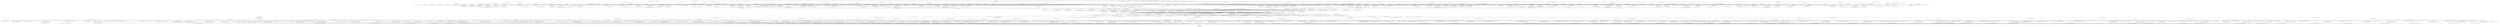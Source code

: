 strict digraph "" {
	graph [bb="0,0,1.5181e+05,2124"];
	node [label="\N",
		nodesep=0.4,
		ranksep=1
	];
	"Alloy (composition AAB08 with VAM in batch A): Traveler Sample (XRD, T03),  c8f"	 [color=green,
		height=0.5,
		pos="37548,378",
		width=8.8464];
	"Alloy (composition AAB08 with VAM in batch A): Traveler Sample (XRD, T03) Ingredient,  bf8"	 [color=blue,
		height=0.5,
		pos="54429,306",
		width=9.9297];
	"Alloy (composition AAB08 with VAM in batch A): Traveler Sample (XRD, T03),  c8f" -> "Alloy (composition AAB08 with VAM in batch A): Traveler Sample (XRD, T03) Ingredient,  bf8"	 [pos="e,54190,319.39 37860,374.14 38216,369.89 38815,363.23 39331,360 40968,349.74 52427,366.21 54063,324 54101,323.03 54141,321.56 54179,\
319.85"];
	"Aggregate summary sheet,  bfa"	 [color=red,
		height=0.5,
		pos="75316,234",
		width=3.3941];
	"Alloy (composition AAB08 with VAM in batch A): Traveler Sample (XRD, T03) Ingredient,  bf8" -> "Aggregate summary sheet,  bfa"	 [pos="e,75194,234.16 54669,292.64 54712,290.73 54755,289.06 54796,288 55881,260 73480,236.39 75184,234.17"];
	"Summary sheet,  d12"	 [color=green,
		height=0.5,
		pos="75316,162",
		width=2.4192];
	"Aggregate summary sheet,  bfa" -> "Summary sheet,  d12"	 [pos="e,75316,180.41 75316,215.83 75316,208.13 75316,198.97 75316,190.42"];
	"Extract sample from Alloy (composition AAB08 with VAM in batch A): Traveler,  9d1"	 [color=red,
		height=0.5,
		pos="33588,450",
		width=8.9006];
	"Extract sample from Alloy (composition AAB08 with VAM in batch A): Traveler,  9d1" -> "Alloy (composition AAB08 with VAM in batch A): Traveler Sample (XRD, T03),  c8f"	 [pos="e,37312,390.06 33806,436.78 33844,434.89 33882,433.19 33918,432 35355,384.86 35715,436.55 37151,396 37200,394.63 37252,392.65 37302,\
390.5"];
	"Alloy (composition AAB15 with VAM in batch A),  28c"	 [color=green,
		height=0.5,
		pos="80174,1458",
		width=5.8856];
	"Alloy (composition AAB15 with VAM in batch A) Ingredient,  2b2"	 [color=blue,
		height=0.5,
		pos="79634,1386",
		width=6.9688];
	"Alloy (composition AAB15 with VAM in batch A),  28c" -> "Alloy (composition AAB15 with VAM in batch A) Ingredient,  2b2"	 [pos="e,79754,1401.9 80061,1442.8 79974,1431.2 79854,1415.3 79764,1403.2"];
	"Arc melting of Alloy (composition AAB15 with VAM in batch A),  c4b"	 [color=red,
		height=0.5,
		pos="79966,1314",
		width=7.4021];
	"Alloy (composition AAB15 with VAM in batch A) Ingredient,  2b2" -> "Arc melting of Alloy (composition AAB15 with VAM in batch A),  c4b"	 [pos="e,79887,1331.2 79714,1368.8 79763,1358.2 79826,1344.4 79877,1333.4"];
	"Arc Melted Alloy (composition AAB15 with VAM in batch A),  b45"	 [color=green,
		height=0.5,
		pos="78663,1242",
		width=7.0952];
	"Arc melting of Alloy (composition AAB15 with VAM in batch A),  c4b" -> "Arc Melted Alloy (composition AAB15 with VAM in batch A),  b45"	 [pos="e,78873,1252.3 79777,1301.3 79748,1299.5 79718,1297.6 79690,1296 79412,1279.6 79092,1263.1 78884,1252.8"];
	"Mixing individual elements of composition AAB15 with VAM in batch A,  1ba"	 [color=red,
		height=0.5,
		pos="81833,1530",
		width=8.1784];
	"Mixing individual elements of composition AAB15 with VAM in batch A,  1ba" -> "Alloy (composition AAB15 with VAM in batch A),  28c"	 [pos="e,80363,1466.2 81593,1519.6 81264,1505.3 80680,1479.9 80374,1466.6"];
	"Weighting <entity.materials.birdshot.alloy_material.Alloy object at 0x7fdbf79b56d0>,  1f2"	 [color=purple,
		height=0.5,
		pos="88158,1314",
		width=9.2617];
	"Arc Melted Alloy (composition AAB03 with VAM in batch A),  bf5"	 [color=green,
		height=0.5,
		pos="85944,1242",
		width=7.0591];
	"Weighting <entity.materials.birdshot.alloy_material.Alloy object at 0x7fdbf79b56d0>,  1f2" -> "Arc Melted Alloy (composition AAB03 with VAM in batch A),  bf5"	 [pos="e,86119,1255.1 87928,1301 87891,1299.1 87852,1297.4 87815,1296 87101,1269.3 86922,1292.4 86207,1260 86182,1258.8 86155,1257.4 86129,\
1255.7"];
	"Arc Melted Alloy (composition AAB03 with VAM in batch A) Ingredient,  521"	 [color=blue,
		height=0.5,
		pos="86114,1170",
		width=8.1604];
	"Arc Melted Alloy (composition AAB03 with VAM in batch A),  bf5" -> "Arc Melted Alloy (composition AAB03 with VAM in batch A) Ingredient,  521"	 [pos="e,86072,1187.8 85986,1224.2 86010,1214.4 86038,1202.2 86063,1191.9"];
	"Homogenizing Alloy (composition AAB03 with VAM in batch A),  35a"	 [color=red,
		height=0.5,
		pos="85011,1098",
		width=7.4021];
	"Arc Melted Alloy (composition AAB03 with VAM in batch A) Ingredient,  521" -> "Homogenizing Alloy (composition AAB03 with VAM in batch A),  35a"	 [pos="e,85203,1110.5 85913,1156.9 85714,1143.9 85412,1124.1 85213,1111.2"];
	"Weighed Mass, 29.9884 gram"	 [color=orange,
		height=0.5,
		pos="88158,1386",
		shape=rectangle,
		width=2.5278];
	"Weighed Mass, 29.9884 gram" -> "Weighting <entity.materials.birdshot.alloy_material.Alloy object at 0x7fdbf79b56d0>,  1f2"	 [pos="e,88158,1332.4 88158,1367.8 88158,1360.1 88158,1351 88158,1342.4"];
	"Mass Loss, 0.02 gram"	 [color=orange,
		height=0.5,
		pos="87285,1386",
		shape=rectangle,
		width=1.9306];
	"Mass Loss, 0.02 gram" -> "Weighting <entity.materials.birdshot.alloy_material.Alloy object at 0x7fdbf79b56d0>,  1f2"	 [pos="e,87923,1326.8 87355,1370.9 87361,1369.8 87367,1368.8 87373,1368 87474,1354.3 87722,1338.4 87913,1327.3"];
	"Weighting <entity.materials.birdshot.alloy_material.Alloy object at 0x7fdbf78e0970>,  e2c"	 [color=purple,
		height=0.5,
		pos="87473,1314",
		width=9.2617];
	"Mass Loss, 0.02 gram" -> "Weighting <entity.materials.birdshot.alloy_material.Alloy object at 0x7fdbf78e0970>,  e2c"	 [pos="e,87427,1331.9 87333,1367.8 87358,1358 87390,1345.9 87417,1335.6"];
	"Weighting <entity.materials.birdshot.alloy_material.Alloy object at 0x7fdbf79855e0>,  d3d"	 [color=purple,
		height=0.5,
		pos="86787,1314",
		width=9.2978];
	"Mass Loss, 0.02 gram" -> "Weighting <entity.materials.birdshot.alloy_material.Alloy object at 0x7fdbf79855e0>,  d3d"	 [pos="e,86924,1330.5 87216,1372.5 87207,1370.9 87198,1369.4 87189,1368 87105,1354.4 87010,1341.6 86934,1331.8"];
	"Weighting <entity.materials.birdshot.alloy_material.Alloy object at 0x7fdbf7817790>,  1d8"	 [color=purple,
		height=0.5,
		pos="86100,1314",
		width=9.2978];
	"Mass Loss, 0.02 gram" -> "Weighting <entity.materials.birdshot.alloy_material.Alloy object at 0x7fdbf7817790>,  1d8"	 [pos="e,86339,1326.6 87216,1371.8 87207,1370.3 87198,1369 87189,1368 86860,1329.3 86775,1348.7 86443,1332 86413,1330.5 86381,1328.8 86349,\
1327.2"];
	"Arc Melted Alloy (composition AAB05 with VAM in batch A),  cc4"	 [color=green,
		height=0.5,
		pos="85417,1242",
		width=7.0771];
	"Weighting <entity.materials.birdshot.alloy_material.Alloy object at 0x7fdbf78e0970>,  e2c" -> "Arc Melted Alloy (composition AAB05 with VAM in batch A),  cc4"	 [pos="e,85593,1255 87243,1301 87205,1299.1 87167,1297.4 87131,1296 86487,1271.1 86325,1289.9 85681,1260 85656,1258.8 85629,1257.3 85603,\
1255.7"];
	"Arc Melted Alloy (composition AAB04 with VAM in batch A),  13a"	 [color=green,
		height=0.5,
		pos="83410,1242",
		width=7.0771];
	"Weighting <entity.materials.birdshot.alloy_material.Alloy object at 0x7fdbf79855e0>,  d3d" -> "Arc Melted Alloy (composition AAB04 with VAM in batch A),  13a"	 [pos="e,83665,1243.6 86558,1300.9 86520,1299 86481,1297.3 86444,1296 85421,1260 84202,1247.6 83675,1243.6"];
	"Arc Melted Alloy (composition AAB07 with VAM in batch A),  5c6"	 [color=green,
		height=0.5,
		pos="82354,1242",
		width=7.0771];
	"Weighting <entity.materials.birdshot.alloy_material.Alloy object at 0x7fdbf7817790>,  1d8" -> "Arc Melted Alloy (composition AAB07 with VAM in batch A),  5c6"	 [pos="e,82528,1255.2 85873,1300.8 85834,1298.9 85794,1297.2 85756,1296 84362,1251.5 84012,1315.5 82618,1260 82592,1259 82565,1257.5 82538,\
1255.9"];
	"Arc Melted Alloy (composition AAB05 with VAM in batch A) Ingredient,  20f"	 [color=blue,
		height=0.5,
		pos="85510,1170",
		width=8.1243];
	"Arc Melted Alloy (composition AAB05 with VAM in batch A),  cc4" -> "Arc Melted Alloy (composition AAB05 with VAM in batch A) Ingredient,  20f"	 [pos="e,85487,1188.2 85441,1223.8 85453,1214.9 85467,1204 85479,1194.3"];
	"Arc Melted Alloy (composition AAB04 with VAM in batch A) Ingredient,  323"	 [color=blue,
		height=0.5,
		pos="83185,1170",
		width=8.1604];
	"Arc Melted Alloy (composition AAB04 with VAM in batch A),  13a" -> "Arc Melted Alloy (composition AAB04 with VAM in batch A) Ingredient,  323"	 [pos="e,83241,1187.7 83355,1224.4 83324,1214.2 83284,1201.4 83250,1190.8"];
	"Arc Melted Alloy (composition AAB07 with VAM in batch A) Ingredient,  133"	 [color=blue,
		height=0.5,
		pos="82579,1170",
		width=8.1604];
	"Arc Melted Alloy (composition AAB07 with VAM in batch A),  5c6" -> "Arc Melted Alloy (composition AAB07 with VAM in batch A) Ingredient,  133"	 [pos="e,82524,1187.7 82410,1224.4 82441,1214.2 82481,1201.4 82515,1190.8"];
	"Homogenized Alloy (composition AAB03 with VAM in batch A),  2b2"	 [color=green,
		height=0.5,
		pos="87222,1026",
		width=7.3299];
	"Homogenizing Alloy (composition AAB03 with VAM in batch A),  35a" -> "Homogenized Alloy (composition AAB03 with VAM in batch A),  2b2"	 [pos="e,86986,1034 85252,1090.3 85577,1079.9 86174,1060.7 86683,1044 86779,1040.9 86884,1037.4 86975,1034.3"];
	"V in composition AAB14 with VAM in batch A,  4aa"	 [color=green,
		height=0.5,
		pos="1.1243e+05,1674",
		width=5.6148];
	"V in composition AAB14 with VAM in batch A Ingredient,  eed"	 [color=blue,
		height=0.5,
		pos="1.1268e+05,1602",
		width=6.68];
	"V in composition AAB14 with VAM in batch A,  4aa" -> "V in composition AAB14 with VAM in batch A Ingredient,  eed"	 [pos="e,1.1262e+05,1619.5 1.1249e+05,1656.8 1.1253e+05,1646.4 1.1257e+05,1633.2 1.1261e+05,1622.3"];
	"Mixing individual elements of composition AAB14 with VAM in batch A,  8ee"	 [color=red,
		height=0.5,
		pos="1.1318e+05,1530",
		width=8.1604];
	"V in composition AAB14 with VAM in batch A Ingredient,  eed" -> "Mixing individual elements of composition AAB14 with VAM in batch A,  8ee"	 [pos="e,1.1307e+05,1546.6 1.1279e+05,1586 1.1287e+05,1574.8 1.1298e+05,1559.7 1.1306e+05,1548"];
	"Alloy (composition AAB14 with VAM in batch A),  72a"	 [color=green,
		height=0.5,
		pos="89246,1458",
		width=5.8856];
	"Mixing individual elements of composition AAB14 with VAM in batch A,  8ee" -> "Alloy (composition AAB14 with VAM in batch A),  72a"	 [pos="e,89458,1459.3 1.1289e+05,1528 1.1233e+05,1524.3 1.1105e+05,1516.1 1.0997e+05,1512 1.0229e+05,1482.5 1.0037e+05,1504.1 92686,1476 \
91471,1471.6 90015,1462.8 89468,1459.4"];
	"Aggregating composition AAB14 with VAM in batch A,  ad8"	 [color=red,
		height=0.5,
		pos="1.1171e+05,1746",
		width=6.4092];
	"Aggregating composition AAB14 with VAM in batch A,  ad8" -> "V in composition AAB14 with VAM in batch A,  4aa"	 [pos="e,1.1229e+05,1687.4 1.1185e+05,1731.8 1.1198e+05,1719.2 1.1216e+05,1701.1 1.1228e+05,1688.4"];
	"Select composition AAB03 with VAM in batch A,  a3b"	 [color=red,
		height=0.5,
		pos="1.3047e+05,1962",
		width=5.7773];
	"composition AAB03 with VAM in batch A,  a75"	 [color=green,
		height=0.5,
		pos="1.3099e+05,1890",
		width=5.1273];
	"Select composition AAB03 with VAM in batch A,  a3b" -> "composition AAB03 with VAM in batch A,  a75"	 [pos="e,1.3088e+05,1904.8 1.3058e+05,1946.7 1.3066e+05,1934.8 1.3078e+05,1918.3 1.3087e+05,1906.1"];
	"composition AAB03 with VAM in batch A Ingredient,  972"	 [color=blue,
		height=0.5,
		pos="1.3184e+05,1818",
		width=6.2106];
	"composition AAB03 with VAM in batch A,  a75" -> "composition AAB03 with VAM in batch A Ingredient,  972"	 [pos="e,1.3168e+05,1831.1 1.3113e+05,1878.2 1.3128e+05,1865.5 1.3151e+05,1845.4 1.3167e+05,1832"];
	"Aggregating composition AAB03 with VAM in batch A,  62d"	 [color=red,
		height=0.5,
		pos="1.3192e+05,1746",
		width=6.4272];
	"composition AAB03 with VAM in batch A Ingredient,  972" -> "Aggregating composition AAB03 with VAM in batch A,  62d"	 [pos="e,1.319e+05,1764.2 1.3186e+05,1799.8 1.3187e+05,1791 1.3188e+05,1780.4 1.3189e+05,1770.8"];
	"Alloy (composition AAB16 with VAM in batch A): Traveler Sample (XRD, T03),  886"	 [color=green,
		height=0.5,
		pos="22686,378",
		width=8.9006];
	"Alloy (composition AAB16 with VAM in batch A): Traveler Sample (XRD, T03) Ingredient,  45f"	 [color=blue,
		height=0.5,
		pos="47794,306",
		width=9.9297];
	"Alloy (composition AAB16 with VAM in batch A): Traveler Sample (XRD, T03),  886" -> "Alloy (composition AAB16 with VAM in batch A): Traveler Sample (XRD, T03) Ingredient,  45f"	 [pos="e,47550,319.13 22996,373.22 23291,368.89 23750,362.76 24147,360 26732,342.08 44826,386.53 47410,324 47452,322.99 47497,321.4 47540,\
319.56"];
	"Alloy (composition AAB16 with VAM in batch A): Traveler Sample (XRD, T03) Ingredient,  45f" -> "Aggregate summary sheet,  bfa"	 [pos="e,75194,234.08 48036,292.75 48081,290.79 48126,289.07 48169,288 49614,251.92 73200,235.41 75184,234.09"];
	"Extract sample from Alloy (composition AAB16 with VAM in batch A): Traveler,  2b8"	 [color=red,
		height=0.5,
		pos="21933,450",
		width=8.9006];
	"Extract sample from Alloy (composition AAB16 with VAM in batch A): Traveler,  2b8" -> "Alloy (composition AAB16 with VAM in batch A): Traveler Sample (XRD, T03),  886"	 [pos="e,22524,393.54 22096,434.47 22219,422.68 22388,406.52 22514,394.5"];
	"Ni in composition AAB16 with VAM in batch A,  847"	 [color=green,
		height=0.5,
		pos="49219,1674",
		width=5.705];
	"Ni in composition AAB16 with VAM in batch A Ingredient,  b0b"	 [color=blue,
		height=0.5,
		pos="49502,1602",
		width=6.7702];
	"Ni in composition AAB16 with VAM in batch A,  847" -> "Ni in composition AAB16 with VAM in batch A Ingredient,  b0b"	 [pos="e,49434,1619.3 49287,1656.9 49328,1646.4 49381,1632.8 49424,1621.8"];
	"Mixing individual elements of composition AAB16 with VAM in batch A,  d7f"	 [color=red,
		height=0.5,
		pos="51188,1530",
		width=8.1604];
	"Ni in composition AAB16 with VAM in batch A Ingredient,  b0b" -> "Mixing individual elements of composition AAB16 with VAM in batch A,  d7f"	 [pos="e,50937,1539.4 49701,1591.5 49751,1588.9 49805,1586.3 49854,1584 50227,1566.9 50658,1550 50927,1539.8"];
	"Alloy (composition AAB16 with VAM in batch A),  400"	 [color=green,
		height=0.5,
		pos="62200,1458",
		width=5.8856];
	"Mixing individual elements of composition AAB16 with VAM in batch A,  d7f" -> "Alloy (composition AAB16 with VAM in batch A),  400"	 [pos="e,61990,1460 51482,1528.5 52606,1522.8 56747,1501.3 60158,1476 60821,1471.1 61605,1463.7 61980,1460.1"];
	"Aggregating composition AAB16 with VAM in batch A,  62c"	 [color=red,
		height=0.5,
		pos="48711,1746",
		width=6.4092];
	"Aggregating composition AAB16 with VAM in batch A,  62c" -> "Ni in composition AAB16 with VAM in batch A,  847"	 [pos="e,49111,1689.3 48823,1730.2 48905,1718.5 49017,1702.7 49101,1690.8"];
	"Aggregating composition AAB02 with VAM in batch A,  741"	 [color=red,
		height=0.5,
		pos="1.196e+05,1746",
		width=6.4272];
	"Ni in composition AAB02 with VAM in batch A,  8e6"	 [color=green,
		height=0.5,
		pos="1.1911e+05,1674",
		width=5.687];
	"Aggregating composition AAB02 with VAM in batch A,  741" -> "Ni in composition AAB02 with VAM in batch A,  8e6"	 [pos="e,1.1921e+05,1689.4 1.1949e+05,1730.1 1.1941e+05,1718.5 1.1931e+05,1702.8 1.1922e+05,1690.9"];
	"Ni in composition AAB02 with VAM in batch A Ingredient,  f43"	 [color=blue,
		height=0.5,
		pos="1.1899e+05,1602",
		width=6.7341];
	"Ni in composition AAB02 with VAM in batch A,  8e6" -> "Ni in composition AAB02 with VAM in batch A Ingredient,  f43"	 [pos="e,1.1902e+05,1620 1.1908e+05,1656 1.1906e+05,1646.7 1.1904e+05,1635.3 1.1903e+05,1625.4"];
	"Mixing individual elements of composition AAB02 with VAM in batch A,  7e9"	 [color=red,
		height=0.5,
		pos="1.1554e+05,1530",
		width=8.1784];
	"Ni in composition AAB02 with VAM in batch A Ingredient,  f43" -> "Mixing individual elements of composition AAB02 with VAM in batch A,  7e9"	 [pos="e,1.1582e+05,1533.6 1.1877e+05,1593.4 1.1868e+05,1590.1 1.1858e+05,1586.5 1.1849e+05,1584 1.1752e+05,1557.5 1.1637e+05,1540.7 1.1583e+\
05,1533.7"];
	"Aggregating composition AAB12 with VAM in batch A,  eff"	 [color=red,
		height=0.5,
		pos="1.0418e+05,1746",
		width=6.3189];
	"V in composition AAB12 with VAM in batch A,  b4b"	 [color=green,
		height=0.5,
		pos="1.1017e+05,1674",
		width=5.6328];
	"Aggregating composition AAB12 with VAM in batch A,  eff" -> "V in composition AAB12 with VAM in batch A,  b4b"	 [pos="e,1.1001e+05,1685.4 1.0433e+05,1732.7 1.0436e+05,1730.8 1.0439e+05,1729.1 1.0442e+05,1728 1.0563e+05,1678 1.0866e+05,1733.6 1.0988e+\
05,1692 1.0992e+05,1690.6 1.0996e+05,1688.4 1.1e+05,1686"];
	"V in composition AAB12 with VAM in batch A Ingredient,  2c5"	 [color=blue,
		height=0.5,
		pos="1.1017e+05,1602",
		width=6.698];
	"V in composition AAB12 with VAM in batch A,  b4b" -> "V in composition AAB12 with VAM in batch A Ingredient,  2c5"	 [pos="e,1.1017e+05,1620.4 1.1017e+05,1655.8 1.1017e+05,1648.1 1.1017e+05,1639 1.1017e+05,1630.4"];
	"Mixing individual elements of composition AAB12 with VAM in batch A,  e25"	 [color=red,
		height=0.5,
		pos="1.0967e+05,1530",
		width=8.1784];
	"V in composition AAB12 with VAM in batch A Ingredient,  2c5" -> "Mixing individual elements of composition AAB12 with VAM in batch A,  e25"	 [pos="e,1.0978e+05,1546.6 1.1006e+05,1586 1.0998e+05,1574.8 1.0987e+05,1559.7 1.0979e+05,1548"];
	"Alloy (composition AAB10 with VAM in batch A): Traveler Ingredient,  e32"	 [color=blue,
		height=0.5,
		pos="46806,522",
		width=7.8715];
	"Extract sample from Alloy (composition AAB10 with VAM in batch A): Traveler,  912"	 [color=red,
		height=0.5,
		pos="47007,450",
		width=8.9006];
	"Alloy (composition AAB10 with VAM in batch A): Traveler Ingredient,  e32" -> "Extract sample from Alloy (composition AAB10 with VAM in batch A): Traveler,  912"	 [pos="e,46958,467.84 46856,504.2 46884,494.25 46919,481.78 46948,471.31"];
	"Alloy (composition AAB10 with VAM in batch A): Traveler Sample (Tensile, T08),  870"	 [color=green,
		height=0.5,
		pos="47944,378",
		width=9.0811];
	"Extract sample from Alloy (composition AAB10 with VAM in batch A): Traveler,  912" -> "Alloy (composition AAB10 with VAM in batch A): Traveler Sample (Tensile, T08),  870"	 [pos="e,47754,392.65 47197,435.45 47356,423.25 47582,405.87 47744,393.42"];
	"Alloy (composition AAB10 with VAM in batch A): Traveler Sample (Tensile, T08) Ingredient,  b37"	 [color=blue,
		height=0.5,
		pos="59643,306",
		width=10.146];
	"Alloy (composition AAB10 with VAM in batch A): Traveler Sample (Tensile, T08),  870" -> "Alloy (composition AAB10 with VAM in batch A): Traveler Sample (Tensile, T08) Ingredient,  b37"	 [pos="e,59398,319.36 48256,372.51 48506,368.34 48865,362.85 49179,360 51422,339.66 57028,381.91 59269,324 59308,323.01 59349,321.51 59388,\
319.8"];
	"Alloy (composition AAB10 with VAM in batch A): Traveler Sample (Tensile, T08) Ingredient,  b37" -> "Aggregate summary sheet,  bfa"	 [pos="e,75194,234.1 59889,292.64 59932,290.74 59976,289.08 60017,288 61618,246.68 73778,235.29 75184,234.11"];
	"Alloy (composition AAB10 with VAM in batch A): Traveler,  5f6"	 [color=green,
		height=0.5,
		pos="54370,594",
		width=6.7522];
	"Alloy (composition AAB10 with VAM in batch A): Traveler,  5f6" -> "Alloy (composition AAB10 with VAM in batch A): Traveler Ingredient,  e32"	 [pos="e,46998,535.27 54128,592.98 52945,587.88 47813,564.55 47099,540 47070,538.99 47039,537.52 47009,535.85"];
	"Alloy (composition AAB10 with VAM in batch A): Traveler Ingredient,  3bc"	 [color=blue,
		height=0.5,
		pos="54370,522",
		width=7.8715];
	"Alloy (composition AAB10 with VAM in batch A): Traveler,  5f6" -> "Alloy (composition AAB10 with VAM in batch A): Traveler Ingredient,  3bc"	 [pos="e,54370,540.41 54370,575.83 54370,568.13 54370,558.97 54370,550.42"];
	"Alloy (composition AAB10 with VAM in batch A): Traveler Ingredient,  562"	 [color=blue,
		height=0.5,
		pos="56286,522",
		width=7.8896];
	"Alloy (composition AAB10 with VAM in batch A): Traveler,  5f6" -> "Alloy (composition AAB10 with VAM in batch A): Traveler Ingredient,  562"	 [pos="e,56088,534.93 54601,588.36 54916,580.2 55498,563.47 55993,540 56021,538.7 56050,537.15 56078,535.51"];
	"Alloy (composition AAB10 with VAM in batch A): Traveler Ingredient,  1e5"	 [color=blue,
		height=0.5,
		pos="54955,522",
		width=7.8715];
	"Alloy (composition AAB10 with VAM in batch A): Traveler,  5f6" -> "Alloy (composition AAB10 with VAM in batch A): Traveler Ingredient,  1e5"	 [pos="e,54825,538.01 54496,578.55 54590,567.01 54718,551.23 54815,539.27"];
	"Alloy (composition AAB10 with VAM in batch A): Traveler Ingredient,  d04"	 [color=blue,
		height=0.5,
		pos="49916,522",
		width=7.8896];
	"Alloy (composition AAB10 with VAM in batch A): Traveler,  5f6" -> "Alloy (composition AAB10 with VAM in batch A): Traveler Ingredient,  d04"	 [pos="e,50110,535.19 54128,592.39 53360,587.05 50981,568.57 50210,540 50181,538.92 50151,537.43 50120,535.76"];
	"Alloy (composition AAB10 with VAM in batch A): Traveler Ingredient,  d8a"	 [color=blue,
		height=0.5,
		pos="49331,522",
		width=7.8715];
	"Alloy (composition AAB10 with VAM in batch A): Traveler,  5f6" -> "Alloy (composition AAB10 with VAM in batch A): Traveler Ingredient,  d8a"	 [pos="e,49524,535.23 54128,592.85 53289,588.63 50514,572.5 49623,540 49595,538.94 49564,537.46 49534,535.8"];
	"Extract sample from Alloy (composition AAB10 with VAM in batch A): Traveler,  f2f"	 [color=red,
		height=0.5,
		pos="54111,450",
		width=8.8103];
	"Alloy (composition AAB10 with VAM in batch A): Traveler Ingredient,  3bc" -> "Extract sample from Alloy (composition AAB10 with VAM in batch A): Traveler,  f2f"	 [pos="e,54175,467.68 54307,504.39 54270,494.14 54224,481.19 54185,470.49"];
	"Extract sample from Alloy (composition AAB10 with VAM in batch A): Traveler,  d0c"	 [color=red,
		height=0.5,
		pos="56758,450",
		width=8.8825];
	"Alloy (composition AAB10 with VAM in batch A): Traveler Ingredient,  562" -> "Extract sample from Alloy (composition AAB10 with VAM in batch A): Traveler,  d0c"	 [pos="e,56647,466.94 56396,505.35 56468,494.32 56563,479.84 56637,468.46"];
	"Extract sample from Alloy (composition AAB10 with VAM in batch A): Traveler,  a7c"	 [color=red,
		height=0.5,
		pos="54765,450",
		width=8.8645];
	"Alloy (composition AAB10 with VAM in batch A): Traveler Ingredient,  1e5" -> "Extract sample from Alloy (composition AAB10 with VAM in batch A): Traveler,  a7c"	 [pos="e,54813,467.84 54909,504.2 54882,494.29 54850,481.89 54822,471.45"];
	"Extract sample from Alloy (composition AAB10 with VAM in batch A): Traveler,  d64"	 [color=red,
		height=0.5,
		pos="50326,450",
		width=8.9006];
	"Alloy (composition AAB10 with VAM in batch A): Traveler Ingredient,  d04" -> "Extract sample from Alloy (composition AAB10 with VAM in batch A): Traveler,  d64"	 [pos="e,50229,467.17 50013,505.03 50075,494.2 50155,480.14 50219,468.94"];
	"Extract sample from Alloy (composition AAB10 with VAM in batch A): Traveler,  e15"	 [color=red,
		height=0.5,
		pos="49499,450",
		width=8.8825];
	"Alloy (composition AAB10 with VAM in batch A): Traveler Ingredient,  d8a" -> "Extract sample from Alloy (composition AAB10 with VAM in batch A): Traveler,  e15"	 [pos="e,49458,467.88 49373,504.02 49396,494.27 49424,482.16 49448,471.87"];
	"Alloy (composition AAB10 with VAM in batch A): Traveler Sample (Tensile, Average),  c35"	 [color=green,
		height=0.5,
		pos="54111,378",
		width=9.4422];
	"Extract sample from Alloy (composition AAB10 with VAM in batch A): Traveler,  f2f" -> "Alloy (composition AAB10 with VAM in batch A): Traveler Sample (Tensile, Average),  c35"	 [pos="e,54111,396.41 54111,431.83 54111,424.13 54111,414.97 54111,406.42"];
	"Alloy (composition AAB10 with VAM in batch A): Traveler Sample (SEM, T02),  3a2"	 [color=green,
		height=0.5,
		pos="56758,378",
		width=8.8825];
	"Extract sample from Alloy (composition AAB10 with VAM in batch A): Traveler,  d0c" -> "Alloy (composition AAB10 with VAM in batch A): Traveler Sample (SEM, T02),  3a2"	 [pos="e,56758,396.41 56758,431.83 56758,424.13 56758,414.97 56758,406.42"];
	"Alloy (composition AAB10 with VAM in batch A): Traveler Sample (XRD, T03),  6b9"	 [color=green,
		height=0.5,
		pos="55428,378",
		width=8.9006];
	"Extract sample from Alloy (composition AAB10 with VAM in batch A): Traveler,  a7c" -> "Alloy (composition AAB10 with VAM in batch A): Traveler Sample (XRD, T03),  6b9"	 [pos="e,55281,394 54913,434.02 55019,422.47 55162,406.89 55271,395.09"];
	"Alloy (composition AAB10 with VAM in batch A): Traveler Sample (Tensile, T09),  008"	 [color=green,
		height=0.5,
		pos="51182,378",
		width=9.0811];
	"Extract sample from Alloy (composition AAB10 with VAM in batch A): Traveler,  d64" -> "Alloy (composition AAB10 with VAM in batch A): Traveler Sample (Tensile, T09),  008"	 [pos="e,51003,393.09 50505,435.02 50647,423.01 50847,406.22 50993,393.96"];
	"Alloy (composition AAB10 with VAM in batch A): Traveler Sample (NI, T04),  90b"	 [color=green,
		height=0.5,
		pos="49499,378",
		width=8.6478];
	"Extract sample from Alloy (composition AAB10 with VAM in batch A): Traveler,  e15" -> "Alloy (composition AAB10 with VAM in batch A): Traveler Sample (NI, T04),  90b"	 [pos="e,49499,396.41 49499,431.83 49499,424.13 49499,414.97 49499,406.42"];
	"Alloy (composition AAB08 with VAM in batch A): Traveler Ingredient,  20b"	 [color=blue,
		height=0.5,
		pos="31619,522",
		width=7.8896];
	"Extract sample from Alloy (composition AAB08 with VAM in batch A): Traveler,  361"	 [color=red,
		height=0.5,
		pos="31619,450",
		width=8.9006];
	"Alloy (composition AAB08 with VAM in batch A): Traveler Ingredient,  20b" -> "Extract sample from Alloy (composition AAB08 with VAM in batch A): Traveler,  361"	 [pos="e,31619,468.41 31619,503.83 31619,496.13 31619,486.97 31619,478.42"];
	"Alloy (composition AAB08 with VAM in batch A): Traveler Sample (NI, T04),  154"	 [color=green,
		height=0.5,
		pos="31619,378",
		width=8.6478];
	"Extract sample from Alloy (composition AAB08 with VAM in batch A): Traveler,  361" -> "Alloy (composition AAB08 with VAM in batch A): Traveler Sample (NI, T04),  154"	 [pos="e,31619,396.41 31619,431.83 31619,424.13 31619,414.97 31619,406.42"];
	"Alloy (composition AAB08 with VAM in batch A): Traveler Sample (NI, T04) Ingredient,  f28"	 [color=blue,
		height=0.5,
		pos="52247,306",
		width=9.6769];
	"Alloy (composition AAB08 with VAM in batch A): Traveler Sample (NI, T04),  154" -> "Alloy (composition AAB08 with VAM in batch A): Traveler Sample (NI, T04) Ingredient,  f28"	 [pos="e,52014,319.39 31927,375.04 32368,370.9 33209,363.51 33924,360 35921,350.21 49895,376.28 51890,324 51927,323.04 51966,321.56 52004,\
319.85"];
	"Alloy (composition AAB08 with VAM in batch A): Traveler Sample (NI, T04) Ingredient,  f28" -> "Aggregate summary sheet,  bfa"	 [pos="e,75194,234.12 52481,292.62 52523,290.72 52565,289.06 52605,288 53809,256.34 73383,235.94 75184,234.13"];
	"Alloy (composition AAB08 with VAM in batch A): Traveler,  602"	 [color=green,
		height=0.5,
		pos="32493,594",
		width=6.8063];
	"Alloy (composition AAB08 with VAM in batch A): Traveler,  602" -> "Alloy (composition AAB08 with VAM in batch A): Traveler Ingredient,  20b"	 [pos="e,31793,536.29 32330,580.56 32181,568.23 31959,549.97 31803,537.13"];
	"Alloy (composition AAB08 with VAM in batch A): Traveler Ingredient,  fca"	 [color=blue,
		height=0.5,
		pos="32202,522",
		width=7.7993];
	"Alloy (composition AAB08 with VAM in batch A): Traveler,  602" -> "Alloy (composition AAB08 with VAM in batch A): Traveler Ingredient,  fca"	 [pos="e,32273,539.44 32423,576.66 32381,566.18 32327,552.78 32283,541.87"];
	"Alloy (composition AAB08 with VAM in batch A): Traveler Ingredient,  127"	 [color=blue,
		height=0.5,
		pos="29126,522",
		width=7.8896];
	"Alloy (composition AAB08 with VAM in batch A): Traveler,  602" -> "Alloy (composition AAB08 with VAM in batch A): Traveler Ingredient,  127"	 [pos="e,29321,535.13 32248,593.32 31728,591.07 30472,581.42 29420,540 29392,538.87 29361,537.36 29331,535.7"];
	"Alloy (composition AAB08 with VAM in batch A): Traveler Ingredient,  d13"	 [color=blue,
		height=0.5,
		pos="32785,522",
		width=7.8896];
	"Alloy (composition AAB08 with VAM in batch A): Traveler,  602" -> "Alloy (composition AAB08 with VAM in batch A): Traveler Ingredient,  d13"	 [pos="e,32715,539.44 32564,576.66 32606,566.18 32661,552.78 32705,541.87"];
	"Alloy (composition AAB08 with VAM in batch A): Traveler Ingredient,  7ea"	 [color=blue,
		height=0.5,
		pos="36118,522",
		width=7.8535];
	"Alloy (composition AAB08 with VAM in batch A): Traveler,  602" -> "Alloy (composition AAB08 with VAM in batch A): Traveler Ingredient,  7ea"	 [pos="e,35925,535.17 32736,591.5 33398,584.45 35225,563.41 35826,540 35855,538.89 35885,537.39 35915,535.74"];
	"Extract sample from Alloy (composition AAB08 with VAM in batch A): Traveler,  e80"	 [color=red,
		height=0.5,
		pos="32277,450",
		width=8.8825];
	"Alloy (composition AAB08 with VAM in batch A): Traveler Ingredient,  fca" -> "Extract sample from Alloy (composition AAB08 with VAM in batch A): Traveler,  e80"	 [pos="e,32259,468.16 32221,503.83 32230,495.13 32241,484.58 32251,475.13"];
	"Extract sample from Alloy (composition AAB08 with VAM in batch A): Traveler,  974"	 [color=red,
		height=0.5,
		pos="29399,450",
		width=8.9006];
	"Alloy (composition AAB08 with VAM in batch A): Traveler Ingredient,  127" -> "Extract sample from Alloy (composition AAB08 with VAM in batch A): Traveler,  974"	 [pos="e,29332,467.72 29193,504.48 29232,494.17 29282,481.1 29322,470.34"];
	"Alloy (composition AAB08 with VAM in batch A): Traveler Ingredient,  d13" -> "Extract sample from Alloy (composition AAB08 with VAM in batch A): Traveler,  9d1"	 [pos="e,33418,465.27 32949,507.3 33083,495.35 33270,478.52 33408,466.19"];
	"Extract sample from Alloy (composition AAB08 with VAM in batch A): Traveler,  c53"	 [color=red,
		height=0.5,
		pos="36173,450",
		width=8.8825];
	"Alloy (composition AAB08 with VAM in batch A): Traveler Ingredient,  7ea" -> "Extract sample from Alloy (composition AAB08 with VAM in batch A): Traveler,  c53"	 [pos="e,36159,468.41 36132,503.83 36139,495.54 36146,485.56 36153,476.45"];
	"Alloy (composition AAB08 with VAM in batch A): Traveler Sample (Tensile, T09),  dea"	 [color=green,
		height=0.5,
		pos="34259,378",
		width=9.045];
	"Extract sample from Alloy (composition AAB08 with VAM in batch A): Traveler,  e80" -> "Alloy (composition AAB08 with VAM in batch A): Traveler Sample (Tensile, T09),  dea"	 [pos="e,33965,385.68 32501,437.11 32536,435.27 32572,433.49 32606,432 33077,411.46 33623,395.08 33954,385.96"];
	"Alloy (composition AAB08 with VAM in batch A): Traveler Sample (Tensile, Average),  a7f"	 [color=green,
		height=0.5,
		pos="30251,378",
		width=9.4061];
	"Extract sample from Alloy (composition AAB08 with VAM in batch A): Traveler,  974" -> "Alloy (composition AAB08 with VAM in batch A): Traveler Sample (Tensile, Average),  a7f"	 [pos="e,30071,393.27 29577,434.99 29718,423.05 29916,406.37 30061,394.14"];
	"Alloy (composition AAB08 with VAM in batch A): Traveler Sample (SEM, T02),  b2c"	 [color=green,
		height=0.5,
		pos="40318,378",
		width=8.8825];
	"Extract sample from Alloy (composition AAB08 with VAM in batch A): Traveler,  c53" -> "Alloy (composition AAB08 with VAM in batch A): Traveler Sample (SEM, T02),  b2c"	 [pos="e,40101,391.25 36391,436.75 36428,434.87 36466,433.18 36502,432 38052,381.65 38440,446.35 39989,396 40022,394.93 40057,393.43 40091,\
391.75"];
	"Weighting <entity.materials.birdshot.alloy_material.Alloy object at 0x7fdbf77f1d90>,  f6a"	 [color=purple,
		height=0.5,
		pos="73860,1314",
		width=9.2075];
	"Arc Melted Alloy (composition AAB08 with VAM in batch A),  299"	 [color=green,
		height=0.5,
		pos="77084,1242",
		width=7.0952];
	"Weighting <entity.materials.birdshot.alloy_material.Alloy object at 0x7fdbf77f1d90>,  f6a" -> "Arc Melted Alloy (composition AAB08 with VAM in batch A),  299"	 [pos="e,76838,1246.9 74088,1300.9 74125,1299 74164,1297.3 74200,1296 75075,1264.9 75294,1276.6 76169,1260 76392,1255.8 76645,1250.8 76828,\
1247.1"];
	"Arc Melted Alloy (composition AAB08 with VAM in batch A) Ingredient,  c2f"	 [color=blue,
		height=0.5,
		pos="81373,1170",
		width=8.1062];
	"Arc Melted Alloy (composition AAB08 with VAM in batch A),  299" -> "Arc Melted Alloy (composition AAB08 with VAM in batch A) Ingredient,  c2f"	 [pos="e,81176,1183.3 77258,1228.7 77288,1226.8 77319,1225.1 77348,1224 79003,1159.7 79419,1245.6 81073,1188 81103,1187 81135,1185.5 81166,\
1183.8"];
	"Homogenizing Alloy (composition AAB08 with VAM in batch A),  6f3"	 [color=red,
		height=0.5,
		pos="81161,1098",
		width=7.366];
	"Arc Melted Alloy (composition AAB08 with VAM in batch A) Ingredient,  c2f" -> "Homogenizing Alloy (composition AAB08 with VAM in batch A),  6f3"	 [pos="e,81214,1115.7 81321,1152.2 81292,1142.2 81254,1129.6 81223,1119.1"];
	"Weighed Mass, 29.9888 gram"	 [color=orange,
		height=0.5,
		pos="73860,1386",
		shape=rectangle,
		width=2.5278];
	"Weighed Mass, 29.9888 gram" -> "Weighting <entity.materials.birdshot.alloy_material.Alloy object at 0x7fdbf77f1d90>,  f6a"	 [pos="e,73860,1332.4 73860,1367.8 73860,1360.1 73860,1351 73860,1342.4"];
	"Mass Loss, 0.03 gram"	 [color=orange,
		height=0.5,
		pos="74631,1386",
		shape=rectangle,
		width=1.9306];
	"Mass Loss, 0.03 gram" -> "Weighting <entity.materials.birdshot.alloy_material.Alloy object at 0x7fdbf77f1d90>,  f6a"	 [pos="e,74079,1327.6 74562,1369.5 74559,1369 74556,1368.5 74552,1368 74466,1354.9 74256,1339.3 74089,1328.3"];
	"Weighting <entity.materials.birdshot.alloy_material.Alloy object at 0x7fdbf7784640>,  1fd"	 [color=purple,
		height=0.5,
		pos="74542,1314",
		width=9.2436];
	"Mass Loss, 0.03 gram" -> "Weighting <entity.materials.birdshot.alloy_material.Alloy object at 0x7fdbf7784640>,  1fd"	 [pos="e,74565,1332.2 74609,1367.8 74598,1359 74585,1348.2 74573,1338.6"];
	"Weighting <entity.materials.birdshot.alloy_material.Alloy object at 0x7fdbf7a77970>,  879"	 [color=purple,
		height=0.5,
		pos="76599,1314",
		width=9.2978];
	"Mass Loss, 0.03 gram" -> "Weighting <entity.materials.birdshot.alloy_material.Alloy object at 0x7fdbf7a77970>,  879"	 [pos="e,76366,1326.9 74701,1382.8 74786,1379 74934,1372.6 75060,1368 75591,1348.9 75725,1353.9 76255,1332 76288,1330.7 76322,1329.1 76355,\
1327.4"];
	"Arc Melted Alloy (composition AAB10 with VAM in batch A),  42f"	 [color=green,
		height=0.5,
		pos="78135,1242",
		width=7.0591];
	"Weighting <entity.materials.birdshot.alloy_material.Alloy object at 0x7fdbf7784640>,  1fd" -> "Arc Melted Alloy (composition AAB10 with VAM in batch A),  42f"	 [pos="e,77963,1255.2 74768,1300.8 74807,1298.9 74846,1297.2 74883,1296 76211,1253 76545,1313.4 77872,1260 77898,1259 77926,1257.5 77952,\
1255.9"];
	"Arc Melted Alloy (composition AAB01 with VAM in batch A),  594"	 [color=green,
		height=0.5,
		pos="81826,1242",
		width=7.0952];
	"Weighting <entity.materials.birdshot.alloy_material.Alloy object at 0x7fdbf7a77970>,  879" -> "Arc Melted Alloy (composition AAB01 with VAM in batch A),  594"	 [pos="e,81573,1244.5 76827,1300.8 76866,1298.9 76906,1297.2 76943,1296 77175,1288.7 80581,1254.4 81563,1244.6"];
	"Arc Melted Alloy (composition AAB10 with VAM in batch A) Ingredient,  c25"	 [color=blue,
		height=0.5,
		pos="76510,1170",
		width=8.1604];
	"Arc Melted Alloy (composition AAB10 with VAM in batch A),  42f" -> "Arc Melted Alloy (composition AAB10 with VAM in batch A) Ingredient,  c25"	 [pos="e,76716,1182.9 77959,1229.1 77930,1227.2 77900,1225.4 77872,1224 77402,1199.9 77284,1210 76813,1188 76785,1186.7 76755,1185.1 76726,\
1183.5"];
	"Arc Melted Alloy (composition AAB01 with VAM in batch A) Ingredient,  88e"	 [color=blue,
		height=0.5,
		pos="84906,1170",
		width=8.1604];
	"Arc Melted Alloy (composition AAB01 with VAM in batch A),  594" -> "Arc Melted Alloy (composition AAB01 with VAM in batch A) Ingredient,  88e"	 [pos="e,84706,1183.2 82000,1228.8 82030,1226.9 82061,1225.2 82090,1224 83207,1178 83488,1229.3 84604,1188 84634,1186.9 84665,1185.4 84696,\
1183.8"];
	"Homogenized Alloy (composition AAB08 with VAM in batch A),  355"	 [color=green,
		height=0.5,
		pos="78362,1026",
		width=7.3299];
	"Homogenizing Alloy (composition AAB08 with VAM in batch A),  6f3" -> "Homogenized Alloy (composition AAB08 with VAM in batch A),  355"	 [pos="e,78543,1039.2 80980,1084.8 80949,1083 80917,1081.2 80886,1080 79887,1039.3 79635,1084.9 78635,1044 78609,1042.9 78581,1041.4 78553,\
1039.8"];
	"Forged Alloy (composition AAB04 with VAM in batch A),  8bb"	 [color=green,
		height=0.5,
		pos="78525,810",
		width=6.6439];
	"Forged Alloy (composition AAB04 with VAM in batch A) Ingredient,  92e"	 [color=blue,
		height=0.5,
		pos="77169,738",
		width=7.691];
	"Forged Alloy (composition AAB04 with VAM in batch A),  8bb" -> "Forged Alloy (composition AAB04 with VAM in batch A) Ingredient,  92e"	 [pos="e,77384,749.4 78330,799.61 78082,786.44 77655,763.79 77394,749.93"];
	"Setting traveler for Alloy (composition AAB04 with VAM in batch A),  466"	 [color=red,
		height=0.5,
		pos="76893,666",
		width=7.7813];
	"Forged Alloy (composition AAB04 with VAM in batch A) Ingredient,  92e" -> "Setting traveler for Alloy (composition AAB04 with VAM in batch A),  466"	 [pos="e,76961,683.6 77102,720.48 77063,710.11 77012,696.94 76971,686.15"];
	"Alloy (composition AAB04 with VAM in batch A): Traveler,  b00"	 [color=green,
		height=0.5,
		pos="73478,594",
		width=6.8063];
	"Setting traveler for Alloy (composition AAB04 with VAM in batch A),  466" -> "Alloy (composition AAB04 with VAM in batch A): Traveler,  b00"	 [pos="e,73715,598.64 76630,659.73 76480,656.19 76288,651.73 76116,648 75237,628.81 74193,608.03 73726,598.84"];
	"Forging Alloy (composition AAB04 with VAM in batch A),  7a6"	 [color=red,
		height=0.5,
		pos="79173,882",
		width=6.7161];
	"Forging Alloy (composition AAB04 with VAM in batch A),  7a6" -> "Forged Alloy (composition AAB04 with VAM in batch A),  8bb"	 [pos="e,78660,824.91 79039,867.04 78931,855.06 78780,838.3 78670,826.05"];
	"Aggregating composition AAB09 with VAM in batch A,  ccc"	 [color=red,
		height=0.5,
		pos="1.1567e+05,1746",
		width=6.373];
	"Al in composition AAB09 with VAM in batch A,  c06"	 [color=green,
		height=0.5,
		pos="1.0186e+05,1674",
		width=5.687];
	"Aggregating composition AAB09 with VAM in batch A,  ccc" -> "Al in composition AAB09 with VAM in batch A,  c06"	 [pos="e,1.0206e+05,1674.6 1.1551e+05,1732.7 1.1548e+05,1730.8 1.1545e+05,1729.1 1.1543e+05,1728 1.1508e+05,1714.2 1.0378e+05,1679.8 1.0207e+\
05,1674.6"];
	"Al in composition AAB09 with VAM in batch A Ingredient,  cad"	 [color=blue,
		height=0.5,
		pos="1.0186e+05,1602",
		width=6.7522];
	"Al in composition AAB09 with VAM in batch A,  c06" -> "Al in composition AAB09 with VAM in batch A Ingredient,  cad"	 [pos="e,1.0186e+05,1620.4 1.0186e+05,1655.8 1.0186e+05,1648.1 1.0186e+05,1639 1.0186e+05,1630.4"];
	"Mixing individual elements of composition AAB09 with VAM in batch A,  30c"	 [color=red,
		height=0.5,
		pos="99107,1530",
		width=8.1784];
	"Al in composition AAB09 with VAM in batch A Ingredient,  cad" -> "Mixing individual elements of composition AAB09 with VAM in batch A,  30c"	 [pos="e,99401,1531.6 1.0169e+05,1588.9 1.0166e+05,1587 1.0163e+05,1585.3 1.0161e+05,1584 1.0082e+05,1547.2 99882,1535.4 99411,1531.7"];
	"V in composition AAB11 with VAM in batch A Ingredient,  661"	 [color=blue,
		height=0.5,
		pos="40972,1602",
		width=6.698];
	"Mixing individual elements of composition AAB11 with VAM in batch A,  717"	 [color=red,
		height=0.5,
		pos="42219,1530",
		width=8.1965];
	"V in composition AAB11 with VAM in batch A Ingredient,  661" -> "Mixing individual elements of composition AAB11 with VAM in batch A,  717"	 [pos="e,42005,1542.4 41163,1591 41387,1578.1 41757,1556.7 41995,1543"];
	"Alloy (composition AAB11 with VAM in batch A),  26d"	 [color=green,
		height=0.5,
		pos="52495,1458",
		width=5.8856];
	"Mixing individual elements of composition AAB11 with VAM in batch A,  717" -> "Alloy (composition AAB11 with VAM in batch A),  26d"	 [pos="e,52284,1459.5 42513,1527.9 44028,1517.3 50944,1468.9 52274,1459.6"];
	"Alloy (composition AAB11 with VAM in batch A) Ingredient,  e4a"	 [color=blue,
		height=0.5,
		pos="82022,1386",
		width=6.9327];
	"Alloy (composition AAB11 with VAM in batch A),  26d" -> "Alloy (composition AAB11 with VAM in batch A) Ingredient,  e4a"	 [pos="e,81855,1399.3 52707,1457.4 53576,1455 56945,1445.7 59716,1440 60941,1437.5 80540,1447.7 81764,1404 81790,1403.1 81818,1401.6 81845,\
1400"];
	"Arc melting of Alloy (composition AAB11 with VAM in batch A),  cbe"	 [color=red,
		height=0.5,
		pos="81621,1314",
		width=7.4021];
	"Alloy (composition AAB11 with VAM in batch A) Ingredient,  e4a" -> "Arc melting of Alloy (composition AAB11 with VAM in batch A),  cbe"	 [pos="e,81716,1330.9 81929,1369.3 81868,1358.3 81789,1344 81726,1332.7"];
	"V in composition AAB11 with VAM in batch A,  6cf"	 [color=green,
		height=0.5,
		pos="40772,1674",
		width=5.5787];
	"V in composition AAB11 with VAM in batch A,  6cf" -> "V in composition AAB11 with VAM in batch A Ingredient,  661"	 [pos="e,40923,1619.7 40821,1656.5 40849,1646.5 40884,1633.8 40914,1623.2"];
	"Arc Melted Alloy (composition AAB15 with VAM in batch A) Ingredient,  bc0"	 [color=blue,
		height=0.5,
		pos="78231,1170",
		width=8.1604];
	"Homogenizing Alloy (composition AAB15 with VAM in batch A),  e11"	 [color=red,
		height=0.5,
		pos="78277,1098",
		width=7.4021];
	"Arc Melted Alloy (composition AAB15 with VAM in batch A) Ingredient,  bc0" -> "Homogenizing Alloy (composition AAB15 with VAM in batch A),  e11"	 [pos="e,78266,1116.4 78243,1151.8 78248,1143.7 78254,1134 78260,1125"];
	"Homogenized Alloy (composition AAB15 with VAM in batch A),  aa4"	 [color=green,
		height=0.5,
		pos="77818,1026",
		width=7.2938];
	"Homogenizing Alloy (composition AAB15 with VAM in batch A),  e11" -> "Homogenized Alloy (composition AAB15 with VAM in batch A),  aa4"	 [pos="e,77924,1042.5 78172,1081.4 78101,1070.3 78007,1055.6 77934,1044.1"];
	"Homogenized Alloy (composition AAB15 with VAM in batch A) Ingredient,  05a"	 [color=blue,
		height=0.5,
		pos="80721,954",
		width=8.377];
	"Homogenized Alloy (composition AAB15 with VAM in batch A),  aa4" -> "Homogenized Alloy (composition AAB15 with VAM in batch A) Ingredient,  05a"	 [pos="e,80515,967.16 77998,1012.8 78028,1010.9 78060,1009.2 78089,1008 79120,965.8 79379,1009.8 80410,972 80441,970.88 80473,969.37 80505,\
967.71"];
	"Forging Alloy (composition AAB15 with VAM in batch A),  8b4"	 [color=red,
		height=0.5,
		pos="80229,882",
		width=6.7341];
	"Homogenized Alloy (composition AAB15 with VAM in batch A) Ingredient,  05a" -> "Forging Alloy (composition AAB15 with VAM in batch A),  8b4"	 [pos="e,80340,898.11 80607,937.3 80530,925.99 80428,911.06 80350,899.57"];
	"Arc Melted Alloy (composition AAB15 with VAM in batch A),  b45" -> "Arc Melted Alloy (composition AAB15 with VAM in batch A) Ingredient,  bc0"	 [pos="e,78333,1186.9 78564,1225.4 78498,1214.4 78411,1199.9 78343,1188.6"];
	"Alloy (composition AAB10 with VAM in batch A),  a1b"	 [color=green,
		height=0.5,
		pos="81958,1458",
		width=5.8856];
	"Alloy (composition AAB10 with VAM in batch A) Ingredient,  96b"	 [color=blue,
		height=0.5,
		pos="82761,1386",
		width=6.9688];
	"Alloy (composition AAB10 with VAM in batch A),  a1b" -> "Alloy (composition AAB10 with VAM in batch A) Ingredient,  96b"	 [pos="e,82605,1400.1 82104,1444.9 82242,1432.5 82450,1414 82594,1401"];
	"Arc melting of Alloy (composition AAB10 with VAM in batch A),  da6"	 [color=red,
		height=0.5,
		pos="82725,1314",
		width=7.4021];
	"Alloy (composition AAB10 with VAM in batch A) Ingredient,  96b" -> "Arc melting of Alloy (composition AAB10 with VAM in batch A),  da6"	 [pos="e,82735,1332.4 82752,1367.8 82748,1359.9 82744,1350.4 82739,1341.6"];
	"Arc melting of Alloy (composition AAB10 with VAM in batch A),  da6" -> "Arc Melted Alloy (composition AAB10 with VAM in batch A),  42f"	 [pos="e,78308,1255.2 82545,1300.8 82513,1298.8 82480,1297.1 82449,1296 80651,1229.4 80198,1329.3 78399,1260 78373,1259 78345,1257.5 78318,\
1255.9"];
	"Mixing individual elements of composition AAB10 with VAM in batch A,  707"	 [color=red,
		height=0.5,
		pos="67128,1530",
		width=8.1965];
	"Mixing individual elements of composition AAB10 with VAM in batch A,  707" -> "Alloy (composition AAB10 with VAM in batch A),  a1b"	 [pos="e,81749,1460.9 67423,1529.1 69129,1523.8 77744,1496.7 80395,1476 80875,1472.3 81437,1465.1 81739,1461"];
	"Alloy (composition AAB16 with VAM in batch A): Traveler Ingredient,  327"	 [color=blue,
		height=0.5,
		pos="19735,522",
		width=7.8896];
	"Extract sample from Alloy (composition AAB16 with VAM in batch A): Traveler,  75a"	 [color=red,
		height=0.5,
		pos="20072,450",
		width=8.8825];
	"Alloy (composition AAB16 with VAM in batch A): Traveler Ingredient,  327" -> "Extract sample from Alloy (composition AAB16 with VAM in batch A): Traveler,  75a"	 [pos="e,19991,467.44 19817,504.66 19866,494.09 19929,480.55 19981,469.59"];
	"Alloy (composition AAB16 with VAM in batch A): Traveler Sample (Tensile, Average),  7a2"	 [color=green,
		height=0.5,
		pos="20929,378",
		width=9.4422];
	"Extract sample from Alloy (composition AAB16 with VAM in batch A): Traveler,  75a" -> "Alloy (composition AAB16 with VAM in batch A): Traveler Sample (Tensile, Average),  7a2"	 [pos="e,20748,393.25 20251,435.04 20393,423.09 20592,406.37 20738,394.13"];
	"Alloy (composition AAB16 with VAM in batch A): Traveler Sample (Tensile, Average) Ingredient,  6d4"	 [color=blue,
		height=0.5,
		pos="47022,306",
		width=10.525];
	"Alloy (composition AAB16 with VAM in batch A): Traveler Sample (Tensile, Average),  7a2" -> "Alloy (composition AAB16 with VAM in batch A): Traveler Sample (Tensile, Average) Ingredient,  6d4"	 [pos="e,46758,318.92 21256,372.86 21545,368.54 21979,362.66 22357,360 25051,341.02 43907,383.27 46599,324 46648,322.94 46699,321.25 46748,\
319.32"];
	"Alloy (composition AAB16 with VAM in batch A): Traveler Sample (Tensile, Average) Ingredient,  6d4" -> "Aggregate summary sheet,  bfa"	 [pos="e,75194,234.09 47282,292.86 47331,290.86 47381,289.1 47428,288 48913,253.67 73173,235.54 75184,234.09"];
	"Alloy (composition AAB16 with VAM in batch A): Traveler,  3f9"	 [color=green,
		height=0.5,
		pos="25798,594",
		width=6.7522];
	"Alloy (composition AAB16 with VAM in batch A): Traveler,  3f9" -> "Alloy (composition AAB16 with VAM in batch A): Traveler Ingredient,  327"	 [pos="e,19928,535.26 25555,593.41 24603,590.85 21130,578.98 20028,540 19999,538.97 19969,537.5 19938,535.83"];
	"Alloy (composition AAB16 with VAM in batch A): Traveler Ingredient,  314"	 [color=blue,
		height=0.5,
		pos="23389,522",
		width=7.8896];
	"Alloy (composition AAB16 with VAM in batch A): Traveler,  3f9" -> "Alloy (composition AAB16 with VAM in batch A): Traveler Ingredient,  314"	 [pos="e,23586,535 25559,590.67 25167,584.58 24363,569.49 23683,540 23655,538.78 23626,537.24 23596,535.59"];
	"Alloy (composition AAB16 with VAM in batch A): Traveler Ingredient,  1be"	 [color=blue,
		height=0.5,
		pos="28541,522",
		width=7.8715];
	"Alloy (composition AAB16 with VAM in batch A): Traveler,  3f9" -> "Alloy (composition AAB16 with VAM in batch A): Traveler Ingredient,  1be"	 [pos="e,28346,535.1 26040,591.84 26480,587.21 27440,573.85 28249,540 28278,538.83 28307,537.32 28336,535.68"];
	"Alloy (composition AAB16 with VAM in batch A): Traveler Ingredient,  adc"	 [color=blue,
		height=0.5,
		pos="26383,522",
		width=7.8535];
	"Alloy (composition AAB16 with VAM in batch A): Traveler,  3f9" -> "Alloy (composition AAB16 with VAM in batch A): Traveler Ingredient,  adc"	 [pos="e,26253,538.01 25924,578.55 26018,567.01 26146,551.23 26243,539.27"];
	"Alloy (composition AAB16 with VAM in batch A): Traveler Ingredient,  795"	 [color=blue,
		height=0.5,
		pos="25798,522",
		width=7.8896];
	"Alloy (composition AAB16 with VAM in batch A): Traveler,  3f9" -> "Alloy (composition AAB16 with VAM in batch A): Traveler Ingredient,  795"	 [pos="e,25798,540.41 25798,575.83 25798,568.13 25798,558.97 25798,550.42"];
	"Alloy (composition AAB16 with VAM in batch A): Traveler Ingredient,  140"	 [color=blue,
		height=0.5,
		pos="21888,522",
		width=7.8896];
	"Alloy (composition AAB16 with VAM in batch A): Traveler,  3f9" -> "Alloy (composition AAB16 with VAM in batch A): Traveler Ingredient,  140"	 [pos="e,22082,535.18 25557,591.86 24858,585.43 22841,565.18 22181,540 22153,538.9 22122,537.41 22092,535.75"];
	"Extract sample from Alloy (composition AAB16 with VAM in batch A): Traveler,  689"	 [color=red,
		height=0.5,
		pos="23609,450",
		width=8.9006];
	"Alloy (composition AAB16 with VAM in batch A): Traveler Ingredient,  314" -> "Extract sample from Alloy (composition AAB16 with VAM in batch A): Traveler,  689"	 [pos="e,23555,467.76 23444,504.29 23474,494.22 23513,481.54 23545,470.97"];
	"Extract sample from Alloy (composition AAB16 with VAM in batch A): Traveler,  95c"	 [color=red,
		height=0.5,
		pos="28625,450",
		width=8.8825];
	"Alloy (composition AAB16 with VAM in batch A): Traveler Ingredient,  1be" -> "Extract sample from Alloy (composition AAB16 with VAM in batch A): Traveler,  95c"	 [pos="e,28604,468.16 28563,503.83 28573,495.05 28585,484.37 28596,474.85"];
	"Extract sample from Alloy (composition AAB16 with VAM in batch A): Traveler,  461"	 [color=red,
		height=0.5,
		pos="26590,450",
		width=8.9006];
	"Alloy (composition AAB16 with VAM in batch A): Traveler Ingredient,  adc" -> "Extract sample from Alloy (composition AAB16 with VAM in batch A): Traveler,  461"	 [pos="e,26539,467.84 26435,504.2 26463,494.21 26499,481.67 26530,471.17"];
	"Extract sample from Alloy (composition AAB16 with VAM in batch A): Traveler,  3c1"	 [color=red,
		height=0.5,
		pos="25912,450",
		width=8.8825];
	"Alloy (composition AAB16 with VAM in batch A): Traveler Ingredient,  795" -> "Extract sample from Alloy (composition AAB16 with VAM in batch A): Traveler,  3c1"	 [pos="e,25884,468 25827,504.02 25842,494.74 25860,483.31 25875,473.36"];
	"Alloy (composition AAB16 with VAM in batch A): Traveler Ingredient,  140" -> "Extract sample from Alloy (composition AAB16 with VAM in batch A): Traveler,  2b8"	 [pos="e,21922,468.41 21900,503.83 21905,495.71 21911,485.96 21917,477.01"];
	"Alloy (composition AAB16 with VAM in batch A): Traveler Sample (Tensile, T08),  25d"	 [color=green,
		height=0.5,
		pos="24483,378",
		width=9.0811];
	"Extract sample from Alloy (composition AAB16 with VAM in batch A): Traveler,  689" -> "Alloy (composition AAB16 with VAM in batch A): Traveler Sample (Tensile, T08),  25d"	 [pos="e,24302,392.98 23790,435.13 23936,423.07 24142,406.12 24291,393.82"];
	"Alloy (composition AAB16 with VAM in batch A): Traveler Sample (NI, T04),  520"	 [color=green,
		height=0.5,
		pos="28625,378",
		width=8.6478];
	"Extract sample from Alloy (composition AAB16 with VAM in batch A): Traveler,  95c" -> "Alloy (composition AAB16 with VAM in batch A): Traveler Sample (NI, T04),  520"	 [pos="e,28625,396.41 28625,431.83 28625,424.13 28625,414.97 28625,406.42"];
	"Alloy (composition AAB16 with VAM in batch A): Traveler Sample (Tensile, T09),  9e9"	 [color=green,
		height=0.5,
		pos="27302,378",
		width=9.0631];
	"Extract sample from Alloy (composition AAB16 with VAM in batch A): Traveler,  461" -> "Alloy (composition AAB16 with VAM in batch A): Traveler Sample (Tensile, T09),  9e9"	 [pos="e,27146,393.81 26746,434.24 26862,422.59 27018,406.75 27136,394.84"];
	"Alloy (composition AAB16 with VAM in batch A): Traveler Sample (SEM, T02),  295"	 [color=green,
		height=0.5,
		pos="25912,378",
		width=8.9006];
	"Extract sample from Alloy (composition AAB16 with VAM in batch A): Traveler,  3c1" -> "Alloy (composition AAB16 with VAM in batch A): Traveler Sample (SEM, T02),  295"	 [pos="e,25912,396.41 25912,431.83 25912,424.13 25912,414.97 25912,406.42"];
	"Alloy (composition AAB01 with VAM in batch A) Ingredient,  dde"	 [color=blue,
		height=0.5,
		pos="86530,1386",
		width=6.9508];
	"Arc melting of Alloy (composition AAB01 with VAM in batch A),  3c0"	 [color=red,
		height=0.5,
		pos="85481,1314",
		width=7.4021];
	"Alloy (composition AAB01 with VAM in batch A) Ingredient,  dde" -> "Arc melting of Alloy (composition AAB01 with VAM in batch A),  3c0"	 [pos="e,85669,1326.8 86350,1373.5 86324,1371.6 86297,1369.8 86271,1368 86070,1354.1 85840,1338.4 85680,1327.5"];
	"Arc melting of Alloy (composition AAB01 with VAM in batch A),  3c0" -> "Arc Melted Alloy (composition AAB01 with VAM in batch A),  594"	 [pos="e,82000,1255.2 85300,1300.8 85269,1298.9 85236,1297.2 85205,1296 83822,1242.9 83474,1315.1 82090,1260 82065,1259 82037,1257.5 82010,\
1255.9"];
	"Homogenizing Alloy (composition AAB01 with VAM in batch A),  cbe"	 [color=red,
		height=0.5,
		pos="83359,1098",
		width=7.3841];
	"Arc Melted Alloy (composition AAB01 with VAM in batch A) Ingredient,  88e" -> "Homogenizing Alloy (composition AAB01 with VAM in batch A),  cbe"	 [pos="e,83545,1110.9 84701,1157.1 84669,1155.3 84636,1153.5 84604,1152 84174,1131.2 84065,1138.1 83634,1116 83609,1114.7 83582,1113.1 \
83556,1111.5"];
	"Alloy (composition AAB01 with VAM in batch A),  7e4"	 [color=green,
		height=0.5,
		pos="92907,1458",
		width=5.8856];
	"Alloy (composition AAB01 with VAM in batch A),  7e4" -> "Alloy (composition AAB01 with VAM in batch A) Ingredient,  dde"	 [pos="e,86700,1399.3 92696,1456.9 91686,1451.5 87388,1427.4 86789,1404 86764,1403 86737,1401.5 86710,1399.9"];
	"Weighting Ni for composition AAB06 with VAM in batch A,  701"	 [color=purple,
		height=0.5,
		pos="61580,1746",
		width=6.8605];
	"Ni in composition AAB06 with VAM in batch A,  bb3"	 [color=green,
		height=0.5,
		pos="61887,1674",
		width=5.705];
	"Weighting Ni for composition AAB06 with VAM in batch A,  701" -> "Ni in composition AAB06 with VAM in batch A,  bb3"	 [pos="e,61815,1690.9 61654,1728.8 61700,1718.1 61758,1704.3 61805,1693.2"];
	"Ni in composition AAB06 with VAM in batch A Ingredient,  1bf"	 [color=blue,
		height=0.5,
		pos="61887,1602",
		width=6.7341];
	"Ni in composition AAB06 with VAM in batch A,  bb3" -> "Ni in composition AAB06 with VAM in batch A Ingredient,  1bf"	 [pos="e,61887,1620.4 61887,1655.8 61887,1648.1 61887,1639 61887,1630.4"];
	"Mixing individual elements of composition AAB06 with VAM in batch A,  b7d"	 [color=red,
		height=0.5,
		pos="61887,1530",
		width=8.1965];
	"Ni in composition AAB06 with VAM in batch A Ingredient,  1bf" -> "Mixing individual elements of composition AAB06 with VAM in batch A,  b7d"	 [pos="e,61887,1548.4 61887,1583.8 61887,1576.1 61887,1567 61887,1558.4"];
	"Weighed Mass, 12.3821 gram"	 [color=orange,
		height=0.5,
		pos="61580,1818",
		shape=rectangle,
		width=2.5278];
	"Weighed Mass, 12.3821 gram" -> "Weighting Ni for composition AAB06 with VAM in batch A,  701"	 [pos="e,61580,1764.4 61580,1799.8 61580,1792.1 61580,1783 61580,1774.4"];
	"Mass Loss, 0.0 gram"	 [color=orange,
		height=0.5,
		pos="85143,1818",
		shape=rectangle,
		width=1.8333];
	"Mass Loss, 0.0 gram" -> "Weighting Ni for composition AAB06 with VAM in batch A,  701"	 [pos="e,61747,1759.3 85077,1816.7 84898,1813.2 84388,1803.6 83963,1800 82734,1789.6 63065,1808.1 61836,1764 61811,1763.1 61784,1761.6 \
61757,1760"];
	"Weighting Cr for composition AAB10 with VAM in batch A,  5c0"	 [color=purple,
		height=0.5,
		pos="64546,1746",
		width=6.8605];
	"Mass Loss, 0.0 gram" -> "Weighting Cr for composition AAB10 with VAM in batch A,  5c0"	 [pos="e,64713,1759.3 85077,1816.7 84898,1813.2 84388,1803.6 83963,1800 82899,1790.9 65866,1802.4 64802,1764 64777,1763.1 64750,1761.6 \
64723,1760"];
	"Weighting Ni for composition AAB11 with VAM in batch A,  42c"	 [color=purple,
		height=0.5,
		pos="40264,1746",
		width=6.8605];
	"Mass Loss, 0.0 gram" -> "Weighting Ni for composition AAB11 with VAM in batch A,  42c"	 [pos="e,40430,1759.3 85077,1816.7 84898,1813.1 84388,1803.4 83963,1800 82757,1790.3 41726,1806.8 40520,1764 40495,1763.1 40467,1761.7 \
40441,1760"];
	"Weighting V for composition AAB13 with VAM in batch A,  0ea"	 [color=purple,
		height=0.5,
		pos="85398,1746",
		width=6.7702];
	"Mass Loss, 0.0 gram" -> "Weighting V for composition AAB13 with VAM in batch A,  0ea"	 [pos="e,85337,1763.5 85207,1799.9 85244,1789.7 85289,1776.8 85327,1766.2"];
	"Weighting Cr for composition AAB16 with VAM in batch A,  3d1"	 [color=purple,
		height=0.5,
		pos="86419,1746",
		width=6.8605];
	"Mass Loss, 0.0 gram" -> "Weighting Cr for composition AAB16 with VAM in batch A,  3d1"	 [pos="e,86244,1758.7 85210,1814.9 85372,1807.2 85804,1786.2 86163,1764 86186,1762.6 86210,1761 86234,1759.4"];
	"Weighting Ni for composition AAB01 with VAM in batch A,  b62"	 [color=purple,
		height=0.5,
		pos="93778,1746",
		width=6.8605];
	"Mass Loss, 0.0 gram" -> "Weighting Ni for composition AAB01 with VAM in batch A,  b62"	 [pos="e,93612,1759.3 85210,1817.8 85949,1815.9 92644,1797.7 93522,1764 93548,1763 93575,1761.6 93601,1759.9"];
	"Weighting V for composition AAB06 with VAM in batch A,  03c"	 [color=purple,
		height=0.5,
		pos="62566,1746",
		width=6.7883];
	"Mass Loss, 0.0 gram" -> "Weighting V for composition AAB06 with VAM in batch A,  03c"	 [pos="e,62731,1759.3 85077,1816.7 84898,1813.2 84388,1803.6 83963,1800 82789,1790 63993,1806.7 62819,1764 62794,1763.1 62767,1761.6 62741,\
1760"];
	"Weighting Co for composition AAB08 with VAM in batch A,  e00"	 [color=purple,
		height=0.5,
		pos="54646,1746",
		width=6.8966];
	"Mass Loss, 0.0 gram" -> "Weighting Co for composition AAB08 with VAM in batch A,  e00"	 [pos="e,54814,1759.3 85077,1816.7 84898,1813.1 84388,1803.5 83963,1800 82349,1786.7 56518,1821.2 54904,1764 54878,1763.1 54851,1761.6 \
54824,1760"];
	"Weighting Cr for composition AAB06 with VAM in batch A,  729"	 [color=purple,
		height=0.5,
		pos="60590,1746",
		width=6.8605];
	"Mass Loss, 0.0 gram" -> "Weighting Cr for composition AAB06 with VAM in batch A,  729"	 [pos="e,60757,1759.4 85077,1816.7 84898,1813.1 84388,1803.6 83963,1800 82679,1789.2 62130,1810.1 60846,1764 60821,1763.1 60794,1761.6 \
60767,1760"];
	"Weighting Cr for composition AAB05 with VAM in batch A,  17b"	 [color=purple,
		height=0.5,
		pos="1.2259e+05,1746",
		width=6.8605];
	"Mass Loss, 0.0 gram" -> "Weighting Cr for composition AAB05 with VAM in batch A,  17b"	 [pos="e,1.2242e+05,1759.4 85210,1817.8 85738,1816.2 89317,1805.4 92224,1800 93061,1798.4 1.215e+05,1793.8 1.2233e+05,1764 1.2236e+05,1763.1 \
1.2238e+05,1761.7 1.2241e+05,1760"];
	"Weighting Co for composition AAB06 with VAM in batch A,  358"	 [color=purple,
		height=0.5,
		pos="58608,1746",
		width=6.9147];
	"Mass Loss, 0.0 gram" -> "Weighting Co for composition AAB06 with VAM in batch A,  358"	 [pos="e,58776,1759.4 85077,1816.7 84898,1813.1 84388,1803.5 83963,1800 82569,1788.4 60260,1813.5 58866,1764 58841,1763.1 58813,1761.7 \
58786,1760"];
	"Weighting Fe for composition AAB13 with VAM in batch A,  1b7"	 [color=purple,
		height=0.5,
		pos="46746,1746",
		width=6.8605];
	"Mass Loss, 0.0 gram" -> "Weighting Fe for composition AAB13 with VAM in batch A,  1b7"	 [pos="e,46912,1759.3 85077,1816.7 84898,1813.1 84388,1803.4 83963,1800 82937,1791.7 48029,1800.5 47002,1764 46977,1763.1 46949,1761.6 \
46923,1760"];
	"Weighting Ni for composition AAB05 with VAM in batch A,  fba"	 [color=purple,
		height=0.5,
		pos="1.2061e+05,1746",
		width=6.8063];
	"Mass Loss, 0.0 gram" -> "Weighting Ni for composition AAB05 with VAM in batch A,  fba"	 [pos="e,1.2044e+05,1759.4 85210,1817.8 85738,1816.2 89317,1805.6 92224,1800 93006,1798.5 1.1957e+05,1792.1 1.2035e+05,1764 1.2038e+05,\
1763.1 1.204e+05,1761.7 1.2043e+05,1760"];
	"Weighting Ni for composition AAB10 with VAM in batch A,  4e1"	 [color=purple,
		height=0.5,
		pos="67007,1746",
		width=6.8605];
	"Mass Loss, 0.0 gram" -> "Weighting Ni for composition AAB10 with VAM in batch A,  4e1"	 [pos="e,67174,1759.3 85077,1816.7 84898,1813.2 84388,1803.7 83963,1800 83036,1791.9 68191,1797.6 67263,1764 67238,1763.1 67211,1761.6 \
67184,1760"];
	"Weighting Co for composition AAB16 with VAM in batch A,  b50"	 [color=purple,
		height=0.5,
		pos="50201,1746",
		width=6.9147];
	"Mass Loss, 0.0 gram" -> "Weighting Co for composition AAB16 with VAM in batch A,  b50"	 [pos="e,50369,1759.3 85077,1816.7 84898,1813.1 84388,1803.5 83963,1800 83033,1792.4 51390,1796.9 50459,1764 50433,1763.1 50406,1761.6 \
50379,1760"];
	"Weighting V for composition AAB15 with VAM in batch A,  640"	 [color=purple,
		height=0.5,
		pos="81823,1746",
		width=6.8063];
	"Mass Loss, 0.0 gram" -> "Weighting V for composition AAB15 with VAM in batch A,  640"	 [pos="e,81991,1759.1 85077,1816.9 84645,1810 82232,1770.8 82077,1764 82053,1762.9 82027,1761.4 82001,1759.8"];
	"Weighting Co for composition AAB05 with VAM in batch A,  290"	 [color=purple,
		height=0.5,
		pos="1.2358e+05,1746",
		width=6.9147];
	"Mass Loss, 0.0 gram" -> "Weighting Co for composition AAB05 with VAM in batch A,  290"	 [pos="e,1.2341e+05,1759.4 85210,1817.8 85738,1816.2 89317,1805.4 92224,1800 93088,1798.4 1.2246e+05,1794.6 1.2332e+05,1764 1.2335e+05,\
1763.1 1.2338e+05,1761.7 1.234e+05,1760"];
	"Weighting Ni for composition AAB13 with VAM in batch A,  4a1"	 [color=purple,
		height=0.5,
		pos="48215,1746",
		width=6.8605];
	"Mass Loss, 0.0 gram" -> "Weighting Ni for composition AAB13 with VAM in batch A,  4a1"	 [pos="e,48381,1759.3 85077,1816.7 84898,1813.1 84388,1803.5 83963,1800 82978,1792 49457,1799.1 48471,1764 48446,1763.1 48418,1761.6 48392,\
1760"];
	"Weighting Cr for composition AAB03 with VAM in batch A,  1f0"	 [color=purple,
		height=0.5,
		pos="1.2703e+05,1746",
		width=6.8244];
	"Mass Loss, 0.0 gram" -> "Weighting Cr for composition AAB03 with VAM in batch A,  1f0"	 [pos="e,1.2686e+05,1759.4 85210,1817.8 85738,1816.2 89317,1805.2 92224,1800 93184,1798.3 1.2581e+05,1798.4 1.2677e+05,1764 1.268e+05,1763.1 \
1.2683e+05,1761.7 1.2685e+05,1760"];
	"Weighting Co for composition AAB04 with VAM in batch A,  28b"	 [color=purple,
		height=0.5,
		pos="78816,1746",
		width=6.9147];
	"Mass Loss, 0.0 gram" -> "Weighting Co for composition AAB04 with VAM in batch A,  28b"	 [pos="e,78985,1759.3 85077,1816.8 84898,1813.6 84388,1804.8 83963,1800 82877,1787.7 80160,1805.8 79074,1764 79049,1763 79022,1761.6 78995,\
1759.9"];
	"Weighting Al for composition AAB11 with VAM in batch A,  00b"	 [color=purple,
		height=0.5,
		pos="84377,1746",
		width=6.8605];
	"Mass Loss, 0.0 gram" -> "Weighting Al for composition AAB11 with VAM in batch A,  00b"	 [pos="e,84529,1760.3 85077,1811.8 84958,1800.6 84706,1776.9 84539,1761.2"];
	"Weighting Co for composition AAB03 with VAM in batch A,  a8a"	 [color=purple,
		height=0.5,
		pos="1.285e+05,1746",
		width=6.8786];
	"Mass Loss, 0.0 gram" -> "Weighting Co for composition AAB03 with VAM in batch A,  a8a"	 [pos="e,1.2833e+05,1759.4 85210,1817.8 85738,1816.1 89317,1805.1 92224,1800 93225,1798.2 1.2724e+05,1799.6 1.2824e+05,1764 1.2827e+05,\
1763.1 1.2829e+05,1761.7 1.2832e+05,1760"];
	"Weighting Al for composition AAB07 with VAM in batch A,  b7f"	 [color=purple,
		height=0.5,
		pos="87436,1746",
		width=6.8244];
	"Mass Loss, 0.0 gram" -> "Weighting Al for composition AAB07 with VAM in batch A,  b7f"	 [pos="e,87267,1759 85209,1817.3 85464,1814.4 86406,1801.6 87181,1764 87206,1762.8 87231,1761.3 87257,1759.7"];
	"Weighting Ni for composition AAB15 with VAM in batch A,  360"	 [color=purple,
		height=0.5,
		pos="82333,1746",
		width=6.8605];
	"Mass Loss, 0.0 gram" -> "Weighting Ni for composition AAB15 with VAM in batch A,  360"	 [pos="e,82503,1759.1 85077,1817 84728,1811.9 83095,1787.1 82589,1764 82565,1762.9 82539,1761.4 82513,1759.8"];
	"Weighting Ni for composition AAB12 with VAM in batch A,  f72"	 [color=purple,
		height=0.5,
		pos="1.087e+05,1746",
		width=6.8244];
	"Mass Loss, 0.0 gram" -> "Weighting Ni for composition AAB12 with VAM in batch A,  f72"	 [pos="e,1.0853e+05,1759.3 85210,1817.8 85738,1816.4 89317,1806.9 92224,1800 93125,1797.9 1.0754e+05,1796.7 1.0844e+05,1764 1.0847e+05,\
1763.1 1.085e+05,1761.6 1.0852e+05,1760"];
	"Weighting Fe for composition AAB15 with VAM in batch A,  aac"	 [color=purple,
		height=0.5,
		pos="82844,1746",
		width=6.8244];
	"Mass Loss, 0.0 gram" -> "Weighting Fe for composition AAB15 with VAM in batch A,  aac"	 [pos="e,83014,1759 85077,1817.3 84822,1814.4 83877,1801.7 83099,1764 83075,1762.8 83049,1761.3 83024,1759.7"];
	"Weighting Fe for composition AAB09 with VAM in batch A,  1b9"	 [color=purple,
		height=0.5,
		pos="99237,1746",
		width=6.8605];
	"Mass Loss, 0.0 gram" -> "Weighting Fe for composition AAB09 with VAM in batch A,  1b9"	 [pos="e,99071,1759.3 85210,1817.8 86225,1814.8 98613,1777.7 98981,1764 99007,1763 99034,1761.6 99061,1760"];
	"Weighting Fe for composition AAB05 with VAM in batch A,  d49"	 [color=purple,
		height=0.5,
		pos="1.216e+05,1746",
		width=6.8605];
	"Mass Loss, 0.0 gram" -> "Weighting Fe for composition AAB05 with VAM in batch A,  d49"	 [pos="e,1.2143e+05,1759.4 85210,1817.8 85738,1816.2 89317,1805.5 92224,1800 93033,1798.5 1.2053e+05,1792.9 1.2134e+05,1764 1.2137e+05,\
1763.1 1.2139e+05,1761.7 1.2142e+05,1760"];
	"Weighting V for composition AAB01 with VAM in batch A,  12f"	 [color=purple,
		height=0.5,
		pos="94766,1746",
		width=6.7522];
	"Mass Loss, 0.0 gram" -> "Weighting V for composition AAB01 with VAM in batch A,  12f"	 [pos="e,94602,1759.3 85210,1817.9 85996,1816.5 93528,1802 94514,1764 94540,1763 94566,1761.6 94592,1760"];
	"Weighting Co for composition AAB11 with VAM in batch A,  fbd"	 [color=purple,
		height=0.5,
		pos="42268,1746",
		width=6.8605];
	"Mass Loss, 0.0 gram" -> "Weighting Co for composition AAB11 with VAM in batch A,  fbd"	 [pos="e,42434,1759.3 85077,1816.7 84898,1813.1 84388,1803.4 83963,1800 82812,1790.7 43675,1804.9 42524,1764 42499,1763.1 42471,1761.7 \
42445,1760"];
	"Weighting Co for composition AAB07 with VAM in batch A,  fe1"	 [color=purple,
		height=0.5,
		pos="72914,1746",
		width=6.8424];
	"Mass Loss, 0.0 gram" -> "Weighting Co for composition AAB07 with VAM in batch A,  fe1"	 [pos="e,73080,1759.3 85077,1816.7 84898,1813.3 84388,1803.9 83963,1800 82764,1788.9 74368,1808.2 73169,1764 73144,1763.1 73117,1761.6 \
73090,1760"];
	"Weighting Ni for composition AAB09 with VAM in batch A,  61f"	 [color=purple,
		height=0.5,
		pos="1.0225e+05,1746",
		width=6.8244];
	"Mass Loss, 0.0 gram" -> "Weighting Ni for composition AAB09 with VAM in batch A,  61f"	 [pos="e,1.0208e+05,1759.3 85210,1817.8 86346,1814.7 1.0177e+05,1772.3 1.0199e+05,1764 1.0202e+05,1763.1 1.0205e+05,1761.6 1.0207e+05,1760"];
	"Weighting Cr for composition AAB11 with VAM in batch A,  6fd"	 [color=purple,
		height=0.5,
		pos="41758,1746",
		width=6.8063];
	"Mass Loss, 0.0 gram" -> "Weighting Cr for composition AAB11 with VAM in batch A,  6fd"	 [pos="e,41923,1759.3 85077,1816.7 84898,1813.1 84388,1803.4 83963,1800 82798,1790.6 43177,1805.7 42012,1764 41987,1763.1 41960,1761.7 \
41933,1760"];
	"Weighting Ni for composition AAB08 with VAM in batch A,  bc1"	 [color=purple,
		height=0.5,
		pos="57614,1746",
		width=6.8605];
	"Mass Loss, 0.0 gram" -> "Weighting Ni for composition AAB08 with VAM in batch A,  bc1"	 [pos="e,57781,1759.4 85077,1816.7 84898,1813.1 84388,1803.5 83963,1800 82514,1787.9 59319,1815.9 57870,1764 57845,1763.1 57818,1761.7 \
57791,1760"];
	"Weighting V for composition AAB16 with VAM in batch A,  56c"	 [color=purple,
		height=0.5,
		pos="86928,1746",
		width=6.7883];
	"Mass Loss, 0.0 gram" -> "Weighting V for composition AAB16 with VAM in batch A,  56c"	 [pos="e,86758,1758.9 85210,1816.5 85422,1811.6 86108,1794.2 86675,1764 86699,1762.7 86724,1761.2 86748,1759.6"];
	"Weighting Al for composition AAB14 with VAM in batch A,  fc8"	 [color=purple,
		height=0.5,
		pos="1.201e+05,1746",
		width=6.8063];
	"Mass Loss, 0.0 gram" -> "Weighting Al for composition AAB14 with VAM in batch A,  fc8"	 [pos="e,1.1993e+05,1759.4 85210,1817.8 85738,1816.2 89317,1805.6 92224,1800 92992,1798.5 1.1908e+05,1791.6 1.1984e+05,1764 1.1987e+05,\
1763.1 1.199e+05,1761.7 1.1992e+05,1760"];
	"Weighting Al for composition AAB03 with VAM in batch A,  933"	 [color=purple,
		height=0.5,
		pos="1.0723e+05,1746",
		width=6.8605];
	"Mass Loss, 0.0 gram" -> "Weighting Al for composition AAB03 with VAM in batch A,  933"	 [pos="e,1.0706e+05,1759.3 85210,1817.8 85738,1816.5 89317,1807.2 92224,1800 93044,1798 1.0615e+05,1793.7 1.0697e+05,1764 1.07e+05,1763.1 \
1.0702e+05,1761.6 1.0705e+05,1760"];
	"Weighting Al for composition AAB06 with VAM in batch A,  388"	 [color=purple,
		height=0.5,
		pos="85907,1746",
		width=6.8605];
	"Mass Loss, 0.0 gram" -> "Weighting Al for composition AAB06 with VAM in batch A,  388"	 [pos="e,85756,1760.3 85210,1811.8 85328,1800.6 85579,1776.9 85746,1761.2"];
	"Weighting Cr for composition AAB01 with VAM in batch A,  d8f"	 [color=purple,
		height=0.5,
		pos="83866,1746",
		width=6.8244];
	"Mass Loss, 0.0 gram" -> "Weighting Cr for composition AAB01 with VAM in batch A,  d8f"	 [pos="e,84041,1758.7 85077,1814.9 84915,1807.2 84482,1786.3 84121,1764 84099,1762.6 84075,1761 84051,1759.4"];
	"Weighting Ni for composition AAB07 with VAM in batch A,  a5b"	 [color=purple,
		height=0.5,
		pos="73903,1746",
		width=6.8605];
	"Mass Loss, 0.0 gram" -> "Weighting Ni for composition AAB07 with VAM in batch A,  a5b"	 [pos="e,74070,1759.3 85077,1816.7 84898,1813.3 84388,1804 83963,1800 82874,1789.7 75248,1804.2 74159,1764 74134,1763.1 74107,1761.6 74080,\
1760"];
	"Weighting V for composition AAB09 with VAM in batch A,  ae7"	 [color=purple,
		height=0.5,
		pos="98248,1746",
		width=6.7702];
	"Mass Loss, 0.0 gram" -> "Weighting V for composition AAB09 with VAM in batch A,  ae7"	 [pos="e,98084,1759.3 85210,1817.9 86171,1815.7 97313,1789.7 97995,1764 98021,1763 98048,1761.6 98074,1760"];
	"Weighting Fe for composition AAB12 with VAM in batch A,  e40"	 [color=purple,
		height=0.5,
		pos="1.1121e+05,1746",
		width=6.8605];
	"Mass Loss, 0.0 gram" -> "Weighting Fe for composition AAB12 with VAM in batch A,  e40"	 [pos="e,1.1105e+05,1759.3 85210,1817.8 85738,1816.4 89317,1806.5 92224,1800 93265,1797.7 1.0992e+05,1801.5 1.1096e+05,1764 1.1098e+05,\
1763.1 1.1101e+05,1761.6 1.1104e+05,1760"];
	"Weighting Al for composition AAB12 with VAM in batch A,  e30"	 [color=purple,
		height=0.5,
		pos="1.0569e+05,1746",
		width=6.8605];
	"Mass Loss, 0.0 gram" -> "Weighting Al for composition AAB12 with VAM in batch A,  e30"	 [pos="e,1.0553e+05,1759.3 85210,1817.8 86474,1814.6 1.0537e+05,1766.5 1.0544e+05,1764 1.0546e+05,1763.1 1.0549e+05,1761.6 1.0552e+05,1760"];
	"Weighting Al for composition AAB02 with VAM in batch A,  1cf"	 [color=purple,
		height=0.5,
		pos="1.062e+05,1746",
		width=6.8063];
	"Mass Loss, 0.0 gram" -> "Weighting Al for composition AAB02 with VAM in batch A,  1cf"	 [pos="e,1.0604e+05,1759.3 85210,1817.8 86490,1814.6 1.0591e+05,1765.3 1.0595e+05,1764 1.0598e+05,1763.1 1.06e+05,1761.6 1.0603e+05,1760"];
	"Weighting Fe for composition AAB07 with VAM in batch A,  e49"	 [color=purple,
		height=0.5,
		pos="69472,1746",
		width=6.8605];
	"Mass Loss, 0.0 gram" -> "Weighting Fe for composition AAB07 with VAM in batch A,  e49"	 [pos="e,69639,1759.3 85077,1816.7 84898,1813.2 84388,1803.8 83963,1800 82382,1785.9 71309,1821.5 69728,1764 69703,1763.1 69676,1761.6 \
69649,1760"];
	"Weighting Fe for composition AAB06 with VAM in batch A,  3fc"	 [color=purple,
		height=0.5,
		pos="59600,1746",
		width=6.8063];
	"Mass Loss, 0.0 gram" -> "Weighting Fe for composition AAB06 with VAM in batch A,  3fc"	 [pos="e,59765,1759.4 85077,1816.7 84898,1813.1 84388,1803.6 83963,1800 82624,1788.8 61193,1812.4 59854,1764 59829,1763.1 59802,1761.7 \
59775,1760"];
	"Weighting Co for composition AAB09 with VAM in batch A,  568"	 [color=purple,
		height=0.5,
		pos="1.0023e+05,1746",
		width=6.9147];
	"Mass Loss, 0.0 gram" -> "Weighting Co for composition AAB09 with VAM in batch A,  568"	 [pos="e,1.0006e+05,1759.3 85210,1817.8 86265,1815 99578,1778.5 99973,1764 99999,1763.1 1.0003e+05,1761.6 1.0005e+05,1760"];
	"Weighting Cr for composition AAB02 with VAM in batch A,  d0e"	 [color=purple,
		height=0.5,
		pos="1.0518e+05,1746",
		width=6.8605];
	"Mass Loss, 0.0 gram" -> "Weighting Cr for composition AAB02 with VAM in batch A,  d0e"	 [pos="e,1.0502e+05,1759.3 85210,1817.8 86454,1814.6 1.0486e+05,1766.4 1.0493e+05,1764 1.0495e+05,1763.1 1.0498e+05,1761.6 1.0501e+05,1760"];
	"Weighting Ni for composition AAB16 with VAM in batch A,  099"	 [color=purple,
		height=0.5,
		pos="49207,1746",
		width=6.8605];
	"Mass Loss, 0.0 gram" -> "Weighting Ni for composition AAB16 with VAM in batch A,  099"	 [pos="e,49373,1759.3 85077,1816.7 84898,1813.1 84388,1803.5 83963,1800 83005,1792.2 50421,1798.1 49463,1764 49438,1763.1 49410,1761.6 \
49384,1760"];
	"Weighting V for composition AAB08 with VAM in batch A,  4bd"	 [color=purple,
		height=0.5,
		pos="56624,1746",
		width=6.8063];
	"Mass Loss, 0.0 gram" -> "Weighting V for composition AAB08 with VAM in batch A,  4bd"	 [pos="e,56789,1759.4 85077,1816.7 84898,1813.1 84388,1803.5 83963,1800 82459,1787.5 58382,1818.2 56878,1764 56853,1763.1 56826,1761.7 \
56799,1760"];
	"Weighting Cr for composition AAB04 with VAM in batch A,  4ea"	 [color=purple,
		height=0.5,
		pos="79809,1746",
		width=6.8424];
	"Mass Loss, 0.0 gram" -> "Weighting Cr for composition AAB04 with VAM in batch A,  4ea"	 [pos="e,79977,1759.2 85077,1816.9 84898,1813.8 84388,1805.2 83963,1800 83097,1789.4 80931,1798.4 80065,1764 80040,1763 80013,1761.5 79987,\
1759.9"];
	"Weighting Fe for composition AAB03 with VAM in batch A,  27d"	 [color=purple,
		height=0.5,
		pos="1.2997e+05,1746",
		width=6.8605];
	"Mass Loss, 0.0 gram" -> "Weighting Fe for composition AAB03 with VAM in batch A,  27d"	 [pos="e,1.298e+05,1759.3 85210,1817.8 85738,1816.1 89317,1805.1 92224,1800 93266,1798.2 1.2867e+05,1801 1.2971e+05,1764 1.2974e+05,1763.1 \
1.2976e+05,1761.7 1.2979e+05,1760"];
	"Weighting V for composition AAB04 with VAM in batch A,  d29"	 [color=purple,
		height=0.5,
		pos="75873,1746",
		width=6.8063];
	"Mass Loss, 0.0 gram" -> "Weighting V for composition AAB04 with VAM in batch A,  d29"	 [pos="e,76039,1759.3 85077,1816.7 84898,1813.4 84388,1804.2 83963,1800 83093,1791.4 76998,1796.8 76127,1764 76102,1763 76075,1761.6 76049,\
1759.9"];
	"Weighting Co for composition AAB02 with VAM in batch A,  812"	 [color=purple,
		height=0.5,
		pos="1.176e+05,1746",
		width=6.9147];
	"Mass Loss, 0.0 gram" -> "Weighting Co for composition AAB02 with VAM in batch A,  812"	 [pos="e,1.1743e+05,1759.4 85210,1817.8 85738,1816.2 89317,1805.8 92224,1800 92922,1798.6 1.1665e+05,1788.8 1.1734e+05,1764 1.1737e+05,\
1763.1 1.174e+05,1761.7 1.1742e+05,1760"];
	"Weighting Fe for composition AAB16 with VAM in batch A,  70f"	 [color=purple,
		height=0.5,
		pos="51194,1746",
		width=6.8244];
	"Mass Loss, 0.0 gram" -> "Weighting Fe for composition AAB16 with VAM in batch A,  70f"	 [pos="e,51360,1759.3 85077,1816.7 84898,1813.1 84388,1803.5 83963,1800 83060,1792.6 52352,1796.3 51449,1764 51424,1763.1 51397,1761.6 \
51370,1760"];
	"Weighting Cr for composition AAB08 with VAM in batch A,  ff7"	 [color=purple,
		height=0.5,
		pos="55637,1746",
		width=6.7702];
	"Mass Loss, 0.0 gram" -> "Weighting Cr for composition AAB08 with VAM in batch A,  ff7"	 [pos="e,55801,1759.3 85077,1816.7 84898,1813.1 84388,1803.5 83963,1800 82404,1787.1 57449,1820.4 55890,1764 55865,1763.1 55838,1761.6 \
55811,1760"];
	"Weighting Al for composition AAB01 with VAM in batch A,  481"	 [color=purple,
		height=0.5,
		pos="96268,1746",
		width=6.8605];
	"Mass Loss, 0.0 gram" -> "Weighting Al for composition AAB01 with VAM in batch A,  481"	 [pos="e,96102,1759.3 85210,1817.8 86089,1815.1 95437,1785.6 96012,1764 96038,1763 96065,1761.6 96091,1760"];
	"Weighting Co for composition AAB15 with VAM in batch A,  c5f"	 [color=purple,
		height=0.5,
		pos="81313,1746",
		width=6.8605];
	"Mass Loss, 0.0 gram" -> "Weighting Co for composition AAB15 with VAM in batch A,  c5f"	 [pos="e,81482,1759.2 85077,1817 84898,1814.2 84388,1806.4 83963,1800 82899,1783.9 82633,1809.3 81569,1764 81545,1762.9 81518,1761.5 81492,\
1759.8"];
	"Weighting V for composition AAB03 with VAM in batch A,  fc3"	 [color=purple,
		height=0.5,
		pos="1.3143e+05,1746",
		width=6.7341];
	"Mass Loss, 0.0 gram" -> "Weighting V for composition AAB03 with VAM in batch A,  fc3"	 [pos="e,1.3126e+05,1759.3 85210,1817.8 85738,1816.1 89317,1805 92224,1800 93306,1798.1 1.3009e+05,1803.1 1.3117e+05,1764 1.312e+05,1763.1 \
1.3123e+05,1761.7 1.3125e+05,1760"];
	"Weighting Fe for composition AAB02 with VAM in batch A,  6bb"	 [color=purple,
		height=0.5,
		pos="1.186e+05,1746",
		width=6.8605];
	"Mass Loss, 0.0 gram" -> "Weighting Fe for composition AAB02 with VAM in batch A,  6bb"	 [pos="e,1.1843e+05,1759.4 85210,1817.8 85738,1816.2 89317,1805.7 92224,1800 92950,1798.6 1.1761e+05,1790 1.1834e+05,1764 1.1837e+05,1763.1 \
1.1839e+05,1761.7 1.1842e+05,1760"];
	"Weighting Cr for composition AAB09 with VAM in batch A,  737"	 [color=purple,
		height=0.5,
		pos="92310,1746",
		width=6.8605];
	"Mass Loss, 0.0 gram" -> "Weighting Cr for composition AAB09 with VAM in batch A,  737"	 [pos="e,92143,1759.3 85210,1817.7 85873,1815 91334,1792.1 92054,1764 92080,1763 92107,1761.6 92133,1759.9"];
	"Weighting Fe for composition AAB14 with VAM in batch A,  0c6"	 [color=purple,
		height=0.5,
		pos="1.1418e+05,1746",
		width=6.8605];
	"Mass Loss, 0.0 gram" -> "Weighting Fe for composition AAB14 with VAM in batch A,  0c6"	 [pos="e,1.1401e+05,1759.3 85210,1817.8 85738,1816.3 89317,1806.1 92224,1800 93430,1797.5 1.1272e+05,1807.3 1.1392e+05,1764 1.1395e+05,\
1763.1 1.1398e+05,1761.6 1.14e+05,1760"];
	"Weighting Cr for composition AAB14 with VAM in batch A,  335"	 [color=purple,
		height=0.5,
		pos="1.0123e+05,1746",
		width=6.8605];
	"Mass Loss, 0.0 gram" -> "Weighting Cr for composition AAB14 with VAM in batch A,  335"	 [pos="e,1.0106e+05,1759.3 85210,1817.8 86301,1815.1 1.0055e+05,1779.6 1.0097e+05,1764 1.01e+05,1763.1 1.0102e+05,1761.6 1.0105e+05,1760"];
	"Weighting Cr for composition AAB13 with VAM in batch A,  c04"	 [color=purple,
		height=0.5,
		pos="44760,1746",
		width=6.8605];
	"Mass Loss, 0.0 gram" -> "Weighting Cr for composition AAB13 with VAM in batch A,  c04"	 [pos="e,44926,1759.3 85077,1816.7 84898,1813.1 84388,1803.4 83963,1800 82882,1791.2 46098,1802.5 45016,1764 44991,1763.1 44963,1761.7 \
44937,1760"];
	"Weighting Al for composition AAB13 with VAM in batch A,  f9e"	 [color=purple,
		height=0.5,
		pos="43770,1746",
		width=6.8063];
	"Mass Loss, 0.0 gram" -> "Weighting Al for composition AAB13 with VAM in batch A,  f9e"	 [pos="e,43935,1759.3 85077,1816.7 84898,1813.1 84388,1803.4 83963,1800 82854,1791 45133,1803.7 44024,1764 43999,1763.1 43972,1761.7 43945,\
1760"];
	"Weighting Ni for composition AAB04 with VAM in batch A,  8ba"	 [color=purple,
		height=0.5,
		pos="77822,1746",
		width=6.8605];
	"Mass Loss, 0.0 gram" -> "Weighting Ni for composition AAB04 with VAM in batch A,  8ba"	 [pos="e,77989,1759.3 85077,1816.8 84898,1813.5 84388,1804.5 83963,1800 82656,1786 79385,1813.9 78078,1764 78053,1763 78026,1761.6 77999,\
1759.9"];
	"Weighting Al for composition AAB09 with VAM in batch A,  a0d"	 [color=purple,
		height=0.5,
		pos="1.0174e+05,1746",
		width=6.8605];
	"Mass Loss, 0.0 gram" -> "Weighting Al for composition AAB09 with VAM in batch A,  a0d"	 [pos="e,1.0157e+05,1759.3 85210,1817.8 86320,1815.2 1.0105e+05,1780 1.0148e+05,1764 1.0151e+05,1763.1 1.0153e+05,1761.6 1.0156e+05,1760"];
	"Weighting Al for composition AAB15 with VAM in batch A,  416"	 [color=purple,
		height=0.5,
		pos="80801,1746",
		width=6.8605];
	"Mass Loss, 0.0 gram" -> "Weighting Al for composition AAB15 with VAM in batch A,  416"	 [pos="e,80969,1759.2 85077,1816.9 84898,1814 84388,1805.9 83963,1800 82672,1782.1 82348,1817.3 81057,1764 81032,1763 81006,1761.5 80979,\
1759.8"];
	"Weighting Co for composition AAB13 with VAM in batch A,  ce6"	 [color=purple,
		height=0.5,
		pos="45753,1746",
		width=6.8786];
	"Mass Loss, 0.0 gram" -> "Weighting Co for composition AAB13 with VAM in batch A,  ce6"	 [pos="e,45920,1759.3 85077,1816.7 84898,1813.1 84388,1803.4 83963,1800 82909,1791.5 47064,1801.4 46010,1764 45985,1763.1 45957,1761.7 \
45930,1760"];
	"Weighting Fe for composition AAB11 with VAM in batch A,  993"	 [color=purple,
		height=0.5,
		pos="43260,1746",
		width=6.8605];
	"Mass Loss, 0.0 gram" -> "Weighting Fe for composition AAB11 with VAM in batch A,  993"	 [pos="e,43426,1759.3 85077,1816.7 84898,1813.1 84388,1803.4 83963,1800 82840,1790.9 44639,1803.9 43516,1764 43491,1763.1 43463,1761.7 \
43437,1760"];
	"Weighting V for composition AAB02 with VAM in batch A,  911"	 [color=purple,
		height=0.5,
		pos="1.0467e+05,1746",
		width=6.8063];
	"Mass Loss, 0.0 gram" -> "Weighting V for composition AAB02 with VAM in batch A,  911"	 [pos="e,1.0451e+05,1759.3 85209,1817.8 86434,1814.7 1.0429e+05,1768.7 1.0442e+05,1764 1.0444e+05,1763.1 1.0447e+05,1761.6 1.045e+05,1759.9"];
	"Weighting V for composition AAB10 with VAM in batch A,  afd"	 [color=purple,
		height=0.5,
		pos="87942,1746",
		width=6.7341];
	"Mass Loss, 0.0 gram" -> "Weighting V for composition AAB10 with VAM in batch A,  afd"	 [pos="e,87776,1759.1 85210,1817.8 85503,1816.8 86705,1809.8 87691,1764 87716,1762.9 87741,1761.4 87766,1759.8"];
	"Weighting Co for composition AAB12 with VAM in batch A,  f4a"	 [color=purple,
		height=0.5,
		pos="1.0921e+05,1746",
		width=6.8605];
	"Mass Loss, 0.0 gram" -> "Weighting Co for composition AAB12 with VAM in batch A,  f4a"	 [pos="e,1.0904e+05,1759.3 85210,1817.8 85738,1816.4 89317,1806.8 92224,1800 93154,1797.8 1.0802e+05,1797.6 1.0895e+05,1764 1.0898e+05,\
1763.1 1.0901e+05,1761.6 1.0903e+05,1760"];
	"Weighting Al for composition AAB16 with VAM in batch A,  f00"	 [color=purple,
		height=0.5,
		pos="52182,1746",
		width=6.8244];
	"Mass Loss, 0.0 gram" -> "Weighting Al for composition AAB16 with VAM in batch A,  f00"	 [pos="e,52348,1759.3 85077,1816.7 84898,1813.1 84388,1803.5 83963,1800 83088,1792.8 53313,1795.3 52437,1764 52412,1763.1 52385,1761.6 \
52358,1760"];
	"Weighting Al for composition AAB08 with VAM in batch A,  adb"	 [color=purple,
		height=0.5,
		pos="84889,1746",
		width=6.8605];
	"Mass Loss, 0.0 gram" -> "Weighting Al for composition AAB08 with VAM in batch A,  adb"	 [pos="e,84951,1763.5 85080,1799.9 85044,1789.7 84998,1776.8 84961,1766.2"];
	"Weighting Co for composition AAB01 with VAM in batch A,  8d5"	 [color=purple,
		height=0.5,
		pos="95754,1746",
		width=6.9147];
	"Mass Loss, 0.0 gram" -> "Weighting Co for composition AAB01 with VAM in batch A,  8d5"	 [pos="e,95586,1759.3 85210,1817.9 86038,1816.8 94404,1804.9 95496,1764 95522,1763 95549,1761.6 95576,1759.9"];
	"Weighting V for composition AAB07 with VAM in batch A,  8fe"	 [color=purple,
		height=0.5,
		pos="70459,1746",
		width=6.7341];
	"Mass Loss, 0.0 gram" -> "Weighting V for composition AAB07 with VAM in batch A,  8fe"	 [pos="e,70623,1759.3 85077,1816.7 84898,1813.2 84388,1803.8 83963,1800 82491,1786.8 72182,1818.7 70710,1764 70685,1763.1 70659,1761.7 \
70633,1760"];
	"Weighting V for composition AAB14 with VAM in batch A,  bef"	 [color=purple,
		height=0.5,
		pos="1.122e+05,1746",
		width=6.7522];
	"Mass Loss, 0.0 gram" -> "Weighting V for composition AAB14 with VAM in batch A,  bef"	 [pos="e,1.1204e+05,1759.3 85210,1817.8 85738,1816.3 89317,1806.3 92224,1800 93320,1797.6 1.1085e+05,1804.1 1.1195e+05,1764 1.1197e+05,\
1763.1 1.12e+05,1761.6 1.1203e+05,1760"];
	"Weighting Al for composition AAB05 with VAM in batch A,  142"	 [color=purple,
		height=0.5,
		pos="1.0671e+05,1746",
		width=6.8605];
	"Mass Loss, 0.0 gram" -> "Weighting Al for composition AAB05 with VAM in batch A,  142"	 [pos="e,1.0655e+05,1759.3 85210,1817.8 85738,1816.5 89317,1807.4 92224,1800 93015,1798 1.0567e+05,1792.7 1.0646e+05,1764 1.0648e+05,1763.1 \
1.0651e+05,1761.6 1.0654e+05,1760"];
	"Weighting Co for composition AAB14 with VAM in batch A,  a9e"	 [color=purple,
		height=0.5,
		pos="1.1319e+05,1746",
		width=6.8786];
	"Mass Loss, 0.0 gram" -> "Weighting Co for composition AAB14 with VAM in batch A,  a9e"	 [pos="e,1.1302e+05,1759.3 85210,1817.8 85738,1816.3 89317,1806.2 92224,1800 93375,1797.5 1.1178e+05,1805.4 1.1293e+05,1764 1.1296e+05,\
1763.1 1.1299e+05,1761.6 1.1301e+05,1760"];
	"Weighting Fe for composition AAB04 with VAM in batch A,  ebc"	 [color=purple,
		height=0.5,
		pos="74890,1746",
		width=6.8424];
	"Mass Loss, 0.0 gram" -> "Weighting Fe for composition AAB04 with VAM in batch A,  ebc"	 [pos="e,75057,1759.3 85077,1816.7 84898,1813.3 84388,1804.1 83963,1800 82984,1790.5 76125,1800.4 75146,1764 75121,1763 75094,1761.6 75067,\
1759.9"];
	"Weighting Co for composition AAB10 with VAM in batch A,  411"	 [color=purple,
		height=0.5,
		pos="67997,1746",
		width=6.9147];
	"Mass Loss, 0.0 gram" -> "Weighting Co for composition AAB10 with VAM in batch A,  411"	 [pos="e,68165,1759.3 85077,1816.7 84898,1813.2 84388,1803.7 83963,1800 82218,1784.7 70000,1826.8 68255,1764 68230,1763.1 68202,1761.6 \
68175,1760"];
	"Weighting Ni for composition AAB02 with VAM in batch A,  c3d"	 [color=purple,
		height=0.5,
		pos="1.1911e+05,1746",
		width=6.8605];
	"Mass Loss, 0.0 gram" -> "Weighting Ni for composition AAB02 with VAM in batch A,  c3d"	 [pos="e,1.1894e+05,1759.4 85210,1817.8 85738,1816.2 89317,1805.7 92224,1800 92964,1798.6 1.1811e+05,1790.5 1.1885e+05,1764 1.1888e+05,\
1763.1 1.189e+05,1761.7 1.1893e+05,1760"];
	"Weighting Cr for composition AAB07 with VAM in batch A,  292"	 [color=purple,
		height=0.5,
		pos="71925,1746",
		width=6.8605];
	"Mass Loss, 0.0 gram" -> "Weighting Cr for composition AAB07 with VAM in batch A,  292"	 [pos="e,72092,1759.3 85077,1816.7 84898,1813.3 84388,1803.9 83963,1800 82654,1788 73490,1811.9 72181,1764 72156,1763.1 72129,1761.6 72102,\
1760"];
	"Weighting Cr for composition AAB12 with VAM in batch A,  72a"	 [color=purple,
		height=0.5,
		pos="1.0972e+05,1746",
		width=6.8605];
	"Mass Loss, 0.0 gram" -> "Weighting Cr for composition AAB12 with VAM in batch A,  72a"	 [pos="e,1.0955e+05,1759.3 85210,1817.8 85738,1816.4 89317,1806.7 92224,1800 93182,1797.8 1.0851e+05,1798.6 1.0946e+05,1764 1.0949e+05,\
1763.1 1.0952e+05,1761.6 1.0954e+05,1760"];
	"Weighting Fe for composition AAB10 with VAM in batch A,  bcc"	 [color=purple,
		height=0.5,
		pos="65538,1746",
		width=6.8424];
	"Mass Loss, 0.0 gram" -> "Weighting Fe for composition AAB10 with VAM in batch A,  bcc"	 [pos="e,65704,1759.3 85077,1816.7 84898,1813.2 84388,1803.7 83963,1800 82954,1791.3 66802,1800.6 65793,1764 65768,1763.1 65741,1761.6 \
65714,1760"];
	"Weighting Al for composition AAB04 with VAM in batch A,  a4c"	 [color=purple,
		height=0.5,
		pos="88928,1746",
		width=6.8424];
	"Mass Loss, 0.0 gram" -> "Weighting Al for composition AAB04 with VAM in batch A,  a4c"	 [pos="e,88761,1759.2 85210,1817.5 85632,1814.1 87962,1794.5 88673,1764 88698,1762.9 88725,1761.5 88750,1759.8"];
	"Weighting Cr for composition AAB15 with VAM in batch A,  8c0"	 [color=purple,
		height=0.5,
		pos="83355,1746",
		width=6.8605];
	"Mass Loss, 0.0 gram" -> "Weighting Cr for composition AAB15 with VAM in batch A,  8c0"	 [pos="e,83528,1758.9 85077,1816.5 84865,1811.5 84179,1793.9 83611,1764 83588,1762.7 83563,1761.2 83538,1759.6"];
	"Weighting V for composition AAB11 with VAM in batch A,  baf"	 [color=purple,
		height=0.5,
		pos="40772,1746",
		width=6.7522];
	"Mass Loss, 0.0 gram" -> "Weighting V for composition AAB11 with VAM in batch A,  baf"	 [pos="e,40936,1759.3 85077,1816.7 84898,1813.1 84388,1803.4 83963,1800 82771,1790.4 42216,1807 41024,1764 40999,1763.1 40972,1761.7 40946,\
1760"];
	"Weighting V for composition AAB12 with VAM in batch A,  ff5"	 [color=purple,
		height=0.5,
		pos="1.1023e+05,1746",
		width=6.698];
	"Mass Loss, 0.0 gram" -> "Weighting V for composition AAB12 with VAM in batch A,  ff5"	 [pos="e,1.1006e+05,1759.3 85210,1817.8 85738,1816.4 89317,1806.6 92224,1800 93211,1797.7 1.0899e+05,1800.4 1.0998e+05,1764 1.1e+05,1763.1 \
1.1003e+05,1761.7 1.1005e+05,1760"];
	"Weighting Al for composition AAB10 with VAM in batch A,  16b"	 [color=purple,
		height=0.5,
		pos="64034,1746",
		width=6.8605];
	"Mass Loss, 0.0 gram" -> "Weighting Al for composition AAB10 with VAM in batch A,  16b"	 [pos="e,64201,1759.3 85077,1816.7 84898,1813.2 84388,1803.6 83963,1800 82871,1790.7 65383,1803.4 64290,1764 64265,1763.1 64238,1761.6 \
64211,1760"];
	"Weighting Fe for composition AAB01 with VAM in batch A,  e2a"	 [color=purple,
		height=0.5,
		pos="97259,1746",
		width=6.8424];
	"Mass Loss, 0.0 gram" -> "Weighting Fe for composition AAB01 with VAM in batch A,  e2a"	 [pos="e,97093,1759.3 85210,1817.8 86131,1815.4 96376,1787.6 97004,1764 97030,1763 97057,1761.6 97083,1760"];
	"Weighting Ni for composition AAB14 with VAM in batch A,  a4a"	 [color=purple,
		height=0.5,
		pos="1.1517e+05,1746",
		width=6.8424];
	"Mass Loss, 0.0 gram" -> "Weighting Ni for composition AAB14 with VAM in batch A,  a4a"	 [pos="e,1.1501e+05,1759.3 85210,1817.8 85738,1816.3 89317,1806 92224,1800 93485,1797.4 1.1366e+05,1809.2 1.1492e+05,1764 1.1494e+05,1763.1 \
1.1497e+05,1761.6 1.15e+05,1760"];
	"Weighting Fe for composition AAB08 with VAM in batch A,  605"	 [color=purple,
		height=0.5,
		pos="52693,1746",
		width=6.8605];
	"Mass Loss, 0.0 gram" -> "Weighting Fe for composition AAB08 with VAM in batch A,  605"	 [pos="e,52859,1759.3 85077,1816.7 84898,1813.1 84388,1803.5 83963,1800 82241,1785.9 54671,1825.5 52949,1764 52924,1763.1 52896,1761.6 \
52870,1760"];
	"Weighting V for composition AAB05 with VAM in batch A,  279"	 [color=purple,
		height=0.5,
		pos="1.2457e+05,1746",
		width=6.8063];
	"Mass Loss, 0.0 gram" -> "Weighting V for composition AAB05 with VAM in batch A,  279"	 [pos="e,1.2441e+05,1759.3 85210,1817.8 85738,1816.2 89317,1805.3 92224,1800 93116,1798.4 1.2343e+05,1796 1.2432e+05,1764 1.2435e+05,1763.1 \
1.2437e+05,1761.6 1.244e+05,1760"];
	"Weighting Ni for composition AAB03 with VAM in batch A,  373"	 [color=purple,
		height=0.5,
		pos="1.2556e+05,1746",
		width=6.8605];
	"Mass Loss, 0.0 gram" -> "Weighting Ni for composition AAB03 with VAM in batch A,  373"	 [pos="e,1.254e+05,1759.3 85210,1817.8 85738,1816.2 89317,1805.3 92224,1800 93143,1798.3 1.2439e+05,1796.7 1.2531e+05,1764 1.2533e+05,1763.1 \
1.2536e+05,1761.6 1.2539e+05,1760"];
	"Cr in composition AAB10 with VAM in batch A,  bd3"	 [color=green,
		height=0.5,
		pos="65042,1674",
		width=5.705];
	"Weighting Cr for composition AAB10 with VAM in batch A,  5c0" -> "Cr in composition AAB10 with VAM in batch A,  bd3"	 [pos="e,64936,1689.4 64657,1729.9 64737,1718.3 64845,1702.7 64926,1690.9"];
	"Ni in composition AAB11 with VAM in batch A,  f37"	 [color=green,
		height=0.5,
		pos="40264,1674",
		width=5.6689];
	"Weighting Ni for composition AAB11 with VAM in batch A,  42c" -> "Ni in composition AAB11 with VAM in batch A,  f37"	 [pos="e,40264,1692.4 40264,1727.8 40264,1720.1 40264,1711 40264,1702.4"];
	"V in composition AAB13 with VAM in batch A,  c5f"	 [color=green,
		height=0.5,
		pos="58057,1674",
		width=5.5787];
	"Weighting V for composition AAB13 with VAM in batch A,  0ea" -> "V in composition AAB13 with VAM in batch A,  c5f"	 [pos="e,58250,1679.3 85235,1732.7 85205,1730.7 85174,1729 85145,1728 83688,1675.2 60349,1708.8 58890,1692 58675,1689.5 58429,1683.8 58260,\
1679.5"];
	"Cr in composition AAB16 with VAM in batch A,  d8e"	 [color=green,
		height=0.5,
		pos="66512,1674",
		width=5.687];
	"Weighting Cr for composition AAB16 with VAM in batch A,  3d1" -> "Cr in composition AAB16 with VAM in batch A,  d8e"	 [pos="e,66687,1683.4 86253,1732.7 86223,1730.7 86193,1729 86163,1728 84026,1650.9 69053,1741.8 66914,1692 66843,1690.3 66765,1687.2 66697,\
1683.9"];
	"Ni in composition AAB01 with VAM in batch A,  15e"	 [color=green,
		height=0.5,
		pos="93778,1674",
		width=5.687];
	"Weighting Ni for composition AAB01 with VAM in batch A,  b62" -> "Ni in composition AAB01 with VAM in batch A,  15e"	 [pos="e,93778,1692.4 93778,1727.8 93778,1720.1 93778,1711 93778,1702.4"];
	"V in composition AAB06 with VAM in batch A,  682"	 [color=green,
		height=0.5,
		pos="62553,1674",
		width=5.6328];
	"Weighting V for composition AAB06 with VAM in batch A,  03c" -> "V in composition AAB06 with VAM in batch A,  682"	 [pos="e,62557,1692.4 62563,1727.8 62562,1720.1 62560,1711 62559,1702.4"];
	"Co in composition AAB08 with VAM in batch A,  dd5"	 [color=green,
		height=0.5,
		pos="55144,1674",
		width=5.7412];
	"Weighting Co for composition AAB08 with VAM in batch A,  e00" -> "Co in composition AAB08 with VAM in batch A,  dd5"	 [pos="e,55038,1689.4 54758,1729.9 54838,1718.3 54946,1702.7 55027,1690.9"];
	"Cr in composition AAB06 with VAM in batch A,  224"	 [color=green,
		height=0.5,
		pos="61085,1674",
		width=5.705];
	"Weighting Cr for composition AAB06 with VAM in batch A,  729" -> "Cr in composition AAB06 with VAM in batch A,  224"	 [pos="e,60979,1689.4 60701,1729.9 60781,1718.3 60888,1702.7 60969,1690.9"];
	"Cr in composition AAB05 with VAM in batch A,  4a5"	 [color=green,
		height=0.5,
		pos="1.2259e+05,1674",
		width=5.687];
	"Weighting Cr for composition AAB05 with VAM in batch A,  17b" -> "Cr in composition AAB05 with VAM in batch A,  4a5"	 [pos="e,1.2259e+05,1692.4 1.2259e+05,1727.8 1.2259e+05,1720.1 1.2259e+05,1711 1.2259e+05,1702.4"];
	"Co in composition AAB06 with VAM in batch A,  9bb"	 [color=green,
		height=0.5,
		pos="59106,1674",
		width=5.7412];
	"Weighting Co for composition AAB06 with VAM in batch A,  358" -> "Co in composition AAB06 with VAM in batch A,  9bb"	 [pos="e,59000,1689.4 58720,1729.9 58800,1718.3 58908,1702.7 58989,1690.9"];
	"Fe in composition AAB13 with VAM in batch A,  0cb"	 [color=green,
		height=0.5,
		pos="46617,1674",
		width=5.687];
	"Weighting Fe for composition AAB13 with VAM in batch A,  1b7" -> "Fe in composition AAB13 with VAM in batch A,  0cb"	 [pos="e,46650,1692 46714,1728 46697,1718.7 46677,1707.1 46659,1697.1"];
	"Ni in composition AAB05 with VAM in batch A,  97f"	 [color=green,
		height=0.5,
		pos="1.2112e+05,1674",
		width=5.6689];
	"Weighting Ni for composition AAB05 with VAM in batch A,  fba" -> "Ni in composition AAB05 with VAM in batch A,  97f"	 [pos="e,1.2101e+05,1689.2 1.2072e+05,1730.1 1.208e+05,1718.4 1.2092e+05,1702.5 1.21e+05,1690.6"];
	"Ni in composition AAB10 with VAM in batch A,  528"	 [color=green,
		height=0.5,
		pos="67128,1674",
		width=5.705];
	"Weighting Ni for composition AAB10 with VAM in batch A,  4e1" -> "Ni in composition AAB10 with VAM in batch A,  528"	 [pos="e,67098,1692 67038,1728 67053,1718.7 67072,1707.3 67089,1697.4"];
	"Co in composition AAB16 with VAM in batch A,  b36"	 [color=green,
		height=0.5,
		pos="50201,1674",
		width=5.7412];
	"Weighting Co for composition AAB16 with VAM in batch A,  b50" -> "Co in composition AAB16 with VAM in batch A,  b36"	 [pos="e,50201,1692.4 50201,1727.8 50201,1720.1 50201,1711 50201,1702.4"];
	"V in composition AAB15 with VAM in batch A,  277"	 [color=green,
		height=0.5,
		pos="81833,1674",
		width=5.6328];
	"Weighting V for composition AAB15 with VAM in batch A,  640" -> "V in composition AAB15 with VAM in batch A,  277"	 [pos="e,81831,1692.4 81826,1727.8 81827,1720.1 81828,1711 81830,1702.4"];
	"Co in composition AAB05 with VAM in batch A,  219"	 [color=green,
		height=0.5,
		pos="1.2358e+05,1674",
		width=5.7412];
	"Weighting Co for composition AAB05 with VAM in batch A,  290" -> "Co in composition AAB05 with VAM in batch A,  219"	 [pos="e,1.2358e+05,1692.4 1.2358e+05,1727.8 1.2358e+05,1720.1 1.2358e+05,1711 1.2358e+05,1702.4"];
	"Ni in composition AAB13 with VAM in batch A,  335"	 [color=green,
		height=0.5,
		pos="47240,1674",
		width=5.705];
	"Weighting Ni for composition AAB13 with VAM in batch A,  4a1" -> "Ni in composition AAB13 with VAM in batch A,  335"	 [pos="e,47398,1685.6 48042,1733.2 47862,1719.9 47585,1699.4 47408,1686.4"];
	"Cr in composition AAB03 with VAM in batch A,  96e"	 [color=green,
		height=0.5,
		pos="1.2774e+05,1674",
		width=5.687];
	"Weighting Cr for composition AAB03 with VAM in batch A,  1f0" -> "Cr in composition AAB03 with VAM in batch A,  96e"	 [pos="e,1.2761e+05,1687.5 1.2717e+05,1731.4 1.273e+05,1718.9 1.2748e+05,1701 1.276e+05,1688.5"];
	"Co in composition AAB04 with VAM in batch A,  b2c"	 [color=green,
		height=0.5,
		pos="79037,1674",
		width=5.7231];
	"Weighting Co for composition AAB04 with VAM in batch A,  28b" -> "Co in composition AAB04 with VAM in batch A,  b2c"	 [pos="e,78984,1691.4 78871,1728.4 78902,1718.2 78941,1705.3 78974,1694.7"];
	"Al in composition AAB11 with VAM in batch A,  9ed"	 [color=green,
		height=0.5,
		pos="43230,1674",
		width=5.687];
	"Weighting Al for composition AAB11 with VAM in batch A,  00b" -> "Al in composition AAB11 with VAM in batch A,  9ed"	 [pos="e,43395,1684.8 84212,1732.7 84182,1730.7 84151,1729 84121,1728 81869,1647.9 45809,1755.1 43556,1692 43507,1690.6 43454,1688.1 43405,\
1685.4"];
	"Co in composition AAB03 with VAM in batch A,  efe"	 [color=green,
		height=0.5,
		pos="1.285e+05,1674",
		width=5.6689];
	"Weighting Co for composition AAB03 with VAM in batch A,  a8a" -> "Co in composition AAB03 with VAM in batch A,  efe"	 [pos="e,1.285e+05,1692.4 1.285e+05,1727.8 1.285e+05,1720.1 1.285e+05,1711 1.285e+05,1702.4"];
	"Al in composition AAB07 with VAM in batch A,  8c6"	 [color=green,
		height=0.5,
		pos="74317,1674",
		width=5.687];
	"Weighting Al for composition AAB07 with VAM in batch A,  b7f" -> "Al in composition AAB07 with VAM in batch A,  8c6"	 [pos="e,74514,1679.2 87271,1732.7 87241,1730.8 87210,1729.1 87181,1728 85848,1679 76504,1708.1 75169,1692 74949,1689.3 74696,1683.7 74524,\
1679.4"];
	"Ni in composition AAB15 with VAM in batch A,  b53"	 [color=green,
		height=0.5,
		pos="82335,1674",
		width=5.705];
	"Weighting Ni for composition AAB15 with VAM in batch A,  360" -> "Ni in composition AAB15 with VAM in batch A,  b53"	 [pos="e,82335,1692.4 82334,1727.8 82334,1720.1 82334,1711 82335,1702.4"];
	"Ni in composition AAB12 with VAM in batch A,  2a7"	 [color=green,
		height=0.5,
		pos="1.0865e+05,1674",
		width=5.687];
	"Weighting Ni for composition AAB12 with VAM in batch A,  f72" -> "Ni in composition AAB12 with VAM in batch A,  2a7"	 [pos="e,1.0867e+05,1692.4 1.0869e+05,1727.8 1.0868e+05,1719.7 1.0868e+05,1710 1.0867e+05,1701"];
	"Fe in composition AAB15 with VAM in batch A,  cbd"	 [color=green,
		height=0.5,
		pos="82844,1674",
		width=5.687];
	"Weighting Fe for composition AAB15 with VAM in batch A,  aac" -> "Fe in composition AAB15 with VAM in batch A,  cbd"	 [pos="e,82844,1692.4 82844,1727.8 82844,1720.1 82844,1711 82844,1702.4"];
	"Fe in composition AAB09 with VAM in batch A,  dca"	 [color=green,
		height=0.5,
		pos="99107,1674",
		width=5.6689];
	"Weighting Fe for composition AAB09 with VAM in batch A,  1b9" -> "Fe in composition AAB09 with VAM in batch A,  dca"	 [pos="e,99140,1692 99205,1728 99188,1718.7 99167,1707.1 99149,1697.1"];
	"Fe in composition AAB05 with VAM in batch A,  3ce"	 [color=green,
		height=0.5,
		pos="1.2202e+05,1674",
		width=5.6689];
	"Weighting Fe for composition AAB05 with VAM in batch A,  d49" -> "Fe in composition AAB05 with VAM in batch A,  3ce"	 [pos="e,1.2193e+05,1690 1.2169e+05,1729.4 1.2176e+05,1718.1 1.2185e+05,1703.2 1.2192e+05,1691.7"];
	"V in composition AAB01 with VAM in batch A,  e33"	 [color=green,
		height=0.5,
		pos="94636,1674",
		width=5.6148];
	"Weighting V for composition AAB01 with VAM in batch A,  12f" -> "V in composition AAB01 with VAM in batch A,  e33"	 [pos="e,94669,1692 94734,1728 94717,1718.7 94696,1707.1 94678,1697.1"];
	"Co in composition AAB11 with VAM in batch A,  0d1"	 [color=green,
		height=0.5,
		pos="42219,1674",
		width=5.7412];
	"Weighting Co for composition AAB11 with VAM in batch A,  fbd" -> "Co in composition AAB11 with VAM in batch A,  0d1"	 [pos="e,42232,1692.4 42256,1727.8 42251,1719.6 42244,1709.8 42238,1700.7"];
	"Co in composition AAB07 with VAM in batch A,  807"	 [color=green,
		height=0.5,
		pos="73147,1674",
		width=5.7412];
	"Weighting Co for composition AAB07 with VAM in batch A,  fe1" -> "Co in composition AAB07 with VAM in batch A,  807"	 [pos="e,73091,1691.4 72971,1728.5 73005,1718.2 73047,1705.1 73082,1694.3"];
	"Ni in composition AAB09 with VAM in batch A,  39e"	 [color=green,
		height=0.5,
		pos="1.0073e+05,1674",
		width=5.687];
	"Weighting Ni for composition AAB09 with VAM in batch A,  61f" -> "Ni in composition AAB09 with VAM in batch A,  39e"	 [pos="e,1.0091e+05,1682 1.0208e+05,1733.2 1.0205e+05,1731.3 1.0202e+05,1729.5 1.0199e+05,1728 1.0162e+05,1706.7 1.0152e+05,1708.2 1.0114e+\
05,1692 1.0107e+05,1688.9 1.0099e+05,1685.5 1.0092e+05,1682.5"];
	"Cr in composition AAB11 with VAM in batch A,  025"	 [color=green,
		height=0.5,
		pos="41713,1674",
		width=5.705];
	"Weighting Cr for composition AAB11 with VAM in batch A,  6fd" -> "Cr in composition AAB11 with VAM in batch A,  025"	 [pos="e,41725,1692.4 41747,1727.8 41742,1719.7 41736,1710 41730,1701"];
	"Ni in composition AAB08 with VAM in batch A,  dd2"	 [color=green,
		height=0.5,
		pos="57207,1674",
		width=5.705];
	"Weighting Ni for composition AAB08 with VAM in batch A,  bc1" -> "Ni in composition AAB08 with VAM in batch A,  dd2"	 [pos="e,57299,1690.1 57520,1729.3 57457,1718.1 57374,1703.4 57309,1691.9"];
	"V in composition AAB16 with VAM in batch A,  698"	 [color=green,
		height=0.5,
		pos="68976,1674",
		width=5.6328];
	"Weighting V for composition AAB16 with VAM in batch A,  56c" -> "V in composition AAB16 with VAM in batch A,  698"	 [pos="e,69169,1679.6 86764,1732.7 86735,1730.7 86704,1729.1 86675,1728 84797,1659.2 71634,1715.7 69754,1692 69559,1689.5 69337,1684.1 \
69180,1679.9"];
	"Al in composition AAB14 with VAM in batch A,  ef6"	 [color=green,
		height=0.5,
		pos="1.201e+05,1674",
		width=5.6509];
	"Weighting Al for composition AAB14 with VAM in batch A,  fc8" -> "Al in composition AAB14 with VAM in batch A,  ef6"	 [pos="e,1.201e+05,1692.4 1.201e+05,1727.8 1.201e+05,1720.1 1.201e+05,1711 1.201e+05,1702.4"];
	"Al in composition AAB03 with VAM in batch A,  7f8"	 [color=green,
		height=0.5,
		pos="1.2613e+05,1674",
		width=5.6689];
	"Weighting Al for composition AAB03 with VAM in batch A,  933" -> "Al in composition AAB03 with VAM in batch A,  7f8"	 [pos="e,1.2593e+05,1677.4 1.0739e+05,1732.7 1.0742e+05,1730.7 1.0745e+05,1729.1 1.0748e+05,1728 1.0844e+05,1693.3 1.2382e+05,1699.4 1.2479e+\
05,1692 1.2519e+05,1688.9 1.2566e+05,1681.8 1.2592e+05,1677.5"];
	"Al in composition AAB06 with VAM in batch A,  140"	 [color=green,
		height=0.5,
		pos="62979,1674",
		width=5.705];
	"Weighting Al for composition AAB06 with VAM in batch A,  388" -> "Al in composition AAB06 with VAM in batch A,  140"	 [pos="e,63176,1679.3 85741,1732.7 85711,1730.7 85681,1729 85651,1728 84439,1684.4 65033,1706 63820,1692 63604,1689.5 63356,1683.9 63186,\
1679.6"];
	"Cr in composition AAB01 with VAM in batch A,  e18"	 [color=green,
		height=0.5,
		pos="91816,1674",
		width=5.687];
	"Weighting Cr for composition AAB01 with VAM in batch A,  d8f" -> "Cr in composition AAB01 with VAM in batch A,  e18"	 [pos="e,91612,1674.7 84033,1732.7 84062,1730.8 84093,1729.1 84121,1728 84885,1698.4 90435,1678.6 91602,1674.7"];
	"Ni in composition AAB07 with VAM in batch A,  9ce"	 [color=green,
		height=0.5,
		pos="73890,1674",
		width=5.6689];
	"Weighting Ni for composition AAB07 with VAM in batch A,  a5b" -> "Ni in composition AAB07 with VAM in batch A,  9ce"	 [pos="e,73894,1692.4 73900,1727.8 73899,1720.1 73897,1711 73896,1702.4"];
	"V in composition AAB09 with VAM in batch A,  4b6"	 [color=green,
		height=0.5,
		pos="98248,1674",
		width=5.6328];
	"Weighting V for composition AAB09 with VAM in batch A,  ae7" -> "V in composition AAB09 with VAM in batch A,  4b6"	 [pos="e,98248,1692.4 98248,1727.8 98248,1720.1 98248,1711 98248,1702.4"];
	"Fe in composition AAB12 with VAM in batch A,  a08"	 [color=green,
		height=0.5,
		pos="1.1072e+05,1674",
		width=5.687];
	"Weighting Fe for composition AAB12 with VAM in batch A,  e40" -> "Fe in composition AAB12 with VAM in batch A,  a08"	 [pos="e,1.1082e+05,1689.4 1.111e+05,1729.9 1.1102e+05,1718.3 1.1091e+05,1702.7 1.1083e+05,1690.9"];
	"Al in composition AAB12 with VAM in batch A,  c13"	 [color=green,
		height=0.5,
		pos="1.12e+05,1674",
		width=5.687];
	"Weighting Al for composition AAB12 with VAM in batch A,  e30" -> "Al in composition AAB12 with VAM in batch A,  c13"	 [pos="e,1.1187e+05,1687.3 1.0586e+05,1732.7 1.0589e+05,1730.8 1.0592e+05,1729.1 1.0595e+05,1728 1.0725e+05,1678.5 1.1049e+05,1750.4 1.1179e+\
05,1692 1.1181e+05,1691.1 1.1183e+05,1689.6 1.1186e+05,1688"];
	"Al in composition AAB02 with VAM in batch A,  bf1"	 [color=green,
		height=0.5,
		pos="1.1554e+05,1674",
		width=5.6689];
	"Weighting Al for composition AAB02 with VAM in batch A,  1cf" -> "Al in composition AAB02 with VAM in batch A,  bf1"	 [pos="e,1.1535e+05,1680.5 1.0637e+05,1732.7 1.064e+05,1730.8 1.0643e+05,1729.1 1.0646e+05,1728 1.0833e+05,1657.7 1.1302e+05,1722.1 1.1489e+\
05,1692 1.1504e+05,1689.6 1.1521e+05,1684.8 1.1533e+05,1680.8"];
	"Fe in composition AAB07 with VAM in batch A,  436"	 [color=green,
		height=0.5,
		pos="69968,1674",
		width=5.705];
	"Weighting Fe for composition AAB07 with VAM in batch A,  e49" -> "Fe in composition AAB07 with VAM in batch A,  436"	 [pos="e,69862,1689.4 69583,1729.9 69663,1718.3 69771,1702.7 69852,1690.9"];
	"Fe in composition AAB06 with VAM in batch A,  11b"	 [color=green,
		height=0.5,
		pos="60094,1674",
		width=5.705];
	"Weighting Fe for composition AAB06 with VAM in batch A,  3fc" -> "Fe in composition AAB06 with VAM in batch A,  11b"	 [pos="e,59989,1689.4 59711,1729.9 59791,1718.3 59898,1702.7 59978,1690.9"];
	"Co in composition AAB09 with VAM in batch A,  a9a"	 [color=green,
		height=0.5,
		pos="99733,1674",
		width=5.7231];
	"Weighting Co for composition AAB09 with VAM in batch A,  568" -> "Co in composition AAB09 with VAM in batch A,  a9a"	 [pos="e,99840,1689.4 1.0012e+05,1729.9 1.0004e+05,1718.3 99932,1702.7 99851,1690.9"];
	"Cr in composition AAB02 with VAM in batch A,  ef6"	 [color=green,
		height=0.5,
		pos="1.1158e+05,1674",
		width=5.6509];
	"Weighting Cr for composition AAB02 with VAM in batch A,  d0e" -> "Cr in composition AAB02 with VAM in batch A,  ef6"	 [pos="e,1.1144e+05,1687.2 1.0535e+05,1732.7 1.0538e+05,1730.8 1.0541e+05,1729.1 1.0544e+05,1728 1.0675e+05,1677.8 1.1005e+05,1751.5 1.1137e+\
05,1692 1.1139e+05,1691 1.1141e+05,1689.6 1.1143e+05,1688"];
	"Weighting Ni for composition AAB16 with VAM in batch A,  099" -> "Ni in composition AAB16 with VAM in batch A,  847"	 [pos="e,49216,1692.4 49210,1727.8 49212,1720.1 49213,1711 49215,1702.4"];
	"V in composition AAB08 with VAM in batch A,  f38"	 [color=green,
		height=0.5,
		pos="56628,1674",
		width=5.5967];
	"Weighting V for composition AAB08 with VAM in batch A,  4bd" -> "V in composition AAB08 with VAM in batch A,  f38"	 [pos="e,56627,1692.4 56625,1727.8 56626,1720.1 56626,1711 56627,1702.4"];
	"Cr in composition AAB04 with VAM in batch A,  151"	 [color=green,
		height=0.5,
		pos="79796,1674",
		width=5.705];
	"Weighting Cr for composition AAB04 with VAM in batch A,  4ea" -> "Cr in composition AAB04 with VAM in batch A,  151"	 [pos="e,79800,1692.4 79806,1727.8 79805,1720.1 79803,1711 79802,1702.4"];
	"Fe in composition AAB03 with VAM in batch A,  a54"	 [color=green,
		height=0.5,
		pos="1.2997e+05,1674",
		width=5.687];
	"Weighting Fe for composition AAB03 with VAM in batch A,  27d" -> "Fe in composition AAB03 with VAM in batch A,  a54"	 [pos="e,1.2997e+05,1692.4 1.2997e+05,1727.8 1.2997e+05,1720.1 1.2997e+05,1711 1.2997e+05,1702.4"];
	"V in composition AAB04 with VAM in batch A,  4e6"	 [color=green,
		height=0.5,
		pos="76357,1674",
		width=5.6148];
	"Weighting V for composition AAB04 with VAM in batch A,  d29" -> "V in composition AAB04 with VAM in batch A,  4e6"	 [pos="e,76253,1689.5 75982,1729.8 76060,1718.3 76164,1702.7 76243,1691"];
	"Co in composition AAB02 with VAM in batch A,  23b"	 [color=green,
		height=0.5,
		pos="1.1711e+05,1674",
		width=5.7412];
	"Weighting Co for composition AAB02 with VAM in batch A,  812" -> "Co in composition AAB02 with VAM in batch A,  23b"	 [pos="e,1.1721e+05,1689.4 1.1749e+05,1729.9 1.1741e+05,1718.3 1.173e+05,1702.7 1.1722e+05,1690.9"];
	"Fe in composition AAB16 with VAM in batch A,  5fe"	 [color=green,
		height=0.5,
		pos="51188,1674",
		width=5.6328];
	"Weighting Fe for composition AAB16 with VAM in batch A,  70f" -> "Fe in composition AAB16 with VAM in batch A,  5fe"	 [pos="e,51190,1692.4 51193,1727.8 51192,1720.1 51192,1711 51191,1702.4"];
	"Cr in composition AAB08 with VAM in batch A,  49d"	 [color=green,
		height=0.5,
		pos="56126,1674",
		width=5.705];
	"Weighting Cr for composition AAB08 with VAM in batch A,  ff7" -> "Cr in composition AAB08 with VAM in batch A,  49d"	 [pos="e,56021,1689.5 55747,1729.9 55825,1718.3 55931,1702.8 56011,1691"];
	"Al in composition AAB01 with VAM in batch A,  c4c"	 [color=green,
		height=0.5,
		pos="96268,1674",
		width=5.6689];
	"Weighting Al for composition AAB01 with VAM in batch A,  481" -> "Al in composition AAB01 with VAM in batch A,  c4c"	 [pos="e,96268,1692.4 96268,1727.8 96268,1720.1 96268,1711 96268,1702.4"];
	"Co in composition AAB15 with VAM in batch A,  3e0"	 [color=green,
		height=0.5,
		pos="81329,1674",
		width=5.7231];
	"Weighting Co for composition AAB15 with VAM in batch A,  c5f" -> "Co in composition AAB15 with VAM in batch A,  3e0"	 [pos="e,81325,1692.4 81318,1727.8 81319,1720.1 81321,1711 81323,1702.4"];
	"V in composition AAB03 with VAM in batch A,  b83"	 [color=green,
		height=0.5,
		pos="1.3143e+05,1674",
		width=5.6328];
	"Weighting V for composition AAB03 with VAM in batch A,  fc3" -> "V in composition AAB03 with VAM in batch A,  b83"	 [pos="e,1.3143e+05,1692.4 1.3143e+05,1727.8 1.3143e+05,1720.1 1.3143e+05,1711 1.3143e+05,1702.4"];
	"Fe in composition AAB02 with VAM in batch A,  737"	 [color=green,
		height=0.5,
		pos="1.181e+05,1674",
		width=5.705];
	"Weighting Fe for composition AAB02 with VAM in batch A,  6bb" -> "Fe in composition AAB02 with VAM in batch A,  737"	 [pos="e,1.1821e+05,1689.4 1.1848e+05,1729.9 1.184e+05,1718.3 1.183e+05,1702.7 1.1822e+05,1690.9"];
	"Cr in composition AAB09 with VAM in batch A,  9d7"	 [color=green,
		height=0.5,
		pos="92806,1674",
		width=5.705];
	"Weighting Cr for composition AAB09 with VAM in batch A,  737" -> "Cr in composition AAB09 with VAM in batch A,  9d7"	 [pos="e,92700,1689.4 92421,1729.9 92501,1718.3 92609,1702.7 92690,1690.9"];
	"Fe in composition AAB14 with VAM in batch A,  cda"	 [color=green,
		height=0.5,
		pos="1.1369e+05,1674",
		width=5.6689];
	"Weighting Fe for composition AAB14 with VAM in batch A,  0c6" -> "Fe in composition AAB14 with VAM in batch A,  cda"	 [pos="e,1.1379e+05,1689.4 1.1407e+05,1729.8 1.1399e+05,1718.3 1.1388e+05,1702.7 1.138e+05,1690.9"];
	"Cr in composition AAB14 with VAM in batch A,  7fc"	 [color=green,
		height=0.5,
		pos="1.0136e+05,1674",
		width=5.6328];
	"Weighting Cr for composition AAB14 with VAM in batch A,  335" -> "Cr in composition AAB14 with VAM in batch A,  7fc"	 [pos="e,1.0132e+05,1692 1.0126e+05,1728 1.0127e+05,1718.7 1.013e+05,1707.1 1.0131e+05,1697.1"];
	"Cr in composition AAB13 with VAM in batch A,  a5b"	 [color=green,
		height=0.5,
		pos="44760,1674",
		width=5.687];
	"Weighting Cr for composition AAB13 with VAM in batch A,  c04" -> "Cr in composition AAB13 with VAM in batch A,  a5b"	 [pos="e,44760,1692.4 44760,1727.8 44760,1720.1 44760,1711 44760,1702.4"];
	"Al in composition AAB13 with VAM in batch A,  a54"	 [color=green,
		height=0.5,
		pos="43770,1674",
		width=5.687];
	"Weighting Al for composition AAB13 with VAM in batch A,  f9e" -> "Al in composition AAB13 with VAM in batch A,  a54"	 [pos="e,43770,1692.4 43770,1727.8 43770,1720.1 43770,1711 43770,1702.4"];
	"Ni in composition AAB04 with VAM in batch A,  618"	 [color=green,
		height=0.5,
		pos="78318,1674",
		width=5.705];
	"Weighting Ni for composition AAB04 with VAM in batch A,  8ba" -> "Ni in composition AAB04 with VAM in batch A,  618"	 [pos="e,78212,1689.4 77933,1729.9 78013,1718.3 78121,1702.7 78202,1690.9"];
	"Weighting Al for composition AAB09 with VAM in batch A,  a0d" -> "Al in composition AAB09 with VAM in batch A,  c06"	 [pos="e,1.0183e+05,1692 1.0177e+05,1728 1.0178e+05,1718.7 1.018e+05,1707.3 1.0182e+05,1697.4"];
	"Al in composition AAB15 with VAM in batch A,  ca2"	 [color=green,
		height=0.5,
		pos="80801,1674",
		width=5.6689];
	"Weighting Al for composition AAB15 with VAM in batch A,  416" -> "Al in composition AAB15 with VAM in batch A,  ca2"	 [pos="e,80801,1692.4 80801,1727.8 80801,1720.1 80801,1711 80801,1702.4"];
	"Co in composition AAB13 with VAM in batch A,  9ed"	 [color=green,
		height=0.5,
		pos="45753,1674",
		width=5.7231];
	"Weighting Co for composition AAB13 with VAM in batch A,  ce6" -> "Co in composition AAB13 with VAM in batch A,  9ed"	 [pos="e,45753,1692.4 45753,1727.8 45753,1720.1 45753,1711 45753,1702.4"];
	"Fe in composition AAB11 with VAM in batch A,  706"	 [color=green,
		height=0.5,
		pos="42764,1674",
		width=5.705];
	"Weighting Fe for composition AAB11 with VAM in batch A,  993" -> "Fe in composition AAB11 with VAM in batch A,  706"	 [pos="e,42871,1689.4 43149,1729.9 43070,1718.3 42962,1702.7 42881,1690.9"];
	"V in composition AAB02 with VAM in batch A,  a30"	 [color=green,
		height=0.5,
		pos="1.1115e+05,1674",
		width=5.6148];
	"Weighting V for composition AAB02 with VAM in batch A,  911" -> "V in composition AAB02 with VAM in batch A,  a30"	 [pos="e,1.1101e+05,1686.9 1.0484e+05,1732.7 1.0487e+05,1730.8 1.049e+05,1729.1 1.0493e+05,1728 1.0626e+05,1676.8 1.096e+05,1749.5 1.1093e+\
05,1692 1.1095e+05,1691 1.1098e+05,1689.4 1.11e+05,1687.7"];
	"V in composition AAB10 with VAM in batch A,  259"	 [color=green,
		height=0.5,
		pos="76857,1674",
		width=5.6328];
	"Weighting V for composition AAB10 with VAM in batch A,  afd" -> "V in composition AAB10 with VAM in batch A,  259"	 [pos="e,77056,1677.5 87779,1732.7 87750,1730.8 87720,1729.1 87691,1728 86627,1687.9 79170,1701.7 78104,1692 77739,1688.7 77314,1681.9 \
77067,1677.7"];
	"Co in composition AAB12 with VAM in batch A,  00b"	 [color=green,
		height=0.5,
		pos="1.0916e+05,1674",
		width=5.7412];
	"Weighting Co for composition AAB12 with VAM in batch A,  f4a" -> "Co in composition AAB12 with VAM in batch A,  00b"	 [pos="e,1.0917e+05,1692.4 1.092e+05,1727.8 1.0919e+05,1719.6 1.0918e+05,1709.8 1.0918e+05,1700.7"];
	"Al in composition AAB16 with VAM in batch A,  bff"	 [color=green,
		height=0.5,
		pos="48793,1674",
		width=5.6148];
	"Weighting Al for composition AAB16 with VAM in batch A,  f00" -> "Al in composition AAB16 with VAM in batch A,  bff"	 [pos="e,48931,1687.2 52015,1732.8 51986,1730.9 51956,1729.2 51927,1728 50630,1674.3 50303,1755 49005,1692 48985,1691 48963,1689.6 48942,\
1687.9"];
	"Al in composition AAB08 with VAM in batch A,  dec"	 [color=green,
		height=0.5,
		pos="57634,1674",
		width=5.6689];
	"Weighting Al for composition AAB08 with VAM in batch A,  adb" -> "Al in composition AAB08 with VAM in batch A,  dec"	 [pos="e,57772,1687.3 84723,1732.6 84693,1730.7 84663,1729 84633,1728 83146,1674.8 59334,1755.7 57847,1692 57826,1691.1 57804,1689.7 57782,\
1688.1"];
	"Co in composition AAB01 with VAM in batch A,  6d6"	 [color=green,
		height=0.5,
		pos="95257,1674",
		width=5.7412];
	"Weighting Co for composition AAB01 with VAM in batch A,  8d5" -> "Co in composition AAB01 with VAM in batch A,  6d6"	 [pos="e,95364,1689.4 95643,1729.9 95563,1718.3 95456,1702.7 95374,1690.9"];
	"V in composition AAB07 with VAM in batch A,  cc9"	 [color=green,
		height=0.5,
		pos="70950,1674",
		width=5.6148];
	"Weighting V for composition AAB07 with VAM in batch A,  8fe" -> "V in composition AAB07 with VAM in batch A,  cc9"	 [pos="e,70845,1689.4 70569,1729.9 70648,1718.3 70755,1702.7 70835,1690.9"];
	"Weighting V for composition AAB14 with VAM in batch A,  bef" -> "V in composition AAB14 with VAM in batch A,  4aa"	 [pos="e,1.1237e+05,1691.4 1.1226e+05,1728.5 1.1229e+05,1718.2 1.1233e+05,1705.2 1.1236e+05,1694.5"];
	"Al in composition AAB05 with VAM in batch A,  079"	 [color=green,
		height=0.5,
		pos="1.207e+05,1674",
		width=5.705];
	"Weighting Al for composition AAB05 with VAM in batch A,  142" -> "Al in composition AAB05 with VAM in batch A,  079"	 [pos="e,1.2052e+05,1683.7 1.0688e+05,1732.7 1.0691e+05,1730.7 1.0694e+05,1729.1 1.0697e+05,1728 1.0845e+05,1674 1.1883e+05,1728.4 1.2031e+\
05,1692 1.2038e+05,1690.4 1.2045e+05,1687.3 1.2051e+05,1684.2"];
	"Co in composition AAB14 with VAM in batch A,  3cd"	 [color=green,
		height=0.5,
		pos="1.1318e+05,1674",
		width=5.7231];
	"Weighting Co for composition AAB14 with VAM in batch A,  a9e" -> "Co in composition AAB14 with VAM in batch A,  3cd"	 [pos="e,1.1318e+05,1692.4 1.1319e+05,1727.8 1.1319e+05,1720.1 1.1319e+05,1711 1.1319e+05,1702.4"];
	"Fe in composition AAB04 with VAM in batch A,  ce2"	 [color=green,
		height=0.5,
		pos="75382,1674",
		width=5.6689];
	"Weighting Fe for composition AAB04 with VAM in batch A,  ebc" -> "Fe in composition AAB04 with VAM in batch A,  ce2"	 [pos="e,75277,1689.4 75001,1729.9 75080,1718.3 75186,1702.7 75267,1690.9"];
	"Co in composition AAB10 with VAM in batch A,  939"	 [color=green,
		height=0.5,
		pos="67997,1674",
		width=5.7412];
	"Weighting Co for composition AAB10 with VAM in batch A,  411" -> "Co in composition AAB10 with VAM in batch A,  939"	 [pos="e,67997,1692.4 67997,1727.8 67997,1720.1 67997,1711 67997,1702.4"];
	"Weighting Ni for composition AAB02 with VAM in batch A,  c3d" -> "Ni in composition AAB02 with VAM in batch A,  8e6"	 [pos="e,1.1911e+05,1692.4 1.1911e+05,1727.8 1.1911e+05,1720.1 1.1911e+05,1711 1.1911e+05,1702.4"];
	"Cr in composition AAB07 with VAM in batch A,  424"	 [color=green,
		height=0.5,
		pos="72420,1674",
		width=5.705];
	"Weighting Cr for composition AAB07 with VAM in batch A,  292" -> "Cr in composition AAB07 with VAM in batch A,  424"	 [pos="e,72314,1689.4 72036,1729.9 72116,1718.3 72223,1702.7 72304,1690.9"];
	"Cr in composition AAB12 with VAM in batch A,  f8e"	 [color=green,
		height=0.5,
		pos="1.0967e+05,1674",
		width=5.6509];
	"Weighting Cr for composition AAB12 with VAM in batch A,  72a" -> "Cr in composition AAB12 with VAM in batch A,  f8e"	 [pos="e,1.0968e+05,1692.4 1.0971e+05,1727.8 1.097e+05,1719.5 1.0969e+05,1709.6 1.0969e+05,1700.5"];
	"Fe in composition AAB10 with VAM in batch A,  276"	 [color=green,
		height=0.5,
		pos="66033,1674",
		width=5.705];
	"Weighting Fe for composition AAB10 with VAM in batch A,  bcc" -> "Fe in composition AAB10 with VAM in batch A,  276"	 [pos="e,65927,1689.4 65649,1729.9 65729,1718.3 65836,1702.7 65917,1690.9"];
	"Al in composition AAB04 with VAM in batch A,  cf8"	 [color=green,
		height=0.5,
		pos="80223,1674",
		width=5.6509];
	"Weighting Al for composition AAB04 with VAM in batch A,  a4c" -> "Al in composition AAB04 with VAM in batch A,  cf8"	 [pos="e,80393,1684 88762,1732.7 88733,1730.8 88702,1729.1 88673,1728 86878,1660.7 82385,1740.3 80588,1692 80528,1690.4 80462,1687.5 80403,\
1684.5"];
	"Cr in composition AAB15 with VAM in batch A,  1bf"	 [color=green,
		height=0.5,
		pos="83355,1674",
		width=5.6689];
	"Weighting Cr for composition AAB15 with VAM in batch A,  8c0" -> "Cr in composition AAB15 with VAM in batch A,  1bf"	 [pos="e,83355,1692.4 83355,1727.8 83355,1720.1 83355,1711 83355,1702.4"];
	"Weighting V for composition AAB11 with VAM in batch A,  baf" -> "V in composition AAB11 with VAM in batch A,  6cf"	 [pos="e,40772,1692.4 40772,1727.8 40772,1720.1 40772,1711 40772,1702.4"];
	"Weighting V for composition AAB12 with VAM in batch A,  ff5" -> "V in composition AAB12 with VAM in batch A,  b4b"	 [pos="e,1.1018e+05,1692.4 1.1021e+05,1727.8 1.102e+05,1719.5 1.102e+05,1709.4 1.1019e+05,1700.2"];
	"Al in composition AAB10 with VAM in batch A,  352"	 [color=green,
		height=0.5,
		pos="64034,1674",
		width=5.705];
	"Weighting Al for composition AAB10 with VAM in batch A,  16b" -> "Al in composition AAB10 with VAM in batch A,  352"	 [pos="e,64034,1692.4 64034,1727.8 64034,1720.1 64034,1711 64034,1702.4"];
	"Fe in composition AAB01 with VAM in batch A,  1c7"	 [color=green,
		height=0.5,
		pos="96764,1674",
		width=5.687];
	"Weighting Fe for composition AAB01 with VAM in batch A,  e2a" -> "Fe in composition AAB01 with VAM in batch A,  1c7"	 [pos="e,96871,1689.4 97149,1729.9 97069,1718.3 96962,1702.7 96881,1690.9"];
	"Ni in composition AAB14 with VAM in batch A,  9bf"	 [color=green,
		height=0.5,
		pos="1.1468e+05,1674",
		width=5.6689];
	"Weighting Ni for composition AAB14 with VAM in batch A,  a4a" -> "Ni in composition AAB14 with VAM in batch A,  9bf"	 [pos="e,1.1478e+05,1689.4 1.1506e+05,1729.9 1.1498e+05,1718.3 1.1487e+05,1702.7 1.1479e+05,1690.9"];
	"Fe in composition AAB08 with VAM in batch A,  cfb"	 [color=green,
		height=0.5,
		pos="53188,1674",
		width=5.6509];
	"Weighting Fe for composition AAB08 with VAM in batch A,  605" -> "Fe in composition AAB08 with VAM in batch A,  cfb"	 [pos="e,53083,1689.4 52804,1729.9 52884,1718.3 52991,1702.7 53072,1690.9"];
	"V in composition AAB05 with VAM in batch A,  274"	 [color=green,
		height=0.5,
		pos="1.2457e+05,1674",
		width=5.6328];
	"Weighting V for composition AAB05 with VAM in batch A,  279" -> "V in composition AAB05 with VAM in batch A,  274"	 [pos="e,1.2457e+05,1692.4 1.2457e+05,1727.8 1.2457e+05,1720.1 1.2457e+05,1711 1.2457e+05,1702.4"];
	"Ni in composition AAB03 with VAM in batch A,  f48"	 [color=green,
		height=0.5,
		pos="1.2656e+05,1674",
		width=5.6689];
	"Weighting Ni for composition AAB03 with VAM in batch A,  373" -> "Ni in composition AAB03 with VAM in batch A,  f48"	 [pos="e,1.2641e+05,1686.6 1.2574e+05,1733.5 1.2577e+05,1731.6 1.2579e+05,1729.8 1.2582e+05,1728 1.2605e+05,1711.8 1.2611e+05,1709.9 1.2635e+\
05,1692 1.2637e+05,1690.6 1.2639e+05,1689 1.264e+05,1687.5"];
	"Cr in composition AAB10 with VAM in batch A Ingredient,  a27"	 [color=blue,
		height=0.5,
		pos="65939,1602",
		width=6.7522];
	"Cr in composition AAB10 with VAM in batch A,  bd3" -> "Cr in composition AAB10 with VAM in batch A Ingredient,  a27"	 [pos="e,65775,1615.2 65194,1661.8 65352,1649.2 65598,1629.4 65764,1616.1"];
	"Ni in composition AAB11 with VAM in batch A Ingredient,  b70"	 [color=blue,
		height=0.5,
		pos="40367,1602",
		width=6.7702];
	"Ni in composition AAB11 with VAM in batch A,  f37" -> "Ni in composition AAB11 with VAM in batch A Ingredient,  b70"	 [pos="e,40342,1620 40290,1656 40303,1646.9 40319,1635.7 40333,1625.9"];
	"V in composition AAB13 with VAM in batch A Ingredient,  209"	 [color=blue,
		height=0.5,
		pos="50104,1602",
		width=6.698];
	"V in composition AAB13 with VAM in batch A,  c5f" -> "V in composition AAB13 with VAM in batch A Ingredient,  209"	 [pos="e,50281,1614.3 57921,1660.7 57897,1658.8 57871,1657.1 57847,1656 56195,1581.3 52057,1673.7 50403,1620 50367,1618.8 50329,1617 50291,\
1614.9"];
	"Cr in composition AAB16 with VAM in batch A Ingredient,  737"	 [color=blue,
		height=0.5,
		pos="63652,1602",
		width=6.7702];
	"Cr in composition AAB16 with VAM in batch A,  d8e" -> "Cr in composition AAB16 with VAM in batch A Ingredient,  737"	 [pos="e,63836,1613.9 66358,1662.2 66322,1659.7 66283,1657.5 66247,1656 65233,1613.6 64978,1657.3 63963,1620 63926,1618.6 63885,1616.6 \
63846,1614.5"];
	"Ni in composition AAB01 with VAM in batch A Ingredient,  04c"	 [color=blue,
		height=0.5,
		pos="94017,1602",
		width=6.7522];
	"Ni in composition AAB01 with VAM in batch A,  15e" -> "Ni in composition AAB01 with VAM in batch A Ingredient,  04c"	 [pos="e,93959,1619.6 93836,1656.7 93870,1646.4 93913,1633.3 93949,1622.5"];
	"V in composition AAB06 with VAM in batch A Ingredient,  7c9"	 [color=blue,
		height=0.5,
		pos="62439,1602",
		width=6.698];
	"V in composition AAB06 with VAM in batch A,  682" -> "V in composition AAB06 with VAM in batch A Ingredient,  7c9"	 [pos="e,62468,1620 62525,1656 62510,1646.7 62492,1635.3 62476,1625.4"];
	"Co in composition AAB08 with VAM in batch A Ingredient,  f96"	 [color=blue,
		height=0.5,
		pos="55385,1602",
		width=6.7702];
	"Co in composition AAB08 with VAM in batch A,  dd5" -> "Co in composition AAB08 with VAM in batch A Ingredient,  f96"	 [pos="e,55327,1619.6 55203,1656.7 55237,1646.4 55281,1633.3 55317,1622.5"];
	"Cr in composition AAB06 with VAM in batch A Ingredient,  8b2"	 [color=blue,
		height=0.5,
		pos="61284,1602",
		width=6.7702];
	"Cr in composition AAB06 with VAM in batch A,  224" -> "Cr in composition AAB06 with VAM in batch A Ingredient,  8b2"	 [pos="e,61235,1619.7 61134,1656.5 61162,1646.5 61197,1633.8 61226,1623.2"];
	"Cr in composition AAB05 with VAM in batch A Ingredient,  689"	 [color=blue,
		height=0.5,
		pos="1.2257e+05,1602",
		width=6.7702];
	"Cr in composition AAB05 with VAM in batch A,  4a5" -> "Cr in composition AAB05 with VAM in batch A Ingredient,  689"	 [pos="e,1.2258e+05,1620.4 1.2258e+05,1655.8 1.2258e+05,1648.1 1.2258e+05,1639 1.2258e+05,1630.4"];
	"Co in composition AAB06 with VAM in batch A Ingredient,  a60"	 [color=blue,
		height=0.5,
		pos="59398,1602",
		width=6.8063];
	"Co in composition AAB06 with VAM in batch A,  9bb" -> "Co in composition AAB06 with VAM in batch A Ingredient,  a60"	 [pos="e,59329,1619.3 59176,1656.9 59219,1646.4 59274,1632.7 59319,1621.7"];
	"Fe in composition AAB13 with VAM in batch A Ingredient,  c87"	 [color=blue,
		height=0.5,
		pos="46617,1602",
		width=6.7522];
	"Fe in composition AAB13 with VAM in batch A,  0cb" -> "Fe in composition AAB13 with VAM in batch A Ingredient,  c87"	 [pos="e,46617,1620.4 46617,1655.8 46617,1648.1 46617,1639 46617,1630.4"];
	"Ni in composition AAB05 with VAM in batch A Ingredient,  7a6"	 [color=blue,
		height=0.5,
		pos="1.2142e+05,1602",
		width=6.7522];
	"Ni in composition AAB05 with VAM in batch A,  97f" -> "Ni in composition AAB05 with VAM in batch A Ingredient,  7a6"	 [pos="e,1.2135e+05,1619.3 1.2119e+05,1657 1.2124e+05,1646.5 1.2129e+05,1632.8 1.2134e+05,1621.8"];
	"Ni in composition AAB10 with VAM in batch A Ingredient,  274"	 [color=blue,
		height=0.5,
		pos="67128,1602",
		width=6.7702];
	"Ni in composition AAB10 with VAM in batch A,  528" -> "Ni in composition AAB10 with VAM in batch A Ingredient,  274"	 [pos="e,67128,1620.4 67128,1655.8 67128,1648.1 67128,1639 67128,1630.4"];
	"Co in composition AAB16 with VAM in batch A Ingredient,  deb"	 [color=blue,
		height=0.5,
		pos="50657,1602",
		width=6.8063];
	"Co in composition AAB16 with VAM in batch A,  b36" -> "Co in composition AAB16 with VAM in batch A Ingredient,  deb"	 [pos="e,50554,1618.3 50302,1658.2 50373,1646.9 50470,1631.6 50544,1619.9"];
	"V in composition AAB15 with VAM in batch A Ingredient,  3e8"	 [color=blue,
		height=0.5,
		pos="81833,1602",
		width=6.698];
	"V in composition AAB15 with VAM in batch A,  277" -> "V in composition AAB15 with VAM in batch A Ingredient,  3e8"	 [pos="e,81833,1620.4 81833,1655.8 81833,1648.1 81833,1639 81833,1630.4"];
	"Co in composition AAB05 with VAM in batch A Ingredient,  d5e"	 [color=blue,
		height=0.5,
		pos="1.2332e+05,1602",
		width=6.8063];
	"Co in composition AAB05 with VAM in batch A,  219" -> "Co in composition AAB05 with VAM in batch A Ingredient,  d5e"	 [pos="e,1.2339e+05,1619.5 1.2352e+05,1656.8 1.2348e+05,1646.4 1.2344e+05,1633.1 1.234e+05,1622.2"];
	"Ni in composition AAB13 with VAM in batch A Ingredient,  f5c"	 [color=blue,
		height=0.5,
		pos="47180,1602",
		width=6.7161];
	"Ni in composition AAB13 with VAM in batch A,  335" -> "Ni in composition AAB13 with VAM in batch A Ingredient,  f5c"	 [pos="e,47196,1620.4 47225,1655.8 47218,1647.5 47210,1637.4 47202,1628.2"];
	"Cr in composition AAB03 with VAM in batch A Ingredient,  8ff"	 [color=blue,
		height=0.5,
		pos="1.2774e+05,1602",
		width=6.68];
	"Cr in composition AAB03 with VAM in batch A,  96e" -> "Cr in composition AAB03 with VAM in batch A Ingredient,  8ff"	 [pos="e,1.2774e+05,1620.4 1.2774e+05,1655.8 1.2774e+05,1648.1 1.2774e+05,1639 1.2774e+05,1630.4"];
	"Co in composition AAB04 with VAM in batch A Ingredient,  e76"	 [color=blue,
		height=0.5,
		pos="79037,1602",
		width=6.8063];
	"Co in composition AAB04 with VAM in batch A,  b2c" -> "Co in composition AAB04 with VAM in batch A Ingredient,  e76"	 [pos="e,79037,1620.4 79037,1655.8 79037,1648.1 79037,1639 79037,1630.4"];
	"Al in composition AAB11 with VAM in batch A Ingredient,  406"	 [color=blue,
		height=0.5,
		pos="43230,1602",
		width=6.7702];
	"Al in composition AAB11 with VAM in batch A,  9ed" -> "Al in composition AAB11 with VAM in batch A Ingredient,  406"	 [pos="e,43230,1620.4 43230,1655.8 43230,1648.1 43230,1639 43230,1630.4"];
	"Co in composition AAB03 with VAM in batch A Ingredient,  764"	 [color=blue,
		height=0.5,
		pos="1.2828e+05,1602",
		width=6.8063];
	"Co in composition AAB03 with VAM in batch A,  efe" -> "Co in composition AAB03 with VAM in batch A Ingredient,  764"	 [pos="e,1.2833e+05,1619.6 1.2844e+05,1656.6 1.2841e+05,1646.4 1.2837e+05,1633.6 1.2834e+05,1622.9"];
	"Al in composition AAB07 with VAM in batch A Ingredient,  8cf"	 [color=blue,
		height=0.5,
		pos="74305,1602",
		width=6.7161];
	"Al in composition AAB07 with VAM in batch A,  8c6" -> "Al in composition AAB07 with VAM in batch A Ingredient,  8cf"	 [pos="e,74309,1620.4 74314,1655.8 74313,1648.1 74312,1639 74310,1630.4"];
	"Ni in composition AAB15 with VAM in batch A Ingredient,  e64"	 [color=blue,
		height=0.5,
		pos="82335,1602",
		width=6.7522];
	"Ni in composition AAB15 with VAM in batch A,  b53" -> "Ni in composition AAB15 with VAM in batch A Ingredient,  e64"	 [pos="e,82335,1620.4 82335,1655.8 82335,1648.1 82335,1639 82335,1630.4"];
	"Ni in composition AAB12 with VAM in batch A Ingredient,  37f"	 [color=blue,
		height=0.5,
		pos="1.0865e+05,1602",
		width=6.7341];
	"Ni in composition AAB12 with VAM in batch A,  2a7" -> "Ni in composition AAB12 with VAM in batch A Ingredient,  37f"	 [pos="e,1.0865e+05,1620.4 1.0865e+05,1655.8 1.0865e+05,1648.1 1.0865e+05,1639 1.0865e+05,1630.4"];
	"Fe in composition AAB15 with VAM in batch A Ingredient,  aa0"	 [color=blue,
		height=0.5,
		pos="82841,1602",
		width=6.7522];
	"Fe in composition AAB15 with VAM in batch A,  cbd" -> "Fe in composition AAB15 with VAM in batch A Ingredient,  aa0"	 [pos="e,82842,1620.4 82844,1655.8 82843,1648.1 82843,1639 82843,1630.4"];
	"Fe in composition AAB09 with VAM in batch A Ingredient,  756"	 [color=blue,
		height=0.5,
		pos="99107,1602",
		width=6.7702];
	"Fe in composition AAB09 with VAM in batch A,  dca" -> "Fe in composition AAB09 with VAM in batch A Ingredient,  756"	 [pos="e,99107,1620.4 99107,1655.8 99107,1648.1 99107,1639 99107,1630.4"];
	"Fe in composition AAB05 with VAM in batch A Ingredient,  58e"	 [color=blue,
		height=0.5,
		pos="1.2202e+05,1602",
		width=6.7522];
	"Fe in composition AAB05 with VAM in batch A,  3ce" -> "Fe in composition AAB05 with VAM in batch A Ingredient,  58e"	 [pos="e,1.2202e+05,1620.4 1.2202e+05,1655.8 1.2202e+05,1648.1 1.2202e+05,1639 1.2202e+05,1630.4"];
	"V in composition AAB01 with VAM in batch A Ingredient,  c3f"	 [color=blue,
		height=0.5,
		pos="94636,1602",
		width=6.6439];
	"V in composition AAB01 with VAM in batch A,  e33" -> "V in composition AAB01 with VAM in batch A Ingredient,  c3f"	 [pos="e,94636,1620.4 94636,1655.8 94636,1648.1 94636,1639 94636,1630.4"];
	"Co in composition AAB11 with VAM in batch A Ingredient,  7b1"	 [color=blue,
		height=0.5,
		pos="42219,1602",
		width=6.8063];
	"Co in composition AAB11 with VAM in batch A,  0d1" -> "Co in composition AAB11 with VAM in batch A Ingredient,  7b1"	 [pos="e,42219,1620.4 42219,1655.8 42219,1648.1 42219,1639 42219,1630.4"];
	"Co in composition AAB07 with VAM in batch A Ingredient,  159"	 [color=blue,
		height=0.5,
		pos="73147,1602",
		width=6.8063];
	"Co in composition AAB07 with VAM in batch A,  807" -> "Co in composition AAB07 with VAM in batch A Ingredient,  159"	 [pos="e,73147,1620.4 73147,1655.8 73147,1648.1 73147,1639 73147,1630.4"];
	"Ni in composition AAB09 with VAM in batch A Ingredient,  cb2"	 [color=blue,
		height=0.5,
		pos="1.0061e+05,1602",
		width=6.7522];
	"Ni in composition AAB09 with VAM in batch A,  39e" -> "Ni in composition AAB09 with VAM in batch A Ingredient,  cb2"	 [pos="e,1.0064e+05,1620 1.007e+05,1656 1.0068e+05,1646.7 1.0066e+05,1635.1 1.0065e+05,1625.1"];
	"Cr in composition AAB11 with VAM in batch A Ingredient,  6ee"	 [color=blue,
		height=0.5,
		pos="41713,1602",
		width=6.7522];
	"Cr in composition AAB11 with VAM in batch A,  025" -> "Cr in composition AAB11 with VAM in batch A Ingredient,  6ee"	 [pos="e,41713,1620.4 41713,1655.8 41713,1648.1 41713,1639 41713,1630.4"];
	"Ni in composition AAB08 with VAM in batch A Ingredient,  840"	 [color=blue,
		height=0.5,
		pos="57130,1602",
		width=6.7702];
	"Ni in composition AAB08 with VAM in batch A,  dd2" -> "Ni in composition AAB08 with VAM in batch A Ingredient,  840"	 [pos="e,57150,1620.2 57188,1655.8 57179,1647.1 57167,1636.6 57157,1627.1"];
	"V in composition AAB16 with VAM in batch A Ingredient,  bf8"	 [color=blue,
		height=0.5,
		pos="65198,1602",
		width=6.6619];
	"V in composition AAB16 with VAM in batch A,  698" -> "V in composition AAB16 with VAM in batch A Ingredient,  bf8"	 [pos="e,65408,1610.8 68782,1668.9 68627,1665 68407,1659.7 68213,1656 67091,1634.8 66810,1648.7 65687,1620 65599,1617.8 65503,1614.4 65418,\
1611.1"];
	"Al in composition AAB14 with VAM in batch A Ingredient,  a29"	 [color=blue,
		height=0.5,
		pos="1.1824e+05,1602",
		width=6.7522];
	"Al in composition AAB14 with VAM in batch A,  ef6" -> "Al in composition AAB14 with VAM in batch A Ingredient,  a29"	 [pos="e,1.1845e+05,1610.3 1.1991e+05,1666.8 1.1957e+05,1653.5 1.1883e+05,1625.1 1.1846e+05,1610.7"];
	"Al in composition AAB03 with VAM in batch A Ingredient,  9dd"	 [color=blue,
		height=0.5,
		pos="1.2657e+05,1602",
		width=6.7702];
	"Al in composition AAB03 with VAM in batch A,  7f8" -> "Al in composition AAB03 with VAM in batch A Ingredient,  9dd"	 [pos="e,1.2647e+05,1618.4 1.2623e+05,1658.2 1.263e+05,1646.9 1.2639e+05,1631.8 1.2646e+05,1620.1"];
	"Al in composition AAB06 with VAM in batch A Ingredient,  137"	 [color=blue,
		height=0.5,
		pos="62967,1602",
		width=6.7702];
	"Al in composition AAB06 with VAM in batch A,  140" -> "Al in composition AAB06 with VAM in batch A Ingredient,  137"	 [pos="e,62971,1620.4 62976,1655.8 62975,1648.1 62974,1639 62972,1630.4"];
	"Cr in composition AAB01 with VAM in batch A Ingredient,  fed"	 [color=blue,
		height=0.5,
		pos="92666,1602",
		width=6.698];
	"Cr in composition AAB01 with VAM in batch A,  e18" -> "Cr in composition AAB01 with VAM in batch A Ingredient,  fed"	 [pos="e,92507,1615.5 91964,1661.5 92112,1648.9 92341,1629.6 92497,1616.4"];
	"Ni in composition AAB07 with VAM in batch A Ingredient,  1b7"	 [color=blue,
		height=0.5,
		pos="73752,1602",
		width=6.7702];
	"Ni in composition AAB07 with VAM in batch A,  9ce" -> "Ni in composition AAB07 with VAM in batch A Ingredient,  1b7"	 [pos="e,73787,1619.8 73856,1656.2 73838,1646.6 73815,1634.8 73796,1624.5"];
	"V in composition AAB09 with VAM in batch A Ingredient,  0c1"	 [color=blue,
		height=0.5,
		pos="98485,1602",
		width=6.698];
	"V in composition AAB09 with VAM in batch A,  4b6" -> "V in composition AAB09 with VAM in batch A Ingredient,  0c1"	 [pos="e,98428,1619.6 98306,1656.7 98339,1646.4 98382,1633.3 98418,1622.5"];
	"Fe in composition AAB12 with VAM in batch A Ingredient,  99d"	 [color=blue,
		height=0.5,
		pos="1.1067e+05,1602",
		width=6.7702];
	"Fe in composition AAB12 with VAM in batch A,  a08" -> "Fe in composition AAB12 with VAM in batch A Ingredient,  99d"	 [pos="e,1.1068e+05,1620.4 1.107e+05,1655.8 1.107e+05,1647.7 1.1069e+05,1638 1.1069e+05,1629"];
	"Al in composition AAB12 with VAM in batch A Ingredient,  32c"	 [color=blue,
		height=0.5,
		pos="1.1168e+05,1602",
		width=6.7522];
	"Al in composition AAB12 with VAM in batch A,  c13" -> "Al in composition AAB12 with VAM in batch A Ingredient,  32c"	 [pos="e,1.1175e+05,1619.1 1.1193e+05,1657.2 1.1188e+05,1646.5 1.1181e+05,1632.5 1.1176e+05,1621.3"];
	"Al in composition AAB02 with VAM in batch A Ingredient,  fa3"	 [color=blue,
		height=0.5,
		pos="1.1554e+05,1602",
		width=6.7161];
	"Al in composition AAB02 with VAM in batch A,  bf1" -> "Al in composition AAB02 with VAM in batch A Ingredient,  fa3"	 [pos="e,1.1554e+05,1620.4 1.1554e+05,1655.8 1.1554e+05,1648.1 1.1554e+05,1639 1.1554e+05,1630.4"];
	"Fe in composition AAB07 with VAM in batch A Ingredient,  56d"	 [color=blue,
		height=0.5,
		pos="70462,1602",
		width=6.7702];
	"Fe in composition AAB07 with VAM in batch A,  436" -> "Fe in composition AAB07 with VAM in batch A Ingredient,  56d"	 [pos="e,70352,1618.1 70074,1658.6 70153,1647.1 70260,1631.5 70342,1619.6"];
	"Fe in composition AAB06 with VAM in batch A Ingredient,  0e6"	 [color=blue,
		height=0.5,
		pos="60487,1602",
		width=6.7522];
	"Fe in composition AAB06 with VAM in batch A,  11b" -> "Fe in composition AAB06 with VAM in batch A Ingredient,  0e6"	 [pos="e,60396,1618.7 60183,1657.8 60244,1646.7 60324,1632 60386,1620.5"];
	"Co in composition AAB09 with VAM in batch A Ingredient,  ab3"	 [color=blue,
		height=0.5,
		pos="99674,1602",
		width=6.8063];
	"Co in composition AAB09 with VAM in batch A,  a9a" -> "Co in composition AAB09 with VAM in batch A Ingredient,  ab3"	 [pos="e,99690,1620.4 99719,1655.8 99712,1647.5 99703,1637.4 99696,1628.2"];
	"Cr in composition AAB02 with VAM in batch A Ingredient,  7fb"	 [color=blue,
		height=0.5,
		pos="1.1218e+05,1602",
		width=6.7341];
	"Cr in composition AAB02 with VAM in batch A,  ef6" -> "Cr in composition AAB02 with VAM in batch A Ingredient,  7fb"	 [pos="e,1.1205e+05,1617.3 1.117e+05,1659.5 1.118e+05,1647.7 1.1194e+05,1630.9 1.1204e+05,1618.6"];
	"V in composition AAB08 with VAM in batch A Ingredient,  fb6"	 [color=blue,
		height=0.5,
		pos="56628,1602",
		width=6.6619];
	"V in composition AAB08 with VAM in batch A,  f38" -> "V in composition AAB08 with VAM in batch A Ingredient,  fb6"	 [pos="e,56628,1620.4 56628,1655.8 56628,1648.1 56628,1639 56628,1630.4"];
	"Cr in composition AAB04 with VAM in batch A Ingredient,  c11"	 [color=blue,
		height=0.5,
		pos="79643,1602",
		width=6.7522];
	"Cr in composition AAB04 with VAM in batch A,  151" -> "Cr in composition AAB04 with VAM in batch A Ingredient,  c11"	 [pos="e,79681,1619.8 79759,1656.2 79738,1646.5 79712,1634.4 79691,1624.1"];
	"Fe in composition AAB03 with VAM in batch A Ingredient,  48b"	 [color=blue,
		height=0.5,
		pos="1.2937e+05,1602",
		width=6.7702];
	"Fe in composition AAB03 with VAM in batch A,  a54" -> "Fe in composition AAB03 with VAM in batch A Ingredient,  48b"	 [pos="e,1.295e+05,1617.4 1.2985e+05,1659.4 1.2975e+05,1647.6 1.2961e+05,1630.9 1.2951e+05,1618.6"];
	"V in composition AAB04 with VAM in batch A Ingredient,  4a3"	 [color=blue,
		height=0.5,
		pos="76357,1602",
		width=6.698];
	"V in composition AAB04 with VAM in batch A,  4e6" -> "V in composition AAB04 with VAM in batch A Ingredient,  4a3"	 [pos="e,76357,1620.4 76357,1655.8 76357,1648.1 76357,1639 76357,1630.4"];
	"Co in composition AAB02 with VAM in batch A Ingredient,  8c8"	 [color=blue,
		height=0.5,
		pos="1.1675e+05,1602",
		width=6.8063];
	"Co in composition AAB02 with VAM in batch A,  23b" -> "Co in composition AAB02 with VAM in batch A Ingredient,  8c8"	 [pos="e,1.1683e+05,1619 1.1702e+05,1657.4 1.1697e+05,1646.5 1.169e+05,1632.3 1.1684e+05,1621"];
	"Fe in composition AAB16 with VAM in batch A Ingredient,  dbc"	 [color=blue,
		height=0.5,
		pos="51188,1602",
		width=6.7522];
	"Fe in composition AAB16 with VAM in batch A,  5fe" -> "Fe in composition AAB16 with VAM in batch A Ingredient,  dbc"	 [pos="e,51188,1620.4 51188,1655.8 51188,1648.1 51188,1639 51188,1630.4"];
	"Cr in composition AAB08 with VAM in batch A Ingredient,  708"	 [color=blue,
		height=0.5,
		pos="56126,1602",
		width=6.7702];
	"Cr in composition AAB08 with VAM in batch A,  49d" -> "Cr in composition AAB08 with VAM in batch A Ingredient,  708"	 [pos="e,56126,1620.4 56126,1655.8 56126,1648.1 56126,1639 56126,1630.4"];
	"Al in composition AAB01 with VAM in batch A Ingredient,  500"	 [color=blue,
		height=0.5,
		pos="95887,1602",
		width=6.7702];
	"Al in composition AAB01 with VAM in batch A,  c4c" -> "Al in composition AAB01 with VAM in batch A Ingredient,  500"	 [pos="e,95976,1618.8 96182,1657.7 96124,1646.7 96047,1632.1 95986,1620.7"];
	"Co in composition AAB15 with VAM in batch A Ingredient,  50d"	 [color=blue,
		height=0.5,
		pos="81329,1602",
		width=6.8063];
	"Co in composition AAB15 with VAM in batch A,  3e0" -> "Co in composition AAB15 with VAM in batch A Ingredient,  50d"	 [pos="e,81329,1620.4 81329,1655.8 81329,1648.1 81329,1639 81329,1630.4"];
	"V in composition AAB03 with VAM in batch A Ingredient,  7b1"	 [color=blue,
		height=0.5,
		pos="1.3065e+05,1602",
		width=6.698];
	"V in composition AAB03 with VAM in batch A,  b83" -> "V in composition AAB03 with VAM in batch A Ingredient,  7b1"	 [pos="e,1.308e+05,1616 1.3129e+05,1661 1.3115e+05,1648.6 1.3095e+05,1630 1.3081e+05,1617"];
	"Fe in composition AAB02 with VAM in batch A Ingredient,  06f"	 [color=blue,
		height=0.5,
		pos="1.1749e+05,1602",
		width=6.7341];
	"Fe in composition AAB02 with VAM in batch A,  737" -> "Fe in composition AAB02 with VAM in batch A Ingredient,  06f"	 [pos="e,1.1762e+05,1617.3 1.1798e+05,1659.5 1.1788e+05,1647.6 1.1774e+05,1630.8 1.1763e+05,1618.5"];
	"Cr in composition AAB09 with VAM in batch A Ingredient,  8fd"	 [color=blue,
		height=0.5,
		pos="97502,1602",
		width=6.7161];
	"Cr in composition AAB09 with VAM in batch A,  9d7" -> "Cr in composition AAB09 with VAM in batch A Ingredient,  8fd"	 [pos="e,97283,1609.5 93003,1668.6 93156,1664.6 93374,1659.3 93564,1656 95044,1630.4 95414,1649.9 96893,1620 97019,1617.5 97158,1613.4 \
97272,1609.8"];
	"Fe in composition AAB14 with VAM in batch A Ingredient,  651"	 [color=blue,
		height=0.5,
		pos="1.1369e+05,1602",
		width=6.7702];
	"Fe in composition AAB14 with VAM in batch A,  cda" -> "Fe in composition AAB14 with VAM in batch A Ingredient,  651"	 [pos="e,1.1369e+05,1620.4 1.1369e+05,1655.8 1.1369e+05,1648.1 1.1369e+05,1639 1.1369e+05,1630.4"];
	"Cr in composition AAB14 with VAM in batch A Ingredient,  e5a"	 [color=blue,
		height=0.5,
		pos="1.0136e+05,1602",
		width=6.7522];
	"Cr in composition AAB14 with VAM in batch A,  7fc" -> "Cr in composition AAB14 with VAM in batch A Ingredient,  e5a"	 [pos="e,1.0136e+05,1620.4 1.0136e+05,1655.8 1.0136e+05,1648.1 1.0136e+05,1639 1.0136e+05,1630.4"];
	"Cr in composition AAB13 with VAM in batch A Ingredient,  a69"	 [color=blue,
		height=0.5,
		pos="45123,1602",
		width=6.7522];
	"Cr in composition AAB13 with VAM in batch A,  a5b" -> "Cr in composition AAB13 with VAM in batch A Ingredient,  a69"	 [pos="e,45038,1618.9 44844,1657.5 44899,1646.6 44971,1632.3 45028,1620.9"];
	"Al in composition AAB13 with VAM in batch A Ingredient,  73c"	 [color=blue,
		height=0.5,
		pos="44133,1602",
		width=6.7522];
	"Al in composition AAB13 with VAM in batch A,  a54" -> "Al in composition AAB13 with VAM in batch A Ingredient,  73c"	 [pos="e,44048,1618.9 43854,1657.5 43909,1646.6 43981,1632.3 44038,1620.9"];
	"Ni in composition AAB04 with VAM in batch A Ingredient,  020"	 [color=blue,
		height=0.5,
		pos="78518,1602",
		width=6.7702];
	"Ni in composition AAB04 with VAM in batch A,  618" -> "Ni in composition AAB04 with VAM in batch A Ingredient,  020"	 [pos="e,78469,1619.7 78367,1656.5 78395,1646.5 78430,1633.8 78460,1623.2"];
	"Al in composition AAB15 with VAM in batch A Ingredient,  5bd"	 [color=blue,
		height=0.5,
		pos="80813,1602",
		width=6.7702];
	"Al in composition AAB15 with VAM in batch A,  ca2" -> "Al in composition AAB15 with VAM in batch A Ingredient,  5bd"	 [pos="e,80810,1620.4 80804,1655.8 80806,1648.1 80807,1639 80809,1630.4"];
	"Co in composition AAB13 with VAM in batch A Ingredient,  1c5"	 [color=blue,
		height=0.5,
		pos="45872,1602",
		width=6.8063];
	"Co in composition AAB13 with VAM in batch A,  9ed" -> "Co in composition AAB13 with VAM in batch A Ingredient,  1c5"	 [pos="e,45843,1620 45783,1656 45799,1646.7 45817,1635.3 45834,1625.4"];
	"Fe in composition AAB11 with VAM in batch A Ingredient,  2aa"	 [color=blue,
		height=0.5,
		pos="42725,1602",
		width=6.7522];
	"Fe in composition AAB11 with VAM in batch A,  706" -> "Fe in composition AAB11 with VAM in batch A Ingredient,  2aa"	 [pos="e,42735,1620.4 42755,1655.8 42750,1647.8 42745,1638.2 42740,1629.3"];
	"V in composition AAB02 with VAM in batch A Ingredient,  409"	 [color=blue,
		height=0.5,
		pos="1.1117e+05,1602",
		width=6.698];
	"V in composition AAB02 with VAM in batch A,  a30" -> "V in composition AAB02 with VAM in batch A Ingredient,  409"	 [pos="e,1.1117e+05,1620.4 1.1116e+05,1655.8 1.1116e+05,1648 1.1116e+05,1638.8 1.1117e+05,1630.1"];
	"V in composition AAB10 with VAM in batch A Ingredient,  e44"	 [color=blue,
		height=0.5,
		pos="76857,1602",
		width=6.698];
	"V in composition AAB10 with VAM in batch A,  259" -> "V in composition AAB10 with VAM in batch A Ingredient,  e44"	 [pos="e,76857,1620.4 76857,1655.8 76857,1648.1 76857,1639 76857,1630.4"];
	"Co in composition AAB12 with VAM in batch A Ingredient,  886"	 [color=blue,
		height=0.5,
		pos="1.0916e+05,1602",
		width=6.8063];
	"Co in composition AAB12 with VAM in batch A,  00b" -> "Co in composition AAB12 with VAM in batch A Ingredient,  886"	 [pos="e,1.0916e+05,1620.4 1.0916e+05,1655.8 1.0916e+05,1648.1 1.0916e+05,1639 1.0916e+05,1630.4"];
	"Al in composition AAB16 with VAM in batch A Ingredient,  96d"	 [color=blue,
		height=0.5,
		pos="48800,1602",
		width=6.7702];
	"Al in composition AAB16 with VAM in batch A,  bff" -> "Al in composition AAB16 with VAM in batch A Ingredient,  96d"	 [pos="e,48799,1620.4 48795,1655.8 48796,1648.1 48797,1639 48798,1630.4"];
	"Al in composition AAB08 with VAM in batch A Ingredient,  f91"	 [color=blue,
		height=0.5,
		pos="57634,1602",
		width=6.7341];
	"Al in composition AAB08 with VAM in batch A,  dec" -> "Al in composition AAB08 with VAM in batch A Ingredient,  f91"	 [pos="e,57634,1620.4 57634,1655.8 57634,1648.1 57634,1639 57634,1630.4"];
	"Co in composition AAB01 with VAM in batch A Ingredient,  9f4"	 [color=blue,
		height=0.5,
		pos="95197,1602",
		width=6.7702];
	"Co in composition AAB01 with VAM in batch A,  6d6" -> "Co in composition AAB01 with VAM in batch A Ingredient,  9f4"	 [pos="e,95213,1620.4 95242,1655.8 95235,1647.5 95227,1637.4 95219,1628.2"];
	"V in composition AAB07 with VAM in batch A Ingredient,  531"	 [color=blue,
		height=0.5,
		pos="71459,1602",
		width=6.698];
	"V in composition AAB07 with VAM in batch A,  cc9" -> "V in composition AAB07 with VAM in batch A Ingredient,  531"	 [pos="e,71347,1617.9 71058,1658.7 71140,1647.2 71252,1631.4 71337,1619.3"];
	"Al in composition AAB05 with VAM in batch A Ingredient,  e07"	 [color=blue,
		height=0.5,
		pos="1.2071e+05,1602",
		width=6.7522];
	"Al in composition AAB05 with VAM in batch A,  079" -> "Al in composition AAB05 with VAM in batch A Ingredient,  e07"	 [pos="e,1.2071e+05,1620.4 1.207e+05,1655.8 1.207e+05,1648.1 1.207e+05,1639 1.2071e+05,1630.4"];
	"Co in composition AAB14 with VAM in batch A Ingredient,  a0c"	 [color=blue,
		height=0.5,
		pos="1.1318e+05,1602",
		width=6.7883];
	"Co in composition AAB14 with VAM in batch A,  3cd" -> "Co in composition AAB14 with VAM in batch A Ingredient,  a0c"	 [pos="e,1.1318e+05,1620.4 1.1318e+05,1655.8 1.1318e+05,1648.1 1.1318e+05,1639 1.1318e+05,1630.4"];
	"Fe in composition AAB04 with VAM in batch A Ingredient,  c15"	 [color=blue,
		height=0.5,
		pos="75623,1602",
		width=6.7522];
	"Fe in composition AAB04 with VAM in batch A,  ce2" -> "Fe in composition AAB04 with VAM in batch A Ingredient,  c15"	 [pos="e,75565,1619.6 75441,1656.7 75475,1646.4 75519,1633.3 75555,1622.5"];
	"Co in composition AAB10 with VAM in batch A Ingredient,  48d"	 [color=blue,
		height=0.5,
		pos="67876,1602",
		width=6.8063];
	"Co in composition AAB10 with VAM in batch A,  939" -> "Co in composition AAB10 with VAM in batch A Ingredient,  48d"	 [pos="e,67907,1620 67967,1656 67952,1646.7 67932,1635.3 67916,1625.4"];
	"Cr in composition AAB07 with VAM in batch A Ingredient,  52f"	 [color=blue,
		height=0.5,
		pos="72445,1602",
		width=6.7341];
	"Cr in composition AAB07 with VAM in batch A,  424" -> "Cr in composition AAB07 with VAM in batch A Ingredient,  52f"	 [pos="e,72439,1620.4 72427,1655.8 72429,1648 72433,1638.8 72436,1630.1"];
	"Cr in composition AAB12 with VAM in batch A Ingredient,  3a9"	 [color=blue,
		height=0.5,
		pos="1.0967e+05,1602",
		width=6.7522];
	"Cr in composition AAB12 with VAM in batch A,  f8e" -> "Cr in composition AAB12 with VAM in batch A Ingredient,  3a9"	 [pos="e,1.0967e+05,1620.4 1.0967e+05,1655.8 1.0967e+05,1648.1 1.0967e+05,1639 1.0967e+05,1630.4"];
	"Fe in composition AAB10 with VAM in batch A Ingredient,  52a"	 [color=blue,
		height=0.5,
		pos="66563,1602",
		width=6.7522];
	"Fe in composition AAB10 with VAM in batch A,  276" -> "Fe in composition AAB10 with VAM in batch A Ingredient,  52a"	 [pos="e,66447,1617.9 66145,1658.9 66230,1647.3 66348,1631.3 66437,1619.2"];
	"Al in composition AAB04 with VAM in batch A Ingredient,  966"	 [color=blue,
		height=0.5,
		pos="80198,1602",
		width=6.7702];
	"Al in composition AAB04 with VAM in batch A,  cf8" -> "Al in composition AAB04 with VAM in batch A Ingredient,  966"	 [pos="e,80205,1620.4 80217,1655.8 80214,1648 80211,1638.8 80208,1630.1"];
	"Cr in composition AAB15 with VAM in batch A Ingredient,  91e"	 [color=blue,
		height=0.5,
		pos="83350,1602",
		width=6.7522];
	"Cr in composition AAB15 with VAM in batch A,  1bf" -> "Cr in composition AAB15 with VAM in batch A Ingredient,  91e"	 [pos="e,83352,1620.4 83354,1655.8 83354,1648.1 83353,1639 83352,1630.4"];
	"Al in composition AAB10 with VAM in batch A Ingredient,  436"	 [color=blue,
		height=0.5,
		pos="64216,1602",
		width=6.7702];
	"Al in composition AAB10 with VAM in batch A,  352" -> "Al in composition AAB10 with VAM in batch A Ingredient,  436"	 [pos="e,64171,1619.8 64079,1656.4 64104,1646.5 64135,1634.1 64162,1623.6"];
	"Fe in composition AAB01 with VAM in batch A Ingredient,  07b"	 [color=blue,
		height=0.5,
		pos="96640,1602",
		width=6.7702];
	"Fe in composition AAB01 with VAM in batch A,  1c7" -> "Fe in composition AAB01 with VAM in batch A Ingredient,  07b"	 [pos="e,96672,1620.1 96734,1656.2 96718,1646.8 96698,1635.2 96680,1625.2"];
	"Ni in composition AAB14 with VAM in batch A Ingredient,  479"	 [color=blue,
		height=0.5,
		pos="1.1444e+05,1602",
		width=6.7702];
	"Ni in composition AAB14 with VAM in batch A,  9bf" -> "Ni in composition AAB14 with VAM in batch A Ingredient,  479"	 [pos="e,1.1449e+05,1619.6 1.1462e+05,1656.7 1.1458e+05,1646.4 1.1454e+05,1633.3 1.145e+05,1622.5"];
	"Fe in composition AAB08 with VAM in batch A Ingredient,  700"	 [color=blue,
		height=0.5,
		pos="54150,1602",
		width=6.7702];
	"Fe in composition AAB08 with VAM in batch A,  cfb" -> "Fe in composition AAB08 with VAM in batch A Ingredient,  700"	 [pos="e,53979,1614.8 53344,1662.4 53515,1649.6 53789,1629.1 53969,1615.6"];
	"V in composition AAB05 with VAM in batch A Ingredient,  f8e"	 [color=blue,
		height=0.5,
		pos="1.242e+05,1602",
		width=6.6439];
	"V in composition AAB05 with VAM in batch A,  274" -> "V in composition AAB05 with VAM in batch A Ingredient,  f8e"	 [pos="e,1.2429e+05,1618.8 1.2449e+05,1657.6 1.2443e+05,1646.6 1.2436e+05,1632.2 1.243e+05,1620.7"];
	"Ni in composition AAB03 with VAM in batch A Ingredient,  1f6"	 [color=blue,
		height=0.5,
		pos="1.2719e+05,1602",
		width=6.7341];
	"Ni in composition AAB03 with VAM in batch A,  f48" -> "Ni in composition AAB03 with VAM in batch A Ingredient,  1f6"	 [pos="e,1.2706e+05,1617.1 1.2668e+05,1659.7 1.2679e+05,1647.8 1.2694e+05,1630.7 1.2705e+05,1618.3"];
	"Alloy (composition AAB06 with VAM in batch A),  722"	 [color=green,
		height=0.5,
		pos="67297,1458",
		width=5.8856];
	"Mixing individual elements of composition AAB06 with VAM in batch A,  b7d" -> "Alloy (composition AAB06 with VAM in batch A),  722"	 [pos="e,67090,1461.5 62178,1526.7 62868,1518.7 64665,1497.4 66165,1476 66483,1471.5 66852,1465.5 67080,1461.7"];
	"Setting traveler for Alloy (composition AAB15 with VAM in batch A),  5a0"	 [color=red,
		height=0.5,
		pos="81261,666",
		width=7.7632];
	"Alloy (composition AAB15 with VAM in batch A): Traveler,  704"	 [color=green,
		height=0.5,
		pos="82968,594",
		width=6.8063];
	"Setting traveler for Alloy (composition AAB15 with VAM in batch A),  5a0" -> "Alloy (composition AAB15 with VAM in batch A): Traveler,  704"	 [pos="e,82756,602.97 81496,656.12 81825,642.22 82422,617.06 82745,603.41"];
	"Alloy (composition AAB15 with VAM in batch A): Traveler Ingredient,  644"	 [color=blue,
		height=0.5,
		pos="86871,522",
		width=7.8896];
	"Alloy (composition AAB15 with VAM in batch A): Traveler,  704" -> "Alloy (composition AAB15 with VAM in batch A): Traveler Ingredient,  644"	 [pos="e,86678,535.18 83212,591.83 83912,585.37 85921,565.11 86578,540 86607,538.9 86638,537.41 86668,535.75"];
	"Alloy (composition AAB15 with VAM in batch A): Traveler Ingredient,  92f"	 [color=blue,
		height=0.5,
		pos="87455,522",
		width=7.8354];
	"Alloy (composition AAB15 with VAM in batch A): Traveler,  704" -> "Alloy (composition AAB15 with VAM in batch A): Traveler Ingredient,  92f"	 [pos="e,87263,535.21 83213,592.43 83988,587.19 86387,569.02 87164,540 87193,538.93 87224,537.44 87253,535.78"];
	"Alloy (composition AAB15 with VAM in batch A): Traveler Ingredient,  a4c"	 [color=blue,
		height=0.5,
		pos="85467,522",
		width=7.8535];
	"Alloy (composition AAB15 with VAM in batch A): Traveler,  704" -> "Alloy (composition AAB15 with VAM in batch A): Traveler Ingredient,  a4c"	 [pos="e,85273,535.06 83210,591.04 83617,585.4 84462,570.82 85176,540 85204,538.8 85234,537.28 85262,535.64"];
	"Alloy (composition AAB15 with VAM in batch A): Traveler Ingredient,  280"	 [color=blue,
		height=0.5,
		pos="82383,522",
		width=7.8896];
	"Alloy (composition AAB15 with VAM in batch A): Traveler,  704" -> "Alloy (composition AAB15 with VAM in batch A): Traveler Ingredient,  280"	 [pos="e,82514,538.02 82843,578.51 82749,566.97 82621,551.22 82524,539.28"];
	"Alloy (composition AAB15 with VAM in batch A): Traveler Ingredient,  e3f"	 [color=blue,
		height=0.5,
		pos="77971,522",
		width=7.8354];
	"Alloy (composition AAB15 with VAM in batch A): Traveler,  704" -> "Alloy (composition AAB15 with VAM in batch A): Traveler Ingredient,  e3f"	 [pos="e,78163,535.21 82724,592.81 81888,588.51 79145,572.21 78263,540 78234,538.94 78204,537.45 78174,535.78"];
	"Alloy (composition AAB15 with VAM in batch A): Traveler Ingredient,  0c0"	 [color=blue,
		height=0.5,
		pos="82968,522",
		width=7.8715];
	"Alloy (composition AAB15 with VAM in batch A): Traveler,  704" -> "Alloy (composition AAB15 with VAM in batch A): Traveler Ingredient,  0c0"	 [pos="e,82968,540.41 82968,575.83 82968,568.13 82968,558.97 82968,550.42"];
	"Extract sample from Alloy (composition AAB15 with VAM in batch A): Traveler,  c8f"	 [color=red,
		height=0.5,
		pos="86140,450",
		width=8.8464];
	"Alloy (composition AAB15 with VAM in batch A): Traveler Ingredient,  644" -> "Extract sample from Alloy (composition AAB15 with VAM in batch A): Traveler,  c8f"	 [pos="e,86299,465.61 86718,506.86 86598,495.09 86433,478.77 86309,466.63"];
	"Extract sample from Alloy (composition AAB15 with VAM in batch A): Traveler,  b89"	 [color=red,
		height=0.5,
		pos="87448,450",
		width=8.9006];
	"Alloy (composition AAB15 with VAM in batch A): Traveler Ingredient,  92f" -> "Extract sample from Alloy (composition AAB15 with VAM in batch A): Traveler,  b89"	 [pos="e,87450,468.41 87454,503.83 87453,496.13 87452,486.97 87451,478.42"];
	"Extract sample from Alloy (composition AAB15 with VAM in batch A): Traveler,  790"	 [color=red,
		height=0.5,
		pos="84141,450",
		width=8.9006];
	"Alloy (composition AAB15 with VAM in batch A): Traveler Ingredient,  a4c" -> "Extract sample from Alloy (composition AAB15 with VAM in batch A): Traveler,  790"	 [pos="e,84370,462.59 85267,509.3 85236,507.47 85206,505.65 85176,504 84863,486.31 84785,484.54 84471,468 84442,466.45 84411,464.8 84381,\
463.15"];
	"Extract sample from Alloy (composition AAB15 with VAM in batch A): Traveler,  4f2"	 [color=red,
		height=0.5,
		pos="81883,450",
		width=8.8645];
	"Alloy (composition AAB15 with VAM in batch A): Traveler Ingredient,  280" -> "Extract sample from Alloy (composition AAB15 with VAM in batch A): Traveler,  4f2"	 [pos="e,82000,466.82 82269,505.48 82192,494.37 82090,479.72 82010,468.27"];
	"Extract sample from Alloy (composition AAB15 with VAM in batch A): Traveler,  adb"	 [color=red,
		height=0.5,
		pos="78582,450",
		width=8.8825];
	"Alloy (composition AAB15 with VAM in batch A): Traveler Ingredient,  e3f" -> "Extract sample from Alloy (composition AAB15 with VAM in batch A): Traveler,  adb"	 [pos="e,78445,466.24 78106,506.15 78203,494.71 78334,479.25 78434,467.45"];
	"Extract sample from Alloy (composition AAB15 with VAM in batch A): Traveler,  7d0"	 [color=red,
		height=0.5,
		pos="82799,450",
		width=8.9006];
	"Alloy (composition AAB15 with VAM in batch A): Traveler Ingredient,  0c0" -> "Extract sample from Alloy (composition AAB15 with VAM in batch A): Traveler,  7d0"	 [pos="e,82841,467.88 82926,504.02 82903,494.27 82875,482.16 82851,471.87"];
	"Fe in composition AAB12 with VAM in batch A Ingredient,  99d" -> "Mixing individual elements of composition AAB12 with VAM in batch A,  e25"	 [pos="e,1.0986e+05,1543.7 1.105e+05,1589.5 1.1032e+05,1576.9 1.1005e+05,1557.6 1.0987e+05,1544.4"];
	"Alloy (composition AAB12 with VAM in batch A),  d96"	 [color=green,
		height=0.5,
		pos="85892,1458",
		width=5.8856];
	"Mixing individual elements of composition AAB12 with VAM in batch A,  e25" -> "Alloy (composition AAB12 with VAM in batch A),  d96"	 [pos="e,86104,1459.4 1.0937e+05,1529.6 1.0752e+05,1526.8 97334,1510.7 89025,1476 87933,1471.4 86626,1463 86114,1459.5"];
	"Alloy (composition AAB12 with VAM in batch A) Ingredient,  32e"	 [color=blue,
		height=0.5,
		pos="84758,1386",
		width=6.9508];
	"Alloy (composition AAB12 with VAM in batch A),  d96" -> "Alloy (composition AAB12 with VAM in batch A) Ingredient,  32e"	 [pos="e,84937,1398.6 85719,1447.7 85542,1437.1 85261,1420 85017,1404 84995,1402.5 84971,1400.9 84948,1399.3"];
	"Arc melting of Alloy (composition AAB12 with VAM in batch A),  133"	 [color=red,
		height=0.5,
		pos="83829,1314",
		width=7.4202];
	"Alloy (composition AAB12 with VAM in batch A) Ingredient,  32e" -> "Arc melting of Alloy (composition AAB12 with VAM in batch A),  133"	 [pos="e,84005,1327.6 84588,1372.8 84426,1360.2 84182,1341.3 84015,1328.4"];
	"Homogenizing Alloy (composition AAB05 with VAM in batch A),  816"	 [color=red,
		height=0.5,
		pos="83909,1098",
		width=7.4021];
	"Homogenized Alloy (composition AAB05 with VAM in batch A),  4c1"	 [color=green,
		height=0.5,
		pos="86411,1026",
		width=7.3119];
	"Homogenizing Alloy (composition AAB05 with VAM in batch A),  816" -> "Homogenized Alloy (composition AAB05 with VAM in batch A),  4c1"	 [pos="e,86164,1032.1 84094,1084.9 84124,1083.1 84156,1081.3 84185,1080 84848,1050.4 85014,1060.1 85676,1044 85835,1040.1 86013,1035.8 \
86153,1032.3"];
	"Homogenized Alloy (composition AAB05 with VAM in batch A) Ingredient,  fa8"	 [color=blue,
		height=0.5,
		pos="86697,954",
		width=8.3409];
	"Homogenized Alloy (composition AAB05 with VAM in batch A),  4c1" -> "Homogenized Alloy (composition AAB05 with VAM in batch A) Ingredient,  fa8"	 [pos="e,86628,971.52 86481,1008.6 86522,998.15 86575,984.86 86618,974.01"];
	"Forging Alloy (composition AAB05 with VAM in batch A),  d14"	 [color=red,
		height=0.5,
		pos="86170,882",
		width=6.7341];
	"Homogenized Alloy (composition AAB05 with VAM in batch A) Ingredient,  fa8" -> "Forging Alloy (composition AAB05 with VAM in batch A),  d14"	 [pos="e,86286,897.82 86577,937.48 86493,926.02 86381,910.79 86296,899.18"];
	"Atmosphere, Ar"	 [color=orange,
		height=0.5,
		pos="80594,1170",
		shape=rectangle,
		width=1.4583];
	"Atmosphere, Ar" -> "Homogenizing Alloy (composition AAB03 with VAM in batch A),  35a"	 [pos="e,84831,1111.2 80647,1153.7 80650,1153 80653,1152.5 80656,1152 80881,1119.1 84509,1124.4 84735,1116 84763,1115 84792,1113.5 84821,\
1111.8"];
	"Atmosphere, Ar" -> "Homogenizing Alloy (composition AAB08 with VAM in batch A),  6f3"	 [pos="e,80970,1110.5 80647,1154 80650,1153.3 80653,1152.6 80656,1152 80755,1132.5 80867,1119.6 80960,1111.4"];
	"Atmosphere, Ar" -> "Homogenizing Alloy (composition AAB15 with VAM in batch A),  e11"	 [pos="e,78460,1111.1 80542,1153.5 80539,1152.9 80536,1152.4 80533,1152 80316,1118.6 78773,1125.2 78553,1116 78527,1114.9 78498,1113.4 \
78470,1111.7"];
	"Atmosphere, Ar" -> "Homogenizing Alloy (composition AAB05 with VAM in batch A),  816"	 [pos="e,83728,1111.2 80647,1153.7 80650,1153 80653,1152.5 80656,1152 80984,1103.4 83304,1128.8 83634,1116 83662,1115 83690,1113.5 83718,\
1111.8"];
	"Homogenizing Alloy (composition AAB02 with VAM in batch A),  0a4"	 [color=red,
		height=0.5,
		pos="84460,1098",
		width=7.4021];
	"Atmosphere, Ar" -> "Homogenizing Alloy (composition AAB02 with VAM in batch A),  0a4"	 [pos="e,84279,1111.2 80647,1153.7 80650,1153 80653,1152.5 80656,1152 81044,1094.8 83793,1130.8 84184,1116 84212,1115 84241,1113.5 84269,\
1111.8"];
	"Homogenizing Alloy (composition AAB16 with VAM in batch A),  006"	 [color=red,
		height=0.5,
		pos="77100,1098",
		width=7.4021];
	"Atmosphere, Ar" -> "Homogenizing Alloy (composition AAB16 with VAM in batch A),  006"	 [pos="e,77303,1109.7 80542,1153.5 80539,1152.9 80536,1152.4 80533,1152 80195,1101.1 77794,1126.8 77451,1116 77407,1114.6 77358,1112.5 \
77313,1110.2"];
	"Homogenizing Alloy (composition AAB07 with VAM in batch A),  898"	 [color=red,
		height=0.5,
		pos="82258,1098",
		width=7.4021];
	"Atmosphere, Ar" -> "Homogenizing Alloy (composition AAB07 with VAM in batch A),  898"	 [pos="e,82074,1111 80647,1153.8 80650,1153.1 80653,1152.5 80656,1152 80948,1106.5 81689,1129.6 81983,1116 82010,1114.8 82037,1113.3 82064,\
1111.6"];
	"Homogenizing Alloy (composition AAB13 with VAM in batch A),  560"	 [color=red,
		height=0.5,
		pos="76474,1098",
		width=7.4021];
	"Atmosphere, Ar" -> "Homogenizing Alloy (composition AAB13 with VAM in batch A),  560"	 [pos="e,76676,1109.8 80542,1153.5 80539,1152.9 80536,1152.4 80533,1152 80330,1121.6 77031,1122.3 76825,1116 76780,1114.6 76732,1112.5 \
76686,1110.3"];
	"Homogenizing Alloy (composition AAB10 with VAM in batch A),  292"	 [color=red,
		height=0.5,
		pos="77726,1098",
		width=7.4021];
	"Atmosphere, Ar" -> "Homogenizing Alloy (composition AAB10 with VAM in batch A),  292"	 [pos="e,77908,1111.2 80542,1153.5 80539,1152.9 80536,1152.4 80533,1152 80255,1109.8 78284,1127.2 78002,1116 77975,1114.9 77947,1113.4 \
77919,1111.8"];
	"Homogenizing Alloy (composition AAB12 with VAM in batch A),  a09"	 [color=red,
		height=0.5,
		pos="78828,1098",
		width=7.4021];
	"Atmosphere, Ar" -> "Homogenizing Alloy (composition AAB12 with VAM in batch A),  a09"	 [pos="e,79087,1102.5 80542,1153.6 80539,1153 80536,1152.4 80533,1152 80396,1129.9 79541,1111.2 79097,1102.7"];
	"Homogenizing Alloy (composition AAB11 with VAM in batch A),  295"	 [color=red,
		height=0.5,
		pos="75923,1098",
		width=7.4021];
	"Atmosphere, Ar" -> "Homogenizing Alloy (composition AAB11 with VAM in batch A),  295"	 [pos="e,76104,1111.3 80542,1153.5 80539,1152.9 80536,1152.4 80533,1152 80295,1116.6 76440,1124.8 76199,1116 76172,1115 76143,1113.5 76114,\
1111.9"];
	"Homogenizing Alloy (composition AAB09 with VAM in batch A),  938"	 [color=red,
		height=0.5,
		pos="79985,1098",
		width=7.4021];
	"Atmosphere, Ar" -> "Homogenizing Alloy (composition AAB09 with VAM in batch A),  938"	 [pos="e,80194,1109.2 80542,1153.8 80539,1153.1 80536,1152.5 80533,1152 80426,1131 80305,1118 80204,1110"];
	"Homogenizing Alloy (composition AAB04 with VAM in batch A),  d3a"	 [color=red,
		height=0.5,
		pos="82809,1098",
		width=7.4021];
	"Atmosphere, Ar" -> "Homogenizing Alloy (composition AAB04 with VAM in batch A),  d3a"	 [pos="e,82627,1111.1 80647,1153.7 80650,1153.1 80653,1152.5 80656,1152 81069,1089.3 82117,1133.6 82533,1116 82560,1114.9 82589,1113.4 \
82616,1111.7"];
	"Atmosphere, Ar" -> "Homogenizing Alloy (composition AAB01 with VAM in batch A),  cbe"	 [pos="e,83178,1111.2 80647,1153.7 80650,1153 80653,1152.5 80656,1152 80923,1112 82815,1126.8 83084,1116 83111,1114.9 83140,1113.4 83168,\
1111.8"];
	"Homogenizing Alloy (composition AAB06 with VAM in batch A),  ef5"	 [color=red,
		height=0.5,
		pos="81709,1098",
		width=7.348];
	"Atmosphere, Ar" -> "Homogenizing Alloy (composition AAB06 with VAM in batch A),  ef5"	 [pos="e,81523,1110.8 80647,1153.8 80650,1153.1 80653,1152.5 80656,1152 80998,1095.3 81089,1135.4 81435,1116 81460,1114.6 81487,1113 81512,\
1111.4"];
	"Homogenizing Alloy (composition AAB14 with VAM in batch A),  291"	 [color=red,
		height=0.5,
		pos="80611,1098",
		width=7.4021];
	"Atmosphere, Ar" -> "Homogenizing Alloy (composition AAB14 with VAM in batch A),  291"	 [pos="e,80607,1116.4 80599,1151.8 80601,1144.1 80603,1135 80605,1126.4"];
	"Homogenized Alloy (composition AAB02 with VAM in batch A),  ad8"	 [color=green,
		height=0.5,
		pos="84493,1026",
		width=7.3119];
	"Homogenizing Alloy (composition AAB02 with VAM in batch A),  0a4" -> "Homogenized Alloy (composition AAB02 with VAM in batch A),  ad8"	 [pos="e,84485,1044.4 84469,1079.8 84472,1071.9 84477,1062.4 84481,1053.6"];
	"Homogenized Alloy (composition AAB16 with VAM in batch A),  c65"	 [color=green,
		height=0.5,
		pos="75583,1026",
		width=7.3119];
	"Homogenizing Alloy (composition AAB16 with VAM in batch A),  006" -> "Homogenized Alloy (composition AAB16 with VAM in batch A),  c65"	 [pos="e,75807,1035.5 76911,1085.3 76881,1083.4 76850,1081.6 76820,1080 76724,1074.8 76148,1050.1 75817,1036"];
	"Homogenized Alloy (composition AAB07 with VAM in batch A),  a15"	 [color=green,
		height=0.5,
		pos="81604,1026",
		width=7.3119];
	"Homogenizing Alloy (composition AAB07 with VAM in batch A),  898" -> "Homogenized Alloy (composition AAB07 with VAM in batch A),  a15"	 [pos="e,81743,1041.3 82119,1082.6 82012,1070.8 81863,1054.5 81754,1042.4"];
	"Homogenized Alloy (composition AAB13 with VAM in batch A),  b5b"	 [color=green,
		height=0.5,
		pos="73653,1026",
		width=7.3299];
	"Homogenizing Alloy (composition AAB13 with VAM in batch A),  560" -> "Homogenized Alloy (composition AAB13 with VAM in batch A),  b5b"	 [pos="e,73906,1031.3 76291,1084.9 76260,1083 76228,1081.3 76198,1080 76170,1078.8 74561,1045 73916,1031.5"];
	"Homogenized Alloy (composition AAB10 with VAM in batch A),  011"	 [color=green,
		height=0.5,
		pos="77197,1026",
		width=7.3299];
	"Homogenizing Alloy (composition AAB10 with VAM in batch A),  292" -> "Homogenized Alloy (composition AAB10 with VAM in batch A),  011"	 [pos="e,77316,1042.1 77608,1081.8 77524,1070.4 77412,1055.2 77326,1043.5"];
	"Homogenized Alloy (composition AAB12 with VAM in batch A),  71c"	 [color=green,
		height=0.5,
		pos="78907,1026",
		width=7.3119];
	"Homogenizing Alloy (composition AAB12 with VAM in batch A),  a09" -> "Homogenized Alloy (composition AAB12 with VAM in batch A),  71c"	 [pos="e,78888,1044.2 78848,1079.8 78858,1071.1 78870,1060.6 78880,1051.1"];
	"Homogenized Alloy (composition AAB11 with VAM in batch A),  8be"	 [color=green,
		height=0.5,
		pos="72832,1026",
		width=7.3119];
	"Homogenizing Alloy (composition AAB11 with VAM in batch A),  295" -> "Homogenized Alloy (composition AAB11 with VAM in batch A),  8be"	 [pos="e,73066,1034.3 75665,1093.5 75206,1085.3 74216,1066.6 73380,1044 73281,1041.3 73171,1037.8 73076,1034.6"];
	"Homogenized Alloy (composition AAB09 with VAM in batch A),  ed9"	 [color=green,
		height=0.5,
		pos="82776,1026",
		width=7.3119];
	"Homogenizing Alloy (composition AAB09 with VAM in batch A),  938" -> "Homogenized Alloy (composition AAB09 with VAM in batch A),  ed9"	 [pos="e,82592,1038.9 80169,1084.9 80201,1083 80234,1081.3 80265,1080 81254,1040.3 81502,1083.1 82490,1044 82520,1042.8 82551,1041.2 82582,\
1039.5"];
	"Homogenized Alloy (composition AAB04 with VAM in batch A),  b77"	 [color=green,
		height=0.5,
		pos="82167,1026",
		width=7.3299];
	"Homogenizing Alloy (composition AAB04 with VAM in batch A),  d3a" -> "Homogenized Alloy (composition AAB04 with VAM in batch A),  b77"	 [pos="e,82305,1041.4 82672,1082.6 82567,1070.8 82422,1054.5 82315,1042.5"];
	"Homogenized Alloy (composition AAB01 with VAM in batch A),  eb1"	 [color=green,
		height=0.5,
		pos="83325,1026",
		width=7.3119];
	"Homogenizing Alloy (composition AAB01 with VAM in batch A),  cbe" -> "Homogenized Alloy (composition AAB01 with VAM in batch A),  eb1"	 [pos="e,83334,1044.4 83351,1079.8 83347,1071.9 83343,1062.4 83338,1053.6"];
	"Homogenized Alloy (composition AAB06 with VAM in batch A),  232"	 [color=green,
		height=0.5,
		pos="80396,1026",
		width=7.3299];
	"Homogenizing Alloy (composition AAB06 with VAM in batch A),  ef5" -> "Homogenized Alloy (composition AAB06 with VAM in batch A),  232"	 [pos="e,80612,1036.4 81522,1085.3 81493,1083.5 81463,1081.6 81435,1080 81156,1063.5 80833,1047.2 80623,1036.9"];
	"Homogenized Alloy (composition AAB14 with VAM in batch A),  ee8"	 [color=green,
		height=0.5,
		pos="83871,1026",
		width=7.2938];
	"Homogenizing Alloy (composition AAB14 with VAM in batch A),  291" -> "Homogenized Alloy (composition AAB14 with VAM in batch A),  ee8"	 [pos="e,83692,1039.2 80793,1084.8 80825,1082.9 80857,1081.2 80887,1080 82091,1032.8 82394,1091.5 83597,1044 83625,1042.9 83653,1041.4 \
83681,1039.8"];
	"Homogenized Alloy (composition AAB02 with VAM in batch A) Ingredient,  e96"	 [color=blue,
		height=0.5,
		pos="85773,954",
		width=8.377];
	"Homogenized Alloy (composition AAB02 with VAM in batch A),  ad8" -> "Homogenized Alloy (composition AAB02 with VAM in batch A) Ingredient,  e96"	 [pos="e,85557,966.58 84699,1014.7 84895,1003.9 85199,986.98 85462,972 85490,970.44 85519,968.8 85547,967.16"];
	"Homogenized Alloy (composition AAB16 with VAM in batch A) Ingredient,  515"	 [color=blue,
		height=0.5,
		pos="74329,954",
		width=8.3951];
	"Homogenized Alloy (composition AAB16 with VAM in batch A),  c65" -> "Homogenized Alloy (composition AAB16 with VAM in batch A) Ingredient,  515"	 [pos="e,74546,966.56 75381,1014.4 75190,1003.5 74896,986.7 74640,972 74613,970.43 74585,968.78 74556,967.14"];
	"Homogenized Alloy (composition AAB08 with VAM in batch A) Ingredient,  b0a"	 [color=blue,
		height=0.5,
		pos="75693,954",
		width=8.377];
	"Homogenized Alloy (composition AAB08 with VAM in batch A),  355" -> "Homogenized Alloy (composition AAB08 with VAM in batch A) Ingredient,  b0a"	 [pos="e,75912,966.42 78182,1012.8 78152,1011 78120,1009.2 78090,1008 77181,969.93 76952,1003.4 76042,972 76004,970.66 75962,968.86 75922,\
966.92"];
	"Homogenized Alloy (composition AAB07 with VAM in batch A) Ingredient,  742"	 [color=blue,
		height=0.5,
		pos="78777,954",
		width=8.3951];
	"Homogenized Alloy (composition AAB07 with VAM in batch A),  a15" -> "Homogenized Alloy (composition AAB07 with VAM in batch A) Ingredient,  742"	 [pos="e,78998,966.35 81352,1020.9 80765,1009.1 79344,979.98 79126,972 79088,970.59 79047,968.78 79008,966.84"];
	"Homogenized Alloy (composition AAB13 with VAM in batch A) Ingredient,  59b"	 [color=blue,
		height=0.5,
		pos="73231,954",
		width=8.3951];
	"Homogenized Alloy (composition AAB13 with VAM in batch A),  b5b" -> "Homogenized Alloy (composition AAB13 with VAM in batch A) Ingredient,  59b"	 [pos="e,73331,971.02 73555,1009.3 73491,998.33 73408,984.05 73341,972.74"];
	"Homogenized Alloy (composition AAB10 with VAM in batch A) Ingredient,  c18"	 [color=blue,
		height=0.5,
		pos="77679,954",
		width=8.377];
	"Homogenized Alloy (composition AAB10 with VAM in batch A),  011" -> "Homogenized Alloy (composition AAB10 with VAM in batch A) Ingredient,  c18"	 [pos="e,77567,970.75 77307,1009.6 77382,998.5 77480,983.78 77557,972.28"];
	"Homogenized Alloy (composition AAB12 with VAM in batch A) Ingredient,  655"	 [color=blue,
		height=0.5,
		pos="81343,954",
		width=8.3951];
	"Homogenized Alloy (composition AAB12 with VAM in batch A),  71c" -> "Homogenized Alloy (composition AAB12 with VAM in batch A) Ingredient,  655"	 [pos="e,81134,967.03 79165,1022.2 79564,1015.6 80359,1000 81032,972 81062,970.76 81094,969.22 81124,967.57"];
	"Homogenized Alloy (composition AAB11 with VAM in batch A) Ingredient,  4a5"	 [color=blue,
		height=0.5,
		pos="72133,954",
		width=8.377];
	"Homogenized Alloy (composition AAB11 with VAM in batch A),  8be" -> "Homogenized Alloy (composition AAB11 with VAM in batch A) Ingredient,  4a5"	 [pos="e,72285,969.58 72687,1011 72572,999.21 72413,982.81 72295,970.63"];
	"Homogenized Alloy (composition AAB09 with VAM in batch A) Ingredient,  425"	 [color=blue,
		height=0.5,
		pos="83843,954",
		width=8.3951];
	"Homogenized Alloy (composition AAB09 with VAM in batch A),  ed9" -> "Homogenized Alloy (composition AAB09 with VAM in batch A) Ingredient,  425"	 [pos="e,83643,967.52 82964,1013.4 83151,1000.7 83438,981.35 83633,968.2"];
	"Homogenized Alloy (composition AAB04 with VAM in batch A) Ingredient,  e6d"	 [color=blue,
		height=0.5,
		pos="79665,954",
		width=8.377];
	"Homogenized Alloy (composition AAB04 with VAM in batch A),  b77" -> "Homogenized Alloy (composition AAB04 with VAM in batch A) Ingredient,  e6d"	 [pos="e,79872,967.1 81981,1013.3 81946,1011.2 81910,1009.4 81876,1008 81033,973.92 80820,1004.4 79976,972 79946,970.83 79914,969.31 79883,\
967.65"];
	"Homogenized Alloy (composition AAB01 with VAM in batch A) Ingredient,  aad"	 [color=blue,
		height=0.5,
		pos="82727,954",
		width=8.377];
	"Homogenized Alloy (composition AAB01 with VAM in batch A),  eb1" -> "Homogenized Alloy (composition AAB01 with VAM in batch A) Ingredient,  aad"	 [pos="e,82861,970.13 83195,1010.3 83100,998.83 82970,983.22 82872,971.34"];
	"Homogenized Alloy (composition AAB03 with VAM in batch A) Ingredient,  f0d"	 [color=blue,
		height=0.5,
		pos="87316,954",
		width=8.359];
	"Homogenized Alloy (composition AAB03 with VAM in batch A),  2b2" -> "Homogenized Alloy (composition AAB03 with VAM in batch A) Ingredient,  f0d"	 [pos="e,87293,972.16 87246,1007.8 87258,998.88 87272,987.96 87285,978.3"];
	"Homogenized Alloy (composition AAB06 with VAM in batch A) Ingredient,  213"	 [color=blue,
		height=0.5,
		pos="76619,954",
		width=8.3951];
	"Homogenized Alloy (composition AAB06 with VAM in batch A),  232" -> "Homogenized Alloy (composition AAB06 with VAM in batch A) Ingredient,  213"	 [pos="e,76826,967.18 80139,1022.1 79349,1010.2 77010,974.93 76930,972 76900,970.88 76868,969.38 76836,967.72"];
	"Homogenized Alloy (composition AAB14 with VAM in batch A) Ingredient,  e01"	 [color=blue,
		height=0.5,
		pos="84675,954",
		width=8.377];
	"Homogenized Alloy (composition AAB14 with VAM in batch A),  ee8" -> "Homogenized Alloy (composition AAB14 with VAM in batch A) Ingredient,  e01"	 [pos="e,84508,969 84031,1011.7 84166,999.64 84358,982.41 84498,969.93"];
	"Cooling Rate, FC"	 [color=orange,
		height=0.5,
		pos="80721,1170",
		shape=rectangle,
		width=1.5694];
	"Cooling Rate, FC" -> "Homogenizing Alloy (composition AAB03 with VAM in batch A),  35a"	 [pos="e,84831,1111.2 80778,1153.5 80781,1152.9 80784,1152.4 80787,1152 81222,1091.8 84297,1132.3 84735,1116 84763,1115 84792,1113.5 84821,\
1111.8"];
	"Cooling Rate, FC" -> "Homogenizing Alloy (composition AAB08 with VAM in batch A),  6f3"	 [pos="e,81026,1113.5 80778,1154 80781,1153.3 80784,1152.6 80787,1152 80862,1136.5 80946,1123.9 81016,1114.8"];
	"Cooling Rate, FC" -> "Homogenizing Alloy (composition AAB15 with VAM in batch A),  e11"	 [pos="e,78460,1111.1 80665,1153.4 80662,1152.9 80659,1152.4 80656,1152 80425,1118.5 78787,1125.6 78553,1116 78527,1114.9 78498,1113.4 \
78470,1111.8"];
	"Cooling Rate, FC" -> "Homogenizing Alloy (composition AAB05 with VAM in batch A),  816"	 [pos="e,83728,1111.2 80778,1153.6 80781,1153 80784,1152.4 80787,1152 81101,1108 83318,1128.3 83634,1116 83662,1114.9 83690,1113.5 83718,\
1111.8"];
	"Cooling Rate, FC" -> "Homogenizing Alloy (composition AAB02 with VAM in batch A),  0a4"	 [pos="e,84279,1111.2 80778,1153.6 80781,1153 80784,1152.4 80787,1152 81161,1099.9 83807,1130.3 84184,1116 84212,1115 84241,1113.5 84269,\
1111.8"];
	"Cooling Rate, FC" -> "Homogenizing Alloy (composition AAB16 with VAM in batch A),  006"	 [pos="e,77303,1109.8 80665,1153.4 80662,1152.9 80659,1152.4 80656,1152 80304,1102.1 77807,1127.1 77451,1116 77407,1114.6 77358,1112.5 \
77313,1110.3"];
	"Cooling Rate, FC" -> "Homogenizing Alloy (composition AAB07 with VAM in batch A),  898"	 [pos="e,82074,1111 80778,1153.6 80781,1153 80784,1152.5 80787,1152 81050,1112.7 81718,1128.7 81983,1116 82009,1114.8 82037,1113.2 82063,\
1111.6"];
	"Cooling Rate, FC" -> "Homogenizing Alloy (composition AAB13 with VAM in batch A),  560"	 [pos="e,76676,1109.8 80665,1153.4 80662,1152.9 80659,1152.4 80656,1152 80235,1092.7 77251,1128.9 76825,1116 76780,1114.6 76732,1112.6 \
76686,1110.3"];
	"Cooling Rate, FC" -> "Homogenizing Alloy (composition AAB10 with VAM in batch A),  292"	 [pos="e,77908,1111.2 80665,1153.4 80662,1152.9 80659,1152.4 80656,1152 80365,1110.3 78297,1127.6 78002,1116 77975,1114.9 77947,1113.5 \
77919,1111.8"];
	"Cooling Rate, FC" -> "Homogenizing Alloy (composition AAB12 with VAM in batch A),  a09"	 [pos="e,79081,1103.8 80665,1153.5 80662,1152.9 80659,1152.4 80656,1152 80581,1140.6 79578,1115.6 79091,1104.1"];
	"Cooling Rate, FC" -> "Homogenizing Alloy (composition AAB11 with VAM in batch A),  295"	 [pos="e,76104,1111.3 80665,1153.4 80662,1152.9 80659,1152.4 80656,1152 80411,1117.7 76447,1125.1 76199,1116 76172,1115 76143,1113.5 76114,\
1111.9"];
	"Cooling Rate, FC" -> "Homogenizing Alloy (composition AAB09 with VAM in batch A),  938"	 [pos="e,80186,1109.9 80665,1153.7 80662,1153 80659,1152.5 80656,1152 80571,1136.9 80359,1121.1 80196,1110.6"];
	"Cooling Rate, FC" -> "Homogenizing Alloy (composition AAB04 with VAM in batch A),  d3a"	 [pos="e,82626,1111.1 80778,1153.6 80781,1153 80784,1152.4 80787,1152 81172,1096.5 82146,1132.6 82533,1116 82560,1114.9 82588,1113.4 82616,\
1111.7"];
	"Cooling Rate, FC" -> "Homogenizing Alloy (composition AAB01 with VAM in batch A),  cbe"	 [pos="e,83178,1111.2 80778,1153.6 80781,1153 80784,1152.4 80787,1152 81040,1116.1 82829,1126.3 83084,1116 83111,1114.9 83140,1113.4 83168,\
1111.8"];
	"Cooling Rate, FC" -> "Homogenizing Alloy (composition AAB06 with VAM in batch A),  ef5"	 [pos="e,81521,1110.6 80778,1153.7 80781,1153.1 80784,1152.5 80787,1152 81072,1105.8 81148,1133.5 81435,1116 81460,1114.5 81485,1112.9 \
81511,1111.3"];
	"Cooling Rate, FC" -> "Homogenizing Alloy (composition AAB14 with VAM in batch A),  291"	 [pos="e,80639,1115.9 80694,1151.8 80680,1142.6 80662,1131.4 80647,1121.5"];
	"Duration, 24.0 hour"	 [color=orange,
		height=0.5,
		pos="80858,1170",
		shape=rectangle,
		width=1.7361];
	"Duration, 24.0 hour" -> "Homogenizing Alloy (composition AAB03 with VAM in batch A),  35a"	 [pos="e,84831,1111.2 80921,1153.4 80924,1152.9 80927,1152.4 80930,1152 81350,1098.4 84313,1131.8 84735,1116 84763,1115 84792,1113.5 84821,\
1111.8"];
	"Duration, 24.0 hour" -> "Homogenizing Alloy (composition AAB08 with VAM in batch A),  6f3"	 [pos="e,81086,1115.3 80921,1154.2 80924,1153.5 80927,1152.7 80930,1152 80979,1140.3 81033,1127.7 81076,1117.6"];
	"Duration, 24.0 hour" -> "Homogenizing Alloy (composition AAB15 with VAM in batch A),  e11"	 [pos="e,78460,1111.1 80796,1153.3 80793,1152.8 80790,1152.4 80787,1152 80295,1086.6 79050,1136.2 78553,1116 78526,1114.9 78498,1113.4 \
78470,1111.8"];
	"Duration, 24.0 hour" -> "Homogenizing Alloy (composition AAB05 with VAM in batch A),  816"	 [pos="e,83728,1111.2 80921,1153.4 80924,1152.9 80927,1152.4 80930,1152 81228,1113.3 83334,1127.8 83634,1116 83661,1114.9 83690,1113.5 \
83718,1111.8"];
	"Duration, 24.0 hour" -> "Homogenizing Alloy (composition AAB02 with VAM in batch A),  0a4"	 [pos="e,84279,1111.2 80921,1153.4 80924,1152.9 80927,1152.4 80930,1152 81289,1105.8 83823,1129.8 84184,1116 84212,1115 84241,1113.5 84269,\
1111.8"];
	"Duration, 24.0 hour" -> "Homogenizing Alloy (composition AAB16 with VAM in batch A),  006"	 [pos="e,77303,1109.8 80796,1153.3 80793,1152.8 80790,1152.4 80787,1152 80420,1104.1 77822,1127.5 77451,1116 77407,1114.6 77358,1112.5 \
77313,1110.3"];
	"Duration, 24.0 hour" -> "Homogenizing Alloy (composition AAB07 with VAM in batch A),  898"	 [pos="e,82073,1110.9 80921,1153.5 80924,1152.9 80927,1152.4 80930,1152 81394,1086.9 81516,1139.3 81983,1116 82009,1114.7 82036,1113.2 \
82063,1111.6"];
	"Duration, 24.0 hour" -> "Homogenizing Alloy (composition AAB13 with VAM in batch A),  560"	 [pos="e,76676,1109.8 80796,1153.3 80793,1152.8 80790,1152.4 80787,1152 80351,1095.5 77266,1129.3 76825,1116 76780,1114.6 76732,1112.6 \
76686,1110.3"];
	"Duration, 24.0 hour" -> "Homogenizing Alloy (composition AAB10 with VAM in batch A),  292"	 [pos="e,77908,1111.2 80796,1153.3 80793,1152.8 80790,1152.4 80787,1152 80481,1111.7 78312,1128.1 78002,1116 77975,1114.9 77946,1113.4 \
77918,1111.8"];
	"Duration, 24.0 hour" -> "Homogenizing Alloy (composition AAB12 with VAM in batch A),  a09"	 [pos="e,79082,1103.5 80796,1153.3 80793,1152.8 80790,1152.4 80787,1152 80705,1140.6 79608,1115.1 79093,1103.7"];
	"Duration, 24.0 hour" -> "Homogenizing Alloy (composition AAB11 with VAM in batch A),  295"	 [pos="e,76104,1111.3 80796,1153.3 80793,1152.8 80790,1152.4 80787,1152 80282,1086.9 76709,1134.6 76199,1116 76172,1115 76143,1113.5 76114,\
1111.9"];
	"Duration, 24.0 hour" -> "Homogenizing Alloy (composition AAB09 with VAM in batch A),  938"	 [pos="e,80188,1109.7 80796,1153.5 80793,1152.9 80790,1152.4 80787,1152 80731,1143 80416,1123.3 80198,1110.3"];
	"Duration, 24.0 hour" -> "Homogenizing Alloy (composition AAB04 with VAM in batch A),  d3a"	 [pos="e,82626,1111.1 80921,1153.5 80924,1152.9 80927,1152.4 80930,1152 81284,1104.5 82178,1131.6 82533,1116 82560,1114.8 82588,1113.3 \
82616,1111.7"];
	"Duration, 24.0 hour" -> "Homogenizing Alloy (composition AAB01 with VAM in batch A),  cbe"	 [pos="e,83178,1111.2 80921,1153.4 80924,1152.9 80927,1152.4 80930,1152 81405,1089.5 82606,1135.6 83084,1116 83111,1114.9 83140,1113.4 \
83167,1111.8"];
	"Duration, 24.0 hour" -> "Homogenizing Alloy (composition AAB06 with VAM in batch A),  ef5"	 [pos="e,81521,1110.7 80921,1153.6 80924,1153 80927,1152.5 80930,1152 80945,1149.7 81285,1126.6 81511,1111.3"];
	"Duration, 24.0 hour" -> "Homogenizing Alloy (composition AAB14 with VAM in batch A),  291"	 [pos="e,80672,1115.6 80796,1151.9 80762,1141.8 80718,1129 80682,1118.5"];
	"Pressure, 5.0 pascal"	 [color=orange,
		height=0.5,
		pos="81001,1170",
		shape=rectangle,
		width=1.7361];
	"Pressure, 5.0 pascal" -> "Homogenizing Alloy (composition AAB03 with VAM in batch A),  35a"	 [pos="e,84830,1111.2 81064,1153.3 81067,1152.8 81070,1152.4 81072,1152 81476,1099.6 84329,1131.3 84735,1116 84763,1115 84792,1113.5 84820,\
1111.8"];
	"Pressure, 5.0 pascal" -> "Homogenizing Alloy (composition AAB08 with VAM in batch A),  6f3"	 [pos="e,81122,1115.9 81042,1151.8 81063,1142.2 81090,1130.3 81112,1120.1"];
	"Pressure, 5.0 pascal" -> "Homogenizing Alloy (composition AAB15 with VAM in batch A),  e11"	 [pos="e,78460,1111.2 80939,1153.3 80936,1152.8 80933,1152.4 80930,1152 80669,1117.3 78817,1126.6 78553,1116 78526,1114.9 78498,1113.4 \
78470,1111.8"];
	"Pressure, 5.0 pascal" -> "Homogenizing Alloy (composition AAB05 with VAM in batch A),  816"	 [pos="e,83728,1111.2 81064,1153.3 81067,1152.8 81070,1152.4 81072,1152 81355,1114.8 83350,1127.3 83634,1116 83661,1114.9 83690,1113.5 \
83718,1111.8"];
	"Pressure, 5.0 pascal" -> "Homogenizing Alloy (composition AAB02 with VAM in batch A),  0a4"	 [pos="e,84279,1111.2 81064,1153.3 81067,1152.8 81070,1152.4 81072,1152 81415,1107.2 83839,1129.3 84184,1116 84212,1115 84241,1113.5 84269,\
1111.8"];
	"Pressure, 5.0 pascal" -> "Homogenizing Alloy (composition AAB16 with VAM in batch A),  006"	 [pos="e,77302,1109.8 80939,1153.3 80936,1152.8 80933,1152.4 80930,1152 80547,1102.1 77838,1127.9 77451,1116 77406,1114.6 77358,1112.5 \
77312,1110.3"];
	"Pressure, 5.0 pascal" -> "Homogenizing Alloy (composition AAB07 with VAM in batch A),  898"	 [pos="e,82072,1110.9 81064,1153.4 81067,1152.9 81070,1152.4 81072,1152 81473,1093.9 81579,1137.2 81983,1116 82009,1114.7 82035,1113.1 \
82062,1111.5"];
	"Pressure, 5.0 pascal" -> "Homogenizing Alloy (composition AAB13 with VAM in batch A),  560"	 [pos="e,76676,1109.8 80939,1153.3 80936,1152.8 80933,1152.4 80930,1152 80478,1093.5 77281,1129.7 76825,1116 76780,1114.6 76732,1112.6 \
76686,1110.3"];
	"Pressure, 5.0 pascal" -> "Homogenizing Alloy (composition AAB10 with VAM in batch A),  292"	 [pos="e,77908,1111.2 80939,1153.3 80936,1152.8 80933,1152.4 80930,1152 80608,1109.7 78328,1128.6 78002,1116 77975,1114.9 77946,1113.5 \
77918,1111.8"];
	"Pressure, 5.0 pascal" -> "Homogenizing Alloy (composition AAB12 with VAM in batch A),  a09"	 [pos="e,79084,1103.1 80939,1153.3 80936,1152.8 80933,1152.4 80930,1152 80841,1139.7 79640,1114.3 79095,1103.3"];
	"Pressure, 5.0 pascal" -> "Homogenizing Alloy (composition AAB11 with VAM in batch A),  295"	 [pos="e,76104,1111.3 80939,1153.3 80936,1152.8 80933,1152.4 80930,1152 80670,1118.5 76462,1125.6 76199,1116 76172,1115 76143,1113.5 76114,\
1111.9"];
	"Pressure, 5.0 pascal" -> "Homogenizing Alloy (composition AAB09 with VAM in batch A),  938"	 [pos="e,80196,1109 80939,1153.4 80936,1152.9 80933,1152.4 80930,1152 80895,1146.6 80475,1123.8 80207,1109.6"];
	"Pressure, 5.0 pascal" -> "Homogenizing Alloy (composition AAB04 with VAM in batch A),  d3a"	 [pos="e,82625,1111 81064,1153.3 81067,1152.8 81070,1152.4 81072,1152 81394,1107.8 82209,1130.6 82533,1116 82560,1114.8 82588,1113.3 82615,\
1111.7"];
	"Pressure, 5.0 pascal" -> "Homogenizing Alloy (composition AAB01 with VAM in batch A),  cbe"	 [pos="e,83178,1111.1 81064,1153.3 81067,1152.8 81070,1152.4 81072,1152 81516,1092.7 82638,1134.6 83084,1116 83111,1114.9 83140,1113.4 \
83167,1111.7"];
	"Pressure, 5.0 pascal" -> "Homogenizing Alloy (composition AAB06 with VAM in batch A),  ef5"	 [pos="e,81520,1110.6 81064,1153.5 81067,1153 81070,1152.5 81072,1152 81154,1138.3 81355,1122.3 81510,1111.3"];
	"Pressure, 5.0 pascal" -> "Homogenizing Alloy (composition AAB14 with VAM in batch A),  291"	 [pos="e,80722,1114.4 80939,1153.8 80936,1153.2 80933,1152.6 80930,1152 80865,1138.2 80792,1125.6 80732,1116"];
	"Temperature, 1150.0 kelvin"	 [color=orange,
		height=0.5,
		pos="79229,1170",
		shape=rectangle,
		width=2.3194];
	"Temperature, 1150.0 kelvin" -> "Homogenizing Alloy (composition AAB03 with VAM in batch A),  35a"	 [pos="e,84831,1111.3 79313,1152.9 79316,1152.6 79319,1152.3 79321,1152 79920,1092 84134,1137.6 84735,1116 84763,1115 84792,1113.5 84821,\
1111.9"];
	"Temperature, 1150.0 kelvin" -> "Homogenizing Alloy (composition AAB08 with VAM in batch A),  6f3"	 [pos="e,80978,1111.1 79313,1153 79316,1152.6 79319,1152.3 79321,1152 79667,1114.5 80539,1131.4 80886,1116 80913,1114.8 80941,1113.3 80968,\
1111.7"];
	"Temperature, 1150.0 kelvin" -> "Forging Alloy (composition AAB04 with VAM in batch A),  7a6"	 [pos="e,79152,900.22 79233,1151.8 79238,1119.5 79245,1051.1 79212,1008 79188,974.75 79149,1006.5 79126,972 79113,951.33 79128,926.15 79145,\
907.69"];
	"Temperature, 1150.0 kelvin" -> "Homogenizing Alloy (composition AAB15 with VAM in batch A),  e11"	 [pos="e,78469,1110.6 79146,1153.3 79143,1152.8 79140,1152.4 79136,1152 78879,1119.3 78813,1132.4 78553,1116 78529,1114.5 78504,1112.8 \
78479,1111.2"];
	"Temperature, 1150.0 kelvin" -> "Homogenizing Alloy (composition AAB05 with VAM in batch A),  816"	 [pos="e,83729,1111.3 79313,1153 79316,1152.6 79319,1152.3 79321,1152 79798,1103.8 83156,1133.7 83634,1116 83662,1115 83691,1113.5 83719,\
1111.9"];
	"Temperature, 1150.0 kelvin" -> "Homogenizing Alloy (composition AAB02 with VAM in batch A),  0a4"	 [pos="e,84280,1111.3 79313,1153 79316,1152.6 79319,1152.3 79321,1152 79859,1097.9 83644,1135.6 84184,1116 84212,1115 84241,1113.5 84270,\
1111.9"];
	"Temperature, 1150.0 kelvin" -> "Homogenizing Alloy (composition AAB16 with VAM in batch A),  006"	 [pos="e,77285,1111 79146,1153.1 79143,1152.7 79140,1152.3 79136,1152 78748,1110.8 77770,1132.5 77380,1116 77353,1114.8 77324,1113.3 77295,\
1111.6"];
	"Temperature, 1150.0 kelvin" -> "Homogenizing Alloy (composition AAB07 with VAM in batch A),  898"	 [pos="e,82077,1111.2 79313,1153 79316,1152.6 79319,1152.3 79321,1152 79910,1091 81392,1139.3 81983,1116 82010,1114.9 82039,1113.5 82067,\
1111.8"];
	"Temperature, 1150.0 kelvin" -> "Homogenizing Alloy (composition AAB13 with VAM in batch A),  560"	 [pos="e,76658,1111.1 79146,1153.1 79143,1152.7 79140,1152.3 79136,1152 78610,1097.5 77283,1137 76754,1116 76726,1114.9 76697,1113.4 76668,\
1111.7"];
	"Temperature, 1150.0 kelvin" -> "Homogenizing Alloy (composition AAB10 with VAM in batch A),  292"	 [pos="e,77912,1111 79146,1153.2 79143,1152.7 79140,1152.3 79136,1152 78635,1095.9 78506,1140.4 78002,1116 77977,1114.7 77949,1113.2 77922,\
1111.6"];
	"Temperature, 1150.0 kelvin" -> "Homogenizing Alloy (composition AAB12 with VAM in batch A),  a09"	 [pos="e,78927,1114.8 79146,1153.7 79143,1153.1 79140,1152.6 79136,1152 79070,1139.8 78996,1126.7 78937,1116.5"];
	"Temperature, 1150.0 kelvin" -> "Homogenizing Alloy (composition AAB11 with VAM in batch A),  295"	 [pos="e,76105,1111.2 79146,1153.1 79143,1152.7 79140,1152.3 79136,1152 78487,1085.7 76852,1141.2 76199,1116 76172,1114.9 76143,1113.5 \
76115,1111.8"];
	"Temperature, 1150.0 kelvin" -> "Homogenizing Alloy (composition AAB09 with VAM in batch A),  938"	 [pos="e,79798,1110.9 79313,1153.2 79316,1152.8 79319,1152.4 79321,1152 79408,1140 79626,1123.2 79788,1111.6"];
	"Temperature, 1150.0 kelvin" -> "Homogenizing Alloy (composition AAB04 with VAM in batch A),  d3a"	 [pos="e,82628,1111.2 79313,1153 79316,1152.6 79319,1152.3 79321,1152 79677,1115.6 82177,1129.6 82533,1116 82561,1115 82590,1113.5 82618,\
1111.8"];
	"Temperature, 1150.0 kelvin" -> "Homogenizing Alloy (composition AAB01 with VAM in batch A),  cbe"	 [pos="e,83179,1111.3 79313,1153 79316,1152.6 79319,1152.3 79321,1152 79737,1109.7 82667,1131.7 83084,1116 83112,1115 83141,1113.5 83169,\
1111.8"];
	"Temperature, 1150.0 kelvin" -> "Homogenizing Alloy (composition AAB06 with VAM in batch A),  ef5"	 [pos="e,81528,1111.2 79313,1153 79316,1152.6 79319,1152.3 79321,1152 79789,1102.7 80966,1135.4 81435,1116 81462,1114.9 81490,1113.4 81518,\
1111.8"];
	"Temperature, 1150.0 kelvin" -> "Homogenizing Alloy (composition AAB14 with VAM in batch A),  291"	 [pos="e,80424,1110.8 79313,1153.1 79316,1152.7 79319,1152.3 79321,1152 79768,1100.7 79883,1138.4 80331,1116 80358,1114.7 80386,1113.1 \
80414,1111.4"];
	"Forging Alloy (composition AAB09 with VAM in batch A),  07e"	 [color=red,
		height=0.5,
		pos="83498,882",
		width=6.7161];
	"Temperature, 1150.0 kelvin" -> "Forging Alloy (composition AAB09 with VAM in batch A),  07e"	 [pos="e,83260,885.16 79313,1153.4 79316,1152.9 79319,1152.5 79321,1152 79437,1132.8 79472,1155.6 79581,1116 79610,1105.7 79610,1088.7 \
79639,1080 79796,1033.3 80945,1058.9 81107,1044 81208,1034.7 81232,1017.8 81332,1008 81448,996.79 82271,1016.9 82378,972 82400,963.02 \
82395,945.15 82416,936 82491,904.17 82955,890.73 83250,885.34"];
	"Temperature, 1150.0 kelvin" -> "Forging Alloy (composition AAB15 with VAM in batch A),  8b4"	 [pos="e,80213,900.29 79282,1151.9 79341,1132.2 79439,1100.6 79525,1080 79797,1015.3 79899,1104.3 80144,972 80152,967.89 80184,933.14 80206,\
908.05"];
	"Forging Alloy (composition AAB13 with VAM in batch A),  76f"	 [color=red,
		height=0.5,
		pos="73756,882",
		width=6.698];
	"Temperature, 1150.0 kelvin" -> "Forging Alloy (composition AAB13 with VAM in batch A),  76f"	 [pos="e,73872,897.82 79146,1153.1 79143,1152.7 79140,1152.3 79136,1152 79009,1138.7 76946,1160.8 76825,1116 76802,1107.3 76806,1088.8 \
76782,1080 76706,1051.1 75393,1047.3 75311,1044 75276,1042.6 74052,986.24 74018,972 73997,962.79 74001,947.1 73980,936 73950,919.58 \
73915,908.1 73882,900.09"];
	"Forging Alloy (composition AAB16 with VAM in batch A),  1fe"	 [color=red,
		height=0.5,
		pos="74782,882",
		width=6.6619];
	"Temperature, 1150.0 kelvin" -> "Forging Alloy (composition AAB16 with VAM in batch A),  1fe"	 [pos="e,74815,900.06 79146,1153.1 79143,1152.7 79140,1152.3 79136,1152 79041,1141.8 77496,1155.6 77408,1116 77389,1107.1 77395,1089 77375,\
1080 77242,1019.3 76205,1058.8 76059,1044 75968,1034.7 75947,1017.8 75855,1008 75751,996.8 75004,1012.9 74906,972 74885,962.98 74887,\
950.26 74868,936 74854,925.09 74838,914.38 74823,905.41"];
	"Forging Alloy (composition AAB08 with VAM in batch A),  e09"	 [color=red,
		height=0.5,
		pos="75336,882",
		width=6.7161];
	"Temperature, 1150.0 kelvin" -> "Forging Alloy (composition AAB08 with VAM in batch A),  e09"	 [pos="e,75340,900.15 79146,1153.1 79143,1152.7 79140,1152.3 79136,1152 78950,1132.1 77627,1181.8 77451,1116 77428,1107.2 77432,1089.1 \
77408,1080 77402,1077.4 75388,975.84 75382,972 75361,958.04 75349,930.7 75343,909.8"];
	"Temperature, 1150.0 kelvin" -> "Forging Alloy (composition AAB05 with VAM in batch A),  d14"	 [pos="e,86155,900.05 79313,1153.1 79316,1152.7 79319,1152.3 79321,1152 79425,1139.9 80163,1153.5 80260,1116 80284,1107 80280,1088.6 80303,\
1080 80506,1005.5 83978,1119.6 84179,1044 84202,1035.4 84198,1016.8 84221,1008 84415,934.3 85895,1055.2 86084,972 86093,968.46 86125,\
932.89 86148,907.54"];
	"Forging Alloy (composition AAB01 with VAM in batch A),  d4c"	 [color=red,
		height=0.5,
		pos="82500,882",
		width=6.7161];
	"Temperature, 1150.0 kelvin" -> "Forging Alloy (composition AAB01 with VAM in batch A),  d4c"	 [pos="e,82359,896.62 79313,1153.5 79316,1153 79319,1152.5 79321,1152 79415,1134.8 79443,1146.7 79533,1116 79566,1105 79568,1088.7 79601,\
1080 79744,1042.6 80778,1053.8 80924,1044 81075,1033.9 81112,1019.1 81262,1008 81359,1000.9 82042,1009.6 82130,972 82152,962.94 \
82148,946.32 82168,936 82200,920.19 82277,907.18 82349,897.9"];
	"Forging Alloy (composition AAB03 with VAM in batch A),  ff1"	 [color=red,
		height=0.5,
		pos="87523,882",
		width=6.6439];
	"Temperature, 1150.0 kelvin" -> "Forging Alloy (composition AAB03 with VAM in batch A),  ff1"	 [pos="e,87287,884.51 79313,1153.1 79316,1152.7 79319,1152.3 79321,1152 79429,1139.6 80195,1156 80295,1116 80318,1107 80314,1088.6 80336,\
1080 80451,1036.2 84642,1047.3 84765,1044 84942,1039.3 86188,1041 86350,972 86372,962.9 86367,945.12 86388,936 86468,902.22 86967,\
889.4 87277,884.66"];
	"Forging Alloy (composition AAB06 with VAM in batch A),  a01"	 [color=red,
		height=0.5,
		pos="76454,882",
		width=6.7161];
	"Temperature, 1150.0 kelvin" -> "Forging Alloy (composition AAB06 with VAM in batch A),  a01"	 [pos="e,76278,894.34 79192,1151.9 79175,1142.4 79154,1129.8 79136,1116 79120,1102.4 79123,1089 79103,1080 78942,1006.6 77665,1117.4 77503,\
1044 77484,1035 77490,1017 77470,1008 77398,975.13 76098,1028.8 76042,972 76031,960.54 76032,948.03 76042,936 76058,918.17 76166,\
904.41 76268,895.25"];
	"Forging Alloy (composition AAB11 with VAM in batch A),  298"	 [color=red,
		height=0.5,
		pos="72667,882",
		width=6.7341];
	"Temperature, 1150.0 kelvin" -> "Forging Alloy (composition AAB11 with VAM in batch A),  298"	 [pos="e,72777,898.14 79146,1153.1 79143,1152.7 79140,1152.3 79136,1152 79006,1138.5 76902,1169.6 76782,1116 76763,1107.1 76769,1088.9 \
76749,1080 76639,1030.4 74696,1048.3 74575,1044 74287,1033.6 74215,1021.2 73926,1008 73815,1002.9 73024,1015.3 72920,972 72899,963 \
72903,947.2 72882,936 72853,919.92 72819,908.54 72787,900.52"];
	"Forging Alloy (composition AAB10 with VAM in batch A),  201"	 [color=red,
		height=0.5,
		pos="77144,882",
		width=6.7341];
	"Temperature, 1150.0 kelvin" -> "Forging Alloy (composition AAB10 with VAM in batch A),  201"	 [pos="e,76941,891.76 79217,1151.7 79202,1130 79172,1094.8 79136,1080 78973,1011.9 77712,1106.2 77546,1044 77523,1035.2 77527,1016.9 77503,\
1008 77441,984.38 76355,1019.7 76308,972 76297,960.52 76298,947.67 76308,936 76319,924.69 76686,904.49 76931,892.26"];
	"Forging Alloy (composition AAB02 with VAM in batch A),  3b7"	 [color=red,
		height=0.5,
		pos="85295,882",
		width=6.7341];
	"Temperature, 1150.0 kelvin" -> "Forging Alloy (composition AAB02 with VAM in batch A),  3b7"	 [pos="e,85281,900.03 79313,1153.3 79316,1152.8 79319,1152.4 79321,1152 79473,1129.3 79522,1173.5 79664,1116 79689,1106.3 79686,1088.6 \
79710,1080 79943,998.78 83911,1126.5 84143,1044 84168,1035.4 84164,1016.9 84188,1008 84402,928.72 85008,1068.5 85214,972 85222,968.39 \
85253,933.13 85274,907.84"];
	"Forging Alloy (composition AAB07 with VAM in batch A),  148"	 [color=red,
		height=0.5,
		pos="78251,882",
		width=6.7341];
	"Temperature, 1150.0 kelvin" -> "Forging Alloy (composition AAB07 with VAM in batch A),  148"	 [pos="e,78118,897.04 79230,1151.9 79230,1117.4 79225,1042.5 79179,1008 79078,930.43 78118,1063.9 78028,972 77992,934.36 78045,911.99 78108,\
898.97"];
	"Forging Alloy (composition AAB14 with VAM in batch A),  00c"	 [color=red,
		height=0.5,
		pos="84510,882",
		width=6.7161];
	"Temperature, 1150.0 kelvin" -> "Forging Alloy (composition AAB14 with VAM in batch A),  00c"	 [pos="e,84283,888.1 79313,1153.3 79316,1152.9 79319,1152.4 79321,1152 79455,1131 79497,1163.5 79624,1116 79651,1106 79650,1088.5 79677,\
1080 79970,987.85 82144,1123.7 82440,1044 82472,1035.5 82473,1017 82504,1008 82667,961.18 83111,1038.5 83266,972 83288,962.88 83283,\
945.09 83304,936 83348,917.45 83934,898.11 84273,888.39"];
	"Forging Alloy (composition AAB12 with VAM in batch A),  ebd"	 [color=red,
		height=0.5,
		pos="81722,882",
		width=6.7161];
	"Temperature, 1150.0 kelvin" -> "Forging Alloy (composition AAB12 with VAM in batch A),  ebd"	 [pos="e,81711,900.06 79313,1153.2 79372,1141.1 79446,1125.3 79475,1116 79516,1103.4 79522,1088.8 79563,1080 79804,1028.6 80424,1057.2 \
80669,1044 80884,1032.5 80937,1023.7 81151,1008 81263,999.83 81556,1025.5 81654,972 81668,964.66 81690,932.5 81706,908.7"];
	"Forged Alloy (composition AAB09 with VAM in batch A),  0dd"	 [color=green,
		height=0.5,
		pos="84876,810",
		width=6.6439];
	"Forging Alloy (composition AAB09 with VAM in batch A),  07e" -> "Forged Alloy (composition AAB09 with VAM in batch A),  0dd"	 [pos="e,84680,820.27 83697,871.65 83956,858.12 84407,834.54 84670,820.8"];
	"Forged Alloy (composition AAB15 with VAM in batch A),  10e"	 [color=green,
		height=0.5,
		pos="80463,810",
		width=6.6258];
	"Forging Alloy (composition AAB15 with VAM in batch A),  8b4" -> "Forged Alloy (composition AAB15 with VAM in batch A),  10e"	 [pos="e,80406,827.6 80286,864.48 80320,854.24 80362,841.27 80397,830.56"];
	"Forged Alloy (composition AAB13 with VAM in batch A),  e07"	 [color=green,
		height=0.5,
		pos="60094,810",
		width=6.6258];
	"Forging Alloy (composition AAB13 with VAM in batch A),  76f" -> "Forged Alloy (composition AAB13 with VAM in batch A),  e07"	 [pos="e,60333,810.95 73529,876.05 73360,871.9 73125,866.65 72918,864 72592,859.81 62101,817.98 60343,810.99"];
	"Forged Alloy (composition AAB16 with VAM in batch A),  3ed"	 [color=green,
		height=0.5,
		pos="64954,810",
		width=6.6258];
	"Forging Alloy (composition AAB16 with VAM in batch A),  1fe" -> "Forged Alloy (composition AAB16 with VAM in batch A),  3ed"	 [pos="e,65193,810.87 74557,875.75 74402,871.7 74192,866.7 74006,864 72221,837.96 66470,815.59 65203,810.9"];
	"Forged Alloy (composition AAB08 with VAM in batch A),  45e"	 [color=green,
		height=0.5,
		pos="72304,810",
		width=6.6258];
	"Forging Alloy (composition AAB08 with VAM in batch A),  e09" -> "Forged Alloy (composition AAB08 with VAM in batch A),  45e"	 [pos="e,72542,811.58 75155,870.1 75114,867.77 75071,865.57 75031,864 74118,828.01 73031,815.59 72552,811.66"];
	"Forged Alloy (composition AAB05 with VAM in batch A),  434"	 [color=green,
		height=0.5,
		pos="87666,810",
		width=6.6439];
	"Forging Alloy (composition AAB05 with VAM in batch A),  d14" -> "Forged Alloy (composition AAB05 with VAM in batch A),  434"	 [pos="e,87465,819.7 86374,872.2 86657,858.57 87167,834.02 87455,820.19"];
	"Forged Alloy (composition AAB01 with VAM in batch A),  822"	 [color=green,
		height=0.5,
		pos="83084,810",
		width=6.6439];
	"Forging Alloy (composition AAB01 with VAM in batch A),  d4c" -> "Forged Alloy (composition AAB01 with VAM in batch A),  822"	 [pos="e,82960,825.39 82626,866.55 82721,854.8 82852,838.65 82950,826.61"];
	"Forged Alloy (composition AAB03 with VAM in batch A),  896"	 [color=green,
		height=0.5,
		pos="88255,810",
		width=6.6439];
	"Forging Alloy (composition AAB03 with VAM in batch A),  ff1" -> "Forged Alloy (composition AAB03 with VAM in batch A),  896"	 [pos="e,88110,824.31 87669,867.69 87793,855.44 87972,837.85 88100,825.32"];
	"Forged Alloy (composition AAB06 with VAM in batch A),  187"	 [color=green,
		height=0.5,
		pos="74812,810",
		width=6.6439];
	"Forging Alloy (composition AAB06 with VAM in batch A),  a01" -> "Forged Alloy (composition AAB06 with VAM in batch A),  187"	 [pos="e,75019,819.07 76246,872.86 75934,859.17 75347,833.43 75030,819.52"];
	"Forged Alloy (composition AAB11 with VAM in batch A),  a75"	 [color=green,
		height=0.5,
		pos="50830,810",
		width=6.6258];
	"Forging Alloy (composition AAB11 with VAM in batch A),  298" -> "Forged Alloy (composition AAB11 with VAM in batch A),  a75"	 [pos="e,51069,810.79 72425,881.2 70198,873.86 53332,818.25 51079,810.82"];
	"Forged Alloy (composition AAB10 with VAM in batch A),  94a"	 [color=green,
		height=0.5,
		pos="76927,810",
		width=6.6258];
	"Forging Alloy (composition AAB10 with VAM in batch A),  201" -> "Forged Alloy (composition AAB10 with VAM in batch A),  94a"	 [pos="e,76980,827.56 77091,864.39 77061,854.24 77022,841.42 76990,830.78"];
	"Forged Alloy (composition AAB02 with VAM in batch A),  44a"	 [color=green,
		height=0.5,
		pos="86984,810",
		width=6.6258];
	"Forging Alloy (composition AAB02 with VAM in batch A),  3b7" -> "Forged Alloy (composition AAB02 with VAM in batch A),  44a"	 [pos="e,86777,818.86 85506,873.03 85828,859.3 86440,833.21 86767,819.29"];
	"Forged Alloy (composition AAB07 with VAM in batch A),  172"	 [color=green,
		height=0.5,
		pos="77726,810",
		width=6.6439];
	"Forging Alloy (composition AAB07 with VAM in batch A),  148" -> "Forged Alloy (composition AAB07 with VAM in batch A),  172"	 [pos="e,77842,825.81 78136,866.15 78052,854.62 77938,839.03 77852,827.19"];
	"Forged Alloy (composition AAB14 with VAM in batch A),  9a1"	 [color=green,
		height=0.5,
		pos="86117,810",
		width=6.6258];
	"Forging Alloy (composition AAB14 with VAM in batch A),  00c" -> "Forged Alloy (composition AAB14 with VAM in batch A),  9a1"	 [pos="e,85912,819.2 84718,872.72 85023,859.02 85592,833.54 85902,819.64"];
	"Forged Alloy (composition AAB12 with VAM in batch A),  3a9"	 [color=green,
		height=0.5,
		pos="81897,810",
		width=6.6258];
	"Forging Alloy (composition AAB12 with VAM in batch A),  ebd" -> "Forged Alloy (composition AAB12 with VAM in batch A),  3a9"	 [pos="e,81854,827.72 81766,864.2 81790,854.34 81820,842.01 81845,831.6"];
	"Forged Alloy (composition AAB09 with VAM in batch A) Ingredient,  d3c"	 [color=blue,
		height=0.5,
		pos="1.004e+05,738",
		width=7.691];
	"Forged Alloy (composition AAB09 with VAM in batch A),  0dd" -> "Forged Alloy (composition AAB09 with VAM in batch A) Ingredient,  d3c"	 [pos="e,1.0012e+05,738.48 85106,804.9 85307,800.65 85608,794.86 85869,792 88792,760.08 98330,741.7 1.0011e+05,738.5"];
	"Forged Alloy (composition AAB15 with VAM in batch A) Ingredient,  a29"	 [color=blue,
		height=0.5,
		pos="81161,738",
		width=7.691];
	"Forged Alloy (composition AAB15 with VAM in batch A),  10e" -> "Forged Alloy (composition AAB15 with VAM in batch A) Ingredient,  a29"	 [pos="e,81014,753.23 80605,795.43 80720,783.5 80884,766.63 81004,754.26"];
	"Forged Alloy (composition AAB13 with VAM in batch A) Ingredient,  883"	 [color=blue,
		height=0.5,
		pos="51365,738",
		width=7.709];
	"Forged Alloy (composition AAB13 with VAM in batch A),  e07" -> "Forged Alloy (composition AAB13 with VAM in batch A) Ingredient,  883"	 [pos="e,51641,740.27 59857,808.04 58628,797.91 52990,751.4 51651,740.36"];
	"Forged Alloy (composition AAB16 with VAM in batch A) Ingredient,  b03"	 [color=blue,
		height=0.5,
		pos="62438,738",
		width=7.709];
	"Forged Alloy (composition AAB16 with VAM in batch A),  3ed" -> "Forged Alloy (composition AAB16 with VAM in batch A) Ingredient,  b03"	 [pos="e,62693,745.28 64731,803.61 64267,790.33 63200,759.81 62703,745.57"];
	"Forged Alloy (composition AAB08 with VAM in batch A) Ingredient,  beb"	 [color=blue,
		height=0.5,
		pos="71603,738",
		width=7.691];
	"Forged Alloy (composition AAB08 with VAM in batch A),  45e" -> "Forged Alloy (composition AAB08 with VAM in batch A) Ingredient,  beb"	 [pos="e,71752,753.22 72163,795.47 72047,783.54 71882,766.64 71762,754.25"];
	"Forged Alloy (composition AAB05 with VAM in batch A) Ingredient,  46f"	 [color=blue,
		height=0.5,
		pos="1.2955e+05,738",
		width=7.6729];
	"Forged Alloy (composition AAB05 with VAM in batch A),  434" -> "Forged Alloy (composition AAB05 with VAM in batch A) Ingredient,  46f"	 [pos="e,1.2927e+05,738.67 87851,798.52 87902,795.84 87957,793.37 88007,792 88918,767.48 1.199e+05,757.44 1.2081e+05,756 1.2413e+05,750.75 \
1.2816e+05,741.31 1.2926e+05,738.69"];
	"Forged Alloy (composition AAB01 with VAM in batch A) Ingredient,  464"	 [color=blue,
		height=0.5,
		pos="87162,738",
		width=7.709];
	"Forged Alloy (composition AAB01 with VAM in batch A),  822" -> "Forged Alloy (composition AAB01 with VAM in batch A) Ingredient,  464"	 [pos="e,86894,742.73 83318,805.88 84022,793.45 86124,756.34 86884,742.91"];
	"Forged Alloy (composition AAB03 with VAM in batch A) Ingredient,  ff5"	 [color=blue,
		height=0.5,
		pos="1.3936e+05,738",
		width=7.6188];
	"Forged Alloy (composition AAB03 with VAM in batch A),  896" -> "Forged Alloy (composition AAB03 with VAM in batch A) Ingredient,  ff5"	 [pos="e,1.3909e+05,738.58 88495,809.74 90988,807.06 1.1245e+05,783.7 1.2983e+05,756 1.3348e+05,750.18 1.3792e+05,741.01 1.3908e+05,738.6"];
	"Forged Alloy (composition AAB06 with VAM in batch A) Ingredient,  3cf"	 [color=blue,
		height=0.5,
		pos="73863,738",
		width=7.6549];
	"Forged Alloy (composition AAB06 with VAM in batch A),  187" -> "Forged Alloy (composition AAB06 with VAM in batch A) Ingredient,  3cf"	 [pos="e,74043,751.65 74644,797.21 74478,784.65 74226,765.52 74054,752.42"];
	"Forged Alloy (composition AAB11 with VAM in batch A) Ingredient,  29c"	 [color=blue,
		height=0.5,
		pos="50791,738",
		width=7.691];
	"Forged Alloy (composition AAB11 with VAM in batch A),  a75" -> "Forged Alloy (composition AAB11 with VAM in batch A) Ingredient,  29c"	 [pos="e,50801,756.41 50821,791.83 50816,783.79 50811,774.17 50806,765.29"];
	"Forged Alloy (composition AAB10 with VAM in batch A) Ingredient,  863"	 [color=blue,
		height=0.5,
		pos="75049,738",
		width=7.709];
	"Forged Alloy (composition AAB10 with VAM in batch A),  94a" -> "Forged Alloy (composition AAB10 with VAM in batch A) Ingredient,  863"	 [pos="e,75289,747.17 76715,801.85 76365,788.44 75671,761.82 75299,747.55"];
	"Forged Alloy (composition AAB02 with VAM in batch A) Ingredient,  8ce"	 [color=blue,
		height=0.5,
		pos="1.2052e+05,738",
		width=7.6729];
	"Forged Alloy (composition AAB02 with VAM in batch A),  44a" -> "Forged Alloy (composition AAB02 with VAM in batch A) Ingredient,  8ce"	 [pos="e,1.2025e+05,738.41 87184,800.07 87257,796.84 87342,793.65 87418,792 87636,787.32 1.1701e+05,743.25 1.2024e+05,738.43"];
	"Forged Alloy (composition AAB07 with VAM in batch A) Ingredient,  d3b"	 [color=blue,
		height=0.5,
		pos="76212,738",
		width=7.709];
	"Forged Alloy (composition AAB07 with VAM in batch A),  172" -> "Forged Alloy (composition AAB07 with VAM in batch A) Ingredient,  d3b"	 [pos="e,76436,748.65 77524,800.38 77245,787.1 76742,763.2 76447,749.15"];
	"Forged Alloy (composition AAB14 with VAM in batch A) Ingredient,  247"	 [color=blue,
		height=0.5,
		pos="1.0791e+05,738",
		width=7.709];
	"Forged Alloy (composition AAB14 with VAM in batch A),  9a1" -> "Forged Alloy (composition AAB14 with VAM in batch A) Ingredient,  247"	 [pos="e,1.0763e+05,738.7 86333,802.32 86452,798.44 86603,794.12 86736,792 86805,790.92 1.051e+05,745.05 1.0762e+05,738.72"];
	"Forged Alloy (composition AAB12 with VAM in batch A) Ingredient,  201"	 [color=blue,
		height=0.5,
		pos="82202,738",
		width=7.709];
	"Forged Alloy (composition AAB12 with VAM in batch A),  3a9" -> "Forged Alloy (composition AAB12 with VAM in batch A) Ingredient,  201"	 [pos="e,82129,755.4 81970,792.85 82015,782.28 82072,768.71 82119,757.7"];
	"Purging Sequence 1 Pressure, 4.4e-05 pascal"	 [color=orange,
		height=0.5,
		pos="83627,1170",
		shape=rectangle,
		width=3.625];
	"Purging Sequence 1 Pressure, 4.4e-05 pascal" -> "Homogenizing Alloy (composition AAB03 with VAM in batch A),  35a"	 [pos="e,84825,1110.9 83758,1152.8 83761,1152.5 83764,1152.3 83767,1152 84197,1116.5 84306,1138 84735,1116 84761,1114.7 84788,1113.1 84815,\
1111.5"];
	"Purging Sequence 1 Pressure, 4.4e-05 pascal" -> "Homogenizing Alloy (composition AAB08 with VAM in batch A),  6f3"	 [pos="e,81343,1111.2 83497,1152.7 83494,1152.4 83491,1152.2 83488,1152 82578,1085.3 82347,1153.9 81435,1116 81409,1114.9 81381,1113.4 \
81353,1111.8"];
	"Purging Sequence 1 Pressure, 4.4e-05 pascal" -> "Homogenizing Alloy (composition AAB05 with VAM in batch A),  816"	 [pos="e,83841,1115.5 83698,1151.9 83739,1141.6 83790,1128.6 83831,1118"];
	"Purging Sequence 1 Pressure, 4.4e-05 pascal" -> "Homogenizing Alloy (composition AAB02 with VAM in batch A),  0a4"	 [pos="e,84268,1110.4 83758,1153 83761,1152.6 83764,1152.3 83767,1152 83932,1135 84119,1120.7 84257,1111.1"];
	"Purging Sequence 1 Pressure, 4.4e-05 pascal" -> "Homogenizing Alloy (composition AAB07 with VAM in batch A),  898"	 [pos="e,82445,1110.9 83497,1152.7 83494,1152.5 83491,1152.2 83488,1152 83066,1116.7 82958,1137.8 82534,1116 82509,1114.7 82482,1113.1 \
82455,1111.5"];
	"Purging Sequence 1 Pressure, 4.4e-05 pascal" -> "Homogenizing Alloy (composition AAB04 with VAM in batch A),  d3a"	 [pos="e,83000,1110.6 83497,1152.9 83494,1152.6 83491,1152.3 83488,1152 83328,1135.2 83145,1121 83010,1111.3"];
	"Purging Sequence 1 Pressure, 4.4e-05 pascal" -> "Homogenizing Alloy (composition AAB01 with VAM in batch A),  cbe"	 [pos="e,83424,1115.5 83560,1151.9 83522,1141.6 83474,1128.7 83434,1118.1"];
	"Purging Sequence 1 Pressure, 4.4e-05 pascal" -> "Homogenizing Alloy (composition AAB06 with VAM in batch A),  ef5"	 [pos="e,81892,1111 83497,1152.7 83494,1152.4 83491,1152.2 83488,1152 82821,1101 82652,1145.9 81983,1116 81957,1114.8 81929,1113.3 81902,\
1111.7"];
	"Purging Sequence 2 Pressure, 3.7e-05 pascal"	 [color=orange,
		height=0.5,
		pos="84464,1170",
		shape=rectangle,
		width=3.625];
	"Purging Sequence 2 Pressure, 3.7e-05 pascal" -> "Homogenizing Alloy (composition AAB03 with VAM in batch A),  35a"	 [pos="e,84890,1114 84595,1152.8 84681,1141.5 84793,1126.7 84880,1115.3"];
	"Purging Sequence 2 Pressure, 3.7e-05 pascal" -> "Homogenizing Alloy (composition AAB08 with VAM in batch A),  6f3"	 [pos="e,81342,1111.2 84334,1152.6 84331,1152.4 84328,1152.2 84325,1152 83685,1106.7 82077,1141.1 81435,1116 81409,1114.9 81380,1113.5 \
81352,1111.8"];
	"Purging Sequence 2 Pressure, 3.7e-05 pascal" -> "Homogenizing Alloy (composition AAB05 with VAM in batch A),  816"	 [pos="e,84033,1114 84334,1153 84246,1141.7 84131,1126.7 84043,1115.3"];
	"Purging Sequence 2 Pressure, 3.7e-05 pascal" -> "Homogenizing Alloy (composition AAB02 with VAM in batch A),  0a4"	 [pos="e,84461,1116.4 84463,1151.8 84463,1144.1 84463,1135 84462,1126.4"];
	"Purging Sequence 2 Pressure, 3.7e-05 pascal" -> "Homogenizing Alloy (composition AAB07 with VAM in batch A),  898"	 [pos="e,82441,1111.1 84334,1152.7 84331,1152.4 84328,1152.2 84325,1152 83532,1092.8 83330,1149.9 82534,1116 82508,1114.9 82479,1113.4 \
82452,1111.7"];
	"Purging Sequence 2 Pressure, 3.7e-05 pascal" -> "Homogenizing Alloy (composition AAB04 with VAM in batch A),  d3a"	 [pos="e,82994,1111 84334,1152.7 84331,1152.5 84328,1152.2 84325,1152 83775,1108.5 83636,1142 83084,1116 83059,1114.8 83031,1113.3 83004,\
1111.6"];
	"Purging Sequence 2 Pressure, 3.7e-05 pascal" -> "Homogenizing Alloy (composition AAB01 with VAM in batch A),  cbe"	 [pos="e,83548,1110.7 84334,1152.8 84331,1152.5 84328,1152.3 84325,1152 84019,1124.2 83941,1134 83634,1116 83610,1114.6 83584,1113 83559,\
1111.3"];
	"Purging Sequence 2 Pressure, 3.7e-05 pascal" -> "Homogenizing Alloy (composition AAB06 with VAM in batch A),  ef5"	 [pos="e,81890,1111.2 84334,1152.7 84331,1152.4 84328,1152.2 84325,1152 83287,1077 83024,1158.1 81983,1116 81957,1114.9 81928,1113.4 81901,\
1111.8"];
	"Purging Sequence 3 Pressure, 1.8e-05 pascal"	 [color=orange,
		height=0.5,
		pos="83906,1170",
		shape=rectangle,
		width=3.625];
	"Purging Sequence 3 Pressure, 1.8e-05 pascal" -> "Homogenizing Alloy (composition AAB03 with VAM in batch A),  35a"	 [pos="e,84822,1110.7 84037,1152.9 84040,1152.6 84043,1152.3 84046,1152 84352,1124.4 84429,1134 84735,1116 84760,1114.6 84786,1113 84812,\
1111.3"];
	"Purging Sequence 3 Pressure, 1.8e-05 pascal" -> "Homogenizing Alloy (composition AAB08 with VAM in batch A),  6f3"	 [pos="e,81342,1111.2 83776,1152.7 83773,1152.4 83770,1152.2 83767,1152 82734,1077.3 82471,1158 81435,1116 81409,1114.9 81380,1113.4 81353,\
1111.8"];
	"Purging Sequence 3 Pressure, 1.8e-05 pascal" -> "Homogenizing Alloy (composition AAB05 with VAM in batch A),  816"	 [pos="e,83909,1116.4 83907,1151.8 83908,1144.1 83908,1135 83908,1126.4"];
	"Purging Sequence 3 Pressure, 1.8e-05 pascal" -> "Homogenizing Alloy (composition AAB02 with VAM in batch A),  0a4"	 [pos="e,84337,1114 84037,1153 84125,1141.7 84239,1126.7 84327,1115.3"];
	"Purging Sequence 3 Pressure, 1.8e-05 pascal" -> "Homogenizing Alloy (composition AAB07 with VAM in batch A),  898"	 [pos="e,82443,1111 83776,1152.7 83773,1152.5 83770,1152.2 83767,1152 83221,1108.7 83082,1141.8 82534,1116 82508,1114.8 82481,1113.2 82453,\
1111.6"];
	"Purging Sequence 3 Pressure, 1.8e-05 pascal" -> "Homogenizing Alloy (composition AAB04 with VAM in batch A),  d3a"	 [pos="e,82999,1110.7 83776,1152.8 83773,1152.5 83770,1152.3 83767,1152 83465,1124.5 83388,1133.9 83084,1116 83060,1114.6 83034,1113 83009,\
1111.4"];
	"Purging Sequence 3 Pressure, 1.8e-05 pascal" -> "Homogenizing Alloy (composition AAB01 with VAM in batch A),  cbe"	 [pos="e,83481,1114 83776,1152.8 83690,1141.5 83578,1126.7 83491,1115.3"];
	"Purging Sequence 3 Pressure, 1.8e-05 pascal" -> "Homogenizing Alloy (composition AAB06 with VAM in batch A),  ef5"	 [pos="e,81891,1111.1 83776,1152.7 83773,1152.4 83770,1152.2 83767,1152 82977,1093 82776,1150 81983,1116 81957,1114.9 81929,1113.4 81901,\
1111.7"];
	"Purging Sequence 4 Pressure, 1.8e-05 pascal"	 [color=orange,
		height=0.5,
		pos="84185,1170",
		shape=rectangle,
		width=3.625];
	"Purging Sequence 4 Pressure, 1.8e-05 pascal" -> "Homogenizing Alloy (composition AAB03 with VAM in batch A),  35a"	 [pos="e,84820,1110.5 84316,1153 84319,1152.6 84322,1152.3 84325,1152 84488,1135.2 84673,1120.9 84810,1111.3"];
	"Purging Sequence 4 Pressure, 1.8e-05 pascal" -> "Homogenizing Alloy (composition AAB08 with VAM in batch A),  6f3"	 [pos="e,81342,1111.2 84055,1152.7 84052,1152.4 84049,1152.2 84046,1152 82889,1069.3 82595,1162.1 81435,1116 81409,1114.9 81380,1113.5 \
81352,1111.8"];
	"Purging Sequence 4 Pressure, 1.8e-05 pascal" -> "Homogenizing Alloy (composition AAB05 with VAM in batch A),  816"	 [pos="e,83976,1115.5 84116,1151.9 84077,1141.6 84027,1128.7 83986,1118"];
	"Purging Sequence 4 Pressure, 1.8e-05 pascal" -> "Homogenizing Alloy (composition AAB02 with VAM in batch A),  0a4"	 [pos="e,84394,1115.5 84255,1151.9 84294,1141.6 84343,1128.7 84384,1118"];
	"Purging Sequence 4 Pressure, 1.8e-05 pascal" -> "Homogenizing Alloy (composition AAB07 with VAM in batch A),  898"	 [pos="e,82443,1111.1 84055,1152.7 84052,1152.4 84049,1152.2 84046,1152 83376,1100.8 83206,1145.9 82534,1116 82508,1114.8 82480,1113.3 \
82453,1111.7"];
	"Purging Sequence 4 Pressure, 1.8e-05 pascal" -> "Homogenizing Alloy (composition AAB04 with VAM in batch A),  d3a"	 [pos="e,82996,1110.9 84055,1152.7 84052,1152.5 84049,1152.2 84046,1152 83620,1116.5 83512,1138 83084,1116 83059,1114.7 83032,1113.2 83006,\
1111.5"];
	"Purging Sequence 4 Pressure, 1.8e-05 pascal" -> "Homogenizing Alloy (composition AAB01 with VAM in batch A),  cbe"	 [pos="e,83551,1110.5 84055,1152.9 84052,1152.6 84049,1152.3 84046,1152 83884,1135.1 83699,1120.8 83562,1111.2"];
	"Purging Sequence 4 Pressure, 1.8e-05 pascal" -> "Homogenizing Alloy (composition AAB06 with VAM in batch A),  ef5"	 [pos="e,81891,1111.1 84055,1152.7 84052,1152.4 84049,1152.2 84046,1152 83132,1085 82900,1154.1 81983,1116 81957,1114.9 81929,1113.4 81901,\
1111.8"];
	"Aggregating composition AAB04 with VAM in batch A,  0b4"	 [color=red,
		height=0.5,
		pos="76367,1746",
		width=6.4272];
	"Aggregating composition AAB04 with VAM in batch A,  0b4" -> "V in composition AAB04 with VAM in batch A,  4e6"	 [pos="e,76360,1692.4 76365,1727.8 76364,1720.1 76363,1711 76361,1702.4"];
	"Mixing individual elements of composition AAB04 with VAM in batch A,  139"	 [color=red,
		height=0.5,
		pos="79037,1530",
		width=8.1965];
	"V in composition AAB04 with VAM in batch A Ingredient,  4a3" -> "Mixing individual elements of composition AAB04 with VAM in batch A,  139"	 [pos="e,78744,1531.8 76523,1588.9 76551,1587 76580,1585.3 76607,1584 77372,1548 78273,1535.9 78734,1531.9"];
	"Arc Melted Alloy (composition AAB02 with VAM in batch A) Ingredient,  2a5"	 [color=blue,
		height=0.5,
		pos="86905,1170",
		width=8.1604];
	"Arc Melted Alloy (composition AAB02 with VAM in batch A) Ingredient,  2a5" -> "Homogenizing Alloy (composition AAB02 with VAM in batch A),  0a4"	 [pos="e,84644,1111.1 86659,1160.2 86582,1157.3 86496,1154.3 86417,1152 85671,1130.2 85483,1148.3 84736,1116 84710,1114.8 84682,1113.3 \
84654,1111.7"];
	"Homogenized Alloy (composition AAB02 with VAM in batch A) Ingredient,  e96" -> "Forging Alloy (composition AAB02 with VAM in batch A),  3b7"	 [pos="e,85403,898.16 85662,937.26 85587,925.98 85489,911.14 85413,899.68"];
	"Arc Melted Alloy (composition AAB02 with VAM in batch A),  485"	 [color=green,
		height=0.5,
		pos="86998,1242",
		width=7.0952];
	"Arc Melted Alloy (composition AAB02 with VAM in batch A),  485" -> "Arc Melted Alloy (composition AAB02 with VAM in batch A) Ingredient,  2a5"	 [pos="e,86929,1188.2 86975,1223.8 86963,1214.9 86949,1204 86937,1194.3"];
	"Cr in composition AAB10 with VAM in batch A Ingredient,  a27" -> "Mixing individual elements of composition AAB10 with VAM in batch A,  707"	 [pos="e,66919,1542.7 66128,1590.6 66340,1577.7 66684,1556.9 66909,1543.3"];
	"Weighed Mass, 1.3912 gram"	 [color=orange,
		height=0.5,
		pos="64546,1818",
		shape=rectangle,
		width=2.4306];
	"Weighed Mass, 1.3912 gram" -> "Weighting Cr for composition AAB10 with VAM in batch A,  5c0"	 [pos="e,64546,1764.4 64546,1799.8 64546,1792.1 64546,1783 64546,1774.4"];
	"Ni in composition AAB11 with VAM in batch A Ingredient,  b70" -> "Mixing individual elements of composition AAB11 with VAM in batch A,  717"	 [pos="e,41957,1538.3 40566,1591.4 40617,1588.9 40672,1586.2 40722,1584 41150,1565.4 41647,1548.4 41947,1538.6"];
	"Weighed Mass, 17.198 gram"	 [color=orange,
		height=0.5,
		pos="40264,1818",
		shape=rectangle,
		width=2.4306];
	"Weighed Mass, 17.198 gram" -> "Weighting Ni for composition AAB11 with VAM in batch A,  42c"	 [pos="e,40264,1764.4 40264,1799.8 40264,1792.1 40264,1783 40264,1774.4"];
	"Mixing individual elements of composition AAB13 with VAM in batch A,  fcd"	 [color=red,
		height=0.5,
		pos="46617,1530",
		width=8.1243];
	"V in composition AAB13 with VAM in batch A Ingredient,  209" -> "Mixing individual elements of composition AAB13 with VAM in batch A,  fcd"	 [pos="e,46909,1531.7 49913,1591 49862,1588.3 49807,1585.8 49755,1584 48714,1548.2 47478,1535.8 46919,1531.7"];
	"Weighed Mass, 0.0 gram"	 [color=orange,
		height=0.5,
		pos="92310,1818",
		shape=rectangle,
		width=2.1528];
	"Weighed Mass, 0.0 gram" -> "Weighting V for composition AAB13 with VAM in batch A,  0ea"	 [pos="e,85564,1759.3 92233,1817.7 91535,1814.6 86341,1791.3 85651,1764 85626,1763 85600,1761.6 85574,1759.9"];
	"Weighed Mass, 0.0 gram" -> "Weighting Cr for composition AAB16 with VAM in batch A,  3d1"	 [pos="e,86587,1759.2 92233,1817.9 91641,1817.1 87828,1810 86675,1764 86650,1763 86623,1761.5 86597,1759.9"];
	"Weighed Mass, 0.0 gram" -> "Weighting Al for composition AAB11 with VAM in batch A,  00b"	 [pos="e,84545,1759.3 92233,1817.8 91476,1815.3 85432,1794.9 84633,1764 84608,1763 84581,1761.6 84555,1759.9"];
	"Weighed Mass, 0.0 gram" -> "Weighting Al for composition AAB07 with VAM in batch A,  b7f"	 [pos="e,87604,1759.2 92233,1817.7 91704,1815.7 88628,1802.5 87691,1764 87666,1763 87640,1761.5 87614,1759.9"];
	"Weighed Mass, 0.0 gram" -> "Weighting V for composition AAB16 with VAM in batch A,  56c"	 [pos="e,87094,1759.2 92233,1817.8 91671,1816.5 88226,1806.6 87181,1764 87157,1763 87130,1761.5 87105,1759.9"];
	"Weighed Mass, 0.0 gram" -> "Weighting Al for composition AAB03 with VAM in batch A,  933"	 [pos="e,1.0706e+05,1759.3 92388,1816.7 92597,1813.3 93190,1803.9 93682,1800 95159,1788.3 1.0549e+05,1817.8 1.0697e+05,1764 1.07e+05,1763.1 \
1.0702e+05,1761.6 1.0705e+05,1760"];
	"Weighed Mass, 0.0 gram" -> "Weighting Al for composition AAB06 with VAM in batch A,  388"	 [pos="e,86075,1759.3 92233,1818 91611,1817.7 87426,1813.9 86163,1764 86138,1763 86111,1761.6 86085,1759.9"];
	"Weighed Mass, 0.0 gram" -> "Weighting Al for composition AAB12 with VAM in batch A,  e30"	 [pos="e,1.0553e+05,1759.3 92388,1816.7 92597,1813.3 93190,1804 93682,1800 94989,1789.4 1.0413e+05,1811.8 1.0544e+05,1764 1.0546e+05,1763.1 \
1.0549e+05,1761.6 1.0552e+05,1760"];
	"Weighed Mass, 0.0 gram" -> "Weighting Al for composition AAB02 with VAM in batch A,  1cf"	 [pos="e,1.0604e+05,1759.3 92388,1816.7 92597,1813.3 93190,1804 93682,1800 95045,1789.1 1.0459e+05,1814.2 1.0595e+05,1764 1.0598e+05,1763.1 \
1.06e+05,1761.6 1.0603e+05,1760"];
	"Weighed Mass, 0.0 gram" -> "Weighting Cr for composition AAB02 with VAM in batch A,  d0e"	 [pos="e,1.0501e+05,1759.3 92388,1816.7 92597,1813.3 93190,1804 93682,1800 94932,1789.8 1.0368e+05,1809.8 1.0493e+05,1764 1.0495e+05,1763.1 \
1.0498e+05,1761.6 1.05e+05,1760"];
	"Weighed Mass, 0.0 gram" -> "Weighting Al for composition AAB01 with VAM in batch A,  481"	 [pos="e,96100,1759.2 92388,1817 92904,1810.3 95825,1771.9 96012,1764 96037,1762.9 96064,1761.5 96090,1759.9"];
	"Weighed Mass, 0.0 gram" -> "Weighting Cr for composition AAB09 with VAM in batch A,  737"	 [pos="e,92310,1764.4 92310,1799.8 92310,1792.1 92310,1783 92310,1774.4"];
	"Weighed Mass, 0.0 gram" -> "Weighting Cr for composition AAB14 with VAM in batch A,  335"	 [pos="e,1.0106e+05,1759.3 92388,1816.8 92597,1813.5 93190,1804.4 93682,1800 95302,1785.4 99351,1824.8 1.0097e+05,1764 1.01e+05,1763 1.0102e+\
05,1761.6 1.0105e+05,1760"];
	"Weighed Mass, 0.0 gram" -> "Weighting Al for composition AAB09 with VAM in batch A,  a0d"	 [pos="e,1.0157e+05,1759.3 92388,1816.7 92597,1813.4 93190,1804.4 93682,1800 94549,1792.3 1.0062e+05,1796.4 1.0148e+05,1764 1.0151e+05,\
1763 1.0153e+05,1761.6 1.0156e+05,1759.9"];
	"Weighed Mass, 0.0 gram" -> "Weighting V for composition AAB02 with VAM in batch A,  911"	 [pos="e,1.0451e+05,1759.3 92388,1816.7 92597,1813.3 93190,1804.1 93682,1800 94875,1790.2 1.0322e+05,1808 1.0442e+05,1764 1.0444e+05,1763.1 \
1.0447e+05,1761.6 1.045e+05,1760"];
	"Weighed Mass, 0.0 gram" -> "Weighting V for composition AAB10 with VAM in batch A,  afd"	 [pos="e,88107,1759.2 92233,1817.6 91739,1815 89023,1799.2 88193,1764 88169,1763 88143,1761.5 88118,1759.9"];
	"Weighed Mass, 0.0 gram" -> "Weighting Al for composition AAB08 with VAM in batch A,  adb"	 [pos="e,85057,1759.3 92233,1817.7 91505,1815 85889,1792.9 85145,1764 85120,1763 85093,1761.6 85067,1759.9"];
	"Weighed Mass, 0.0 gram" -> "Weighting Al for composition AAB05 with VAM in batch A,  142"	 [pos="e,1.0655e+05,1759.3 92388,1816.7 92597,1813.3 93190,1803.9 93682,1800 95102,1788.7 1.0504e+05,1815.8 1.0646e+05,1764 1.0648e+05,\
1763.1 1.0651e+05,1761.6 1.0654e+05,1760"];
	"Weighed Mass, 0.0 gram" -> "Weighting Al for composition AAB04 with VAM in batch A,  a4c"	 [pos="e,89097,1759.2 92233,1817.2 91812,1812.9 89804,1791.2 89183,1764 89159,1762.9 89133,1761.4 89107,1759.8"];
	"Alloy (composition AAB13 with VAM in batch A),  cf8"	 [color=green,
		height=0.5,
		pos="65946,1458",
		width=5.8314];
	"Mixing individual elements of composition AAB13 with VAM in batch A,  fcd" -> "Alloy (composition AAB13 with VAM in batch A),  cf8"	 [pos="e,65737,1459.2 46909,1528.7 47600,1525.5 49390,1517.5 50885,1512 56013,1493.2 57294,1497.1 62421,1476 63672,1470.9 65172,1462.5 \
65727,1459.3"];
	"NI characterization for Alloy (composition AAB06 with VAM in batch A) (T04),  b4d"	 [color=purple,
		height=0.5,
		pos="32932,450",
		width=8.8103];
	"Alloy (composition AAB06 with VAM in batch A): Traveler Sample (NI, T04),  230"	 [color=green,
		height=0.5,
		pos="36831,378",
		width=8.6478];
	"NI characterization for Alloy (composition AAB06 with VAM in batch A) (T04),  b4d" -> "Alloy (composition AAB06 with VAM in batch A): Traveler Sample (NI, T04),  230"	 [pos="e,36524,381.07 33149,436.85 33186,434.97 33224,433.25 33259,432 33888,409.96 35762,388.95 36514,381.17"];
	"Alloy (composition AAB06 with VAM in batch A): Traveler Sample (NI, T04) Ingredient,  fbc"	 [color=blue,
		height=0.5,
		pos="53706,306",
		width=9.6589];
	"Alloy (composition AAB06 with VAM in batch A): Traveler Sample (NI, T04),  230" -> "Alloy (composition AAB06 with VAM in batch A): Traveler Sample (NI, T04) Ingredient,  fbc"	 [pos="e,53473,319.38 37060,365.77 37113,363.4 37169,361.26 37221,360 40804,273.36 49767,418.27 53349,324 53386,323.03 53425,321.55 53463,\
319.84"];
	"Alloy (composition AAB06 with VAM in batch A): Traveler Sample (NI, T04) Ingredient,  fbc" -> "Aggregate summary sheet,  bfa"	 [pos="e,75194,234.14 53940,292.63 53981,290.73 54023,289.06 54063,288 55188,258.25 73447,236.19 75184,234.15"];
	"Cr in composition AAB16 with VAM in batch A Ingredient,  737" -> "Mixing individual elements of composition AAB16 with VAM in batch A,  d7f"	 [pos="e,51482,1531 63450,1592 63377,1588.8 63295,1585.7 63220,1584 62617,1570.1 53303,1537.3 51492,1531"];
	"Mixing individual elements of composition AAB05 with VAM in batch A,  feb"	 [color=red,
		height=0.5,
		pos="1.2202e+05,1530",
		width=8.1243];
	"Ni in composition AAB05 with VAM in batch A Ingredient,  7a6" -> "Mixing individual elements of composition AAB05 with VAM in batch A,  feb"	 [pos="e,1.2189e+05,1546 1.2154e+05,1586.7 1.2164e+05,1575.1 1.2177e+05,1559.2 1.2188e+05,1547.2"];
	"Alloy (composition AAB05 with VAM in batch A),  090"	 [color=green,
		height=0.5,
		pos="96151,1458",
		width=5.8856];
	"Mixing individual elements of composition AAB05 with VAM in batch A,  feb" -> "Alloy (composition AAB05 with VAM in batch A),  090"	 [pos="e,96360,1461.3 1.2173e+05,1529.1 1.2084e+05,1526.2 1.1811e+05,1517.5 1.1584e+05,1512 1.0772e+05,1492.2 1.0569e+05,1535.5 97570,1476 \
97145,1472.9 96649,1465.8 96370,1461.5"];
	"Alloy (composition AAB05 with VAM in batch A) Ingredient,  1f7"	 [color=blue,
		height=0.5,
		pos="80670,1386",
		width=6.9147];
	"Alloy (composition AAB05 with VAM in batch A),  090" -> "Alloy (composition AAB05 with VAM in batch A) Ingredient,  1f7"	 [pos="e,80838,1399.3 95946,1453.4 95743,1449.1 95422,1442.8 95143,1440 93564,1423.9 82507,1461 80928,1404 80903,1403.1 80875,1401.6 80848,\
1400"];
	"Arc melting of Alloy (composition AAB05 with VAM in batch A),  0d8"	 [color=red,
		height=0.5,
		pos="81069,1314",
		width=7.4202];
	"Alloy (composition AAB05 with VAM in batch A) Ingredient,  1f7" -> "Arc melting of Alloy (composition AAB05 with VAM in batch A),  0d8"	 [pos="e,80976,1330.9 80763,1369.3 80824,1358.3 80903,1344 80966,1332.7"];
	"Alloy (composition AAB11 with VAM in batch A): Traveler Sample (NI, T04),  925"	 [color=green,
		height=0.5,
		pos="4037.5,378",
		width=8.6478];
	"Alloy (composition AAB11 with VAM in batch A): Traveler Sample (NI, T04) Ingredient,  936"	 [color=blue,
		height=0.5,
		pos="22096,306",
		width=9.713];
	"Alloy (composition AAB11 with VAM in batch A): Traveler Sample (NI, T04),  925" -> "Alloy (composition AAB11 with VAM in batch A): Traveler Sample (NI, T04) Ingredient,  936"	 [pos="e,21839,318.15 4328,371.49 4525.2,367.38 4792.1,362.39 5027.5,360 6874.7,341.21 19807,363.51 21653,324 21710,322.79 21771,320.79 \
21828,318.56"];
	"Alloy (composition AAB11 with VAM in batch A): Traveler Sample (NI, T04) Ingredient,  936" -> "Aggregate summary sheet,  bfa"	 [pos="e,75194,234.01 22445,304.39 23241,300.79 25256,292.07 26941,288 47562,238.19 73128,234.25 75184,234.01"];
	"Extract sample from Alloy (composition AAB11 with VAM in batch A): Traveler,  abd"	 [color=red,
		height=0.5,
		pos="4037.5,450",
		width=8.8825];
	"Extract sample from Alloy (composition AAB11 with VAM in batch A): Traveler,  abd" -> "Alloy (composition AAB11 with VAM in batch A): Traveler Sample (NI, T04),  925"	 [pos="e,4037.5,396.41 4037.5,431.83 4037.5,424.13 4037.5,414.97 4037.5,406.42"];
	"Co in composition AAB11 with VAM in batch A Ingredient,  7b1" -> "Mixing individual elements of composition AAB11 with VAM in batch A,  717"	 [pos="e,42219,1548.4 42219,1583.8 42219,1576.1 42219,1567 42219,1558.4"];
	"Aggregating composition AAB13 with VAM in batch A,  905"	 [color=red,
		height=0.5,
		pos="45256,1746",
		width=6.4272];
	"Aggregating composition AAB13 with VAM in batch A,  905" -> "Co in composition AAB13 with VAM in batch A,  9ed"	 [pos="e,45647,1689.4 45366,1730.1 45446,1718.5 45555,1702.7 45637,1690.9"];
	"Co in composition AAB13 with VAM in batch A Ingredient,  1c5" -> "Mixing individual elements of composition AAB13 with VAM in batch A,  fcd"	 [pos="e,46460,1545.2 46021,1587.6 46145,1575.7 46321,1558.6 46450,1546.2"];
	"Alloy (composition AAB04 with VAM in batch A): Traveler Ingredient,  b8f"	 [color=blue,
		height=0.5,
		pos="68455,522",
		width=7.8354];
	"Alloy (composition AAB04 with VAM in batch A): Traveler,  b00" -> "Alloy (composition AAB04 with VAM in batch A): Traveler Ingredient,  b8f"	 [pos="e,68647,535.21 73234,592.83 72394,588.57 69634,572.37 68747,540 68718,538.94 68688,537.45 68658,535.78"];
	"Alloy (composition AAB04 with VAM in batch A): Traveler Ingredient,  6a2"	 [color=blue,
		height=0.5,
		pos="67872,522",
		width=7.8715];
	"Alloy (composition AAB04 with VAM in batch A): Traveler,  b00" -> "Alloy (composition AAB04 with VAM in batch A): Traveler Ingredient,  6a2"	 [pos="e,68064,535.24 73233,593.19 72328,589.91 69171,576.13 68164,540 68135,538.96 68105,537.48 68075,535.81"];
	"Alloy (composition AAB04 with VAM in batch A): Traveler Ingredient,  a75"	 [color=blue,
		height=0.5,
		pos="77388,522",
		width=7.8715];
	"Alloy (composition AAB04 with VAM in batch A): Traveler,  b00" -> "Alloy (composition AAB04 with VAM in batch A): Traveler Ingredient,  a75"	 [pos="e,77195,535.18 73722,591.84 74422,585.4 76436,565.16 77095,540 77124,538.9 77155,537.41 77185,535.75"];
	"Alloy (composition AAB04 with VAM in batch A): Traveler Ingredient,  a73"	 [color=blue,
		height=0.5,
		pos="70965,522",
		width=7.8715];
	"Alloy (composition AAB04 with VAM in batch A): Traveler,  b00" -> "Alloy (composition AAB04 with VAM in batch A): Traveler Ingredient,  a73"	 [pos="e,71161,535.04 73237,591.05 72828,585.41 71978,570.82 71258,540 71230,538.79 71201,537.27 71172,535.62"];
	"Alloy (composition AAB04 with VAM in batch A): Traveler Ingredient,  40d"	 [color=blue,
		height=0.5,
		pos="73478,522",
		width=7.8896];
	"Alloy (composition AAB04 with VAM in batch A): Traveler,  b00" -> "Alloy (composition AAB04 with VAM in batch A): Traveler Ingredient,  40d"	 [pos="e,73478,540.41 73478,575.83 73478,568.13 73478,558.97 73478,550.42"];
	"Alloy (composition AAB04 with VAM in batch A): Traveler Ingredient,  98e"	 [color=blue,
		height=0.5,
		pos="76803,522",
		width=7.8715];
	"Alloy (composition AAB04 with VAM in batch A): Traveler,  b00" -> "Alloy (composition AAB04 with VAM in batch A): Traveler Ingredient,  98e"	 [pos="e,76610,535.15 73723,593.27 74239,590.94 75475,581.14 76511,540 76540,538.87 76570,537.37 76600,535.71"];
	"Extract sample from Alloy (composition AAB04 with VAM in batch A): Traveler,  aaa"	 [color=red,
		height=0.5,
		pos="68851,450",
		width=8.8645];
	"Alloy (composition AAB04 with VAM in batch A): Traveler Ingredient,  b8f" -> "Extract sample from Alloy (composition AAB04 with VAM in batch A): Traveler,  aaa"	 [pos="e,68757,467.21 68549,504.98 68608,494.19 68685,480.21 68747,469.05"];
	"Extract sample from Alloy (composition AAB04 with VAM in batch A): Traveler,  976"	 [color=red,
		height=0.5,
		pos="67875,450",
		width=8.9006];
	"Alloy (composition AAB04 with VAM in batch A): Traveler Ingredient,  6a2" -> "Extract sample from Alloy (composition AAB04 with VAM in batch A): Traveler,  976"	 [pos="e,67875,468.41 67873,503.83 67874,496.13 67874,486.97 67874,478.42"];
	"Extract sample from Alloy (composition AAB04 with VAM in batch A): Traveler,  3b7"	 [color=red,
		height=0.5,
		pos="77924,450",
		width=8.9006];
	"Alloy (composition AAB04 with VAM in batch A): Traveler Ingredient,  a75" -> "Extract sample from Alloy (composition AAB04 with VAM in batch A): Traveler,  3b7"	 [pos="e,77800,466.67 77510,505.71 77593,494.49 77704,479.59 77790,468.03"];
	"Extract sample from Alloy (composition AAB04 with VAM in batch A): Traveler,  e26"	 [color=red,
		height=0.5,
		pos="71185,450",
		width=8.8825];
	"Alloy (composition AAB04 with VAM in batch A): Traveler Ingredient,  a73" -> "Extract sample from Alloy (composition AAB04 with VAM in batch A): Traveler,  e26"	 [pos="e,71131,467.76 71020,504.29 71050,494.22 71089,481.54 71121,470.97"];
	"Extract sample from Alloy (composition AAB04 with VAM in batch A): Traveler,  e42"	 [color=red,
		height=0.5,
		pos="73700,450",
		width=8.8825];
	"Alloy (composition AAB04 with VAM in batch A): Traveler Ingredient,  40d" -> "Extract sample from Alloy (composition AAB04 with VAM in batch A): Traveler,  e42"	 [pos="e,73646,467.76 73533,504.29 73564,494.22 73603,481.54 73636,470.97"];
	"Extract sample from Alloy (composition AAB04 with VAM in batch A): Traveler,  a4e"	 [color=red,
		height=0.5,
		pos="76596,450",
		width=8.8645];
	"Alloy (composition AAB04 with VAM in batch A): Traveler Ingredient,  98e" -> "Extract sample from Alloy (composition AAB04 with VAM in batch A): Traveler,  a4e"	 [pos="e,76648,467.84 76752,504.2 76724,494.21 76688,481.67 76657,471.17"];
	"Aggregating composition AAB07 with VAM in batch A,  0a9"	 [color=red,
		height=0.5,
		pos="71429,1746",
		width=6.4092];
	"Aggregating composition AAB07 with VAM in batch A,  0a9" -> "Al in composition AAB07 with VAM in batch A,  8c6"	 [pos="e,74178,1687.2 71587,1732.8 71614,1730.9 71643,1729.2 71669,1728 72750,1679.5 73023,1745.4 74103,1692 74124,1691 74146,1689.5 74168,\
1687.9"];
	"Mixing individual elements of composition AAB07 with VAM in batch A,  2d1"	 [color=red,
		height=0.5,
		pos="73147,1530",
		width=8.1965];
	"Al in composition AAB07 with VAM in batch A Ingredient,  8cf" -> "Mixing individual elements of composition AAB07 with VAM in batch A,  2d1"	 [pos="e,73354,1542.9 74120,1590.5 73914,1577.7 73582,1557 73364,1543.5"];
	"Alloy (composition AAB09 with VAM in batch A): Traveler Sample (Tensile, T08),  36f"	 [color=green,
		height=0.5,
		pos="1.0186e+05,378",
		width=9.027];
	"Alloy (composition AAB09 with VAM in batch A): Traveler Sample (Tensile, T08) Ingredient,  55e"	 [color=blue,
		height=0.5,
		pos="1.015e+05,306",
		width=10.128];
	"Alloy (composition AAB09 with VAM in batch A): Traveler Sample (Tensile, T08),  36f" -> "Alloy (composition AAB09 with VAM in batch A): Traveler Sample (Tensile, T08) Ingredient,  55e"	 [pos="e,1.0159e+05,323.52 1.0177e+05,360.57 1.0172e+05,349.99 1.0165e+05,336.47 1.016e+05,325.53"];
	"Alloy (composition AAB09 with VAM in batch A): Traveler Sample (Tensile, T08) Ingredient,  55e" -> "Aggregate summary sheet,  bfa"	 [pos="e,75439,234.13 1.0117e+05,298.05 1.01e+05,294.26 1.0079e+05,290.1 1.006e+05,288 97919,258.31 77300,236.08 75449,234.14"];
	"Extract sample from Alloy (composition AAB09 with VAM in batch A): Traveler,  e7f"	 [color=red,
		height=0.5,
		pos="1.0884e+05,450",
		width=8.8464];
	"Extract sample from Alloy (composition AAB09 with VAM in batch A): Traveler,  e7f" -> "Alloy (composition AAB09 with VAM in batch A): Traveler Sample (Tensile, T08),  36f"	 [pos="e,1.0215e+05,386.22 1.086e+05,438 1.0855e+05,435.6 1.0849e+05,433.39 1.0843e+05,432 1.0584e+05,366.86 1.0519e+05,435.4 1.026e+05,\
396 1.0245e+05,393.78 1.0229e+05,390.01 1.0216e+05,386.49"];
	"Arc Melted Alloy (composition AAB16 with VAM in batch A) Ingredient,  a16"	 [color=blue,
		height=0.5,
		pos="75302,1170",
		width=8.1604];
	"Arc Melted Alloy (composition AAB16 with VAM in batch A) Ingredient,  a16" -> "Homogenizing Alloy (composition AAB16 with VAM in batch A),  006"	 [pos="e,76893,1109.3 75507,1157.1 75540,1155.2 75574,1153.4 75605,1152 76114,1128.9 76241,1137 76749,1116 76793,1114.2 76839,1112 76883,\
1109.8"];
	"Homogenized Alloy (composition AAB16 with VAM in batch A) Ingredient,  515" -> "Forging Alloy (composition AAB16 with VAM in batch A),  1fe"	 [pos="e,74680,898.28 74436,937.12 74506,925.92 74598,911.26 74670,899.86"];
	"Arc Melted Alloy (composition AAB16 with VAM in batch A),  b5f"	 [color=green,
		height=0.5,
		pos="75302,1242",
		width=7.0591];
	"Arc Melted Alloy (composition AAB16 with VAM in batch A),  b5f" -> "Arc Melted Alloy (composition AAB16 with VAM in batch A) Ingredient,  a16"	 [pos="e,75302,1188.4 75302,1223.8 75302,1216.1 75302,1207 75302,1198.4"];
	"Extract sample from Alloy (composition AAB06 with VAM in batch A): Traveler,  fef"	 [color=red,
		height=0.5,
		pos="39660,450",
		width=8.7923];
	"Alloy (composition AAB06 with VAM in batch A): Traveler Sample (XRD, T03),  94e"	 [color=green,
		height=0.5,
		pos="39660,378",
		width=8.8825];
	"Extract sample from Alloy (composition AAB06 with VAM in batch A): Traveler,  fef" -> "Alloy (composition AAB06 with VAM in batch A): Traveler Sample (XRD, T03),  94e"	 [pos="e,39660,396.41 39660,431.83 39660,424.13 39660,414.97 39660,406.42"];
	"Alloy (composition AAB06 with VAM in batch A): Traveler Sample (XRD, T03) Ingredient,  ecc"	 [color=blue,
		height=0.5,
		pos="55162,306",
		width=9.9297];
	"Alloy (composition AAB06 with VAM in batch A): Traveler Sample (XRD, T03),  94e" -> "Alloy (composition AAB06 with VAM in batch A): Traveler Sample (XRD, T03) Ingredient,  ecc"	 [pos="e,54923,319.37 39875,364.64 39913,362.73 39952,361.06 39989,360 43278,266.1 51506,408.61 54795,324 54833,323.03 54873,321.54 54912,\
319.83"];
	"Alloy (composition AAB06 with VAM in batch A): Traveler Sample (XRD, T03) Ingredient,  ecc" -> "Aggregate summary sheet,  bfa"	 [pos="e,75194,234.17 55402,292.64 55445,290.73 55488,289.06 55529,288 56574,260.97 73513,236.53 75184,234.18"];
	"Homogenized Alloy (composition AAB08 with VAM in batch A) Ingredient,  b0a" -> "Forging Alloy (composition AAB08 with VAM in batch A),  e09"	 [pos="e,75420,898.94 75608,936.66 75554,925.89 75485,912.04 75431,900.97"];
	"Homogenized Alloy (composition AAB09 with VAM in batch A) Ingredient,  425" -> "Forging Alloy (composition AAB09 with VAM in batch A),  07e"	 [pos="e,83580,899 83760,936.66 83709,925.93 83643,912.14 83590,901.1"];
	"Setting traveler for Alloy (composition AAB09 with VAM in batch A),  dca"	 [color=red,
		height=0.5,
		pos="1.062e+05,666",
		width=7.7451];
	"Forged Alloy (composition AAB09 with VAM in batch A) Ingredient,  d3c" -> "Setting traveler for Alloy (composition AAB09 with VAM in batch A),  dca"	 [pos="e,1.0593e+05,669.4 1.0067e+05,734.62 1.0164e+05,722.58 1.0493e+05,681.8 1.0592e+05,669.53"];
	"Select composition AAB14 with VAM in batch A,  b0c"	 [color=red,
		height=0.5,
		pos="1.2206e+05,1962",
		width=5.7773];
	"composition AAB14 with VAM in batch A,  5f0"	 [color=green,
		height=0.5,
		pos="1.2461e+05,1890",
		width=5.0912];
	"Select composition AAB14 with VAM in batch A,  b0c" -> "composition AAB14 with VAM in batch A,  5f0"	 [pos="e,1.2444e+05,1895 1.2226e+05,1956.4 1.2274e+05,1942.9 1.2396e+05,1908.5 1.2443e+05,1895.3"];
	"composition AAB14 with VAM in batch A Ingredient,  708"	 [color=blue,
		height=0.5,
		pos="1.2744e+05,1818",
		width=6.2106];
	"composition AAB14 with VAM in batch A,  5f0" -> "composition AAB14 with VAM in batch A Ingredient,  708"	 [pos="e,1.2726e+05,1829.2 1.2479e+05,1888.3 1.2521e+05,1884 1.2625e+05,1870.3 1.2712e+05,1836 1.2717e+05,1834.4 1.2721e+05,1832.1 1.2725e+\
05,1829.7"];
	"Aggregating composition AAB14 with VAM in batch A,  5a3"	 [color=red,
		height=0.5,
		pos="1.2752e+05,1746",
		width=6.4092];
	"composition AAB14 with VAM in batch A Ingredient,  708" -> "Aggregating composition AAB14 with VAM in batch A,  5a3"	 [pos="e,1.275e+05,1764.2 1.2746e+05,1799.8 1.2747e+05,1791 1.2748e+05,1780.4 1.2749e+05,1770.8"];
	"Forged Alloy (composition AAB15 with VAM in batch A) Ingredient,  a29" -> "Setting traveler for Alloy (composition AAB15 with VAM in batch A),  5a0"	 [pos="e,81236,684 81186,720.02 81199,710.91 81215,699.73 81228,689.91"];
	"Extract sample from Alloy (composition AAB06 with VAM in batch A): Traveler,  c26"	 [color=red,
		height=0.5,
		pos="43716,450",
		width=8.8825];
	"Alloy (composition AAB06 with VAM in batch A): Traveler Sample (Tensile, T09),  59e"	 [color=green,
		height=0.5,
		pos="43717,378",
		width=9.0631];
	"Extract sample from Alloy (composition AAB06 with VAM in batch A): Traveler,  c26" -> "Alloy (composition AAB06 with VAM in batch A): Traveler Sample (Tensile, T09),  59e"	 [pos="e,43717,396.41 43717,431.83 43717,424.13 43717,414.97 43717,406.42"];
	"Alloy (composition AAB06 with VAM in batch A): Traveler Sample (Tensile, T09) Ingredient,  d22"	 [color=blue,
		height=0.5,
		pos="58121,306",
		width=10.146];
	"Alloy (composition AAB06 with VAM in batch A): Traveler Sample (Tensile, T09),  59e" -> "Alloy (composition AAB06 with VAM in batch A): Traveler Sample (Tensile, T09) Ingredient,  d22"	 [pos="e,57877,319.38 44033,373.29 44331,369.04 44790,363.01 45189,360 46585,349.47 56353,359.55 57747,324 57786,323.02 57827,321.53 57866,\
319.82"];
	"Alloy (composition AAB06 with VAM in batch A): Traveler Sample (Tensile, T09) Ingredient,  d22" -> "Aggregate summary sheet,  bfa"	 [pos="e,75194,234.06 58366,292.64 58409,290.74 58454,289.07 58495,288 60261,242.71 73703,234.8 75184,234.06"];
	"Alloy (composition AAB07 with VAM in batch A),  6f9"	 [color=green,
		height=0.5,
		pos="77002,1458",
		width=5.8495];
	"Mixing individual elements of composition AAB07 with VAM in batch A,  2d1" -> "Alloy (composition AAB07 with VAM in batch A),  6f9"	 [pos="e,76797,1461.8 73430,1524.7 74166,1511 76131,1474.3 76787,1462"];
	"Alloy (composition AAB07 with VAM in batch A) Ingredient,  d18"	 [color=blue,
		height=0.5,
		pos="78661,1386",
		width=6.9688];
	"Alloy (composition AAB07 with VAM in batch A),  6f9" -> "Alloy (composition AAB07 with VAM in batch A) Ingredient,  d18"	 [pos="e,78486,1398.9 77202,1452.2 77474,1443.9 77975,1427.1 78402,1404 78426,1402.7 78451,1401.2 78476,1399.6"];
	"Arc melting of Alloy (composition AAB07 with VAM in batch A),  a75"	 [color=red,
		height=0.5,
		pos="79415,1314",
		width=7.4021];
	"Alloy (composition AAB07 with VAM in batch A) Ingredient,  d18" -> "Arc melting of Alloy (composition AAB07 with VAM in batch A),  a75"	 [pos="e,79261,1328.7 78812,1371.6 78939,1359.5 79121,1342.2 79251,1329.7"];
	"Aggregating composition AAB02 with VAM in batch A,  8b5"	 [color=red,
		height=0.5,
		pos="1.2899e+05,1746",
		width=6.4272];
	"Aggregating composition AAB02 with VAM in batch A,  8b5" -> "Al in composition AAB02 with VAM in batch A,  bf1"	 [pos="e,1.1574e+05,1677.3 1.2884e+05,1732.7 1.2881e+05,1730.8 1.2878e+05,1729.1 1.2875e+05,1728 1.2744e+05,1676.7 1.1821e+05,1702.8 1.1689e+\
05,1692 1.1649e+05,1688.7 1.1601e+05,1681.7 1.1575e+05,1677.5"];
	"Al in composition AAB02 with VAM in batch A Ingredient,  fa3" -> "Mixing individual elements of composition AAB02 with VAM in batch A,  7e9"	 [pos="e,1.1554e+05,1548.4 1.1554e+05,1583.8 1.1554e+05,1576.1 1.1554e+05,1567 1.1554e+05,1558.4"];
	"Mixing individual elements of composition AAB01 with VAM in batch A,  e55"	 [color=red,
		height=0.5,
		pos="94636,1530",
		width=8.1784];
	"Ni in composition AAB01 with VAM in batch A Ingredient,  04c" -> "Mixing individual elements of composition AAB01 with VAM in batch A,  e55"	 [pos="e,94499,1546 94148,1586.8 94248,1575.2 94385,1559.2 94489,1547.1"];
	"Weighed Mass, 4.6323 gram"	 [color=orange,
		height=0.5,
		pos="93778,1818",
		shape=rectangle,
		width=2.4306];
	"Weighed Mass, 4.6323 gram" -> "Weighting Ni for composition AAB01 with VAM in batch A,  b62"	 [pos="e,93778,1764.4 93778,1799.8 93778,1792.1 93778,1783 93778,1774.4"];
	"Mixing individual elements of composition AAB01 with VAM in batch A,  e55" -> "Alloy (composition AAB01 with VAM in batch A),  7e4"	 [pos="e,93098,1465.9 94393,1519.9 94049,1505.5 93427,1479.6 93108,1466.4"];
	"Inferred Alloy Compositions Ingredient,  5ac"	 [color=blue,
		height=0.5,
		pos="81748,2034",
		width=4.7301];
	"Select composition AAB05 with VAM in batch A,  3a8"	 [color=red,
		height=0.5,
		pos="1.2885e+05,1962",
		width=5.7773];
	"Inferred Alloy Compositions Ingredient,  5ac" -> "Select composition AAB05 with VAM in batch A,  3a8"	 [pos="e,1.2865e+05,1963.9 81882,2022.8 81921,2020 81963,2017.4 82002,2016 83232,1972 1.2505e+05,1984.8 1.2628e+05,1980 1.2715e+05,1976.6 \
1.2819e+05,1967.9 1.2864e+05,1964"];
	"composition AAB05 with VAM in batch A,  bcc"	 [color=green,
		height=0.5,
		pos="1.2999e+05,1890",
		width=5.1093];
	"Select composition AAB05 with VAM in batch A,  3a8" -> "composition AAB05 with VAM in batch A,  bcc"	 [pos="e,1.2983e+05,1899.8 1.2902e+05,1951.3 1.2924e+05,1937.6 1.2961e+05,1914 1.2982e+05,1900.5"];
	"composition AAB05 with VAM in batch A Ingredient,  402"	 [color=blue,
		height=0.5,
		pos="1.3038e+05,1818",
		width=6.2106];
	"composition AAB05 with VAM in batch A,  bcc" -> "composition AAB05 with VAM in batch A Ingredient,  402"	 [pos="e,1.3029e+05,1834.5 1.3007e+05,1874.1 1.3014e+05,1863 1.3022e+05,1848 1.3028e+05,1836.4"];
	"Aggregating composition AAB05 with VAM in batch A,  caf"	 [color=red,
		height=0.5,
		pos="1.3046e+05,1746",
		width=6.355];
	"composition AAB05 with VAM in batch A Ingredient,  402" -> "Aggregating composition AAB05 with VAM in batch A,  caf"	 [pos="e,1.3044e+05,1764.2 1.304e+05,1799.8 1.3041e+05,1791.1 1.3042e+05,1780.6 1.3043e+05,1771.1"];
	"Inferred Alloy Compositions,  1aa"	 [color=green,
		height=0.5,
		pos="78961,2106",
		width=3.665];
	"Inferred Alloy Compositions,  1aa" -> "Inferred Alloy Compositions Ingredient,  5ac"	 [pos="e,81612,2044.9 79093,2105.5 79469,2103.5 80576,2094.3 81494,2052 81529,2050.4 81567,2048.1 81602,2045.6"];
	"Inferred Alloy Compositions Ingredient,  290"	 [color=blue,
		height=0.5,
		pos="65969,2034",
		width=4.7482];
	"Inferred Alloy Compositions,  1aa" -> "Inferred Alloy Compositions Ingredient,  290"	 [pos="e,66140,2034.9 78829,2105.3 77565,2098.3 67619,2043.1 66150,2035"];
	"Inferred Alloy Compositions Ingredient,  727"	 [color=blue,
		height=0.5,
		pos="57059,2034",
		width=4.7482];
	"Inferred Alloy Compositions,  1aa" -> "Inferred Alloy Compositions Ingredient,  727"	 [pos="e,57231,2034.6 78829,2105.6 77683,2101.8 69304,2074.4 62505,2052 60438,2045.2 57928,2036.9 57241,2034.6"];
	"Inferred Alloy Compositions Ingredient,  fef"	 [color=blue,
		height=0.5,
		pos="75093,2034",
		width=4.6399];
	"Inferred Alloy Compositions,  1aa" -> "Inferred Alloy Compositions Ingredient,  fef"	 [pos="e,75258,2037.1 78831,2103.6 78252,2092.8 75927,2049.5 75268,2037.3"];
	"Inferred Alloy Compositions Ingredient,  085"	 [color=blue,
		height=0.5,
		pos="81314,2034",
		width=4.7482];
	"Inferred Alloy Compositions,  1aa" -> "Inferred Alloy Compositions Ingredient,  085"	 [pos="e,81178,2044.8 79093,2104.7 79424,2100.9 80317,2087.9 81060,2052 81095,2050.3 81132,2048 81167,2045.5"];
	"Inferred Alloy Compositions Ingredient,  99f"	 [color=blue,
		height=0.5,
		pos="78386,2034",
		width=4.7121];
	"Inferred Alloy Compositions,  1aa" -> "Inferred Alloy Compositions Ingredient,  99f"	 [pos="e,78496,2047.7 78864,2093.8 78766,2081.5 78612,2062.3 78506,2049"];
	"Inferred Alloy Compositions Ingredient,  af7"	 [color=blue,
		height=0.5,
		pos="79177,2034",
		width=4.694];
	"Inferred Alloy Compositions,  1aa" -> "Inferred Alloy Compositions Ingredient,  af7"	 [pos="e,79126,2051.2 79012,2089.3 79043,2078.9 79083,2065.5 79116,2054.4"];
	"Inferred Alloy Compositions Ingredient,  f49"	 [color=blue,
		height=0.5,
		pos="47618,2034",
		width=4.7121];
	"Inferred Alloy Compositions,  1aa" -> "Inferred Alloy Compositions Ingredient,  f49"	 [pos="e,47788,2034.4 78829,2105.7 76728,2100.9 50238,2040 47798,2034.4"];
	"Inferred Alloy Compositions Ingredient,  40c"	 [color=blue,
		height=0.5,
		pos="47222,2034",
		width=4.7482];
	"Inferred Alloy Compositions,  1aa" -> "Inferred Alloy Compositions Ingredient,  40c"	 [pos="e,47349,2046.2 78829,2105.9 76652,2104.7 48281,2087.6 47439,2052 47413,2050.9 47386,2049.1 47359,2047"];
	"Inferred Alloy Compositions Ingredient,  8fa"	 [color=blue,
		height=0.5,
		pos="80448,2034",
		width=4.694];
	"Inferred Alloy Compositions,  1aa" -> "Inferred Alloy Compositions Ingredient,  8fa"	 [pos="e,80311,2044.6 79090,2101.6 79314,2093.6 79794,2075.4 80198,2052 80232,2050.1 80267,2047.7 80301,2045.3"];
	"Inferred Alloy Compositions Ingredient,  534"	 [color=blue,
		height=0.5,
		pos="80018,2034",
		width=4.7482];
	"Inferred Alloy Compositions,  1aa" -> "Inferred Alloy Compositions Ingredient,  534"	 [pos="e,79879,2044.4 79081,2098.3 79239,2088 79527,2069.2 79772,2052 79804,2049.8 79837,2047.4 79868,2045.1"];
	"Inferred Alloy Compositions Ingredient,  c93"	 [color=blue,
		height=0.5,
		pos="82182,2034",
		width=4.7482];
	"Inferred Alloy Compositions,  1aa" -> "Inferred Alloy Compositions Ingredient,  c93"	 [pos="e,82046,2044.9 79093,2104.5 79592,2098.8 81364,2077 81927,2052 81963,2050.4 82000,2048.1 82036,2045.7"];
	"Inferred Alloy Compositions Ingredient,  d53"	 [color=blue,
		height=0.5,
		pos="78782,2034",
		width=4.7482];
	"Inferred Alloy Compositions,  1aa" -> "Inferred Alloy Compositions Ingredient,  d53"	 [pos="e,78826,2051.4 78919,2088.9 78894,2078.9 78862,2066 78835,2055.3"];
	"Inferred Alloy Compositions Ingredient,  075"	 [color=blue,
		height=0.5,
		pos="79592,2034",
		width=4.7482];
	"Inferred Alloy Compositions,  1aa" -> "Inferred Alloy Compositions Ingredient,  075"	 [pos="e,79476,2047.3 79063,2094.4 79173,2081.9 79348,2061.9 79466,2048.4"];
	"Inferred Alloy Compositions Ingredient,  7db"	 [color=blue,
		height=0.5,
		pos="80880,2034",
		width=4.7482];
	"Inferred Alloy Compositions,  1aa" -> "Inferred Alloy Compositions Ingredient,  7db"	 [pos="e,80743,2044.7 79092,2103.5 79373,2097.6 80055,2081.5 80626,2052 80661,2050.2 80698,2047.9 80733,2045.4"];
	"Inferred Alloy Compositions Ingredient,  27b"	 [color=blue,
		height=0.5,
		pos="62685,2034",
		width=4.7482];
	"Inferred Alloy Compositions,  1aa" -> "Inferred Alloy Compositions Ingredient,  27b"	 [pos="e,62856,2035.1 78829,2105.5 77816,2102 71182,2078.7 65789,2052 64679,2046.5 63344,2038.2 62866,2035.2"];
	"Select composition AAB06 with VAM in batch A,  3d8"	 [color=red,
		height=0.5,
		pos="61186,1962",
		width=5.7953];
	"Inferred Alloy Compositions Ingredient,  290" -> "Select composition AAB06 with VAM in batch A,  3d8"	 [pos="e,61392,1965.1 65800,2031.4 65072,2020.5 62213,1977.5 61402,1965.2"];
	"Select composition AAB16 with VAM in batch A,  c71"	 [color=red,
		height=0.5,
		pos="52360,1962",
		width=5.7773];
	"Inferred Alloy Compositions Ingredient,  727" -> "Select composition AAB16 with VAM in batch A,  c71"	 [pos="e,52565,1965.1 56890,2031.4 56172,2020.4 53376,1977.6 52576,1965.3"];
	"Select composition AAB10 with VAM in batch A,  bce"	 [color=red,
		height=0.5,
		pos="70786,1962",
		width=5.7773];
	"Inferred Alloy Compositions Ingredient,  fef" -> "Select composition AAB10 with VAM in batch A,  bce"	 [pos="e,70991,1965.4 74928,2031.2 74259,2020.1 71753,1978.2 71001,1965.6"];
	"Select composition AAB02 with VAM in batch A,  1c1"	 [color=red,
		height=0.5,
		pos="1.2606e+05,1962",
		width=5.7773];
	"Inferred Alloy Compositions Ingredient,  085" -> "Select composition AAB02 with VAM in batch A,  1c1"	 [pos="e,1.2585e+05,1963.3 81448,2022.8 81487,2020 81530,2017.4 81569,2016 82700,1975.7 1.2115e+05,1983.2 1.2228e+05,1980 1.2363e+05,1976.2 \
1.2526e+05,1966.8 1.2584e+05,1963.3"];
	"Select composition AAB07 with VAM in batch A,  98d"	 [color=red,
		height=0.5,
		pos="74962,1962",
		width=5.7953];
	"Inferred Alloy Compositions Ingredient,  99f" -> "Select composition AAB07 with VAM in batch A,  98d"	 [pos="e,75165,1966.3 78220,2030.5 77654,2018.6 75806,1979.7 75175,1966.5"];
	"Select composition AAB15 with VAM in batch A,  901"	 [color=red,
		height=0.5,
		pos="79833,1962",
		width=5.7953];
	"Inferred Alloy Compositions Ingredient,  af7" -> "Select composition AAB15 with VAM in batch A,  901"	 [pos="e,79704,1976.2 79296,2021 79407,2008.8 79576,1990.3 79694,1977.3"];
	"Select composition AAB13 with VAM in batch A,  1c4"	 [color=red,
		height=0.5,
		pos="45592,1962",
		width=5.7773];
	"Inferred Alloy Compositions Ingredient,  f49" -> "Select composition AAB13 with VAM in batch A,  1c4"	 [pos="e,45799,1964.6 47490,2022.2 47461,2019.8 47431,2017.6 47402,2016 46827,1983.5 46148,1969.9 45809,1964.7"];
	"Select composition AAB11 with VAM in batch A,  4a6"	 [color=red,
		height=0.5,
		pos="44935,1962",
		width=5.7773];
	"Inferred Alloy Compositions Ingredient,  40c" -> "Select composition AAB11 with VAM in batch A,  4a6"	 [pos="e,45121,1970.1 47056,2029.8 46733,2021.4 45995,2001.7 45375,1980 45296,1977.2 45208,1973.7 45132,1970.5"];
	"Select composition AAB12 with VAM in batch A,  7b2"	 [color=red,
		height=0.5,
		pos="1.1645e+05,1962",
		width=5.7953];
	"Inferred Alloy Compositions Ingredient,  8fa" -> "Select composition AAB12 with VAM in batch A,  7b2"	 [pos="e,1.1624e+05,1962.4 80581,2022.8 80619,2020 80662,2017.4 80700,2016 81399,1990.6 1.0517e+05,1981.1 1.0587e+05,1980 1.1003e+05,1973.5 \
1.1512e+05,1964.4 1.1623e+05,1962.4"];
	"Select composition AAB09 with VAM in batch A,  475"	 [color=red,
		height=0.5,
		pos="1.0565e+05,1962",
		width=5.7953];
	"Inferred Alloy Compositions Ingredient,  534" -> "Select composition AAB09 with VAM in batch A,  475"	 [pos="e,1.0544e+05,1962.3 80152,2022.7 80190,2020 80232,2017.4 80270,2016 80603,2003.8 1.0297e+05,1966.4 1.0543e+05,1962.4"];
	"Inferred Alloy Compositions Ingredient,  c93" -> "Select composition AAB03 with VAM in batch A,  a3b"	 [pos="e,1.3026e+05,1965.4 82353,2033.9 85250,2032.7 1.2406e+05,2015.2 1.2907e+05,1980 1.2949e+05,1977.1 1.2998e+05,1969.9 1.3025e+05,1965.5"];
	"Select composition AAB04 with VAM in batch A,  c3f"	 [color=red,
		height=0.5,
		pos="78127,1962",
		width=5.7412];
	"Inferred Alloy Compositions Ingredient,  d53" -> "Select composition AAB04 with VAM in batch A,  c3f"	 [pos="e,78256,1976.1 78664,2021 78552,2008.7 78384,1990.2 78266,1977.2"];
	"Select composition AAB01 with VAM in batch A,  980"	 [color=red,
		height=0.5,
		pos="94395,1962",
		width=5.7953];
	"Inferred Alloy Compositions Ingredient,  075" -> "Select composition AAB01 with VAM in batch A,  980"	 [pos="e,94187,1962.4 79725,2022.6 79762,2019.9 79802,2017.4 79838,2016 80586,1987.3 92414,1965.5 94177,1962.4"];
	"Inferred Alloy Compositions Ingredient,  7db" -> "Select composition AAB14 with VAM in batch A,  b0c"	 [pos="e,1.2185e+05,1962.9 81014,2022.8 81053,2020 81095,2017.4 81134,2016 82121,1980.6 1.1568e+05,1982.1 1.1666e+05,1980 1.1868e+05,1975.6 \
1.2111e+05,1965.9 1.2184e+05,1962.9"];
	"Select composition AAB08 with VAM in batch A,  bc9"	 [color=red,
		height=0.5,
		pos="59762,1962",
		width=5.7773];
	"Inferred Alloy Compositions Ingredient,  27b" -> "Select composition AAB08 with VAM in batch A,  bc9"	 [pos="e,59963,1966.9 62519,2029.9 62018,2017.6 60527,1980.8 59973,1967.2"];
	"composition AAB06 with VAM in batch A,  b64"	 [color=green,
		height=0.5,
		pos="56624,1890",
		width=5.1273];
	"Select composition AAB06 with VAM in batch A,  3d8" -> "composition AAB06 with VAM in batch A,  b64"	 [pos="e,56807,1892.9 60981,1958.8 60219,1946.7 57558,1904.7 56817,1893"];
	"composition AAB16 with VAM in batch A,  735"	 [color=green,
		height=0.5,
		pos="51866,1890",
		width=5.1273];
	"Select composition AAB16 with VAM in batch A,  c71" -> "composition AAB16 with VAM in batch A,  735"	 [pos="e,51969,1905 52254,1946.5 52173,1934.7 52062,1918.5 51979,1906.4"];
	"composition AAB10 with VAM in batch A,  987"	 [color=green,
		height=0.5,
		pos="65777,1890",
		width=5.1273];
	"Select composition AAB10 with VAM in batch A,  bce" -> "composition AAB10 with VAM in batch A,  987"	 [pos="e,65960,1892.6 70581,1959 69766,1947.3 66763,1904.2 65970,1892.8"];
	"composition AAB02 with VAM in batch A,  e5d"	 [color=green,
		height=0.5,
		pos="1.2755e+05,1890",
		width=5.1273];
	"Select composition AAB02 with VAM in batch A,  1c1" -> "composition AAB02 with VAM in batch A,  e5d"	 [pos="e,1.2738e+05,1898 1.2624e+05,1953.2 1.2653e+05,1939.3 1.2709e+05,1912.2 1.2737e+05,1898.5"];
	"composition AAB07 with VAM in batch A,  a42"	 [color=green,
		height=0.5,
		pos="73596,1890",
		width=5.1273];
	"Select composition AAB07 with VAM in batch A,  98d" -> "composition AAB07 with VAM in batch A,  a42"	 [pos="e,73759,1898.6 74784,1952.6 74521,1938.7 74030,1912.8 73769,1899.1"];
	"composition AAB15 with VAM in batch A,  7e5"	 [color=green,
		height=0.5,
		pos="80092,1890",
		width=5.1273];
	"Select composition AAB15 with VAM in batch A,  901" -> "composition AAB15 with VAM in batch A,  7e5"	 [pos="e,80031,1907.1 79896,1944.8 79933,1934.2 79982,1920.8 80021,1909.8"];
	"composition AAB13 with VAM in batch A,  21c"	 [color=green,
		height=0.5,
		pos="45234,1890",
		width=5.1273];
	"Select composition AAB13 with VAM in batch A,  1c4" -> "composition AAB13 with VAM in batch A,  21c"	 [pos="e,45315,1906.2 45510,1945.4 45455,1934.3 45382,1919.7 45325,1908.2"];
	"composition AAB11 with VAM in batch A,  4ec"	 [color=green,
		height=0.5,
		pos="44488,1890",
		width=5.1093];
	"Select composition AAB11 with VAM in batch A,  4a6" -> "composition AAB11 with VAM in batch A,  4ec"	 [pos="e,44584,1905.4 44837,1946.1 44765,1934.5 44668,1918.9 44594,1907.1"];
	"composition AAB12 with VAM in batch A,  ce2"	 [color=green,
		height=0.5,
		pos="1.2161e+05,1890",
		width=5.1093];
	"Select composition AAB12 with VAM in batch A,  7b2" -> "composition AAB12 with VAM in batch A,  ce2"	 [pos="e,1.2143e+05,1892.5 1.1665e+05,1959.1 1.1749e+05,1947.5 1.2061e+05,1904 1.2142e+05,1892.7"];
	"composition AAB09 with VAM in batch A,  e0c"	 [color=green,
		height=0.5,
		pos="1.1068e+05,1890",
		width=5.1093];
	"Select composition AAB09 with VAM in batch A,  475" -> "composition AAB09 with VAM in batch A,  e0c"	 [pos="e,1.105e+05,1892.6 1.0585e+05,1959.1 1.0667e+05,1947.3 1.097e+05,1904.1 1.1049e+05,1892.8"];
	"composition AAB04 with VAM in batch A,  448"	 [color=green,
		height=0.5,
		pos="77537,1890",
		width=5.1273];
	"Select composition AAB04 with VAM in batch A,  c3f" -> "composition AAB04 with VAM in batch A,  448"	 [pos="e,77653,1904.1 78007,1947.3 77907,1935.1 77765,1917.7 77663,1905.3"];
	"composition AAB01 with VAM in batch A,  0b1"	 [color=green,
		height=0.5,
		pos="99772,1890",
		width=5.1273];
	"Select composition AAB01 with VAM in batch A,  980" -> "composition AAB01 with VAM in batch A,  0b1"	 [pos="e,99589,1892.5 94602,1959.2 95460,1947.7 98745,1903.8 99579,1892.6"];
	"composition AAB08 with VAM in batch A,  d46"	 [color=green,
		height=0.5,
		pos="54044,1890",
		width=5.1273];
	"Select composition AAB08 with VAM in batch A,  bc9" -> "composition AAB08 with VAM in batch A,  d46"	 [pos="e,54228,1892.3 59556,1959.4 58660,1948.1 55109,1903.4 54238,1892.4"];
	"Alloy (composition AAB13 with VAM in batch A): Traveler Sample (Tensile, T09),  fd2"	 [color=green,
		height=0.5,
		pos="14028,378",
		width=9.027];
	"Alloy (composition AAB13 with VAM in batch A): Traveler Sample (Tensile, T09) Ingredient,  959"	 [color=blue,
		height=0.5,
		pos="34551,306",
		width=10.146];
	"Alloy (composition AAB13 with VAM in batch A): Traveler Sample (Tensile, T09),  fd2" -> "Alloy (composition AAB13 with VAM in batch A): Traveler Sample (Tensile, T09) Ingredient,  959"	 [pos="e,34247,315.98 14333,371.65 14546,367.5 14837,362.41 15093,360 19272,320.69 29718,385.4 33896,324 34007,322.37 34129,319.37 34237,\
316.27"];
	"Alloy (composition AAB13 with VAM in batch A): Traveler Sample (Tensile, T09) Ingredient,  959" -> "Aggregate summary sheet,  bfa"	 [pos="e,75194,234.04 34832,294.47 34908,291.82 34991,289.38 35066,288 37225,248.84 72736,234.96 75184,234.05"];
	"Extract sample from Alloy (composition AAB13 with VAM in batch A): Traveler,  bc1"	 [color=red,
		height=0.5,
		pos="13093,450",
		width=8.8825];
	"Extract sample from Alloy (composition AAB13 with VAM in batch A): Traveler,  bc1" -> "Alloy (composition AAB13 with VAM in batch A): Traveler Sample (Tensile, T09),  fd2"	 [pos="e,13839,392.62 13282,435.45 13441,423.24 13667,405.84 13829,393.39"];
	"Fe in composition AAB01 with VAM in batch A Ingredient,  07b" -> "Mixing individual elements of composition AAB01 with VAM in batch A,  e55"	 [pos="e,94891,1539.1 96421,1594.1 96334,1591 96232,1587.3 96140,1584 95706,1568.4 95201,1550.3 94901,1539.5"];
	"Aggregating composition AAB01 with VAM in batch A,  22c"	 [color=red,
		height=0.5,
		pos="96764,1746",
		width=6.4092];
	"Aggregating composition AAB01 with VAM in batch A,  22c" -> "Fe in composition AAB01 with VAM in batch A,  1c7"	 [pos="e,96764,1692.4 96764,1727.8 96764,1720.1 96764,1711 96764,1702.4"];
	"Aggregating composition AAB11 with VAM in batch A,  0c9"	 [color=red,
		height=0.5,
		pos="38328,1746",
		width=6.4092];
	"Aggregating composition AAB11 with VAM in batch A,  0c9" -> "V in composition AAB11 with VAM in batch A,  6cf"	 [pos="e,40613,1685 38487,1732.9 38514,1731 38542,1729.2 38568,1728 39416,1688.3 39630,1725.8 40477,1692 40518,1690.4 40562,1688 40603,\
1685.6"];
	"Fe in composition AAB10 with VAM in batch A Ingredient,  52a" -> "Mixing individual elements of composition AAB10 with VAM in batch A,  707"	 [pos="e,67001,1546.2 66686,1586.4 66776,1575 66898,1559.4 66991,1547.5"];
	"Alloy (composition AAB01 with VAM in batch A): Traveler Sample (XRD, T03) Ingredient,  163"	 [color=blue,
		height=0.5,
		pos="87369,306",
		width=9.9658];
	"Alloy (composition AAB01 with VAM in batch A): Traveler Sample (XRD, T03) Ingredient,  163" -> "Aggregate summary sheet,  bfa"	 [pos="e,75439,234.2 87066,296.34 86953,293.12 86824,289.87 86706,288 84358,250.56 76560,236.11 75449,234.22"];
	"Summary sheet Ingredient,  fb3"	 [color=blue,
		height=0.5,
		pos="75316,90",
		width=3.4483];
	"Summary sheet,  d12" -> "Summary sheet Ingredient,  fb3"	 [pos="e,75316,108.41 75316,143.83 75316,136.13 75316,126.97 75316,118.42"];
	"Infer compositions using Bayesian Optimizations,  936"	 [color=red,
		height=0.5,
		pos="75316,18",
		width=5.705];
	"Summary sheet Ingredient,  fb3" -> "Infer compositions using Bayesian Optimizations,  936"	 [pos="e,75316,36.413 75316,71.831 75316,64.131 75316,54.974 75316,46.417"];
	"Alloy (composition AAB01 with VAM in batch A): Traveler Sample (XRD, T03),  dcc"	 [color=green,
		height=0.5,
		pos="88111,378",
		width=8.8645];
	"Alloy (composition AAB01 with VAM in batch A): Traveler Sample (XRD, T03),  dcc" -> "Alloy (composition AAB01 with VAM in batch A): Traveler Sample (XRD, T03) Ingredient,  163"	 [pos="e,87535,322.02 87951,362.42 87831,350.81 87668,334.96 87545,323.01"];
	"V in composition AAB06 with VAM in batch A Ingredient,  7c9" -> "Mixing individual elements of composition AAB06 with VAM in batch A,  b7d"	 [pos="e,62013,1546.3 62320,1586.4 62232,1575 62114,1559.5 62023,1547.7"];
	"Weighed Mass, 1.3435 gram"	 [color=orange,
		height=0.5,
		pos="62566,1818",
		shape=rectangle,
		width=2.4306];
	"Weighed Mass, 1.3435 gram" -> "Weighting V for composition AAB06 with VAM in batch A,  03c"	 [pos="e,62566,1764.4 62566,1799.8 62566,1792.1 62566,1783 62566,1774.4"];
	"Setting traveler for Alloy (composition AAB06 with VAM in batch A),  110"	 [color=red,
		height=0.5,
		pos="73454,666",
		width=7.7813];
	"Alloy (composition AAB06 with VAM in batch A): Traveler,  0ad"	 [color=green,
		height=0.5,
		pos="43130,594",
		width=6.7883];
	"Setting traveler for Alloy (composition AAB06 with VAM in batch A),  110" -> "Alloy (composition AAB06 with VAM in batch A): Traveler,  0ad"	 [pos="e,43375,594.41 73179,662.76 72807,658.53 72124,651.3 71540,648 70053,639.59 46123,599.05 43385,594.43"];
	"Alloy (composition AAB06 with VAM in batch A): Traveler Ingredient,  f49"	 [color=blue,
		height=0.5,
		pos="36701,522",
		width=7.8354];
	"Alloy (composition AAB06 with VAM in batch A): Traveler,  0ad" -> "Alloy (composition AAB06 with VAM in batch A): Traveler Ingredient,  f49"	 [pos="e,36892,535.26 42886,593.58 41894,591.62 38170,581.57 36992,540 36963,538.97 36933,537.5 36903,535.83"];
	"Alloy (composition AAB06 with VAM in batch A): Traveler Ingredient,  739"	 [color=blue,
		height=0.5,
		pos="44300,522",
		width=7.8896];
	"Alloy (composition AAB06 with VAM in batch A): Traveler,  0ad" -> "Alloy (composition AAB06 with VAM in batch A): Traveler Ingredient,  739"	 [pos="e,44097,534.54 43318,582.45 43528,569.55 43867,548.69 44087,535.16"];
	"Alloy (composition AAB06 with VAM in batch A): Traveler Ingredient,  6ca"	 [color=blue,
		height=0.5,
		pos="43715,522",
		width=7.8535];
	"Alloy (composition AAB06 with VAM in batch A): Traveler,  0ad" -> "Alloy (composition AAB06 with VAM in batch A): Traveler Ingredient,  6ca"	 [pos="e,43585,538.01 43256,578.55 43350,567.01 43478,551.23 43575,539.27"];
	"Alloy (composition AAB06 with VAM in batch A): Traveler Ingredient,  b83"	 [color=blue,
		height=0.5,
		pos="43130,522",
		width=7.8896];
	"Alloy (composition AAB06 with VAM in batch A): Traveler,  0ad" -> "Alloy (composition AAB06 with VAM in batch A): Traveler Ingredient,  b83"	 [pos="e,43130,540.41 43130,575.83 43130,568.13 43130,558.97 43130,550.42"];
	"Alloy (composition AAB06 with VAM in batch A): Traveler Ingredient,  ff1"	 [color=blue,
		height=0.5,
		pos="40627,522",
		width=7.7813];
	"Alloy (composition AAB06 with VAM in batch A): Traveler,  0ad" -> "Alloy (composition AAB06 with VAM in batch A): Traveler Ingredient,  ff1"	 [pos="e,40821,535.04 42889,591.08 42483,585.49 41634,570.98 40917,540 40890,538.8 40860,537.27 40831,535.63"];
	"Alloy (composition AAB06 with VAM in batch A): Traveler Ingredient,  9b0"	 [color=blue,
		height=0.5,
		pos="40045,522",
		width=7.8896];
	"Alloy (composition AAB06 with VAM in batch A): Traveler,  0ad" -> "Alloy (composition AAB06 with VAM in batch A): Traveler Ingredient,  9b0"	 [pos="e,40240,535.13 42887,592.73 42401,589.43 41280,578.01 40338,540 40310,538.85 40280,537.34 40250,535.69"];
	"Extract sample from Alloy (composition AAB06 with VAM in batch A): Traveler,  1b5"	 [color=red,
		height=0.5,
		pos="36831,450",
		width=8.9006];
	"Alloy (composition AAB06 with VAM in batch A): Traveler Ingredient,  f49" -> "Extract sample from Alloy (composition AAB06 with VAM in batch A): Traveler,  1b5"	 [pos="e,36799,468 36734,504.02 36751,494.65 36772,483.1 36790,473.08"];
	"Extract sample from Alloy (composition AAB06 with VAM in batch A): Traveler,  54d"	 [color=red,
		height=0.5,
		pos="44537,450",
		width=8.9006];
	"Alloy (composition AAB06 with VAM in batch A): Traveler Ingredient,  739" -> "Extract sample from Alloy (composition AAB06 with VAM in batch A): Traveler,  54d"	 [pos="e,44479,467.76 44359,504.29 44392,494.13 44434,481.32 44469,470.7"];
	"Alloy (composition AAB06 with VAM in batch A): Traveler Ingredient,  6ca" -> "Extract sample from Alloy (composition AAB06 with VAM in batch A): Traveler,  c26"	 [pos="e,43716,468.41 43716,503.83 43716,496.13 43716,486.97 43716,478.42"];
	"Extract sample from Alloy (composition AAB06 with VAM in batch A): Traveler,  be9"	 [color=red,
		height=0.5,
		pos="43053,450",
		width=8.8825];
	"Alloy (composition AAB06 with VAM in batch A): Traveler Ingredient,  b83" -> "Extract sample from Alloy (composition AAB06 with VAM in batch A): Traveler,  be9"	 [pos="e,43073,468.16 43111,503.83 43102,495.13 43090,484.58 43080,475.13"];
	"Extract sample from Alloy (composition AAB06 with VAM in batch A): Traveler,  505"	 [color=red,
		height=0.5,
		pos="40982,450",
		width=8.9006];
	"Alloy (composition AAB06 with VAM in batch A): Traveler Ingredient,  ff1" -> "Extract sample from Alloy (composition AAB06 with VAM in batch A): Traveler,  505"	 [pos="e,40897,467.35 40713,504.75 40765,494.1 40833,480.41 40887,469.38"];
	"Alloy (composition AAB06 with VAM in batch A): Traveler Ingredient,  9b0" -> "Extract sample from Alloy (composition AAB06 with VAM in batch A): Traveler,  fef"	 [pos="e,39753,467.25 39954,504.94 39897,494.19 39822,480.28 39763,469.16"];
	"Co in composition AAB16 with VAM in batch A Ingredient,  deb" -> "Mixing individual elements of composition AAB16 with VAM in batch A,  d7f"	 [pos="e,51067,1546.4 50774,1586.2 50858,1574.8 50970,1559.6 51057,1547.8"];
	"Aggregating composition AAB16 with VAM in batch A,  541"	 [color=red,
		height=0.5,
		pos="49703,1746",
		width=6.4272];
	"Aggregating composition AAB16 with VAM in batch A,  541" -> "Co in composition AAB16 with VAM in batch A,  b36"	 [pos="e,50094,1689.5 49813,1730.1 49894,1718.5 50002,1702.8 50084,1690.9"];
	"Fe in composition AAB05 with VAM in batch A Ingredient,  58e" -> "Mixing individual elements of composition AAB05 with VAM in batch A,  feb"	 [pos="e,1.2202e+05,1548.4 1.2202e+05,1583.8 1.2202e+05,1576.1 1.2202e+05,1567 1.2202e+05,1558.4"];
	"Setting traveler for Alloy (composition AAB13 with VAM in batch A),  f59"	 [color=red,
		height=0.5,
		pos="47000,666",
		width=7.7271];
	"Forged Alloy (composition AAB13 with VAM in batch A) Ingredient,  883" -> "Setting traveler for Alloy (composition AAB13 with VAM in batch A),  f59"	 [pos="e,47277,667.89 51176,724.84 51143,722.93 51109,721.21 51077,720 50338,692.02 48088,673.73 47287,667.96"];
	"Press Temperature, 396.0 kelvin"	 [color=orange,
		height=0.5,
		pos="73647,954",
		shape=rectangle,
		width=2.6667];
	"Press Temperature, 396.0 kelvin" -> "Forging Alloy (composition AAB13 with VAM in batch A),  76f"	 [pos="e,73729,899.91 73675,935.83 73689,926.64 73706,915.37 73721,905.52"];
	"Soak Time, 30.0 minute"	 [color=orange,
		height=0.5,
		pos="80060,954",
		shape=rectangle,
		width=2.0833];
	"Soak Time, 30.0 minute" -> "Forging Alloy (composition AAB04 with VAM in batch A),  7a6"	 [pos="e,79399,888.51 79985,937.37 79982,936.87 79979,936.41 79976,936 79787,909.43 79570,895.83 79409,888.93"];
	"Soak Time, 30.0 minute" -> "Forging Alloy (composition AAB09 with VAM in batch A),  07e"	 [pos="e,83271,888.08 80136,941.29 80151,939.15 80167,937.22 80182,936 80752,890.23 82181,910.88 82751,900 82922,896.75 83114,892.1 83261,\
888.34"];
	"Soak Time, 30.0 minute" -> "Forging Alloy (composition AAB15 with VAM in batch A),  8b4"	 [pos="e,80188,899.79 80103,935.83 80126,926.09 80154,914.01 80178,903.76"];
	"Soak Time, 30.0 minute" -> "Forging Alloy (composition AAB13 with VAM in batch A),  76f"	 [pos="e,73983,888.24 79985,937.07 79982,936.67 79979,936.31 79976,936 79676,903.15 74836,904.5 74533,900 74352,897.3 74147,892.47 73993,\
888.5"];
	"Soak Time, 30.0 minute" -> "Forging Alloy (composition AAB16 with VAM in batch A),  1fe"	 [pos="e,74960,894.11 79985,937.08 79982,936.67 79979,936.31 79976,936 79436,876.76 75629,918.12 75085,900 75048,898.76 75008,896.83 74970,\
894.69"];
	"Soak Time, 30.0 minute" -> "Forging Alloy (composition AAB08 with VAM in batch A),  e09"	 [pos="e,75567,887.49 79985,937.08 79982,936.68 79979,936.31 79976,936 79560,889.84 76623,906.35 76203,900 75992,896.79 75751,891.68 75577,\
887.72"];
	"Soak Time, 30.0 minute" -> "Forging Alloy (composition AAB05 with VAM in batch A),  d14"	 [pos="e,85950,889.54 80136,941.21 80151,939.07 80167,937.16 80182,936 80777,890.39 84951,910.59 85546,900 85677,897.68 85822,893.57 85940,\
889.86"];
	"Soak Time, 30.0 minute" -> "Forging Alloy (composition AAB01 with VAM in batch A),  d4c"	 [pos="e,82284,890.07 80136,941.37 80151,939.21 80167,937.26 80182,936 80976,869.76 81178,921.59 81973,900 82072,897.33 82181,893.72 82274,\
890.43"];
	"Soak Time, 30.0 minute" -> "Forging Alloy (composition AAB03 with VAM in batch A),  ff1"	 [pos="e,87292,886.49 80136,941.2 80151,939.06 80167,937.16 80182,936 80874,883.28 85728,907.66 86421,900 86718,896.73 87058,890.83 87282,\
886.68"];
	"Soak Time, 30.0 minute" -> "Forging Alloy (composition AAB06 with VAM in batch A),  a01"	 [pos="e,76659,891.63 79985,937.09 79982,936.68 79979,936.31 79976,936 79636,897.92 77236,909.02 76893,900 76820,898.07 76740,895.07 76669,\
892.06"];
	"Soak Time, 30.0 minute" -> "Forging Alloy (composition AAB11 with VAM in batch A),  298"	 [pos="e,72897,887.9 79985,937.07 79982,936.67 79979,936.31 79976,936 79619,897.14 73866,904.86 73506,900 73304,897.27 73075,892.21 72907,\
888.15"];
	"Soak Time, 30.0 minute" -> "Forging Alloy (composition AAB10 with VAM in batch A),  201"	 [pos="e,77377,887.08 79985,937.12 79982,936.7 79979,936.32 79976,936 79540,885.76 78440,908.62 78000,900 77794,895.94 77559,890.98 77388,\
887.29"];
	"Soak Time, 30.0 minute" -> "Forging Alloy (composition AAB02 with VAM in batch A),  3b7"	 [pos="e,85081,890.48 80136,941.22 80151,939.08 80167,937.17 80182,936 80690,896.77 84253,910.57 84761,900 84863,897.88 84976,894.28 85071,\
890.84"];
	"Soak Time, 30.0 minute" -> "Forging Alloy (composition AAB07 with VAM in batch A),  148"	 [pos="e,78480,888.07 79985,937.16 79982,936.73 79979,936.34 79976,936 79904,927.2 78947,900.61 78490,888.34"];
	"Soak Time, 30.0 minute" -> "Forging Alloy (composition AAB14 with VAM in batch A),  00c"	 [pos="e,84283,888.18 80136,941.25 80151,939.1 80167,937.19 80182,936 80578,905 83353,906.69 83749,900 83925,897.04 84123,892.31 84273,\
888.45"];
	"Soak Time, 30.0 minute" -> "Forging Alloy (composition AAB12 with VAM in batch A),  ebd"	 [pos="e,81490,886.97 80135,941.59 80151,939.4 80167,937.39 80182,936 80427,913.76 81111,895.67 81480,887.2"];
	"Maximum Load Step, 75.72 pascal"	 [color=orange,
		height=0.5,
		pos="73866,954",
		shape=rectangle,
		width=2.9167];
	"Maximum Load Step, 75.72 pascal" -> "Forging Alloy (composition AAB13 with VAM in batch A),  76f"	 [pos="e,73784,899.91 73839,935.83 73825,926.64 73807,915.37 73792,905.52"];
	"Alloy (composition AAB15 with VAM in batch A): Traveler Sample (Tensile, T09) Ingredient,  470"	 [color=blue,
		height=0.5,
		pos="78292,306",
		width=10.146];
	"Alloy (composition AAB15 with VAM in batch A): Traveler Sample (Tensile, T09) Ingredient,  470" -> "Aggregate summary sheet,  bfa"	 [pos="e,75437,236.92 77964,298.06 77314,282.33 75886,247.78 75447,237.17"];
	"Alloy (composition AAB15 with VAM in batch A): Traveler Sample (Tensile, T09),  d9f"	 [color=green,
		height=0.5,
		pos="78582,378",
		width=9.027];
	"Alloy (composition AAB15 with VAM in batch A): Traveler Sample (Tensile, T09),  d9f" -> "Alloy (composition AAB15 with VAM in batch A): Traveler Sample (Tensile, T09) Ingredient,  470"	 [pos="e,78364,323.68 78512,360.39 78470,350.04 78417,336.91 78374,326.15"];
	"Alloy (composition AAB16 with VAM in batch A): Traveler Sample (Tensile, T08) Ingredient,  f83"	 [color=blue,
		height=0.5,
		pos="48542,306",
		width=10.11];
	"Alloy (composition AAB16 with VAM in batch A): Traveler Sample (Tensile, T08),  25d" -> "Alloy (composition AAB16 with VAM in batch A): Traveler Sample (Tensile, T08) Ingredient,  f83"	 [pos="e,48296,319.25 24790,371.77 25011,367.58 25315,362.41 25583,360 28092,337.48 45653,385.05 48160,324 48201,323.01 48244,321.47 48286,\
319.69"];
	"Alloy (composition AAB16 with VAM in batch A): Traveler Sample (Tensile, T08) Ingredient,  f83" -> "Aggregate summary sheet,  bfa"	 [pos="e,75194,234.09 48788,292.67 48831,290.75 48877,289.06 48919,288 50323,253.08 73230,235.53 75184,234.1"];
	"Alloy (composition AAB15 with VAM in batch A): Traveler Sample (SEM, T02),  329"	 [color=green,
		height=0.5,
		pos="85477,378",
		width=8.9006];
	"Extract sample from Alloy (composition AAB15 with VAM in batch A): Traveler,  c8f" -> "Alloy (composition AAB15 with VAM in batch A): Traveler Sample (SEM, T02),  329"	 [pos="e,85625,394 85993,434.02 85887,422.47 85743,406.89 85635,395.09"];
	"Alloy (composition AAB15 with VAM in batch A): Traveler Sample (SEM, T02) Ingredient,  1f4"	 [color=blue,
		height=0.5,
		pos="85176,306",
		width=9.9297];
	"Alloy (composition AAB15 with VAM in batch A): Traveler Sample (SEM, T02),  329" -> "Alloy (composition AAB15 with VAM in batch A): Traveler Sample (SEM, T02) Ingredient,  1f4"	 [pos="e,85250,323.62 85404,360.39 85360,349.97 85305,336.75 85260,325.95"];
	"Alloy (composition AAB15 with VAM in batch A): Traveler Sample (SEM, T02) Ingredient,  1f4" -> "Aggregate summary sheet,  bfa"	 [pos="e,75439,234.16 84848,298.87 84661,295.06 84422,290.62 84209,288 80638,243.92 76260,235.41 75449,234.18"];
	"Alloy (composition AAB15 with VAM in batch A): Traveler Sample (NI, T04),  e2b"	 [color=green,
		height=0.5,
		pos="86793,378",
		width=8.6298];
	"Extract sample from Alloy (composition AAB15 with VAM in batch A): Traveler,  b89" -> "Alloy (composition AAB15 with VAM in batch A): Traveler Sample (NI, T04),  e2b"	 [pos="e,86938,393.93 87302,433.93 87197,422.38 87056,406.83 86949,395.05"];
	"Alloy (composition AAB15 with VAM in batch A): Traveler Sample (XRD, T03),  db5"	 [color=green,
		height=0.5,
		pos="84141,378",
		width=8.9006];
	"Extract sample from Alloy (composition AAB15 with VAM in batch A): Traveler,  790" -> "Alloy (composition AAB15 with VAM in batch A): Traveler Sample (XRD, T03),  db5"	 [pos="e,84141,396.41 84141,431.83 84141,424.13 84141,414.97 84141,406.42"];
	"Alloy (composition AAB15 with VAM in batch A): Traveler Sample (Tensile, Average),  e63"	 [color=green,
		height=0.5,
		pos="81070,378",
		width=9.4422];
	"Extract sample from Alloy (composition AAB15 with VAM in batch A): Traveler,  4f2" -> "Alloy (composition AAB15 with VAM in batch A): Traveler Sample (Tensile, Average),  e63"	 [pos="e,81245,393.45 81712,434.77 81578,422.92 81392,406.49 81255,394.35"];
	"Extract sample from Alloy (composition AAB15 with VAM in batch A): Traveler,  adb" -> "Alloy (composition AAB15 with VAM in batch A): Traveler Sample (Tensile, T09),  d9f"	 [pos="e,78582,396.41 78582,431.83 78582,424.13 78582,414.97 78582,406.42"];
	"Alloy (composition AAB15 with VAM in batch A): Traveler Sample (Tensile, T08),  35b"	 [color=green,
		height=0.5,
		pos="82799,378",
		width=9.0811];
	"Extract sample from Alloy (composition AAB15 with VAM in batch A): Traveler,  7d0" -> "Alloy (composition AAB15 with VAM in batch A): Traveler Sample (Tensile, T08),  35b"	 [pos="e,82799,396.41 82799,431.83 82799,424.13 82799,414.97 82799,406.42"];
	"Mixing individual elements of composition AAB08 with VAM in batch A,  c54"	 [color=red,
		height=0.5,
		pos="56628,1530",
		width=8.1784];
	"Co in composition AAB08 with VAM in batch A Ingredient,  f96" -> "Mixing individual elements of composition AAB08 with VAM in batch A,  c54"	 [pos="e,56415,1542.4 55577,1590.9 55801,1578 56169,1556.6 56405,1543"];
	"Weighed Mass, 1.5588 gram"	 [color=orange,
		height=0.5,
		pos="54646,1818",
		shape=rectangle,
		width=2.4306];
	"Weighed Mass, 1.5588 gram" -> "Weighting Co for composition AAB08 with VAM in batch A,  e00"	 [pos="e,54646,1764.4 54646,1799.8 54646,1792.1 54646,1783 54646,1774.4"];
	"Alloy (composition AAB08 with VAM in batch A),  148"	 [color=green,
		height=0.5,
		pos="59937,1458",
		width=5.8856];
	"Mixing individual elements of composition AAB08 with VAM in batch A,  c54" -> "Alloy (composition AAB08 with VAM in batch A),  148"	 [pos="e,59732,1462.5 56906,1524 57551,1509.9 59143,1475.3 59722,1462.7"];
	"Alloy (composition AAB03 with VAM in batch A): Traveler Ingredient,  d08"	 [color=blue,
		height=0.5,
		pos="1.5152e+05,522",
		width=7.8896];
	"Extract sample from Alloy (composition AAB03 with VAM in batch A): Traveler,  0be"	 [color=red,
		height=0.5,
		pos="1.5132e+05,450",
		width=8.8825];
	"Alloy (composition AAB03 with VAM in batch A): Traveler Ingredient,  d08" -> "Extract sample from Alloy (composition AAB03 with VAM in batch A): Traveler,  0be"	 [pos="e,1.5137e+05,467.84 1.5147e+05,504.2 1.5144e+05,494.21 1.5141e+05,481.67 1.5138e+05,471.17"];
	"Alloy (composition AAB03 with VAM in batch A): Traveler Sample (Tensile, T09),  9cc"	 [color=green,
		height=0.5,
		pos="1.5028e+05,378",
		width=9.045];
	"Extract sample from Alloy (composition AAB03 with VAM in batch A): Traveler,  0be" -> "Alloy (composition AAB03 with VAM in batch A): Traveler Sample (Tensile, T09),  9cc"	 [pos="e,1.5049e+05,392.13 1.5112e+05,435.99 1.5094e+05,423.57 1.5068e+05,405.5 1.505e+05,392.84"];
	"Alloy (composition AAB03 with VAM in batch A): Traveler Sample (Tensile, T09) Ingredient,  269"	 [color=blue,
		height=0.5,
		pos="1.4953e+05,306",
		width=10.146];
	"Alloy (composition AAB03 with VAM in batch A): Traveler Sample (Tensile, T09),  9cc" -> "Alloy (composition AAB03 with VAM in batch A): Traveler Sample (Tensile, T09) Ingredient,  269"	 [pos="e,1.497e+05,321.99 1.5012e+05,362.42 1.5e+05,350.79 1.4983e+05,334.9 1.4971e+05,322.95"];
	"Alloy (composition AAB03 with VAM in batch A): Traveler Sample (Tensile, T09) Ingredient,  269" -> "Aggregate summary sheet,  bfa"	 [pos="e,75439,234.07 1.4917e+05,302.23 1.4874e+05,297.86 1.4799e+05,290.89 1.4734e+05,288 1.4344e+05,270.48 78771,235.84 75449,234.07"];
	"Alloy (composition AAB03 with VAM in batch A): Traveler,  411"	 [color=green,
		height=0.5,
		pos="1.465e+05,594",
		width=6.8063];
	"Alloy (composition AAB03 with VAM in batch A): Traveler,  411" -> "Alloy (composition AAB03 with VAM in batch A): Traveler Ingredient,  d08"	 [pos="e,1.5133e+05,535.23 1.4675e+05,592.82 1.4758e+05,588.54 1.5034e+05,572.28 1.5123e+05,540 1.5126e+05,538.94 1.5129e+05,537.46 1.5132e+\
05,535.8"];
	"Alloy (composition AAB03 with VAM in batch A): Traveler Ingredient,  4ad"	 [color=blue,
		height=0.5,
		pos="1.4399e+05,522",
		width=7.8715];
	"Alloy (composition AAB03 with VAM in batch A): Traveler,  411" -> "Alloy (composition AAB03 with VAM in batch A): Traveler Ingredient,  4ad"	 [pos="e,1.4418e+05,535.04 1.4626e+05,591.04 1.4585e+05,585.4 1.45e+05,570.81 1.4428e+05,540 1.4425e+05,538.79 1.4422e+05,537.27 1.4419e+\
05,535.62"];
	"Alloy (composition AAB03 with VAM in batch A): Traveler Ingredient,  5fa"	 [color=blue,
		height=0.5,
		pos="1.465e+05,522",
		width=7.8354];
	"Alloy (composition AAB03 with VAM in batch A): Traveler,  411" -> "Alloy (composition AAB03 with VAM in batch A): Traveler Ingredient,  5fa"	 [pos="e,1.465e+05,540.41 1.465e+05,575.83 1.465e+05,568.13 1.465e+05,558.97 1.465e+05,550.42"];
	"Alloy (composition AAB03 with VAM in batch A): Traveler Ingredient,  ca6"	 [color=blue,
		height=0.5,
		pos="1.4901e+05,522",
		width=7.8535];
	"Alloy (composition AAB03 with VAM in batch A): Traveler,  411" -> "Alloy (composition AAB03 with VAM in batch A): Traveler Ingredient,  ca6"	 [pos="e,1.4882e+05,535.06 1.4674e+05,591.08 1.4715e+05,585.49 1.48e+05,570.97 1.4872e+05,540 1.4875e+05,538.8 1.4878e+05,537.29 1.4881e+\
05,535.65"];
	"Extract sample from Alloy (composition AAB03 with VAM in batch A): Traveler,  ca8"	 [color=red,
		height=0.5,
		pos="1.4399e+05,450",
		width=8.8645];
	"Alloy (composition AAB03 with VAM in batch A): Traveler Ingredient,  4ad" -> "Extract sample from Alloy (composition AAB03 with VAM in batch A): Traveler,  ca8"	 [pos="e,1.4399e+05,468.41 1.4399e+05,503.83 1.4399e+05,496.13 1.4399e+05,486.97 1.4399e+05,478.42"];
	"Extract sample from Alloy (composition AAB03 with VAM in batch A): Traveler,  a97"	 [color=red,
		height=0.5,
		pos="1.4612e+05,450",
		width=8.8825];
	"Alloy (composition AAB03 with VAM in batch A): Traveler Ingredient,  5fa" -> "Extract sample from Alloy (composition AAB03 with VAM in batch A): Traveler,  a97"	 [pos="e,1.4621e+05,467.32 1.4641e+05,504.94 1.4635e+05,494.21 1.4628e+05,480.33 1.4622e+05,469.22"];
	"Extract sample from Alloy (composition AAB03 with VAM in batch A): Traveler,  6c5"	 [color=red,
		height=0.5,
		pos="1.4877e+05,450",
		width=8.8825];
	"Alloy (composition AAB03 with VAM in batch A): Traveler Ingredient,  ca6" -> "Extract sample from Alloy (composition AAB03 with VAM in batch A): Traveler,  6c5"	 [pos="e,1.4883e+05,467.81 1.4895e+05,504.39 1.4892e+05,494.23 1.4888e+05,481.39 1.4884e+05,470.75"];
	"Alloy (composition AAB03 with VAM in batch A): Traveler Sample (Tensile, Average),  31c"	 [color=green,
		height=0.5,
		pos="1.4399e+05,378",
		width=9.4422];
	"Extract sample from Alloy (composition AAB03 with VAM in batch A): Traveler,  ca8" -> "Alloy (composition AAB03 with VAM in batch A): Traveler Sample (Tensile, Average),  31c"	 [pos="e,1.4399e+05,396.41 1.4399e+05,431.83 1.4399e+05,424.13 1.4399e+05,414.97 1.4399e+05,406.42"];
	"Alloy (composition AAB03 with VAM in batch A): Traveler Sample (NI, T04),  68f"	 [color=green,
		height=0.5,
		pos="1.4612e+05,378",
		width=8.5937];
	"Extract sample from Alloy (composition AAB03 with VAM in batch A): Traveler,  a97" -> "Alloy (composition AAB03 with VAM in batch A): Traveler Sample (NI, T04),  68f"	 [pos="e,1.4612e+05,396.41 1.4612e+05,431.83 1.4612e+05,424.13 1.4612e+05,414.97 1.4612e+05,406.42"];
	"Alloy (composition AAB03 with VAM in batch A): Traveler Sample (Tensile, T08),  edf"	 [color=green,
		height=0.5,
		pos="1.4786e+05,378",
		width=9.027];
	"Extract sample from Alloy (composition AAB03 with VAM in batch A): Traveler,  6c5" -> "Alloy (composition AAB03 with VAM in batch A): Traveler Sample (Tensile, T08),  edf"	 [pos="e,1.4805e+05,392.78 1.4859e+05,435.32 1.4843e+05,423.18 1.4822e+05,405.98 1.4806e+05,393.59"];
	"Fe in composition AAB02 with VAM in batch A Ingredient,  06f" -> "Mixing individual elements of composition AAB02 with VAM in batch A,  7e9"	 [pos="e,1.1579e+05,1539.3 1.1728e+05,1594 1.1691e+05,1580.7 1.1619e+05,1554 1.158e+05,1539.7"];
	"Alloy (composition AAB02 with VAM in batch A),  c1d"	 [color=green,
		height=0.5,
		pos="94922,1458",
		width=5.8856];
	"Mixing individual elements of composition AAB02 with VAM in batch A,  7e9" -> "Alloy (composition AAB02 with VAM in batch A),  c1d"	 [pos="e,95128,1462.6 1.1525e+05,1526.8 1.1485e+05,1522.6 1.1411e+05,1515.4 1.1349e+05,1512 1.0568e+05,1469.7 1.0373e+05,1553.7 95930,1476 \
95657,1473.3 95342,1467.2 95138,1462.8"];
	"Aggregating composition AAB02 with VAM in batch A,  663"	 [color=red,
		height=0.5,
		pos="1.181e+05,1746",
		width=6.4272];
	"Aggregating composition AAB02 with VAM in batch A,  663" -> "Fe in composition AAB02 with VAM in batch A,  737"	 [pos="e,1.181e+05,1692.4 1.181e+05,1727.8 1.181e+05,1720.1 1.181e+05,1711 1.181e+05,1702.4"];
	"Alloy (composition AAB09 with VAM in batch A): Traveler,  bde"	 [color=green,
		height=0.5,
		pos="1.1055e+05,594",
		width=6.7883];
	"Setting traveler for Alloy (composition AAB09 with VAM in batch A),  dca" -> "Alloy (composition AAB09 with VAM in batch A): Traveler,  bde"	 [pos="e,1.1031e+05,597.95 1.0647e+05,661.52 1.0726e+05,648.49 1.0954e+05,610.69 1.103e+05,598.12"];
	"Alloy (composition AAB09 with VAM in batch A): Traveler Ingredient,  735"	 [color=blue,
		height=0.5,
		pos="1.1218e+05,522",
		width=7.8896];
	"Alloy (composition AAB09 with VAM in batch A): Traveler,  bde" -> "Alloy (composition AAB09 with VAM in batch A): Traveler Ingredient,  735"	 [pos="e,1.1198e+05,534.83 1.1077e+05,586.43 1.1104e+05,577.08 1.1149e+05,559.92 1.1188e+05,540 1.1191e+05,538.63 1.1194e+05,537.06 1.1197e+\
05,535.43"];
	"Alloy (composition AAB09 with VAM in batch A): Traveler Ingredient,  265"	 [color=blue,
		height=0.5,
		pos="1.0892e+05,522",
		width=7.8896];
	"Alloy (composition AAB09 with VAM in batch A): Traveler,  bde" -> "Alloy (composition AAB09 with VAM in batch A): Traveler Ingredient,  265"	 [pos="e,1.0912e+05,534.8 1.1033e+05,586.42 1.1006e+05,577.05 1.0961e+05,559.88 1.0922e+05,540 1.0919e+05,538.62 1.0916e+05,537.05 1.0913e+\
05,535.41"];
	"Alloy (composition AAB09 with VAM in batch A): Traveler Ingredient,  d0b"	 [color=blue,
		height=0.5,
		pos="1.1526e+05,522",
		width=7.8896];
	"Alloy (composition AAB09 with VAM in batch A): Traveler,  bde" -> "Alloy (composition AAB09 with VAM in batch A): Traveler Ingredient,  d0b"	 [pos="e,1.1507e+05,535.21 1.1079e+05,592.6 1.1159e+05,587.75 1.1414e+05,570.29 1.1497e+05,540 1.15e+05,538.93 1.1503e+05,537.44 1.1506e+\
05,535.78"];
	"Alloy (composition AAB09 with VAM in batch A): Traveler Ingredient,  2ee"	 [color=blue,
		height=0.5,
		pos="1.1276e+05,522",
		width=7.8535];
	"Alloy (composition AAB09 with VAM in batch A): Traveler,  bde" -> "Alloy (composition AAB09 with VAM in batch A): Traveler Ingredient,  2ee"	 [pos="e,1.1256e+05,534.98 1.1079e+05,589.86 1.1115e+05,582.97 1.1186e+05,567.16 1.1247e+05,540 1.125e+05,538.75 1.1253e+05,537.21 1.1255e+\
05,535.57"];
	"Alloy (composition AAB09 with VAM in batch A): Traveler Ingredient,  5b1"	 [color=blue,
		height=0.5,
		pos="1.0751e+05,522",
		width=7.8896];
	"Alloy (composition AAB09 with VAM in batch A): Traveler,  bde" -> "Alloy (composition AAB09 with VAM in batch A): Traveler Ingredient,  5b1"	 [pos="e,1.0771e+05,535.12 1.1031e+05,592.61 1.0983e+05,589.13 1.0873e+05,577.43 1.078e+05,540 1.0777e+05,538.85 1.0774e+05,537.34 1.0772e+\
05,535.68"];
	"Extract sample from Alloy (composition AAB09 with VAM in batch A): Traveler,  492"	 [color=red,
		height=0.5,
		pos="1.1196e+05,450",
		width=8.9006];
	"Alloy (composition AAB09 with VAM in batch A): Traveler Ingredient,  735" -> "Extract sample from Alloy (composition AAB09 with VAM in batch A): Traveler,  492"	 [pos="e,1.1202e+05,467.76 1.1212e+05,504.29 1.1209e+05,494.26 1.1206e+05,481.65 1.1203e+05,471.11"];
	"Alloy (composition AAB09 with VAM in batch A): Traveler Ingredient,  265" -> "Extract sample from Alloy (composition AAB09 with VAM in batch A): Traveler,  e7f"	 [pos="e,1.0886e+05,468.16 1.089e+05,503.83 1.0889e+05,495.05 1.0888e+05,484.37 1.0887e+05,474.85"];
	"Extract sample from Alloy (composition AAB09 with VAM in batch A): Traveler,  07b"	 [color=red,
		height=0.5,
		pos="1.1482e+05,450",
		width=8.9006];
	"Alloy (composition AAB09 with VAM in batch A): Traveler Ingredient,  d0b" -> "Extract sample from Alloy (composition AAB09 with VAM in batch A): Traveler,  07b"	 [pos="e,1.1492e+05,467.07 1.1516e+05,505.21 1.1509e+05,494.28 1.15e+05,480.01 1.1493e+05,468.71"];
	"Extract sample from Alloy (composition AAB09 with VAM in batch A): Traveler,  069"	 [color=red,
		height=0.5,
		pos="1.1262e+05,450",
		width=8.9006];
	"Alloy (composition AAB09 with VAM in batch A): Traveler Ingredient,  2ee" -> "Extract sample from Alloy (composition AAB09 with VAM in batch A): Traveler,  069"	 [pos="e,1.1266e+05,468 1.1273e+05,504.02 1.1271e+05,494.52 1.1269e+05,482.78 1.1267e+05,472.67"];
	"Extract sample from Alloy (composition AAB09 with VAM in batch A): Traveler,  b33"	 [color=red,
		height=0.5,
		pos="1.0743e+05,450",
		width=8.9006];
	"Alloy (composition AAB09 with VAM in batch A): Traveler Ingredient,  5b1" -> "Extract sample from Alloy (composition AAB09 with VAM in batch A): Traveler,  b33"	 [pos="e,1.0745e+05,468.16 1.0749e+05,503.83 1.0748e+05,495.13 1.0747e+05,484.58 1.0746e+05,475.13"];
	"Tensile characterization for Alloy (composition AAB04 with VAM in batch A) (T08),  653"	 [color=purple,
		height=0.5,
		pos="74593,450",
		width=9.2436];
	"Alloy (composition AAB04 with VAM in batch A): Traveler Sample (Tensile, T08),  816"	 [color=green,
		height=0.5,
		pos="74577,378",
		width=9.0811];
	"Tensile characterization for Alloy (composition AAB04 with VAM in batch A) (T08),  653" -> "Alloy (composition AAB04 with VAM in batch A): Traveler Sample (Tensile, T08),  816"	 [pos="e,74582,396.41 74589,431.83 74588,424.13 74586,414.97 74584,406.42"];
	"Alloy (composition AAB04 with VAM in batch A): Traveler Sample (Tensile, T08) Ingredient,  2c5"	 [color=blue,
		height=0.5,
		pos="74577,306",
		width=10.128];
	"Alloy (composition AAB04 with VAM in batch A): Traveler Sample (Tensile, T08),  816" -> "Alloy (composition AAB04 with VAM in batch A): Traveler Sample (Tensile, T08) Ingredient,  2c5"	 [pos="e,74577,324.41 74577,359.83 74577,352.13 74577,342.97 74577,334.42"];
	"Alloy (composition AAB04 with VAM in batch A): Traveler Sample (Tensile, T08) Ingredient,  2c5" -> "Aggregate summary sheet,  bfa"	 [pos="e,75214,243.95 74742,289.93 74883,276.24 75081,256.92 75204,244.94"];
	"Elastic Modulus, GPa, 192.9090420010263 gigapascal"	 [color=orange,
		height=0.5,
		pos="74908,522",
		shape=rectangle,
		width=4.3889];
	"Elastic Modulus, GPa, 192.9090420010263 gigapascal" -> "Tensile characterization for Alloy (composition AAB04 with VAM in batch A) (T08),  653"	 [pos="e,74670,467.52 74829,503.92 74784,493.52 74727,480.44 74680,469.76"];
	"Yield Strength, MPa, 432.4971002859368 megapascal"	 [color=orange,
		height=0.5,
		pos="75243,522",
		shape=rectangle,
		width=4.4028];
	"Yield Strength, MPa, 432.4971002859368 megapascal" -> "Tensile characterization for Alloy (composition AAB04 with VAM in batch A) (T08),  653"	 [pos="e,74740,466.19 75085,504.43 74983,493.14 74851,478.54 74750,467.3"];
	"UTS, MPa, 656.6749452755757 megapascal"	 [color=orange,
		height=0.5,
		pos="75551,522",
		shape=rectangle,
		width=3.6528];
	"UTS, MPa, 656.6749452755757 megapascal" -> "Tensile characterization for Alloy (composition AAB04 with VAM in batch A) (T08),  653"	 [pos="e,74839,462.2 75420,504.85 75417,504.56 75414,504.27 75411,504 75223,485.71 75010,471.86 74849,462.77"];
	"Elongation, %, 17.87304857688883 dimensionless"	 [color=orange,
		height=0.5,
		pos="73928,522",
		shape=rectangle,
		width=4.1111];
	"Elongation, %, 17.87304857688883 dimensionless" -> "Tensile characterization for Alloy (composition AAB04 with VAM in batch A) (T08),  653"	 [pos="e,74440,466.01 74076,505.1 74080,504.73 74083,504.36 74086,504 74201,491.34 74331,477.56 74430,467.08"];
	"Strain Hardening, MPa, -3790.9480806160213 megapascal"	 [color=orange,
		height=0.5,
		pos="74265,522",
		shape=rectangle,
		width=4.7361];
	"Strain Hardening, MPa, -3790.9480806160213 megapascal" -> "Tensile characterization for Alloy (composition AAB04 with VAM in batch A) (T08),  653"	 [pos="e,74514,467.52 74348,503.92 74395,493.5 74455,480.38 74504,469.7"];
	"dUTS_dY, 1.5183337526226839 dimensionless"	 [color=orange,
		height=0.5,
		pos="74593,522",
		shape=rectangle,
		width=3.8611];
	"dUTS_dY, 1.5183337526226839 dimensionless" -> "Tensile characterization for Alloy (composition AAB04 with VAM in batch A) (T08),  653"	 [pos="e,74593,468.41 74593,503.83 74593,496.13 74593,486.97 74593,478.42"];
	"Alloy (composition AAB08 with VAM in batch A): Traveler Sample (Tensile, T09) Ingredient,  1fd"	 [color=blue,
		height=0.5,
		pos="52977,306",
		width=10.092];
	"Alloy (composition AAB08 with VAM in batch A): Traveler Sample (Tensile, T09),  dea" -> "Alloy (composition AAB08 with VAM in batch A): Traveler Sample (Tensile, T09) Ingredient,  1fd"	 [pos="e,52734,319.37 34580,374.86 35017,370.71 35823,363.52 36511,360 38300,350.85 50817,369.11 52604,324 52643,323.03 52684,321.53 52724,\
319.81"];
	"Alloy (composition AAB08 with VAM in batch A): Traveler Sample (Tensile, T09) Ingredient,  1fd" -> "Aggregate summary sheet,  bfa"	 [pos="e,75194,234.14 53221,292.61 53264,290.71 53308,289.06 53349,288 54512,258.45 73415,236.17 75184,234.15"];
	"Tensile characterization for Alloy (composition AAB04 with VAM in batch A) (Average),  8d4"	 [color=purple,
		height=0.5,
		pos="69688,450",
		width=9.6047];
	"Alloy (composition AAB04 with VAM in batch A): Traveler Sample (Tensile, Average),  c7c"	 [color=green,
		height=0.5,
		pos="69688,378",
		width=9.4242];
	"Tensile characterization for Alloy (composition AAB04 with VAM in batch A) (Average),  8d4" -> "Alloy (composition AAB04 with VAM in batch A): Traveler Sample (Tensile, Average),  c7c"	 [pos="e,69688,396.41 69688,431.83 69688,424.13 69688,414.97 69688,406.42"];
	"Alloy (composition AAB04 with VAM in batch A): Traveler Sample (Tensile, Average) Ingredient,  809"	 [color=blue,
		height=0.5,
		pos="70732,306",
		width=10.525];
	"Alloy (composition AAB04 with VAM in batch A): Traveler Sample (Tensile, Average),  c7c" -> "Alloy (composition AAB04 with VAM in batch A): Traveler Sample (Tensile, Average) Ingredient,  809"	 [pos="e,70517,320.83 69895,363.73 70072,351.55 70326,334.06 70507,321.53"];
	"Alloy (composition AAB04 with VAM in batch A): Traveler Sample (Tensile, Average) Ingredient,  809" -> "Aggregate summary sheet,  bfa"	 [pos="e,75195,235.91 71093,300.34 72041,285.44 74578,245.6 75185,236.07"];
	"Elastic Modulus, GPa, 192.81971762271408 gigapascal"	 [color=orange,
		height=0.5,
		pos="70502,522",
		shape=rectangle,
		width=4.4861];
	"Elastic Modulus, GPa, 192.81971762271408 gigapascal" -> "Tensile characterization for Alloy (composition AAB04 with VAM in batch A) (Average),  8d4"	 [pos="e,69880,465.01 70341,504.9 70338,504.6 70335,504.3 70331,504 70184,490.03 70017,476.06 69890,465.84"];
	"Yield Strength, MPa, 412.65805764585684 megapascal"	 [color=orange,
		height=0.5,
		pos="68917,522",
		shape=rectangle,
		width=4.4861];
	"Yield Strength, MPa, 412.65805764585684 megapascal" -> "Tensile characterization for Alloy (composition AAB04 with VAM in batch A) (Average),  8d4"	 [pos="e,69509,465.42 69079,504.93 69082,504.61 69085,504.3 69088,504 69226,490.6 69381,476.67 69499,466.32"];
	"UTS, MPa, 675.9480913697726 megapascal"	 [color=orange,
		height=0.5,
		pos="69228,522",
		shape=rectangle,
		width=3.6528];
	"UTS, MPa, 675.9480913697726 megapascal" -> "Tensile characterization for Alloy (composition AAB04 with VAM in batch A) (Average),  8d4"	 [pos="e,69579,467.11 69344,503.97 69412,493.21 69500,479.57 69569,468.7"];
	"Elongation, %, 20.0857211047867 dimensionless"	 [color=orange,
		height=0.5,
		pos="69522,522",
		shape=rectangle,
		width=4.0139];
	"Elongation, %, 20.0857211047867 dimensionless" -> "Tensile characterization for Alloy (composition AAB04 with VAM in batch A) (Average),  8d4"	 [pos="e,69647,467.91 69564,503.83 69587,494.17 69614,482.2 69638,472.01"];
	"Strain Hardening, MPa, -3316.9407911661924 megapascal"	 [color=orange,
		height=0.5,
		pos="69855,522",
		shape=rectangle,
		width=4.7361];
	"Strain Hardening, MPa, -3316.9407911661924 megapascal" -> "Tensile characterization for Alloy (composition AAB04 with VAM in batch A) (Average),  8d4"	 [pos="e,69730,467.91 69813,503.83 69791,494.12 69763,482.1 69739,471.88"];
	"dUTS_dY, 1.6440797890095031 dimensionless"	 [color=orange,
		height=0.5,
		pos="70183,522",
		shape=rectangle,
		width=3.8611];
	"dUTS_dY, 1.6440797890095031 dimensionless" -> "Tensile characterization for Alloy (composition AAB04 with VAM in batch A) (Average),  8d4"	 [pos="e,69805,466.99 70060,503.97 69985,493.13 69890,479.36 69815,468.44"];
	"Press Temperature, 398.0 kelvin"	 [color=orange,
		height=0.5,
		pos="77035,954",
		shape=rectangle,
		width=2.6667];
	"Press Temperature, 398.0 kelvin" -> "Forging Alloy (composition AAB04 with VAM in batch A),  7a6"	 [pos="e,78946,888.13 77132,936.97 77135,936.61 77138,936.29 77140,936 77743,876.69 77897,916.12 78502,900 78646,896.17 78807,891.85 78936,\
888.4"];
	"Press Temperature, 398.0 kelvin" -> "Forging Alloy (composition AAB15 with VAM in batch A),  8b4"	 [pos="e,79999,887.56 77132,936.92 77135,936.58 77138,936.27 77140,936 77646,888.98 78917,909.67 79424,900 79614,896.39 79828,891.56 79988,\
887.81"];
	"Press Temperature, 398.0 kelvin" -> "Forging Alloy (composition AAB16 with VAM in batch A),  1fe"	 [pos="e,74963,893.89 76939,936.94 76936,936.59 76933,936.28 76930,936 76522,897.25 75495,916.16 75085,900 75049,898.56 75010,896.58 74973,\
894.46"];
	"Press Temperature, 398.0 kelvin" -> "Forging Alloy (composition AAB06 with VAM in batch A),  a01"	 [pos="e,76600,896.38 76939,937.3 76936,936.85 76933,936.42 76930,936 76824,920.84 76703,907.2 76610,897.43"];
	"Press Temperature, 398.0 kelvin" -> "Forging Alloy (composition AAB10 with VAM in batch A),  201"	 [pos="e,77117,899.91 77063,935.83 77077,926.64 77094,915.37 77109,905.52"];
	"Maximum Load Step, 68.67 pascal"	 [color=orange,
		height=0.5,
		pos="79240,954",
		shape=rectangle,
		width=2.9167];
	"Maximum Load Step, 68.67 pascal" -> "Forging Alloy (composition AAB04 with VAM in batch A),  7a6"	 [pos="e,79191,900.41 79224,935.83 79216,927.37 79206,917.15 79198,907.9"];
	"Homogenized Alloy (composition AAB07 with VAM in batch A) Ingredient,  742" -> "Forging Alloy (composition AAB07 with VAM in batch A),  148"	 [pos="e,78367,897.82 78657,937.48 78573,926.02 78462,910.79 78377,899.18"];
	"Alloy (composition AAB04 with VAM in batch A),  3bf"	 [color=green,
		height=0.5,
		pos="83478,1458",
		width=5.8495];
	"Mixing individual elements of composition AAB04 with VAM in batch A,  139" -> "Alloy (composition AAB04 with VAM in batch A),  3bf"	 [pos="e,83271,1461.4 79323,1525.4 80149,1512 82529,1473.4 83261,1461.5"];
	"Alloy (composition AAB04 with VAM in batch A) Ingredient,  858"	 [color=blue,
		height=0.5,
		pos="84019,1386",
		width=6.9688];
	"Alloy (composition AAB04 with VAM in batch A),  3bf" -> "Alloy (composition AAB04 with VAM in batch A) Ingredient,  858"	 [pos="e,83900,1401.8 83593,1442.8 83680,1431.2 83800,1415.2 83890,1403.2"];
	"Arc melting of Alloy (composition AAB04 with VAM in batch A),  97b"	 [color=red,
		height=0.5,
		pos="83277,1314",
		width=7.4202];
	"Alloy (composition AAB04 with VAM in batch A) Ingredient,  858" -> "Arc melting of Alloy (composition AAB04 with VAM in batch A),  97b"	 [pos="e,83430,1328.8 83870,1371.5 83746,1359.4 83568,1342.2 83440,1329.8"];
	"Alloy (composition AAB05 with VAM in batch A): Traveler Ingredient,  c21"	 [color=blue,
		height=0.5,
		pos="1.3532e+05,522",
		width=7.8715];
	"Extract sample from Alloy (composition AAB05 with VAM in batch A): Traveler,  35b"	 [color=red,
		height=0.5,
		pos="1.359e+05,450",
		width=8.9006];
	"Alloy (composition AAB05 with VAM in batch A): Traveler Ingredient,  c21" -> "Extract sample from Alloy (composition AAB05 with VAM in batch A): Traveler,  35b"	 [pos="e,1.3577e+05,466.38 1.3545e+05,505.98 1.3554e+05,494.6 1.3566e+05,479.33 1.3576e+05,467.61"];
	"Alloy (composition AAB05 with VAM in batch A): Traveler Sample (SEM, T02),  d53"	 [color=green,
		height=0.5,
		pos="1.3524e+05,378",
		width=8.9006];
	"Extract sample from Alloy (composition AAB05 with VAM in batch A): Traveler,  35b" -> "Alloy (composition AAB05 with VAM in batch A): Traveler Sample (SEM, T02),  d53"	 [pos="e,1.3539e+05,394.01 1.3575e+05,433.98 1.3565e+05,422.43 1.355e+05,406.88 1.354e+05,395.1"];
	"Alloy (composition AAB05 with VAM in batch A): Traveler Sample (SEM, T02) Ingredient,  209"	 [color=blue,
		height=0.5,
		pos="1.3494e+05,306",
		width=9.9658];
	"Alloy (composition AAB05 with VAM in batch A): Traveler Sample (SEM, T02),  d53" -> "Alloy (composition AAB05 with VAM in batch A): Traveler Sample (SEM, T02) Ingredient,  209"	 [pos="e,1.3502e+05,323.68 1.3517e+05,360.39 1.3512e+05,350.01 1.3507e+05,336.86 1.3503e+05,326.08"];
	"Alloy (composition AAB05 with VAM in batch A): Traveler Sample (SEM, T02) Ingredient,  209" -> "Aggregate summary sheet,  bfa"	 [pos="e,75439,234.04 1.346e+05,301.14 1.3427e+05,296.77 1.3376e+05,290.65 1.3332e+05,288 1.2707e+05,250.34 78323,234.92 75449,234.04"];
	"Alloy (composition AAB05 with VAM in batch A): Traveler,  933"	 [color=green,
		height=0.5,
		pos="1.359e+05,594",
		width=6.8063];
	"Alloy (composition AAB05 with VAM in batch A): Traveler,  933" -> "Alloy (composition AAB05 with VAM in batch A): Traveler Ingredient,  c21"	 [pos="e,1.3545e+05,538.02 1.3577e+05,578.51 1.3568e+05,566.97 1.3555e+05,551.22 1.3546e+05,539.28"];
	"Alloy (composition AAB05 with VAM in batch A): Traveler Ingredient,  138"	 [color=blue,
		height=0.5,
		pos="1.434e+05,522",
		width=7.8896];
	"Alloy (composition AAB05 with VAM in batch A): Traveler,  933" -> "Alloy (composition AAB05 with VAM in batch A): Traveler Ingredient,  138"	 [pos="e,1.4321e+05,535.29 1.3614e+05,592.95 1.3732e+05,587.79 1.424e+05,564.35 1.4311e+05,540 1.4314e+05,538.99 1.4317e+05,537.53 1.432e+\
05,535.86"];
	"Alloy (composition AAB05 with VAM in batch A): Traveler Ingredient,  f87"	 [color=blue,
		height=0.5,
		pos="1.384e+05,522",
		width=7.8354];
	"Alloy (composition AAB05 with VAM in batch A): Traveler,  933" -> "Alloy (composition AAB05 with VAM in batch A): Traveler Ingredient,  f87"	 [pos="e,1.382e+05,535.06 1.3614e+05,591.03 1.3655e+05,585.37 1.3739e+05,570.79 1.381e+05,540 1.3813e+05,538.8 1.3816e+05,537.28 1.3819e+\
05,535.64"];
	"Alloy (composition AAB05 with VAM in batch A): Traveler Ingredient,  66b"	 [color=blue,
		height=0.5,
		pos="1.409e+05,522",
		width=7.8896];
	"Alloy (composition AAB05 with VAM in batch A): Traveler,  933" -> "Alloy (composition AAB05 with VAM in batch A): Traveler Ingredient,  66b"	 [pos="e,1.407e+05,535.23 1.3614e+05,592.81 1.3698e+05,588.47 1.3972e+05,572.11 1.406e+05,540 1.4063e+05,538.94 1.4066e+05,537.46 1.4069e+\
05,535.8"];
	"Alloy (composition AAB05 with VAM in batch A): Traveler Ingredient,  fb3"	 [color=blue,
		height=0.5,
		pos="1.359e+05,522",
		width=7.8354];
	"Alloy (composition AAB05 with VAM in batch A): Traveler,  933" -> "Alloy (composition AAB05 with VAM in batch A): Traveler Ingredient,  fb3"	 [pos="e,1.359e+05,540.41 1.359e+05,575.83 1.359e+05,568.13 1.359e+05,558.97 1.359e+05,550.42"];
	"Alloy (composition AAB05 with VAM in batch A): Traveler Ingredient,  68d"	 [color=blue,
		height=0.5,
		pos="1.3414e+05,522",
		width=7.8896];
	"Alloy (composition AAB05 with VAM in batch A): Traveler,  933" -> "Alloy (composition AAB05 with VAM in batch A): Traveler Ingredient,  68d"	 [pos="e,1.3434e+05,534.88 1.3567e+05,587.31 1.3538e+05,578.46 1.3487e+05,561.46 1.3444e+05,540 1.3441e+05,538.67 1.3438e+05,537.11 1.3435e+\
05,535.48"];
	"Extract sample from Alloy (composition AAB05 with VAM in batch A): Traveler,  07f"	 [color=red,
		height=0.5,
		pos="1.4333e+05,450",
		width=8.8645];
	"Alloy (composition AAB05 with VAM in batch A): Traveler Ingredient,  138" -> "Extract sample from Alloy (composition AAB05 with VAM in batch A): Traveler,  07f"	 [pos="e,1.4335e+05,468.16 1.4338e+05,503.83 1.4338e+05,495.13 1.4336e+05,484.58 1.4335e+05,475.13"];
	"Extract sample from Alloy (composition AAB05 with VAM in batch A): Traveler,  1b0"	 [color=red,
		height=0.5,
		pos="1.384e+05,450",
		width=8.9006];
	"Alloy (composition AAB05 with VAM in batch A): Traveler Ingredient,  f87" -> "Extract sample from Alloy (composition AAB05 with VAM in batch A): Traveler,  1b0"	 [pos="e,1.384e+05,468.41 1.384e+05,503.83 1.384e+05,496.13 1.384e+05,486.97 1.384e+05,478.42"];
	"Extract sample from Alloy (composition AAB05 with VAM in batch A): Traveler,  c56"	 [color=red,
		height=0.5,
		pos="1.409e+05,450",
		width=8.8825];
	"Alloy (composition AAB05 with VAM in batch A): Traveler Ingredient,  66b" -> "Extract sample from Alloy (composition AAB05 with VAM in batch A): Traveler,  c56"	 [pos="e,1.409e+05,468.41 1.409e+05,503.83 1.409e+05,496.13 1.409e+05,486.97 1.409e+05,478.42"];
	"Extract sample from Alloy (composition AAB05 with VAM in batch A): Traveler,  cef"	 [color=red,
		height=0.5,
		pos="1.3656e+05,450",
		width=8.8284];
	"Alloy (composition AAB05 with VAM in batch A): Traveler Ingredient,  fb3" -> "Extract sample from Alloy (composition AAB05 with VAM in batch A): Traveler,  cef"	 [pos="e,1.3641e+05,465.99 1.3604e+05,506.42 1.3615e+05,494.83 1.3629e+05,479.03 1.364e+05,467.09"];
	"Extract sample from Alloy (composition AAB05 with VAM in batch A): Traveler,  6ba"	 [color=red,
		height=0.5,
		pos="1.3327e+05,450",
		width=8.8825];
	"Alloy (composition AAB05 with VAM in batch A): Traveler Ingredient,  68d" -> "Extract sample from Alloy (composition AAB05 with VAM in batch A): Traveler,  6ba"	 [pos="e,1.3345e+05,464.87 1.3397e+05,507.75 1.3382e+05,495.62 1.3361e+05,478.21 1.3346e+05,465.69"];
	"Alloy (composition AAB05 with VAM in batch A): Traveler Sample (NI, T04),  2c9"	 [color=green,
		height=0.5,
		pos="1.4267e+05,378",
		width=8.6298];
	"Extract sample from Alloy (composition AAB05 with VAM in batch A): Traveler,  07f" -> "Alloy (composition AAB05 with VAM in batch A): Traveler Sample (NI, T04),  2c9"	 [pos="e,1.4281e+05,393.91 1.4318e+05,433.98 1.4308e+05,422.4 1.4293e+05,406.8 1.4282e+05,395.01"];
	"Alloy (composition AAB05 with VAM in batch A): Traveler Sample (Tensile, T09),  db0"	 [color=green,
		height=0.5,
		pos="1.384e+05,378",
		width=9.0811];
	"Extract sample from Alloy (composition AAB05 with VAM in batch A): Traveler,  1b0" -> "Alloy (composition AAB05 with VAM in batch A): Traveler Sample (Tensile, T09),  db0"	 [pos="e,1.384e+05,396.41 1.384e+05,431.83 1.384e+05,424.13 1.384e+05,414.97 1.384e+05,406.42"];
	"Alloy (composition AAB05 with VAM in batch A): Traveler Sample (Tensile, T08),  b59"	 [color=green,
		height=0.5,
		pos="1.409e+05,378",
		width=9.0811];
	"Extract sample from Alloy (composition AAB05 with VAM in batch A): Traveler,  c56" -> "Alloy (composition AAB05 with VAM in batch A): Traveler Sample (Tensile, T08),  b59"	 [pos="e,1.409e+05,396.41 1.409e+05,431.83 1.409e+05,424.13 1.409e+05,414.97 1.409e+05,406.42"];
	"Alloy (composition AAB05 with VAM in batch A): Traveler Sample (Tensile, Average),  7eb"	 [color=green,
		height=0.5,
		pos="1.3656e+05,378",
		width=9.4422];
	"Extract sample from Alloy (composition AAB05 with VAM in batch A): Traveler,  cef" -> "Alloy (composition AAB05 with VAM in batch A): Traveler Sample (Tensile, Average),  7eb"	 [pos="e,1.3656e+05,396.41 1.3656e+05,431.83 1.3656e+05,424.13 1.3656e+05,414.97 1.3656e+05,406.42"];
	"Alloy (composition AAB05 with VAM in batch A): Traveler Sample (XRD, T03),  0a4"	 [color=green,
		height=0.5,
		pos="75316,378",
		width=8.8825];
	"Extract sample from Alloy (composition AAB05 with VAM in batch A): Traveler,  6ba" -> "Alloy (composition AAB05 with VAM in batch A): Traveler Sample (XRD, T03),  0a4"	 [pos="e,75551,390.21 1.3305e+05,436.61 1.3301e+05,434.69 1.3297e+05,433.03 1.3294e+05,432 1.2976e+05,344.14 78898,467.76 75720,396 75669,\
394.84 75614,392.87 75562,390.64"];
	"Arc Melted Alloy (composition AAB12 with VAM in batch A),  bf3"	 [color=green,
		height=0.5,
		pos="86470,1242",
		width=7.0591];
	"Arc melting of Alloy (composition AAB12 with VAM in batch A),  133" -> "Arc Melted Alloy (composition AAB12 with VAM in batch A),  bf3"	 [pos="e,86297,1255.2 84012,1300.9 84043,1299 84075,1297.2 84105,1296 85039,1257.6 85274,1299.9 86207,1260 86233,1258.9 86260,1257.4 86286,\
1255.8"];
	"Arc Melted Alloy (composition AAB12 with VAM in batch A) Ingredient,  b3f"	 [color=blue,
		height=0.5,
		pos="78835,1170",
		width=8.1243];
	"Arc Melted Alloy (composition AAB12 with VAM in batch A),  bf3" -> "Arc Melted Alloy (composition AAB12 with VAM in batch A) Ingredient,  b3f"	 [pos="e,79033,1183.3 86299,1228.7 86269,1226.8 86237,1225.1 86207,1224 84637,1166.3 80708,1238.8 79137,1188 79107,1187 79075,1185.5 79043,\
1183.9"];
	"Arc Melted Alloy (composition AAB12 with VAM in batch A) Ingredient,  b3f" -> "Homogenizing Alloy (composition AAB12 with VAM in batch A),  a09"	 [pos="e,78830,1116.4 78834,1151.8 78833,1144.1 78832,1135 78831,1126.4"];
	"Aggregating composition AAB06 with VAM in batch A,  202"	 [color=red,
		height=0.5,
		pos="54148,1746",
		width=6.4272];
	"Aggregating composition AAB06 with VAM in batch A,  202" -> "Al in composition AAB06 with VAM in batch A,  140"	 [pos="e,62841,1687.3 54305,1732.7 54333,1730.8 54362,1729.1 54389,1728 56249,1654.6 60906,1774.1 62765,1692 62787,1691.1 62809,1689.7 \
62831,1688.1"];
	"Al in composition AAB06 with VAM in batch A Ingredient,  137" -> "Mixing individual elements of composition AAB06 with VAM in batch A,  b7d"	 [pos="e,62087,1543.3 62786,1589.9 62596,1577.2 62297,1557.3 62097,1544"];
	"NI characterization for Alloy (composition AAB01 with VAM in batch A) (T04),  9b0"	 [color=purple,
		height=0.5,
		pos="94228,450",
		width=8.8103];
	"Alloy (composition AAB01 with VAM in batch A): Traveler Sample (NI, T04),  292"	 [color=green,
		height=0.5,
		pos="94228,378",
		width=8.6478];
	"NI characterization for Alloy (composition AAB01 with VAM in batch A) (T04),  9b0" -> "Alloy (composition AAB01 with VAM in batch A): Traveler Sample (NI, T04),  292"	 [pos="e,94228,396.41 94228,431.83 94228,424.13 94228,414.97 94228,406.42"];
	"Alloy (composition AAB01 with VAM in batch A): Traveler Sample (NI, T04) Ingredient,  4cf"	 [color=blue,
		height=0.5,
		pos="93354,306",
		width=9.6589];
	"Alloy (composition AAB01 with VAM in batch A): Traveler Sample (NI, T04),  292" -> "Alloy (composition AAB01 with VAM in batch A): Traveler Sample (NI, T04) Ingredient,  4cf"	 [pos="e,93540,321.25 94049,363.26 93904,351.28 93699,334.42 93550,322.09"];
	"Alloy (composition AAB01 with VAM in batch A): Traveler Sample (NI, T04) Ingredient,  4cf" -> "Aggregate summary sheet,  bfa"	 [pos="e,75439,234.2 93025,300.17 92777,296.02 92429,290.73 92123,288 88610,256.67 76830,236.49 75449,234.22"];
	"composition AAB06 with VAM in batch A Ingredient,  dc2"	 [color=blue,
		height=0.5,
		pos="54233,1818",
		width=6.1925];
	"composition AAB06 with VAM in batch A,  b64" -> "composition AAB06 with VAM in batch A Ingredient,  dc2"	 [pos="e,54410,1829 56442,1887.1 56081,1881 55249,1864.9 54550,1836 54508,1834.3 54463,1832 54421,1829.6"];
	"composition AAB06 with VAM in batch A Ingredient,  dc2" -> "Aggregating composition AAB06 with VAM in batch A,  202"	 [pos="e,54170,1764.2 54212,1799.8 54202,1791 54189,1780.4 54178,1770.8"];
	"Homogenized Alloy (composition AAB13 with VAM in batch A) Ingredient,  59b" -> "Forging Alloy (composition AAB13 with VAM in batch A),  76f"	 [pos="e,73641,897.82 73352,937.48 73435,926.02 73547,910.79 73631,899.18"];
	"composition AAB16 with VAM in batch A Ingredient,  3b7"	 [color=blue,
		height=0.5,
		pos="47802,1818",
		width=6.2106];
	"composition AAB16 with VAM in batch A,  735" -> "composition AAB16 with VAM in batch A Ingredient,  3b7"	 [pos="e,47977,1829.3 51683,1888.4 51030,1882.5 48825,1861.1 48119,1836 48077,1834.5 48031,1832.2 47987,1829.8"];
	"Aggregating composition AAB16 with VAM in batch A,  b47"	 [color=red,
		height=0.5,
		pos="47719,1746",
		width=6.4272];
	"composition AAB16 with VAM in batch A Ingredient,  3b7" -> "Aggregating composition AAB16 with VAM in batch A,  b47"	 [pos="e,47740,1764.2 47782,1799.8 47771,1791 47759,1780.4 47748,1770.8"];
	"composition AAB02 with VAM in batch A Ingredient,  d35"	 [color=blue,
		height=0.5,
		pos="1.2891e+05,1818",
		width=6.2106];
	"composition AAB02 with VAM in batch A Ingredient,  d35" -> "Aggregating composition AAB02 with VAM in batch A,  8b5"	 [pos="e,1.2897e+05,1764.2 1.2893e+05,1799.8 1.2894e+05,1791 1.2895e+05,1780.4 1.2896e+05,1770.8"];
	"composition AAB02 with VAM in batch A,  e5d" -> "composition AAB02 with VAM in batch A Ingredient,  d35"	 [pos="e,1.2873e+05,1828.5 1.2771e+05,1881.8 1.2792e+05,1871.4 1.2828e+05,1852.9 1.2859e+05,1836 1.2863e+05,1833.8 1.2868e+05,1831.4 1.2872e+\
05,1829.1"];
	"Tensile characterization for Alloy (composition AAB09 with VAM in batch A) (T09),  016"	 [color=purple,
		height=0.5,
		pos="99308,450",
		width=9.2436];
	"Alloy (composition AAB09 with VAM in batch A): Traveler Sample (Tensile, T09),  286"	 [color=green,
		height=0.5,
		pos="99308,378",
		width=9.0811];
	"Tensile characterization for Alloy (composition AAB09 with VAM in batch A) (T09),  016" -> "Alloy (composition AAB09 with VAM in batch A): Traveler Sample (Tensile, T09),  286"	 [pos="e,99308,396.41 99308,431.83 99308,424.13 99308,414.97 99308,406.42"];
	"Alloy (composition AAB09 with VAM in batch A): Traveler Sample (Tensile, T09) Ingredient,  4a8"	 [color=blue,
		height=0.5,
		pos="98887,306",
		width=10.128];
	"Alloy (composition AAB09 with VAM in batch A): Traveler Sample (Tensile, T09),  286" -> "Alloy (composition AAB09 with VAM in batch A): Traveler Sample (Tensile, T09) Ingredient,  4a8"	 [pos="e,98989,323.34 99208,360.85 99145,350.06 99064,336.14 98999,325.02"];
	"Alloy (composition AAB09 with VAM in batch A): Traveler Sample (Tensile, T09) Ingredient,  4a8" -> "Aggregate summary sheet,  bfa"	 [pos="e,75439,234.16 98535,301.34 98198,297.09 97674,291.01 97220,288 92604,257.39 77044,236.27 75449,234.17"];
	"Elastic Modulus, GPa, 151.38238742854307 gigapascal"	 [color=orange,
		height=0.5,
		pos="99785,522",
		shape=rectangle,
		width=4.4861];
	"Elastic Modulus, GPa, 151.38238742854307 gigapascal" -> "Tensile characterization for Alloy (composition AAB09 with VAM in batch A) (T09),  016"	 [pos="e,99421,466.99 99666,503.97 99594,493.15 99503,479.42 99431,468.51"];
	"Yield Strength, MPa, 331.2634398605662 megapascal"	 [color=orange,
		height=0.5,
		pos="1.0012e+05,522",
		shape=rectangle,
		width=4.4028];
	"Yield Strength, MPa, 331.2634398605662 megapascal" -> "Tensile characterization for Alloy (composition AAB09 with VAM in batch A) (T09),  016"	 [pos="e,99500,464.73 99965,504.81 99962,504.53 99959,504.26 99956,504 99807,489.73 99638,475.72 99510,465.55"];
	"UTS, MPa, 599.6110076699816 megapascal"	 [color=orange,
		height=0.5,
		pos="98505,522",
		shape=rectangle,
		width=3.6528];
	"UTS, MPa, 599.6110076699816 megapascal" -> "Tensile characterization for Alloy (composition AAB09 with VAM in batch A) (T09),  016"	 [pos="e,99104,464.24 98637,505 98640,504.65 98643,504.32 98646,504 98796,488.38 98965,474.68 99094,464.99"];
	"Elongation, %, 20.480263878549827 dimensionless"	 [color=orange,
		height=0.5,
		pos="98806,522",
		shape=rectangle,
		width=4.1944];
	"Elongation, %, 20.480263878549827 dimensionless" -> "Tensile characterization for Alloy (composition AAB09 with VAM in batch A) (T09),  016"	 [pos="e,99191,466.87 98932,503.97 99008,493.09 99104,479.26 99181,468.32"];
	"Strain Hardening, MPa, -3655.3745062457406 megapascal"	 [color=orange,
		height=0.5,
		pos="99146,522",
		shape=rectangle,
		width=4.7361];
	"Strain Hardening, MPa, -3655.3745062457406 megapascal" -> "Tensile characterization for Alloy (composition AAB09 with VAM in batch A) (T09),  016"	 [pos="e,99268,467.91 99187,503.83 99209,494.17 99236,482.2 99259,472.01"];
	"dUTS_dY, 1.810072997860455 dimensionless"	 [color=orange,
		height=0.5,
		pos="99470,522",
		shape=rectangle,
		width=3.7639];
	"dUTS_dY, 1.810072997860455 dimensionless" -> "Tensile characterization for Alloy (composition AAB09 with VAM in batch A) (T09),  016"	 [pos="e,99349,467.91 99430,503.83 99408,494.17 99381,482.2 99358,472.01"];
	"Cr in composition AAB07 with VAM in batch A Ingredient,  52f" -> "Mixing individual elements of composition AAB07 with VAM in batch A,  2d1"	 [pos="e,72996,1545.5 72588,1587.4 72703,1575.5 72866,1558.9 72986,1546.5"];
	"Aggregating composition AAB07 with VAM in batch A,  cde"	 [color=red,
		height=0.5,
		pos="72420,1746",
		width=6.3911];
	"Aggregating composition AAB07 with VAM in batch A,  cde" -> "Cr in composition AAB07 with VAM in batch A,  424"	 [pos="e,72420,1692.4 72420,1727.8 72420,1720.1 72420,1711 72420,1702.4"];
	"Alloy (composition AAB13 with VAM in batch A) Ingredient,  1d9"	 [color=blue,
		height=0.5,
		pos="77404,1386",
		width=6.9688];
	"Alloy (composition AAB13 with VAM in batch A),  cf8" -> "Alloy (composition AAB13 with VAM in batch A) Ingredient,  1d9"	 [pos="e,77235,1399.3 66151,1454 66377,1449.7 66753,1443.2 67076,1440 68195,1429.1 76027,1444.7 77144,1404 77171,1403.1 77198,1401.6 77225,\
1400"];
	"Arc melting of Alloy (composition AAB13 with VAM in batch A),  5f3"	 [color=red,
		height=0.5,
		pos="78320,1314",
		width=7.3841];
	"Alloy (composition AAB13 with VAM in batch A) Ingredient,  1d9" -> "Arc melting of Alloy (composition AAB13 with VAM in batch A),  5f3"	 [pos="e,78147,1327.7 77574,1372.7 77733,1360.1 77972,1341.4 78136,1328.5"];
	"Tensile characterization for Alloy (composition AAB03 with VAM in batch A) (Average),  9cf"	 [color=purple,
		height=0.5,
		pos="1.4506e+05,450",
		width=9.5505];
	"Tensile characterization for Alloy (composition AAB03 with VAM in batch A) (Average),  9cf" -> "Alloy (composition AAB03 with VAM in batch A): Traveler Sample (Tensile, Average),  31c"	 [pos="e,1.442e+05,392.16 1.4485e+05,435.78 1.4466e+05,423.37 1.444e+05,405.44 1.4421e+05,392.85"];
	"Alloy (composition AAB03 with VAM in batch A): Traveler Sample (Tensile, Average) Ingredient,  c6b"	 [color=blue,
		height=0.5,
		pos="1.4344e+05,306",
		width=10.507];
	"Alloy (composition AAB03 with VAM in batch A): Traveler Sample (Tensile, Average),  31c" -> "Alloy (composition AAB03 with VAM in batch A): Traveler Sample (Tensile, Average) Ingredient,  c6b"	 [pos="e,1.4357e+05,322.96 1.4386e+05,361.26 1.4378e+05,350.19 1.4367e+05,335.67 1.4358e+05,324.3"];
	"Alloy (composition AAB03 with VAM in batch A): Traveler Sample (Tensile, Average) Ingredient,  c6b" -> "Aggregate summary sheet,  bfa"	 [pos="e,75439,234.03 1.431e+05,297.98 1.4292e+05,294.15 1.427e+05,289.98 1.4251e+05,288 1.3887e+05,251.61 78652,234.9 75449,234.04"];
	"Elastic Modulus, GPa, 174.63873921069768 gigapascal"	 [color=orange,
		height=0.5,
		pos="1.4604e+05,522",
		shape=rectangle,
		width=4.4861];
	"Elastic Modulus, GPa, 174.63873921069768 gigapascal" -> "Tensile characterization for Alloy (composition AAB03 with VAM in batch A) (Average),  9cf"	 [pos="e,1.4529e+05,463.23 1.4588e+05,504.83 1.4587e+05,504.54 1.4587e+05,504.27 1.4587e+05,504 1.4568e+05,487.69 1.4546e+05,473.55 1.453e+\
05,463.83"];
	"Yield Strength, MPa, 362.6887231690679 megapascal"	 [color=orange,
		height=0.5,
		pos="1.4445e+05,522",
		shape=rectangle,
		width=4.4028];
	"Yield Strength, MPa, 362.6887231690679 megapascal" -> "Tensile characterization for Alloy (composition AAB03 with VAM in batch A) (Average),  9cf"	 [pos="e,1.4492e+05,466.47 1.446e+05,503.97 1.4469e+05,492.87 1.4481e+05,478.7 1.4491e+05,467.66"];
	"UTS, MPa, 575.9793330932442 megapascal"	 [color=orange,
		height=0.5,
		pos="1.4476e+05,522",
		shape=rectangle,
		width=3.6528];
	"UTS, MPa, 575.9793330932442 megapascal" -> "Tensile characterization for Alloy (composition AAB03 with VAM in batch A) (Average),  9cf"	 [pos="e,1.4498e+05,467.59 1.4483e+05,503.92 1.4488e+05,493.58 1.4493e+05,480.6 1.4497e+05,469.96"];
	"Elongation, %, 17.189860599581774 dimensionless"	 [color=orange,
		height=0.5,
		pos="1.4506e+05,522",
		shape=rectangle,
		width=4.1944];
	"Elongation, %, 17.189860599581774 dimensionless" -> "Tensile characterization for Alloy (composition AAB03 with VAM in batch A) (Average),  9cf"	 [pos="e,1.4506e+05,468.41 1.4506e+05,503.83 1.4506e+05,496.13 1.4506e+05,486.97 1.4506e+05,478.42"];
	"Strain Hardening, MPa, -4236.420304489659 megapascal"	 [color=orange,
		height=0.5,
		pos="1.4539e+05,522",
		shape=rectangle,
		width=4.6528];
	"Strain Hardening, MPa, -4236.420304489659 megapascal" -> "Tensile characterization for Alloy (composition AAB03 with VAM in batch A) (Average),  9cf"	 [pos="e,1.4514e+05,467.52 1.4531e+05,503.92 1.4526e+05,493.48 1.452e+05,480.33 1.4515e+05,469.63"];
	"dUTS_dY, 1.5942625644043469 dimensionless"	 [color=orange,
		height=0.5,
		pos="1.4572e+05,522",
		shape=rectangle,
		width=3.8611];
	"dUTS_dY, 1.5942625644043469 dimensionless" -> "Tensile characterization for Alloy (composition AAB03 with VAM in batch A) (Average),  9cf"	 [pos="e,1.4522e+05,465.99 1.4558e+05,505.02 1.4558e+05,504.68 1.4557e+05,504.34 1.4557e+05,504 1.4546e+05,490.96 1.4533e+05,477.34 1.4523e+\
05,467.04"];
	"Aggregating composition AAB05 with VAM in batch A,  caf" -> "Al in composition AAB05 with VAM in batch A,  079"	 [pos="e,1.2084e+05,1687.3 1.3031e+05,1732.7 1.3028e+05,1730.8 1.3025e+05,1729.1 1.3022e+05,1728 1.2815e+05,1645.9 1.2298e+05,1782.8 1.2091e+\
05,1692 1.2089e+05,1691.1 1.2087e+05,1689.7 1.2085e+05,1688"];
	"Extract sample from Alloy (composition AAB06 with VAM in batch A): Traveler,  1b5" -> "Alloy (composition AAB06 with VAM in batch A): Traveler Sample (NI, T04),  230"	 [pos="e,36831,396.41 36831,431.83 36831,424.13 36831,414.97 36831,406.42"];
	"Alloy (composition AAB06 with VAM in batch A): Traveler Sample (Tensile, Average),  093"	 [color=green,
		height=0.5,
		pos="45539,378",
		width=9.4603];
	"Extract sample from Alloy (composition AAB06 with VAM in batch A): Traveler,  54d" -> "Alloy (composition AAB06 with VAM in batch A): Traveler Sample (Tensile, Average),  093"	 [pos="e,45337,392.52 44735,435.82 44906,423.54 45152,405.83 45327,393.25"];
	"Alloy (composition AAB06 with VAM in batch A): Traveler Sample (SEM, T02),  33d"	 [color=green,
		height=0.5,
		pos="43052,378",
		width=8.9006];
	"Extract sample from Alloy (composition AAB06 with VAM in batch A): Traveler,  be9" -> "Alloy (composition AAB06 with VAM in batch A): Traveler Sample (SEM, T02),  33d"	 [pos="e,43053,396.41 43053,431.83 43053,424.13 43053,414.97 43053,406.42"];
	"Alloy (composition AAB06 with VAM in batch A): Traveler Sample (Tensile, T08),  120"	 [color=green,
		height=0.5,
		pos="40983,378",
		width=9.0811];
	"Extract sample from Alloy (composition AAB06 with VAM in batch A): Traveler,  505" -> "Alloy (composition AAB06 with VAM in batch A): Traveler Sample (Tensile, T08),  120"	 [pos="e,40983,396.41 40983,431.83 40983,424.13 40983,414.97 40983,406.42"];
	"Aggregating composition AAB01 with VAM in batch A,  d0f"	 [color=red,
		height=0.5,
		pos="91816,1746",
		width=6.373];
	"Aggregating composition AAB01 with VAM in batch A,  d0f" -> "Cr in composition AAB01 with VAM in batch A,  e18"	 [pos="e,91816,1692.4 91816,1727.8 91816,1720.1 91816,1711 91816,1702.4"];
	"Cr in composition AAB01 with VAM in batch A Ingredient,  fed" -> "Mixing individual elements of composition AAB01 with VAM in batch A,  e55"	 [pos="e,94383,1539.2 92883,1594.1 93248,1580.8 93980,1554 94373,1539.6"];
	"Arc melting of Alloy (composition AAB07 with VAM in batch A),  a75" -> "Arc Melted Alloy (composition AAB07 with VAM in batch A),  5c6"	 [pos="e,82181,1255.2 79598,1300.8 79629,1298.9 79661,1297.2 79691,1296 80757,1253.3 81025,1304.3 82090,1260 82116,1258.9 82144,1257.5 \
82170,1255.8"];
	"Arc Melted Alloy (composition AAB07 with VAM in batch A) Ingredient,  133" -> "Homogenizing Alloy (composition AAB07 with VAM in batch A),  898"	 [pos="e,82335,1115.3 82502,1152.6 82455,1142 82394,1128.4 82345,1117.5"];
	"Initial Purging Times, 3.0 hour"	 [color=orange,
		height=0.5,
		pos="81201,1386",
		shape=rectangle,
		width=2.5972];
	"Initial Purging Times, 3.0 hour" -> "Arc melting of Alloy (composition AAB15 with VAM in batch A),  c4b"	 [pos="e,80154,1326.8 81108,1369.1 81105,1368.7 81102,1368.3 81098,1368 80720,1327.1 80623,1352.4 80242,1332 80217,1330.6 80190,1329.1 \
80164,1327.4"];
	"Initial Purging Times, 3.0 hour" -> "Arc melting of Alloy (composition AAB10 with VAM in batch A),  da6"	 [pos="e,82540,1327 81295,1369.1 81298,1368.7 81301,1368.3 81304,1368 81811,1316 81941,1356.6 82449,1332 82475,1330.7 82503,1329.2 82530,\
1327.6"];
	"Initial Purging Times, 3.0 hour" -> "Arc melting of Alloy (composition AAB01 with VAM in batch A),  3c0"	 [pos="e,85301,1327.2 81295,1369 81298,1368.6 81301,1368.3 81304,1368 81736,1328.6 84772,1348.1 85205,1332 85233,1331 85262,1329.5 85291,\
1327.8"];
	"Initial Purging Times, 3.0 hour" -> "Arc melting of Alloy (composition AAB12 with VAM in batch A),  133"	 [pos="e,83647,1327.2 81295,1369 81298,1368.6 81301,1368.3 81304,1368 81802,1320.8 83054,1352.3 83553,1332 83580,1330.9 83609,1329.4 83637,\
1327.8"];
	"Initial Purging Times, 3.0 hour" -> "Arc melting of Alloy (composition AAB07 with VAM in batch A),  a75"	 [pos="e,79600,1327 81108,1369 81105,1368.7 81102,1368.3 81098,1368 80476,1306 80316,1360.4 79691,1332 79665,1330.8 79637,1329.3 79610,\
1327.6"];
	"Initial Purging Times, 3.0 hour" -> "Arc melting of Alloy (composition AAB13 with VAM in batch A),  5f3"	 [pos="e,78502,1327.2 81108,1369 81105,1368.6 81102,1368.3 81098,1368 80545,1316 79151,1354.2 78595,1332 78569,1330.9 78540,1329.5 78512,\
1327.8"];
	"Arc melting of Alloy (composition AAB03 with VAM in batch A),  245"	 [color=red,
		height=0.5,
		pos="82173,1314",
		width=7.4202];
	"Initial Purging Times, 3.0 hour" -> "Arc melting of Alloy (composition AAB03 with VAM in batch A),  245"	 [pos="e,81982,1326.6 81295,1369.2 81298,1368.8 81301,1368.4 81304,1368 81566,1337.3 81633,1348.5 81896,1332 81921,1330.5 81946,1328.8 \
81972,1327.2"];
	"Arc melting of Alloy (composition AAB16 with VAM in batch A),  bb1"	 [color=red,
		height=0.5,
		pos="77769,1314",
		width=7.4202];
	"Initial Purging Times, 3.0 hour" -> "Arc melting of Alloy (composition AAB16 with VAM in batch A),  bb1"	 [pos="e,77951,1327.2 81108,1369 81105,1368.6 81102,1368.3 81098,1368 80423,1305.4 78723,1358.1 78045,1332 78018,1330.9 77989,1329.5 77961,\
1327.8"];
	"Arc melting of Alloy (composition AAB06 with VAM in batch A),  aff"	 [color=red,
		height=0.5,
		pos="78867,1314",
		width=7.3119];
	"Initial Purging Times, 3.0 hour" -> "Arc melting of Alloy (composition AAB06 with VAM in batch A),  aff"	 [pos="e,79048,1327.1 81108,1369 81105,1368.6 81102,1368.3 81098,1368 80665,1326.4 79575,1350.3 79140,1332 79114,1330.9 79086,1329.4 79058,\
1327.7"];
	"Arc melting of Alloy (composition AAB08 with VAM in batch A),  eac"	 [color=red,
		height=0.5,
		pos="77218,1314",
		width=7.3841];
	"Initial Purging Times, 3.0 hour" -> "Arc melting of Alloy (composition AAB08 with VAM in batch A),  eac"	 [pos="e,77399,1327.2 81108,1369 81105,1368.6 81102,1368.3 81098,1368 80301,1294.8 78294,1362.2 77493,1332 77466,1331 77437,1329.5 77409,\
1327.8"];
	"Initial Purging Times, 3.0 hour" -> "Arc melting of Alloy (composition AAB11 with VAM in batch A),  cbe"	 [pos="e,81523,1330.7 81295,1369.6 81298,1369.1 81301,1368.5 81304,1368 81374,1356.1 81451,1342.8 81513,1332.4"];
	"Arc melting of Alloy (composition AAB02 with VAM in batch A),  22f"	 [color=red,
		height=0.5,
		pos="84380,1314",
		width=7.3841];
	"Initial Purging Times, 3.0 hour" -> "Arc melting of Alloy (composition AAB02 with VAM in batch A),  22f"	 [pos="e,84199,1327.2 81295,1369 81298,1368.6 81301,1368.3 81304,1368 81924,1310.2 83483,1356.3 84105,1332 84133,1330.9 84161,1329.5 84189,\
1327.8"];
	"Initial Purging Times, 3.0 hour" -> "Arc melting of Alloy (composition AAB05 with VAM in batch A),  0d8"	 [pos="e,81102,1331.9 81168,1367.8 81151,1358.4 81130,1346.8 81111,1336.8"];
	"Arc melting of Alloy (composition AAB14 with VAM in batch A),  ec0"	 [color=red,
		height=0.5,
		pos="80517,1314",
		width=7.4021];
	"Initial Purging Times, 3.0 hour" -> "Arc melting of Alloy (composition AAB14 with VAM in batch A),  ec0"	 [pos="e,80700,1327.2 81108,1369.3 81105,1368.8 81102,1368.4 81098,1368 80969,1350.7 80823,1337.2 80710,1328"];
	"Arc melting of Alloy (composition AAB09 with VAM in batch A),  ceb"	 [color=red,
		height=0.5,
		pos="84930,1314",
		width=7.4021];
	"Initial Purging Times, 3.0 hour" -> "Arc melting of Alloy (composition AAB09 with VAM in batch A),  ceb"	 [pos="e,84750,1327.2 81295,1369 81298,1368.6 81301,1368.3 81304,1368 82046,1299.7 83911,1360.3 84655,1332 84683,1331 84711,1329.5 84739,\
1327.9"];
	"Initial Purging Times, 3.0 hour" -> "Arc melting of Alloy (composition AAB04 with VAM in batch A),  97b"	 [pos="e,83094,1327.1 81295,1369 81298,1368.6 81301,1368.3 81304,1368 82055,1294.9 82247,1364.5 83000,1332 83027,1330.8 83056,1329.3 83083,\
1327.7"];
	"Arc Melted Alloy (composition AAB13 with VAM in batch A),  bf4"	 [color=green,
		height=0.5,
		pos="74696,1242",
		width=7.0591];
	"Arc melting of Alloy (composition AAB13 with VAM in batch A),  5f3" -> "Arc Melted Alloy (composition AAB13 with VAM in batch A),  bf4"	 [pos="e,74891,1253.6 78140,1300.8 78108,1298.9 78076,1297.2 78045,1296 76710,1244.3 76375,1303 75039,1260 74995,1258.6 74947,1256.4 74902,\
1254.1"];
	"Arc melting of Alloy (composition AAB03 with VAM in batch A),  245" -> "Arc Melted Alloy (composition AAB03 with VAM in batch A),  bf5"	 [pos="e,85772,1255.2 82355,1300.8 82387,1298.9 82420,1297.2 82450,1296 83886,1241.4 84247,1317.1 85681,1260 85707,1259 85735,1257.5 85762,\
1255.9"];
	"Arc melting of Alloy (composition AAB16 with VAM in batch A),  bb1" -> "Arc Melted Alloy (composition AAB16 with VAM in batch A),  b5f"	 [pos="e,75499,1253.5 77586,1300.9 77555,1299 77523,1297.3 77493,1296 76672,1261.2 76465,1289.7 75643,1260 75600,1258.4 75553,1256.3 75509,\
1254"];
	"Arc Melted Alloy (composition AAB06 with VAM in batch A),  f9f"	 [color=green,
		height=0.5,
		pos="77610,1242",
		width=7.023];
	"Arc melting of Alloy (composition AAB06 with VAM in batch A),  aff" -> "Arc Melted Alloy (composition AAB06 with VAM in batch A),  f9f"	 [pos="e,77789,1254.7 78681,1301.3 78652,1299.4 78623,1297.6 78595,1296 78274,1277.4 78194,1279 77872,1260 77849,1258.6 77824,1257 77800,\
1255.4"];
	"Arc melting of Alloy (composition AAB08 with VAM in batch A),  eac" -> "Arc Melted Alloy (composition AAB08 with VAM in batch A),  299"	 [pos="e,77118,1260 77185,1296 77167,1286.6 77146,1274.9 77127,1264.8"];
	"Arc Melted Alloy (composition AAB11 with VAM in batch A),  2f4"	 [color=green,
		height=0.5,
		pos="75906,1242",
		width=7.0591];
	"Arc melting of Alloy (composition AAB11 with VAM in batch A),  cbe" -> "Arc Melted Alloy (composition AAB11 with VAM in batch A),  2f4"	 [pos="e,76148,1247.5 81441,1300.7 81409,1298.8 81376,1297.1 81345,1296 80341,1259.3 77826,1273.9 76820,1260 76597,1256.9 76342,1251.8 \
76159,1247.8"];
	"Arc melting of Alloy (composition AAB02 with VAM in batch A),  22f" -> "Arc Melted Alloy (composition AAB02 with VAM in batch A),  485"	 [pos="e,86824,1255.1 84562,1300.9 84593,1299 84625,1297.2 84655,1296 85578,1257.8 85811,1299.3 86733,1260 86759,1258.9 86787,1257.4 86813,\
1255.8"];
	"Arc melting of Alloy (composition AAB05 with VAM in batch A),  0d8" -> "Arc Melted Alloy (composition AAB05 with VAM in batch A),  cc4"	 [pos="e,85165,1244.6 81252,1300.8 81283,1298.9 81316,1297.2 81346,1296 81724,1281.2 84315,1253.4 85155,1244.7"];
	"Arc Melted Alloy (composition AAB14 with VAM in batch A),  31c"	 [color=green,
		height=0.5,
		pos="82882,1242",
		width=7.0771];
	"Arc melting of Alloy (composition AAB14 with VAM in batch A),  ec0" -> "Arc Melted Alloy (composition AAB14 with VAM in batch A),  31c"	 [pos="e,82708,1255.1 80700,1300.9 80731,1299 80763,1297.3 80793,1296 81604,1261.6 81808,1295.6 82618,1260 82644,1258.9 82671,1257.4 82697,\
1255.8"];
	"Arc Melted Alloy (composition AAB09 with VAM in batch A),  c6c"	 [color=green,
		height=0.5,
		pos="79624,1242",
		width=7.0771];
	"Arc melting of Alloy (composition AAB09 with VAM in batch A),  ceb" -> "Arc Melted Alloy (composition AAB09 with VAM in batch A),  c6c"	 [pos="e,79877,1244.3 84750,1300.8 84718,1298.9 84686,1297.2 84655,1296 84416,1286.9 80889,1253.7 79888,1244.4"];
	"Arc melting of Alloy (composition AAB04 with VAM in batch A),  97b" -> "Arc Melted Alloy (composition AAB04 with VAM in batch A),  13a"	 [pos="e,83377,1260 83311,1296 83328,1286.6 83350,1274.9 83368,1264.8"];
	"Arc Melted Alloy (composition AAB13 with VAM in batch A) Ingredient,  327"	 [color=blue,
		height=0.5,
		pos="74696,1170",
		width=8.1604];
	"Arc Melted Alloy (composition AAB13 with VAM in batch A),  bf4" -> "Arc Melted Alloy (composition AAB13 with VAM in batch A) Ingredient,  327"	 [pos="e,74696,1188.4 74696,1223.8 74696,1216.1 74696,1207 74696,1198.4"];
	"Arc Melted Alloy (composition AAB06 with VAM in batch A) Ingredient,  8df"	 [color=blue,
		height=0.5,
		pos="81975,1170",
		width=8.1243];
	"Arc Melted Alloy (composition AAB06 with VAM in batch A),  f9f" -> "Arc Melted Alloy (composition AAB06 with VAM in batch A) Ingredient,  8df"	 [pos="e,81777,1183.3 77782,1228.8 77812,1226.8 77843,1225.1 77872,1224 79561,1158.1 79986,1246.5 81674,1188 81704,1187 81736,1185.5 81767,\
1183.8"];
	"Arc Melted Alloy (composition AAB11 with VAM in batch A) Ingredient,  fe5"	 [color=blue,
		height=0.5,
		pos="75906,1170",
		width=8.1062];
	"Arc Melted Alloy (composition AAB11 with VAM in batch A),  2f4" -> "Arc Melted Alloy (composition AAB11 with VAM in batch A) Ingredient,  fe5"	 [pos="e,75906,1188.4 75906,1223.8 75906,1216.1 75906,1207 75906,1198.4"];
	"Arc Melted Alloy (composition AAB14 with VAM in batch A) Ingredient,  e70"	 [color=blue,
		height=0.5,
		pos="80230,1170",
		width=8.1604];
	"Arc Melted Alloy (composition AAB14 with VAM in batch A),  31c" -> "Arc Melted Alloy (composition AAB14 with VAM in batch A) Ingredient,  e70"	 [pos="e,80432,1183.1 82708,1228.9 82678,1227 82648,1225.2 82618,1224 81693,1184.5 81460,1223.5 80533,1188 80504,1186.9 80473,1185.4 80442,\
1183.7"];
	"Arc Melted Alloy (composition AAB09 with VAM in batch A) Ingredient,  111"	 [color=blue,
		height=0.5,
		pos="79624,1170",
		width=8.1604];
	"Arc Melted Alloy (composition AAB09 with VAM in batch A),  c6c" -> "Arc Melted Alloy (composition AAB09 with VAM in batch A) Ingredient,  111"	 [pos="e,79624,1188.4 79624,1223.8 79624,1216.1 79624,1207 79624,1198.4"];
	"Vacuum Before Melt, 5e-05 dimensionless"	 [color=orange,
		height=0.5,
		pos="81629,1386",
		shape=rectangle,
		width=3.4861];
	"Vacuum Before Melt, 5e-05 dimensionless" -> "Arc melting of Alloy (composition AAB15 with VAM in batch A),  c4b"	 [pos="e,80151,1327 81504,1368.8 81501,1368.5 81498,1368.2 81494,1368 80940,1323.2 80799,1358.1 80242,1332 80216,1330.8 80189,1329.2 80161,\
1327.6"];
	"Vacuum Before Melt, 5e-05 dimensionless" -> "Arc melting of Alloy (composition AAB10 with VAM in batch A),  da6"	 [pos="e,82536,1326.7 81755,1368.8 81758,1368.5 81761,1368.3 81763,1368 82067,1339.7 82145,1349.9 82449,1332 82474,1330.5 82500,1329 82526,\
1327.3"];
	"Vacuum Before Melt, 5e-05 dimensionless" -> "Arc melting of Alloy (composition AAB01 with VAM in batch A),  3c0"	 [pos="e,85300,1327.2 81755,1368.6 81758,1368.4 81761,1368.2 81763,1368 82526,1313 84441,1360.9 85205,1332 85233,1331 85262,1329.5 85290,\
1327.8"];
	"Vacuum Before Melt, 5e-05 dimensionless" -> "Arc melting of Alloy (composition AAB12 with VAM in batch A),  133"	 [pos="e,83646,1327.1 81755,1368.7 81758,1368.4 81761,1368.2 81763,1368 82557,1306.9 82758,1365.9 83553,1332 83580,1330.9 83608,1329.4 \
83636,1327.7"];
	"Vacuum Before Melt, 5e-05 dimensionless" -> "Arc melting of Alloy (composition AAB07 with VAM in batch A),  a75"	 [pos="e,79598,1327.1 81504,1368.8 81501,1368.5 81498,1368.2 81494,1368 80695,1306.9 80492,1366.1 79691,1332 79665,1330.9 79636,1329.4 \
79609,1327.7"];
	"Vacuum Before Melt, 5e-05 dimensionless" -> "Arc melting of Alloy (composition AAB13 with VAM in batch A),  5f3"	 [pos="e,78501,1327.2 81504,1368.7 81501,1368.5 81498,1368.2 81494,1368 80852,1321.3 79239,1357 78595,1332 78568,1330.9 78540,1329.5 78512,\
1327.8"];
	"Vacuum Before Melt, 5e-05 dimensionless" -> "Arc melting of Alloy (composition AAB03 with VAM in batch A),  245"	 [pos="e,82051,1330 81755,1369.1 81758,1368.7 81761,1368.4 81763,1368 81856,1355.7 81961,1341.9 82041,1331.4"];
	"Vacuum Before Melt, 5e-05 dimensionless" -> "Arc melting of Alloy (composition AAB16 with VAM in batch A),  bb1"	 [pos="e,77951,1327.3 81504,1368.7 81501,1368.5 81498,1368.2 81494,1368 80730,1313.2 78811,1361 78045,1332 78018,1331 77989,1329.5 77961,\
1327.8"];
	"Vacuum Before Melt, 5e-05 dimensionless" -> "Arc melting of Alloy (composition AAB06 with VAM in batch A),  aff"	 [pos="e,79047,1327.2 81504,1368.7 81501,1368.5 81498,1368.2 81494,1368 80451,1290.7 80186,1374.4 79140,1332 79114,1330.9 79085,1329.4 \
79058,1327.8"];
	"Vacuum Before Melt, 5e-05 dimensionless" -> "Arc melting of Alloy (composition AAB08 with VAM in batch A),  eac"	 [pos="e,77398,1327.2 81504,1368.7 81501,1368.5 81498,1368.2 81494,1368 80608,1305.1 78382,1365.1 77493,1332 77466,1331 77437,1329.5 77409,\
1327.8"];
	"Vacuum Before Melt, 5e-05 dimensionless" -> "Arc melting of Alloy (composition AAB11 with VAM in batch A),  cbe"	 [pos="e,81624,1332.4 81627,1367.8 81627,1360.1 81626,1351 81625,1342.4"];
	"Vacuum Before Melt, 5e-05 dimensionless" -> "Arc melting of Alloy (composition AAB02 with VAM in batch A),  22f"	 [pos="e,84199,1327.2 81755,1368.7 81758,1368.4 81761,1368.2 81763,1368 82802,1290.6 83065,1374 84105,1332 84132,1330.9 84161,1329.4 84189,\
1327.8"];
	"Vacuum Before Melt, 5e-05 dimensionless" -> "Arc melting of Alloy (composition AAB05 with VAM in batch A),  0d8"	 [pos="e,81196,1329.9 81504,1369.2 81501,1368.8 81498,1368.4 81494,1368 81398,1355.5 81289,1341.6 81206,1331.1"];
	"Vacuum Before Melt, 5e-05 dimensionless" -> "Arc melting of Alloy (composition AAB14 with VAM in batch A),  ec0"	 [pos="e,80707,1326.7 81504,1368.9 81501,1368.6 81498,1368.3 81494,1368 81184,1339.4 81105,1350.2 80793,1332 80769,1330.6 80743,1329 80717,\
1327.3"];
	"Vacuum Before Melt, 5e-05 dimensionless" -> "Arc melting of Alloy (composition AAB09 with VAM in batch A),  ceb"	 [pos="e,84749,1327.2 81755,1368.6 81758,1368.4 81761,1368.2 81763,1368 82404,1321.1 84013,1357 84655,1332 84683,1330.9 84711,1329.5 84739,\
1327.8"];
	"Vacuum Before Melt, 5e-05 dimensionless" -> "Arc melting of Alloy (composition AAB04 with VAM in batch A),  97b"	 [pos="e,83092,1327 81755,1368.7 81758,1368.5 81761,1368.2 81763,1368 82312,1323.3 82451,1357.8 83000,1332 83027,1330.8 83055,1329.2 83082,\
1327.6"];
	"Argon Pressure, 850-900"	 [color=orange,
		height=0.5,
		pos="81013,1386",
		shape=rectangle,
		width=2.1111];
	"Argon Pressure, 850-900" -> "Arc melting of Alloy (composition AAB15 with VAM in batch A),  c4b"	 [pos="e,80156,1326.7 80937,1369.2 80934,1368.8 80931,1368.4 80928,1368 80626,1328.3 80547,1349.9 80242,1332 80218,1330.5 80192,1329 80166,\
1327.3"];
	"Argon Pressure, 850-900" -> "Arc melting of Alloy (composition AAB10 with VAM in batch A),  da6"	 [pos="e,82541,1327 81090,1369.3 81093,1368.8 81096,1368.4 81099,1368 81696,1298.2 81850,1359.5 82449,1332 82476,1330.8 82504,1329.3 82531,\
1327.6"];
	"Argon Pressure, 850-900" -> "Arc melting of Alloy (composition AAB01 with VAM in batch A),  3c0"	 [pos="e,85301,1327.2 81090,1369.2 81093,1368.8 81096,1368.3 81099,1368 81553,1319 84750,1348.9 85205,1332 85233,1331 85262,1329.5 85291,\
1327.8"];
	"Argon Pressure, 850-900" -> "Arc melting of Alloy (composition AAB12 with VAM in batch A),  133"	 [pos="e,83647,1327.2 81090,1369.2 81093,1368.8 81096,1368.4 81099,1368 81642,1307.9 83009,1353.8 83553,1332 83580,1330.9 83609,1329.4 \
83637,1327.8"];
	"Argon Pressure, 850-900" -> "Arc melting of Alloy (composition AAB07 with VAM in batch A),  a75"	 [pos="e,79600,1327 80937,1369.2 80934,1368.7 80931,1368.3 80928,1368 80382,1302.8 80241,1357.9 79691,1332 79665,1330.8 79638,1329.2 79610,\
1327.6"];
	"Argon Pressure, 850-900" -> "Arc melting of Alloy (composition AAB13 with VAM in batch A),  5f3"	 [pos="e,78502,1327.2 80937,1369.1 80934,1368.7 80931,1368.3 80928,1368 80413,1310 79114,1352.9 78595,1332 78569,1330.9 78540,1329.4 78512,\
1327.8"];
	"Argon Pressure, 850-900" -> "Arc melting of Alloy (composition AAB03 with VAM in batch A),  245"	 [pos="e,81985,1326.8 81090,1369.4 81093,1368.9 81096,1368.4 81099,1368 81451,1323.5 81542,1351.5 81896,1332 81922,1330.6 81948,1329 81975,\
1327.4"];
	"Argon Pressure, 850-900" -> "Arc melting of Alloy (composition AAB16 with VAM in batch A),  bb1"	 [pos="e,77951,1327.2 80937,1369.1 80934,1368.7 80931,1368.3 80928,1368 80610,1332.6 78366,1344.4 78045,1332 78018,1330.9 77990,1329.5 \
77962,1327.8"];
	"Argon Pressure, 850-900" -> "Arc melting of Alloy (composition AAB06 with VAM in batch A),  aff"	 [pos="e,79048,1327.1 80937,1369.1 80934,1368.7 80931,1368.3 80928,1368 80534,1322.6 79538,1349.1 79140,1332 79114,1330.9 79086,1329.4 \
79059,1327.7"];
	"Argon Pressure, 850-900" -> "Arc melting of Alloy (composition AAB08 with VAM in batch A),  eac"	 [pos="e,77399,1327.2 80937,1369.1 80934,1368.7 80931,1368.3 80928,1368 80549,1326.3 77875,1346.5 77493,1332 77466,1331 77437,1329.5 77409,\
1327.8"];
	"Argon Pressure, 850-900" -> "Arc melting of Alloy (composition AAB11 with VAM in batch A),  cbe"	 [pos="e,81446,1327.6 81090,1369.6 81093,1369 81096,1368.5 81099,1368 81211,1350.7 81336,1337.5 81436,1328.5"];
	"Argon Pressure, 850-900" -> "Arc melting of Alloy (composition AAB02 with VAM in batch A),  22f"	 [pos="e,84200,1327.2 81090,1369.2 81093,1368.8 81096,1368.3 81099,1368 81432,1331.6 83772,1344.9 84105,1332 84133,1330.9 84161,1329.5 \
84189,1327.8"];
	"Argon Pressure, 850-900" -> "Arc melting of Alloy (composition AAB05 with VAM in batch A),  0d8"	 [pos="e,81055,1332.4 81028,1367.8 81034,1359.5 81042,1349.6 81049,1340.5"];
	"Argon Pressure, 850-900" -> "Arc melting of Alloy (composition AAB14 with VAM in batch A),  ec0"	 [pos="e,80656,1329.4 80937,1369.5 80934,1369 80931,1368.5 80928,1368 80842,1353.1 80744,1340.2 80666,1330.6"];
	"Argon Pressure, 850-900" -> "Arc melting of Alloy (composition AAB09 with VAM in batch A),  ceb"	 [pos="e,84750,1327.3 81090,1369.2 81093,1368.8 81096,1368.3 81099,1368 81492,1325.3 84261,1346.9 84655,1332 84683,1331 84711,1329.5 84739,\
1327.9"];
	"Argon Pressure, 850-900" -> "Arc melting of Alloy (composition AAB04 with VAM in batch A),  97b"	 [pos="e,83094,1327.1 81090,1369.3 81093,1368.8 81096,1368.4 81099,1368 81519,1320.5 82578,1349.7 83000,1332 83027,1330.9 83056,1329.4 \
83084,1327.7"];
	"Diffusion, Before Each Melt"	 [color=orange,
		height=0.5,
		pos="81399,1386",
		shape=rectangle,
		width=2.3889];
	"Diffusion, Before Each Melt" -> "Arc melting of Alloy (composition AAB15 with VAM in batch A),  c4b"	 [pos="e,80152,1326.9 81313,1369.1 81310,1368.7 81307,1368.3 81304,1368 80835,1315.9 80714,1355.4 80242,1332 80217,1330.7 80189,1329.2 \
80163,1327.6"];
	"Diffusion, Before Each Melt" -> "Arc melting of Alloy (composition AAB10 with VAM in batch A),  da6"	 [pos="e,82539,1326.9 81485,1369.2 81489,1368.8 81492,1368.4 81495,1368 81917,1320.8 82026,1353.8 82449,1332 82475,1330.7 82502,1329.1 \
82529,1327.5"];
	"Diffusion, Before Each Melt" -> "Arc melting of Alloy (composition AAB01 with VAM in batch A),  3c0"	 [pos="e,85300,1327.2 81486,1369.1 81489,1368.7 81492,1368.3 81495,1368 81906,1327.9 84794,1347.4 85205,1332 85233,1331 85262,1329.5 85290,\
1327.8"];
	"Diffusion, Before Each Melt" -> "Arc melting of Alloy (composition AAB12 with VAM in batch A),  133"	 [pos="e,83647,1327.2 81486,1369.1 81489,1368.7 81492,1368.3 81495,1368 81951,1321.7 83096,1350.9 83553,1332 83580,1330.9 83609,1329.4 \
83636,1327.8"];
	"Diffusion, Before Each Melt" -> "Arc melting of Alloy (composition AAB07 with VAM in batch A),  a75"	 [pos="e,79599,1327.1 81313,1369 81310,1368.7 81307,1368.3 81304,1368 80948,1330.5 80050,1347.7 79691,1332 79665,1330.8 79637,1329.3 79609,\
1327.7"];
	"Diffusion, Before Each Melt" -> "Arc melting of Alloy (composition AAB13 with VAM in batch A),  5f3"	 [pos="e,78502,1327.2 81313,1369 81310,1368.6 81307,1368.3 81304,1368 80705,1307.7 79197,1355.7 78595,1332 78568,1330.9 78540,1329.5 78512,\
1327.8"];
	"Diffusion, Before Each Melt" -> "Arc melting of Alloy (composition AAB03 with VAM in batch A),  245"	 [pos="e,81985,1326.8 81485,1369.4 81489,1368.9 81492,1368.4 81495,1368 81585,1356.1 81808,1339.2 81975,1327.5"];
	"Diffusion, Before Each Melt" -> "Arc melting of Alloy (composition AAB16 with VAM in batch A),  bb1"	 [pos="e,77951,1327.2 81313,1369 81310,1368.6 81307,1368.3 81304,1368 80584,1296.3 78769,1359.6 78045,1332 78018,1331 77989,1329.5 77961,\
1327.8"];
	"Diffusion, Before Each Melt" -> "Arc melting of Alloy (composition AAB06 with VAM in batch A),  aff"	 [pos="e,79048,1327.1 81313,1369 81310,1368.6 81307,1368.3 81304,1368 80826,1319.1 79621,1351.8 79140,1332 79114,1330.9 79086,1329.4 79058,\
1327.8"];
	"Diffusion, Before Each Melt" -> "Arc melting of Alloy (composition AAB08 with VAM in batch A),  eac"	 [pos="e,77399,1327.3 81313,1369 81310,1368.6 81307,1368.3 81304,1368 80883,1326.4 77917,1347.8 77493,1332 77466,1331 77437,1329.5 77409,\
1327.8"];
	"Diffusion, Before Each Melt" -> "Arc melting of Alloy (composition AAB11 with VAM in batch A),  cbe"	 [pos="e,81567,1331.7 81455,1367.9 81486,1357.9 81525,1345.3 81557,1334.9"];
	"Diffusion, Before Each Melt" -> "Arc melting of Alloy (composition AAB02 with VAM in batch A),  22f"	 [pos="e,84199,1327.2 81486,1369.1 81489,1368.7 81492,1368.3 81495,1368 82073,1310.3 83526,1355 84105,1332 84133,1330.9 84161,1329.5 84189,\
1327.8"];
	"Diffusion, Before Each Melt" -> "Arc melting of Alloy (composition AAB05 with VAM in batch A),  0d8"	 [pos="e,81148,1331.2 81317,1367.9 81268,1357.4 81208,1344.1 81158,1333.4"];
	"Diffusion, Before Each Melt" -> "Arc melting of Alloy (composition AAB14 with VAM in batch A),  ec0"	 [pos="e,80709,1326.6 81313,1369.2 81310,1368.8 81307,1368.4 81304,1368 81276,1364.3 80943,1342 80719,1327.3"];
	"Diffusion, Before Each Melt" -> "Arc melting of Alloy (composition AAB09 with VAM in batch A),  ceb"	 [pos="e,84750,1327.2 81486,1369.1 81489,1368.7 81492,1368.3 81495,1368 82194,1299 83954,1358.9 84655,1332 84683,1331 84711,1329.5 84739,\
1327.8"];
	"Diffusion, Before Each Melt" -> "Arc melting of Alloy (composition AAB04 with VAM in batch A),  97b"	 [pos="e,83093,1327 81486,1369.1 81489,1368.7 81492,1368.3 81495,1368 82161,1298.1 82332,1361.7 83000,1332 83027,1330.8 83055,1329.3 83083,\
1327.6"];
	"Ingot Location, 11.0 dimensionless"	 [color=orange,
		height=0.5,
		pos="79034,1386",
		shape=rectangle,
		width=2.9028];
	"Ingot Location, 11.0 dimensionless" -> "Arc melting of Alloy (composition AAB15 with VAM in batch A),  c4b"	 [pos="e,79775,1326.5 79139,1369.1 79142,1368.7 79145,1368.3 79148,1368 79156,1367.1 79525,1342.9 79765,1327.2"];
	"Ingot Location, 11.0 dimensionless" -> "Arc melting of Alloy (composition AAB07 with VAM in batch A),  a75"	 [pos="e,79326,1331 79130,1367.9 79187,1357.2 79258,1343.7 79316,1332.9"];
	"Aggregating composition AAB12 with VAM in batch A,  297"	 [color=red,
		height=0.5,
		pos="1.0322e+05,1746",
		width=6.4272];
	"Aggregating composition AAB12 with VAM in batch A,  297" -> "Co in composition AAB12 with VAM in batch A,  00b"	 [pos="e,1.09e+05,1685.5 1.0338e+05,1732.7 1.0341e+05,1730.8 1.0344e+05,1729.1 1.0346e+05,1728 1.0586e+05,1630.5 1.0647e+05,1774.2 1.0887e+\
05,1692 1.0891e+05,1690.7 1.0895e+05,1688.5 1.0899e+05,1686.1"];
	"Co in composition AAB12 with VAM in batch A Ingredient,  886" -> "Mixing individual elements of composition AAB12 with VAM in batch A,  e25"	 [pos="e,1.0955e+05,1546.5 1.0927e+05,1586 1.0935e+05,1574.7 1.0946e+05,1559.6 1.0954e+05,1548"];
	"Cr in composition AAB02 with VAM in batch A Ingredient,  7fb" -> "Mixing individual elements of composition AAB02 with VAM in batch A,  7e9"	 [pos="e,1.1525e+05,1533 1.1235e+05,1588.9 1.1237e+05,1587 1.124e+05,1585.2 1.1243e+05,1584 1.1297e+05,1560.1 1.1457e+05,1540.5 1.1523e+\
05,1533.2"];
	"Alloy (composition AAB02 with VAM in batch A) Ingredient,  55f"	 [color=blue,
		height=0.5,
		pos="85275,1386",
		width=6.9147];
	"Alloy (composition AAB02 with VAM in batch A),  c1d" -> "Alloy (composition AAB02 with VAM in batch A) Ingredient,  55f"	 [pos="e,85443,1399.3 94713,1455.5 94378,1451.7 93702,1444.2 93128,1440 92285,1433.8 86377,1435.4 85533,1404 85508,1403 85480,1401.6 85454,\
1399.9"];
	"Alloy (composition AAB02 with VAM in batch A) Ingredient,  55f" -> "Arc melting of Alloy (composition AAB02 with VAM in batch A),  22f"	 [pos="e,84552,1327.8 85109,1372.6 84954,1360.1 84722,1341.5 84562,1328.6"];
	"Setting traveler for Alloy (composition AAB05 with VAM in batch A),  fc0"	 [color=red,
		height=0.5,
		pos="1.3347e+05,666",
		width=7.709];
	"Setting traveler for Alloy (composition AAB05 with VAM in batch A),  fc0" -> "Alloy (composition AAB05 with VAM in batch A): Traveler,  933"	 [pos="e,1.3567e+05,600.74 1.3372e+05,658.52 1.3419e+05,644.55 1.352e+05,614.67 1.3566e+05,601.04"];
	"Aggregating composition AAB12 with VAM in batch A,  504"	 [color=red,
		height=0.5,
		pos="1.037e+05,1746",
		width=6.4272];
	"Aggregating composition AAB12 with VAM in batch A,  504" -> "Cr in composition AAB12 with VAM in batch A,  f8e"	 [pos="e,1.0951e+05,1685.4 1.0386e+05,1732.7 1.0389e+05,1730.8 1.0392e+05,1729.1 1.0394e+05,1728 1.0636e+05,1630.1 1.0696e+05,1774.8 1.0938e+\
05,1692 1.0941e+05,1690.6 1.0946e+05,1688.4 1.095e+05,1686"];
	"Cr in composition AAB12 with VAM in batch A Ingredient,  3a9" -> "Mixing individual elements of composition AAB12 with VAM in batch A,  e25"	 [pos="e,1.0967e+05,1548.4 1.0967e+05,1583.8 1.0967e+05,1576.1 1.0967e+05,1567 1.0967e+05,1558.4"];
	"NI characterization for Alloy (composition AAB05 with VAM in batch A) (T04),  84f"	 [color=purple,
		height=0.5,
		pos="1.4267e+05,450",
		width=8.7562];
	"NI characterization for Alloy (composition AAB05 with VAM in batch A) (T04),  84f" -> "Alloy (composition AAB05 with VAM in batch A): Traveler Sample (NI, T04),  2c9"	 [pos="e,1.4267e+05,396.41 1.4267e+05,431.83 1.4267e+05,424.13 1.4267e+05,414.97 1.4267e+05,406.42"];
	"Alloy (composition AAB05 with VAM in batch A): Traveler Sample (NI, T04) Ingredient,  ac8"	 [color=blue,
		height=0.5,
		pos="1.4215e+05,306",
		width=9.6769];
	"Alloy (composition AAB05 with VAM in batch A): Traveler Sample (NI, T04),  2c9" -> "Alloy (composition AAB05 with VAM in batch A): Traveler Sample (NI, T04) Ingredient,  ac8"	 [pos="e,1.4227e+05,322.9 1.4255e+05,361.39 1.4247e+05,350.3 1.4236e+05,335.7 1.4228e+05,324.28"];
	"Alloy (composition AAB05 with VAM in batch A): Traveler Sample (NI, T04) Ingredient,  ac8" -> "Aggregate summary sheet,  bfa"	 [pos="e,75439,234.04 1.4181e+05,302.29 1.4139e+05,297.93 1.4066e+05,290.92 1.4004e+05,288 1.3305e+05,255.28 78494,235.15 75449,234.05"];
	"Cr in composition AAB06 with VAM in batch A Ingredient,  8b2" -> "Mixing individual elements of composition AAB06 with VAM in batch A,  b7d"	 [pos="e,61753,1546 61413,1586.7 61510,1575.1 61643,1559.2 61743,1547.2"];
	"Weighed Mass, 5.4829 gram"	 [color=orange,
		height=0.5,
		pos="60590,1818",
		shape=rectangle,
		width=2.4306];
	"Weighed Mass, 5.4829 gram" -> "Weighting Cr for composition AAB06 with VAM in batch A,  729"	 [pos="e,60590,1764.4 60590,1799.8 60590,1792.1 60590,1783 60590,1774.4"];
	"Arc Melted Alloy (composition AAB05 with VAM in batch A) Ingredient,  20f" -> "Homogenizing Alloy (composition AAB05 with VAM in batch A),  816"	 [pos="e,84096,1110.9 85306,1157.1 85274,1155.3 85241,1153.5 85209,1152 84755,1130.4 84640,1138.8 84185,1116 84160,1114.7 84133,1113.2 \
84106,1111.5"];
	"Alloy (composition AAB03 with VAM in batch A): Traveler Sample (NI, T04) Ingredient,  34e"	 [color=blue,
		height=0.5,
		pos="1.4496e+05,306",
		width=9.695];
	"Alloy (composition AAB03 with VAM in batch A): Traveler Sample (NI, T04),  68f" -> "Alloy (composition AAB03 with VAM in batch A): Traveler Sample (NI, T04) Ingredient,  34e"	 [pos="e,1.4519e+05,319.87 1.4591e+05,364.84 1.4571e+05,352.3 1.454e+05,333.47 1.452e+05,320.51"];
	"Alloy (composition AAB03 with VAM in batch A): Traveler Sample (NI, T04) Ingredient,  34e" -> "Aggregate summary sheet,  bfa"	 [pos="e,75439,234.04 1.4464e+05,299.53 1.4441e+05,295.34 1.441e+05,290.27 1.4383e+05,288 1.4012e+05,257.16 78683,235.18 75449,234.05"];
	"Tensile characterization for Alloy (composition AAB14 with VAM in batch A) (Average),  efb"	 [color=purple,
		height=0.5,
		pos="1.1409e+05,450",
		width=9.5505];
	"Alloy (composition AAB14 with VAM in batch A): Traveler Sample (Tensile, Average),  075"	 [color=green,
		height=0.5,
		pos="1.1409e+05,378",
		width=9.4603];
	"Tensile characterization for Alloy (composition AAB14 with VAM in batch A) (Average),  efb" -> "Alloy (composition AAB14 with VAM in batch A): Traveler Sample (Tensile, Average),  075"	 [pos="e,1.1409e+05,396.41 1.1409e+05,431.83 1.1409e+05,424.13 1.1409e+05,414.97 1.1409e+05,406.42"];
	"Alloy (composition AAB14 with VAM in batch A): Traveler Sample (Tensile, Average) Ingredient,  311"	 [color=blue,
		height=0.5,
		pos="1.1307e+05,306",
		width=10.525];
	"Alloy (composition AAB14 with VAM in batch A): Traveler Sample (Tensile, Average),  075" -> "Alloy (composition AAB14 with VAM in batch A): Traveler Sample (Tensile, Average) Ingredient,  311"	 [pos="e,1.1329e+05,320.95 1.1389e+05,363.58 1.1372e+05,351.45 1.1347e+05,334.14 1.133e+05,321.67"];
	"Alloy (composition AAB14 with VAM in batch A): Traveler Sample (Tensile, Average) Ingredient,  311" -> "Aggregate summary sheet,  bfa"	 [pos="e,75439,234.11 1.127e+05,303.23 1.1213e+05,299.14 1.1101e+05,291.58 1.1006e+05,288 1.0266e+05,260.11 77497,236.05 75449,234.12"];
	"Elastic Modulus, GPa, 191.37247190722564 gigapascal"	 [color=orange,
		height=0.5,
		pos="1.1322e+05,522",
		shape=rectangle,
		width=4.4861];
	"Elastic Modulus, GPa, 191.37247190722564 gigapascal" -> "Tensile characterization for Alloy (composition AAB14 with VAM in batch A) (Average),  efb"	 [pos="e,1.1389e+05,464.42 1.1338e+05,504.87 1.1339e+05,504.58 1.1339e+05,504.28 1.1339e+05,504 1.1356e+05,489.26 1.1374e+05,475.23 1.1388e+\
05,465.17"];
	"Yield Strength, MPa, 282.4690710125976 megapascal"	 [color=orange,
		height=0.5,
		pos="1.1356e+05,522",
		shape=rectangle,
		width=4.4028];
	"Yield Strength, MPa, 282.4690710125976 megapascal" -> "Tensile characterization for Alloy (composition AAB14 with VAM in batch A) (Average),  efb"	 [pos="e,1.1397e+05,466.81 1.1369e+05,503.97 1.1377e+05,493.05 1.1388e+05,479.15 1.1396e+05,468.2"];
	"UTS, MPa, 691.1302006377144 megapascal"	 [color=orange,
		height=0.5,
		pos="1.1387e+05,522",
		shape=rectangle,
		width=3.6528];
	"UTS, MPa, 691.1302006377144 megapascal" -> "Tensile characterization for Alloy (composition AAB14 with VAM in batch A) (Average),  efb"	 [pos="e,1.1404e+05,467.83 1.1392e+05,503.92 1.1396e+05,493.92 1.1399e+05,481.44 1.1403e+05,471"];
	"Elongation, %, 41.835548326609825 dimensionless"	 [color=orange,
		height=0.5,
		pos="1.1417e+05,522",
		shape=rectangle,
		width=4.1944];
	"Elongation, %, 41.835548326609825 dimensionless" -> "Tensile characterization for Alloy (composition AAB14 with VAM in batch A) (Average),  efb"	 [pos="e,1.1411e+05,468.16 1.1415e+05,503.83 1.1414e+05,495.13 1.1413e+05,484.58 1.1412e+05,475.13"];
	"Strain Hardening, MPa, 1829.375144057669 megapascal"	 [color=orange,
		height=0.5,
		pos="1.145e+05,522",
		shape=rectangle,
		width=4.5833];
	"Strain Hardening, MPa, 1829.375144057669 megapascal" -> "Tensile characterization for Alloy (composition AAB14 with VAM in batch A) (Average),  efb"	 [pos="e,1.1419e+05,467.3 1.144e+05,503.97 1.1434e+05,493.34 1.1426e+05,479.89 1.142e+05,469.08"];
	"dUTS_dY, 2.454297477015716 dimensionless"	 [color=orange,
		height=0.5,
		pos="1.1482e+05,522",
		shape=rectangle,
		width=3.7639];
	"dUTS_dY, 2.454297477015716 dimensionless" -> "Tensile characterization for Alloy (composition AAB14 with VAM in batch A) (Average),  efb"	 [pos="e,1.1427e+05,465.28 1.1469e+05,505.01 1.1468e+05,504.66 1.1468e+05,504.33 1.1468e+05,504 1.1455e+05,489.82 1.144e+05,476.2 1.1428e+\
05,466.18"];
	"Aggregating composition AAB16 with VAM in batch A,  365"	 [color=red,
		height=0.5,
		pos="68976,1746",
		width=6.4272];
	"Aggregating composition AAB16 with VAM in batch A,  365" -> "V in composition AAB16 with VAM in batch A,  698"	 [pos="e,68976,1692.4 68976,1727.8 68976,1720.1 68976,1711 68976,1702.4"];
	"V in composition AAB16 with VAM in batch A Ingredient,  bf8" -> "Mixing individual elements of composition AAB16 with VAM in batch A,  d7f"	 [pos="e,51482,1531 64976,1595.3 64831,1591.3 64639,1586.4 64469,1584 63800,1574.4 53412,1537.8 51492,1531.1"];
	"Alloy (composition AAB07 with VAM in batch A): Traveler Ingredient,  c50"	 [color=blue,
		height=0.5,
		pos="60789,522",
		width=7.8715];
	"Extract sample from Alloy (composition AAB07 with VAM in batch A): Traveler,  302"	 [color=red,
		height=0.5,
		pos="60789,450",
		width=8.9006];
	"Alloy (composition AAB07 with VAM in batch A): Traveler Ingredient,  c50" -> "Extract sample from Alloy (composition AAB07 with VAM in batch A): Traveler,  302"	 [pos="e,60789,468.41 60789,503.83 60789,496.13 60789,486.97 60789,478.42"];
	"Alloy (composition AAB07 with VAM in batch A): Traveler Sample (Tensile, T08),  3d4"	 [color=green,
		height=0.5,
		pos="60789,378",
		width=9.0811];
	"Extract sample from Alloy (composition AAB07 with VAM in batch A): Traveler,  302" -> "Alloy (composition AAB07 with VAM in batch A): Traveler Sample (Tensile, T08),  3d4"	 [pos="e,60789,396.41 60789,431.83 60789,424.13 60789,414.97 60789,406.42"];
	"Alloy (composition AAB07 with VAM in batch A): Traveler Sample (Tensile, T08) Ingredient,  7a9"	 [color=blue,
		height=0.5,
		pos="65570,306",
		width=10.128];
	"Alloy (composition AAB07 with VAM in batch A): Traveler Sample (Tensile, T08),  3d4" -> "Alloy (composition AAB07 with VAM in batch A): Traveler Sample (Tensile, T08) Ingredient,  7a9"	 [pos="e,65322,319.19 61113,375.54 61991,368.63 64401,348 65196,324 65234,322.87 65273,321.34 65312,319.65"];
	"Alloy (composition AAB07 with VAM in batch A): Traveler Sample (Tensile, T08) Ingredient,  7a9" -> "Aggregate summary sheet,  bfa"	 [pos="e,75194,234.39 65816,292.69 65859,290.8 65903,289.12 65944,288 66908,262.05 74116,237.88 75184,234.42"];
	"Alloy (composition AAB07 with VAM in batch A): Traveler,  92c"	 [color=green,
		height=0.5,
		pos="63286,594",
		width=6.7883];
	"Alloy (composition AAB07 with VAM in batch A): Traveler,  92c" -> "Alloy (composition AAB07 with VAM in batch A): Traveler Ingredient,  c50"	 [pos="e,60985,535.06 63045,591.02 62640,585.35 61795,570.73 61081,540 61054,538.8 61024,537.28 60995,535.64"];
	"Alloy (composition AAB07 with VAM in batch A): Traveler Ingredient,  e4f"	 [color=blue,
		height=0.5,
		pos="63286,522",
		width=7.8354];
	"Alloy (composition AAB07 with VAM in batch A): Traveler,  92c" -> "Alloy (composition AAB07 with VAM in batch A): Traveler Ingredient,  e4f"	 [pos="e,63286,540.41 63286,575.83 63286,568.13 63286,558.97 63286,550.42"];
	"Alloy (composition AAB07 with VAM in batch A): Traveler Ingredient,  273"	 [color=blue,
		height=0.5,
		pos="58284,522",
		width=7.8896];
	"Alloy (composition AAB07 with VAM in batch A): Traveler,  92c" -> "Alloy (composition AAB07 with VAM in batch A): Traveler Ingredient,  273"	 [pos="e,58478,535.21 63043,592.81 62207,588.46 59461,572.05 58578,540 58549,538.94 58518,537.45 58488,535.78"];
	"Alloy (composition AAB07 with VAM in batch A): Traveler Ingredient,  594"	 [color=blue,
		height=0.5,
		pos="56872,522",
		width=7.8896];
	"Alloy (composition AAB07 with VAM in batch A): Traveler,  92c" -> "Alloy (composition AAB07 with VAM in batch A): Traveler Ingredient,  594"	 [pos="e,57065,535.26 63042,593.56 62052,591.52 58340,581.22 57165,540 57136,538.97 57105,537.5 57075,535.83"];
	"Alloy (composition AAB07 with VAM in batch A): Traveler Ingredient,  1aa"	 [color=blue,
		height=0.5,
		pos="66369,522",
		width=7.8535];
	"Alloy (composition AAB07 with VAM in batch A): Traveler,  92c" -> "Alloy (composition AAB07 with VAM in batch A): Traveler Ingredient,  1aa"	 [pos="e,66176,535.13 63531,592.76 64016,589.52 65137,578.2 66078,540 66107,538.86 66136,537.36 66166,535.72"];
	"Alloy (composition AAB07 with VAM in batch A): Traveler Ingredient,  02b"	 [color=blue,
		height=0.5,
		pos="63870,522",
		width=7.8896];
	"Alloy (composition AAB07 with VAM in batch A): Traveler,  92c" -> "Alloy (composition AAB07 with VAM in batch A): Traveler Ingredient,  02b"	 [pos="e,63740,538.02 63412,578.51 63506,566.97 63633,551.22 63730,539.28"];
	"Extract sample from Alloy (composition AAB07 with VAM in batch A): Traveler,  a11"	 [color=red,
		height=0.5,
		pos="63286,450",
		width=8.8825];
	"Alloy (composition AAB07 with VAM in batch A): Traveler Ingredient,  e4f" -> "Extract sample from Alloy (composition AAB07 with VAM in batch A): Traveler,  a11"	 [pos="e,63286,468.41 63286,503.83 63286,496.13 63286,486.97 63286,478.42"];
	"Extract sample from Alloy (composition AAB07 with VAM in batch A): Traveler,  bed"	 [color=red,
		height=0.5,
		pos="59412,450",
		width=8.8825];
	"Alloy (composition AAB07 with VAM in batch A): Traveler Ingredient,  273" -> "Extract sample from Alloy (composition AAB07 with VAM in batch A): Traveler,  bed"	 [pos="e,59201,463.53 58485,509.21 58683,496.57 58985,477.27 59191,464.16"];
	"Extract sample from Alloy (composition AAB07 with VAM in batch A): Traveler,  b3c"	 [color=red,
		height=0.5,
		pos="58084,450",
		width=8.8825];
	"Alloy (composition AAB07 with VAM in batch A): Traveler Ingredient,  594" -> "Extract sample from Alloy (composition AAB07 with VAM in batch A): Traveler,  b3c"	 [pos="e,57862,462.93 57076,509.41 57106,507.59 57137,505.73 57165,504 57399,489.97 57666,474.34 57851,463.52"];
	"Extract sample from Alloy (composition AAB07 with VAM in batch A): Traveler,  15f"	 [color=red,
		height=0.5,
		pos="66369,450",
		width=8.8645];
	"Alloy (composition AAB07 with VAM in batch A): Traveler Ingredient,  1aa" -> "Extract sample from Alloy (composition AAB07 with VAM in batch A): Traveler,  15f"	 [pos="e,66369,468.41 66369,503.83 66369,496.13 66369,486.97 66369,478.42"];
	"Extract sample from Alloy (composition AAB07 with VAM in batch A): Traveler,  ccc"	 [color=red,
		height=0.5,
		pos="64601,450",
		width=8.8645];
	"Alloy (composition AAB07 with VAM in batch A): Traveler Ingredient,  02b" -> "Extract sample from Alloy (composition AAB07 with VAM in batch A): Traveler,  ccc"	 [pos="e,64443,465.65 64024,506.86 64144,495.1 64309,478.79 64432,466.66"];
	"Alloy (composition AAB07 with VAM in batch A): Traveler Sample (Tensile, Average),  17d"	 [color=green,
		height=0.5,
		pos="63286,378",
		width=9.4603];
	"Extract sample from Alloy (composition AAB07 with VAM in batch A): Traveler,  a11" -> "Alloy (composition AAB07 with VAM in batch A): Traveler Sample (Tensile, Average),  17d"	 [pos="e,63286,396.41 63286,431.83 63286,424.13 63286,414.97 63286,406.42"];
	"Alloy (composition AAB07 with VAM in batch A): Traveler Sample (XRD, T03),  c9d"	 [color=green,
		height=0.5,
		pos="59412,378",
		width=8.8825];
	"Extract sample from Alloy (composition AAB07 with VAM in batch A): Traveler,  bed" -> "Alloy (composition AAB07 with VAM in batch A): Traveler Sample (XRD, T03),  c9d"	 [pos="e,59412,396.41 59412,431.83 59412,424.13 59412,414.97 59412,406.42"];
	"Alloy (composition AAB07 with VAM in batch A): Traveler Sample (SEM, T02),  d45"	 [color=green,
		height=0.5,
		pos="58084,378",
		width=8.9006];
	"Extract sample from Alloy (composition AAB07 with VAM in batch A): Traveler,  b3c" -> "Alloy (composition AAB07 with VAM in batch A): Traveler Sample (SEM, T02),  d45"	 [pos="e,58084,396.41 58084,431.83 58084,424.13 58084,414.97 58084,406.42"];
	"Alloy (composition AAB07 with VAM in batch A): Traveler Sample (Tensile, T09),  23f"	 [color=green,
		height=0.5,
		pos="66369,378",
		width=9.027];
	"Extract sample from Alloy (composition AAB07 with VAM in batch A): Traveler,  15f" -> "Alloy (composition AAB07 with VAM in batch A): Traveler Sample (Tensile, T09),  23f"	 [pos="e,66369,396.41 66369,431.83 66369,424.13 66369,414.97 66369,406.42"];
	"Alloy (composition AAB07 with VAM in batch A): Traveler Sample (NI, T04),  f5c"	 [color=green,
		height=0.5,
		pos="64601,378",
		width=8.5937];
	"Extract sample from Alloy (composition AAB07 with VAM in batch A): Traveler,  ccc" -> "Alloy (composition AAB07 with VAM in batch A): Traveler Sample (NI, T04),  f5c"	 [pos="e,64601,396.41 64601,431.83 64601,424.13 64601,414.97 64601,406.42"];
	"Alloy (composition AAB01 with VAM in batch A): Traveler Sample (SEM, T02) Ingredient,  c62"	 [color=blue,
		height=0.5,
		pos="88548,306",
		width=9.9477];
	"Alloy (composition AAB01 with VAM in batch A): Traveler Sample (SEM, T02) Ingredient,  c62" -> "Aggregate summary sheet,  bfa"	 [pos="e,75439,234.23 88231,297.65 88081,294.04 87900,290.16 87737,288 85168,253.9 76617,236.49 75449,234.25"];
	"Alloy (composition AAB01 with VAM in batch A): Traveler Sample (SEM, T02),  5ee"	 [color=green,
		height=0.5,
		pos="89439,378",
		width=8.8645];
	"Alloy (composition AAB01 with VAM in batch A): Traveler Sample (SEM, T02),  5ee" -> "Alloy (composition AAB01 with VAM in batch A): Traveler Sample (SEM, T02) Ingredient,  c62"	 [pos="e,88738,321.3 89257,363.23 89109,351.28 88901,334.46 88748,322.15"];
	"Aggregating composition AAB04 with VAM in batch A,  dda"	 [color=red,
		height=0.5,
		pos="78318,1746",
		width=6.4092];
	"Aggregating composition AAB04 with VAM in batch A,  dda" -> "Ni in composition AAB04 with VAM in batch A,  618"	 [pos="e,78318,1692.4 78318,1727.8 78318,1720.1 78318,1711 78318,1702.4"];
	"Ni in composition AAB04 with VAM in batch A Ingredient,  020" -> "Mixing individual elements of composition AAB04 with VAM in batch A,  139"	 [pos="e,78918,1546.5 78633,1586.1 78714,1574.8 78824,1559.6 78908,1547.9"];
	"Setting traveler for Alloy (composition AAB16 with VAM in batch A),  240"	 [color=red,
		height=0.5,
		pos="57482,666",
		width=7.7813];
	"Forged Alloy (composition AAB16 with VAM in batch A) Ingredient,  b03" -> "Setting traveler for Alloy (composition AAB16 with VAM in batch A),  240"	 [pos="e,57756,669.97 62168,734.07 61308,721.57 58644,682.87 57766,670.12"];
	"Alloy (composition AAB16 with VAM in batch A) Ingredient,  742"	 [color=blue,
		height=0.5,
		pos="76884,1386",
		width=6.9688];
	"Alloy (composition AAB16 with VAM in batch A),  400" -> "Alloy (composition AAB16 with VAM in batch A) Ingredient,  742"	 [pos="e,76716,1399.4 62412,1456.8 62960,1453.7 64470,1445.3 65727,1440 66938,1434.9 75415,1448 76625,1404 76651,1403.1 76679,1401.6 76705,\
1400"];
	"Alloy (composition AAB16 with VAM in batch A) Ingredient,  742" -> "Arc melting of Alloy (composition AAB16 with VAM in batch A),  bb1"	 [pos="e,77599,1327.9 77050,1372.5 77204,1360 77431,1341.5 77589,1328.7"];
	"Alloy (composition AAB11 with VAM in batch A): Traveler Sample (Tensile, T08) Ingredient,  e26"	 [color=blue,
		height=0.5,
		pos="30332,306",
		width=10.128];
	"Alloy (composition AAB11 with VAM in batch A): Traveler Sample (Tensile, T08) Ingredient,  e26" -> "Aggregate summary sheet,  bfa"	 [pos="e,75194,234.07 30681,300.73 30984,296.42 31435,290.61 31827,288 36494,257.01 72712,235.51 75184,234.08"];
	"Alloy (composition AAB11 with VAM in batch A): Traveler Sample (Tensile, T08),  c06"	 [color=green,
		height=0.5,
		pos="8414.5,378",
		width=9.0631];
	"Alloy (composition AAB11 with VAM in batch A): Traveler Sample (Tensile, T08),  c06" -> "Alloy (composition AAB11 with VAM in batch A): Traveler Sample (Tensile, T08) Ingredient,  e26"	 [pos="e,29973,309.03 8721.3,371.84 8943.7,367.66 9251.7,362.47 9522.5,360 17608,286.33 19630,359.81 27715,324 28517,320.45 29456,313.25 \
29963,309.11"];
	"Aggregating composition AAB15 with VAM in batch A,  a6e"	 [color=red,
		height=0.5,
		pos="89422,1746",
		width=6.3911];
	"Aggregating composition AAB15 with VAM in batch A,  a6e" -> "Co in composition AAB15 with VAM in batch A,  3e0"	 [pos="e,81489,1685.4 89267,1732.7 89239,1730.8 89210,1729.1 89183,1728 87504,1660.9 83301,1747.7 81621,1692 81582,1690.7 81539,1688.5 \
81499,1686.1"];
	"Co in composition AAB15 with VAM in batch A Ingredient,  50d" -> "Mixing individual elements of composition AAB15 with VAM in batch A,  1ba"	 [pos="e,81717,1546.6 81442,1586 81520,1574.8 81625,1559.7 81707,1548.1"];
	"Tensile characterization for Alloy (composition AAB07 with VAM in batch A) (T09),  67d"	 [color=purple,
		height=0.5,
		pos="65278,450",
		width=9.2436];
	"Tensile characterization for Alloy (composition AAB07 with VAM in batch A) (T09),  67d" -> "Alloy (composition AAB07 with VAM in batch A): Traveler Sample (Tensile, T09),  23f"	 [pos="e,66160,391.79 65489,436.08 65679,423.53 65958,405.17 66150,392.47"];
	"Alloy (composition AAB07 with VAM in batch A): Traveler Sample (Tensile, T09) Ingredient,  bdb"	 [color=blue,
		height=0.5,
		pos="69155,306",
		width=10.146];
	"Alloy (composition AAB07 with VAM in batch A): Traveler Sample (Tensile, T09),  23f" -> "Alloy (composition AAB07 with VAM in batch A): Traveler Sample (Tensile, T09) Ingredient,  bdb"	 [pos="e,68832,314.37 66664,370.39 67187,356.88 68272,328.82 68822,314.63"];
	"Alloy (composition AAB07 with VAM in batch A): Traveler Sample (Tensile, T09) Ingredient,  bdb" -> "Aggregate summary sheet,  bfa"	 [pos="e,75194,234.49 69403,292.74 69445,290.86 69489,289.18 69529,288 70684,254.85 74432,237.69 75184,234.54"];
	"Elastic Modulus, GPa, 232.08737503967018 gigapascal"	 [color=orange,
		height=0.5,
		pos="64334,522",
		shape=rectangle,
		width=4.4861];
	"Elastic Modulus, GPa, 232.08737503967018 gigapascal" -> "Tensile characterization for Alloy (composition AAB07 with VAM in batch A) (T09),  67d"	 [pos="e,65056,463.44 64496,504.84 64499,504.55 64502,504.27 64505,504 64687,488.12 64893,473.93 65046,464.09"];
	"Yield Strength, MPa, 434.1554356571861 megapascal"	 [color=orange,
		height=0.5,
		pos="64672,522",
		shape=rectangle,
		width=4.4028];
	"Yield Strength, MPa, 434.1554356571861 megapascal" -> "Tensile characterization for Alloy (composition AAB07 with VAM in batch A) (T09),  67d"	 [pos="e,65140,466.41 64824,503.97 64918,492.85 65037,478.65 65130,467.6"];
	"UTS, MPa, 914.4910208595987 megapascal"	 [color=orange,
		height=0.5,
		pos="64980,522",
		shape=rectangle,
		width=3.6528];
	"UTS, MPa, 914.4910208595987 megapascal" -> "Tensile characterization for Alloy (composition AAB07 with VAM in batch A) (T09),  67d"	 [pos="e,65206,467.59 65055,503.92 65098,493.58 65152,480.6 65196,469.96"];
	"Elongation, %, 34.09904429304802 dimensionless"	 [color=orange,
		height=0.5,
		pos="65278,522",
		shape=rectangle,
		width=4.1111];
	"Elongation, %, 34.09904429304802 dimensionless" -> "Tensile characterization for Alloy (composition AAB07 with VAM in batch A) (T09),  67d"	 [pos="e,65278,468.41 65278,503.83 65278,496.13 65278,486.97 65278,478.42"];
	"Strain Hardening, MPa, -148.0246468894888 megapascal"	 [color=orange,
		height=0.5,
		pos="65612,522",
		shape=rectangle,
		width=4.6528];
	"Strain Hardening, MPa, -148.0246468894888 megapascal" -> "Tensile characterization for Alloy (composition AAB07 with VAM in batch A) (T09),  67d"	 [pos="e,65359,467.46 65529,503.92 65480,493.46 65419,480.28 65369,469.57"];
	"dUTS_dY, 2.106367779261644 dimensionless"	 [color=orange,
		height=0.5,
		pos="65933,522",
		shape=rectangle,
		width=3.7639];
	"dUTS_dY, 2.106367779261644 dimensionless" -> "Tensile characterization for Alloy (composition AAB07 with VAM in batch A) (T09),  67d"	 [pos="e,65436,465.86 65798,504.97 65795,504.64 65792,504.32 65789,504 65675,490.8 65546,477.17 65446,466.9"];
	"Setting traveler for Alloy (composition AAB11 with VAM in batch A),  289"	 [color=red,
		height=0.5,
		pos="23599,666",
		width=7.7813];
	"Forged Alloy (composition AAB11 with VAM in batch A) Ingredient,  29c" -> "Setting traveler for Alloy (composition AAB11 with VAM in batch A),  289"	 [pos="e,23879,666.74 50515,737.27 47840,730.18 26625,674.01 23890,666.77"];
	"Alloy (composition AAB11 with VAM in batch A): Traveler,  c46"	 [color=green,
		height=0.5,
		pos="3973.5,594",
		width=6.7883];
	"Setting traveler for Alloy (composition AAB11 with VAM in batch A),  289" -> "Alloy (composition AAB11 with VAM in batch A): Traveler,  c46"	 [pos="e,4217.6,594.9 23320,664.97 21099,656.83 6349.8,602.72 4227.7,594.93"];
	"Alloy (composition AAB11 with VAM in batch A): Traveler Ingredient,  441"	 [color=blue,
		height=0.5,
		pos="295.47,522",
		width=7.8896];
	"Alloy (composition AAB11 with VAM in batch A): Traveler,  c46" -> "Alloy (composition AAB11 with VAM in batch A): Traveler Ingredient,  441"	 [pos="e,489.66,535.17 3731.2,591.57 3062.7,584.63 1201,563.69 588.47,540 559.76,538.89 529.49,537.4 499.73,535.74"];
	"Alloy (composition AAB11 with VAM in batch A): Traveler Ingredient,  4ba"	 [color=blue,
		height=0.5,
		pos="8414.5,522",
		width=7.8715];
	"Alloy (composition AAB11 with VAM in batch A): Traveler,  c46" -> "Alloy (composition AAB11 with VAM in batch A): Traveler Ingredient,  4ba"	 [pos="e,8221.7,535.21 4217,592.39 4985.7,587.05 7354.7,568.64 8122.5,540 8151.3,538.92 8181.7,537.44 8211.6,535.78"];
	"Alloy (composition AAB11 with VAM in batch A): Traveler Ingredient,  890"	 [color=blue,
		height=0.5,
		pos="2803.5,522",
		width=7.8896];
	"Alloy (composition AAB11 with VAM in batch A): Traveler,  c46" -> "Alloy (composition AAB11 with VAM in batch A): Traveler Ingredient,  890"	 [pos="e,3007.3,534.54 3785.8,582.45 3576.1,569.55 3237.2,548.69 3017.4,535.16"];
	"Alloy (composition AAB11 with VAM in batch A): Traveler Ingredient,  57d"	 [color=blue,
		height=0.5,
		pos="9745.5,522",
		width=7.8896];
	"Alloy (composition AAB11 with VAM in batch A): Traveler,  c46" -> "Alloy (composition AAB11 with VAM in batch A): Traveler Ingredient,  57d"	 [pos="e,9552.9,535.25 4217.7,593.27 5140,590.24 8411.2,577.09 9452.5,540 9481.6,538.96 9512.4,537.49 9542.6,535.82"];
	"Alloy (composition AAB11 with VAM in batch A): Traveler Ingredient,  64e"	 [color=blue,
		height=0.5,
		pos="3388.5,522",
		width=7.8715];
	"Alloy (composition AAB11 with VAM in batch A): Traveler,  c46" -> "Alloy (composition AAB11 with VAM in batch A): Traveler Ingredient,  64e"	 [pos="e,3518.6,538.01 3848,578.55 3754.2,567.01 3625.9,551.23 3528.8,539.27"];
	"Alloy (composition AAB11 with VAM in batch A): Traveler Ingredient,  373"	 [color=blue,
		height=0.5,
		pos="3973.5,522",
		width=7.8896];
	"Alloy (composition AAB11 with VAM in batch A): Traveler,  c46" -> "Alloy (composition AAB11 with VAM in batch A): Traveler Ingredient,  373"	 [pos="e,3973.5,540.41 3973.5,575.83 3973.5,568.13 3973.5,558.97 3973.5,550.42"];
	"Extract sample from Alloy (composition AAB11 with VAM in batch A): Traveler,  f9c"	 [color=red,
		height=0.5,
		pos="318.47,450",
		width=8.8464];
	"Alloy (composition AAB11 with VAM in batch A): Traveler Ingredient,  441" -> "Extract sample from Alloy (composition AAB11 with VAM in batch A): Traveler,  f9c"	 [pos="e,312.59,468.41 301.28,503.83 303.76,496.05 306.72,486.77 309.48,478.13"];
	"Extract sample from Alloy (composition AAB11 with VAM in batch A): Traveler,  225"	 [color=red,
		height=0.5,
		pos="8414.5,450",
		width=8.9006];
	"Alloy (composition AAB11 with VAM in batch A): Traveler Ingredient,  4ba" -> "Extract sample from Alloy (composition AAB11 with VAM in batch A): Traveler,  225"	 [pos="e,8414.5,468.41 8414.5,503.83 8414.5,496.13 8414.5,486.97 8414.5,478.42"];
	"Extract sample from Alloy (composition AAB11 with VAM in batch A): Traveler,  8a6"	 [color=red,
		height=0.5,
		pos="2729.5,450",
		width=8.8825];
	"Alloy (composition AAB11 with VAM in batch A): Traveler Ingredient,  890" -> "Extract sample from Alloy (composition AAB11 with VAM in batch A): Traveler,  8a6"	 [pos="e,2748.1,468.16 2784.8,503.83 2775.9,495.22 2765.2,484.79 2755.6,475.4"];
	"Extract sample from Alloy (composition AAB11 with VAM in batch A): Traveler,  94b"	 [color=red,
		height=0.5,
		pos="9851.5,450",
		width=8.9006];
	"Alloy (composition AAB11 with VAM in batch A): Traveler Ingredient,  57d" -> "Extract sample from Alloy (composition AAB11 with VAM in batch A): Traveler,  94b"	 [pos="e,9825,468 9771.9,504.02 9785.5,494.82 9802.1,483.52 9816.7,473.63"];
	"Alloy (composition AAB11 with VAM in batch A): Traveler Ingredient,  64e" -> "Extract sample from Alloy (composition AAB11 with VAM in batch A): Traveler,  abd"	 [pos="e,3892.7,466.06 3529.3,506.38 3633.5,494.82 3775.4,479.08 3882.8,467.16"];
	"Extract sample from Alloy (composition AAB11 with VAM in batch A): Traveler,  d9e"	 [color=red,
		height=0.5,
		pos="4695.5,450",
		width=8.8825];
	"Alloy (composition AAB11 with VAM in batch A): Traveler Ingredient,  373" -> "Extract sample from Alloy (composition AAB11 with VAM in batch A): Traveler,  d9e"	 [pos="e,4538,465.7 4126.1,506.77 4243.9,495.03 4406.6,478.81 4527.9,466.71"];
	"Alloy (composition AAB01 with VAM in batch A): Traveler Sample (Tensile, T09),  bcb"	 [color=green,
		height=0.5,
		pos="90775,378",
		width=9.0631];
	"Alloy (composition AAB01 with VAM in batch A): Traveler Sample (Tensile, T09) Ingredient,  3a1"	 [color=blue,
		height=0.5,
		pos="90255,306",
		width=10.128];
	"Alloy (composition AAB01 with VAM in batch A): Traveler Sample (Tensile, T09),  bcb" -> "Alloy (composition AAB01 with VAM in batch A): Traveler Sample (Tensile, T09) Ingredient,  3a1"	 [pos="e,90378,322.96 90655,361.26 90575,350.21 90470,335.73 90388,324.37"];
	"Alloy (composition AAB01 with VAM in batch A): Traveler Sample (Tensile, T09) Ingredient,  3a1" -> "Aggregate summary sheet,  bfa"	 [pos="e,75439,234.04 89908,300.44 89638,296.32 89253,290.94 88915,288 83341,239.49 76480,234.53 75449,234.05"];
	"Extract sample from Alloy (composition AAB01 with VAM in batch A): Traveler,  31e"	 [color=red,
		height=0.5,
		pos="91621,450",
		width=8.8825];
	"Extract sample from Alloy (composition AAB01 with VAM in batch A): Traveler,  31e" -> "Alloy (composition AAB01 with VAM in batch A): Traveler Sample (Tensile, T09),  bcb"	 [pos="e,90953,393.13 91445,434.97 91304,422.99 91107,406.24 90964,394.01"];
	"Extract sample from Alloy (composition AAB02 with VAM in batch A): Traveler,  2bb"	 [color=red,
		height=0.5,
		pos="1.3261e+05,450",
		width=8.9006];
	"Alloy (composition AAB02 with VAM in batch A): Traveler Sample (Tensile, T08),  b13"	 [color=green,
		height=0.5,
		pos="1.3128e+05,378",
		width=9.0811];
	"Extract sample from Alloy (composition AAB02 with VAM in batch A): Traveler,  2bb" -> "Alloy (composition AAB02 with VAM in batch A): Traveler Sample (Tensile, T08),  b13"	 [pos="e,1.3151e+05,390.59 1.3238e+05,437.44 1.3234e+05,435.61 1.3231e+05,433.76 1.3228e+05,432 1.3202e+05,418 1.3173e+05,402.05 1.3152e+\
05,391.14"];
	"Alloy (composition AAB02 with VAM in batch A): Traveler Sample (Tensile, T08) Ingredient,  dda"	 [color=blue,
		height=0.5,
		pos="1.3038e+05,306",
		width=10.128];
	"Alloy (composition AAB02 with VAM in batch A): Traveler Sample (Tensile, T08),  b13" -> "Alloy (composition AAB02 with VAM in batch A): Traveler Sample (Tensile, T08) Ingredient,  dda"	 [pos="e,1.3057e+05,321.33 1.3109e+05,363.15 1.3094e+05,351.19 1.3073e+05,334.42 1.3058e+05,322.13"];
	"Alloy (composition AAB02 with VAM in batch A): Traveler Sample (Tensile, T08) Ingredient,  dda" -> "Aggregate summary sheet,  bfa"	 [pos="e,75439,234.05 1.3003e+05,301.16 1.297e+05,296.79 1.2918e+05,290.67 1.2873e+05,288 1.2298e+05,253.68 78201,235.16 75449,234.05"];
	"Weighed Mass, 29.9865 gram"	 [color=orange,
		height=0.5,
		pos="87473,1386",
		shape=rectangle,
		width=2.5278];
	"Weighed Mass, 29.9865 gram" -> "Weighting <entity.materials.birdshot.alloy_material.Alloy object at 0x7fdbf78e0970>,  e2c"	 [pos="e,87473,1332.4 87473,1367.8 87473,1360.1 87473,1351 87473,1342.4"];
	"Cr in composition AAB05 with VAM in batch A Ingredient,  689" -> "Mixing individual elements of composition AAB05 with VAM in batch A,  feb"	 [pos="e,1.2215e+05,1546.3 1.2245e+05,1586.3 1.2237e+05,1574.9 1.2225e+05,1559.5 1.2216e+05,1547.6"];
	"Weighed Mass, 1.3578 gram"	 [color=orange,
		height=0.5,
		pos="1.2259e+05,1818",
		shape=rectangle,
		width=2.4306];
	"Weighed Mass, 1.3578 gram" -> "Weighting Cr for composition AAB05 with VAM in batch A,  17b"	 [pos="e,1.2259e+05,1764.4 1.2259e+05,1799.8 1.2259e+05,1792.1 1.2259e+05,1783 1.2259e+05,1774.4"];
	"XRD characterization for Alloy (composition AAB01 with VAM in batch A) (T03),  f46"	 [color=purple,
		height=0.5,
		pos="88111,450",
		width=9.027];
	"XRD characterization for Alloy (composition AAB01 with VAM in batch A) (T03),  f46" -> "Alloy (composition AAB01 with VAM in batch A): Traveler Sample (XRD, T03),  dcc"	 [pos="e,88111,396.41 88111,431.83 88111,424.13 88111,414.97 88111,406.42"];
	"Phase, FCC"	 [color=orange,
		height=0.5,
		pos="66710,522",
		shape=rectangle,
		width=1.125];
	"Phase, FCC" -> "XRD characterization for Alloy (composition AAB01 with VAM in batch A) (T03),  f46"	 [pos="e,87894,463.38 66751,506.09 66754,505.26 66757,504.54 66760,504 67048,453.57 87486,476.11 87777,468 87812,467.05 87848,465.57 87884,\
463.87"];
	"XRD characterization for Alloy (composition AAB11 with VAM in batch A) (T03),  c9c"	 [color=purple,
		height=0.5,
		pos="9188.5,450",
		width=9.027];
	"Phase, FCC" -> "XRD characterization for Alloy (composition AAB11 with VAM in batch A) (T03),  c9c"	 [pos="e,9405.8,463.39 66670,505.87 66667,505.13 66664,504.49 66661,504 66466,469.2 9720.8,473.4 9522.5,468 9488,467.06 9451.5,465.59 9415.8,\
463.88"];
	"XRD characterization for Alloy (composition AAB14 with VAM in batch A) (T03),  038"	 [color=purple,
		height=0.5,
		pos="1.113e+05,450",
		width=9.0631];
	"Phase, FCC" -> "XRD characterization for Alloy (composition AAB14 with VAM in batch A) (T03),  038"	 [pos="e,1.11e+05,457 66751,506.09 66754,505.26 66757,504.54 66760,504 66910,477.93 1.1019e+05,469.48 1.1034e+05,468 1.1055e+05,465.87 \
1.108e+05,461.25 1.1099e+05,457.21"];
	"XRD characterization for Alloy (composition AAB05 with VAM in batch A) (T03),  711"	 [color=purple,
		height=0.5,
		pos="75285,450",
		width=9.0631];
	"Phase, FCC" -> "XRD characterization for Alloy (composition AAB05 with VAM in batch A) (T03),  711"	 [pos="e,75061,463.11 66751,506.1 66754,505.26 66757,504.55 66760,504 66984,464.47 74708,474.33 74935,468 74973,466.96 75012,465.39 75051,\
463.6"];
	"XRD characterization for Alloy (composition AAB08 with VAM in batch A) (T03),  fb2"	 [color=purple,
		height=0.5,
		pos="37548,450",
		width=9.027];
	"Phase, FCC" -> "XRD characterization for Alloy (composition AAB08 with VAM in batch A) (T03),  fb2"	 [pos="e,37852,456.5 66670,505.87 66667,505.13 66664,504.49 66661,504 66470,469.74 38787,469.81 38592,468 38347,465.73 38069,460.82 37862,\
456.71"];
	"XRD characterization for Alloy (composition AAB09 with VAM in batch A) (T03),  09b"	 [color=purple,
		height=0.5,
		pos="1.0677e+05,450",
		width=9.0631];
	"Phase, FCC" -> "XRD characterization for Alloy (composition AAB09 with VAM in batch A) (T03),  09b"	 [pos="e,1.0655e+05,463.4 66751,506.09 66754,505.26 66757,504.54 66760,504 67032,456.51 1.0616e+05,475.52 1.0643e+05,468 1.0647e+05,467.06 \
1.065e+05,465.59 1.0654e+05,463.89"];
	"XRD characterization for Alloy (composition AAB10 with VAM in batch A) (T03),  e94"	 [color=purple,
		height=0.5,
		pos="55428,450",
		width=9.045];
	"Phase, FCC" -> "XRD characterization for Alloy (composition AAB10 with VAM in batch A) (T03),  e94"	 [pos="e,55647,463.35 66670,505.88 66667,505.14 66664,504.5 66661,504 66364,450.5 56066,476.62 55763,468 55729,467.02 55693,465.54 55657,\
463.84"];
	"XRD characterization for Alloy (composition AAB06 with VAM in batch A) (T03),  f5f"	 [color=purple,
		height=0.5,
		pos="35512,450",
		width=8.9728];
	"Phase, FCC" -> "XRD characterization for Alloy (composition AAB06 with VAM in batch A) (T03),  f5f"	 [pos="e,35729,463.4 66670,505.87 66667,505.13 66664,504.49 66661,504 66451,466.4 36058,473.92 35844,468 35810,467.06 35775,465.6 35739,\
463.9"];
	"XRD characterization for Alloy (composition AAB13 with VAM in batch A) (T03),  b15"	 [color=purple,
		height=0.5,
		pos="16086,450",
		width=9.0631];
	"Phase, FCC" -> "XRD characterization for Alloy (composition AAB13 with VAM in batch A) (T03),  b15"	 [pos="e,16305,463.41 66670,505.87 66667,505.13 66664,504.49 66661,504 66490,473.39 16596,472.74 16421,468 16387,467.06 16351,465.6 16315,\
463.9"];
	"XRD characterization for Alloy (composition AAB15 with VAM in batch A) (T03),  430"	 [color=purple,
		height=0.5,
		pos="84806,450",
		width=9.0631];
	"Phase, FCC" -> "XRD characterization for Alloy (composition AAB15 with VAM in batch A) (T03),  430"	 [pos="e,84587,463.37 66751,506.09 66754,505.26 66757,504.54 66760,504 67003,461.47 84225,474.83 84470,468 84505,467.04 84542,465.56 84577,\
463.86"];
	"XRD characterization for Alloy (composition AAB07 with VAM in batch A) (T03),  d41"	 [color=purple,
		height=0.5,
		pos="58748,450",
		width=9.0631];
	"Phase, FCC" -> "XRD characterization for Alloy (composition AAB07 with VAM in batch A) (T03),  d41"	 [pos="e,58968,463.33 66670,505.88 66667,505.14 66664,504.5 66661,504 66454,466.65 59294,474.15 59083,468 59049,467.01 59013,465.53 58978,\
463.83"];
	"XRD characterization for Alloy (composition AAB12 with VAM in batch A) (T03),  b4b"	 [color=purple,
		height=0.5,
		pos="1.081e+05,450",
		width=9.0631];
	"Phase, FCC" -> "XRD characterization for Alloy (composition AAB12 with VAM in batch A) (T03),  b4b"	 [pos="e,1.0788e+05,463.38 66751,506.09 66754,505.26 66757,504.54 66760,504 67041,454.93 1.0748e+05,475.74 1.0776e+05,468 1.078e+05,467.06 \
1.0783e+05,465.58 1.0787e+05,463.87"];
	"XRD characterization for Alloy (composition AAB04 with VAM in batch A) (T03),  e10"	 [color=purple,
		height=0.5,
		pos="67211,450",
		width=9.045];
	"Phase, FCC" -> "XRD characterization for Alloy (composition AAB04 with VAM in batch A) (T03),  e10"	 [pos="e,67011,464.21 66751,506.5 66754,505.57 66757,504.72 66760,504 66838,485.69 66924,473.42 67001,465.28"];
	"Alloy (composition AAB11 with VAM in batch A): Traveler Sample (XRD, T03),  965"	 [color=green,
		height=0.5,
		pos="9851.5,378",
		width=8.9006];
	"XRD characterization for Alloy (composition AAB11 with VAM in batch A) (T03),  c9c" -> "Alloy (composition AAB11 with VAM in batch A): Traveler Sample (XRD, T03),  965"	 [pos="e,9704.2,393.99 9336.4,433.93 9442.7,422.39 9585.8,406.85 9694.2,395.08"];
	"Alloy (composition AAB14 with VAM in batch A): Traveler Sample (XRD, T03),  d85"	 [color=green,
		height=0.5,
		pos="1.113e+05,378",
		width=8.9006];
	"XRD characterization for Alloy (composition AAB14 with VAM in batch A) (T03),  038" -> "Alloy (composition AAB14 with VAM in batch A): Traveler Sample (XRD, T03),  d85"	 [pos="e,1.113e+05,396.41 1.113e+05,431.83 1.113e+05,424.13 1.113e+05,414.97 1.113e+05,406.42"];
	"XRD characterization for Alloy (composition AAB05 with VAM in batch A) (T03),  711" -> "Alloy (composition AAB05 with VAM in batch A): Traveler Sample (XRD, T03),  0a4"	 [pos="e,75309,396.41 75293,431.83 75297,423.96 75301,414.57 75304,405.85"];
	"XRD characterization for Alloy (composition AAB08 with VAM in batch A) (T03),  fb2" -> "Alloy (composition AAB08 with VAM in batch A): Traveler Sample (XRD, T03),  c8f"	 [pos="e,37548,396.41 37548,431.83 37548,424.13 37548,414.97 37548,406.42"];
	"Alloy (composition AAB09 with VAM in batch A): Traveler Sample (XRD, T03),  eca"	 [color=green,
		height=0.5,
		pos="1.0673e+05,378",
		width=8.8645];
	"XRD characterization for Alloy (composition AAB09 with VAM in batch A) (T03),  09b" -> "Alloy (composition AAB09 with VAM in batch A): Traveler Sample (XRD, T03),  eca"	 [pos="e,1.0674e+05,396.41 1.0676e+05,431.83 1.0675e+05,423.79 1.0675e+05,414.17 1.0674e+05,405.29"];
	"XRD characterization for Alloy (composition AAB10 with VAM in batch A) (T03),  e94" -> "Alloy (composition AAB10 with VAM in batch A): Traveler Sample (XRD, T03),  6b9"	 [pos="e,55428,396.41 55428,431.83 55428,424.13 55428,414.97 55428,406.42"];
	"XRD characterization for Alloy (composition AAB06 with VAM in batch A) (T03),  f5f" -> "Alloy (composition AAB06 with VAM in batch A): Traveler Sample (XRD, T03),  94e"	 [pos="e,39344,380.84 35733,436.81 35770,434.94 35808,433.23 35844,432 36519,408.93 38540,388.36 39334,380.94"];
	"Alloy (composition AAB13 with VAM in batch A): Traveler Sample (XRD, T03),  aca"	 [color=green,
		height=0.5,
		pos="16749,378",
		width=8.8645];
	"XRD characterization for Alloy (composition AAB13 with VAM in batch A) (T03),  b15" -> "Alloy (composition AAB13 with VAM in batch A): Traveler Sample (XRD, T03),  aca"	 [pos="e,16602,393.99 16234,433.93 16341,422.39 16484,406.85 16592,395.08"];
	"XRD characterization for Alloy (composition AAB15 with VAM in batch A) (T03),  430" -> "Alloy (composition AAB15 with VAM in batch A): Traveler Sample (XRD, T03),  db5"	 [pos="e,84289,393.99 84658,433.93 84551,422.39 84408,406.85 84299,395.08"];
	"XRD characterization for Alloy (composition AAB07 with VAM in batch A) (T03),  d41" -> "Alloy (composition AAB07 with VAM in batch A): Traveler Sample (XRD, T03),  c9d"	 [pos="e,59265,393.99 58897,433.93 59003,422.39 59146,406.85 59255,395.08"];
	"Alloy (composition AAB12 with VAM in batch A): Traveler Sample (XRD, T03),  48c"	 [color=green,
		height=0.5,
		pos="1.0058e+05,378",
		width=8.8825];
	"XRD characterization for Alloy (composition AAB12 with VAM in batch A) (T03),  b4b" -> "Alloy (composition AAB12 with VAM in batch A): Traveler Sample (XRD, T03),  48c"	 [pos="e,1.0088e+05,384.7 1.0788e+05,436.7 1.0784e+05,434.8 1.078e+05,433.11 1.0776e+05,432 1.0638e+05,390.9 1.0291e+05,413.27 1.0152e+\
05,396 1.0131e+05,393.37 1.0107e+05,388.79 1.0089e+05,384.91"];
	"Alloy (composition AAB04 with VAM in batch A): Traveler Sample (XRD, T03),  11e"	 [color=green,
		height=0.5,
		pos="67875,378",
		width=8.8825];
	"XRD characterization for Alloy (composition AAB04 with VAM in batch A) (T03),  e10" -> "Alloy (composition AAB04 with VAM in batch A): Traveler Sample (XRD, T03),  11e"	 [pos="e,67728,393.99 67360,433.93 67466,422.39 67609,406.85 67718,395.08"];
	"Alloy (composition AAB11 with VAM in batch A): Traveler Sample (XRD, T03) Ingredient,  a4e"	 [color=blue,
		height=0.5,
		pos="32194,306",
		width=9.9477];
	"Alloy (composition AAB11 with VAM in batch A): Traveler Sample (XRD, T03),  965" -> "Alloy (composition AAB11 with VAM in batch A): Traveler Sample (XRD, T03) Ingredient,  a4e"	 [pos="e,31851,311.15 10159,372.92 10434,368.62 10848,362.72 11208,360 19874,294.53 22041,384.41 30706,324 31094,321.3 31539,315.57 31841,\
311.3"];
	"Alloy (composition AAB14 with VAM in batch A): Traveler Sample (XRD, T03) Ingredient,  a86"	 [color=blue,
		height=0.5,
		pos="1.097e+05,306",
		width=9.9477];
	"Alloy (composition AAB14 with VAM in batch A): Traveler Sample (XRD, T03),  d85" -> "Alloy (composition AAB14 with VAM in batch A): Traveler Sample (XRD, T03) Ingredient,  a86"	 [pos="e,1.0996e+05,318 1.1105e+05,366.75 1.1076e+05,353.64 1.1028e+05,332.06 1.0997e+05,318.46"];
	"Alloy (composition AAB05 with VAM in batch A): Traveler Sample (XRD, T03) Ingredient,  efb"	 [color=blue,
		height=0.5,
		pos="75316,306",
		width=9.9116];
	"Alloy (composition AAB05 with VAM in batch A): Traveler Sample (XRD, T03),  0a4" -> "Alloy (composition AAB05 with VAM in batch A): Traveler Sample (XRD, T03) Ingredient,  efb"	 [pos="e,75316,324.41 75316,359.83 75316,352.13 75316,342.97 75316,334.42"];
	"Alloy (composition AAB09 with VAM in batch A): Traveler Sample (XRD, T03) Ingredient,  8bb"	 [color=blue,
		height=0.5,
		pos="1.0657e+05,306",
		width=9.9658];
	"Alloy (composition AAB09 with VAM in batch A): Traveler Sample (XRD, T03),  eca" -> "Alloy (composition AAB09 with VAM in batch A): Traveler Sample (XRD, T03) Ingredient,  8bb"	 [pos="e,1.0661e+05,324 1.0669e+05,360.02 1.0667e+05,350.35 1.0664e+05,338.35 1.0662e+05,328.12"];
	"Alloy (composition AAB10 with VAM in batch A): Traveler Sample (XRD, T03) Ingredient,  c84"	 [color=blue,
		height=0.5,
		pos="62625,306",
		width=9.9477];
	"Alloy (composition AAB10 with VAM in batch A): Traveler Sample (XRD, T03),  6b9" -> "Alloy (composition AAB10 with VAM in batch A): Traveler Sample (XRD, T03) Ingredient,  c84"	 [pos="e,62384,319.31 55729,371.68 55927,367.72 56194,362.84 56429,360 59020,328.71 59669,395.47 62258,324 62296,322.97 62335,321.47 62374,\
319.77"];
	"Alloy (composition AAB13 with VAM in batch A): Traveler Sample (XRD, T03) Ingredient,  138"	 [color=blue,
		height=0.5,
		pos="36214,306",
		width=9.9658];
	"Alloy (composition AAB13 with VAM in batch A): Traveler Sample (XRD, T03),  aca" -> "Alloy (composition AAB13 with VAM in batch A): Traveler Sample (XRD, T03) Ingredient,  138"	 [pos="e,35954,318.38 17056,373.02 17335,368.72 17759,362.78 18126,360 20088,345.18 33816,366.27 35776,324 35831,322.83 35888,320.93 35944,\
318.78"];
	"Alloy (composition AAB15 with VAM in batch A): Traveler Sample (XRD, T03) Ingredient,  436"	 [color=blue,
		height=0.5,
		pos="83841,306",
		width=9.9658];
	"Alloy (composition AAB15 with VAM in batch A): Traveler Sample (XRD, T03),  db5" -> "Alloy (composition AAB15 with VAM in batch A): Traveler Sample (XRD, T03) Ingredient,  436"	 [pos="e,83915,323.68 84068,360.39 84025,350.01 83970,336.86 83925,326.08"];
	"Alloy (composition AAB07 with VAM in batch A): Traveler Sample (XRD, T03) Ingredient,  22a"	 [color=blue,
		height=0.5,
		pos="64829,306",
		width=9.9477];
	"Alloy (composition AAB07 with VAM in batch A): Traveler Sample (XRD, T03),  c9d" -> "Alloy (composition AAB07 with VAM in batch A): Traveler Sample (XRD, T03) Ingredient,  22a"	 [pos="e,64587,319.26 59715,372.11 59923,368.22 60205,363.27 60453,360 62235,336.6 62681,375.65 64462,324 64499,322.93 64539,321.41 64577,\
319.72"];
	"Alloy (composition AAB12 with VAM in batch A): Traveler Sample (XRD, T03) Ingredient,  f95"	 [color=blue,
		height=0.5,
		pos="1.0024e+05,306",
		width=9.9297];
	"Alloy (composition AAB12 with VAM in batch A): Traveler Sample (XRD, T03),  48c" -> "Alloy (composition AAB12 with VAM in batch A): Traveler Sample (XRD, T03) Ingredient,  f95"	 [pos="e,1.0032e+05,323.52 1.005e+05,360.57 1.0045e+05,350.01 1.0038e+05,336.52 1.0033e+05,325.6"];
	"Alloy (composition AAB04 with VAM in batch A): Traveler Sample (XRD, T03) Ingredient,  af1"	 [color=blue,
		height=0.5,
		pos="69895,306",
		width=9.9116];
	"Alloy (composition AAB04 with VAM in batch A): Traveler Sample (XRD, T03),  11e" -> "Alloy (composition AAB04 with VAM in batch A): Traveler Sample (XRD, T03) Ingredient,  af1"	 [pos="e,69645,318.85 68163,370.06 68493,360.6 69050,343.61 69529,324 69564,322.6 69600,320.99 69635,319.32"];
	"Lattice Parameter, 3.5654121415971916 centimeter"	 [color=orange,
		height=0.5,
		pos="88325,522",
		shape=rectangle,
		width=4.1667];
	"Lattice Parameter, 3.5654121415971916 centimeter" -> "XRD characterization for Alloy (composition AAB01 with VAM in batch A) (T03),  f46"	 [pos="e,88164,467.83 88272,503.92 88242,493.96 88205,481.54 88174,471.14"];
	"Hardness, HV, 238.1 pascal"	 [color=orange,
		height=0.5,
		pos="87839,522",
		shape=rectangle,
		width=2.3333];
	"Hardness, HV, 238.1 pascal" -> "XRD characterization for Alloy (composition AAB01 with VAM in batch A) (T03),  f46"	 [pos="e,88045,467.71 87908,503.92 87946,493.69 87995,480.86 88035,470.28"];
	"SD, HV, 2.062765134473628 pascal"	 [color=orange,
		height=0.5,
		pos="88049,522",
		shape=rectangle,
		width=3];
	"SD, HV, 2.062765134473628 pascal" -> "XRD characterization for Alloy (composition AAB01 with VAM in batch A) (T03),  f46"	 [pos="e,88096,468.41 88065,503.83 88072,495.45 88081,485.35 88089,476.17"];
	"Alloy (composition AAB06 with VAM in batch A): Traveler Sample (Tensile, T08) Ingredient,  478"	 [color=blue,
		height=0.5,
		pos="56637,306",
		width=10.146];
	"Alloy (composition AAB06 with VAM in batch A): Traveler Sample (Tensile, T08),  120" -> "Alloy (composition AAB06 with VAM in batch A): Traveler Sample (Tensile, T08) Ingredient,  478"	 [pos="e,56393,319.37 41302,373.97 41651,369.73 42227,363.23 42723,360 44228,350.22 54760,362.17 56263,324 56302,323.02 56343,321.53 56383,\
319.81"];
	"Alloy (composition AAB06 with VAM in batch A): Traveler Sample (Tensile, T08) Ingredient,  478" -> "Aggregate summary sheet,  bfa"	 [pos="e,75194,234.02 56882,292.63 56925,290.73 56970,289.07 57011,288 58937,238.85 73632,234.36 75184,234.02"];
	"Alloy (composition AAB04 with VAM in batch A): Traveler Sample (Tensile, T09),  11d"	 [color=green,
		height=0.5,
		pos="72223,378",
		width=9.0811];
	"Alloy (composition AAB04 with VAM in batch A): Traveler Sample (Tensile, T09) Ingredient,  59c"	 [color=blue,
		height=0.5,
		pos="72929,306",
		width=10.128];
	"Alloy (composition AAB04 with VAM in batch A): Traveler Sample (Tensile, T09),  11d" -> "Alloy (composition AAB04 with VAM in batch A): Traveler Sample (Tensile, T09) Ingredient,  59c"	 [pos="e,72771,322.21 72379,362.15 72492,350.64 72644,335.06 72760,323.24"];
	"Alloy (composition AAB04 with VAM in batch A): Traveler Sample (Tensile, T09) Ingredient,  59c" -> "Aggregate summary sheet,  bfa"	 [pos="e,75197,237.61 73241,296.61 73769,280.68 74820,248.98 75187,237.92"];
	"Extract sample from Alloy (composition AAB04 with VAM in batch A): Traveler,  e26" -> "Alloy (composition AAB04 with VAM in batch A): Traveler Sample (Tensile, T09),  11d"	 [pos="e,72020,392.1 71387,436.01 71566,423.58 71827,405.47 72010,392.8"];
	"Co in composition AAB06 with VAM in batch A Ingredient,  a60" -> "Mixing individual elements of composition AAB06 with VAM in batch A,  b7d"	 [pos="e,61621,1537.7 59627,1595.4 60085,1582.2 61115,1552.4 61611,1538"];
	"Weighed Mass, 9.3223 gram"	 [color=orange,
		height=0.5,
		pos="58608,1818",
		shape=rectangle,
		width=2.4306];
	"Weighed Mass, 9.3223 gram" -> "Weighting Co for composition AAB06 with VAM in batch A,  358"	 [pos="e,58608,1764.4 58608,1799.8 58608,1792.1 58608,1783 58608,1774.4"];
	"Alloy (composition AAB02 with VAM in batch A): Traveler Ingredient,  63c"	 [color=blue,
		height=0.5,
		pos="1.3046e+05,522",
		width=7.8715];
	"Extract sample from Alloy (composition AAB02 with VAM in batch A): Traveler,  500"	 [color=red,
		height=0.5,
		pos="1.2929e+05,450",
		width=8.9006];
	"Alloy (composition AAB02 with VAM in batch A): Traveler Ingredient,  63c" -> "Extract sample from Alloy (composition AAB02 with VAM in batch A): Traveler,  500"	 [pos="e,1.295e+05,463.31 1.3025e+05,509.46 1.3005e+05,496.75 1.2973e+05,477.13 1.2951e+05,463.94"];
	"Alloy (composition AAB02 with VAM in batch A): Traveler Sample (XRD, T03),  7ed"	 [color=green,
		height=0.5,
		pos="1.2625e+05,378",
		width=8.8825];
	"Extract sample from Alloy (composition AAB02 with VAM in batch A): Traveler,  500" -> "Alloy (composition AAB02 with VAM in batch A): Traveler Sample (XRD, T03),  7ed"	 [pos="e,1.2647e+05,391.19 1.2907e+05,436.83 1.2903e+05,434.96 1.2899e+05,433.25 1.2896e+05,432 1.279e+05,395.2 1.2764e+05,432.98 1.2658e+\
05,396 1.2655e+05,394.87 1.2651e+05,393.37 1.2648e+05,391.71"];
	"Alloy (composition AAB02 with VAM in batch A): Traveler Sample (XRD, T03) Ingredient,  994"	 [color=blue,
		height=0.5,
		pos="1.2552e+05,306",
		width=9.9658];
	"Alloy (composition AAB02 with VAM in batch A): Traveler Sample (XRD, T03),  7ed" -> "Alloy (composition AAB02 with VAM in batch A): Traveler Sample (XRD, T03) Ingredient,  994"	 [pos="e,1.2568e+05,322.07 1.2609e+05,362.33 1.2597e+05,350.74 1.2581e+05,334.97 1.2569e+05,323.07"];
	"Alloy (composition AAB02 with VAM in batch A): Traveler Sample (XRD, T03) Ingredient,  994" -> "Aggregate summary sheet,  bfa"	 [pos="e,75439,234.03 1.2518e+05,299.87 1.2493e+05,295.65 1.2459e+05,290.38 1.2428e+05,288 1.1902e+05,246.85 78084,234.77 75450,234.04"];
	"Alloy (composition AAB02 with VAM in batch A): Traveler,  c5f"	 [color=green,
		height=0.5,
		pos="1.3046e+05,594",
		width=6.7522];
	"Alloy (composition AAB02 with VAM in batch A): Traveler,  c5f" -> "Alloy (composition AAB02 with VAM in batch A): Traveler Ingredient,  63c"	 [pos="e,1.3046e+05,540.41 1.3046e+05,575.83 1.3046e+05,568.13 1.3046e+05,558.97 1.3046e+05,550.42"];
	"Alloy (composition AAB02 with VAM in batch A): Traveler Ingredient,  285"	 [color=blue,
		height=0.5,
		pos="1.3473e+05,522",
		width=7.8896];
	"Alloy (composition AAB02 with VAM in batch A): Traveler,  c5f" -> "Alloy (composition AAB02 with VAM in batch A): Traveler Ingredient,  285"	 [pos="e,1.3454e+05,535.19 1.307e+05,592.24 1.3144e+05,586.56 1.337e+05,567.51 1.3444e+05,540 1.3447e+05,538.92 1.345e+05,537.43 1.3453e+\
05,535.76"];
	"Alloy (composition AAB02 with VAM in batch A): Traveler Ingredient,  657"	 [color=blue,
		height=0.5,
		pos="1.2644e+05,522",
		width=7.8896];
	"Alloy (composition AAB02 with VAM in batch A): Traveler,  c5f" -> "Alloy (composition AAB02 with VAM in batch A): Traveler Ingredient,  657"	 [pos="e,1.2664e+05,535.17 1.3021e+05,591.97 1.295e+05,585.74 1.2742e+05,565.77 1.2674e+05,540 1.2671e+05,538.9 1.2668e+05,537.4 1.2665e+\
05,535.74"];
	"Alloy (composition AAB02 with VAM in batch A): Traveler Ingredient,  1c9"	 [color=blue,
		height=0.5,
		pos="1.2987e+05,522",
		width=7.8715];
	"Alloy (composition AAB02 with VAM in batch A): Traveler,  c5f" -> "Alloy (composition AAB02 with VAM in batch A): Traveler Ingredient,  1c9"	 [pos="e,1.3e+05,538.01 1.3033e+05,578.55 1.3024e+05,567.01 1.3011e+05,551.23 1.3001e+05,539.27"];
	"Alloy (composition AAB02 with VAM in batch A): Traveler Ingredient,  603"	 [color=blue,
		height=0.5,
		pos="1.3356e+05,522",
		width=7.8896];
	"Alloy (composition AAB02 with VAM in batch A): Traveler,  c5f" -> "Alloy (composition AAB02 with VAM in batch A): Traveler Ingredient,  603"	 [pos="e,1.3336e+05,535.13 1.307e+05,592.78 1.3118e+05,589.56 1.3232e+05,578.27 1.3327e+05,540 1.3329e+05,538.85 1.3332e+05,537.35 1.3335e+\
05,535.69"];
	"Alloy (composition AAB02 with VAM in batch A): Traveler Ingredient,  a33"	 [color=blue,
		height=0.5,
		pos="1.3297e+05,522",
		width=7.8715];
	"Alloy (composition AAB02 with VAM in batch A): Traveler,  c5f" -> "Alloy (composition AAB02 with VAM in batch A): Traveler Ingredient,  a33"	 [pos="e,1.3278e+05,535.06 1.307e+05,591.11 1.311e+05,585.54 1.3196e+05,571.02 1.3268e+05,540 1.3271e+05,538.8 1.3274e+05,537.29 1.3277e+\
05,535.65"];
	"Extract sample from Alloy (composition AAB02 with VAM in batch A): Traveler,  8cb"	 [color=red,
		height=0.5,
		pos="1.3458e+05,450",
		width=8.8825];
	"Alloy (composition AAB02 with VAM in batch A): Traveler Ingredient,  285" -> "Extract sample from Alloy (composition AAB02 with VAM in batch A): Traveler,  8cb"	 [pos="e,1.3461e+05,467.88 1.3469e+05,504.02 1.3467e+05,494.36 1.3465e+05,482.37 1.3462e+05,472.14"];
	"Extract sample from Alloy (composition AAB02 with VAM in batch A): Traveler,  23f"	 [color=red,
		height=0.5,
		pos="1.2539e+05,450",
		width=8.8645];
	"Alloy (composition AAB02 with VAM in batch A): Traveler Ingredient,  657" -> "Extract sample from Alloy (composition AAB02 with VAM in batch A): Traveler,  23f"	 [pos="e,1.2559e+05,463.89 1.2625e+05,508.79 1.2606e+05,496.28 1.2579e+05,477.53 1.256e+05,464.58"];
	"Extract sample from Alloy (composition AAB02 with VAM in batch A): Traveler,  70f"	 [color=red,
		height=0.5,
		pos="1.2863e+05,450",
		width=8.8645];
	"Alloy (composition AAB02 with VAM in batch A): Traveler Ingredient,  1c9" -> "Extract sample from Alloy (composition AAB02 with VAM in batch A): Traveler,  70f"	 [pos="e,1.2886e+05,462.66 1.2967e+05,509.38 1.2964e+05,507.56 1.2961e+05,505.71 1.2958e+05,504 1.2934e+05,489.65 1.2906e+05,473.97 1.2887e+\
05,463.23"];
	"Alloy (composition AAB02 with VAM in batch A): Traveler Ingredient,  603" -> "Extract sample from Alloy (composition AAB02 with VAM in batch A): Traveler,  2bb"	 [pos="e,1.328e+05,464.48 1.3338e+05,508.18 1.3321e+05,495.89 1.3298e+05,477.96 1.3281e+05,465.25"];
	"Extract sample from Alloy (composition AAB02 with VAM in batch A): Traveler,  204"	 [color=red,
		height=0.5,
		pos="1.3195e+05,450",
		width=8.9006];
	"Alloy (composition AAB02 with VAM in batch A): Traveler Ingredient,  a33" -> "Extract sample from Alloy (composition AAB02 with VAM in batch A): Traveler,  204"	 [pos="e,1.3215e+05,464.07 1.3278e+05,508.63 1.3261e+05,496.18 1.3234e+05,477.66 1.3216e+05,464.78"];
	"Alloy (composition AAB02 with VAM in batch A): Traveler Sample (NI, T04),  14e"	 [color=green,
		height=0.5,
		pos="1.3392e+05,378",
		width=8.6298];
	"Extract sample from Alloy (composition AAB02 with VAM in batch A): Traveler,  8cb" -> "Alloy (composition AAB02 with VAM in batch A): Traveler Sample (NI, T04),  14e"	 [pos="e,1.3407e+05,393.95 1.3443e+05,433.98 1.3433e+05,422.41 1.3418e+05,406.83 1.3408e+05,395.04"];
	"Alloy (composition AAB02 with VAM in batch A): Traveler Sample (Tensile, T09),  a80"	 [color=green,
		height=0.5,
		pos="1.2019e+05,378",
		width=9.0631];
	"Extract sample from Alloy (composition AAB02 with VAM in batch A): Traveler,  23f" -> "Alloy (composition AAB02 with VAM in batch A): Traveler Sample (Tensile, T09),  a80"	 [pos="e,1.2052e+05,378.72 1.2513e+05,439.06 1.2506e+05,436.37 1.2499e+05,433.75 1.2492e+05,432 1.2327e+05,391.17 1.213e+05,381.17 1.2053e+\
05,378.76"];
	"Alloy (composition AAB02 with VAM in batch A): Traveler Sample (Tensile, Average),  1c2"	 [color=green,
		height=0.5,
		pos="1.2456e+05,378",
		width=9.4422];
	"Extract sample from Alloy (composition AAB02 with VAM in batch A): Traveler,  70f" -> "Alloy (composition AAB02 with VAM in batch A): Traveler Sample (Tensile, Average),  1c2"	 [pos="e,1.2489e+05,382.4 1.2841e+05,436.81 1.2837e+05,434.94 1.2834e+05,433.23 1.283e+05,432 1.2813e+05,426.18 1.2579e+05,394.46 1.249e+\
05,382.53"];
	"Alloy (composition AAB02 with VAM in batch A): Traveler Sample (SEM, T02),  a61"	 [color=green,
		height=0.5,
		pos="1.306e+05,378",
		width=8.8825];
	"Extract sample from Alloy (composition AAB02 with VAM in batch A): Traveler,  204" -> "Alloy (composition AAB02 with VAM in batch A): Traveler Sample (SEM, T02),  a61"	 [pos="e,1.3084e+05,390.35 1.3172e+05,437.42 1.3169e+05,435.59 1.3165e+05,433.74 1.3162e+05,432 1.3158e+05,429.95 1.3113e+05,406.21 1.3085e+\
05,390.89"];
	"composition AAB04 with VAM in batch A Ingredient,  e31"	 [color=blue,
		height=0.5,
		pos="77408,1818",
		width=6.1925];
	"composition AAB04 with VAM in batch A,  448" -> "composition AAB04 with VAM in batch A Ingredient,  e31"	 [pos="e,77440,1835.8 77506,1872.2 77489,1862.8 77468,1851.1 77450,1841"];
	"Aggregating composition AAB04 with VAM in batch A,  18e"	 [color=red,
		height=0.5,
		pos="77326,1746",
		width=6.4092];
	"composition AAB04 with VAM in batch A Ingredient,  e31" -> "Aggregating composition AAB04 with VAM in batch A,  18e"	 [pos="e,77347,1764.2 77388,1799.8 77378,1791 77366,1780.4 77355,1770.8"];
	"Extract sample from Alloy (composition AAB09 with VAM in batch A): Traveler,  b33" -> "Alloy (composition AAB09 with VAM in batch A): Traveler Sample (Tensile, T09),  286"	 [pos="e,99611,384.82 1.0722e+05,436.69 1.0718e+05,434.78 1.0714e+05,433.1 1.071e+05,432 1.0558e+05,386.54 1.0178e+05,414.48 1.0025e+05,\
396 1.0004e+05,393.44 99806,388.91 99621,385.03"];
	"Setting traveler for Alloy (composition AAB08 with VAM in batch A),  25c"	 [color=red,
		height=0.5,
		pos="71252,666",
		width=7.7632];
	"Forged Alloy (composition AAB08 with VAM in batch A) Ingredient,  beb" -> "Setting traveler for Alloy (composition AAB08 with VAM in batch A),  25c"	 [pos="e,71336,683.23 71519,720.75 71467,710.06 71400,696.31 71346,685.26"];
	"Setting traveler for Alloy (composition AAB08 with VAM in batch A),  25c" -> "Alloy (composition AAB08 with VAM in batch A): Traveler,  602"	 [pos="e,32739,594.46 70973,665.48 67658,659.32 35922,600.37 32749,594.47"];
	"Alloy (composition AAB04 with VAM in batch A): Traveler Sample (XRD, T03) Ingredient,  af1" -> "Aggregate summary sheet,  bfa"	 [pos="e,75194,234.84 70162,294.02 70222,291.69 70285,289.5 70344,288 71327,262.97 74497,239.73 75184,234.91"];
	"Aggregating composition AAB07 with VAM in batch A,  ca5"	 [color=red,
		height=0.5,
		pos="73408,1746",
		width=6.3911];
	"Aggregating composition AAB07 with VAM in batch A,  ca5" -> "Co in composition AAB07 with VAM in batch A,  807"	 [pos="e,73210,1691.2 73346,1728.7 73308,1718.2 73259,1704.8 73220,1693.9"];
	"Co in composition AAB07 with VAM in batch A Ingredient,  159" -> "Mixing individual elements of composition AAB07 with VAM in batch A,  2d1"	 [pos="e,73147,1548.4 73147,1583.8 73147,1576.1 73147,1567 73147,1558.4"];
	"Mixing individual elements of composition AAB03 with VAM in batch A,  f28"	 [color=red,
		height=0.5,
		pos="1.2774e+05,1530",
		width=8.1604];
	"Ni in composition AAB03 with VAM in batch A Ingredient,  1f6" -> "Mixing individual elements of composition AAB03 with VAM in batch A,  f28"	 [pos="e,1.2762e+05,1546.3 1.2731e+05,1586.4 1.274e+05,1575 1.2752e+05,1559.5 1.2761e+05,1547.6"];
	"Alloy (composition AAB03 with VAM in batch A),  d45"	 [color=green,
		height=0.5,
		pos="1.1219e+05,1458",
		width=5.8856];
	"Mixing individual elements of composition AAB03 with VAM in batch A,  f28" -> "Alloy (composition AAB03 with VAM in batch A),  d45"	 [pos="e,1.124e+05,1459 1.2745e+05,1528.6 1.2548e+05,1519.5 1.1414e+05,1467 1.1241e+05,1459"];
	"Alloy (composition AAB03 with VAM in batch A) Ingredient,  9a8"	 [color=blue,
		height=0.5,
		pos="83280,1386",
		width=6.9508];
	"Alloy (composition AAB03 with VAM in batch A),  d45" -> "Alloy (composition AAB03 with VAM in batch A) Ingredient,  9a8"	 [pos="e,83449,1399.3 1.1198e+05,1457.7 1.0939e+05,1454 83917,1417.5 83539,1404 83513,1403.1 83486,1401.6 83459,1400"];
	"Alloy (composition AAB03 with VAM in batch A) Ingredient,  9a8" -> "Arc melting of Alloy (composition AAB03 with VAM in batch A),  245"	 [pos="e,82366,1326.5 83101,1373.4 83075,1371.6 83047,1369.7 83021,1368 82768,1351.2 82704,1348.2 82450,1332 82426,1330.5 82401,1328.8 \
82376,1327.2"];
	"composition AAB09 with VAM in batch A Ingredient,  051"	 [color=blue,
		height=0.5,
		pos="1.1559e+05,1818",
		width=6.2106];
	"composition AAB09 with VAM in batch A,  e0c" -> "composition AAB09 with VAM in batch A Ingredient,  051"	 [pos="e,1.1541e+05,1829.4 1.1087e+05,1889 1.1161e+05,1884.6 1.1439e+05,1866.4 1.1527e+05,1836 1.1531e+05,1834.5 1.1536e+05,1832.3 1.154e+\
05,1829.9"];
	"composition AAB09 with VAM in batch A Ingredient,  051" -> "Aggregating composition AAB09 with VAM in batch A,  ccc"	 [pos="e,1.1565e+05,1764.2 1.1561e+05,1799.8 1.1562e+05,1791.1 1.1563e+05,1780.6 1.1564e+05,1771.1"];
	"Alloy (composition AAB02 with VAM in batch A): Traveler Sample (Tensile, T09) Ingredient,  7a2"	 [color=blue,
		height=0.5,
		pos="1.1986e+05,306",
		width=10.128];
	"Alloy (composition AAB02 with VAM in batch A): Traveler Sample (Tensile, T09) Ingredient,  7a2" -> "Aggregate summary sheet,  bfa"	 [pos="e,75439,234.08 1.1949e+05,303.38 1.1892e+05,299.29 1.1775e+05,291.52 1.1676e+05,288 1.0789e+05,256.49 77696,235.61 75449,234.09"];
	"Alloy (composition AAB02 with VAM in batch A): Traveler Sample (Tensile, T09),  a80" -> "Alloy (composition AAB02 with VAM in batch A): Traveler Sample (Tensile, T09) Ingredient,  7a2"	 [pos="e,1.1994e+05,323.58 1.2011e+05,360.57 1.2006e+05,350.06 1.2e+05,336.63 1.1995e+05,325.73"];
	"Extract sample from Alloy (composition AAB14 with VAM in batch A): Traveler,  dc3"	 [color=red,
		height=0.5,
		pos="1.2609e+05,450",
		width=8.8825];
	"Alloy (composition AAB14 with VAM in batch A): Traveler Sample (NI, T04),  d3a"	 [color=green,
		height=0.5,
		pos="1.269e+05,378",
		width=8.6298];
	"Extract sample from Alloy (composition AAB14 with VAM in batch A): Traveler,  dc3" -> "Alloy (composition AAB14 with VAM in batch A): Traveler Sample (NI, T04),  d3a"	 [pos="e,1.2673e+05,393.11 1.2626e+05,434.77 1.264e+05,422.81 1.2658e+05,406.18 1.2672e+05,394.02"];
	"Alloy (composition AAB14 with VAM in batch A): Traveler Sample (NI, T04) Ingredient,  fc6"	 [color=blue,
		height=0.5,
		pos="1.2668e+05,306",
		width=9.6408];
	"Alloy (composition AAB14 with VAM in batch A): Traveler Sample (NI, T04),  d3a" -> "Alloy (composition AAB14 with VAM in batch A): Traveler Sample (NI, T04) Ingredient,  fc6"	 [pos="e,1.2673e+05,323.84 1.2684e+05,360.2 1.2681e+05,350.16 1.2678e+05,337.56 1.2674e+05,327.04"];
	"Alloy (composition AAB14 with VAM in batch A): Traveler Sample (NI, T04) Ingredient,  fc6" -> "Aggregate summary sheet,  bfa"	 [pos="e,75439,234.05 1.2637e+05,297.49 1.2623e+05,293.8 1.2605e+05,289.91 1.2589e+05,288 1.2317e+05,255.57 78209,235.27 75449,234.06"];
	"Homogenized Alloy (composition AAB10 with VAM in batch A) Ingredient,  c18" -> "Forging Alloy (composition AAB10 with VAM in batch A),  201"	 [pos="e,77262,897.78 77557,937.53 77472,926.05 77358,910.77 77272,899.14"];
	"Fe in composition AAB13 with VAM in batch A Ingredient,  c87" -> "Mixing individual elements of composition AAB13 with VAM in batch A,  fcd"	 [pos="e,46617,1548.4 46617,1583.8 46617,1576.1 46617,1567 46617,1558.4"];
	"Weighed Mass, 10.5705 gram"	 [color=orange,
		height=0.5,
		pos="46746,1818",
		shape=rectangle,
		width=2.5278];
	"Weighed Mass, 10.5705 gram" -> "Weighting Fe for composition AAB13 with VAM in batch A,  1b7"	 [pos="e,46746,1764.4 46746,1799.8 46746,1792.1 46746,1783 46746,1774.4"];
	"Alloy (composition AAB14 with VAM in batch A): Traveler Ingredient,  44f"	 [color=blue,
		height=0.5,
		pos="1.1643e+05,522",
		width=7.8354];
	"Extract sample from Alloy (composition AAB14 with VAM in batch A): Traveler,  930"	 [color=red,
		height=0.5,
		pos="1.1639e+05,450",
		width=8.9006];
	"Alloy (composition AAB14 with VAM in batch A): Traveler Ingredient,  44f" -> "Extract sample from Alloy (composition AAB14 with VAM in batch A): Traveler,  930"	 [pos="e,1.164e+05,468.41 1.1642e+05,503.83 1.1642e+05,495.79 1.1641e+05,486.17 1.164e+05,477.29"];
	"Extract sample from Alloy (composition AAB14 with VAM in batch A): Traveler,  930" -> "Alloy (composition AAB14 with VAM in batch A): Traveler Sample (Tensile, Average),  075"	 [pos="e,1.144e+05,385.49 1.1614e+05,438.61 1.1609e+05,436.27 1.1603e+05,433.94 1.1597e+05,432 1.1543e+05,412.2 1.1479e+05,395.14 1.1441e+\
05,385.74"];
	"Alloy (composition AAB14 with VAM in batch A): Traveler,  df6"	 [color=green,
		height=0.5,
		pos="1.1768e+05,594",
		width=6.7522];
	"Alloy (composition AAB14 with VAM in batch A): Traveler,  df6" -> "Alloy (composition AAB14 with VAM in batch A): Traveler Ingredient,  44f"	 [pos="e,1.1663e+05,534.61 1.1748e+05,583.27 1.1729e+05,572.59 1.1698e+05,555.58 1.1672e+05,540 1.167e+05,538.48 1.1667e+05,536.86 1.1664e+\
05,535.23"];
	"Alloy (composition AAB14 with VAM in batch A): Traveler Ingredient,  920"	 [color=blue,
		height=0.5,
		pos="1.1585e+05,522",
		width=7.8896];
	"Alloy (composition AAB14 with VAM in batch A): Traveler,  df6" -> "Alloy (composition AAB14 with VAM in batch A): Traveler Ingredient,  920"	 [pos="e,1.1605e+05,534.91 1.1745e+05,587.86 1.1715e+05,579.35 1.166e+05,562.44 1.1614e+05,540 1.1611e+05,538.68 1.1608e+05,537.12 1.1606e+\
05,535.49"];
	"Alloy (composition AAB14 with VAM in batch A): Traveler Ingredient,  972"	 [color=blue,
		height=0.5,
		pos="1.2586e+05,522",
		width=7.8896];
	"Alloy (composition AAB14 with VAM in batch A): Traveler,  df6" -> "Alloy (composition AAB14 with VAM in batch A): Traveler Ingredient,  972"	 [pos="e,1.2566e+05,535.29 1.1792e+05,593.13 1.1916e+05,588.55 1.2478e+05,566.54 1.2556e+05,540 1.2559e+05,539 1.2562e+05,537.53 1.2565e+\
05,535.86"];
	"Alloy (composition AAB14 with VAM in batch A): Traveler Ingredient,  bad"	 [color=blue,
		height=0.5,
		pos="1.2335e+05,522",
		width=7.8715];
	"Alloy (composition AAB14 with VAM in batch A): Traveler,  df6" -> "Alloy (composition AAB14 with VAM in batch A): Traveler Ingredient,  bad"	 [pos="e,1.2316e+05,535.25 1.1792e+05,593.23 1.1883e+05,590.08 1.2204e+05,576.57 1.2306e+05,540 1.2309e+05,538.96 1.2312e+05,537.48 1.2315e+\
05,535.82"];
	"Alloy (composition AAB14 with VAM in batch A): Traveler Ingredient,  74e"	 [color=blue,
		height=0.5,
		pos="1.1893e+05,522",
		width=7.8715];
	"Alloy (composition AAB14 with VAM in batch A): Traveler,  df6" -> "Alloy (composition AAB14 with VAM in batch A): Traveler Ingredient,  74e"	 [pos="e,1.1872e+05,534.63 1.1787e+05,583.26 1.1807e+05,572.57 1.1837e+05,555.56 1.1864e+05,540 1.1866e+05,538.49 1.1869e+05,536.87 1.1871e+\
05,535.25"];
	"Extract sample from Alloy (composition AAB14 with VAM in batch A): Traveler,  7a6"	 [color=red,
		height=0.5,
		pos="1.1565e+05,450",
		width=8.8825];
	"Alloy (composition AAB14 with VAM in batch A): Traveler Ingredient,  920" -> "Extract sample from Alloy (composition AAB14 with VAM in batch A): Traveler,  7a6"	 [pos="e,1.157e+05,467.84 1.158e+05,504.2 1.1577e+05,494.25 1.1573e+05,481.78 1.157e+05,471.31"];
	"Alloy (composition AAB14 with VAM in batch A): Traveler Ingredient,  972" -> "Extract sample from Alloy (composition AAB14 with VAM in batch A): Traveler,  dc3"	 [pos="e,1.2603e+05,467.76 1.2591e+05,504.29 1.2595e+05,494.13 1.2599e+05,481.32 1.2602e+05,470.7"];
	"Extract sample from Alloy (composition AAB14 with VAM in batch A): Traveler,  637"	 [color=red,
		height=0.5,
		pos="1.2335e+05,450",
		width=8.9006];
	"Alloy (composition AAB14 with VAM in batch A): Traveler Ingredient,  bad" -> "Extract sample from Alloy (composition AAB14 with VAM in batch A): Traveler,  637"	 [pos="e,1.2335e+05,468.41 1.2335e+05,503.83 1.2335e+05,496.13 1.2335e+05,486.97 1.2335e+05,478.42"];
	"Extract sample from Alloy (composition AAB14 with VAM in batch A): Traveler,  0cb"	 [color=red,
		height=0.5,
		pos="1.1893e+05,450",
		width=8.8825];
	"Alloy (composition AAB14 with VAM in batch A): Traveler Ingredient,  74e" -> "Extract sample from Alloy (composition AAB14 with VAM in batch A): Traveler,  0cb"	 [pos="e,1.1893e+05,468.41 1.1893e+05,503.83 1.1893e+05,496.13 1.1893e+05,486.97 1.1893e+05,478.42"];
	"Extract sample from Alloy (composition AAB14 with VAM in batch A): Traveler,  7a6" -> "Alloy (composition AAB14 with VAM in batch A): Traveler Sample (XRD, T03),  d85"	 [pos="e,1.1162e+05,380.1 1.1539e+05,439.53 1.1531e+05,436.73 1.1522e+05,433.94 1.1515e+05,432 1.1384e+05,399.37 1.1229e+05,385.11 1.1163e+\
05,380.17"];
	"Alloy (composition AAB14 with VAM in batch A): Traveler Sample (Tensile, T08),  b65"	 [color=green,
		height=0.5,
		pos="1.2335e+05,378",
		width=9.0811];
	"Extract sample from Alloy (composition AAB14 with VAM in batch A): Traveler,  637" -> "Alloy (composition AAB14 with VAM in batch A): Traveler Sample (Tensile, T08),  b65"	 [pos="e,1.2335e+05,396.41 1.2335e+05,431.83 1.2335e+05,424.13 1.2335e+05,414.97 1.2335e+05,406.42"];
	"Alloy (composition AAB14 with VAM in batch A): Traveler Sample (Tensile, T09),  e0d"	 [color=green,
		height=0.5,
		pos="1.1893e+05,378",
		width=9.0631];
	"Extract sample from Alloy (composition AAB14 with VAM in batch A): Traveler,  0cb" -> "Alloy (composition AAB14 with VAM in batch A): Traveler Sample (Tensile, T09),  e0d"	 [pos="e,1.1893e+05,396.41 1.1893e+05,431.83 1.1893e+05,424.13 1.1893e+05,414.97 1.1893e+05,406.42"];
	"Alloy (composition AAB14 with VAM in batch A): Traveler Sample (XRD, T03) Ingredient,  a86" -> "Aggregate summary sheet,  bfa"	 [pos="e,75439,234.08 1.0935e+05,302.02 1.0895e+05,297.72 1.0829e+05,291.07 1.0772e+05,288 1.0083e+05,250.77 77422,235.32 75449,234.08"];
	"Tensile characterization for Alloy (composition AAB12 with VAM in batch A) (T09),  890"	 [color=purple,
		height=0.5,
		pos="1.0999e+05,450",
		width=9.2436];
	"Alloy (composition AAB12 with VAM in batch A): Traveler Sample (Tensile, T09),  195"	 [color=green,
		height=0.5,
		pos="1.0294e+05,378",
		width=9.0811];
	"Tensile characterization for Alloy (composition AAB12 with VAM in batch A) (T09),  890" -> "Alloy (composition AAB12 with VAM in batch A): Traveler Sample (Tensile, T09),  195"	 [pos="e,1.0316e+05,391.31 1.0969e+05,442.3 1.0954e+05,438.59 1.0934e+05,434.43 1.0917e+05,432 1.0786e+05,413.73 1.0458e+05,435.06 1.0327e+\
05,396 1.0324e+05,394.99 1.032e+05,393.5 1.0317e+05,391.81"];
	"Alloy (composition AAB12 with VAM in batch A): Traveler Sample (Tensile, T09) Ingredient,  f76"	 [color=blue,
		height=0.5,
		pos="1.0254e+05,306",
		width=10.11];
	"Alloy (composition AAB12 with VAM in batch A): Traveler Sample (Tensile, T09),  195" -> "Alloy (composition AAB12 with VAM in batch A): Traveler Sample (Tensile, T09) Ingredient,  f76"	 [pos="e,1.0264e+05,323.42 1.0284e+05,360.75 1.0278e+05,350.05 1.0271e+05,336.29 1.0265e+05,325.24"];
	"Alloy (composition AAB12 with VAM in batch A): Traveler Sample (Tensile, T09) Ingredient,  f76" -> "Aggregate summary sheet,  bfa"	 [pos="e,75439,234.06 1.0224e+05,296.16 1.0212e+05,292.92 1.0199e+05,289.71 1.0188e+05,288 99054,247.01 77348,235.04 75449,234.07"];
	"Elastic Modulus, GPa, 192.61087457815015 gigapascal"	 [color=orange,
		height=0.5,
		pos="1.1064e+05,522",
		shape=rectangle,
		width=4.4861];
	"Elastic Modulus, GPa, 192.61087457815015 gigapascal" -> "Tensile characterization for Alloy (composition AAB12 with VAM in batch A) (T09),  890"	 [pos="e,1.1014e+05,466.23 1.1048e+05,503.97 1.1038e+05,492.77 1.1025e+05,478.44 1.1015e+05,467.36"];
	"Yield Strength, MPa, 386.5539389248939 megapascal"	 [color=orange,
		height=0.5,
		pos="1.1098e+05,522",
		shape=rectangle,
		width=4.4028];
	"Yield Strength, MPa, 386.5539389248939 megapascal" -> "Tensile characterization for Alloy (composition AAB12 with VAM in batch A) (T09),  890"	 [pos="e,1.1023e+05,462.88 1.1082e+05,504.74 1.1082e+05,504.49 1.1081e+05,504.24 1.1081e+05,504 1.1062e+05,487.3 1.104e+05,473.11 1.1024e+\
05,463.48"];
	"UTS, MPa, 743.6292930953186 megapascal"	 [color=orange,
		height=0.5,
		pos="1.0936e+05,522",
		shape=rectangle,
		width=3.6528];
	"UTS, MPa, 743.6292930953186 megapascal" -> "Tensile characterization for Alloy (composition AAB12 with VAM in batch A) (T09),  890"	 [pos="e,1.0984e+05,465.98 1.0949e+05,505.11 1.0949e+05,504.73 1.0949e+05,504.36 1.095e+05,504 1.0961e+05,490.89 1.0973e+05,477.32 1.0983e+\
05,467.06"];
	"Elongation, %, 22.712059134968897 dimensionless"	 [color=orange,
		height=0.5,
		pos="1.0966e+05,522",
		shape=rectangle,
		width=4.1944];
	"Elongation, %, 22.712059134968897 dimensionless" -> "Tensile characterization for Alloy (composition AAB12 with VAM in batch A) (T09),  890"	 [pos="e,1.0991e+05,467.46 1.0974e+05,503.92 1.0979e+05,493.46 1.0985e+05,480.28 1.099e+05,469.57"];
	"Strain Hardening, MPa, -543.8630832007486 megapascal"	 [color=orange,
		height=0.5,
		pos="1.0999e+05,522",
		shape=rectangle,
		width=4.6528];
	"Strain Hardening, MPa, -543.8630832007486 megapascal" -> "Tensile characterization for Alloy (composition AAB12 with VAM in batch A) (T09),  890"	 [pos="e,1.0999e+05,468.41 1.0999e+05,503.83 1.0999e+05,496.13 1.0999e+05,486.97 1.0999e+05,478.42"];
	"dUTS_dY, 1.9237400481897644 dimensionless"	 [color=orange,
		height=0.5,
		pos="1.1032e+05,522",
		shape=rectangle,
		width=3.8611];
	"dUTS_dY, 1.9237400481897644 dimensionless" -> "Tensile characterization for Alloy (composition AAB12 with VAM in batch A) (T09),  890"	 [pos="e,1.1007e+05,467.52 1.1024e+05,503.92 1.1019e+05,493.5 1.1013e+05,480.38 1.1008e+05,469.7"];
	"Weighed Mass, 15.3425 gram"	 [color=orange,
		height=0.5,
		pos="1.2061e+05,1818",
		shape=rectangle,
		width=2.5278];
	"Weighed Mass, 15.3425 gram" -> "Weighting Ni for composition AAB05 with VAM in batch A,  fba"	 [pos="e,1.2061e+05,1764.4 1.2061e+05,1799.8 1.2061e+05,1792.1 1.2061e+05,1783 1.2061e+05,1774.4"];
	"Ni in composition AAB10 with VAM in batch A Ingredient,  274" -> "Mixing individual elements of composition AAB10 with VAM in batch A,  707"	 [pos="e,67128,1548.4 67128,1583.8 67128,1576.1 67128,1567 67128,1558.4"];
	"Weighed Mass, 14.122 gram"	 [color=orange,
		height=0.5,
		pos="67007,1818",
		shape=rectangle,
		width=2.4306];
	"Weighed Mass, 14.122 gram" -> "Weighting Ni for composition AAB10 with VAM in batch A,  4e1"	 [pos="e,67007,1764.4 67007,1799.8 67007,1792.1 67007,1783 67007,1774.4"];
	"Alloy (composition AAB15 with VAM in batch A): Traveler Sample (Tensile, T08) Ingredient,  5f0"	 [color=blue,
		height=0.5,
		pos="81913,306",
		width=10.11];
	"Alloy (composition AAB15 with VAM in batch A): Traveler Sample (Tensile, T08) Ingredient,  5f0" -> "Aggregate summary sheet,  bfa"	 [pos="e,75439,235.05 81566,300.64 81313,296.84 80962,291.76 80653,288 78579,262.68 76050,240.34 75449,235.14"];
	"Alloy (composition AAB15 with VAM in batch A): Traveler Sample (Tensile, T08),  35b" -> "Alloy (composition AAB15 with VAM in batch A): Traveler Sample (Tensile, T08) Ingredient,  5f0"	 [pos="e,82103,321.4 82616,363.08 82469,351.16 82264,334.49 82113,322.23"];
	"Al in composition AAB10 with VAM in batch A Ingredient,  436" -> "Mixing individual elements of composition AAB10 with VAM in batch A,  707"	 [pos="e,66855,1536.8 64448,1596.3 64976,1583.2 66270,1551.2 66845,1537"];
	"Arc Melted Alloy (composition AAB13 with VAM in batch A) Ingredient,  327" -> "Homogenizing Alloy (composition AAB13 with VAM in batch A),  560"	 [pos="e,76289,1111 74901,1157 74934,1155.2 74968,1153.4 74999,1152 75532,1128.2 75666,1141.4 76198,1116 76225,1114.8 76252,1113.2 76279,\
1111.6"];
	"Co in composition AAB14 with VAM in batch A Ingredient,  a0c" -> "Mixing individual elements of composition AAB14 with VAM in batch A,  8ee"	 [pos="e,1.1318e+05,1548.4 1.1318e+05,1583.8 1.1318e+05,1576.1 1.1318e+05,1567 1.1318e+05,1558.4"];
	"Aggregating composition AAB14 with VAM in batch A,  97a"	 [color=red,
		height=0.5,
		pos="1.1269e+05,1746",
		width=6.4092];
	"Aggregating composition AAB14 with VAM in batch A,  97a" -> "Co in composition AAB14 with VAM in batch A,  3cd"	 [pos="e,1.1308e+05,1689.5 1.128e+05,1730.1 1.1288e+05,1718.5 1.1299e+05,1702.8 1.1307e+05,1691"];
	"Tensile characterization for Alloy (composition AAB02 with VAM in batch A) (Average),  840"	 [color=purple,
		height=0.5,
		pos="1.2456e+05,450",
		width=9.6047];
	"Tensile characterization for Alloy (composition AAB02 with VAM in batch A) (Average),  840" -> "Alloy (composition AAB02 with VAM in batch A): Traveler Sample (Tensile, Average),  1c2"	 [pos="e,1.2456e+05,396.41 1.2456e+05,431.83 1.2456e+05,424.13 1.2456e+05,414.97 1.2456e+05,406.42"];
	"Alloy (composition AAB02 with VAM in batch A): Traveler Sample (Tensile, Average) Ingredient,  a90"	 [color=blue,
		height=0.5,
		pos="1.239e+05,306",
		width=10.507];
	"Alloy (composition AAB02 with VAM in batch A): Traveler Sample (Tensile, Average),  1c2" -> "Alloy (composition AAB02 with VAM in batch A): Traveler Sample (Tensile, Average) Ingredient,  a90"	 [pos="e,1.2405e+05,322.49 1.2441e+05,361.8 1.2431e+05,350.43 1.2417e+05,335.23 1.2406e+05,323.57"];
	"Alloy (composition AAB02 with VAM in batch A): Traveler Sample (Tensile, Average) Ingredient,  a90" -> "Aggregate summary sheet,  bfa"	 [pos="e,75439,234.07 1.2353e+05,300.94 1.232e+05,296.61 1.227e+05,290.65 1.2227e+05,288 1.1722e+05,257.15 78020,235.46 75449,234.07"];
	"Elastic Modulus, GPa, 185.3862510103754 gigapascal"	 [color=orange,
		height=0.5,
		pos="1.254e+05,522",
		shape=rectangle,
		width=4.3889];
	"Elastic Modulus, GPa, 185.3862510103754 gigapascal" -> "Tensile characterization for Alloy (composition AAB02 with VAM in batch A) (Average),  840"	 [pos="e,1.2476e+05,464.74 1.2524e+05,504.84 1.2523e+05,504.55 1.2523e+05,504.27 1.2523e+05,504 1.2508e+05,489.55 1.249e+05,475.61 1.2477e+\
05,465.52"];
	"Yield Strength, MPa, 610.3553493245416 megapascal"	 [color=orange,
		height=0.5,
		pos="1.2381e+05,522",
		shape=rectangle,
		width=4.4028];
	"Yield Strength, MPa, 610.3553493245416 megapascal" -> "Tensile characterization for Alloy (composition AAB02 with VAM in batch A) (Average),  840"	 [pos="e,1.2439e+05,465.53 1.2397e+05,504.93 1.2397e+05,504.62 1.2397e+05,504.31 1.2398e+05,504 1.2411e+05,490.71 1.2426e+05,476.82 1.2438e+\
05,466.46"];
	"UTS, MPa, 798.0325575322847 megapascal"	 [color=orange,
		height=0.5,
		pos="1.2412e+05,522",
		shape=rectangle,
		width=3.6528];
	"UTS, MPa, 798.0325575322847 megapascal" -> "Tensile characterization for Alloy (composition AAB02 with VAM in batch A) (Average),  840"	 [pos="e,1.2445e+05,467.17 1.2423e+05,503.97 1.2429e+05,493.25 1.2438e+05,479.68 1.2444e+05,468.82"];
	"Elongation, %, 3.5725566497951013 dimensionless"	 [color=orange,
		height=0.5,
		pos="1.2442e+05,522",
		shape=rectangle,
		width=4.1944];
	"Elongation, %, 3.5725566497951013 dimensionless" -> "Tensile characterization for Alloy (composition AAB02 with VAM in batch A) (Average),  840"	 [pos="e,1.2453e+05,467.91 1.2445e+05,503.83 1.2447e+05,494.34 1.245e+05,482.63 1.2452e+05,472.56"];
	"Strain Hardening, MPa, -24584.88010996367 megapascal"	 [color=orange,
		height=0.5,
		pos="1.2476e+05,522",
		shape=rectangle,
		width=4.6528];
	"Strain Hardening, MPa, -24584.88010996367 megapascal" -> "Tensile characterization for Alloy (composition AAB02 with VAM in batch A) (Average),  840"	 [pos="e,1.2461e+05,467.83 1.2471e+05,503.92 1.2468e+05,494.05 1.2465e+05,481.76 1.2462e+05,471.41"];
	"dUTS_dY, 1.3100330585389757 dimensionless"	 [color=orange,
		height=0.5,
		pos="1.2508e+05,522",
		shape=rectangle,
		width=3.8611];
	"dUTS_dY, 1.3100330585389757 dimensionless" -> "Tensile characterization for Alloy (composition AAB02 with VAM in batch A) (Average),  840"	 [pos="e,1.2468e+05,466.87 1.2495e+05,503.97 1.2487e+05,493.07 1.2477e+05,479.2 1.2469e+05,468.26"];
	"Alloy (composition AAB12 with VAM in batch A): Traveler Sample (NI, T04) Ingredient,  b54"	 [color=blue,
		height=0.5,
		pos="96861,306",
		width=9.713];
	"Alloy (composition AAB12 with VAM in batch A): Traveler Sample (NI, T04) Ingredient,  b54" -> "Aggregate summary sheet,  bfa"	 [pos="e,75439,234.12 96531,300.1 96283,295.93 95934,290.64 95628,288 91357,251.15 76981,235.69 75449,234.13"];
	"Alloy (composition AAB12 with VAM in batch A): Traveler Sample (NI, T04),  ae8"	 [color=green,
		height=0.5,
		pos="97734,378",
		width=8.6117];
	"Alloy (composition AAB12 with VAM in batch A): Traveler Sample (NI, T04),  ae8" -> "Alloy (composition AAB12 with VAM in batch A): Traveler Sample (NI, T04) Ingredient,  b54"	 [pos="e,97047,321.29 97556,363.28 97411,351.31 97207,334.46 97057,322.13"];
	"Weighed Mass, 1.6539 gram"	 [color=orange,
		height=0.5,
		pos="50201,1818",
		shape=rectangle,
		width=2.4306];
	"Weighed Mass, 1.6539 gram" -> "Weighting Co for composition AAB16 with VAM in batch A,  b50"	 [pos="e,50201,1764.4 50201,1799.8 50201,1792.1 50201,1783 50201,1774.4"];
	"XRD characterization for Alloy (composition AAB16 with VAM in batch A) (T03),  357"	 [color=purple,
		height=0.5,
		pos="22686,450",
		width=9.0631];
	"XRD characterization for Alloy (composition AAB16 with VAM in batch A) (T03),  357" -> "Alloy (composition AAB16 with VAM in batch A): Traveler Sample (XRD, T03),  886"	 [pos="e,22686,396.41 22686,431.83 22686,424.13 22686,414.97 22686,406.42"];
	"Phase, L12"	 [color=orange,
		height=0.5,
		pos="22730,522",
		shape=rectangle,
		width=1.0694];
	"Phase, L12" -> "XRD characterization for Alloy (composition AAB16 with VAM in batch A) (T03),  357"	 [pos="e,22698,468.41 22719,503.83 22714,495.71 22708,485.96 22703,477.01"];
	"Lattice Parameter, 3.5707897317083104 centimeter"	 [color=orange,
		height=0.5,
		pos="22937,522",
		shape=rectangle,
		width=4.1667];
	"Lattice Parameter, 3.5707897317083104 centimeter" -> "XRD characterization for Alloy (composition AAB16 with VAM in batch A) (T03),  357"	 [pos="e,22748,467.71 22874,503.92 22839,493.75 22795,481.02 22758,470.48"];
	"Hardness, HV, 229.35999999999999 pascal"	 [color=orange,
		height=0.5,
		pos="22318,522",
		shape=rectangle,
		width=3.5556];
	"Hardness, HV, 229.35999999999999 pascal" -> "XRD characterization for Alloy (composition AAB16 with VAM in batch A) (T03),  357"	 [pos="e,22598,467.34 22411,503.92 22465,493.38 22533,480.07 22588,469.32"];
	"SD, HV, 8.06244379825373 pascal"	 [color=orange,
		height=0.5,
		pos="22569,522",
		shape=rectangle,
		width=2.9028];
	"SD, HV, 8.06244379825373 pascal" -> "XRD characterization for Alloy (composition AAB16 with VAM in batch A) (T03),  357"	 [pos="e,22657,468.16 22599,503.83 22614,494.62 22632,483.33 22648,473.47"];
	"Aggregating composition AAB06 with VAM in batch A,  bed"	 [color=red,
		height=0.5,
		pos="63059,1746",
		width=6.4092];
	"Aggregating composition AAB06 with VAM in batch A,  bed" -> "V in composition AAB06 with VAM in batch A,  682"	 [pos="e,62661,1689.3 62948,1730.2 62866,1718.5 62755,1702.7 62671,1690.8"];
	"Alloy (composition AAB16 with VAM in batch A): Traveler Sample (SEM, T02) Ingredient,  e8e"	 [color=blue,
		height=0.5,
		pos="49286,306",
		width=9.9477];
	"Alloy (composition AAB16 with VAM in batch A): Traveler Sample (SEM, T02) Ingredient,  e8e" -> "Aggregate summary sheet,  bfa"	 [pos="e,75194,234.09 49527,292.64 49570,290.73 49614,289.06 49655,288 51019,253.33 73262,235.57 75184,234.1"];
	"Alloy (composition AAB16 with VAM in batch A): Traveler Sample (SEM, T02),  295" -> "Alloy (composition AAB16 with VAM in batch A): Traveler Sample (SEM, T02) Ingredient,  e8e"	 [pos="e,49046,319.33 26213,371.65 26424,367.48 26713,362.38 26967,360 29406,337.2 46478,385.11 48915,324 48954,323.03 48995,321.52 49035,\
319.78"];
	"SEM characterization for Alloy (composition AAB01 with VAM in batch A) (T02),  329"	 [color=purple,
		height=0.5,
		pos="89439,450",
		width=9.0631];
	"SEM characterization for Alloy (composition AAB01 with VAM in batch A) (T02),  329" -> "Alloy (composition AAB01 with VAM in batch A): Traveler Sample (SEM, T02),  5ee"	 [pos="e,89439,396.41 89439,431.83 89439,424.13 89439,414.97 89439,406.42"];
	"Tensile characterization for Alloy (composition AAB08 with VAM in batch A) (Average),  46b"	 [color=purple,
		height=0.5,
		pos="30251,450",
		width=9.6047];
	"Tensile characterization for Alloy (composition AAB08 with VAM in batch A) (Average),  46b" -> "Alloy (composition AAB08 with VAM in batch A): Traveler Sample (Tensile, Average),  a7f"	 [pos="e,30251,396.41 30251,431.83 30251,424.13 30251,414.97 30251,406.42"];
	"Alloy (composition AAB08 with VAM in batch A): Traveler Sample (Tensile, Average) Ingredient,  4f0"	 [color=blue,
		height=0.5,
		pos="51503,306",
		width=10.489];
	"Alloy (composition AAB08 with VAM in batch A): Traveler Sample (Tensile, Average),  a7f" -> "Alloy (composition AAB08 with VAM in batch A): Traveler Sample (Tensile, Average) Ingredient,  4f0"	 [pos="e,51250,319.37 30566,371.33 30774,367.24 31053,362.34 31299,360 33501,339.09 48914,377.03 51115,324 51156,323.03 51199,321.52 51240,\
319.79"];
	"Alloy (composition AAB08 with VAM in batch A): Traveler Sample (Tensile, Average) Ingredient,  4f0" -> "Aggregate summary sheet,  bfa"	 [pos="e,75194,234.13 51756,292.63 51801,290.73 51847,289.06 51890,288 53132,257.7 73351,236.04 75184,234.14"];
	"Elastic Modulus, GPa, 171.53435466222197 gigapascal"	 [color=orange,
		height=0.5,
		pos="29879,522",
		shape=rectangle,
		width=4.4861];
	"Elastic Modulus, GPa, 171.53435466222197 gigapascal" -> "Tensile characterization for Alloy (composition AAB08 with VAM in batch A) (Average),  46b"	 [pos="e,30162,467.4 29973,503.92 30027,493.37 30096,480.06 30152,469.31"];
	"Yield Strength, MPa, 324.09929755593714 megapascal"	 [color=orange,
		height=0.5,
		pos="30220,522",
		shape=rectangle,
		width=4.4861];
	"Yield Strength, MPa, 324.09929755593714 megapascal" -> "Tensile characterization for Alloy (composition AAB08 with VAM in batch A) (Average),  46b"	 [pos="e,30244,468.41 30228,503.83 30232,495.96 30236,486.57 30239,477.85"];
	"UTS, MPa, 604.4961407688234 megapascal"	 [color=orange,
		height=0.5,
		pos="30531,522",
		shape=rectangle,
		width=3.6528];
	"UTS, MPa, 604.4961407688234 megapascal" -> "Tensile characterization for Alloy (composition AAB08 with VAM in batch A) (Average),  46b"	 [pos="e,30320,467.71 30461,503.92 30421,493.67 30371,480.8 30330,470.21"];
	"Elongation, %, 23.38503458262111 dimensionless"	 [color=orange,
		height=0.5,
		pos="30829,522",
		shape=rectangle,
		width=4.1111];
	"Elongation, %, 23.38503458262111 dimensionless" -> "Tensile characterization for Alloy (composition AAB08 with VAM in batch A) (Average),  46b"	 [pos="e,30385,466.62 30685,503.97 30596,492.94 30483,478.88 30395,467.88"];
	"Strain Hardening, MPa, -668.33519888316 megapascal"	 [color=orange,
		height=0.5,
		pos="31156,522",
		shape=rectangle,
		width=4.4583];
	"Strain Hardening, MPa, -668.33519888316 megapascal" -> "Tensile characterization for Alloy (composition AAB08 with VAM in batch A) (Average),  46b"	 [pos="e,30468,464.07 30996,504.86 30993,504.56 30990,504.28 30986,504 30816,488.74 30624,474.71 30478,464.77"];
	"dUTS_dY, 1.870649280115067 dimensionless"	 [color=orange,
		height=0.5,
		pos="29564,522",
		shape=rectangle,
		width=3.7639];
	"dUTS_dY, 1.870649280115067 dimensionless" -> "Tensile characterization for Alloy (composition AAB08 with VAM in batch A) (Average),  46b"	 [pos="e,30083,465.74 29700,505.04 29703,504.68 29706,504.34 29709,504 29831,490.45 29967,476.87 30073,466.71"];
	"Tensile characterization for Alloy (composition AAB03 with VAM in batch A) (T08),  6ed"	 [color=purple,
		height=0.5,
		pos="1.4786e+05,450",
		width=9.2256];
	"Tensile characterization for Alloy (composition AAB03 with VAM in batch A) (T08),  6ed" -> "Alloy (composition AAB03 with VAM in batch A): Traveler Sample (Tensile, T08),  edf"	 [pos="e,1.4786e+05,396.41 1.4786e+05,431.83 1.4786e+05,424.13 1.4786e+05,414.97 1.4786e+05,406.42"];
	"Alloy (composition AAB03 with VAM in batch A): Traveler Sample (Tensile, T08) Ingredient,  3f9"	 [color=blue,
		height=0.5,
		pos="1.4697e+05,306",
		width=10.11];
	"Alloy (composition AAB03 with VAM in batch A): Traveler Sample (Tensile, T08),  edf" -> "Alloy (composition AAB03 with VAM in batch A): Traveler Sample (Tensile, T08) Ingredient,  3f9"	 [pos="e,1.4716e+05,321.34 1.4768e+05,363.17 1.4753e+05,351.22 1.4732e+05,334.43 1.4717e+05,322.14"];
	"Alloy (composition AAB03 with VAM in batch A): Traveler Sample (Tensile, T08) Ingredient,  3f9" -> "Aggregate summary sheet,  bfa"	 [pos="e,75439,234.02 1.4662e+05,301.14 1.4629e+05,296.76 1.4577e+05,290.62 1.4532e+05,288 1.3775e+05,243.75 78623,234.49 75449,234.02"];
	"Elastic Modulus, GPa, 183.11342348551935 gigapascal"	 [color=orange,
		height=0.5,
		pos="1.4855e+05,522",
		shape=rectangle,
		width=4.4861];
	"Elastic Modulus, GPa, 183.11342348551935 gigapascal" -> "Tensile characterization for Alloy (composition AAB03 with VAM in batch A) (T08),  6ed"	 [pos="e,1.4802e+05,465.99 1.4839e+05,504.99 1.4838e+05,504.66 1.4838e+05,504.33 1.4838e+05,504 1.4826e+05,491.61 1.4813e+05,477.66 1.4803e+\
05,467.04"];
	"Yield Strength, MPa, 392.4487323583849 megapascal"	 [color=orange,
		height=0.5,
		pos="1.4696e+05,522",
		shape=rectangle,
		width=4.4028];
	"Yield Strength, MPa, 392.4487323583849 megapascal" -> "Tensile characterization for Alloy (composition AAB03 with VAM in batch A) (T08),  6ed"	 [pos="e,1.4765e+05,463.8 1.4712e+05,504.85 1.4712e+05,504.56 1.4712e+05,504.28 1.4713e+05,504 1.473e+05,488.51 1.4749e+05,474.39 1.4764e+\
05,464.47"];
	"UTS, MPa, 596.1044874525327 megapascal"	 [color=orange,
		height=0.5,
		pos="1.4727e+05,522",
		shape=rectangle,
		width=3.6528];
	"UTS, MPa, 596.1044874525327 megapascal" -> "Tensile characterization for Alloy (composition AAB03 with VAM in batch A) (T08),  6ed"	 [pos="e,1.4772e+05,466.34 1.474e+05,505.15 1.474e+05,504.76 1.4741e+05,504.38 1.4741e+05,504 1.4751e+05,491.5 1.4762e+05,477.94 1.4771e+\
05,467.53"];
	"Elongation, %, 17.423730477912287 dimensionless"	 [color=orange,
		height=0.5,
		pos="1.4757e+05,522",
		shape=rectangle,
		width=4.1944];
	"Elongation, %, 17.423730477912287 dimensionless" -> "Tensile characterization for Alloy (composition AAB03 with VAM in batch A) (T08),  6ed"	 [pos="e,1.4779e+05,467.59 1.4764e+05,503.92 1.4768e+05,493.58 1.4774e+05,480.6 1.4778e+05,469.96"];
	"Strain Hardening, MPa, -5388.081502853752 megapascal"	 [color=orange,
		height=0.5,
		pos="1.4791e+05,522",
		shape=rectangle,
		width=4.6528];
	"Strain Hardening, MPa, -5388.081502853752 megapascal" -> "Tensile characterization for Alloy (composition AAB03 with VAM in batch A) (T08),  6ed"	 [pos="e,1.4787e+05,468.41 1.4789e+05,503.83 1.4789e+05,495.79 1.4788e+05,486.17 1.4788e+05,477.29"];
	"dUTS_dY, 1.5189359483219556 dimensionless"	 [color=orange,
		height=0.5,
		pos="1.4823e+05,522",
		shape=rectangle,
		width=3.8611];
	"dUTS_dY, 1.5189359483219556 dimensionless" -> "Tensile characterization for Alloy (composition AAB03 with VAM in batch A) (T08),  6ed"	 [pos="e,1.4795e+05,467.4 1.4814e+05,503.92 1.4808e+05,493.4 1.4802e+05,480.12 1.4796e+05,469.38"];
	"Aggregating composition AAB15 with VAM in batch A,  ce3"	 [color=red,
		height=0.5,
		pos="90378,1746",
		width=6.3911];
	"Aggregating composition AAB15 with VAM in batch A,  ce3" -> "Ni in composition AAB15 with VAM in batch A,  b53"	 [pos="e,82495,1685.4 90223,1732.7 90195,1730.8 90166,1729.1 90139,1728 88472,1661.3 84298,1746.8 82630,1692 82590,1690.7 82546,1688.4 \
82505,1686"];
	"Ni in composition AAB15 with VAM in batch A Ingredient,  e64" -> "Mixing individual elements of composition AAB15 with VAM in batch A,  1ba"	 [pos="e,81949,1546.6 82224,1586 82145,1574.8 82041,1559.7 81960,1548.1"];
	"Cr in composition AAB03 with VAM in batch A Ingredient,  8ff" -> "Mixing individual elements of composition AAB03 with VAM in batch A,  f28"	 [pos="e,1.2774e+05,1548.4 1.2774e+05,1583.8 1.2774e+05,1576.1 1.2774e+05,1567 1.2774e+05,1558.4"];
	"Aggregating composition AAB16 with VAM in batch A,  c2a"	 [color=red,
		height=0.5,
		pos="66512,1746",
		width=6.3911];
	"Aggregating composition AAB16 with VAM in batch A,  c2a" -> "Cr in composition AAB16 with VAM in batch A,  d8e"	 [pos="e,66512,1692.4 66512,1727.8 66512,1720.1 66512,1711 66512,1702.4"];
	"composition AAB01 with VAM in batch A Ingredient,  1ef"	 [color=blue,
		height=0.5,
		pos="1.0515e+05,1818",
		width=6.1564];
	"Aggregating composition AAB01 with VAM in batch A,  88d"	 [color=red,
		height=0.5,
		pos="1.0772e+05,1746",
		width=6.4272];
	"composition AAB01 with VAM in batch A Ingredient,  1ef" -> "Aggregating composition AAB01 with VAM in batch A,  88d"	 [pos="e,1.0756e+05,1759.1 1.0537e+05,1816.7 1.0579e+05,1813.4 1.0671e+05,1802 1.0748e+05,1764 1.075e+05,1762.9 1.0753e+05,1761.4 1.0755e+\
05,1759.8"];
	"Aggregating composition AAB01 with VAM in batch A,  88d" -> "Al in composition AAB01 with VAM in batch A,  c4c"	 [pos="e,96424,1685.6 1.0757e+05,1732.7 1.0754e+05,1730.8 1.0751e+05,1729.1 1.0748e+05,1728 1.0505e+05,1633.1 98978,1773.4 96550,1692 96513,\
1690.7 96473,1688.6 96434,1686.3"];
	"Al in composition AAB01 with VAM in batch A Ingredient,  500" -> "Mixing individual elements of composition AAB01 with VAM in batch A,  e55"	 [pos="e,94851,1542.3 95695,1590.9 95470,1578 95099,1556.6 94861,1542.9"];
	"composition AAB01 with VAM in batch A,  0b1" -> "composition AAB01 with VAM in batch A Ingredient,  1ef"	 [pos="e,1.0493e+05,1820.9 99956,1887.5 1.0077e+05,1876.7 1.0403e+05,1833.1 1.0492e+05,1821.1"];
	"composition AAB10 with VAM in batch A Ingredient,  f9c"	 [color=blue,
		height=0.5,
		pos="63623,1818",
		width=6.1564];
	"composition AAB10 with VAM in batch A,  987" -> "composition AAB10 with VAM in batch A Ingredient,  f9c"	 [pos="e,63800,1828.9 65597,1886.4 65267,1879.3 64546,1862.3 63938,1836 63897,1834.2 63852,1831.9 63810,1829.5"];
	"Aggregating composition AAB10 with VAM in batch A,  74e"	 [color=red,
		height=0.5,
		pos="63538,1746",
		width=6.4092];
	"composition AAB10 with VAM in batch A Ingredient,  f9c" -> "Aggregating composition AAB10 with VAM in batch A,  74e"	 [pos="e,63560,1764.2 63602,1799.8 63592,1791 63579,1780.4 63568,1770.8"];
	"Weighting <entity.materials.birdshot.alloy_material.Alloy object at 0x7fdbf7516e80>,  e6f"	 [color=purple,
		height=0.5,
		pos="71808,1314",
		width=9.2436];
	"Weighting <entity.materials.birdshot.alloy_material.Alloy object at 0x7fdbf7516e80>,  e6f" -> "Arc Melted Alloy (composition AAB16 with VAM in batch A),  b5f"	 [pos="e,75108,1253.6 72035,1300.8 72074,1298.9 72113,1297.2 72150,1296 73398,1255.2 73712,1300.7 74959,1260 75004,1258.5 75052,1256.4 \
75097,1254.1"];
	"Weighed Mass, 29.9817 gram"	 [color=orange,
		height=0.5,
		pos="71897,1386",
		shape=rectangle,
		width=2.5278];
	"Weighed Mass, 29.9817 gram" -> "Weighting <entity.materials.birdshot.alloy_material.Alloy object at 0x7fdbf7516e80>,  e6f"	 [pos="e,71831,1332.2 71875,1367.8 71864,1359 71851,1348.2 71839,1338.6"];
	"Mass Loss, 0.05 gram"	 [color=orange,
		height=0.5,
		pos="71718,1386",
		shape=rectangle,
		width=1.9306];
	"Mass Loss, 0.05 gram" -> "Weighting <entity.materials.birdshot.alloy_material.Alloy object at 0x7fdbf7516e80>,  e6f"	 [pos="e,71786,1332.2 71741,1367.8 71752,1359 71766,1348.2 71778,1338.6"];
	"Co in composition AAB02 with VAM in batch A Ingredient,  8c8" -> "Mixing individual elements of composition AAB02 with VAM in batch A,  7e9"	 [pos="e,1.1575e+05,1542.5 1.1656e+05,1590.7 1.1634e+05,1577.8 1.1599e+05,1556.8 1.1576e+05,1543.1"];
	"Aggregating composition AAB02 with VAM in batch A,  f78"	 [color=red,
		height=0.5,
		pos="1.1711e+05,1746",
		width=6.373];
	"Aggregating composition AAB02 with VAM in batch A,  f78" -> "Co in composition AAB02 with VAM in batch A,  23b"	 [pos="e,1.1711e+05,1692.4 1.1711e+05,1727.8 1.1711e+05,1720.1 1.1711e+05,1711 1.1711e+05,1702.4"];
	"Aggregating composition AAB05 with VAM in batch A,  350"	 [color=red,
		height=0.5,
		pos="1.211e+05,1746",
		width=6.4272];
	"Aggregating composition AAB05 with VAM in batch A,  350" -> "Ni in composition AAB05 with VAM in batch A,  97f"	 [pos="e,1.2112e+05,1692.4 1.2111e+05,1727.8 1.2111e+05,1720 1.2111e+05,1710.8 1.2111e+05,1702.1"];
	"V in composition AAB15 with VAM in batch A Ingredient,  3e8" -> "Mixing individual elements of composition AAB15 with VAM in batch A,  1ba"	 [pos="e,81833,1548.4 81833,1583.8 81833,1576.1 81833,1567 81833,1558.4"];
	"Weighed Mass, 1.3765 gram"	 [color=orange,
		height=0.5,
		pos="81823,1818",
		shape=rectangle,
		width=2.4306];
	"Weighed Mass, 1.3765 gram" -> "Weighting V for composition AAB15 with VAM in batch A,  640"	 [pos="e,81823,1764.4 81823,1799.8 81823,1792.1 81823,1783 81823,1774.4"];
	"Alloy (composition AAB11 with VAM in batch A): Traveler Sample (SEM, T02) Ingredient,  3f6"	 [color=blue,
		height=0.5,
		pos="20068,306",
		width=9.9297];
	"Alloy (composition AAB11 with VAM in batch A): Traveler Sample (SEM, T02) Ingredient,  3f6" -> "Aggregate summary sheet,  bfa"	 [pos="e,75194,234.05 20385,297.65 20542,293.92 20734,289.93 20905,288 23839,255.01 72317,235.2 75184,234.05"];
	"Alloy (composition AAB11 with VAM in batch A): Traveler Sample (SEM, T02),  c04"	 [color=green,
		height=0.5,
		pos="1026.5,378",
		width=8.8825];
	"Alloy (composition AAB11 with VAM in batch A): Traveler Sample (SEM, T02),  c04" -> "Alloy (composition AAB11 with VAM in batch A): Traveler Sample (SEM, T02) Ingredient,  3f6"	 [pos="e,19711,306.6 1334.3,373.07 1611.8,368.83 2030.9,362.95 2395.5,360 5941.2,331.27 17490,310.4 19701,306.62"];
	"Extract sample from Alloy (composition AAB11 with VAM in batch A): Traveler,  f9c" -> "Alloy (composition AAB11 with VAM in batch A): Traveler Sample (SEM, T02),  c04"	 [pos="e,871.58,393.75 473.41,434.24 588.18,422.57 744.33,406.69 861.44,394.78"];
	"Extract sample from Alloy (composition AAB11 with VAM in batch A): Traveler,  225" -> "Alloy (composition AAB11 with VAM in batch A): Traveler Sample (Tensile, T08),  c06"	 [pos="e,8414.5,396.41 8414.5,431.83 8414.5,424.13 8414.5,414.97 8414.5,406.42"];
	"Alloy (composition AAB11 with VAM in batch A): Traveler Sample (Tensile, T09),  0bf"	 [color=green,
		height=0.5,
		pos="2729.5,378",
		width=9.027];
	"Extract sample from Alloy (composition AAB11 with VAM in batch A): Traveler,  8a6" -> "Alloy (composition AAB11 with VAM in batch A): Traveler Sample (Tensile, T09),  0bf"	 [pos="e,2729.5,396.41 2729.5,431.83 2729.5,424.13 2729.5,414.97 2729.5,406.42"];
	"Extract sample from Alloy (composition AAB11 with VAM in batch A): Traveler,  94b" -> "Alloy (composition AAB11 with VAM in batch A): Traveler Sample (XRD, T03),  965"	 [pos="e,9851.5,396.41 9851.5,431.83 9851.5,424.13 9851.5,414.97 9851.5,406.42"];
	"Alloy (composition AAB11 with VAM in batch A): Traveler Sample (Tensile, Average),  5da"	 [color=green,
		height=0.5,
		pos="5376.5,378",
		width=9.4422];
	"Extract sample from Alloy (composition AAB11 with VAM in batch A): Traveler,  d9e" -> "Alloy (composition AAB11 with VAM in batch A): Traveler Sample (Tensile, Average),  5da"	 [pos="e,5224.2,394.1 4845.8,434.11 4954.9,422.57 5102.4,406.98 5214.2,395.16"];
	"Alloy (composition AAB01 with VAM in batch A): Traveler Sample (Tensile, Average) Ingredient,  8f7"	 [color=blue,
		height=0.5,
		pos="91736,306",
		width=10.489];
	"Alloy (composition AAB01 with VAM in batch A): Traveler Sample (Tensile, Average) Ingredient,  8f7" -> "Aggregate summary sheet,  bfa"	 [pos="e,75439,234.22 91387,299.18 91169,295.21 90883,290.51 90629,288 87438,256.43 76763,236.58 75449,234.23"];
	"Alloy (composition AAB01 with VAM in batch A): Traveler Sample (Tensile, Average),  012"	 [color=green,
		height=0.5,
		pos="92456,378",
		width=9.4603];
	"Alloy (composition AAB01 with VAM in batch A): Traveler Sample (Tensile, Average),  012" -> "Alloy (composition AAB01 with VAM in batch A): Traveler Sample (Tensile, Average) Ingredient,  8f7"	 [pos="e,91899,322.27 92297,362.07 92182,350.57 92027,335.08 91909,323.29"];
	"Alloy (composition AAB11 with VAM in batch A): Traveler Sample (XRD, T03) Ingredient,  a4e" -> "Aggregate summary sheet,  bfa"	 [pos="e,75194,234.02 32518,298.28 32696,294.4 32922,290.08 33122,288 37648,241.22 72754,234.44 75184,234.02"];
	"Lattice Parameter, 3.5792705228627013 centimeter"	 [color=orange,
		height=0.5,
		pos="9293.5,522",
		shape=rectangle,
		width=4.1667];
	"Lattice Parameter, 3.5792705228627013 centimeter" -> "XRD characterization for Alloy (composition AAB11 with VAM in batch A) (T03),  c9c"	 [pos="e,9215,468.16 9267,503.83 9253.8,494.79 9237.7,483.75 9223.5,474.02"];
	"Hardness, HV, 215.44 pascal"	 [color=orange,
		height=0.5,
		pos="8803.5,522",
		shape=rectangle,
		width=2.4306];
	"Hardness, HV, 215.44 pascal" -> "XRD characterization for Alloy (composition AAB11 with VAM in batch A) (T03),  c9c"	 [pos="e,9096,467.3 8891.3,505.57 8949.2,494.74 9025.3,480.51 9086,469.17"];
	"SD, HV, 9.840884106623763 pascal"	 [color=orange,
		height=0.5,
		pos="9017.5,522",
		shape=rectangle,
		width=3];
	"SD, HV, 9.840884106623763 pascal" -> "XRD characterization for Alloy (composition AAB11 with VAM in batch A) (T03),  c9c"	 [pos="e,9145.9,467.91 9060.6,503.83 9083.7,494.12 9112.2,482.1 9136.5,471.88"];
	"Lattice Parameter, 3.579373416463613 centimeter"	 [color=orange,
		height=0.5,
		pos="1.113e+05,522",
		shape=rectangle,
		width=4.0694];
	"Lattice Parameter, 3.579373416463613 centimeter" -> "XRD characterization for Alloy (composition AAB14 with VAM in batch A) (T03),  038"	 [pos="e,1.113e+05,468.41 1.113e+05,503.83 1.113e+05,496.13 1.113e+05,486.97 1.113e+05,478.42"];
	"Hardness, HV, 159.74 pascal"	 [color=orange,
		height=0.5,
		pos="1.1155e+05,522",
		shape=rectangle,
		width=2.4306];
	"Hardness, HV, 159.74 pascal" -> "XRD characterization for Alloy (composition AAB14 with VAM in batch A) (T03),  038"	 [pos="e,1.1136e+05,467.71 1.1149e+05,503.92 1.1145e+05,493.75 1.1141e+05,481.02 1.1137e+05,470.48"];
	"SD, HV, 4.094264280673642 pascal"	 [color=orange,
		height=0.5,
		pos="1.1177e+05,522",
		shape=rectangle,
		width=3];
	"SD, HV, 4.094264280673642 pascal" -> "XRD characterization for Alloy (composition AAB14 with VAM in batch A) (T03),  038"	 [pos="e,1.1141e+05,466.98 1.1166e+05,505.3 1.1159e+05,494.31 1.1149e+05,479.91 1.1142e+05,468.56"];
	"Ingot Location, 6.0 dimensionless"	 [color=orange,
		height=0.5,
		pos="82391,1386",
		shape=rectangle,
		width=2.8056];
	"Ingot Location, 6.0 dimensionless" -> "Arc melting of Alloy (composition AAB03 with VAM in batch A),  245"	 [pos="e,82227,1331.7 82337,1367.9 82306,1357.9 82268,1345.3 82237,1334.9"];
	"Ingot Location, 6.0 dimensionless" -> "Arc melting of Alloy (composition AAB11 with VAM in batch A),  cbe"	 [pos="e,81803,1327.2 82290,1369.1 82287,1368.7 82284,1368.4 82281,1368 82194,1357.3 81975,1340.1 81813,1328"];
	"Alloy (composition AAB06 with VAM in batch A) Ingredient,  5ae"	 [color=blue,
		height=0.5,
		pos="78143,1386",
		width=6.9327];
	"Alloy (composition AAB06 with VAM in batch A),  722" -> "Alloy (composition AAB06 with VAM in batch A) Ingredient,  5ae"	 [pos="e,77975,1399.3 67509,1457.7 68910,1455.9 76814,1443.9 77884,1404 77910,1403 77938,1401.6 77965,1399.9"];
	"Alloy (composition AAB06 with VAM in batch A) Ingredient,  5ae" -> "Arc melting of Alloy (composition AAB06 with VAM in batch A),  aff"	 [pos="e,78718,1328.8 78290,1371.4 78412,1359.3 78584,1342.2 78708,1329.8"];
	"Ingot Location, 12.0 dimensionless"	 [color=orange,
		height=0.5,
		pos="76511,1386",
		shape=rectangle,
		width=2.9028];
	"Ingot Location, 12.0 dimensionless" -> "Arc melting of Alloy (composition AAB16 with VAM in batch A),  bb1"	 [pos="e,77582,1326.8 76616,1368.9 76619,1368.6 76622,1368.3 76624,1368 77009,1329.5 77107,1352.6 77493,1332 77519,1330.7 77545,1329.1 \
77572,1327.5"];
	"Ingot Location, 12.0 dimensionless" -> "Arc melting of Alloy (composition AAB08 with VAM in batch A),  eac"	 [pos="e,77038,1327.2 76616,1369.1 76619,1368.7 76622,1368.3 76624,1368 76759,1351.2 76911,1337.5 77028,1328.1"];
	"Co in composition AAB05 with VAM in batch A Ingredient,  d5e" -> "Mixing individual elements of composition AAB05 with VAM in batch A,  feb"	 [pos="e,1.2224e+05,1542 1.2313e+05,1591.2 1.2289e+05,1578.2 1.225e+05,1556.4 1.2225e+05,1542.6"];
	"Weighed Mass, 7.7044 gram"	 [color=orange,
		height=0.5,
		pos="1.2358e+05,1818",
		shape=rectangle,
		width=2.4306];
	"Weighed Mass, 7.7044 gram" -> "Weighting Co for composition AAB05 with VAM in batch A,  290"	 [pos="e,1.2358e+05,1764.4 1.2358e+05,1799.8 1.2358e+05,1792.1 1.2358e+05,1783 1.2358e+05,1774.4"];
	"Forged Alloy (composition AAB05 with VAM in batch A) Ingredient,  46f" -> "Setting traveler for Alloy (composition AAB05 with VAM in batch A),  fc0"	 [pos="e,1.332e+05,670.91 1.2981e+05,733.11 1.3052e+05,720.05 1.3246e+05,684.39 1.3319e+05,671.09"];
	"Aggregating composition AAB14 with VAM in batch A,  5a3" -> "Al in composition AAB14 with VAM in batch A,  ef6"	 [pos="e,1.2027e+05,1683.6 1.2737e+05,1732.7 1.2734e+05,1730.8 1.2731e+05,1729.1 1.2728e+05,1728 1.2577e+05,1667.2 1.2199e+05,1731.2 1.2048e+\
05,1692 1.2042e+05,1690.3 1.2034e+05,1687.2 1.2028e+05,1684.1"];
	"Al in composition AAB14 with VAM in batch A Ingredient,  a29" -> "Mixing individual elements of composition AAB14 with VAM in batch A,  8ee"	 [pos="e,1.1347e+05,1532.5 1.1803e+05,1593.1 1.1794e+05,1589.8 1.1784e+05,1586.2 1.1775e+05,1584 1.1691e+05,1563.8 1.1436e+05,1540.3 1.1348e+\
05,1532.6"];
	"Ni in composition AAB13 with VAM in batch A Ingredient,  f5c" -> "Mixing individual elements of composition AAB13 with VAM in batch A,  fcd"	 [pos="e,46744,1546.2 47059,1586.4 46969,1575 46847,1559.4 46754,1547.5"];
	"Weighed Mass, 14.289 gram"	 [color=orange,
		height=0.5,
		pos="48215,1818",
		shape=rectangle,
		width=2.4306];
	"Weighed Mass, 14.289 gram" -> "Weighting Ni for composition AAB13 with VAM in batch A,  4a1"	 [pos="e,48215,1764.4 48215,1799.8 48215,1792.1 48215,1783 48215,1774.4"];
	"Tensile characterization for Alloy (composition AAB02 with VAM in batch A) (T09),  754"	 [color=purple,
		height=0.5,
		pos="1.2019e+05,450",
		width=9.2436];
	"Tensile characterization for Alloy (composition AAB02 with VAM in batch A) (T09),  754" -> "Alloy (composition AAB02 with VAM in batch A): Traveler Sample (Tensile, T09),  a80"	 [pos="e,1.2019e+05,396.41 1.2019e+05,431.83 1.2019e+05,424.13 1.2019e+05,414.97 1.2019e+05,406.42"];
	"Elastic Modulus, GPa, 177.7414138195725 gigapascal"	 [color=orange,
		height=0.5,
		pos="1.2035e+05,522",
		shape=rectangle,
		width=4.3889];
	"Elastic Modulus, GPa, 177.7414138195725 gigapascal" -> "Tensile characterization for Alloy (composition AAB02 with VAM in batch A) (T09),  754"	 [pos="e,1.2023e+05,467.91 1.2031e+05,503.83 1.2029e+05,494.21 1.2026e+05,482.31 1.2024e+05,472.15"];
	"Yield Strength, MPa, 578.9103929148088 megapascal"	 [color=orange,
		height=0.5,
		pos="1.2068e+05,522",
		shape=rectangle,
		width=4.4028];
	"Yield Strength, MPa, 578.9103929148088 megapascal" -> "Tensile characterization for Alloy (composition AAB02 with VAM in batch A) (T09),  754"	 [pos="e,1.2031e+05,466.93 1.2056e+05,503.97 1.2049e+05,493.11 1.2039e+05,479.31 1.2032e+05,468.38"];
	"UTS, MPa, 786.9852625954987 megapascal"	 [color=orange,
		height=0.5,
		pos="1.2099e+05,522",
		shape=rectangle,
		width=3.6528];
	"UTS, MPa, 786.9852625954987 megapascal" -> "Tensile characterization for Alloy (composition AAB02 with VAM in batch A) (T09),  754"	 [pos="e,1.204e+05,464.24 1.2086e+05,504.91 1.2086e+05,504.6 1.2086e+05,504.29 1.2085e+05,504 1.207e+05,488.36 1.2054e+05,474.67 1.2041e+\
05,464.99"];
	"Elongation, %, 4.01143755823014 dimensionless"	 [color=orange,
		height=0.5,
		pos="1.1937e+05,522",
		shape=rectangle,
		width=4.0139];
	"Elongation, %, 4.01143755823014 dimensionless" -> "Tensile characterization for Alloy (composition AAB02 with VAM in batch A) (T09),  754"	 [pos="e,1.1999e+05,464.41 1.1952e+05,504.94 1.1952e+05,504.62 1.1952e+05,504.31 1.1953e+05,504 1.1968e+05,488.96 1.1985e+05,475.09 1.1998e+\
05,465.17"];
	"Strain Hardening, MPa, -26836.257930194057 megapascal"	 [color=orange,
		height=0.5,
		pos="1.1971e+05,522",
		shape=rectangle,
		width=4.7361];
	"Strain Hardening, MPa, -26836.257930194057 megapascal" -> "Tensile characterization for Alloy (composition AAB02 with VAM in batch A) (T09),  754"	 [pos="e,1.2008e+05,466.93 1.1983e+05,503.97 1.199e+05,493.13 1.1999e+05,479.36 1.2007e+05,468.45"];
	"dUTS_dY, 1.3594250029491348 dimensionless"	 [color=orange,
		height=0.5,
		pos="1.2003e+05,522",
		shape=rectangle,
		width=3.8611];
	"dUTS_dY, 1.3594250029491348 dimensionless" -> "Tensile characterization for Alloy (composition AAB02 with VAM in batch A) (T09),  754"	 [pos="e,1.2015e+05,467.91 1.2007e+05,503.83 1.201e+05,494.21 1.2012e+05,482.31 1.2014e+05,472.15"];
	"Aggregating composition AAB01 with VAM in batch A,  e1e"	 [color=red,
		height=0.5,
		pos="95257,1746",
		width=6.3911];
	"Aggregating composition AAB01 with VAM in batch A,  e1e" -> "Co in composition AAB01 with VAM in batch A,  6d6"	 [pos="e,95257,1692.4 95257,1727.8 95257,1720.1 95257,1711 95257,1702.4"];
	"Co in composition AAB01 with VAM in batch A Ingredient,  9f4" -> "Mixing individual elements of composition AAB01 with VAM in batch A,  e55"	 [pos="e,94763,1546.3 95076,1586.4 94987,1574.9 94866,1559.4 94773,1547.6"];
	"Alloy (composition AAB09 with VAM in batch A): Traveler Sample (Tensile, Average) Ingredient,  1b5"	 [color=blue,
		height=0.5,
		pos="1.0442e+05,306",
		width=10.525];
	"Alloy (composition AAB09 with VAM in batch A): Traveler Sample (Tensile, Average) Ingredient,  1b5" -> "Aggregate summary sheet,  bfa"	 [pos="e,75439,234.01 1.0412e+05,294.98 1.0403e+05,292.15 1.0393e+05,289.49 1.0384e+05,288 1.0081e+05,237.8 77424,234.22 75449,234.01"];
	"Alloy (composition AAB09 with VAM in batch A): Traveler Sample (Tensile, Average),  321"	 [color=green,
		height=0.5,
		pos="1.0476e+05,378",
		width=9.4603];
	"Alloy (composition AAB09 with VAM in batch A): Traveler Sample (Tensile, Average),  321" -> "Alloy (composition AAB09 with VAM in batch A): Traveler Sample (Tensile, Average) Ingredient,  1b5"	 [pos="e,1.045e+05,323.6 1.0468e+05,360.48 1.0463e+05,349.98 1.0457e+05,336.61 1.0451e+05,325.74"];
	"Aggregating composition AAB02 with VAM in batch A,  74d"	 [color=red,
		height=0.5,
		pos="1.1663e+05,1746",
		width=6.4272];
	"Aggregating composition AAB02 with VAM in batch A,  74d" -> "Cr in composition AAB02 with VAM in batch A,  ef6"	 [pos="e,1.1172e+05,1687.3 1.1647e+05,1732.7 1.1644e+05,1730.8 1.1641e+05,1729.1 1.1639e+05,1728 1.1434e+05,1643.9 1.1383e+05,1786.5 1.1179e+\
05,1692 1.1177e+05,1691 1.1175e+05,1689.6 1.1173e+05,1688"];
	"Tensile characterization for Alloy (composition AAB03 with VAM in batch A) (T09),  7c7"	 [color=purple,
		height=0.5,
		pos="1.5028e+05,450",
		width=9.2256];
	"Tensile characterization for Alloy (composition AAB03 with VAM in batch A) (T09),  7c7" -> "Alloy (composition AAB03 with VAM in batch A): Traveler Sample (Tensile, T09),  9cc"	 [pos="e,1.5028e+05,396.41 1.5028e+05,431.83 1.5028e+05,424.13 1.5028e+05,414.97 1.5028e+05,406.42"];
	"Elastic Modulus, GPa, 166.16405493587598 gigapascal"	 [color=orange,
		height=0.5,
		pos="1.5044e+05,522",
		shape=rectangle,
		width=4.4861];
	"Elastic Modulus, GPa, 166.16405493587598 gigapascal" -> "Tensile characterization for Alloy (composition AAB03 with VAM in batch A) (T09),  7c7"	 [pos="e,1.5032e+05,467.91 1.504e+05,503.83 1.5038e+05,494.21 1.5036e+05,482.31 1.5033e+05,472.15"];
	"Yield Strength, MPa, 332.9287139797508 megapascal"	 [color=orange,
		height=0.5,
		pos="1.5078e+05,522",
		shape=rectangle,
		width=4.4028];
	"Yield Strength, MPa, 332.9287139797508 megapascal" -> "Tensile characterization for Alloy (composition AAB03 with VAM in batch A) (T09),  7c7"	 [pos="e,1.504e+05,466.87 1.5066e+05,503.97 1.5058e+05,493.09 1.5049e+05,479.26 1.5041e+05,468.32"];
	"UTS, MPa, 555.8541787339558 megapascal"	 [color=orange,
		height=0.5,
		pos="1.5109e+05,522",
		shape=rectangle,
		width=3.6528];
	"UTS, MPa, 555.8541787339558 megapascal" -> "Tensile characterization for Alloy (composition AAB03 with VAM in batch A) (T09),  7c7"	 [pos="e,1.5049e+05,464.15 1.5096e+05,504.91 1.5096e+05,504.6 1.5095e+05,504.29 1.5095e+05,504 1.508e+05,488.26 1.5063e+05,474.56 1.505e+\
05,464.9"];
	"Elongation, %, 16.95599072125126 dimensionless"	 [color=orange,
		height=0.5,
		pos="1.4946e+05,522",
		shape=rectangle,
		width=4.1111];
	"Elongation, %, 16.95599072125126 dimensionless" -> "Tensile characterization for Alloy (composition AAB03 with VAM in batch A) (T09),  7c7"	 [pos="e,1.5009e+05,464.44 1.4961e+05,504.99 1.4961e+05,504.65 1.4962e+05,504.32 1.4962e+05,504 1.4977e+05,489.11 1.4994e+05,475.19 1.5008e+\
05,465.21"];
	"Strain Hardening, MPa, -3084.7591061255675 megapascal"	 [color=orange,
		height=0.5,
		pos="1.498e+05,522",
		shape=rectangle,
		width=4.7361];
	"Strain Hardening, MPa, -3084.7591061255675 megapascal" -> "Tensile characterization for Alloy (composition AAB03 with VAM in batch A) (T09),  7c7"	 [pos="e,1.5017e+05,466.93 1.4992e+05,503.97 1.4999e+05,493.13 1.5009e+05,479.36 1.5016e+05,468.45"];
	"dUTS_dY, 1.6695891804867382 dimensionless"	 [color=orange,
		height=0.5,
		pos="1.5013e+05,522",
		shape=rectangle,
		width=3.8611];
	"dUTS_dY, 1.6695891804867382 dimensionless" -> "Tensile characterization for Alloy (composition AAB03 with VAM in batch A) (T09),  7c7"	 [pos="e,1.5024e+05,467.91 1.5017e+05,503.83 1.5019e+05,494.21 1.5021e+05,482.31 1.5024e+05,472.15"];
	"Weighed Mass, 2.7524 gram"	 [color=orange,
		height=0.5,
		pos="1.2703e+05,1818",
		shape=rectangle,
		width=2.4306];
	"Weighed Mass, 2.7524 gram" -> "Weighting Cr for composition AAB03 with VAM in batch A,  1f0"	 [pos="e,1.2703e+05,1764.4 1.2703e+05,1799.8 1.2703e+05,1792.1 1.2703e+05,1783 1.2703e+05,1774.4"];
	"Setting traveler for Alloy (composition AAB01 with VAM in batch A),  30e"	 [color=red,
		height=0.5,
		pos="89935,666",
		width=7.7632];
	"Forged Alloy (composition AAB01 with VAM in batch A) Ingredient,  464" -> "Setting traveler for Alloy (composition AAB01 with VAM in batch A),  30e"	 [pos="e,89676,672.73 87420,731.31 87945,717.69 89132,686.87 89666,673"];
	"Alloy (composition AAB01 with VAM in batch A): Traveler,  954"	 [color=green,
		height=0.5,
		pos="91873,594",
		width=6.8063];
	"Setting traveler for Alloy (composition AAB01 with VAM in batch A),  30e" -> "Alloy (composition AAB01 with VAM in batch A): Traveler,  954"	 [pos="e,91655,602.13 90178,656.99 90555,642.99 91276,616.2 91644,602.51"];
	"Alloy (composition AAB01 with VAM in batch A): Traveler Ingredient,  06d"	 [color=blue,
		height=0.5,
		pos="89363,522",
		width=7.8896];
	"Alloy (composition AAB01 with VAM in batch A): Traveler,  954" -> "Alloy (composition AAB01 with VAM in batch A): Traveler Ingredient,  06d"	 [pos="e,89560,535.06 91631,591.03 91224,585.38 90374,570.78 89656,540 89628,538.8 89599,537.28 89570,535.64"];
	"Alloy (composition AAB01 with VAM in batch A): Traveler Ingredient,  2fa"	 [color=blue,
		height=0.5,
		pos="91873,522",
		width=7.8354];
	"Alloy (composition AAB01 with VAM in batch A): Traveler,  954" -> "Alloy (composition AAB01 with VAM in batch A): Traveler Ingredient,  2fa"	 [pos="e,91873,540.41 91873,575.83 91873,568.13 91873,558.97 91873,550.42"];
	"Alloy (composition AAB01 with VAM in batch A): Traveler Ingredient,  115"	 [color=blue,
		height=0.5,
		pos="88777,522",
		width=7.8896];
	"Alloy (composition AAB01 with VAM in batch A): Traveler,  954" -> "Alloy (composition AAB01 with VAM in batch A): Traveler Ingredient,  115"	 [pos="e,88972,535.13 91629,592.75 91142,589.49 90016,578.13 89070,540 89042,538.85 89012,537.35 88982,535.69"];
	"Alloy (composition AAB01 with VAM in batch A): Traveler Ingredient,  4ae"	 [color=blue,
		height=0.5,
		pos="92456,522",
		width=7.8535];
	"Alloy (composition AAB01 with VAM in batch A): Traveler,  954" -> "Alloy (composition AAB01 with VAM in batch A): Traveler Ingredient,  4ae"	 [pos="e,92327,538.02 91999,578.51 92092,566.97 92220,551.22 92317,539.28"];
	"Alloy (composition AAB01 with VAM in batch A): Traveler Ingredient,  a46"	 [color=blue,
		height=0.5,
		pos="95552,522",
		width=7.8715];
	"Alloy (composition AAB01 with VAM in batch A): Traveler,  954" -> "Alloy (composition AAB01 with VAM in batch A): Traveler Ingredient,  a46"	 [pos="e,95359,535.17 92116,591.57 92786,584.64 94648,563.76 95260,540 95289,538.89 95319,537.4 95349,535.74"];
	"Alloy (composition AAB01 with VAM in batch A): Traveler Ingredient,  3b2"	 [color=blue,
		height=0.5,
		pos="94967,522",
		width=7.8896];
	"Alloy (composition AAB01 with VAM in batch A): Traveler,  954" -> "Alloy (composition AAB01 with VAM in batch A): Traveler Ingredient,  3b2"	 [pos="e,94772,535.13 92118,592.74 92605,589.48 93730,578.1 94674,540 94703,538.85 94733,537.35 94763,535.69"];
	"Extract sample from Alloy (composition AAB01 with VAM in batch A): Traveler,  d45"	 [color=red,
		height=0.5,
		pos="90104,450",
		width=8.9006];
	"Alloy (composition AAB01 with VAM in batch A): Traveler Ingredient,  06d" -> "Extract sample from Alloy (composition AAB01 with VAM in batch A): Traveler,  d45"	 [pos="e,89944,465.6 89519,506.91 89640,495.11 89809,478.74 89934,466.58"];
	"Alloy (composition AAB01 with VAM in batch A): Traveler Ingredient,  2fa" -> "Extract sample from Alloy (composition AAB01 with VAM in batch A): Traveler,  31e"	 [pos="e,91683,467.68 91812,504.39 91776,494.14 91731,481.19 91693,470.49"];
	"Extract sample from Alloy (composition AAB01 with VAM in batch A): Traveler,  171"	 [color=red,
		height=0.5,
		pos="88774,450",
		width=8.9006];
	"Alloy (composition AAB01 with VAM in batch A): Traveler Ingredient,  115" -> "Extract sample from Alloy (composition AAB01 with VAM in batch A): Traveler,  171"	 [pos="e,88775,468.41 88777,503.83 88776,496.13 88776,486.97 88776,478.42"];
	"Extract sample from Alloy (composition AAB01 with VAM in batch A): Traveler,  230"	 [color=red,
		height=0.5,
		pos="92456,450",
		width=8.9006];
	"Alloy (composition AAB01 with VAM in batch A): Traveler Ingredient,  4ae" -> "Extract sample from Alloy (composition AAB01 with VAM in batch A): Traveler,  230"	 [pos="e,92456,468.41 92456,503.83 92456,496.13 92456,486.97 92456,478.42"];
	"Extract sample from Alloy (composition AAB01 with VAM in batch A): Traveler,  aab"	 [color=red,
		height=0.5,
		pos="95552,450",
		width=8.8645];
	"Alloy (composition AAB01 with VAM in batch A): Traveler Ingredient,  a46" -> "Extract sample from Alloy (composition AAB01 with VAM in batch A): Traveler,  aab"	 [pos="e,95552,468.41 95552,503.83 95552,496.13 95552,486.97 95552,478.42"];
	"Extract sample from Alloy (composition AAB01 with VAM in batch A): Traveler,  dba"	 [color=red,
		height=0.5,
		pos="94889,450",
		width=8.8825];
	"Alloy (composition AAB01 with VAM in batch A): Traveler Ingredient,  3b2" -> "Extract sample from Alloy (composition AAB01 with VAM in batch A): Traveler,  dba"	 [pos="e,94909,468.16 94948,503.83 94938,495.13 94927,484.58 94917,475.13"];
	"Arc Melted Alloy (composition AAB04 with VAM in batch A) Ingredient,  323" -> "Homogenizing Alloy (composition AAB04 with VAM in batch A),  d3a"	 [pos="e,82898,1115 83096,1152.8 83039,1142 82966,1128.1 82908,1116.9"];
	"Weighed Mass, 29.9974 gram"	 [color=orange,
		height=0.5,
		pos="87089,1386",
		shape=rectangle,
		width=2.5278];
	"Weighed Mass, 29.9974 gram" -> "Weighting <entity.materials.birdshot.alloy_material.Alloy object at 0x7fdbf79855e0>,  d3d"	 [pos="e,86861,1331.6 87014,1367.9 86970,1357.6 86916,1344.6 86871,1334"];
	"V in composition AAB05 with VAM in batch A Ingredient,  f8e" -> "Mixing individual elements of composition AAB05 with VAM in batch A,  feb"	 [pos="e,1.2228e+05,1538.5 1.2398e+05,1594.8 1.2358e+05,1581.5 1.2272e+05,1553.3 1.2229e+05,1538.9"];
	"Co in composition AAB04 with VAM in batch A Ingredient,  e76" -> "Mixing individual elements of composition AAB04 with VAM in batch A,  139"	 [pos="e,79037,1548.4 79037,1583.8 79037,1576.1 79037,1567 79037,1558.4"];
	"Weighed Mass, 7.7551 gram"	 [color=orange,
		height=0.5,
		pos="78816,1818",
		shape=rectangle,
		width=2.4306];
	"Weighed Mass, 7.7551 gram" -> "Weighting Co for composition AAB04 with VAM in batch A,  28b"	 [pos="e,78816,1764.4 78816,1799.8 78816,1792.1 78816,1783 78816,1774.4"];
	"Alloy (composition AAB06 with VAM in batch A): Traveler Sample (Tensile, Average) Ingredient,  c8a"	 [color=blue,
		height=0.5,
		pos="58882,306",
		width=10.489];
	"Alloy (composition AAB06 with VAM in batch A): Traveler Sample (Tensile, Average),  093" -> "Alloy (composition AAB06 with VAM in batch A): Traveler Sample (Tensile, Average) Ingredient,  c8a"	 [pos="e,58629,319.36 45874,374.53 46283,370.43 46997,363.67 47608,360 50028,345.48 56077,384.22 58495,324 58535,323.01 58578,321.51 58619,\
319.79"];
	"Alloy (composition AAB06 with VAM in batch A): Traveler Sample (Tensile, Average) Ingredient,  c8a" -> "Aggregate summary sheet,  bfa"	 [pos="e,75194,234.09 59136,292.64 59180,290.75 59226,289.08 59269,288 60951,246.09 73741,235.2 75184,234.1"];
	"Alloy (composition AAB02 with VAM in batch A): Traveler Sample (NI, T04) Ingredient,  ccb"	 [color=blue,
		height=0.5,
		pos="1.3297e+05,306",
		width=9.6769];
	"Alloy (composition AAB02 with VAM in batch A): Traveler Sample (NI, T04),  14e" -> "Alloy (composition AAB02 with VAM in batch A): Traveler Sample (NI, T04) Ingredient,  ccb"	 [pos="e,1.3316e+05,320.86 1.3373e+05,363.73 1.3357e+05,351.58 1.3334e+05,334.16 1.3317e+05,321.64"];
	"Alloy (composition AAB02 with VAM in batch A): Traveler Sample (NI, T04) Ingredient,  ccb" -> "Aggregate summary sheet,  bfa"	 [pos="e,75439,234.06 1.3262e+05,302.46 1.3219e+05,298.13 1.3142e+05,291.02 1.3075e+05,288 1.2478e+05,260.77 78254,235.57 75449,234.07"];
	"SEM characterization for Alloy (composition AAB11 with VAM in batch A) (T02),  720"	 [color=purple,
		height=0.5,
		pos="1026.5,450",
		width=9.0631];
	"SEM characterization for Alloy (composition AAB11 with VAM in batch A) (T02),  720" -> "Alloy (composition AAB11 with VAM in batch A): Traveler Sample (SEM, T02),  c04"	 [pos="e,1026.5,396.41 1026.5,431.83 1026.5,424.13 1026.5,414.97 1026.5,406.42"];
	"Al in composition AAB11 with VAM in batch A Ingredient,  406" -> "Mixing individual elements of composition AAB11 with VAM in batch A,  717"	 [pos="e,42412,1543.7 43055,1589.5 42879,1576.9 42607,1557.6 42422,1544.4"];
	"Alloy (composition AAB13 with VAM in batch A): Traveler,  da4"	 [color=green,
		height=0.5,
		pos="15990,594",
		width=6.7883];
	"Setting traveler for Alloy (composition AAB13 with VAM in batch A),  f59" -> "Alloy (composition AAB13 with VAM in batch A): Traveler,  da4"	 [pos="e,16235,594.57 46722,665.35 43814,658.6 19031,601.06 16245,594.59"];
	"Alloy (composition AAB13 with VAM in batch A): Traveler Ingredient,  773"	 [color=blue,
		height=0.5,
		pos="10331,522",
		width=7.8896];
	"Alloy (composition AAB13 with VAM in batch A): Traveler,  da4" -> "Alloy (composition AAB13 with VAM in batch A): Traveler Ingredient,  773"	 [pos="e,10524,535.24 15746,593.21 14836,590 11642,576.36 10624,540 10595,538.96 10565,537.48 10534,535.82"];
	"Alloy (composition AAB13 with VAM in batch A): Traveler Ingredient,  7de"	 [color=blue,
		height=0.5,
		pos="15329,522",
		width=7.8715];
	"Alloy (composition AAB13 with VAM in batch A): Traveler,  da4" -> "Alloy (composition AAB13 with VAM in batch A): Traveler Ingredient,  7de"	 [pos="e,15472,537.55 15854,579.08 15745,567.3 15594,550.86 15482,538.65"];
	"Alloy (composition AAB13 with VAM in batch A): Traveler Ingredient,  8c0"	 [color=blue,
		height=0.5,
		pos="16652,522",
		width=7.8715];
	"Alloy (composition AAB13 with VAM in batch A): Traveler,  da4" -> "Alloy (composition AAB13 with VAM in batch A): Traveler Ingredient,  8c0"	 [pos="e,16509,537.55 16128,579.08 16236,567.3 16387,550.86 16499,538.65"];
	"Alloy (composition AAB13 with VAM in batch A): Traveler Ingredient,  ee2"	 [color=blue,
		height=0.5,
		pos="12824,522",
		width=7.8535];
	"Alloy (composition AAB13 with VAM in batch A): Traveler,  da4" -> "Alloy (composition AAB13 with VAM in batch A): Traveler Ingredient,  ee2"	 [pos="e,13018,535.14 15746,592.95 15250,590.04 14089,579.25 13115,540 13087,538.87 13058,537.37 13028,535.73"];
	"Alloy (composition AAB13 with VAM in batch A): Traveler Ingredient,  df1"	 [color=blue,
		height=0.5,
		pos="17235,522",
		width=7.8354];
	"Alloy (composition AAB13 with VAM in batch A): Traveler,  da4" -> "Alloy (composition AAB13 with VAM in batch A): Traveler Ingredient,  df1"	 [pos="e,17034,534.6 16186,583.21 16379,572.52 16682,555.53 16944,540 16970,538.48 16997,536.86 17024,535.23"];
	"Extract sample from Alloy (composition AAB13 with VAM in batch A): Traveler,  a2d"	 [color=red,
		height=0.5,
		pos="10691,450",
		width=8.8825];
	"Alloy (composition AAB13 with VAM in batch A): Traveler Ingredient,  773" -> "Extract sample from Alloy (composition AAB13 with VAM in batch A): Traveler,  a2d"	 [pos="e,10605,467.35 10418,504.75 10471,494.1 10539,480.41 10595,469.38"];
	"Extract sample from Alloy (composition AAB13 with VAM in batch A): Traveler,  244"	 [color=red,
		height=0.5,
		pos="15413,450",
		width=8.9006];
	"Alloy (composition AAB13 with VAM in batch A): Traveler Ingredient,  7de" -> "Extract sample from Alloy (composition AAB13 with VAM in batch A): Traveler,  244"	 [pos="e,15392,468.16 15351,503.83 15361,495.05 15373,484.37 15384,474.85"];
	"Extract sample from Alloy (composition AAB13 with VAM in batch A): Traveler,  a6e"	 [color=red,
		height=0.5,
		pos="16749,450",
		width=8.8645];
	"Alloy (composition AAB13 with VAM in batch A): Traveler Ingredient,  8c0" -> "Extract sample from Alloy (composition AAB13 with VAM in batch A): Traveler,  a6e"	 [pos="e,16725,468.16 16677,503.83 16689,494.88 16704,483.96 16717,474.3"];
	"Alloy (composition AAB13 with VAM in batch A): Traveler Ingredient,  ee2" -> "Extract sample from Alloy (composition AAB13 with VAM in batch A): Traveler,  bc1"	 [pos="e,13027,467.72 12890,504.48 12928,494.17 12977,481.1 13017,470.34"];
	"Extract sample from Alloy (composition AAB13 with VAM in batch A): Traveler,  6e0"	 [color=red,
		height=0.5,
		pos="17641,450",
		width=8.8825];
	"Alloy (composition AAB13 with VAM in batch A): Traveler Ingredient,  df1" -> "Extract sample from Alloy (composition AAB13 with VAM in batch A): Traveler,  6e0"	 [pos="e,17545,467.17 17331,505.03 17392,494.2 17472,480.14 17535,468.94"];
	"composition AAB12 with VAM in batch A Ingredient,  eea"	 [color=blue,
		height=0.5,
		pos="1.2597e+05,1818",
		width=6.1564];
	"composition AAB12 with VAM in batch A,  ce2" -> "composition AAB12 with VAM in batch A Ingredient,  eea"	 [pos="e,1.258e+05,1829.3 1.218e+05,1888.6 1.2248e+05,1883.3 1.2489e+05,1863.2 1.2566e+05,1836 1.257e+05,1834.5 1.2575e+05,1832.3 1.2579e+\
05,1829.9"];
	"Aggregating composition AAB12 with VAM in batch A,  fec"	 [color=red,
		height=0.5,
		pos="1.2606e+05,1746",
		width=6.3369];
	"composition AAB12 with VAM in batch A Ingredient,  eea" -> "Aggregating composition AAB12 with VAM in batch A,  fec"	 [pos="e,1.2604e+05,1764.2 1.2599e+05,1799.8 1.26e+05,1791 1.2602e+05,1780.4 1.2603e+05,1770.8"];
	"Aggregating composition AAB12 with VAM in batch A,  fec" -> "Al in composition AAB12 with VAM in batch A,  c13"	 [pos="e,1.1214e+05,1687.3 1.259e+05,1732.7 1.2587e+05,1730.7 1.2585e+05,1729.1 1.2582e+05,1728 1.2431e+05,1668.7 1.1373e+05,1757.4 1.1222e+\
05,1692 1.122e+05,1691.1 1.1217e+05,1689.7 1.1215e+05,1688.1"];
	"Extract sample from Alloy (composition AAB04 with VAM in batch A): Traveler,  e42" -> "Alloy (composition AAB04 with VAM in batch A): Traveler Sample (Tensile, T08),  816"	 [pos="e,74395,392.96 73881,435.15 74028,423.08 74235,406.11 74385,393.8"];
	"Arc Melted Alloy (composition AAB06 with VAM in batch A) Ingredient,  8df" -> "Homogenizing Alloy (composition AAB06 with VAM in batch A),  ef5"	 [pos="e,81774,1115.6 81910,1152.4 81872,1142.1 81824,1129 81784,1118.2"];
	"Homogenized Alloy (composition AAB12 with VAM in batch A) Ingredient,  655" -> "Forging Alloy (composition AAB12 with VAM in batch A),  ebd"	 [pos="e,81634,898.79 81434,936.75 81491,925.88 81565,911.84 81624,900.7"];
	"Cr in composition AAB09 with VAM in batch A Ingredient,  8fd" -> "Mixing individual elements of composition AAB09 with VAM in batch A,  30c"	 [pos="e,98870,1540.7 97710,1592.7 98005,1579.5 98544,1555.3 98860,1541.1"];
	"Alloy (composition AAB09 with VAM in batch A),  c9b"	 [color=green,
		height=0.5,
		pos="97791,1458",
		width=5.8856];
	"Mixing individual elements of composition AAB09 with VAM in batch A,  30c" -> "Alloy (composition AAB09 with VAM in batch A),  c9b"	 [pos="e,97970,1467.8 98888,1518 98634,1504.1 98220,1481.5 97980,1468.3"];
	"Aggregating composition AAB09 with VAM in batch A,  c12"	 [color=red,
		height=0.5,
		pos="92806,1746",
		width=6.4092];
	"Aggregating composition AAB09 with VAM in batch A,  c12" -> "Cr in composition AAB09 with VAM in batch A,  9d7"	 [pos="e,92806,1692.4 92806,1727.8 92806,1720.1 92806,1711 92806,1702.4"];
	"Ni in composition AAB12 with VAM in batch A Ingredient,  37f" -> "Mixing individual elements of composition AAB12 with VAM in batch A,  e25"	 [pos="e,1.0947e+05,1543.6 1.0883e+05,1589.5 1.0885e+05,1587.6 1.0888e+05,1585.8 1.0891e+05,1584 1.0909e+05,1570.5 1.0931e+05,1555.2 1.0946e+\
05,1544.4"];
	"Aggregating composition AAB12 with VAM in batch A,  da3"	 [color=red,
		height=0.5,
		pos="1.0274e+05,1746",
		width=6.4092];
	"Aggregating composition AAB12 with VAM in batch A,  da3" -> "Ni in composition AAB12 with VAM in batch A,  2a7"	 [pos="e,1.0845e+05,1674.2 1.029e+05,1732.8 1.0293e+05,1730.8 1.0296e+05,1729.1 1.0298e+05,1728 1.0407e+05,1681.9 1.0754e+05,1675.1 1.0844e+\
05,1674.2"];
	"Co in composition AAB03 with VAM in batch A Ingredient,  764" -> "Mixing individual elements of composition AAB03 with VAM in batch A,  f28"	 [pos="e,1.2787e+05,1546.4 1.2816e+05,1586.2 1.2808e+05,1574.8 1.2796e+05,1559.5 1.2788e+05,1547.8"];
	"Weighed Mass, 7.7949 gram"	 [color=orange,
		height=0.5,
		pos="1.285e+05,1818",
		shape=rectangle,
		width=2.4306];
	"Weighed Mass, 7.7949 gram" -> "Weighting Co for composition AAB03 with VAM in batch A,  a8a"	 [pos="e,1.285e+05,1764.4 1.285e+05,1799.8 1.285e+05,1792.1 1.285e+05,1783 1.285e+05,1774.4"];
	"Arc Melted Alloy (composition AAB10 with VAM in batch A) Ingredient,  c25" -> "Homogenizing Alloy (composition AAB10 with VAM in batch A),  292"	 [pos="e,77526,1109.9 76722,1157.5 76752,1155.6 76784,1153.8 76813,1152 77054,1137.7 77330,1121.4 77516,1110.5"];
	"Alloy (composition AAB13 with VAM in batch A): Traveler Sample (Tensile, T08),  aa2"	 [color=green,
		height=0.5,
		pos="18461,378",
		width=9.045];
	"Extract sample from Alloy (composition AAB13 with VAM in batch A): Traveler,  6e0" -> "Alloy (composition AAB13 with VAM in batch A): Traveler Sample (Tensile, T08),  aa2"	 [pos="e,18288,393.26 17814,434.84 17950,422.92 18139,406.34 18277,394.17"];
	"Alloy (composition AAB13 with VAM in batch A): Traveler Sample (Tensile, T08) Ingredient,  afc"	 [color=blue,
		height=0.5,
		pos="46228,306",
		width=10.056];
	"Alloy (composition AAB13 with VAM in batch A): Traveler Sample (Tensile, T08),  aa2" -> "Alloy (composition AAB13 with VAM in batch A): Traveler Sample (Tensile, T08) Ingredient,  afc"	 [pos="e,45867,306.7 18781,374.65 19196,370.44 19942,363.38 20580,360 21901,353 42801,312.6 45857,306.71"];
	"Alloy (composition AAB13 with VAM in batch A): Traveler Sample (Tensile, T08) Ingredient,  afc" -> "Aggregate summary sheet,  bfa"	 [pos="e,75194,234.08 46482,293.12 46532,291.01 46585,289.14 46634,288 48162,252.71 73141,235.44 75184,234.09"];
	"SEM characterization for Alloy (composition AAB04 with VAM in batch A) (T02),  566"	 [color=purple,
		height=0.5,
		pos="77259,450",
		width=9.0631];
	"Alloy (composition AAB04 with VAM in batch A): Traveler Sample (SEM, T02),  5d9"	 [color=green,
		height=0.5,
		pos="77259,378",
		width=8.9006];
	"SEM characterization for Alloy (composition AAB04 with VAM in batch A) (T02),  566" -> "Alloy (composition AAB04 with VAM in batch A): Traveler Sample (SEM, T02),  5d9"	 [pos="e,77259,396.41 77259,431.83 77259,424.13 77259,414.97 77259,406.42"];
	"Alloy (composition AAB04 with VAM in batch A): Traveler Sample (SEM, T02) Ingredient,  879"	 [color=blue,
		height=0.5,
		pos="77013,306",
		width=9.9658];
	"Alloy (composition AAB04 with VAM in batch A): Traveler Sample (SEM, T02),  5d9" -> "Alloy (composition AAB04 with VAM in batch A): Traveler Sample (SEM, T02) Ingredient,  879"	 [pos="e,77074,323.76 77199,360.29 77164,350.13 77120,337.32 77084,326.7"];
	"Alloy (composition AAB04 with VAM in batch A): Traveler Sample (SEM, T02) Ingredient,  879" -> "Aggregate summary sheet,  bfa"	 [pos="e,75434,238.99 76739,294.37 76368,278.6 75719,251.06 75444,239.43"];
	"Weighed Mass, 17.4545 gram"	 [color=orange,
		height=0.5,
		pos="82333,1818",
		shape=rectangle,
		width=2.5278];
	"Weighed Mass, 17.4545 gram" -> "Weighting Ni for composition AAB15 with VAM in batch A,  360"	 [pos="e,82333,1764.4 82333,1799.8 82333,1792.1 82333,1783 82333,1774.4"];
	"Weighed Mass, 12.5117 gram"	 [color=orange,
		height=0.5,
		pos="1.087e+05,1818",
		shape=rectangle,
		width=2.5278];
	"Weighed Mass, 12.5117 gram" -> "Weighting Ni for composition AAB12 with VAM in batch A,  f72"	 [pos="e,1.087e+05,1764.4 1.087e+05,1799.8 1.087e+05,1792.1 1.087e+05,1783 1.087e+05,1774.4"];
	"Fe in composition AAB15 with VAM in batch A Ingredient,  aa0" -> "Mixing individual elements of composition AAB15 with VAM in batch A,  1ba"	 [pos="e,82025,1543.7 82666,1589.5 82491,1576.9 82220,1557.6 82035,1544.4"];
	"Weighed Mass, 6.0327 gram"	 [color=orange,
		height=0.5,
		pos="82844,1818",
		shape=rectangle,
		width=2.4306];
	"Weighed Mass, 6.0327 gram" -> "Weighting Fe for composition AAB15 with VAM in batch A,  aac"	 [pos="e,82844,1764.4 82844,1799.8 82844,1792.1 82844,1783 82844,1774.4"];
	"Fe in composition AAB09 with VAM in batch A Ingredient,  756" -> "Mixing individual elements of composition AAB09 with VAM in batch A,  30c"	 [pos="e,99107,1548.4 99107,1583.8 99107,1576.1 99107,1567 99107,1558.4"];
	"Weighed Mass, 8.7424 gram"	 [color=orange,
		height=0.5,
		pos="99237,1818",
		shape=rectangle,
		width=2.4306];
	"Weighed Mass, 8.7424 gram" -> "Weighting Fe for composition AAB09 with VAM in batch A,  1b9"	 [pos="e,99237,1764.4 99237,1799.8 99237,1792.1 99237,1783 99237,1774.4"];
	"Tensile characterization for Alloy (composition AAB10 with VAM in batch A) (T09),  ea8"	 [color=purple,
		height=0.5,
		pos="51182,450",
		width=9.2075];
	"Tensile characterization for Alloy (composition AAB10 with VAM in batch A) (T09),  ea8" -> "Alloy (composition AAB10 with VAM in batch A): Traveler Sample (Tensile, T09),  008"	 [pos="e,51182,396.41 51182,431.83 51182,424.13 51182,414.97 51182,406.42"];
	"Alloy (composition AAB10 with VAM in batch A): Traveler Sample (Tensile, T09) Ingredient,  3e6"	 [color=blue,
		height=0.5,
		pos="61108,306",
		width=10.128];
	"Alloy (composition AAB10 with VAM in batch A): Traveler Sample (Tensile, T09),  008" -> "Alloy (composition AAB10 with VAM in batch A): Traveler Sample (Tensile, T09) Ingredient,  3e6"	 [pos="e,60863,319.34 51507,375.55 51995,371.9 52951,364.93 53762,360 55312,350.59 59186,365.36 60735,324 60774,322.98 60814,321.48 60853,\
319.78"];
	"Alloy (composition AAB10 with VAM in batch A): Traveler Sample (Tensile, T09) Ingredient,  3e6" -> "Aggregate summary sheet,  bfa"	 [pos="e,75194,234.15 61353,292.66 61396,290.76 61441,289.09 61482,288 62925,250.48 73855,235.81 75184,234.16"];
	"Elastic Modulus, GPa, 144.04810377400037 gigapascal"	 [color=orange,
		height=0.5,
		pos="50380,522",
		shape=rectangle,
		width=4.4861];
	"Elastic Modulus, GPa, 144.04810377400037 gigapascal" -> "Tensile characterization for Alloy (composition AAB10 with VAM in batch A) (T09),  ea8"	 [pos="e,50997,464.94 50542,504.91 50545,504.6 50548,504.3 50551,504 50697,490.1 50862,476.05 50987,465.77"];
	"Yield Strength, MPa, 277.05712911926577 megapascal"	 [color=orange,
		height=0.5,
		pos="50721,522",
		shape=rectangle,
		width=4.4861];
	"Yield Strength, MPa, 277.05712911926577 megapascal" -> "Tensile characterization for Alloy (composition AAB10 with VAM in batch A) (T09),  ea8"	 [pos="e,51073,467.05 50837,503.97 50906,493.19 50993,479.52 51063,468.64"];
	"UTS, MPa, 587.6987023347743 megapascal"	 [color=orange,
		height=0.5,
		pos="51032,522",
		shape=rectangle,
		width=3.6528];
	"UTS, MPa, 587.6987023347743 megapascal" -> "Tensile characterization for Alloy (composition AAB10 with VAM in batch A) (T09),  ea8"	 [pos="e,51145,467.91 51070,503.83 51090,494.25 51115,482.42 51136,472.29"];
	"Elongation, %, 26.300551849722805 dimensionless"	 [color=orange,
		height=0.5,
		pos="51333,522",
		shape=rectangle,
		width=4.1944];
	"Elongation, %, 26.300551849722805 dimensionless" -> "Tensile characterization for Alloy (composition AAB10 with VAM in batch A) (T09),  ea8"	 [pos="e,51220,467.91 51295,503.83 51275,494.25 51250,482.42 51229,472.29"];
	"Strain Hardening, MPa, 782.6515670472577 megapascal"	 [color=orange,
		height=0.5,
		pos="51667,522",
		shape=rectangle,
		width=4.5833];
	"Strain Hardening, MPa, 782.6515670472577 megapascal" -> "Tensile characterization for Alloy (composition AAB10 with VAM in batch A) (T09),  ea8"	 [pos="e,51297,466.93 51546,503.97 51473,493.13 51380,479.36 51307,468.45"];
	"dUTS_dY, 2.1212184801127627 dimensionless"	 [color=orange,
		height=0.5,
		pos="51989,522",
		shape=rectangle,
		width=3.8611];
	"dUTS_dY, 2.1212184801127627 dimensionless" -> "Tensile characterization for Alloy (composition AAB10 with VAM in batch A) (T09),  ea8"	 [pos="e,51383,464.36 51850,504.93 51847,504.61 51844,504.3 51841,504 51692,488.75 51522,474.95 51393,465.12"];
	"Aggregating composition AAB04 with VAM in batch A,  18e" -> "Al in composition AAB04 with VAM in batch A,  cf8"	 [pos="e,80084,1687.2 77484,1732.8 77511,1730.9 77540,1729.2 77566,1728 78652,1679.4 78925,1745.8 80010,1692 80031,1691 80053,1689.5 80074,\
1687.9"];
	"Al in composition AAB04 with VAM in batch A Ingredient,  966" -> "Mixing individual elements of composition AAB04 with VAM in batch A,  139"	 [pos="e,79244,1542.8 80012,1590.4 79805,1577.6 79473,1557 79255,1543.5"];
	"Weighed Mass, 2.9209 gram"	 [color=orange,
		height=0.5,
		pos="1.216e+05,1818",
		shape=rectangle,
		width=2.4306];
	"Weighed Mass, 2.9209 gram" -> "Weighting Fe for composition AAB05 with VAM in batch A,  d49"	 [pos="e,1.216e+05,1764.4 1.216e+05,1799.8 1.216e+05,1792.1 1.216e+05,1783 1.216e+05,1774.4"];
	"V in composition AAB01 with VAM in batch A Ingredient,  c3f" -> "Mixing individual elements of composition AAB01 with VAM in batch A,  e55"	 [pos="e,94636,1548.4 94636,1583.8 94636,1576.1 94636,1567 94636,1558.4"];
	"Weighed Mass, 2.6805 gram"	 [color=orange,
		height=0.5,
		pos="94766,1818",
		shape=rectangle,
		width=2.4306];
	"Weighed Mass, 2.6805 gram" -> "Weighting V for composition AAB01 with VAM in batch A,  12f"	 [pos="e,94766,1764.4 94766,1799.8 94766,1792.1 94766,1783 94766,1774.4"];
	"Maximum Load Step, 85.32 pascal"	 [color=orange,
		height=0.5,
		pos="74754,954",
		shape=rectangle,
		width=2.9167];
	"Maximum Load Step, 85.32 pascal" -> "Forging Alloy (composition AAB16 with VAM in batch A),  1fe"	 [pos="e,74775,900.41 74762,935.83 74765,927.96 74768,918.57 74772,909.85"];
	"Aggregating composition AAB10 with VAM in batch A,  74e" -> "Al in composition AAB10 with VAM in batch A,  352"	 [pos="e,63928,1689.4 63648,1730.1 63728,1718.5 63836,1702.8 63918,1690.9"];
	"Fe in composition AAB14 with VAM in batch A Ingredient,  651" -> "Mixing individual elements of composition AAB14 with VAM in batch A,  8ee"	 [pos="e,1.133e+05,1546.6 1.1358e+05,1586 1.135e+05,1574.8 1.1339e+05,1559.7 1.1331e+05,1548"];
	"Alloy (composition AAB14 with VAM in batch A) Ingredient,  c85"	 [color=blue,
		height=0.5,
		pos="80153,1386",
		width=6.9508];
	"Alloy (composition AAB14 with VAM in batch A),  72a" -> "Alloy (composition AAB14 with VAM in batch A) Ingredient,  c85"	 [pos="e,80323,1399.3 89035,1456.8 87702,1449.2 80524,1408.2 80412,1404 80387,1403 80360,1401.6 80333,1399.9"];
	"Alloy (composition AAB14 with VAM in batch A) Ingredient,  c85" -> "Arc melting of Alloy (composition AAB14 with VAM in batch A),  ec0"	 [pos="e,80431,1331 80239,1369 80294,1358.2 80365,1344.2 80421,1333"];
	"Tensile characterization for Alloy (composition AAB16 with VAM in batch A) (Average),  78c"	 [color=purple,
		height=0.5,
		pos="20929,450",
		width=9.5866];
	"Tensile characterization for Alloy (composition AAB16 with VAM in batch A) (Average),  78c" -> "Alloy (composition AAB16 with VAM in batch A): Traveler Sample (Tensile, Average),  7a2"	 [pos="e,20929,396.41 20929,431.83 20929,424.13 20929,414.97 20929,406.42"];
	"Elastic Modulus, GPa, 160.0306790323885 gigapascal"	 [color=orange,
		height=0.5,
		pos="20766,522",
		shape=rectangle,
		width=4.3889];
	"Elastic Modulus, GPa, 160.0306790323885 gigapascal" -> "Tensile characterization for Alloy (composition AAB16 with VAM in batch A) (Average),  78c"	 [pos="e,20889,467.91 20808,503.83 20829,494.17 20857,482.2 20880,472.01"];
	"Yield Strength, MPa, 298.53928183197365 megapascal"	 [color=orange,
		height=0.5,
		pos="21424,522",
		shape=rectangle,
		width=4.4861];
	"Yield Strength, MPa, 298.53928183197365 megapascal" -> "Tensile characterization for Alloy (composition AAB16 with VAM in batch A) (Average),  78c"	 [pos="e,21046,466.99 21301,503.97 21226,493.13 21131,479.36 21056,468.44"];
	"UTS, MPa, 332.7572063479804 megapascal"	 [color=orange,
		height=0.5,
		pos="20169,522",
		shape=rectangle,
		width=3.6528];
	"UTS, MPa, 332.7572063479804 megapascal" -> "Tensile characterization for Alloy (composition AAB16 with VAM in batch A) (Average),  78c"	 [pos="e,20735,464.89 20301,504.93 20304,504.61 20307,504.3 20309,504 20448,489.09 20604,475.52 20725,465.71"];
	"Elongation, %, 1.4442140009633375 dimensionless"	 [color=orange,
		height=0.5,
		pos="21093,522",
		shape=rectangle,
		width=4.1944];
	"Elongation, %, 1.4442140009633375 dimensionless" -> "Tensile characterization for Alloy (composition AAB16 with VAM in batch A) (Average),  78c"	 [pos="e,20970,467.91 21052,503.83 21030,494.17 21003,482.2 20980,472.01"];
	"Strain Hardening, MPa, nan megapascal"	 [color=orange,
		height=0.5,
		pos="24473,522",
		shape=rectangle,
		width=3.3056];
	"Strain Hardening, MPa, nan megapascal" -> "Tensile characterization for Alloy (composition AAB16 with VAM in batch A) (Average),  78c"	 [pos="e,21230,458.88 24354,504.74 24351,504.47 24348,504.22 24345,504 23738,457.49 22214,480.12 21604,468 21485,465.63 21355,462.31 21240,\
459.16"];
	"Tensile characterization for Alloy (composition AAB16 with VAM in batch A) (T09),  c55"	 [color=purple,
		height=0.5,
		pos="27302,450",
		width=9.2256];
	"Strain Hardening, MPa, nan megapascal" -> "Tensile characterization for Alloy (composition AAB16 with VAM in batch A) (T09),  c55"	 [pos="e,27062,462.45 24593,504.84 24596,504.53 24599,504.25 24602,504 25116,464.34 26405,484.09 26919,468 26962,466.66 27008,464.85 27052,\
462.9"];
	"Tensile characterization for Alloy (composition AAB16 with VAM in batch A) (T08),  607"	 [color=purple,
		height=0.5,
		pos="24483,450",
		width=9.2436];
	"Strain Hardening, MPa, nan megapascal" -> "Tensile characterization for Alloy (composition AAB16 with VAM in batch A) (T08),  607"	 [pos="e,24481,468.41 24476,503.83 24477,496.13 24478,486.97 24480,478.42"];
	"Tensile characterization for Alloy (composition AAB16 with VAM in batch A) (T09),  c55" -> "Alloy (composition AAB16 with VAM in batch A): Traveler Sample (Tensile, T09),  9e9"	 [pos="e,27302,396.41 27302,431.83 27302,424.13 27302,414.97 27302,406.42"];
	"Tensile characterization for Alloy (composition AAB16 with VAM in batch A) (T08),  607" -> "Alloy (composition AAB16 with VAM in batch A): Traveler Sample (Tensile, T08),  25d"	 [pos="e,24483,396.41 24483,431.83 24483,424.13 24483,414.97 24483,406.42"];
	"Alloy (composition AAB16 with VAM in batch A): Traveler Sample (Tensile, T09) Ingredient,  706"	 [color=blue,
		height=0.5,
		pos="50029,306",
		width=10.146];
	"Alloy (composition AAB16 with VAM in batch A): Traveler Sample (Tensile, T09),  9e9" -> "Alloy (composition AAB16 with VAM in batch A): Traveler Sample (Tensile, T09) Ingredient,  706"	 [pos="e,49785,319.36 27605,371.28 27804,367.19 28070,362.31 28305,360 30677,336.72 47282,382.73 49653,324 49693,323.03 49734,321.53 49775,\
319.8"];
	"dUTS_dY, 1.118217837171406 dimensionless"	 [color=orange,
		height=0.5,
		pos="20454,522",
		shape=rectangle,
		width=3.7639];
	"dUTS_dY, 1.118217837171406 dimensionless" -> "Tensile characterization for Alloy (composition AAB16 with VAM in batch A) (Average),  78c"	 [pos="e,20817,467.05 20573,503.97 20645,493.17 20735,479.47 20807,468.57"];
	"Aggregating composition AAB08 with VAM in batch A,  457"	 [color=red,
		height=0.5,
		pos="57118,1746",
		width=6.4272];
	"Aggregating composition AAB08 with VAM in batch A,  457" -> "V in composition AAB08 with VAM in batch A,  f38"	 [pos="e,56733,1689.4 57010,1730.1 56931,1718.4 56824,1702.7 56743,1690.9"];
	"V in composition AAB08 with VAM in batch A Ingredient,  fb6" -> "Mixing individual elements of composition AAB08 with VAM in batch A,  c54"	 [pos="e,56628,1548.4 56628,1583.8 56628,1576.1 56628,1567 56628,1558.4"];
	"Alloy (composition AAB12 with VAM in batch A): Traveler,  331"	 [color=green,
		height=0.5,
		pos="1.0183e+05,594",
		width=6.8063];
	"Alloy (composition AAB12 with VAM in batch A): Traveler Ingredient,  324"	 [color=blue,
		height=0.5,
		pos="98071,522",
		width=7.8896];
	"Alloy (composition AAB12 with VAM in batch A): Traveler,  331" -> "Alloy (composition AAB12 with VAM in batch A): Traveler Ingredient,  324"	 [pos="e,98266,535.16 1.0159e+05,591.66 1.0091e+05,584.87 98994,564.14 98365,540 98337,538.89 98306,537.39 98276,535.73"];
	"Alloy (composition AAB12 with VAM in batch A): Traveler Ingredient,  163"	 [color=blue,
		height=0.5,
		pos="1.0308e+05,522",
		width=7.8896];
	"Alloy (composition AAB12 with VAM in batch A): Traveler,  331" -> "Alloy (composition AAB12 with VAM in batch A): Traveler Ingredient,  163"	 [pos="e,1.0288e+05,534.6 1.0203e+05,583.19 1.0222e+05,572.49 1.0253e+05,555.5 1.0279e+05,540 1.0282e+05,538.48 1.0284e+05,536.85 1.0287e+\
05,535.22"];
	"Alloy (composition AAB12 with VAM in batch A): Traveler Ingredient,  d2a"	 [color=blue,
		height=0.5,
		pos="1.0058e+05,522",
		width=7.8715];
	"Alloy (composition AAB12 with VAM in batch A): Traveler,  331" -> "Alloy (composition AAB12 with VAM in batch A): Traveler Ingredient,  d2a"	 [pos="e,1.0079e+05,534.63 1.0164e+05,583.21 1.0144e+05,572.51 1.0114e+05,555.53 1.0088e+05,540 1.0085e+05,538.49 1.0082e+05,536.87 1.008e+\
05,535.25"];
	"Alloy (composition AAB12 with VAM in batch A): Traveler Ingredient,  91f"	 [color=blue,
		height=0.5,
		pos="1.0619e+05,522",
		width=7.8354];
	"Alloy (composition AAB12 with VAM in batch A): Traveler,  331" -> "Alloy (composition AAB12 with VAM in batch A): Traveler Ingredient,  91f"	 [pos="e,1.06e+05,535.2 1.0208e+05,592.31 1.0284e+05,586.82 1.0515e+05,568.18 1.059e+05,540 1.0593e+05,538.92 1.0596e+05,537.43 1.0599e+\
05,535.77"];
	"Alloy (composition AAB12 with VAM in batch A): Traveler Ingredient,  def"	 [color=blue,
		height=0.5,
		pos="1.0367e+05,522",
		width=7.8354];
	"Alloy (composition AAB12 with VAM in batch A): Traveler,  331" -> "Alloy (composition AAB12 with VAM in batch A): Traveler Ingredient,  def"	 [pos="e,1.0347e+05,534.91 1.0206e+05,587.86 1.0236e+05,579.38 1.0291e+05,562.55 1.0338e+05,540 1.034e+05,538.69 1.0343e+05,537.15 1.0346e+\
05,535.52"];
	"Extract sample from Alloy (composition AAB12 with VAM in batch A): Traveler,  7c0"	 [color=red,
		height=0.5,
		pos="97734,450",
		width=8.8825];
	"Alloy (composition AAB12 with VAM in batch A): Traveler Ingredient,  324" -> "Extract sample from Alloy (composition AAB12 with VAM in batch A): Traveler,  7c0"	 [pos="e,97816,467.44 97990,504.66 97941,494.09 97877,480.55 97826,469.59"];
	"Extract sample from Alloy (composition AAB12 with VAM in batch A): Traveler,  f00"	 [color=red,
		height=0.5,
		pos="1.0294e+05,450",
		width=8.8645];
	"Alloy (composition AAB12 with VAM in batch A): Traveler Ingredient,  163" -> "Extract sample from Alloy (composition AAB12 with VAM in batch A): Traveler,  f00"	 [pos="e,1.0297e+05,468 1.0305e+05,504.02 1.0303e+05,494.48 1.03e+05,482.67 1.0298e+05,472.53"];
	"Extract sample from Alloy (composition AAB12 with VAM in batch A): Traveler,  544"	 [color=red,
		height=0.5,
		pos="1.0058e+05,450",
		width=8.9006];
	"Alloy (composition AAB12 with VAM in batch A): Traveler Ingredient,  d2a" -> "Extract sample from Alloy (composition AAB12 with VAM in batch A): Traveler,  544"	 [pos="e,1.0058e+05,468.41 1.0058e+05,503.83 1.0058e+05,496.13 1.0058e+05,486.97 1.0058e+05,478.42"];
	"Extract sample from Alloy (composition AAB12 with VAM in batch A): Traveler,  70c"	 [color=red,
		height=0.5,
		pos="1.061e+05,450",
		width=8.8825];
	"Alloy (composition AAB12 with VAM in batch A): Traveler Ingredient,  91f" -> "Extract sample from Alloy (composition AAB12 with VAM in batch A): Traveler,  70c"	 [pos="e,1.0613e+05,468.16 1.0617e+05,503.83 1.0616e+05,495.05 1.0614e+05,484.37 1.0613e+05,474.85"];
	"Extract sample from Alloy (composition AAB12 with VAM in batch A): Traveler,  621"	 [color=red,
		height=0.5,
		pos="1.0425e+05,450",
		width=8.9006];
	"Alloy (composition AAB12 with VAM in batch A): Traveler Ingredient,  def" -> "Extract sample from Alloy (composition AAB12 with VAM in batch A): Traveler,  621"	 [pos="e,1.0411e+05,466.41 1.038e+05,505.98 1.0389e+05,494.62 1.0401e+05,479.39 1.041e+05,467.68"];
	"Extract sample from Alloy (composition AAB12 with VAM in batch A): Traveler,  7c0" -> "Alloy (composition AAB12 with VAM in batch A): Traveler Sample (NI, T04),  ae8"	 [pos="e,97734,396.41 97734,431.83 97734,424.13 97734,414.97 97734,406.42"];
	"Extract sample from Alloy (composition AAB12 with VAM in batch A): Traveler,  f00" -> "Alloy (composition AAB12 with VAM in batch A): Traveler Sample (Tensile, T09),  195"	 [pos="e,1.0294e+05,396.41 1.0294e+05,431.83 1.0294e+05,424.13 1.0294e+05,414.97 1.0294e+05,406.42"];
	"Extract sample from Alloy (composition AAB12 with VAM in batch A): Traveler,  544" -> "Alloy (composition AAB12 with VAM in batch A): Traveler Sample (XRD, T03),  48c"	 [pos="e,1.0058e+05,396.41 1.0058e+05,431.83 1.0058e+05,424.13 1.0058e+05,414.97 1.0058e+05,406.42"];
	"Alloy (composition AAB12 with VAM in batch A): Traveler Sample (Tensile, T08),  0ab"	 [color=green,
		height=0.5,
		pos="1.0739e+05,378",
		width=9.0631];
	"Extract sample from Alloy (composition AAB12 with VAM in batch A): Traveler,  70c" -> "Alloy (composition AAB12 with VAM in batch A): Traveler Sample (Tensile, T08),  0ab"	 [pos="e,1.0716e+05,390.81 1.0633e+05,437.31 1.0656e+05,424.42 1.0692e+05,404.52 1.0715e+05,391.38"];
	"Alloy (composition AAB12 with VAM in batch A): Traveler Sample (Tensile, Average),  8b3"	 [color=green,
		height=0.5,
		pos="1.0546e+05,378",
		width=9.4603];
	"Extract sample from Alloy (composition AAB12 with VAM in batch A): Traveler,  621" -> "Alloy (composition AAB12 with VAM in batch A): Traveler Sample (Tensile, Average),  8b3"	 [pos="e,1.0523e+05,391.44 1.0447e+05,436.92 1.0468e+05,424.23 1.05e+05,405.04 1.0522e+05,392.04"];
	"Setting traveler for Alloy (composition AAB12 with VAM in batch A),  e8e"	 [color=red,
		height=0.5,
		pos="85483,666",
		width=7.7451];
	"Setting traveler for Alloy (composition AAB12 with VAM in batch A),  e8e" -> "Alloy (composition AAB12 with VAM in batch A): Traveler,  331"	 [pos="e,1.0159e+05,595.08 85762,664.77 87742,656.05 99678,603.49 1.0158e+05,595.12"];
	"Weighting <entity.materials.birdshot.alloy_material.Alloy object at 0x7fdbf79dc970>,  051"	 [color=purple,
		height=0.5,
		pos="90212,1314",
		width=9.2978];
	"Weighting <entity.materials.birdshot.alloy_material.Alloy object at 0x7fdbf79dc970>,  051" -> "Arc Melted Alloy (composition AAB02 with VAM in batch A),  485"	 [pos="e,87253,1243.9 89983,1300.9 89944,1299 89905,1297.3 89868,1296 88910,1261.9 87769,1248.5 87263,1244"];
	"Weighed Mass, 29.962 gram"	 [color=orange,
		height=0.5,
		pos="90124,1386",
		shape=rectangle,
		width=2.4306];
	"Weighed Mass, 29.962 gram" -> "Weighting <entity.materials.birdshot.alloy_material.Alloy object at 0x7fdbf79dc970>,  051"	 [pos="e,90190,1332.2 90147,1367.8 90158,1359 90171,1348.2 90182,1338.6"];
	"Mass Loss, 0.06 gram"	 [color=orange,
		height=0.5,
		pos="90299,1386",
		shape=rectangle,
		width=1.9306];
	"Mass Loss, 0.06 gram" -> "Weighting <entity.materials.birdshot.alloy_material.Alloy object at 0x7fdbf79dc970>,  051"	 [pos="e,90234,1332.2 90278,1367.8 90267,1359 90254,1348.2 90242,1338.6"];
	"Alloy (composition AAB14 with VAM in batch A): Traveler Sample (Tensile, T08) Ingredient,  c7a"	 [color=blue,
		height=0.5,
		pos="1.219e+05,306",
		width=10.11];
	"Alloy (composition AAB14 with VAM in batch A): Traveler Sample (Tensile, T08),  b65" -> "Alloy (composition AAB14 with VAM in batch A): Traveler Sample (Tensile, T08) Ingredient,  c7a"	 [pos="e,1.2215e+05,318.76 1.2311e+05,365.95 1.2285e+05,353.04 1.2243e+05,332.63 1.2217e+05,319.27"];
	"Alloy (composition AAB14 with VAM in batch A): Traveler Sample (Tensile, T08) Ingredient,  c7a" -> "Aggregate summary sheet,  bfa"	 [pos="e,75439,234.07 1.2155e+05,301.23 1.2121e+05,296.88 1.2068e+05,290.73 1.2023e+05,288 1.1541e+05,259.08 77963,235.63 75449,234.08"];
	"Alloy (composition AAB05 with VAM in batch A): Traveler Sample (XRD, T03) Ingredient,  efb" -> "Aggregate summary sheet,  bfa"	 [pos="e,75316,252.41 75316,287.83 75316,280.13 75316,270.97 75316,262.42"];
	"Lattice Parameter, 3.571466348781675 centimeter"	 [color=orange,
		height=0.5,
		pos="75847,522",
		shape=rectangle,
		width=4.0694];
	"Lattice Parameter, 3.571466348781675 centimeter" -> "XRD characterization for Alloy (composition AAB05 with VAM in batch A) (T03),  711"	 [pos="e,75415,466.56 75707,503.97 75621,492.93 75511,478.86 75425,467.86"];
	"Hardness, HV, 200.29999999999998 pascal"	 [color=orange,
		height=0.5,
		pos="76140,522",
		shape=rectangle,
		width=3.5556];
	"Hardness, HV, 200.29999999999998 pascal" -> "XRD characterization for Alloy (composition AAB05 with VAM in batch A) (T03),  711"	 [pos="e,75505,463.33 76012,504.92 76009,504.6 76006,504.3 76003,504 75840,487.17 75656,473.42 75515,464"];
	"SD, HV, 6.764244229771717 pascal"	 [color=orange,
		height=0.5,
		pos="76394,522",
		shape=rectangle,
		width=3];
	"SD, HV, 6.764244229771717 pascal" -> "XRD characterization for Alloy (composition AAB05 with VAM in batch A) (T03),  711"	 [pos="e,75519,462.57 76286,504.99 76283,504.64 76280,504.31 76277,504 76268,503.04 75820,478.8 75529,463.13"];
	"Alloy (composition AAB08 with VAM in batch A) Ingredient,  2aa"	 [color=blue,
		height=0.5,
		pos="76139,1386",
		width=6.9327];
	"Alloy (composition AAB08 with VAM in batch A),  148" -> "Alloy (composition AAB08 with VAM in batch A) Ingredient,  2aa"	 [pos="e,75972,1399.3 60148,1455.7 60518,1451.8 61310,1443.8 61979,1440 63524,1431.2 74338,1459.8 75881,1404 75907,1403.1 75935,1401.6 \
75961,1400"];
	"Alloy (composition AAB08 with VAM in batch A) Ingredient,  2aa" -> "Arc melting of Alloy (composition AAB08 with VAM in batch A),  eac"	 [pos="e,77027,1326.5 76319,1373.4 76346,1371.6 76373,1369.7 76398,1368 76514,1360.2 76814,1340.5 77017,1327.2"];
	"Alloy (composition AAB06 with VAM in batch A): Traveler Sample (SEM, T02) Ingredient,  475"	 [color=blue,
		height=0.5,
		pos="57379,306",
		width=9.9658];
	"Alloy (composition AAB06 with VAM in batch A): Traveler Sample (SEM, T02),  33d" -> "Alloy (composition AAB06 with VAM in batch A): Traveler Sample (SEM, T02) Ingredient,  475"	 [pos="e,57139,319.36 43268,364.65 43306,362.74 43345,361.06 43382,360 46410,273.49 53984,402 57011,324 57049,323.02 57090,321.53 57129,\
319.82"];
	"Alloy (composition AAB06 with VAM in batch A): Traveler Sample (SEM, T02) Ingredient,  475" -> "Aggregate summary sheet,  bfa"	 [pos="e,75194,234.03 57620,292.63 57663,290.73 57706,289.07 57747,288 59593,240.04 73667,234.5 75184,234.04"];
	"composition AAB08 with VAM in batch A Ingredient,  380"	 [color=blue,
		height=0.5,
		pos="51770,1818",
		width=6.2106];
	"composition AAB08 with VAM in batch A,  d46" -> "composition AAB08 with VAM in batch A Ingredient,  380"	 [pos="e,51948,1829 53863,1886.8 53517,1880.2 52740,1863.6 52086,1836 52045,1834.2 52000,1831.9 51958,1829.6"];
	"Aggregating composition AAB08 with VAM in batch A,  c9c"	 [color=red,
		height=0.5,
		pos="51688,1746",
		width=6.3911];
	"composition AAB08 with VAM in batch A Ingredient,  380" -> "Aggregating composition AAB08 with VAM in batch A,  c9c"	 [pos="e,51709,1764.2 51750,1799.8 51740,1791 51728,1780.4 51717,1770.8"];
	"Aggregating composition AAB08 with VAM in batch A,  c9c" -> "Al in composition AAB08 with VAM in batch A,  dec"	 [pos="e,57496,1687.3 51844,1732.7 51872,1730.8 51901,1729.1 51927,1728 53147,1678.1 56202,1747.4 57421,1692 57442,1691.1 57464,1689.6 \
57486,1688"];
	"Arc Melted Alloy (composition AAB11 with VAM in batch A) Ingredient,  fe5" -> "Homogenizing Alloy (composition AAB11 with VAM in batch A),  295"	 [pos="e,75919,1116.4 75911,1151.8 75913,1144.1 75915,1135 75917,1126.4"];
	"Extract sample from Alloy (composition AAB04 with VAM in batch A): Traveler,  aaa" -> "Alloy (composition AAB04 with VAM in batch A): Traveler Sample (Tensile, Average),  c7c"	 [pos="e,69510,393.33 69027,434.93 69165,423.01 69358,406.4 69500,394.2"];
	"Extract sample from Alloy (composition AAB04 with VAM in batch A): Traveler,  976" -> "Alloy (composition AAB04 with VAM in batch A): Traveler Sample (XRD, T03),  11e"	 [pos="e,67875,396.41 67875,431.83 67875,424.13 67875,414.97 67875,406.42"];
	"Extract sample from Alloy (composition AAB04 with VAM in batch A): Traveler,  3b7" -> "Alloy (composition AAB04 with VAM in batch A): Traveler Sample (SEM, T02),  5d9"	 [pos="e,77407,394 77777,434.02 77670,422.47 77526,406.89 77417,395.09"];
	"Alloy (composition AAB04 with VAM in batch A): Traveler Sample (NI, T04),  d5a"	 [color=green,
		height=0.5,
		pos="76040,378",
		width=8.6298];
	"Extract sample from Alloy (composition AAB04 with VAM in batch A): Traveler,  a4e" -> "Alloy (composition AAB04 with VAM in batch A): Traveler Sample (NI, T04),  d5a"	 [pos="e,76167,394.44 76469,433.48 76382,422.21 76267,407.29 76178,395.76"];
	"Aggregating composition AAB12 with VAM in batch A,  20a"	 [color=red,
		height=0.5,
		pos="1.1072e+05,1746",
		width=6.4092];
	"Aggregating composition AAB12 with VAM in batch A,  20a" -> "Fe in composition AAB12 with VAM in batch A,  a08"	 [pos="e,1.1072e+05,1692.4 1.1072e+05,1727.8 1.1072e+05,1720.1 1.1072e+05,1711 1.1072e+05,1702.4"];
	"Aggregating composition AAB15 with VAM in batch A,  ae1"	 [color=red,
		height=0.5,
		pos="89900,1746",
		width=6.3911];
	"Aggregating composition AAB15 with VAM in batch A,  ae1" -> "V in composition AAB15 with VAM in batch A,  277"	 [pos="e,81990,1685.4 89745,1732.7 89717,1730.8 89688,1729.1 89661,1728 87987,1661 83796,1748.3 82121,1692 82082,1690.7 82040,1688.5 82000,\
1686.1"];
	"composition AAB07 with VAM in batch A Ingredient,  c30"	 [color=blue,
		height=0.5,
		pos="71513,1818",
		width=6.1925];
	"composition AAB07 with VAM in batch A,  a42" -> "composition AAB07 with VAM in batch A Ingredient,  c30"	 [pos="e,71691,1828.9 73416,1886.1 73096,1878.7 72409,1861.4 71829,1836 71788,1834.2 71743,1831.9 71701,1829.5"];
	"composition AAB07 with VAM in batch A Ingredient,  c30" -> "Aggregating composition AAB07 with VAM in batch A,  0a9"	 [pos="e,71451,1764.2 71492,1799.8 71482,1791 71470,1780.4 71458,1770.8"];
	"Aggregating composition AAB02 with VAM in batch A,  817"	 [color=red,
		height=0.5,
		pos="1.1615e+05,1746",
		width=6.4272];
	"Aggregating composition AAB02 with VAM in batch A,  817" -> "V in composition AAB02 with VAM in batch A,  a30"	 [pos="e,1.1129e+05,1687.2 1.1599e+05,1732.7 1.1596e+05,1730.8 1.1593e+05,1729.1 1.159e+05,1728 1.1389e+05,1644.8 1.1338e+05,1785.4 1.1137e+\
05,1692 1.1135e+05,1691 1.1132e+05,1689.6 1.113e+05,1688"];
	"V in composition AAB02 with VAM in batch A Ingredient,  409" -> "Mixing individual elements of composition AAB02 with VAM in batch A,  7e9"	 [pos="e,1.1524e+05,1532.8 1.1134e+05,1588.8 1.1137e+05,1586.9 1.114e+05,1585.2 1.1142e+05,1584 1.118e+05,1568 1.1435e+05,1541.7 1.1523e+\
05,1532.9"];
	"Purging Sequence 1 Pressure, 4.2e-05 pascal"	 [color=orange,
		height=0.5,
		pos="77789,1170",
		shape=rectangle,
		width=3.625];
	"Purging Sequence 1 Pressure, 4.2e-05 pascal" -> "Homogenizing Alloy (composition AAB15 with VAM in batch A),  e11"	 [pos="e,78166,1114.4 77912,1152 77987,1140.9 78082,1126.9 78157,1115.8"];
	"Purging Sequence 1 Pressure, 4.2e-05 pascal" -> "Homogenizing Alloy (composition AAB16 with VAM in batch A),  006"	 [pos="e,77261,1112.4 77659,1153 77656,1152.6 77653,1152.3 77650,1152 77523,1137.5 77379,1123.5 77271,1113.3"];
	"Purging Sequence 1 Pressure, 4.2e-05 pascal" -> "Homogenizing Alloy (composition AAB13 with VAM in batch A),  560"	 [pos="e,76663,1110.7 77659,1152.8 77656,1152.5 77653,1152.2 77650,1152 77253,1118.4 77152,1136.8 76754,1116 76728,1114.6 76700,1113 76673,\
1111.4"];
	"Purging Sequence 1 Pressure, 4.2e-05 pascal" -> "Homogenizing Alloy (composition AAB10 with VAM in batch A),  292"	 [pos="e,77743,1116.4 77774,1151.8 77766,1143.5 77757,1133.4 77749,1124.2"];
	"Purging Sequence 1 Pressure, 4.2e-05 pascal" -> "Homogenizing Alloy (composition AAB12 with VAM in batch A),  a09"	 [pos="e,78638,1110.6 77920,1152.8 77923,1152.5 77926,1152.3 77928,1152 78205,1126.1 78275,1133 78552,1116 78577,1114.5 78603,1112.9 78628,\
1111.3"];
	"Purging Sequence 1 Pressure, 4.2e-05 pascal" -> "Homogenizing Alloy (composition AAB11 with VAM in batch A),  295"	 [pos="e,76108,1111 77659,1152.7 77656,1152.4 77653,1152.2 77650,1152 77007,1102.5 76844,1145 76199,1116 76173,1114.8 76145,1113.3 76118,\
1111.6"];
	"Purging Sequence 1 Pressure, 4.2e-05 pascal" -> "Homogenizing Alloy (composition AAB09 with VAM in batch A),  938"	 [pos="e,79730,1103.2 77920,1152.7 77923,1152.5 77926,1152.2 77928,1152 78102,1138.5 79204,1114.3 79720,1103.4"];
	"Purging Sequence 1 Pressure, 4.2e-05 pascal" -> "Homogenizing Alloy (composition AAB14 with VAM in batch A),  291"	 [pos="e,80408,1109.7 77920,1152.7 77923,1152.4 77926,1152.2 77928,1152 78962,1077.3 79224,1150.5 80260,1116 80305,1114.5 80353,1112.4 \
80398,1110.2"];
	"Purging Sequence 2 Pressure, 3.2e-05 pascal"	 [color=orange,
		height=0.5,
		pos="77510,1170",
		shape=rectangle,
		width=3.625];
	"Purging Sequence 2 Pressure, 3.2e-05 pascal" -> "Homogenizing Alloy (composition AAB15 with VAM in batch A),  e11"	 [pos="e,78099,1111.4 77641,1153 77644,1152.7 77647,1152.3 77650,1152 77797,1136.2 77964,1122 78089,1112.2"];
	"Purging Sequence 2 Pressure, 3.2e-05 pascal" -> "Homogenizing Alloy (composition AAB16 with VAM in batch A),  006"	 [pos="e,77196,1114.8 77408,1152 77346,1141.2 77268,1127.5 77206,1116.6"];
	"Purging Sequence 2 Pressure, 3.2e-05 pascal" -> "Homogenizing Alloy (composition AAB13 with VAM in batch A),  560"	 [pos="e,76667,1110.5 77380,1152.8 77377,1152.5 77374,1152.3 77371,1152 77098,1126.3 77029,1132.8 76754,1116 76729,1114.5 76703,1112.8 \
76677,1111.1"];
	"Purging Sequence 2 Pressure, 3.2e-05 pascal" -> "Homogenizing Alloy (composition AAB10 with VAM in batch A),  292"	 [pos="e,77673,1115.7 77565,1151.9 77595,1141.9 77632,1129.3 77664,1118.9"];
	"Purging Sequence 2 Pressure, 3.2e-05 pascal" -> "Homogenizing Alloy (composition AAB12 with VAM in batch A),  a09"	 [pos="e,78641,1110.8 77641,1152.8 77644,1152.5 77647,1152.3 77650,1152 78050,1118.4 78152,1137.1 78552,1116 78578,1114.7 78605,1113.1 \
78631,1111.5"];
	"Purging Sequence 2 Pressure, 3.2e-05 pascal" -> "Homogenizing Alloy (composition AAB11 with VAM in batch A),  295"	 [pos="e,76109,1111 77380,1152.7 77377,1152.5 77374,1152.2 77371,1152 76852,1110.5 76720,1141 76199,1116 76173,1114.7 76146,1113.2 76119,\
1111.6"];
	"Purging Sequence 2 Pressure, 3.2e-05 pascal" -> "Homogenizing Alloy (composition AAB09 with VAM in batch A),  938"	 [pos="e,79730,1103.2 77641,1152.8 77644,1152.5 77647,1152.2 77650,1152 77752,1144.3 79129,1115.5 79720,1103.4"];
	"Purging Sequence 2 Pressure, 3.2e-05 pascal" -> "Homogenizing Alloy (composition AAB14 with VAM in batch A),  291"	 [pos="e,80409,1109.7 77641,1152.7 77644,1152.5 77647,1152.2 77650,1152 78229,1110.9 79681,1134.9 80260,1116 80305,1114.5 80353,1112.4 \
80399,1110.2"];
	"Purging Sequence 3 Pressure, 2.1e-05 pascal"	 [color=orange,
		height=0.5,
		pos="77231,1170",
		shape=rectangle,
		width=3.625];
	"Purging Sequence 3 Pressure, 2.1e-05 pascal" -> "Homogenizing Alloy (composition AAB15 with VAM in batch A),  e11"	 [pos="e,78087,1110.6 77362,1152.9 77365,1152.6 77368,1152.3 77371,1152 77651,1126.1 77722,1133.1 78001,1116 78026,1114.5 78052,1112.9 \
78077,1111.3"];
	"Purging Sequence 3 Pressure, 2.1e-05 pascal" -> "Homogenizing Alloy (composition AAB16 with VAM in batch A),  006"	 [pos="e,77133,1115.9 77198,1151.8 77181,1142.5 77160,1130.9 77142,1121"];
	"Purging Sequence 3 Pressure, 2.1e-05 pascal" -> "Homogenizing Alloy (composition AAB13 with VAM in batch A),  560"	 [pos="e,76651,1111.5 77101,1152.9 77098,1152.6 77095,1152.3 77092,1152 76948,1136.4 76784,1122.2 76662,1112.3"];
	"Purging Sequence 3 Pressure, 2.1e-05 pascal" -> "Homogenizing Alloy (composition AAB10 with VAM in batch A),  292"	 [pos="e,77614,1114.4 77355,1152 77431,1140.9 77528,1126.9 77604,1115.8"];
	"Purging Sequence 3 Pressure, 2.1e-05 pascal" -> "Homogenizing Alloy (composition AAB12 with VAM in batch A),  a09"	 [pos="e,78643,1111 77362,1152.8 77365,1152.5 77368,1152.2 77371,1152 77895,1110.5 78028,1141.1 78552,1116 78579,1114.7 78606,1113.2 78633,\
1111.6"];
	"Purging Sequence 3 Pressure, 2.1e-05 pascal" -> "Homogenizing Alloy (composition AAB11 with VAM in batch A),  295"	 [pos="e,76110,1110.8 77101,1152.8 77098,1152.5 77095,1152.2 77092,1152 76697,1118.5 76596,1136.9 76199,1116 76174,1114.7 76147,1113.1 \
76121,1111.5"];
	"Purging Sequence 3 Pressure, 2.1e-05 pascal" -> "Homogenizing Alloy (composition AAB09 with VAM in batch A),  938"	 [pos="e,79730,1103.2 77362,1152.7 77365,1152.5 77368,1152.2 77371,1152 77379,1151.5 79057,1117 79720,1103.4"];
	"Purging Sequence 3 Pressure, 2.1e-05 pascal" -> "Homogenizing Alloy (composition AAB14 with VAM in batch A),  291"	 [pos="e,80409,1109.7 77362,1152.7 77365,1152.5 77368,1152.2 77371,1152 78012,1107 79619,1136.4 80260,1116 80305,1114.6 80353,1112.5 80399,\
1110.2"];
	"Purging Sequence 4 Pressure, 2.1e-05 pascal"	 [color=orange,
		height=0.5,
		pos="76952,1170",
		shape=rectangle,
		width=3.625];
	"Purging Sequence 4 Pressure, 2.1e-05 pascal" -> "Homogenizing Alloy (composition AAB15 with VAM in batch A),  e11"	 [pos="e,78090,1110.8 77083,1152.8 77086,1152.5 77089,1152.3 77092,1152 77495,1118.2 77598,1137.2 78001,1116 78027,1114.7 78054,1113.1 \
78080,1111.5"];
	"Purging Sequence 4 Pressure, 2.1e-05 pascal" -> "Homogenizing Alloy (composition AAB16 with VAM in batch A),  006"	 [pos="e,77064,1115.9 76990,1151.8 77009,1142.3 77034,1130.5 77054,1120.4"];
	"Purging Sequence 4 Pressure, 2.1e-05 pascal" -> "Homogenizing Alloy (composition AAB13 with VAM in batch A),  560"	 [pos="e,76584,1114.4 76833,1152 76760,1141 76667,1127 76594,1116"];
	"Purging Sequence 4 Pressure, 2.1e-05 pascal" -> "Homogenizing Alloy (composition AAB10 with VAM in batch A),  292"	 [pos="e,77546,1111.3 77083,1153 77086,1152.7 77089,1152.3 77092,1152 77241,1136.1 77410,1121.9 77536,1112.1"];
	"Purging Sequence 4 Pressure, 2.1e-05 pascal" -> "Homogenizing Alloy (composition AAB12 with VAM in batch A),  a09"	 [pos="e,78644,1111 77083,1152.8 77086,1152.5 77089,1152.2 77092,1152 77740,1102.5 77904,1145.1 78552,1116 78579,1114.8 78607,1113.3 78634,\
1111.7"];
	"Purging Sequence 4 Pressure, 2.1e-05 pascal" -> "Homogenizing Alloy (composition AAB11 with VAM in batch A),  295"	 [pos="e,76114,1110.6 76822,1152.8 76819,1152.5 76816,1152.3 76813,1152 76541,1126.4 76472,1132.9 76199,1116 76175,1114.5 76150,1112.9 \
76124,1111.3"];
	"Purging Sequence 4 Pressure, 2.1e-05 pascal" -> "Homogenizing Alloy (composition AAB09 with VAM in batch A),  938"	 [pos="e,79731,1103.4 77083,1152.7 77086,1152.5 77089,1152.2 77092,1152 77538,1119.5 78657,1124.6 79103,1116 79311,1112 79545,1107.2 79721,\
1103.6"];
	"Purging Sequence 4 Pressure, 2.1e-05 pascal" -> "Homogenizing Alloy (composition AAB14 with VAM in batch A),  291"	 [pos="e,80409,1109.8 77083,1152.7 77086,1152.4 77089,1152.2 77092,1152 77795,1103 79557,1138 80260,1116 80305,1114.6 80353,1112.5 80399,\
1110.3"];
	"NI characterization for Alloy (composition AAB04 with VAM in batch A) (T04),  f08"	 [color=purple,
		height=0.5,
		pos="75944,450",
		width=8.7562];
	"NI characterization for Alloy (composition AAB04 with VAM in batch A) (T04),  f08" -> "Alloy (composition AAB04 with VAM in batch A): Traveler Sample (NI, T04),  d5a"	 [pos="e,76016,396.16 75969,431.83 75981,422.88 75995,411.96 76008,402.3"];
	"Alloy (composition AAB04 with VAM in batch A): Traveler Sample (NI, T04) Ingredient,  363"	 [color=blue,
		height=0.5,
		pos="76040,306",
		width=9.713];
	"Alloy (composition AAB04 with VAM in batch A): Traveler Sample (NI, T04),  d5a" -> "Alloy (composition AAB04 with VAM in batch A): Traveler Sample (NI, T04) Ingredient,  363"	 [pos="e,76040,324.41 76040,359.83 76040,352.13 76040,342.97 76040,334.42"];
	"Alloy (composition AAB04 with VAM in batch A): Traveler Sample (NI, T04) Ingredient,  363" -> "Aggregate summary sheet,  bfa"	 [pos="e,75418,244.1 75879,289.98 75742,276.33 75549,257.09 75428,245.09"];
	"Lattice Parameter, 3.579048758299376 centimeter"	 [color=orange,
		height=0.5,
		pos="37656,522",
		shape=rectangle,
		width=4.0694];
	"Lattice Parameter, 3.579048758299376 centimeter" -> "XRD characterization for Alloy (composition AAB08 with VAM in batch A) (T03),  fb2"	 [pos="e,37576,468.16 37629,503.83 37616,494.71 37599,483.54 37584,473.74"];
	"Hardness, HV, 175.78000000000003 pascal"	 [color=orange,
		height=0.5,
		pos="37129,522",
		shape=rectangle,
		width=3.5556];
	"Hardness, HV, 175.78000000000003 pascal" -> "XRD characterization for Alloy (composition AAB08 with VAM in batch A) (T03),  fb2"	 [pos="e,37449,467.17 37234,503.97 37297,493.28 37375,479.73 37439,468.89"];
	"SD, HV, 2.649905658698063 pascal"	 [color=orange,
		height=0.5,
		pos="37383,522",
		shape=rectangle,
		width=3];
	"SD, HV, 2.649905658698063 pascal" -> "XRD characterization for Alloy (composition AAB08 with VAM in batch A) (T03),  fb2"	 [pos="e,37507,467.91 37425,503.83 37447,494.17 37475,482.2 37498,472.01"];
	"Alloy (composition AAB10 with VAM in batch A): Traveler Sample (Tensile, Average) Ingredient,  6d3"	 [color=blue,
		height=0.5,
		pos="61870,306",
		width=10.525];
	"Alloy (composition AAB10 with VAM in batch A): Traveler Sample (Tensile, Average),  c35" -> "Alloy (composition AAB10 with VAM in batch A): Traveler Sample (Tensile, Average) Ingredient,  6d3"	 [pos="e,61615,319.32 54427,371.24 54621,367.34 54875,362.68 55099,360 57936,326.16 58646,397.75 61482,324 61522,322.97 61564,321.46 61605,\
319.74"];
	"Alloy (composition AAB10 with VAM in batch A): Traveler Sample (Tensile, Average) Ingredient,  6d3" -> "Aggregate summary sheet,  bfa"	 [pos="e,75194,234.19 62125,292.65 62170,290.76 62215,289.09 62258,288 63618,253.68 73895,236.26 75184,234.21"];
	"Extract sample from Alloy (composition AAB01 with VAM in batch A): Traveler,  171" -> "Alloy (composition AAB01 with VAM in batch A): Traveler Sample (XRD, T03),  dcc"	 [pos="e,88259,393.98 88627,433.98 88521,422.42 88377,406.86 88269,395.07"];
	"Weighting <entity.materials.birdshot.alloy_material.Alloy object at 0x7fdbf76bb580>,  68a"	 [color=purple,
		height=0.5,
		pos="88844,1314",
		width=9.2978];
	"Weighting <entity.materials.birdshot.alloy_material.Alloy object at 0x7fdbf76bb580>,  68a" -> "Arc Melted Alloy (composition AAB12 with VAM in batch A),  bf3"	 [pos="e,86645,1255.1 88614,1300.9 88576,1299.1 88537,1297.3 88500,1296 87716,1267.5 87519,1294.7 86734,1260 86709,1258.9 86682,1257.4 \
86655,1255.7"];
	"Weighed Mass, 30.0002 gram"	 [color=orange,
		height=0.5,
		pos="88753,1386",
		shape=rectangle,
		width=2.5278];
	"Weighed Mass, 30.0002 gram" -> "Weighting <entity.materials.birdshot.alloy_material.Alloy object at 0x7fdbf76bb580>,  68a"	 [pos="e,88822,1332.2 88776,1367.8 88788,1359 88801,1348.2 88813,1338.6"];
	"Mass Loss, -0.02 gram"	 [color=orange,
		height=0.5,
		pos="88934,1386",
		shape=rectangle,
		width=1.9861];
	"Mass Loss, -0.02 gram" -> "Weighting <entity.materials.birdshot.alloy_material.Alloy object at 0x7fdbf76bb580>,  68a"	 [pos="e,88867,1332.2 88912,1367.8 88901,1359 88887,1348.2 88875,1338.6"];
	"Aggregating composition AAB05 with VAM in batch A,  dba"	 [color=red,
		height=0.5,
		pos="1.2507e+05,1746",
		width=6.4092];
	"Aggregating composition AAB05 with VAM in batch A,  dba" -> "V in composition AAB05 with VAM in batch A,  274"	 [pos="e,1.2468e+05,1689.4 1.2496e+05,1730.1 1.2488e+05,1718.5 1.2477e+05,1702.8 1.2469e+05,1690.9"];
	"Weighed Mass, 1.5678 gram"	 [color=orange,
		height=0.5,
		pos="42268,1818",
		shape=rectangle,
		width=2.4306];
	"Weighed Mass, 1.5678 gram" -> "Weighting Co for composition AAB11 with VAM in batch A,  fbd"	 [pos="e,42268,1764.4 42268,1799.8 42268,1792.1 42268,1783 42268,1774.4"];
	"Extract sample from Alloy (composition AAB01 with VAM in batch A): Traveler,  d45" -> "Alloy (composition AAB01 with VAM in batch A): Traveler Sample (SEM, T02),  5ee"	 [pos="e,89587,393.97 89957,434.02 89850,422.46 89706,406.86 89597,395.06"];
	"Extract sample from Alloy (composition AAB01 with VAM in batch A): Traveler,  230" -> "Alloy (composition AAB01 with VAM in batch A): Traveler Sample (Tensile, Average),  012"	 [pos="e,92456,396.41 92456,431.83 92456,424.13 92456,414.97 92456,406.42"];
	"Alloy (composition AAB01 with VAM in batch A): Traveler Sample (Tensile, T08),  32f"	 [color=green,
		height=0.5,
		pos="95552,378",
		width=9.027];
	"Extract sample from Alloy (composition AAB01 with VAM in batch A): Traveler,  aab" -> "Alloy (composition AAB01 with VAM in batch A): Traveler Sample (Tensile, T08),  32f"	 [pos="e,95552,396.41 95552,431.83 95552,424.13 95552,414.97 95552,406.42"];
	"Extract sample from Alloy (composition AAB01 with VAM in batch A): Traveler,  dba" -> "Alloy (composition AAB01 with VAM in batch A): Traveler Sample (NI, T04),  292"	 [pos="e,94375,393.91 94742,433.98 94636,422.4 94493,406.8 94385,395.01"];
	"Alloy (composition AAB13 with VAM in batch A): Traveler Sample (Tensile, Average),  bbc"	 [color=green,
		height=0.5,
		pos="11557,378",
		width=9.4422];
	"Extract sample from Alloy (composition AAB13 with VAM in batch A): Traveler,  a2d" -> "Alloy (composition AAB13 with VAM in batch A): Traveler Sample (Tensile, Average),  bbc"	 [pos="e,11375,393.21 10871,435.08 11015,423.1 11217,406.32 11364,394.05"];
	"Alloy (composition AAB13 with VAM in batch A): Traveler Sample (Tensile, Average) Ingredient,  5e4"	 [color=blue,
		height=0.5,
		pos="33509,306",
		width=10.507];
	"Alloy (composition AAB13 with VAM in batch A): Traveler Sample (Tensile, Average),  bbc" -> "Alloy (composition AAB13 with VAM in batch A): Traveler Sample (Tensile, Average) Ingredient,  5e4"	 [pos="e,33169,313.87 11891,374.52 12312,370.28 13057,363.3 13694,360 17887,338.34 28369,367.8 32561,324 32759,321.93 32980,317.84 33159,\
314.08"];
	"Alloy (composition AAB13 with VAM in batch A): Traveler Sample (Tensile, Average) Ingredient,  5e4" -> "Aggregate summary sheet,  bfa"	 [pos="e,75194,234.07 33823,295.9 33935,292.73 34062,289.63 34177,288 36385,256.82 72707,235.49 75184,234.08"];
	"Alloy (composition AAB13 with VAM in batch A): Traveler Sample (NI, T04),  350"	 [color=green,
		height=0.5,
		pos="15413,378",
		width=8.6478];
	"Extract sample from Alloy (composition AAB13 with VAM in batch A): Traveler,  244" -> "Alloy (composition AAB13 with VAM in batch A): Traveler Sample (NI, T04),  350"	 [pos="e,15413,396.41 15413,431.83 15413,424.13 15413,414.97 15413,406.42"];
	"Extract sample from Alloy (composition AAB13 with VAM in batch A): Traveler,  a6e" -> "Alloy (composition AAB13 with VAM in batch A): Traveler Sample (XRD, T03),  aca"	 [pos="e,16749,396.41 16749,431.83 16749,424.13 16749,414.97 16749,406.42"];
	"Weighed Mass, 12.438 gram"	 [color=orange,
		height=0.5,
		pos="72914,1818",
		shape=rectangle,
		width=2.4306];
	"Weighed Mass, 12.438 gram" -> "Weighting Co for composition AAB07 with VAM in batch A,  fe1"	 [pos="e,72914,1764.4 72914,1799.8 72914,1792.1 72914,1783 72914,1774.4"];
	"Aggregating composition AAB15 with VAM in batch A,  726"	 [color=red,
		height=0.5,
		pos="91337,1746",
		width=6.4272];
	"Aggregating composition AAB15 with VAM in batch A,  726" -> "Cr in composition AAB15 with VAM in batch A,  1bf"	 [pos="e,83560,1674.6 91181,1732.7 91153,1730.8 91125,1729.1 91097,1728 90329,1696.5 84740,1678.1 83570,1674.6"];
	"Cr in composition AAB15 with VAM in batch A Ingredient,  91e" -> "Mixing individual elements of composition AAB15 with VAM in batch A,  1ba"	 [pos="e,82089,1538.9 83178,1589.3 83150,1587.4 83121,1585.5 83093,1584 82750,1564.6 82355,1548.7 82100,1539.3"];
	"Al in composition AAB12 with VAM in batch A Ingredient,  32c" -> "Mixing individual elements of composition AAB12 with VAM in batch A,  e25"	 [pos="e,1.0995e+05,1535.1 1.1151e+05,1589 1.1148e+05,1587.1 1.1145e+05,1585.4 1.1142e+05,1584 1.1091e+05,1557.7 1.1031e+05,1542.6 1.0996e+\
05,1535.4"];
	"Al in composition AAB08 with VAM in batch A Ingredient,  f91" -> "Mixing individual elements of composition AAB08 with VAM in batch A,  c54"	 [pos="e,56820,1543.7 57460,1589.5 57434,1587.6 57408,1585.8 57383,1584 57196,1570.6 56983,1555.3 56830,1544.4"];
	"Cr in composition AAB13 with VAM in batch A Ingredient,  a69" -> "Mixing individual elements of composition AAB13 with VAM in batch A,  fcd"	 [pos="e,46387,1541.1 45327,1592.2 45601,1579 46086,1555.6 46377,1541.6"];
	"Ni in composition AAB09 with VAM in batch A Ingredient,  cb2" -> "Mixing individual elements of composition AAB09 with VAM in batch A,  30c"	 [pos="e,99339,1541.1 1.004e+05,1592.2 1.0013e+05,1579 99642,1555.7 99350,1541.6"];
	"Weighed Mass, 10.7134 gram"	 [color=orange,
		height=0.5,
		pos="1.0225e+05,1818",
		shape=rectangle,
		width=2.5278];
	"Weighed Mass, 10.7134 gram" -> "Weighting Ni for composition AAB09 with VAM in batch A,  61f"	 [pos="e,1.0225e+05,1764.4 1.0225e+05,1799.8 1.0225e+05,1792.1 1.0225e+05,1783 1.0225e+05,1774.4"];
	"composition AAB11 with VAM in batch A Ingredient,  bc5"	 [color=blue,
		height=0.5,
		pos="39852,1818",
		width=6.1925];
	"composition AAB11 with VAM in batch A,  4ec" -> "composition AAB11 with VAM in batch A Ingredient,  bc5"	 [pos="e,40026,1829.3 44305,1888.8 43590,1883.9 40993,1864.6 40168,1836 40126,1834.5 40080,1832.3 40036,1829.9"];
	"Aggregating composition AAB11 with VAM in batch A,  604"	 [color=red,
		height=0.5,
		pos="39768,1746",
		width=6.4272];
	"composition AAB11 with VAM in batch A Ingredient,  bc5" -> "Aggregating composition AAB11 with VAM in batch A,  604"	 [pos="e,39790,1764.2 39831,1799.8 39821,1791 39809,1780.4 39797,1770.8"];
	"Aggregating composition AAB11 with VAM in batch A,  604" -> "Al in composition AAB11 with VAM in batch A,  9ed"	 [pos="e,43080,1686.2 39926,1732.8 39953,1730.9 39982,1729.2 40008,1728 41327,1670.6 41660,1747.1 42978,1692 43008,1690.8 43039,1688.9 \
43070,1686.9"];
	"Cr in composition AAB11 with VAM in batch A Ingredient,  6ee" -> "Mixing individual elements of composition AAB11 with VAM in batch A,  717"	 [pos="e,42103,1546.6 41826,1586 41905,1574.8 42011,1559.7 42093,1548"];
	"Weighed Mass, 5.5385 gram"	 [color=orange,
		height=0.5,
		pos="41758,1818",
		shape=rectangle,
		width=2.4306];
	"Weighed Mass, 5.5385 gram" -> "Weighting Cr for composition AAB11 with VAM in batch A,  6fd"	 [pos="e,41758,1764.4 41758,1799.8 41758,1792.1 41758,1783 41758,1774.4"];
	"Ni in composition AAB07 with VAM in batch A Ingredient,  1b7" -> "Mixing individual elements of composition AAB07 with VAM in batch A,  2d1"	 [pos="e,73282,1546 73624,1586.7 73527,1575.1 73393,1559.2 73292,1547.2"];
	"Aggregating composition AAB07 with VAM in batch A,  fc0"	 [color=red,
		height=0.5,
		pos="74397,1746",
		width=6.355];
	"Aggregating composition AAB07 with VAM in batch A,  fc0" -> "Ni in composition AAB07 with VAM in batch A,  9ce"	 [pos="e,73999,1689.4 74287,1730.2 74204,1718.6 74093,1702.7 74009,1690.8"];
	"Ingot Location, 10.0 dimensionless"	 [color=orange,
		height=0.5,
		pos="79261,1386",
		shape=rectangle,
		width=2.9028];
	"Ingot Location, 10.0 dimensionless" -> "Arc melting of Alloy (composition AAB06 with VAM in batch A),  aff"	 [pos="e,78960,1330.9 79163,1368 79104,1357.2 79029,1343.6 78970,1332.7"];
	"Ingot Location, 10.0 dimensionless" -> "Arc melting of Alloy (composition AAB14 with VAM in batch A),  ec0"	 [pos="e,80330,1326.8 79366,1368.9 79369,1368.6 79372,1368.3 79374,1368 79758,1329.6 79856,1352.6 80241,1332 80267,1330.6 80294,1329.1 \
80320,1327.4"];
	"Ni in composition AAB08 with VAM in batch A Ingredient,  840" -> "Mixing individual elements of composition AAB08 with VAM in batch A,  c54"	 [pos="e,56744,1546.6 57019,1586 56940,1574.8 56836,1559.7 56755,1548.1"];
	"Weighed Mass, 15.4997 gram"	 [color=orange,
		height=0.5,
		pos="57614,1818",
		shape=rectangle,
		width=2.5278];
	"Weighed Mass, 15.4997 gram" -> "Weighting Ni for composition AAB08 with VAM in batch A,  bc1"	 [pos="e,57614,1764.4 57614,1799.8 57614,1792.1 57614,1783 57614,1774.4"];
	"Alloy (composition AAB13 with VAM in batch A): Traveler Sample (NI, T04) Ingredient,  fbf"	 [color=blue,
		height=0.5,
		pos="35421,306",
		width=9.6228];
	"Alloy (composition AAB13 with VAM in batch A): Traveler Sample (NI, T04) Ingredient,  fbf" -> "Aggregate summary sheet,  bfa"	 [pos="e,75194,234.02 35673,293.62 35730,291.3 35790,289.22 35846,288 37962,241.76 72764,234.47 75184,234.02"];
	"Alloy (composition AAB13 with VAM in batch A): Traveler Sample (NI, T04),  350" -> "Alloy (composition AAB13 with VAM in batch A): Traveler Sample (NI, T04) Ingredient,  fbf"	 [pos="e,35153,317.41 15705,371.58 15906,367.44 16180,362.39 16421,360 20533,319.29 30814,402.58 34925,324 34996,322.65 35072,320.33 35143,\
317.79"];
	"Homogenized Alloy (composition AAB11 with VAM in batch A) Ingredient,  4a5" -> "Forging Alloy (composition AAB11 with VAM in batch A),  298"	 [pos="e,72550,897.78 72256,937.53 72341,926.05 72454,910.77 72540,899.14"];
	"Aggregating composition AAB09 with VAM in batch A,  e08"	 [color=red,
		height=0.5,
		pos="99733,1746",
		width=6.4092];
	"Aggregating composition AAB09 with VAM in batch A,  e08" -> "Co in composition AAB09 with VAM in batch A,  a9a"	 [pos="e,99733,1692.4 99733,1727.8 99733,1720.1 99733,1711 99733,1702.4"];
	"Co in composition AAB09 with VAM in batch A Ingredient,  ab3" -> "Mixing individual elements of composition AAB09 with VAM in batch A,  30c"	 [pos="e,99236,1546.3 99551,1586.4 99461,1574.9 99339,1559.4 99246,1547.6"];
	"Fe in composition AAB03 with VAM in batch A Ingredient,  48b" -> "Mixing individual elements of composition AAB03 with VAM in batch A,  f28"	 [pos="e,1.2798e+05,1540.5 1.2917e+05,1592.8 1.2887e+05,1579.5 1.2831e+05,1555.1 1.2799e+05,1541"];
	"SEM characterization for Alloy (composition AAB05 with VAM in batch A) (T02),  cfb"	 [color=purple,
		height=0.5,
		pos="1.3524e+05,450",
		width=9.0089];
	"SEM characterization for Alloy (composition AAB05 with VAM in batch A) (T02),  cfb" -> "Alloy (composition AAB05 with VAM in batch A): Traveler Sample (SEM, T02),  d53"	 [pos="e,1.3524e+05,396.41 1.3524e+05,431.83 1.3524e+05,424.13 1.3524e+05,414.97 1.3524e+05,406.42"];
	"composition AAB15 with VAM in batch A Ingredient,  8d7"	 [color=blue,
		height=0.5,
		pos="80222,1818",
		width=6.2106];
	"Aggregating composition AAB15 with VAM in batch A,  027"	 [color=red,
		height=0.5,
		pos="80305,1746",
		width=6.4272];
	"composition AAB15 with VAM in batch A Ingredient,  8d7" -> "Aggregating composition AAB15 with VAM in batch A,  027"	 [pos="e,80285,1764.2 80243,1799.8 80254,1791 80266,1780.4 80277,1770.8"];
	"Aggregating composition AAB15 with VAM in batch A,  027" -> "Al in composition AAB15 with VAM in batch A,  ca2"	 [pos="e,80695,1689.4 80415,1730.1 80495,1718.5 80603,1702.8 80685,1690.9"];
	"Al in composition AAB15 with VAM in batch A Ingredient,  5bd" -> "Mixing individual elements of composition AAB15 with VAM in batch A,  1ba"	 [pos="e,81640,1543.6 80990,1589.6 81168,1577 81443,1557.6 81630,1544.4"];
	"composition AAB15 with VAM in batch A,  7e5" -> "composition AAB15 with VAM in batch A Ingredient,  8d7"	 [pos="e,80190,1835.8 80125,1872.2 80142,1862.7 80163,1851 80181,1840.8"];
	"Alloy (composition AAB10 with VAM in batch A): Traveler Sample (SEM, T02) Ingredient,  3ee"	 [color=blue,
		height=0.5,
		pos="63359,306",
		width=9.9477];
	"Alloy (composition AAB10 with VAM in batch A): Traveler Sample (SEM, T02),  3a2" -> "Alloy (composition AAB10 with VAM in batch A): Traveler Sample (SEM, T02) Ingredient,  3ee"	 [pos="e,63118,319.31 57058,371.71 57256,367.78 57521,362.92 57755,360 60083,330.99 60666,389.03 62992,324 63030,322.96 63069,321.46 63107,\
319.77"];
	"Alloy (composition AAB10 with VAM in batch A): Traveler Sample (SEM, T02) Ingredient,  3ee" -> "Aggregate summary sheet,  bfa"	 [pos="e,75194,234.24 63600,292.66 63642,290.77 63686,289.1 63726,288 64928,255.76 73977,236.67 75184,234.26"];
	"composition AAB13 with VAM in batch A Ingredient,  946"	 [color=blue,
		height=0.5,
		pos="41346,1818",
		width=6.2106];
	"composition AAB13 with VAM in batch A,  21c" -> "composition AAB13 with VAM in batch A Ingredient,  946"	 [pos="e,41521,1829.3 45062,1883.5 44953,1879.6 44809,1874.8 44681,1872 43340,1842.2 43004,1882.2 41662,1836 41620,1834.5 41574,1832.3 \
41531,1829.9"];
	"Aggregating composition AAB13 with VAM in batch A,  bc8"	 [color=red,
		height=0.5,
		pos="41264,1746",
		width=6.4092];
	"composition AAB13 with VAM in batch A Ingredient,  946" -> "Aggregating composition AAB13 with VAM in batch A,  bc8"	 [pos="e,41285,1764.2 41326,1799.8 41316,1791 41304,1780.4 41293,1770.8"];
	"Al in composition AAB13 with VAM in batch A Ingredient,  73c" -> "Mixing individual elements of composition AAB13 with VAM in batch A,  fcd"	 [pos="e,46353,1537.7 44360,1595.4 44817,1582.2 45848,1552.3 46343,1538"];
	"Alloy (composition AAB15 with VAM in batch A): Traveler Sample (NI, T04) Ingredient,  d92"	 [color=blue,
		height=0.5,
		pos="86347,306",
		width=9.713];
	"Alloy (composition AAB15 with VAM in batch A): Traveler Sample (NI, T04),  e2b" -> "Alloy (composition AAB15 with VAM in batch A): Traveler Sample (NI, T04) Ingredient,  d92"	 [pos="e,86454,323.17 86688,361.03 86621,350.15 86533,336.02 86464,324.8"];
	"Alloy (composition AAB15 with VAM in batch A): Traveler Sample (NI, T04) Ingredient,  d92" -> "Aggregate summary sheet,  bfa"	 [pos="e,75439,234.36 86036,297.8 85887,294.18 85705,290.25 85542,288 83443,258.99 76495,237.49 75449,234.39"];
	"Al in composition AAB03 with VAM in batch A Ingredient,  9dd" -> "Mixing individual elements of composition AAB03 with VAM in batch A,  f28"	 [pos="e,1.2754e+05,1542.8 1.2676e+05,1590.5 1.2697e+05,1577.6 1.2731e+05,1556.9 1.2753e+05,1543.4"];
	"Ni in composition AAB14 with VAM in batch A Ingredient,  479" -> "Mixing individual elements of composition AAB14 with VAM in batch A,  8ee"	 [pos="e,1.134e+05,1542.3 1.1424e+05,1590.9 1.1402e+05,1578 1.1365e+05,1556.6 1.1341e+05,1542.9"];
	"Aggregating composition AAB13 with VAM in batch A,  bc8" -> "Al in composition AAB13 with VAM in batch A,  a54"	 [pos="e,43603,1684.4 41423,1732.9 41450,1731 41478,1729.2 41504,1728 42366,1687.7 42583,1723.8 43444,1692 43493,1690.2 43545,1687.6 43593,\
1685"];
	"Alloy (composition AAB01 with VAM in batch A): Traveler Sample (Tensile, T08) Ingredient,  f89"	 [color=blue,
		height=0.5,
		pos="95255,306",
		width=10.11];
	"Alloy (composition AAB01 with VAM in batch A): Traveler Sample (Tensile, T08) Ingredient,  f89" -> "Aggregate summary sheet,  bfa"	 [pos="e,75439,234.21 94905,301.05 94592,296.83 94121,290.99 93711,288 89855,259.86 76901,236.75 75449,234.23"];
	"Alloy (composition AAB01 with VAM in batch A): Traveler Sample (Tensile, T08),  32f" -> "Alloy (composition AAB01 with VAM in batch A): Traveler Sample (Tensile, T08) Ingredient,  f89"	 [pos="e,95328,323.68 95480,360.39 95437,350.01 95383,336.86 95338,326.08"];
	"Weighed Mass, 0.7231 gram"	 [color=orange,
		height=0.5,
		pos="1.201e+05,1818",
		shape=rectangle,
		width=2.4306];
	"Weighed Mass, 0.7231 gram" -> "Weighting Al for composition AAB14 with VAM in batch A,  fc8"	 [pos="e,1.201e+05,1764.4 1.201e+05,1799.8 1.201e+05,1792.1 1.201e+05,1783 1.201e+05,1774.4"];
	"Alloy (composition AAB09 with VAM in batch A): Traveler Sample (NI, T04),  8ca"	 [color=green,
		height=0.5,
		pos="1.0359e+05,378",
		width=8.6117];
	"Alloy (composition AAB09 with VAM in batch A): Traveler Sample (NI, T04) Ingredient,  311"	 [color=blue,
		height=0.5,
		pos="1.0349e+05,306",
		width=9.713];
	"Alloy (composition AAB09 with VAM in batch A): Traveler Sample (NI, T04),  8ca" -> "Alloy (composition AAB09 with VAM in batch A): Traveler Sample (NI, T04) Ingredient,  311"	 [pos="e,1.0351e+05,324 1.0356e+05,360.02 1.0355e+05,350.82 1.0353e+05,339.52 1.0352e+05,329.63"];
	"Alloy (composition AAB09 with VAM in batch A): Traveler Sample (NI, T04) Ingredient,  311" -> "Aggregate summary sheet,  bfa"	 [pos="e,75439,234.02 1.032e+05,295.42 1.0311e+05,292.43 1.0301e+05,289.57 1.0291e+05,288 99980,238.89 77387,234.32 75449,234.02"];
	"Extract sample from Alloy (composition AAB09 with VAM in batch A): Traveler,  492" -> "Alloy (composition AAB09 with VAM in batch A): Traveler Sample (NI, T04),  8ca"	 [pos="e,1.0387e+05,385.4 1.1175e+05,436.68 1.1171e+05,434.78 1.1167e+05,433.1 1.1163e+05,432 1.1003e+05,384.27 1.0602e+05,417.61 1.0441e+\
05,396 1.0424e+05,393.65 1.0404e+05,389.42 1.0388e+05,385.65"];
	"SEM characterization for Alloy (composition AAB02 with VAM in batch A) (T02),  ead"	 [color=purple,
		height=0.5,
		pos="1.306e+05,450",
		width=9.027];
	"SEM characterization for Alloy (composition AAB02 with VAM in batch A) (T02),  ead" -> "Alloy (composition AAB02 with VAM in batch A): Traveler Sample (SEM, T02),  a61"	 [pos="e,1.306e+05,396.41 1.306e+05,431.83 1.306e+05,424.13 1.306e+05,414.97 1.306e+05,406.42"];
	"Alloy (composition AAB02 with VAM in batch A): Traveler Sample (SEM, T02) Ingredient,  79f"	 [color=blue,
		height=0.5,
		pos="1.2837e+05,306",
		width=9.9297];
	"Alloy (composition AAB02 with VAM in batch A): Traveler Sample (SEM, T02),  a61" -> "Alloy (composition AAB02 with VAM in batch A): Traveler Sample (SEM, T02) Ingredient,  79f"	 [pos="e,1.2867e+05,315.7 1.3033e+05,369.06 1.2991e+05,355.58 1.2912e+05,330.13 1.2868e+05,316.03"];
	"Alloy (composition AAB02 with VAM in batch A): Traveler Sample (SEM, T02) Ingredient,  79f" -> "Aggregate summary sheet,  bfa"	 [pos="e,75439,234.03 1.2803e+05,300.25 1.2776e+05,295.97 1.2737e+05,290.46 1.2704e+05,288 1.2147e+05,247.43 78158,234.79 75449,234.04"];
	"Setting traveler for Alloy (composition AAB03 with VAM in batch A),  a9c"	 [color=red,
		height=0.5,
		pos="1.4292e+05,666",
		width=7.7451];
	"Forged Alloy (composition AAB03 with VAM in batch A) Ingredient,  ff5" -> "Setting traveler for Alloy (composition AAB03 with VAM in batch A),  a9c"	 [pos="e,1.4265e+05,671.39 1.3962e+05,732.69 1.4028e+05,719.46 1.4197e+05,685.13 1.4264e+05,671.6"];
	"Press Temperature, 395.0 kelvin"	 [color=orange,
		height=0.5,
		pos="87731,954",
		shape=rectangle,
		width=2.6667];
	"Press Temperature, 395.0 kelvin" -> "Forging Alloy (composition AAB03 with VAM in batch A),  ff1"	 [pos="e,87575,899.71 87679,935.92 87650,925.93 87614,913.45 87584,903.02"];
	"Maximum Load Step, 67.52 pascal"	 [color=orange,
		height=0.5,
		pos="87950,954",
		shape=rectangle,
		width=2.9167];
	"Maximum Load Step, 67.52 pascal" -> "Forging Alloy (composition AAB03 with VAM in batch A),  ff1"	 [pos="e,87621,898.46 87845,936.29 87780,925.3 87697,911.22 87631,900.14"];
	"SEM characterization for Alloy (composition AAB10 with VAM in batch A) (T02),  adf"	 [color=purple,
		height=0.5,
		pos="56096,450",
		width=9.0089];
	"SEM characterization for Alloy (composition AAB10 with VAM in batch A) (T02),  adf" -> "Alloy (composition AAB10 with VAM in batch A): Traveler Sample (SEM, T02),  3a2"	 [pos="e,56611,393.99 56244,433.93 56350,422.39 56493,406.85 56601,395.08"];
	"Alloy (composition AAB08 with VAM in batch A): Traveler Sample (SEM, T02) Ingredient,  2c1"	 [color=blue,
		height=0.5,
		pos="55896,306",
		width=9.9477];
	"Alloy (composition AAB08 with VAM in batch A): Traveler Sample (SEM, T02) Ingredient,  2c1" -> "Aggregate summary sheet,  bfa"	 [pos="e,75194,234.18 56137,292.62 56179,290.73 56222,289.06 56263,288 57268,261.95 73549,236.68 75184,234.2"];
	"Alloy (composition AAB08 with VAM in batch A): Traveler Sample (SEM, T02),  b2c" -> "Alloy (composition AAB08 with VAM in batch A): Traveler Sample (SEM, T02) Ingredient,  2c1"	 [pos="e,55656,319.37 40533,364.64 40571,362.73 40610,361.06 40647,360 43953,265.64 52223,408.8 55528,324 55566,323.03 55607,321.54 55646,\
319.82"];
	"Aggregating composition AAB05 with VAM in batch A,  143"	 [color=red,
		height=0.5,
		pos="1.2308e+05,1746",
		width=6.4272];
	"Aggregating composition AAB05 with VAM in batch A,  143" -> "Cr in composition AAB05 with VAM in batch A,  4a5"	 [pos="e,1.2269e+05,1689.4 1.2297e+05,1730.1 1.2289e+05,1718.5 1.2279e+05,1702.8 1.227e+05,1690.9"];
	"Ingot Location, 8.0 dimensionless"	 [color=orange,
		height=0.5,
		pos="77774,1386",
		shape=rectangle,
		width=2.8056];
	"Ingot Location, 8.0 dimensionless" -> "Arc melting of Alloy (composition AAB13 with VAM in batch A),  5f3"	 [pos="e,78184,1329.5 77876,1369.3 77879,1368.8 77882,1368.4 77884,1368 77981,1354.1 78090,1340.7 78174,1330.7"];
	"Ingot Location, 8.0 dimensionless" -> "Arc melting of Alloy (composition AAB05 with VAM in batch A),  0d8"	 [pos="e,80887,1327.2 77876,1368.9 77879,1368.5 77882,1368.3 77884,1368 78528,1311.7 80147,1357 80792,1332 80820,1330.9 80849,1329.5 80877,\
1327.8"];
	"Tensile characterization for Alloy (composition AAB04 with VAM in batch A) (T09),  bdf"	 [color=purple,
		height=0.5,
		pos="72223,450",
		width=9.1895];
	"Tensile characterization for Alloy (composition AAB04 with VAM in batch A) (T09),  bdf" -> "Alloy (composition AAB04 with VAM in batch A): Traveler Sample (Tensile, T09),  11d"	 [pos="e,72223,396.41 72223,431.83 72223,424.13 72223,414.97 72223,406.42"];
	"Elastic Modulus, GPa, 192.73039324440185 gigapascal"	 [color=orange,
		height=0.5,
		pos="71428,522",
		shape=rectangle,
		width=4.4861];
	"Elastic Modulus, GPa, 192.73039324440185 gigapascal" -> "Tensile characterization for Alloy (composition AAB04 with VAM in batch A) (T09),  bdf"	 [pos="e,72040,465 71590,504.91 71593,504.6 71596,504.3 71599,504 71743,490.19 71906,476.16 72029,465.86"];
	"Yield Strength, MPa, 392.8190150057769 megapascal"	 [color=orange,
		height=0.5,
		pos="71766,522",
		shape=rectangle,
		width=4.4028];
	"Yield Strength, MPa, 392.8190150057769 megapascal" -> "Tensile characterization for Alloy (composition AAB04 with VAM in batch A) (T09),  bdf"	 [pos="e,72115,467.05 71881,503.97 71949,493.19 72036,479.52 72105,468.64"];
	"UTS, MPa, 695.2212374639695 megapascal"	 [color=orange,
		height=0.5,
		pos="72074,522",
		shape=rectangle,
		width=3.6528];
	"UTS, MPa, 695.2212374639695 megapascal" -> "Tensile characterization for Alloy (composition AAB04 with VAM in batch A) (T09),  bdf"	 [pos="e,72186,467.91 72112,503.83 72132,494.25 72156,482.42 72177,472.29"];
	"Elongation, %, 22.29839363268457 dimensionless"	 [color=orange,
		height=0.5,
		pos="72372,522",
		shape=rectangle,
		width=4.1111];
	"Elongation, %, 22.29839363268457 dimensionless" -> "Tensile characterization for Alloy (composition AAB04 with VAM in batch A) (T09),  bdf"	 [pos="e,72261,467.91 72335,503.83 72315,494.25 72291,482.42 72270,472.29"];
	"Strain Hardening, MPa, -2842.9335017163635 megapascal"	 [color=orange,
		height=0.5,
		pos="72709,522",
		shape=rectangle,
		width=4.7361];
	"Strain Hardening, MPa, -2842.9335017163635 megapascal" -> "Tensile characterization for Alloy (composition AAB04 with VAM in batch A) (T09),  bdf"	 [pos="e,72338,466.93 72588,503.97 72515,493.13 72422,479.36 72348,468.45"];
	"dUTS_dY, 1.7698258253963224 dimensionless"	 [color=orange,
		height=0.5,
		pos="73037,522",
		shape=rectangle,
		width=3.8611];
	"dUTS_dY, 1.7698258253963224 dimensionless" -> "Tensile characterization for Alloy (composition AAB04 with VAM in batch A) (T09),  bdf"	 [pos="e,72425,464.26 72898,504.93 72895,504.61 72892,504.3 72889,504 72738,488.64 72567,474.83 72436,465.02"];
	"Aggregating composition AAB09 with VAM in batch A,  8d2"	 [color=red,
		height=0.5,
		pos="1.0073e+05,1746",
		width=6.4272];
	"Aggregating composition AAB09 with VAM in batch A,  8d2" -> "Ni in composition AAB09 with VAM in batch A,  39e"	 [pos="e,1.0073e+05,1692.4 1.0073e+05,1727.8 1.0073e+05,1720.1 1.0073e+05,1711 1.0073e+05,1702.4"];
	"Alloy (composition AAB09 with VAM in batch A): Traveler Sample (XRD, T03) Ingredient,  8bb" -> "Aggregate summary sheet,  bfa"	 [pos="e,75439,234.08 1.0625e+05,298.06 1.0608e+05,294.25 1.0587e+05,290.07 1.0568e+05,288 1.0244e+05,252.45 77490,235.42 75449,234.09"];
	"Lattice Parameter, 3.5765343656299446 centimeter"	 [color=orange,
		height=0.5,
		pos="1.0687e+05,522",
		shape=rectangle,
		width=4.1667];
	"Lattice Parameter, 3.5765343656299446 centimeter" -> "XRD characterization for Alloy (composition AAB09 with VAM in batch A) (T03),  09b"	 [pos="e,1.0679e+05,468.16 1.0685e+05,503.83 1.0683e+05,494.79 1.0682e+05,483.75 1.068e+05,474.02"];
	"Hardness, HV, 171.6 pascal"	 [color=orange,
		height=0.5,
		pos="1.0712e+05,522",
		shape=rectangle,
		width=2.3333];
	"Hardness, HV, 171.6 pascal" -> "XRD characterization for Alloy (composition AAB09 with VAM in batch A) (T03),  09b"	 [pos="e,1.0685e+05,467.38 1.0704e+05,504.94 1.0699e+05,494.27 1.0692e+05,480.5 1.0686e+05,469.42"];
	"SD, HV, 4.864154602806122 pascal"	 [color=orange,
		height=0.5,
		pos="1.066e+05,522",
		shape=rectangle,
		width=3];
	"SD, HV, 4.864154602806122 pascal" -> "XRD characterization for Alloy (composition AAB09 with VAM in batch A) (T03),  09b"	 [pos="e,1.0673e+05,467.91 1.0664e+05,503.83 1.0666e+05,494.12 1.0669e+05,482.1 1.0672e+05,471.88"];
	"Extract sample from Alloy (composition AAB09 with VAM in batch A): Traveler,  069" -> "Alloy (composition AAB09 with VAM in batch A): Traveler Sample (Tensile, Average),  321"	 [pos="e,1.0499e+05,391.34 1.1241e+05,436.68 1.1237e+05,434.78 1.1233e+05,433.1 1.1229e+05,432 1.091e+05,337.03 1.083e+05,486.24 1.0511e+\
05,396 1.0507e+05,395 1.0504e+05,393.51 1.05e+05,391.82"];
	"Setting traveler for Alloy (composition AAB07 with VAM in batch A),  c58"	 [color=red,
		height=0.5,
		pos="75828,666",
		width=7.7632];
	"Setting traveler for Alloy (composition AAB07 with VAM in batch A),  c58" -> "Alloy (composition AAB07 with VAM in batch A): Traveler,  92c"	 [pos="e,63531,594.4 75576,658.18 75444,654.41 75280,650.24 75133,648 72761,611.88 65043,597 63541,594.42"];
	"Alloy (composition AAB10 with VAM in batch A): Traveler Sample (XRD, T03) Ingredient,  c84" -> "Aggregate summary sheet,  bfa"	 [pos="e,75194,234.2 62866,292.65 62908,290.76 62952,289.09 62992,288 64273,253.82 73935,236.35 75184,234.22"];
	"Alloy (composition AAB07 with VAM in batch A): Traveler Sample (Tensile, Average) Ingredient,  74c"	 [color=blue,
		height=0.5,
		pos="66331,306",
		width=10.507];
	"Alloy (composition AAB07 with VAM in batch A): Traveler Sample (Tensile, Average),  17d" -> "Alloy (composition AAB07 with VAM in batch A): Traveler Sample (Tensile, Average) Ingredient,  74c"	 [pos="e,66071,319.06 63607,371.95 64264,359.51 65717,331.59 65944,324 65982,322.75 66021,321.19 66060,319.51"];
	"Alloy (composition AAB07 with VAM in batch A): Traveler Sample (Tensile, Average) Ingredient,  74c" -> "Aggregate summary sheet,  bfa"	 [pos="e,75194,234.09 66586,292.68 66630,290.8 66676,289.13 66718,288 68469,241.8 74235,234.93 75184,234.1"];
	"Fe in composition AAB07 with VAM in batch A Ingredient,  56d" -> "Mixing individual elements of composition AAB07 with VAM in batch A,  2d1"	 [pos="e,72877,1537.3 70692,1595.9 71182,1582.7 72334,1551.8 72867,1537.5"];
	"Alloy (composition AAB07 with VAM in batch A): Traveler Sample (NI, T04) Ingredient,  7c9"	 [color=blue,
		height=0.5,
		pos="67076,306",
		width=9.695];
	"Alloy (composition AAB07 with VAM in batch A): Traveler Sample (NI, T04) Ingredient,  7c9" -> "Aggregate summary sheet,  bfa"	 [pos="e,75194,234.9 67418,302.17 67762,298.36 68309,292.45 68781,288 71358,263.75 74506,240.03 75184,234.98"];
	"Alloy (composition AAB07 with VAM in batch A): Traveler Sample (NI, T04),  f5c" -> "Alloy (composition AAB07 with VAM in batch A): Traveler Sample (NI, T04) Ingredient,  7c9"	 [pos="e,66834,318.99 64898,372.75 65307,364.97 66069,348.6 66718,324 66753,322.7 66789,321.13 66824,319.46"];
	"Weighed Mass, 2.7365 gram"	 [color=orange,
		height=0.5,
		pos="83866,1818",
		shape=rectangle,
		width=2.4306];
	"Weighed Mass, 2.7365 gram" -> "Weighting Cr for composition AAB01 with VAM in batch A,  d8f"	 [pos="e,83866,1764.4 83866,1799.8 83866,1792.1 83866,1783 83866,1774.4"];
	"Aggregating composition AAB06 with VAM in batch A,  b37"	 [color=red,
		height=0.5,
		pos="59106,1746",
		width=6.4272];
	"Aggregating composition AAB06 with VAM in batch A,  b37" -> "Co in composition AAB06 with VAM in batch A,  9bb"	 [pos="e,59106,1692.4 59106,1727.8 59106,1720.1 59106,1711 59106,1702.4"];
	"Aggregating composition AAB16 with VAM in batch A,  442"	 [color=red,
		height=0.5,
		pos="50699,1746",
		width=6.4272];
	"Aggregating composition AAB16 with VAM in batch A,  442" -> "Fe in composition AAB16 with VAM in batch A,  5fe"	 [pos="e,51083,1689.5 50808,1730.1 50886,1718.5 50993,1702.8 51073,1691"];
	"Fe in composition AAB16 with VAM in batch A Ingredient,  dbc" -> "Mixing individual elements of composition AAB16 with VAM in batch A,  d7f"	 [pos="e,51188,1548.4 51188,1583.8 51188,1576.1 51188,1567 51188,1558.4"];
	"Alloy (composition AAB14 with VAM in batch A): Traveler Sample (Tensile, T09) Ingredient,  12a"	 [color=blue,
		height=0.5,
		pos="1.1638e+05,306",
		width=10.128];
	"Alloy (composition AAB14 with VAM in batch A): Traveler Sample (Tensile, T09),  e0d" -> "Alloy (composition AAB14 with VAM in batch A): Traveler Sample (Tensile, T09) Ingredient,  12a"	 [pos="e,1.167e+05,314.95 1.1864e+05,369.78 1.1816e+05,356.26 1.1721e+05,329.4 1.1671e+05,315.24"];
	"Alloy (composition AAB14 with VAM in batch A): Traveler Sample (Tensile, T09) Ingredient,  12a" -> "Aggregate summary sheet,  bfa"	 [pos="e,75439,234.09 1.1602e+05,303.23 1.1547e+05,299.11 1.1438e+05,291.5 1.1346e+05,288 1.0532e+05,257.13 77599,235.72 75449,234.1"];
	"Aggregating composition AAB03 with VAM in batch A,  62d" -> "Al in composition AAB03 with VAM in batch A,  7f8"	 [pos="e,1.2627e+05,1687.3 1.3176e+05,1732.7 1.3173e+05,1730.8 1.317e+05,1729.1 1.3168e+05,1728 1.3049e+05,1679.9 1.2753e+05,1745.9 1.2635e+\
05,1692 1.2633e+05,1691 1.263e+05,1689.6 1.2628e+05,1688"];
	"Weighed Mass, 9.2879 gram"	 [color=orange,
		height=0.5,
		pos="73903,1818",
		shape=rectangle,
		width=2.4306];
	"Weighed Mass, 9.2879 gram" -> "Weighting Ni for composition AAB07 with VAM in batch A,  a5b"	 [pos="e,73903,1764.4 73903,1799.8 73903,1792.1 73903,1783 73903,1774.4"];
	"V in composition AAB09 with VAM in batch A Ingredient,  0c1" -> "Mixing individual elements of composition AAB09 with VAM in batch A,  30c"	 [pos="e,98970,1545.9 98616,1586.9 98717,1575.2 98855,1559.2 98960,1547.1"];
	"Weighed Mass, 1.3294 gram"	 [color=orange,
		height=0.5,
		pos="98248,1818",
		shape=rectangle,
		width=2.4306];
	"Weighed Mass, 1.3294 gram" -> "Weighting V for composition AAB09 with VAM in batch A,  ae7"	 [pos="e,98248,1764.4 98248,1799.8 98248,1792.1 98248,1783 98248,1774.4"];
	"Weighed Mass, 5.952 gram"	 [color=orange,
		height=0.5,
		pos="1.1121e+05,1818",
		shape=rectangle,
		width=2.3333];
	"Weighed Mass, 5.952 gram" -> "Weighting Fe for composition AAB12 with VAM in batch A,  e40"	 [pos="e,1.1121e+05,1764.4 1.1121e+05,1799.8 1.1121e+05,1792.1 1.1121e+05,1783 1.1121e+05,1774.4"];
	"V in composition AAB07 with VAM in batch A Ingredient,  531" -> "Mixing individual elements of composition AAB07 with VAM in batch A,  2d1"	 [pos="e,72905,1540.3 71669,1593.1 71980,1579.8 72562,1555 72895,1540.8"];
	"Aggregating composition AAB07 with VAM in batch A,  e49"	 [color=red,
		height=0.5,
		pos="70950,1746",
		width=6.4092];
	"Aggregating composition AAB07 with VAM in batch A,  e49" -> "V in composition AAB07 with VAM in batch A,  cc9"	 [pos="e,70950,1692.4 70950,1727.8 70950,1720.1 70950,1711 70950,1702.4"];
	"Setting traveler for Alloy (composition AAB16 with VAM in batch A),  240" -> "Alloy (composition AAB16 with VAM in batch A): Traveler,  3f9"	 [pos="e,26042,594.74 57202,665.47 55174,661.62 42527,637.38 32239,612 29831,606.06 26916,597.37 26052,594.77"];
	"Cr in composition AAB04 with VAM in batch A Ingredient,  c11" -> "Mixing individual elements of composition AAB04 with VAM in batch A,  139"	 [pos="e,79172,1546 79515,1586.7 79417,1575.1 79284,1559.2 79182,1547.2"];
	"Alloy (composition AAB05 with VAM in batch A): Traveler Sample (Tensile, T08) Ingredient,  118"	 [color=blue,
		height=0.5,
		pos="1.3966e+05,306",
		width=10.146];
	"Alloy (composition AAB05 with VAM in batch A): Traveler Sample (Tensile, T08),  b59" -> "Alloy (composition AAB05 with VAM in batch A): Traveler Sample (Tensile, T08) Ingredient,  118"	 [pos="e,1.399e+05,319.77 1.4067e+05,364.88 1.4046e+05,352.29 1.4013e+05,333.34 1.3991e+05,320.36"];
	"Alloy (composition AAB05 with VAM in batch A): Traveler Sample (Tensile, T08) Ingredient,  118" -> "Aggregate summary sheet,  bfa"	 [pos="e,75439,234.03 1.3931e+05,301.02 1.3899e+05,296.65 1.3849e+05,290.61 1.3806e+05,288 1.3128e+05,247.13 78446,234.7 75449,234.03"];
	"Press Temperature, 397.0 kelvin"	 [color=orange,
		height=0.5,
		pos="84259,954",
		shape=rectangle,
		width=2.6667];
	"Press Temperature, 397.0 kelvin" -> "Forging Alloy (composition AAB09 with VAM in batch A),  07e"	 [pos="e,83688,893.19 84163,937.18 84160,936.77 84157,936.37 84154,936 84002,916.68 83828,902.74 83698,893.87"];
	"Press Temperature, 397.0 kelvin" -> "Forging Alloy (composition AAB05 with VAM in batch A),  d14"	 [pos="e,85945,888.55 84356,936.98 84359,936.62 84362,936.29 84364,936 84384,934.07 85449,902.95 85934,888.85"];
	"Press Temperature, 397.0 kelvin" -> "Forging Alloy (composition AAB14 with VAM in batch A),  00c"	 [pos="e,84450,899.46 84322,935.92 84358,925.68 84403,912.83 84440,902.24"];
	"Maximum Load Step, 71.95 pascal"	 [color=orange,
		height=0.5,
		pos="86236,954",
		shape=rectangle,
		width=2.9167];
	"Maximum Load Step, 71.95 pascal" -> "Forging Alloy (composition AAB05 with VAM in batch A),  d14"	 [pos="e,86187,900.41 86220,935.83 86212,927.37 86203,917.15 86194,907.9"];
	"Setting traveler for Alloy (composition AAB02 with VAM in batch A),  b42"	 [color=red,
		height=0.5,
		pos="1.2448e+05,666",
		width=7.7813];
	"Setting traveler for Alloy (composition AAB02 with VAM in batch A),  b42" -> "Alloy (composition AAB02 with VAM in batch A): Traveler,  c5f"	 [pos="e,1.3022e+05,596.89 1.2476e+05,662.68 1.2576e+05,650.53 1.2924e+05,608.64 1.3021e+05,597.02"];
	"Aggregating composition AAB10 with VAM in batch A,  8e5"	 [color=red,
		height=0.5,
		pos="66033,1746",
		width=6.4092];
	"Aggregating composition AAB10 with VAM in batch A,  8e5" -> "Fe in composition AAB10 with VAM in batch A,  276"	 [pos="e,66033,1692.4 66033,1727.8 66033,1720.1 66033,1711 66033,1702.4"];
	"Homogenized Alloy (composition AAB01 with VAM in batch A) Ingredient,  aad" -> "Forging Alloy (composition AAB01 with VAM in batch A),  d4c"	 [pos="e,82556,899.64 82672,936.29 82640,926.14 82599,913.34 82566,902.71"];
	"Alloy (composition AAB12 with VAM in batch A): Traveler Sample (Tensile, Average) Ingredient,  cae"	 [color=blue,
		height=0.5,
		pos="1.0529e+05,306",
		width=10.489];
	"Alloy (composition AAB12 with VAM in batch A): Traveler Sample (Tensile, Average) Ingredient,  cae" -> "Aggregate summary sheet,  bfa"	 [pos="e,75439,234.1 1.0501e+05,293.88 1.0495e+05,291.47 1.0488e+05,289.28 1.0481e+05,288 1.0324e+05,257.22 77521,235.79 75449,234.11"];
	"Alloy (composition AAB12 with VAM in batch A): Traveler Sample (Tensile, Average),  8b3" -> "Alloy (composition AAB12 with VAM in batch A): Traveler Sample (Tensile, Average) Ingredient,  cae"	 [pos="e,1.0533e+05,324 1.0542e+05,360.02 1.054e+05,350.31 1.0537e+05,338.25 1.0534e+05,327.98"];
	"Fe in composition AAB11 with VAM in batch A Ingredient,  2aa" -> "Mixing individual elements of composition AAB11 with VAM in batch A,  717"	 [pos="e,42336,1546.6 42613,1586 42534,1574.8 42428,1559.7 42346,1548"];
	"Aggregating composition AAB11 with VAM in batch A,  82a"	 [color=red,
		height=0.5,
		pos="42764,1746",
		width=6.4092];
	"Aggregating composition AAB11 with VAM in batch A,  82a" -> "Fe in composition AAB11 with VAM in batch A,  706"	 [pos="e,42764,1692.4 42764,1727.8 42764,1720.1 42764,1711 42764,1702.4"];
	"Aggregating composition AAB14 with VAM in batch A,  26c"	 [color=red,
		height=0.5,
		pos="1.1368e+05,1746",
		width=6.4092];
	"Aggregating composition AAB14 with VAM in batch A,  26c" -> "Fe in composition AAB14 with VAM in batch A,  cda"	 [pos="e,1.1369e+05,1692.4 1.1369e+05,1727.8 1.1369e+05,1720.1 1.1369e+05,1711 1.1369e+05,1702.4"];
	"Alloy (composition AAB05 with VAM in batch A): Traveler Sample (Tensile, T09) Ingredient,  44a"	 [color=blue,
		height=0.5,
		pos="1.3768e+05,306",
		width=10.128];
	"Alloy (composition AAB05 with VAM in batch A): Traveler Sample (Tensile, T09),  db0" -> "Alloy (composition AAB05 with VAM in batch A): Traveler Sample (Tensile, T09) Ingredient,  44a"	 [pos="e,1.3784e+05,322.18 1.3824e+05,362.15 1.3812e+05,350.63 1.3797e+05,335.04 1.3785e+05,323.2"];
	"Alloy (composition AAB05 with VAM in batch A): Traveler Sample (Tensile, T09) Ingredient,  44a" -> "Aggregate summary sheet,  bfa"	 [pos="e,75439,234.05 1.3735e+05,298.71 1.3715e+05,294.71 1.3689e+05,290.12 1.3666e+05,288 1.3335e+05,257.37 78503,235.26 75449,234.05"];
	"Alloy (composition AAB09 with VAM in batch A) Ingredient,  79c"	 [color=blue,
		height=0.5,
		pos="85792,1386",
		width=6.9508];
	"Alloy (composition AAB09 with VAM in batch A),  c9b" -> "Alloy (composition AAB09 with VAM in batch A) Ingredient,  79c"	 [pos="e,85961,1399.3 97583,1454.8 97306,1450.6 96803,1443.5 96372,1440 95226,1430.7 87197,1445.8 86051,1404 86026,1403.1 85998,1401.6 \
85971,1400"];
	"Alloy (composition AAB09 with VAM in batch A) Ingredient,  79c" -> "Arc melting of Alloy (composition AAB09 with VAM in batch A),  ceb"	 [pos="e,85098,1328 85629,1372.4 85480,1359.9 85261,1341.6 85108,1328.9"];
	"Alloy (composition AAB11 with VAM in batch A): Traveler Sample (Tensile, T09) Ingredient,  158"	 [color=blue,
		height=0.5,
		pos="21279,306",
		width=10.146];
	"Alloy (composition AAB11 with VAM in batch A): Traveler Sample (Tensile, T09) Ingredient,  158" -> "Aggregate summary sheet,  bfa"	 [pos="e,75194,234.06 21547,293.75 21610,291.38 21676,289.24 21737,288 23182,258.9 72299,235.42 75184,234.06"];
	"Alloy (composition AAB11 with VAM in batch A): Traveler Sample (Tensile, T09),  0bf" -> "Alloy (composition AAB11 with VAM in batch A): Traveler Sample (Tensile, T09) Ingredient,  158"	 [pos="e,20956,314.35 3030.8,371.26 3226.5,367.19 3487.1,362.35 3717.5,360 11147,284.33 13005,411.12 20434,324 20603,322.02 20790,318.2 \
20946,314.59"];
	"Homogenized Alloy (composition AAB04 with VAM in batch A) Ingredient,  e6d" -> "Forging Alloy (composition AAB04 with VAM in batch A),  7a6"	 [pos="e,79283,898.05 79551,937.3 79474,925.97 79372,911.01 79293,899.51"];
	"Alloy (composition AAB05 with VAM in batch A): Traveler Sample (Tensile, Average) Ingredient,  c4f"	 [color=blue,
		height=0.5,
		pos="1.3628e+05,306",
		width=10.471];
	"Alloy (composition AAB05 with VAM in batch A): Traveler Sample (Tensile, Average),  7eb" -> "Alloy (composition AAB05 with VAM in batch A): Traveler Sample (Tensile, Average) Ingredient,  c4f"	 [pos="e,1.3635e+05,323.76 1.3649e+05,360.29 1.3645e+05,350 1.364e+05,336.99 1.3635e+05,326.29"];
	"Alloy (composition AAB05 with VAM in batch A): Traveler Sample (Tensile, Average) Ingredient,  c4f" -> "Aggregate summary sheet,  bfa"	 [pos="e,75439,234.05 1.3594e+05,298.19 1.3575e+05,294.31 1.3552e+05,290.03 1.3531e+05,288 1.3207e+05,256.34 78466,235.22 75449,234.05"];
	"Extract sample from Alloy (composition AAB09 with VAM in batch A): Traveler,  07b" -> "Alloy (composition AAB09 with VAM in batch A): Traveler Sample (XRD, T03),  eca"	 [pos="e,1.0694e+05,391.33 1.1459e+05,437.37 1.1454e+05,435.19 1.1449e+05,433.23 1.1445e+05,432 1.1116e+05,344.63 1.1034e+05,493.99 1.0706e+\
05,396 1.0702e+05,395 1.0699e+05,393.52 1.0695e+05,391.83"];
	"Al in composition AAB05 with VAM in batch A Ingredient,  e07" -> "Mixing individual elements of composition AAB05 with VAM in batch A,  feb"	 [pos="e,1.218e+05,1542 1.2091e+05,1591.3 1.2114e+05,1578.2 1.2154e+05,1556.4 1.2179e+05,1542.6"];
	"Aggregating composition AAB10 with VAM in batch A,  f70"	 [color=red,
		height=0.5,
		pos="67501,1746",
		width=6.373];
	"Aggregating composition AAB10 with VAM in batch A,  f70" -> "Ni in composition AAB10 with VAM in batch A,  528"	 [pos="e,67214,1690.4 67415,1729.3 67358,1718.2 67283,1703.7 67224,1692.4"];
	"NI characterization for Alloy (composition AAB08 with VAM in batch A) (T04),  837"	 [color=purple,
		height=0.5,
		pos="30963,450",
		width=8.8103];
	"NI characterization for Alloy (composition AAB08 with VAM in batch A) (T04),  837" -> "Alloy (composition AAB08 with VAM in batch A): Traveler Sample (NI, T04),  154"	 [pos="e,31474,393.95 31109,433.98 31215,422.41 31357,406.83 31464,395.04"];
	"Cr in composition AAB14 with VAM in batch A Ingredient,  e5a" -> "Mixing individual elements of composition AAB14 with VAM in batch A,  8ee"	 [pos="e,1.1289e+05,1531.8 1.0152e+05,1588.7 1.0155e+05,1586.8 1.0158e+05,1585.1 1.0161e+05,1584 1.0254e+05,1548.9 1.0904e+05,1552.6 1.0997e+\
05,1548 1.1104e+05,1542.7 1.1231e+05,1535.2 1.1288e+05,1531.8"];
	"Aggregating composition AAB06 with VAM in batch A,  ca2"	 [color=red,
		height=0.5,
		pos="61085,1746",
		width=6.3911];
	"Aggregating composition AAB06 with VAM in batch A,  ca2" -> "Cr in composition AAB06 with VAM in batch A,  224"	 [pos="e,61085,1692.4 61085,1727.8 61085,1720.1 61085,1711 61085,1702.4"];
	"Tensile characterization for Alloy (composition AAB11 with VAM in batch A) (T08),  0ae"	 [color=purple,
		height=0.5,
		pos="7342.5,450",
		width=9.2075];
	"Tensile characterization for Alloy (composition AAB11 with VAM in batch A) (T08),  0ae" -> "Alloy (composition AAB11 with VAM in batch A): Traveler Sample (Tensile, T08),  c06"	 [pos="e,8207.3,391.91 7551.1,435.99 7737.2,423.49 8008.6,405.26 8197.3,392.59"];
	"Elastic Modulus, GPa, 236.58671425095906 gigapascal"	 [color=orange,
		height=0.5,
		pos="7342.5,522",
		shape=rectangle,
		width=4.4861];
	"Elastic Modulus, GPa, 236.58671425095906 gigapascal" -> "Tensile characterization for Alloy (composition AAB11 with VAM in batch A) (T08),  0ae"	 [pos="e,7342.5,468.41 7342.5,503.83 7342.5,496.13 7342.5,486.97 7342.5,478.42"];
	"Yield Strength, MPa, 394.7358336834431 megapascal"	 [color=orange,
		height=0.5,
		pos="7680.5,522",
		shape=rectangle,
		width=4.4028];
	"Yield Strength, MPa, 394.7358336834431 megapascal" -> "Tensile characterization for Alloy (composition AAB11 with VAM in batch A) (T08),  0ae"	 [pos="e,7424.4,467.46 7595.6,503.92 7546.5,493.46 7484.6,480.28 7434.3,469.57"];
	"UTS, MPa, 876.191376971764 megapascal"	 [color=orange,
		height=0.5,
		pos="7985.5,522",
		shape=rectangle,
		width=3.5556];
	"UTS, MPa, 876.191376971764 megapascal" -> "Tensile characterization for Alloy (composition AAB11 with VAM in batch A) (T08),  0ae"	 [pos="e,7499.8,465.88 7857.3,505.18 7854,504.78 7850.7,504.38 7847.5,504 7735,490.65 7608.2,477.1 7509.8,466.91"];
	"Elongation, %, 32.076269226181644 dimensionless"	 [color=orange,
		height=0.5,
		pos="6361.5,522",
		shape=rectangle,
		width=4.1944];
	"Elongation, %, 32.076269226181644 dimensionless" -> "Tensile characterization for Alloy (composition AAB11 with VAM in batch A) (T08),  0ae"	 [pos="e,7106,462.64 6512.6,504.81 6515.6,504.53 6518.5,504.26 6521.5,504 6714.1,486.84 6932.7,472.72 7095.8,463.23"];
	"Strain Hardening, MPa, -317.9678691836726 megapascal"	 [color=orange,
		height=0.5,
		pos="6698.5,522",
		shape=rectangle,
		width=4.6528];
	"Strain Hardening, MPa, -317.9678691836726 megapascal" -> "Tensile characterization for Alloy (composition AAB11 with VAM in batch A) (T08),  0ae"	 [pos="e,7197.6,466.2 6859.7,503.97 6960,492.76 7088.4,478.41 7187.5,467.33"];
	"dUTS_dY, 2.2196904922354284 dimensionless"	 [color=orange,
		height=0.5,
		pos="7023.5,522",
		shape=rectangle,
		width=3.8611];
	"dUTS_dY, 2.2196904922354284 dimensionless" -> "Tensile characterization for Alloy (composition AAB11 with VAM in batch A) (T08),  0ae"	 [pos="e,7264.8,467.52 7103.6,503.92 7149.6,493.52 7207.6,480.44 7254.9,469.76"];
	"NI characterization for Alloy (composition AAB03 with VAM in batch A) (T04),  62a"	 [color=purple,
		height=0.5,
		pos="1.4677e+05,450",
		width=8.7923];
	"NI characterization for Alloy (composition AAB03 with VAM in batch A) (T04),  62a" -> "Alloy (composition AAB03 with VAM in batch A): Traveler Sample (NI, T04),  68f"	 [pos="e,1.4627e+05,393.91 1.4663e+05,433.98 1.4652e+05,422.42 1.4638e+05,406.83 1.4628e+05,395.04"];
	"Maximum Load Step, 66.18 pascal"	 [color=orange,
		height=0.5,
		pos="83152,954",
		shape=rectangle,
		width=2.9167];
	"Maximum Load Step, 66.18 pascal" -> "Forging Alloy (composition AAB09 with VAM in batch A),  07e"	 [pos="e,83417,898.97 83239,935.92 83290,925.28 83355,911.83 83407,901.02"];
	"Tensile characterization for Alloy (composition AAB08 with VAM in batch A) (T09),  6a5"	 [color=purple,
		height=0.5,
		pos="34259,450",
		width=9.2256];
	"Tensile characterization for Alloy (composition AAB08 with VAM in batch A) (T09),  6a5" -> "Alloy (composition AAB08 with VAM in batch A): Traveler Sample (Tensile, T09),  dea"	 [pos="e,34259,396.41 34259,431.83 34259,424.13 34259,414.97 34259,406.42"];
	"Elastic Modulus, GPa, 172.0014518743981 gigapascal"	 [color=orange,
		height=0.5,
		pos="34491,522",
		shape=rectangle,
		width=4.3889];
	"Elastic Modulus, GPa, 172.0014518743981 gigapascal" -> "Tensile characterization for Alloy (composition AAB08 with VAM in batch A) (T09),  6a5"	 [pos="e,34317,467.83 34433,503.92 34401,493.88 34360,481.33 34327,470.87"];
	"Yield Strength, MPa, 307.16646155532516 megapascal"	 [color=orange,
		height=0.5,
		pos="34829,522",
		shape=rectangle,
		width=4.4861];
	"Yield Strength, MPa, 307.16646155532516 megapascal" -> "Tensile characterization for Alloy (composition AAB08 with VAM in batch A) (T09),  6a5"	 [pos="e,34391,466.56 34687,503.97 34599,492.92 34488,478.83 34401,467.82"];
	"UTS, MPa, 606.8900072784867 megapascal"	 [color=orange,
		height=0.5,
		pos="33219,522",
		shape=rectangle,
		width=3.6528];
	"UTS, MPa, 606.8900072784867 megapascal" -> "Tensile characterization for Alloy (composition AAB08 with VAM in batch A) (T09),  6a5"	 [pos="e,34021,462.53 33351,504.91 33354,504.59 33357,504.29 33360,504 33482,492.62 33789,475.06 34011,463.08"];
	"Elongation, %, 23.77859150665922 dimensionless"	 [color=orange,
		height=0.5,
		pos="33517,522",
		shape=rectangle,
		width=4.1111];
	"Elongation, %, 23.77859150665922 dimensionless" -> "Tensile characterization for Alloy (composition AAB08 with VAM in batch A) (T09),  6a5"	 [pos="e,34084,465.27 33665,505.04 33669,504.69 33672,504.34 33675,504 33808,490.28 33959,476.43 34073,466.19"];
	"Strain Hardening, MPa, -475.1215181972957 megapascal"	 [color=orange,
		height=0.5,
		pos="33851,522",
		shape=rectangle,
		width=4.6528];
	"Strain Hardening, MPa, -475.1215181972957 megapascal" -> "Tensile characterization for Alloy (composition AAB08 with VAM in batch A) (T09),  6a5"	 [pos="e,34162,467.24 33954,503.97 34014,493.32 34090,479.84 34152,469.02"];
	"dUTS_dY, 1.9757691129608463 dimensionless"	 [color=orange,
		height=0.5,
		pos="34176,522",
		shape=rectangle,
		width=3.8611];
	"dUTS_dY, 1.9757691129608463 dimensionless" -> "Tensile characterization for Alloy (composition AAB08 with VAM in batch A) (T09),  6a5"	 [pos="e,34239,468.16 34197,503.83 34208,495.05 34220,484.37 34231,474.85"];
	"Aggregating composition AAB13 with VAM in batch A,  6cb"	 [color=red,
		height=0.5,
		pos="44264,1746",
		width=6.4092];
	"Aggregating composition AAB13 with VAM in batch A,  6cb" -> "Cr in composition AAB13 with VAM in batch A,  a5b"	 [pos="e,44654,1689.4 44374,1730.1 44454,1718.5 44562,1702.8 44644,1690.9"];
	"Aggregating composition AAB04 with VAM in batch A,  2e5"	 [color=red,
		height=0.5,
		pos="79314,1746",
		width=6.4092];
	"Aggregating composition AAB04 with VAM in batch A,  2e5" -> "Co in composition AAB04 with VAM in batch A,  b2c"	 [pos="e,79103,1691.1 79248,1728.8 79207,1718.2 79155,1704.6 79113,1693.6"];
	"Aggregating composition AAB07 with VAM in batch A,  9ab"	 [color=red,
		height=0.5,
		pos="69968,1746",
		width=6.4092];
	"Aggregating composition AAB07 with VAM in batch A,  9ab" -> "Fe in composition AAB07 with VAM in batch A,  436"	 [pos="e,69968,1692.4 69968,1727.8 69968,1720.1 69968,1711 69968,1702.4"];
	"Tensile characterization for Alloy (composition AAB05 with VAM in batch A) (Average),  db1"	 [color=purple,
		height=0.5,
		pos="1.3724e+05,450",
		width=9.6047];
	"Tensile characterization for Alloy (composition AAB05 with VAM in batch A) (Average),  db1" -> "Alloy (composition AAB05 with VAM in batch A): Traveler Sample (Tensile, Average),  7eb"	 [pos="e,1.3671e+05,394.1 1.3709e+05,433.84 1.3698e+05,422.33 1.3683e+05,406.89 1.3672e+05,395.16"];
	"Elastic Modulus, GPa, 213.6209935510999 gigapascal"	 [color=orange,
		height=0.5,
		pos="1.3636e+05,522",
		shape=rectangle,
		width=4.3889];
	"Elastic Modulus, GPa, 213.6209935510999 gigapascal" -> "Tensile characterization for Alloy (composition AAB05 with VAM in batch A) (Average),  db1"	 [pos="e,1.3703e+05,464.24 1.3651e+05,504.9 1.3652e+05,504.59 1.3652e+05,504.29 1.3652e+05,504 1.3669e+05,488.92 1.3688e+05,474.92 1.3702e+\
05,464.95"];
	"Yield Strength, MPa, 331.85103030448505 megapascal"	 [color=orange,
		height=0.5,
		pos="1.3669e+05,522",
		shape=rectangle,
		width=4.4861];
	"Yield Strength, MPa, 331.85103030448505 megapascal" -> "Tensile characterization for Alloy (composition AAB05 with VAM in batch A) (Average),  db1"	 [pos="e,1.3711e+05,466.81 1.3683e+05,503.97 1.3691e+05,493.02 1.3702e+05,479.09 1.371e+05,468.13"];
	"UTS, MPa, 633.7249084754496 megapascal"	 [color=orange,
		height=0.5,
		pos="1.3701e+05,522",
		shape=rectangle,
		width=3.6528];
	"UTS, MPa, 633.7249084754496 megapascal" -> "Tensile characterization for Alloy (composition AAB05 with VAM in batch A) (Average),  db1"	 [pos="e,1.3718e+05,467.83 1.3706e+05,503.92 1.371e+05,493.88 1.3714e+05,481.33 1.3717e+05,470.87"];
	"Elongation, %, 28.68157755577152 dimensionless"	 [color=orange,
		height=0.5,
		pos="1.373e+05,522",
		shape=rectangle,
		width=4.1111];
	"Elongation, %, 28.68157755577152 dimensionless" -> "Tensile characterization for Alloy (composition AAB05 with VAM in batch A) (Average),  db1"	 [pos="e,1.3726e+05,468.41 1.3729e+05,503.83 1.3728e+05,495.37 1.3727e+05,485.15 1.3726e+05,475.9"];
	"Strain Hardening, MPa, 1230.520144903953 megapascal"	 [color=orange,
		height=0.5,
		pos="1.3763e+05,522",
		shape=rectangle,
		width=4.5833];
	"Strain Hardening, MPa, 1230.520144903953 megapascal" -> "Tensile characterization for Alloy (composition AAB05 with VAM in batch A) (Average),  db1"	 [pos="e,1.3733e+05,467.36 1.3754e+05,503.97 1.3748e+05,493.38 1.374e+05,479.99 1.3734e+05,469.21"];
	"dUTS_dY, 1.9659133041772927 dimensionless"	 [color=orange,
		height=0.5,
		pos="1.3796e+05,522",
		shape=rectangle,
		width=3.8611];
	"dUTS_dY, 1.9659133041772927 dimensionless" -> "Tensile characterization for Alloy (composition AAB05 with VAM in batch A) (Average),  db1"	 [pos="e,1.3742e+05,465.5 1.3782e+05,504.98 1.3781e+05,504.65 1.3781e+05,504.32 1.3781e+05,504 1.3768e+05,490.17 1.3754e+05,476.52 1.3743e+\
05,466.4"];
	"Alloy (composition AAB13 with VAM in batch A): Traveler Sample (XRD, T03) Ingredient,  138" -> "Aggregate summary sheet,  bfa"	 [pos="e,75194,234.22 36573,305.33 37842,302.94 42233,294.71 45857,288 58263,265.05 73607,237.11 75184,234.24"];
	"Alloy (composition AAB16 with VAM in batch A): Traveler Sample (NI, T04) Ingredient,  ff9"	 [color=blue,
		height=0.5,
		pos="50760,306",
		width=9.6228];
	"Alloy (composition AAB16 with VAM in batch A): Traveler Sample (NI, T04),  520" -> "Alloy (composition AAB16 with VAM in batch A): Traveler Sample (NI, T04) Ingredient,  ff9"	 [pos="e,50528,319.37 28923,372.77 29182,368.46 29568,362.66 29903,360 32181,341.96 48126,383.37 50403,324 50440,323.04 50479,321.55 50517,\
319.84"];
	"Alloy (composition AAB16 with VAM in batch A): Traveler Sample (NI, T04) Ingredient,  ff9" -> "Aggregate summary sheet,  bfa"	 [pos="e,75194,234.1 50993,292.62 51034,290.72 51077,289.05 51116,288 52401,254.13 73321,235.69 75184,234.11"];
	"Aggregating composition AAB04 with VAM in batch A,  a75"	 [color=red,
		height=0.5,
		pos="88433,1746",
		width=6.4092];
	"Aggregating composition AAB04 with VAM in batch A,  a75" -> "Cr in composition AAB04 with VAM in batch A,  151"	 [pos="e,79935,1687.3 88278,1732.7 88250,1730.8 88221,1729.1 88193,1728 86377,1656 81828,1771.9 80011,1692 79990,1691.1 79968,1689.6 79946,\
1688"];
	"NI characterization for Alloy (composition AAB14 with VAM in batch A) (T04),  20b"	 [color=purple,
		height=0.5,
		pos="1.2994e+05,450",
		width=8.8103];
	"NI characterization for Alloy (composition AAB14 with VAM in batch A) (T04),  20b" -> "Alloy (composition AAB14 with VAM in batch A): Traveler Sample (NI, T04),  d3a"	 [pos="e,1.2721e+05,380.59 1.2973e+05,436.93 1.2969e+05,435.05 1.2965e+05,433.32 1.2962e+05,432 1.2875e+05,399.49 1.2772e+05,385.82 1.2722e+\
05,380.7"];
	"Aggregating composition AAB11 with VAM in batch A,  413"	 [color=red,
		height=0.5,
		pos="37848,1746",
		width=6.4272];
	"Aggregating composition AAB11 with VAM in batch A,  413" -> "Ni in composition AAB11 with VAM in batch A,  f37"	 [pos="e,40061,1675.7 38008,1732.9 38035,1731 38062,1729.3 38088,1728 38807,1692.2 39661,1679.8 40051,1675.8"];
	"Alloy (composition AAB07 with VAM in batch A): Traveler Sample (XRD, T03) Ingredient,  22a" -> "Aggregate summary sheet,  bfa"	 [pos="e,75194,234.33 65071,292.66 65113,290.78 65156,289.1 65196,288 66240,259.64 74067,237.4 75184,234.36"];
	"Alloy (composition AAB16 with VAM in batch A): Traveler Sample (Tensile, T09) Ingredient,  706" -> "Aggregate summary sheet,  bfa"	 [pos="e,75194,234.1 50275,292.64 50318,290.73 50363,289.06 50405,288 51728,254.92 73289,235.74 75184,234.11"];
	"Weighed Mass, 29.9624 gram"	 [color=orange,
		height=0.5,
		pos="74452,1386",
		shape=rectangle,
		width=2.5278];
	"Weighed Mass, 29.9624 gram" -> "Weighting <entity.materials.birdshot.alloy_material.Alloy object at 0x7fdbf7784640>,  1fd"	 [pos="e,74520,1332.2 74475,1367.8 74486,1359 74500,1348.2 74512,1338.6"];
	"Aggregating composition AAB04 with VAM in batch A,  ff9"	 [color=red,
		height=0.5,
		pos="75382,1746",
		width=6.3189];
	"Aggregating composition AAB04 with VAM in batch A,  ff9" -> "Fe in composition AAB04 with VAM in batch A,  ce2"	 [pos="e,75382,1692.4 75382,1727.8 75382,1720.1 75382,1711 75382,1702.4"];
	"Fe in composition AAB04 with VAM in batch A Ingredient,  c15" -> "Mixing individual elements of composition AAB04 with VAM in batch A,  139"	 [pos="e,78748,1533.5 75836,1593.2 75921,1590 76019,1586.5 76107,1584 77069,1557.3 78208,1540.6 78738,1533.7"];
	"Aggregating composition AAB01 with VAM in batch A,  816"	 [color=red,
		height=0.5,
		pos="94274,1746",
		width=6.4272];
	"Aggregating composition AAB01 with VAM in batch A,  816" -> "V in composition AAB01 with VAM in batch A,  e33"	 [pos="e,94554,1690.4 94359,1729.2 94414,1718.2 94487,1703.8 94544,1692.5"];
	"Weighed Mass, 1.4735 gram"	 [color=orange,
		height=0.5,
		pos="69472,1818",
		shape=rectangle,
		width=2.4306];
	"Weighed Mass, 1.4735 gram" -> "Weighting Fe for composition AAB07 with VAM in batch A,  e49"	 [pos="e,69472,1764.4 69472,1799.8 69472,1792.1 69472,1783 69472,1774.4"];
	"Fe in composition AAB06 with VAM in batch A Ingredient,  0e6" -> "Mixing individual elements of composition AAB06 with VAM in batch A,  b7d"	 [pos="e,61662,1541.6 60687,1591.7 60942,1578.6 61381,1556.1 61651,1542.1"];
	"Weighed Mass, 1.4745 gram"	 [color=orange,
		height=0.5,
		pos="59600,1818",
		shape=rectangle,
		width=2.4306];
	"Weighed Mass, 1.4745 gram" -> "Weighting Fe for composition AAB06 with VAM in batch A,  3fc"	 [pos="e,59600,1764.4 59600,1799.8 59600,1792.1 59600,1783 59600,1774.4"];
	"Alloy (composition AAB11 with VAM in batch A): Traveler Sample (Tensile, Average) Ingredient,  61c"	 [color=blue,
		height=0.5,
		pos="27328,306",
		width=10.507];
	"Alloy (composition AAB11 with VAM in batch A): Traveler Sample (Tensile, Average) Ingredient,  61c" -> "Aggregate summary sheet,  bfa"	 [pos="e,75194,234.05 27701,302.79 28210,298.55 29154,291.23 29958,288 39677,248.96 72824,235 75184,234.05"];
	"Alloy (composition AAB11 with VAM in batch A): Traveler Sample (Tensile, Average),  5da" -> "Alloy (composition AAB11 with VAM in batch A): Traveler Sample (Tensile, Average) Ingredient,  61c"	 [pos="e,26951,307.55 5712.8,375.31 6224,371.33 7227.3,363.9 8079.5,360 14469,330.73 16066,343.8 22455,324 24125,318.83 26116,310.93 26941,\
307.59"];
	"Aggregating composition AAB05 with VAM in batch A,  567"	 [color=red,
		height=0.5,
		pos="1.2209e+05,1746",
		width=6.4272];
	"Aggregating composition AAB05 with VAM in batch A,  567" -> "Fe in composition AAB05 with VAM in batch A,  3ce"	 [pos="e,1.2204e+05,1692.4 1.2207e+05,1727.8 1.2206e+05,1719.3 1.2205e+05,1708.9 1.2205e+05,1699.6"];
	"Setting traveler for Alloy (composition AAB14 with VAM in batch A),  172"	 [color=red,
		height=0.5,
		pos="1.0862e+05,666",
		width=7.7813];
	"Setting traveler for Alloy (composition AAB14 with VAM in batch A),  172" -> "Alloy (composition AAB14 with VAM in batch A): Traveler,  df6"	 [pos="e,1.1744e+05,595.92 1.0889e+05,663.79 1.1025e+05,653.04 1.1613e+05,606.28 1.1743e+05,596"];
	"Alloy (composition AAB12 with VAM in batch A): Traveler Sample (XRD, T03) Ingredient,  f95" -> "Aggregate summary sheet,  bfa"	 [pos="e,75439,234.15 99909,298.65 99720,294.72 99477,290.24 99261,288 96724,261.69 77243,236.44 75449,234.17"];
	"Tensile characterization for Alloy (composition AAB13 with VAM in batch A) (Average),  93b"	 [color=purple,
		height=0.5,
		pos="11557,450",
		width=9.6047];
	"Tensile characterization for Alloy (composition AAB13 with VAM in batch A) (Average),  93b" -> "Alloy (composition AAB13 with VAM in batch A): Traveler Sample (Tensile, Average),  bbc"	 [pos="e,11557,396.41 11557,431.83 11557,424.13 11557,414.97 11557,406.42"];
	"Elastic Modulus, GPa, 178.8557334670245 gigapascal"	 [color=orange,
		height=0.5,
		pos="12030,522",
		shape=rectangle,
		width=4.3889];
	"Elastic Modulus, GPa, 178.8557334670245 gigapascal" -> "Tensile characterization for Alloy (composition AAB13 with VAM in batch A) (Average),  93b"	 [pos="e,11669,467.05 11912,503.97 11841,493.17 11751,479.47 11679,468.57"];
	"Yield Strength, MPa, 250.4565777791568 megapascal"	 [color=orange,
		height=0.5,
		pos="12365,522",
		shape=rectangle,
		width=4.4028];
	"Yield Strength, MPa, 250.4565777791568 megapascal" -> "Tensile characterization for Alloy (composition AAB13 with VAM in batch A) (Average),  93b"	 [pos="e,11749,465 12207,504.9 12204,504.59 12201,504.29 12197,504 12051,489.95 11885,476.02 11759,465.82"];
	"UTS, MPa, 548.671936876906 megapascal"	 [color=orange,
		height=0.5,
		pos="10761,522",
		shape=rectangle,
		width=3.5556];
	"UTS, MPa, 548.671936876906 megapascal" -> "Tensile characterization for Alloy (composition AAB13 with VAM in batch A) (Average),  93b"	 [pos="e,11350,464.4 10890,504.95 10893,504.62 10896,504.31 10898,504 11045,488.35 11211,474.79 11339,465.17"];
	"Elongation, %, 27.497525584928773 dimensionless"	 [color=orange,
		height=0.5,
		pos="11058,522",
		shape=rectangle,
		width=4.1944];
	"Elongation, %, 27.497525584928773 dimensionless" -> "Tensile characterization for Alloy (composition AAB13 with VAM in batch A) (Average),  93b"	 [pos="e,11440,466.99 11183,503.97 11259,493.13 11354,479.36 11430,468.44"];
	"Strain Hardening, MPa, 1659.0077973215216 megapascal"	 [color=orange,
		height=0.5,
		pos="11396,522",
		shape=rectangle,
		width=4.6806];
	"Strain Hardening, MPa, 1659.0077973215216 megapascal" -> "Tensile characterization for Alloy (composition AAB13 with VAM in batch A) (Average),  93b"	 [pos="e,11517,467.91 11437,503.83 11459,494.17 11485,482.2 11508,472.01"];
	"dUTS_dY, 2.192502201373035 dimensionless"	 [color=orange,
		height=0.5,
		pos="11718,522",
		shape=rectangle,
		width=3.7639];
	"dUTS_dY, 2.192502201373035 dimensionless" -> "Tensile characterization for Alloy (composition AAB13 with VAM in batch A) (Average),  93b"	 [pos="e,11598,467.91 11678,503.83 11656,494.17 11629,482.2 11607,472.01"];
	"Aggregating composition AAB03 with VAM in batch A,  413"	 [color=red,
		height=0.5,
		pos="1.324e+05,1746",
		width=6.4272];
	"Aggregating composition AAB03 with VAM in batch A,  413" -> "V in composition AAB03 with VAM in batch A,  b83"	 [pos="e,1.3158e+05,1685.5 1.3223e+05,1733.5 1.3221e+05,1731.7 1.3218e+05,1729.8 1.3216e+05,1728 1.3196e+05,1713.6 1.3174e+05,1697.2 1.3159e+\
05,1686.2"];
	"V in composition AAB03 with VAM in batch A Ingredient,  7b1" -> "Mixing individual elements of composition AAB03 with VAM in batch A,  f28"	 [pos="e,1.2802e+05,1536.7 1.3042e+05,1596.3 1.299e+05,1583.3 1.286e+05,1551.2 1.2803e+05,1537"];
	"Aggregating composition AAB14 with VAM in batch A,  253"	 [color=red,
		height=0.5,
		pos="1.1468e+05,1746",
		width=6.4272];
	"Aggregating composition AAB14 with VAM in batch A,  253" -> "Ni in composition AAB14 with VAM in batch A,  9bf"	 [pos="e,1.1468e+05,1692.4 1.1468e+05,1727.8 1.1468e+05,1720.1 1.1468e+05,1711 1.1468e+05,1702.4"];
	"Weighed Mass, 9.2193 gram"	 [color=orange,
		height=0.5,
		pos="1.0023e+05,1818",
		shape=rectangle,
		width=2.4306];
	"Weighed Mass, 9.2193 gram" -> "Weighting Co for composition AAB09 with VAM in batch A,  568"	 [pos="e,1.0023e+05,1764.4 1.0023e+05,1799.8 1.0023e+05,1792.1 1.0023e+05,1783 1.0023e+05,1774.4"];
	"Tensile characterization for Alloy (composition AAB05 with VAM in batch A) (T08),  415"	 [color=purple,
		height=0.5,
		pos="1.42e+05,450",
		width=9.2436];
	"Tensile characterization for Alloy (composition AAB05 with VAM in batch A) (T08),  415" -> "Alloy (composition AAB05 with VAM in batch A): Traveler Sample (Tensile, T08),  b59"	 [pos="e,1.4111e+05,391.79 1.4179e+05,436.14 1.4159e+05,423.59 1.4131e+05,405.17 1.4112e+05,392.45"];
	"Elastic Modulus, GPa, 229.29831670836134 gigapascal"	 [color=orange,
		height=0.5,
		pos="1.4232e+05,522",
		shape=rectangle,
		width=4.4861];
	"Elastic Modulus, GPa, 229.29831670836134 gigapascal" -> "Tensile characterization for Alloy (composition AAB05 with VAM in batch A) (T08),  415"	 [pos="e,1.4208e+05,467.52 1.4224e+05,503.92 1.4219e+05,493.52 1.4213e+05,480.44 1.4209e+05,469.76"];
	"Yield Strength, MPa, 277.37462897829323 megapascal"	 [color=orange,
		height=0.5,
		pos="1.4266e+05,522",
		shape=rectangle,
		width=4.4861];
	"Yield Strength, MPa, 277.37462897829323 megapascal" -> "Tensile characterization for Alloy (composition AAB05 with VAM in batch A) (T08),  415"	 [pos="e,1.4215e+05,466.15 1.425e+05,504.34 1.4239e+05,493.05 1.4226e+05,478.47 1.4216e+05,467.26"];
	"UTS, MPa, 640.3323486811767 megapascal"	 [color=orange,
		height=0.5,
		pos="1.4297e+05,522",
		shape=rectangle,
		width=3.6528];
	"UTS, MPa, 640.3323486811767 megapascal" -> "Tensile characterization for Alloy (composition AAB05 with VAM in batch A) (T08),  415"	 [pos="e,1.4223e+05,463.17 1.4284e+05,504.85 1.4284e+05,504.55 1.4283e+05,504.27 1.4283e+05,504 1.4272e+05,493.29 1.4244e+05,475.92 1.4224e+\
05,463.78"];
	"Elongation, %, 33.24954907514162 dimensionless"	 [color=orange,
		height=0.5,
		pos="1.4135e+05,522",
		shape=rectangle,
		width=4.1111];
	"Elongation, %, 33.24954907514162 dimensionless" -> "Tensile characterization for Alloy (composition AAB05 with VAM in batch A) (T08),  415"	 [pos="e,1.4185e+05,466.08 1.4149e+05,504.97 1.415e+05,504.64 1.415e+05,504.32 1.415e+05,504 1.4161e+05,491.46 1.4174e+05,477.68 1.4184e+\
05,467.18"];
	"Strain Hardening, MPa, 948.8905861655186 megapascal"	 [color=orange,
		height=0.5,
		pos="1.4168e+05,522",
		shape=rectangle,
		width=4.5833];
	"Strain Hardening, MPa, 948.8905861655186 megapascal" -> "Tensile characterization for Alloy (composition AAB05 with VAM in batch A) (T08),  415"	 [pos="e,1.4192e+05,467.52 1.4176e+05,503.92 1.418e+05,493.52 1.4186e+05,480.44 1.4191e+05,469.76"];
	"dUTS_dY, 2.3085469317789977 dimensionless"	 [color=orange,
		height=0.5,
		pos="1.42e+05,522",
		shape=rectangle,
		width=3.8611];
	"dUTS_dY, 2.3085469317789977 dimensionless" -> "Tensile characterization for Alloy (composition AAB05 with VAM in batch A) (T08),  415"	 [pos="e,1.42e+05,468.41 1.42e+05,503.83 1.42e+05,496.13 1.42e+05,486.97 1.42e+05,478.42"];
	"Aggregating composition AAB09 with VAM in batch A,  60d"	 [color=red,
		height=0.5,
		pos="97755,1746",
		width=6.4272];
	"Aggregating composition AAB09 with VAM in batch A,  60d" -> "V in composition AAB09 with VAM in batch A,  4b6"	 [pos="e,98143,1689.4 97864,1730.1 97944,1718.5 98052,1702.8 98133,1690.9"];
	"Alloy (composition AAB10 with VAM in batch A): Traveler Sample (NI, T04) Ingredient,  2d9"	 [color=blue,
		height=0.5,
		pos="60376,306",
		width=9.713];
	"Alloy (composition AAB10 with VAM in batch A): Traveler Sample (NI, T04),  90b" -> "Alloy (composition AAB10 with VAM in batch A): Traveler Sample (NI, T04) Ingredient,  2d9"	 [pos="e,60141,319.35 49800,373.18 50073,368.99 50487,363.11 50846,360 52884,342.38 57980,379.04 60017,324 60054,323.01 60093,321.51 60131,\
319.81"];
	"Alloy (composition AAB10 with VAM in batch A): Traveler Sample (NI, T04) Ingredient,  2d9" -> "Aggregate summary sheet,  bfa"	 [pos="e,75194,234.11 60611,292.62 60652,290.74 60695,289.07 60734,288 62258,246.91 73814,235.34 75184,234.11"];
	"Arc Melted Alloy (composition AAB14 with VAM in batch A) Ingredient,  e70" -> "Homogenizing Alloy (composition AAB14 with VAM in batch A),  291"	 [pos="e,80522,1115 80321,1152.8 80379,1142 80453,1128 80512,1116.9"];
	"Aggregating composition AAB08 with VAM in batch A,  aab"	 [color=red,
		height=0.5,
		pos="53188,1746",
		width=6.3911];
	"Aggregating composition AAB08 with VAM in batch A,  aab" -> "Fe in composition AAB08 with VAM in batch A,  cfb"	 [pos="e,53188,1692.4 53188,1727.8 53188,1720.1 53188,1711 53188,1702.4"];
	"Fe in composition AAB08 with VAM in batch A Ingredient,  700" -> "Mixing individual elements of composition AAB08 with VAM in batch A,  c54"	 [pos="e,56362,1537.7 54377,1595.4 54833,1582.2 55858,1552.4 56352,1538"];
	"Tensile characterization for Alloy (composition AAB11 with VAM in batch A) (T09),  39f"	 [color=purple,
		height=0.5,
		pos="1723.5,450",
		width=9.1895];
	"Tensile characterization for Alloy (composition AAB11 with VAM in batch A) (T09),  39f" -> "Alloy (composition AAB11 with VAM in batch A): Traveler Sample (Tensile, T09),  0bf"	 [pos="e,2530.4,392.24 1923.7,435.67 2096.5,423.3 2345,405.51 2520.3,392.97"];
	"Elastic Modulus, GPa, 203.23371224335293 gigapascal"	 [color=orange,
		height=0.5,
		pos="1723.5,522",
		shape=rectangle,
		width=4.4861];
	"Elastic Modulus, GPa, 203.23371224335293 gigapascal" -> "Tensile characterization for Alloy (composition AAB11 with VAM in batch A) (T09),  39f"	 [pos="e,1723.5,468.41 1723.5,503.83 1723.5,496.13 1723.5,486.97 1723.5,478.42"];
	"Yield Strength, MPa, 458.8257899547703 megapascal"	 [color=orange,
		height=0.5,
		pos="2061.5,522",
		shape=rectangle,
		width=4.4028];
	"Yield Strength, MPa, 458.8257899547703 megapascal" -> "Tensile characterization for Alloy (composition AAB11 with VAM in batch A) (T09),  39f"	 [pos="e,1805.4,467.46 1976.6,503.92 1927.5,493.46 1865.6,480.28 1815.3,469.57"];
	"UTS, MPa, 895.0283089984564 megapascal"	 [color=orange,
		height=0.5,
		pos="2369.5,522",
		shape=rectangle,
		width=3.6528];
	"UTS, MPa, 895.0283089984564 megapascal" -> "Tensile characterization for Alloy (composition AAB11 with VAM in batch A) (T09),  39f"	 [pos="e,1879.7,465.87 2237.8,505.1 2234.6,504.73 2231.5,504.36 2228.5,504 2115.5,490.76 1988.3,477.15 1889.7,466.91"];
	"Elongation, %, 30.864321295411994 dimensionless"	 [color=orange,
		height=0.5,
		pos="748.47,522",
		shape=rectangle,
		width=4.1944];
	"Elongation, %, 30.864321295411994 dimensionless" -> "Tensile characterization for Alloy (composition AAB11 with VAM in batch A) (T09),  39f"	 [pos="e,1488.7,462.69 899.62,504.81 902.6,504.53 905.55,504.26 908.47,504 1099.7,486.91 1316.7,472.79 1478.6,463.28"];
	"Strain Hardening, MPa, 23.56160784385032 megapascal"	 [color=orange,
		height=0.5,
		pos="1082.5,522",
		shape=rectangle,
		width=4.5833];
	"Strain Hardening, MPa, 23.56160784385032 megapascal" -> "Tensile characterization for Alloy (composition AAB11 with VAM in batch A) (T09),  39f"	 [pos="e,1579,466.23 1243,503.97 1342.7,492.77 1470.3,478.44 1568.9,467.36"];
	"dUTS_dY, 1.9506931140176005 dimensionless"	 [color=orange,
		height=0.5,
		pos="1404.5,522",
		shape=rectangle,
		width=3.8611];
	"dUTS_dY, 1.9506931140176005 dimensionless" -> "Tensile characterization for Alloy (composition AAB11 with VAM in batch A) (T09),  39f"	 [pos="e,1645.8,467.52 1484.6,503.92 1530.6,493.52 1588.6,480.44 1635.9,469.76"];
	"Aggregating composition AAB16 with VAM in batch A,  b47" -> "Al in composition AAB16 with VAM in batch A,  bff"	 [pos="e,48627,1684.3 47885,1733.4 47910,1731.5 47935,1729.7 47959,1728 48186,1712.1 48448,1695.5 48617,1684.9"];
	"Tensile characterization for Alloy (composition AAB06 with VAM in batch A) (T09),  882"	 [color=purple,
		height=0.5,
		pos="42380,450",
		width=9.2436];
	"Tensile characterization for Alloy (composition AAB06 with VAM in batch A) (T09),  882" -> "Alloy (composition AAB06 with VAM in batch A): Traveler Sample (Tensile, T09),  59e"	 [pos="e,43484,390.58 42616,437.29 42857,424.31 43230,404.25 43474,391.12"];
	"Elastic Modulus, GPa, 251.9973546763639 gigapascal"	 [color=orange,
		height=0.5,
		pos="41739,522",
		shape=rectangle,
		width=4.3889];
	"Elastic Modulus, GPa, 251.9973546763639 gigapascal" -> "Tensile characterization for Alloy (composition AAB06 with VAM in batch A) (T09),  882"	 [pos="e,42236,466.23 41898,504.25 41998,493.01 42126,478.54 42226,467.37"];
	"Yield Strength, MPa, 545.6965778544018 megapascal"	 [color=orange,
		height=0.5,
		pos="42074,522",
		shape=rectangle,
		width=4.4028];
	"Yield Strength, MPa, 545.6965778544018 megapascal" -> "Tensile characterization for Alloy (composition AAB06 with VAM in batch A) (T09),  882"	 [pos="e,42306,467.59 42151,503.92 42195,493.56 42251,480.54 42296,469.89"];
	"UTS, MPa, 917.2929162636868 megapascal"	 [color=orange,
		height=0.5,
		pos="42382,522",
		shape=rectangle,
		width=3.6528];
	"UTS, MPa, 917.2929162636868 megapascal" -> "Tensile characterization for Alloy (composition AAB06 with VAM in batch A) (T09),  882"	 [pos="e,42381,468.41 42382,503.83 42382,496.13 42381,486.97 42381,478.42"];
	"Elongation, %, 27.80988700107149 dimensionless"	 [color=orange,
		height=0.5,
		pos="42680,522",
		shape=rectangle,
		width=4.1111];
	"Elongation, %, 27.80988700107149 dimensionless" -> "Tensile characterization for Alloy (composition AAB06 with VAM in batch A) (T09),  882"	 [pos="e,42454,467.59 42605,503.92 42562,493.58 42508,480.6 42464,469.96"];
	"Strain Hardening, MPa, -1528.7096213655125 megapascal"	 [color=orange,
		height=0.5,
		pos="41096,522",
		shape=rectangle,
		width=4.7361];
	"Strain Hardening, MPa, -1528.7096213655125 megapascal" -> "Tensile characterization for Alloy (composition AAB06 with VAM in batch A) (T09),  882"	 [pos="e,42143,462.66 41267,504.72 41270,504.47 41273,504.23 41276,504 41615,479.12 41700,484.91 42038,468 42069,466.47 42101,464.84 42133,\
463.19"];
	"dUTS_dY, 1.6809577950265822 dimensionless"	 [color=orange,
		height=0.5,
		pos="41424,522",
		shape=rectangle,
		width=3.8611];
	"dUTS_dY, 1.6809577950265822 dimensionless" -> "Tensile characterization for Alloy (composition AAB06 with VAM in batch A) (T09),  882"	 [pos="e,42142,462.55 41563,504.87 41567,504.57 41570,504.28 41572,504 41759,486.4 41971,472.46 42131,463.16"];
	"Al in composition AAB16 with VAM in batch A Ingredient,  96d" -> "Mixing individual elements of composition AAB16 with VAM in batch A,  d7f"	 [pos="e,50915,1536.6 49012,1593 49087,1589.9 49172,1586.6 49249,1584 49838,1564 50527,1546.1 50904,1536.8"];
	"Tensile characterization for Alloy (composition AAB15 with VAM in batch A) (T08),  616"	 [color=purple,
		height=0.5,
		pos="83470,450",
		width=9.2436];
	"Tensile characterization for Alloy (composition AAB15 with VAM in batch A) (T08),  616" -> "Alloy (composition AAB15 with VAM in batch A): Traveler Sample (Tensile, T08),  35b"	 [pos="e,82949,394.03 83320,433.89 83213,422.36 83069,406.87 82959,395.12"];
	"Elastic Modulus, GPa, 241.74896758351898 gigapascal"	 [color=orange,
		height=0.5,
		pos="84389,522",
		shape=rectangle,
		width=4.4861];
	"Elastic Modulus, GPa, 241.74896758351898 gigapascal" -> "Tensile characterization for Alloy (composition AAB15 with VAM in batch A) (T08),  616"	 [pos="e,83687,463.72 84228,504.85 84225,504.56 84222,504.28 84218,504 84044,488.48 83845,474.32 83697,464.4"];
	"Yield Strength, MPa, 417.1642811794052 megapascal"	 [color=orange,
		height=0.5,
		pos="84727,522",
		shape=rectangle,
		width=4.4028];
	"Yield Strength, MPa, 417.1642811794052 megapascal" -> "Tensile characterization for Alloy (composition AAB15 with VAM in batch A) (T08),  616"	 [pos="e,83708,462.63 84569,504.67 84566,504.44 84563,504.22 84560,504 84229,478.16 84145,484.75 83812,468 83782,466.46 83750,464.81 83718,\
463.16"];
	"UTS, MPa, 780.9245791651156 megapascal"	 [color=orange,
		height=0.5,
		pos="85035,522",
		shape=rectangle,
		width=3.6528];
	"UTS, MPa, 780.9245791651156 megapascal" -> "Tensile characterization for Alloy (composition AAB15 with VAM in batch A) (T08),  616"	 [pos="e,83704,462.88 84904,504.69 84901,504.45 84898,504.22 84895,504 84415,465.25 84294,488.66 83812,468 83781,466.63 83747,465.04 83714,\
463.39"];
	"Elongation, %, 31.55207226224489 dimensionless"	 [color=orange,
		height=0.5,
		pos="83417,522",
		shape=rectangle,
		width=4.1111];
	"Elongation, %, 31.55207226224489 dimensionless" -> "Tensile characterization for Alloy (composition AAB15 with VAM in batch A) (T08),  616"	 [pos="e,83457,468.41 83431,503.83 83437,495.62 83444,485.76 83451,476.73"];
	"Strain Hardening, MPa, 5931.305251719506 megapascal"	 [color=orange,
		height=0.5,
		pos="83748,522",
		shape=rectangle,
		width=4.5833];
	"Strain Hardening, MPa, 5931.305251719506 megapascal" -> "Tensile characterization for Alloy (composition AAB15 with VAM in batch A) (T08),  616"	 [pos="e,83539,467.71 83679,503.92 83639,493.69 83590,480.86 83549,470.28"];
	"dUTS_dY, 1.8719833274250823 dimensionless"	 [color=orange,
		height=0.5,
		pos="84070,522",
		shape=rectangle,
		width=3.8611];
	"dUTS_dY, 1.8719833274250823 dimensionless" -> "Tensile characterization for Alloy (composition AAB15 with VAM in batch A) (T08),  616"	 [pos="e,83608,466.41 83931,505.08 83928,504.72 83925,504.36 83922,504 83821,491.77 83707,478.13 83619,467.61"];
	"Tensile characterization for Alloy (composition AAB02 with VAM in batch A) (T08),  da0"	 [color=purple,
		height=0.5,
		pos="1.3128e+05,450",
		width=9.2256];
	"Tensile characterization for Alloy (composition AAB02 with VAM in batch A) (T08),  da0" -> "Alloy (composition AAB02 with VAM in batch A): Traveler Sample (Tensile, T08),  b13"	 [pos="e,1.3128e+05,396.41 1.3128e+05,431.83 1.3128e+05,424.13 1.3128e+05,414.97 1.3128e+05,406.42"];
	"Elastic Modulus, GPa, 193.03108820117828 gigapascal"	 [color=orange,
		height=0.5,
		pos="1.3121e+05,522",
		shape=rectangle,
		width=4.4861];
	"Elastic Modulus, GPa, 193.03108820117828 gigapascal" -> "Tensile characterization for Alloy (composition AAB02 with VAM in batch A) (T08),  da0"	 [pos="e,1.3126e+05,468.41 1.3123e+05,503.83 1.3124e+05,495.37 1.3125e+05,485.15 1.3126e+05,475.9"];
	"Yield Strength, MPa, 641.8003057342745 megapascal"	 [color=orange,
		height=0.5,
		pos="1.3155e+05,522",
		shape=rectangle,
		width=4.4028];
	"Yield Strength, MPa, 641.8003057342745 megapascal" -> "Tensile characterization for Alloy (composition AAB02 with VAM in batch A) (T08),  da0"	 [pos="e,1.3135e+05,467.71 1.3148e+05,503.92 1.3144e+05,493.69 1.314e+05,480.86 1.3136e+05,470.28"];
	"UTS, MPa, 809.0798524690708 megapascal"	 [color=orange,
		height=0.5,
		pos="1.3186e+05,522",
		shape=rectangle,
		width=3.6528];
	"UTS, MPa, 809.0798524690708 megapascal" -> "Tensile characterization for Alloy (composition AAB02 with VAM in batch A) (T08),  da0"	 [pos="e,1.3141e+05,466.44 1.3173e+05,505.07 1.3173e+05,504.71 1.3172e+05,504.35 1.3172e+05,504 1.3162e+05,491.65 1.3151e+05,478.1 1.3142e+\
05,467.67"];
	"Elongation, %, 3.1336757413600624 dimensionless"	 [color=orange,
		height=0.5,
		pos="1.3216e+05,522",
		shape=rectangle,
		width=4.1944];
	"Elongation, %, 3.1336757413600624 dimensionless" -> "Tensile characterization for Alloy (composition AAB02 with VAM in batch A) (T08),  da0"	 [pos="e,1.3149e+05,463.82 1.3201e+05,504.84 1.3201e+05,504.55 1.32e+05,504.27 1.32e+05,504 1.3183e+05,488.36 1.3164e+05,474.35 1.315e+\
05,464.53"];
	"Strain Hardening, MPa, -22333.502289733286 megapascal"	 [color=orange,
		height=0.5,
		pos="1.325e+05,522",
		shape=rectangle,
		width=4.7361];
	"Strain Hardening, MPa, -22333.502289733286 megapascal" -> "Tensile characterization for Alloy (composition AAB02 with VAM in batch A) (T08),  da0"	 [pos="e,1.3152e+05,462.58 1.3233e+05,504.74 1.3233e+05,504.48 1.3232e+05,504.24 1.3232e+05,504 1.3201e+05,480.47 1.3193e+05,484.2 1.3162e+\
05,468 1.3159e+05,466.43 1.3156e+05,464.77 1.3153e+05,463.11"];
	"dUTS_dY, 1.2606411141288165 dimensionless"	 [color=orange,
		height=0.5,
		pos="1.309e+05,522",
		shape=rectangle,
		width=3.8611];
	"dUTS_dY, 1.2606411141288165 dimensionless" -> "Tensile characterization for Alloy (composition AAB02 with VAM in batch A) (T08),  da0"	 [pos="e,1.3119e+05,467.34 1.3099e+05,503.92 1.3105e+05,493.35 1.3112e+05,480.01 1.3118e+05,469.25"];
	"Alloy (composition AAB07 with VAM in batch A): Traveler Sample (SEM, T02) Ingredient,  603"	 [color=blue,
		height=0.5,
		pos="64094,306",
		width=9.9658];
	"Alloy (composition AAB07 with VAM in batch A): Traveler Sample (SEM, T02) Ingredient,  603" -> "Aggregate summary sheet,  bfa"	 [pos="e,75194,234.28 64336,292.67 64378,290.78 64422,289.1 64462,288 65585,257.78 74023,237.03 75184,234.31"];
	"Alloy (composition AAB07 with VAM in batch A): Traveler Sample (SEM, T02),  d45" -> "Alloy (composition AAB07 with VAM in batch A): Traveler Sample (SEM, T02) Ingredient,  603"	 [pos="e,63852,319.28 58385,371.78 58584,367.87 58849,363.02 59083,360 61147,333.41 61664,382.42 63726,324 63764,322.94 63803,321.44 63842,\
319.74"];
	"Weighed Mass, 21.3874 gram"	 [color=orange,
		height=0.5,
		pos="49207,1818",
		shape=rectangle,
		width=2.5278];
	"Weighed Mass, 21.3874 gram" -> "Weighting Ni for composition AAB16 with VAM in batch A,  099"	 [pos="e,49207,1764.4 49207,1799.8 49207,1792.1 49207,1783 49207,1774.4"];
	"Lattice Parameter, 3.5725912663578705 centimeter"	 [color=orange,
		height=0.5,
		pos="55640,522",
		shape=rectangle,
		width=4.1667];
	"Lattice Parameter, 3.5725912663578705 centimeter" -> "XRD characterization for Alloy (composition AAB10 with VAM in batch A) (T03),  e94"	 [pos="e,55481,467.83 55587,503.92 55558,493.96 55521,481.54 55491,471.14"];
	"Hardness, HV, 159.96 pascal"	 [color=orange,
		height=0.5,
		pos="55896,522",
		shape=rectangle,
		width=2.4306];
	"Hardness, HV, 159.96 pascal" -> "XRD characterization for Alloy (composition AAB10 with VAM in batch A) (T03),  e94"	 [pos="e,55551,466.68 55809,505.56 55806,505.02 55803,504.5 55799,504 55721,490.98 55633,478.06 55562,468.12"];
	"SD, HV, 5.472019736806514 pascal"	 [color=orange,
		height=0.5,
		pos="55364,522",
		shape=rectangle,
		width=3];
	"SD, HV, 5.472019736806514 pascal" -> "XRD characterization for Alloy (composition AAB10 with VAM in batch A) (T03),  e94"	 [pos="e,55412,468.41 55381,503.83 55388,495.37 55397,485.15 55405,475.9"];
	"Tensile characterization for Alloy (composition AAB14 with VAM in batch A) (T08),  8f0"	 [color=purple,
		height=0.5,
		pos="1.2796e+05,450",
		width=9.1895];
	"Tensile characterization for Alloy (composition AAB14 with VAM in batch A) (T08),  8f0" -> "Alloy (composition AAB14 with VAM in batch A): Traveler Sample (Tensile, T08),  b65"	 [pos="e,1.2365e+05,384.99 1.2768e+05,440.88 1.2757e+05,437.66 1.2744e+05,434.28 1.2733e+05,432 1.2594e+05,404.38 1.256e+05,418.45 1.2421e+\
05,396 1.2403e+05,393.04 1.2383e+05,388.82 1.2366e+05,385.21"];
	"Elastic Modulus, GPa, 194.1252519224727 gigapascal"	 [color=orange,
		height=0.5,
		pos="1.2879e+05,522",
		shape=rectangle,
		width=4.3889];
	"Elastic Modulus, GPa, 194.1252519224727 gigapascal" -> "Tensile characterization for Alloy (composition AAB14 with VAM in batch A) (T08),  8f0"	 [pos="e,1.2816e+05,464.58 1.2863e+05,504.84 1.2863e+05,504.56 1.2862e+05,504.28 1.2862e+05,504 1.2847e+05,489.54 1.283e+05,475.5 1.2817e+\
05,465.36"];
	"Yield Strength, MPa, 290.36670615388095 megapascal"	 [color=orange,
		height=0.5,
		pos="1.2913e+05,522",
		shape=rectangle,
		width=4.4861];
	"Yield Strength, MPa, 290.36670615388095 megapascal" -> "Tensile characterization for Alloy (composition AAB14 with VAM in batch A) (T08),  8f0"	 [pos="e,1.282e+05,462.57 1.2896e+05,504.78 1.2896e+05,504.51 1.2896e+05,504.25 1.2896e+05,504 1.2892e+05,501.08 1.2849e+05,478.15 1.2821e+\
05,463.13"];
	"UTS, MPa, 634.2264467622707 megapascal"	 [color=orange,
		height=0.5,
		pos="1.2944e+05,522",
		shape=rectangle,
		width=3.6528];
	"UTS, MPa, 634.2264467622707 megapascal" -> "Tensile characterization for Alloy (composition AAB14 with VAM in batch A) (T08),  8f0"	 [pos="e,1.2819e+05,462.84 1.2931e+05,504.7 1.293e+05,504.46 1.293e+05,504.22 1.293e+05,504 1.2886e+05,467.72 1.2874e+05,487.71 1.283e+\
05,468 1.2827e+05,466.6 1.2824e+05,465 1.282e+05,463.35"];
	"Elongation, %, 38.71460677887419 dimensionless"	 [color=orange,
		height=0.5,
		pos="1.2781e+05,522",
		shape=rectangle,
		width=4.1111];
	"Elongation, %, 38.71460677887419 dimensionless" -> "Tensile characterization for Alloy (composition AAB14 with VAM in batch A) (T08),  8f0"	 [pos="e,1.2792e+05,467.91 1.2785e+05,503.83 1.2787e+05,494.25 1.2789e+05,482.42 1.2792e+05,472.29"];
	"Strain Hardening, MPa, 1940.5593689933598 megapascal"	 [color=orange,
		height=0.5,
		pos="1.2815e+05,522",
		shape=rectangle,
		width=4.6806];
	"Strain Hardening, MPa, 1940.5593689933598 megapascal" -> "Tensile characterization for Alloy (composition AAB14 with VAM in batch A) (T08),  8f0"	 [pos="e,1.2801e+05,467.91 1.281e+05,503.83 1.2808e+05,494.04 1.2804e+05,481.89 1.2802e+05,471.61"];
	"dUTS_dY, 2.1842257852598292 dimensionless"	 [color=orange,
		height=0.5,
		pos="1.2847e+05,522",
		shape=rectangle,
		width=3.8611];
	"dUTS_dY, 2.1842257852598292 dimensionless" -> "Tensile characterization for Alloy (composition AAB14 with VAM in batch A) (T08),  8f0"	 [pos="e,1.2808e+05,466.81 1.2835e+05,503.97 1.2827e+05,493.07 1.2817e+05,479.21 1.2809e+05,468.26"];
	"Aggregating composition AAB13 with VAM in batch A,  50d"	 [color=red,
		height=0.5,
		pos="53667,1746",
		width=6.4272];
	"Aggregating composition AAB13 with VAM in batch A,  50d" -> "V in composition AAB13 with VAM in batch A,  c5f"	 [pos="e,57921,1687.2 53825,1732.8 53852,1730.8 53881,1729.1 53908,1728 55658,1654.8 56099,1774.8 57847,1692 57868,1691 57890,1689.6 57911,\
1688"];
	"Tensile characterization for Alloy (composition AAB14 with VAM in batch A) (T09),  802"	 [color=purple,
		height=0.5,
		pos="1.2195e+05,450",
		width=9.2436];
	"Tensile characterization for Alloy (composition AAB14 with VAM in batch A) (T09),  802" -> "Alloy (composition AAB14 with VAM in batch A): Traveler Sample (Tensile, T09),  e0d"	 [pos="e,1.1923e+05,385.14 1.2165e+05,442.74 1.2107e+05,428.98 1.1982e+05,399.23 1.1924e+05,385.38"];
	"Elastic Modulus, GPa, 188.61969189197862 gigapascal"	 [color=orange,
		height=0.5,
		pos="1.2227e+05,522",
		shape=rectangle,
		width=4.4861];
	"Elastic Modulus, GPa, 188.61969189197862 gigapascal" -> "Tensile characterization for Alloy (composition AAB14 with VAM in batch A) (T09),  802"	 [pos="e,1.2203e+05,467.52 1.2219e+05,503.92 1.2214e+05,493.52 1.2209e+05,480.44 1.2204e+05,469.76"];
	"Yield Strength, MPa, 274.5714358713143 megapascal"	 [color=orange,
		height=0.5,
		pos="1.2261e+05,522",
		shape=rectangle,
		width=4.4028];
	"Yield Strength, MPa, 274.5714358713143 megapascal" -> "Tensile characterization for Alloy (composition AAB14 with VAM in batch A) (T09),  802"	 [pos="e,1.221e+05,466.15 1.2245e+05,504.62 1.2235e+05,493.29 1.2221e+05,478.57 1.2211e+05,467.27"];
	"UTS, MPa, 748.0339545131582 megapascal"	 [color=orange,
		height=0.5,
		pos="1.2292e+05,522",
		shape=rectangle,
		width=3.6528];
	"UTS, MPa, 748.0339545131582 megapascal" -> "Tensile characterization for Alloy (composition AAB14 with VAM in batch A) (T09),  802"	 [pos="e,1.222e+05,462.11 1.2278e+05,504.85 1.2278e+05,504.56 1.2278e+05,504.27 1.2278e+05,504 1.2259e+05,485.59 1.2237e+05,471.74 1.2221e+\
05,462.67"];
	"Elongation, %, 44.95648987434546 dimensionless"	 [color=orange,
		height=0.5,
		pos="1.2129e+05,522",
		shape=rectangle,
		width=4.1111];
	"Elongation, %, 44.95648987434546 dimensionless" -> "Tensile characterization for Alloy (composition AAB14 with VAM in batch A) (T09),  802"	 [pos="e,1.218e+05,466.05 1.2144e+05,505.11 1.2144e+05,504.73 1.2145e+05,504.36 1.2145e+05,504 1.2156e+05,491.39 1.2169e+05,477.61 1.2179e+\
05,467.12"];
	"Strain Hardening, MPa, 1718.1909191219784 megapascal"	 [color=orange,
		height=0.5,
		pos="1.2163e+05,522",
		shape=rectangle,
		width=4.6806];
	"Strain Hardening, MPa, 1718.1909191219784 megapascal" -> "Tensile characterization for Alloy (composition AAB14 with VAM in batch A) (T09),  802"	 [pos="e,1.2187e+05,467.52 1.2171e+05,503.92 1.2175e+05,493.5 1.2181e+05,480.38 1.2186e+05,469.7"];
	"dUTS_dY, 2.7243691687716036 dimensionless"	 [color=orange,
		height=0.5,
		pos="1.2195e+05,522",
		shape=rectangle,
		width=3.8611];
	"dUTS_dY, 2.7243691687716036 dimensionless" -> "Tensile characterization for Alloy (composition AAB14 with VAM in batch A) (T09),  802"	 [pos="e,1.2195e+05,468.41 1.2195e+05,503.83 1.2195e+05,496.13 1.2195e+05,486.97 1.2195e+05,478.42"];
	"Alloy (composition AAB12 with VAM in batch A): Traveler Sample (Tensile, T08) Ingredient,  ffa"	 [color=blue,
		height=0.5,
		pos="1.0735e+05,306",
		width=10.038];
	"Alloy (composition AAB12 with VAM in batch A): Traveler Sample (Tensile, T08),  0ab" -> "Alloy (composition AAB12 with VAM in batch A): Traveler Sample (Tensile, T08) Ingredient,  ffa"	 [pos="e,1.0736e+05,324.41 1.0738e+05,359.83 1.0738e+05,351.79 1.0737e+05,342.17 1.0737e+05,333.29"];
	"Alloy (composition AAB12 with VAM in batch A): Traveler Sample (Tensile, T08) Ingredient,  ffa" -> "Aggregate summary sheet,  bfa"	 [pos="e,75439,234.06 1.071e+05,293.28 1.0705e+05,291.11 1.0699e+05,289.17 1.0694e+05,288 1.0525e+05,250.15 77600,235.18 75449,234.07"];
	"Lattice Parameter, 3.5665985446994966 centimeter"	 [color=orange,
		height=0.5,
		pos="35159,522",
		shape=rectangle,
		width=4.1667];
	"Lattice Parameter, 3.5665985446994966 centimeter" -> "XRD characterization for Alloy (composition AAB06 with VAM in batch A) (T03),  f5f"	 [pos="e,35427,467.4 35248,503.92 35300,493.42 35365,480.17 35417,469.44"];
	"Hardness, HV, 225.95999999999998 pascal"	 [color=orange,
		height=0.5,
		pos="35455,522",
		shape=rectangle,
		width=3.5556];
	"Hardness, HV, 225.95999999999998 pascal" -> "XRD characterization for Alloy (composition AAB06 with VAM in batch A) (T03),  f5f"	 [pos="e,35498,468.41 35470,503.83 35476,495.54 35484,485.56 35492,476.45"];
	"SD, HV, 8.376037249200845 pascal"	 [color=orange,
		height=0.5,
		pos="35709,522",
		shape=rectangle,
		width=3];
	"SD, HV, 8.376037249200845 pascal" -> "XRD characterization for Alloy (composition AAB06 with VAM in batch A) (T03),  f5f"	 [pos="e,35561,467.83 35660,503.92 35633,494.01 35599,481.65 35571,471.27"];
	"Aggregating composition AAB13 with VAM in batch A,  f62"	 [color=red,
		height=0.5,
		pos="47240,1746",
		width=6.373];
	"Aggregating composition AAB13 with VAM in batch A,  f62" -> "Ni in composition AAB13 with VAM in batch A,  335"	 [pos="e,47240,1692.4 47240,1727.8 47240,1720.1 47240,1711 47240,1702.4"];
	"Alloy (composition AAB15 with VAM in batch A): Traveler Sample (XRD, T03) Ingredient,  436" -> "Aggregate summary sheet,  bfa"	 [pos="e,75439,234.77 83493,301.59 83178,297.69 82701,292.01 82286,288 79527,261.34 76152,239.32 75449,234.84"];
	"Aggregating composition AAB03 with VAM in batch A,  2c9"	 [color=red,
		height=0.5,
		pos="1.28e+05,1746",
		width=6.4092];
	"Aggregating composition AAB03 with VAM in batch A,  2c9" -> "Cr in composition AAB03 with VAM in batch A,  96e"	 [pos="e,1.2781e+05,1691.3 1.2794e+05,1728.6 1.279e+05,1718.2 1.2785e+05,1704.9 1.2782e+05,1694.1"];
	"Ingot Location, 7.0 dimensionless"	 [color=orange,
		height=0.5,
		pos="84389,1386",
		shape=rectangle,
		width=2.8056];
	"Ingot Location, 7.0 dimensionless" -> "Arc melting of Alloy (composition AAB12 with VAM in batch A),  133"	 [pos="e,83970,1329.3 84288,1369.3 84285,1368.8 84282,1368.4 84279,1368 84180,1353.9 84068,1340.4 83980,1330.5"];
	"Ingot Location, 7.0 dimensionless" -> "Arc melting of Alloy (composition AAB04 with VAM in batch A),  97b"	 [pos="e,83467,1326.7 84288,1369 84285,1368.6 84282,1368.3 84279,1368 83958,1333.9 83876,1350.5 83553,1332 83529,1330.6 83503,1329 83477,\
1327.4"];
	"Tensile characterization for Alloy (composition AAB12 with VAM in batch A) (T08),  b00"	 [color=purple,
		height=0.5,
		pos="1.1752e+05,450",
		width=9.2436];
	"Tensile characterization for Alloy (composition AAB12 with VAM in batch A) (T08),  b00" -> "Alloy (composition AAB12 with VAM in batch A): Traveler Sample (Tensile, T08),  0ab"	 [pos="e,1.0772e+05,379.73 1.1722e+05,442.1 1.1707e+05,438.42 1.1688e+05,434.35 1.1672e+05,432 1.1626e+05,425.54 1.0934e+05,388.4 1.0773e+\
05,379.78"];
	"Elastic Modulus, GPa, 188.99721442380059 gigapascal"	 [color=orange,
		height=0.5,
		pos="1.1719e+05,522",
		shape=rectangle,
		width=4.4861];
	"Elastic Modulus, GPa, 188.99721442380059 gigapascal" -> "Tensile characterization for Alloy (composition AAB12 with VAM in batch A) (T08),  b00"	 [pos="e,1.1744e+05,467.52 1.1727e+05,503.92 1.1732e+05,493.5 1.1738e+05,480.38 1.1743e+05,469.7"];
	"Yield Strength, MPa, 430.45096842448 megapascal"	 [color=orange,
		height=0.5,
		pos="1.1752e+05,522",
		shape=rectangle,
		width=4.2083];
	"Yield Strength, MPa, 430.45096842448 megapascal" -> "Tensile characterization for Alloy (composition AAB12 with VAM in batch A) (T08),  b00"	 [pos="e,1.1752e+05,468.41 1.1752e+05,503.83 1.1752e+05,496.13 1.1752e+05,486.97 1.1752e+05,478.42"];
	"UTS, MPa, 986.4454538329579 megapascal"	 [color=orange,
		height=0.5,
		pos="1.1782e+05,522",
		shape=rectangle,
		width=3.6528];
	"UTS, MPa, 986.4454538329579 megapascal" -> "Tensile characterization for Alloy (composition AAB12 with VAM in batch A) (T08),  b00"	 [pos="e,1.1759e+05,467.59 1.1774e+05,503.92 1.177e+05,493.58 1.1765e+05,480.6 1.176e+05,469.96"];
	"Elongation, %, 36.680255792530005 dimensionless"	 [color=orange,
		height=0.5,
		pos="1.1812e+05,522",
		shape=rectangle,
		width=4.1944];
	"Elongation, %, 36.680255792530005 dimensionless" -> "Tensile characterization for Alloy (composition AAB12 with VAM in batch A) (T08),  b00"	 [pos="e,1.1766e+05,466.41 1.1797e+05,503.97 1.1788e+05,492.85 1.1776e+05,478.65 1.1767e+05,467.6"];
	"Strain Hardening, MPa, -570.1821994918896 megapascal"	 [color=orange,
		height=0.5,
		pos="1.1846e+05,522",
		shape=rectangle,
		width=4.6528];
	"Strain Hardening, MPa, -570.1821994918896 megapascal" -> "Tensile characterization for Alloy (composition AAB12 with VAM in batch A) (T08),  b00"	 [pos="e,1.1774e+05,463.65 1.1829e+05,504.82 1.1829e+05,504.54 1.1828e+05,504.27 1.1828e+05,504 1.181e+05,488.54 1.179e+05,474.3 1.1775e+\
05,464.33"];
	"dUTS_dY, 2.1076979187834546 dimensionless"	 [color=orange,
		height=0.5,
		pos="1.1687e+05,522",
		shape=rectangle,
		width=3.8611];
	"dUTS_dY, 2.1076979187834546 dimensionless" -> "Tensile characterization for Alloy (composition AAB12 with VAM in batch A) (T08),  b00"	 [pos="e,1.1737e+05,466 1.1701e+05,505.13 1.1701e+05,504.75 1.1702e+05,504.37 1.1702e+05,504 1.1713e+05,491.12 1.1726e+05,477.43 1.1736e+\
05,467.06"];
	"Weighed Mass, 1.3449 gram"	 [color=orange,
		height=0.5,
		pos="56624,1818",
		shape=rectangle,
		width=2.4306];
	"Weighed Mass, 1.3449 gram" -> "Weighting V for composition AAB08 with VAM in batch A,  4bd"	 [pos="e,56624,1764.4 56624,1799.8 56624,1792.1 56624,1783 56624,1774.4"];
	"Ingot Location, 3.0 dimensionless"	 [color=orange,
		height=0.5,
		pos="86161,1386",
		shape=rectangle,
		width=2.8056];
	"Ingot Location, 3.0 dimensionless" -> "Arc melting of Alloy (composition AAB01 with VAM in batch A),  3c0"	 [pos="e,85657,1327.5 86060,1369.2 86057,1368.8 86054,1368.4 86051,1368 85923,1351.5 85779,1337.8 85667,1328.4"];
	"Ingot Location, 3.0 dimensionless" -> "Arc melting of Alloy (composition AAB09 with VAM in batch A),  ceb"	 [pos="e,85118,1326.8 86060,1369 86057,1368.6 86054,1368.3 86051,1368 85678,1329.6 85582,1352.2 85206,1332 85181,1330.6 85155,1329.1 85128,\
1327.4"];
	"Weighed Mass, 2.7344 gram"	 [color=orange,
		height=0.5,
		pos="79809,1818",
		shape=rectangle,
		width=2.4306];
	"Weighed Mass, 2.7344 gram" -> "Weighting Cr for composition AAB04 with VAM in batch A,  4ea"	 [pos="e,79809,1764.4 79809,1799.8 79809,1792.1 79809,1783 79809,1774.4"];
	"Forged Alloy (composition AAB06 with VAM in batch A) Ingredient,  3cf" -> "Setting traveler for Alloy (composition AAB06 with VAM in batch A),  110"	 [pos="e,73551,682.96 73768,721.12 73706,710.21 73625,696 73561,684.74"];
	"Maximum Load Step, 81.32 pascal"	 [color=orange,
		height=0.5,
		pos="80296,954",
		shape=rectangle,
		width=2.9167];
	"Maximum Load Step, 81.32 pascal" -> "Forging Alloy (composition AAB15 with VAM in batch A),  8b4"	 [pos="e,80247,900.41 80280,935.83 80272,927.37 80262,917.15 80254,907.9"];
	"Homogenized Alloy (composition AAB03 with VAM in batch A) Ingredient,  f0d" -> "Forging Alloy (composition AAB03 with VAM in batch A),  ff1"	 [pos="e,87473,899.59 87368,936.2 87397,926.13 87433,913.48 87463,902.94"];
	"Weighed Mass, 10.3408 gram"	 [color=orange,
		height=0.5,
		pos="1.2997e+05,1818",
		shape=rectangle,
		width=2.5278];
	"Weighed Mass, 10.3408 gram" -> "Weighting Fe for composition AAB03 with VAM in batch A,  27d"	 [pos="e,1.2997e+05,1764.4 1.2997e+05,1799.8 1.2997e+05,1792.1 1.2997e+05,1783 1.2997e+05,1774.4"];
	"Alloy (composition AAB15 with VAM in batch A): Traveler Sample (Tensile, Average) Ingredient,  88b"	 [color=blue,
		height=0.5,
		pos="80265,306",
		width=10.525];
	"Alloy (composition AAB15 with VAM in batch A): Traveler Sample (Tensile, Average) Ingredient,  88b" -> "Aggregate summary sheet,  bfa"	 [pos="e,75438,235.77 79903,300.73 78895,286.06 76090,245.25 75448,235.92"];
	"Alloy (composition AAB15 with VAM in batch A): Traveler Sample (Tensile, Average),  e63" -> "Alloy (composition AAB15 with VAM in batch A): Traveler Sample (Tensile, Average) Ingredient,  88b"	 [pos="e,80443,321.9 80897,362.51 80767,350.82 80587,334.79 80453,322.79"];
	"Weighed Mass, 1.3429 gram"	 [color=orange,
		height=0.5,
		pos="75873,1818",
		shape=rectangle,
		width=2.4306];
	"Weighed Mass, 1.3429 gram" -> "Weighting V for composition AAB04 with VAM in batch A,  d29"	 [pos="e,75873,1764.4 75873,1799.8 75873,1792.1 75873,1783 75873,1774.4"];
	"Aggregating composition AAB09 with VAM in batch A,  647"	 [color=red,
		height=0.5,
		pos="98741,1746",
		width=6.4272];
	"Aggregating composition AAB09 with VAM in batch A,  647" -> "Fe in composition AAB09 with VAM in batch A,  dca"	 [pos="e,99024,1690.4 98827,1729.2 98883,1718.2 98956,1703.7 99014,1692.4"];
	"Homogenized Alloy (composition AAB06 with VAM in batch A) Ingredient,  213" -> "Forging Alloy (composition AAB06 with VAM in batch A),  a01"	 [pos="e,76495,899.75 76578,936.02 76556,926.28 76528,914.17 76505,903.89"];
	"Weighed Mass, 1.562 gram"	 [color=orange,
		height=0.5,
		pos="1.176e+05,1818",
		shape=rectangle,
		width=2.3333];
	"Weighed Mass, 1.562 gram" -> "Weighting Co for composition AAB02 with VAM in batch A,  812"	 [pos="e,1.176e+05,1764.4 1.176e+05,1799.8 1.176e+05,1792.1 1.176e+05,1783 1.176e+05,1774.4"];
	"Weighed Mass, 4.6979 gram"	 [color=orange,
		height=0.5,
		pos="51194,1818",
		shape=rectangle,
		width=2.4306];
	"Weighed Mass, 4.6979 gram" -> "Weighting Fe for composition AAB16 with VAM in batch A,  70f"	 [pos="e,51194,1764.4 51194,1799.8 51194,1792.1 51194,1783 51194,1774.4"];
	"Aggregating composition AAB06 with VAM in batch A,  3f0"	 [color=red,
		height=0.5,
		pos="62074,1746",
		width=6.373];
	"Aggregating composition AAB06 with VAM in batch A,  3f0" -> "Ni in composition AAB06 with VAM in batch A,  bb3"	 [pos="e,61933,1691.6 62028,1728.2 62002,1718.2 61970,1705.7 61943,1695.2"];
	"Setting traveler for Alloy (composition AAB10 with VAM in batch A),  00d"	 [color=red,
		height=0.5,
		pos="74844,666",
		width=7.7813];
	"Forged Alloy (composition AAB10 with VAM in batch A) Ingredient,  863" -> "Setting traveler for Alloy (composition AAB10 with VAM in batch A),  00d"	 [pos="e,74895,683.76 74999,720.29 74970,710.26 74935,697.65 74905,687.11"];
	"Maximum Load Step, 73.99 pascal"	 [color=orange,
		height=0.5,
		pos="77254,954",
		shape=rectangle,
		width=2.9167];
	"Maximum Load Step, 73.99 pascal" -> "Forging Alloy (composition AAB10 with VAM in batch A),  201"	 [pos="e,77172,899.91 77227,935.83 77213,926.64 77195,915.37 77180,905.52"];
	"Tensile characterization for Alloy (composition AAB01 with VAM in batch A) (T08),  325"	 [color=purple,
		height=0.5,
		pos="96649,450",
		width=9.2436];
	"Tensile characterization for Alloy (composition AAB01 with VAM in batch A) (T08),  325" -> "Alloy (composition AAB01 with VAM in batch A): Traveler Sample (Tensile, T08),  32f"	 [pos="e,95762,391.77 96438,436.1 96246,423.54 95966,405.14 95772,392.43"];
	"Elastic Modulus, GPa, 228.28198949128526 gigapascal"	 [color=orange,
		height=0.5,
		pos="96311,522",
		shape=rectangle,
		width=4.4861];
	"Elastic Modulus, GPa, 228.28198949128526 gigapascal" -> "Tensile characterization for Alloy (composition AAB01 with VAM in batch A) (T08),  325"	 [pos="e,96567,467.46 96396,503.92 96445,493.46 96507,480.28 96558,469.57"];
	"Yield Strength, MPa, 502.3237512553356 megapascal"	 [color=orange,
		height=0.5,
		pos="96649,522",
		shape=rectangle,
		width=4.4028];
	"Yield Strength, MPa, 502.3237512553356 megapascal" -> "Tensile characterization for Alloy (composition AAB01 with VAM in batch A) (T08),  325"	 [pos="e,96649,468.41 96649,503.83 96649,496.13 96649,486.97 96649,478.42"];
	"UTS, MPa, 1063.7926747442789 megapascal"	 [color=orange,
		height=0.5,
		pos="96960,522",
		shape=rectangle,
		width=3.7361];
	"UTS, MPa, 1063.7926747442789 megapascal" -> "Tensile characterization for Alloy (composition AAB01 with VAM in batch A) (T08),  325"	 [pos="e,96725,467.59 96882,503.92 96838,493.56 96781,480.54 96735,469.89"];
	"Elongation, %, 37.76296231554319 dimensionless"	 [color=orange,
		height=0.5,
		pos="97261,522",
		shape=rectangle,
		width=4.1111];
	"Elongation, %, 37.76296231554319 dimensionless" -> "Tensile characterization for Alloy (composition AAB01 with VAM in batch A) (T08),  325"	 [pos="e,96789,466.37 97113,504.57 97018,493.35 96894,478.8 96799,467.56"];
	"Strain Hardening, MPa, -1666.4729082726535 megapascal"	 [color=orange,
		height=0.5,
		pos="97598,522",
		shape=rectangle,
		width=4.7361];
	"Strain Hardening, MPa, -1666.4729082726535 megapascal" -> "Tensile characterization for Alloy (composition AAB01 with VAM in batch A) (T08),  325"	 [pos="e,96868,463.62 97428,504.82 97425,504.54 97422,504.27 97418,504 97237,488.55 97031,474.26 96878,464.27"];
	"dUTS_dY, 2.1177431329611642 dimensionless"	 [color=orange,
		height=0.5,
		pos="95992,522",
		shape=rectangle,
		width=3.8611];
	"dUTS_dY, 2.1177431329611642 dimensionless" -> "Tensile characterization for Alloy (composition AAB01 with VAM in batch A) (T08),  325"	 [pos="e,96494,465.94 96132,505.12 96135,504.74 96138,504.37 96141,504 96256,491.02 96385,477.34 96484,466.99"];
	"Cr in composition AAB08 with VAM in batch A Ingredient,  708" -> "Mixing individual elements of composition AAB08 with VAM in batch A,  c54"	 [pos="e,56513,1546.6 56238,1586 56316,1574.8 56421,1559.7 56502,1548.1"];
	"Weighed Mass, 2.7446 gram"	 [color=orange,
		height=0.5,
		pos="55637,1818",
		shape=rectangle,
		width=2.4306];
	"Weighed Mass, 2.7446 gram" -> "Weighting Cr for composition AAB08 with VAM in batch A,  ff7"	 [pos="e,55637,1764.4 55637,1799.8 55637,1792.1 55637,1783 55637,1774.4"];
	"Aggregating composition AAB10 with VAM in batch A,  844"	 [color=red,
		height=0.5,
		pos="65042,1746",
		width=6.4272];
	"Aggregating composition AAB10 with VAM in batch A,  844" -> "Cr in composition AAB10 with VAM in batch A,  bd3"	 [pos="e,65042,1692.4 65042,1727.8 65042,1720.1 65042,1711 65042,1702.4"];
	"V in composition AAB10 with VAM in batch A Ingredient,  e44" -> "Mixing individual elements of composition AAB10 with VAM in batch A,  707"	 [pos="e,67423,1531.1 76695,1588.7 76666,1586.8 76636,1585.1 76607,1584 76139,1565.8 69005,1537.3 67433,1531.2"];
	"Aggregating composition AAB10 with VAM in batch A,  1e9"	 [color=red,
		height=0.5,
		pos="76847,1746",
		width=6.4092];
	"Aggregating composition AAB10 with VAM in batch A,  1e9" -> "V in composition AAB10 with VAM in batch A,  259"	 [pos="e,76855,1692.4 76850,1727.8 76851,1720.1 76852,1711 76854,1702.4"];
	"Arc Melted Alloy (composition AAB09 with VAM in batch A) Ingredient,  111" -> "Homogenizing Alloy (composition AAB09 with VAM in batch A),  938"	 [pos="e,79900,1115.1 79711,1152.8 79765,1142 79834,1128.1 79890,1117.1"];
	"Tensile characterization for Alloy (composition AAB11 with VAM in batch A) (Average),  fac"	 [color=purple,
		height=0.5,
		pos="5376.5,450",
		width=9.5325];
	"Tensile characterization for Alloy (composition AAB11 with VAM in batch A) (Average),  fac" -> "Alloy (composition AAB11 with VAM in batch A): Traveler Sample (Tensile, Average),  5da"	 [pos="e,5376.5,396.41 5376.5,431.83 5376.5,424.13 5376.5,414.97 5376.5,406.42"];
	"Elastic Modulus, GPa, 219.91021324715598 gigapascal"	 [color=orange,
		height=0.5,
		pos="5695.5,522",
		shape=rectangle,
		width=4.4861];
	"Elastic Modulus, GPa, 219.91021324715598 gigapascal" -> "Tensile characterization for Alloy (composition AAB11 with VAM in batch A) (Average),  fac"	 [pos="e,5454.4,467.59 5615.4,503.92 5569.4,493.54 5511.5,480.49 5464.3,469.82"];
	"Yield Strength, MPa, 426.7808118191067 megapascal"	 [color=orange,
		height=0.5,
		pos="6033.5,522",
		shape=rectangle,
		width=4.4028];
	"Yield Strength, MPa, 426.7808118191067 megapascal" -> "Tensile characterization for Alloy (composition AAB11 with VAM in batch A) (Average),  fac"	 [pos="e,5524.7,466.24 5874.8,504.62 5771.8,493.32 5637.9,478.65 5534.9,467.36"];
	"UTS, MPa, 885.6098429851102 megapascal"	 [color=orange,
		height=0.5,
		pos="4407.5,522",
		shape=rectangle,
		width=3.6528];
	"UTS, MPa, 885.6098429851102 megapascal" -> "Tensile characterization for Alloy (composition AAB11 with VAM in batch A) (Average),  fac"	 [pos="e,5125.7,462.31 4539.2,504.93 4542.3,504.61 4545.4,504.3 4548.5,504 4737.9,485.75 4952.3,471.95 5115.5,462.88"];
	"Elongation, %, 31.470295260796817 dimensionless"	 [color=orange,
		height=0.5,
		pos="4708.5,522",
		shape=rectangle,
		width=4.1944];
	"Elongation, %, 31.470295260796817 dimensionless" -> "Tensile characterization for Alloy (composition AAB11 with VAM in batch A) (Average),  fac"	 [pos="e,5222.5,466.12 4859.6,504.97 4862.6,504.64 4865.6,504.32 4868.5,504 4983.3,491.43 5112.8,477.67 5212.4,467.19"];
	"Strain Hardening, MPa, -147.20313066991113 megapascal"	 [color=orange,
		height=0.5,
		pos="5048.5,522",
		shape=rectangle,
		width=4.7361];
	"Strain Hardening, MPa, -147.20313066991113 megapascal" -> "Tensile characterization for Alloy (composition AAB11 with VAM in batch A) (Average),  fac"	 [pos="e,5296.6,467.52 5130.8,503.92 5178.3,493.5 5238.1,480.38 5286.7,469.7"];
	"dUTS_dY, 2.0851918031265146 dimensionless"	 [color=orange,
		height=0.5,
		pos="5376.5,522",
		shape=rectangle,
		width=3.8611];
	"dUTS_dY, 2.0851918031265146 dimensionless" -> "Tensile characterization for Alloy (composition AAB11 with VAM in batch A) (Average),  fac"	 [pos="e,5376.5,468.41 5376.5,503.83 5376.5,496.13 5376.5,486.97 5376.5,478.42"];
	"Forged Alloy (composition AAB02 with VAM in batch A) Ingredient,  8ce" -> "Setting traveler for Alloy (composition AAB02 with VAM in batch A),  b42"	 [pos="e,1.2421e+05,670.91 1.2079e+05,733.16 1.215e+05,720.13 1.2347e+05,684.41 1.242e+05,671.09"];
	"Press Temperature, 392.0 kelvin"	 [color=orange,
		height=0.5,
		pos="85357,954",
		shape=rectangle,
		width=2.6667];
	"Press Temperature, 392.0 kelvin" -> "Forging Alloy (composition AAB02 with VAM in batch A),  3b7"	 [pos="e,85311,900.41 85342,935.83 85335,927.45 85326,917.35 85318,908.17"];
	"Maximum Load Step, 76.89 pascal"	 [color=orange,
		height=0.5,
		pos="83418,954",
		shape=rectangle,
		width=2.9167];
	"Maximum Load Step, 76.89 pascal" -> "Forging Alloy (composition AAB01 with VAM in batch A),  d4c"	 [pos="e,82692,892.99 83313,940.91 83298,939.14 83282,937.44 83266,936 83075,917.96 82857,903.13 82702,893.61"];
	"Maximum Load Step, 76.89 pascal" -> "Forging Alloy (composition AAB02 with VAM in batch A),  3b7"	 [pos="e,85076,889.63 83524,936.89 83527,936.57 83530,936.27 83532,936 84077,885.28 84215,917.2 84761,900 84861,896.86 84971,893.19 85065,\
889.98"];
	"Tensile characterization for Alloy (composition AAB07 with VAM in batch A) (Average),  e85"	 [color=purple,
		height=0.5,
		pos="62188,450",
		width=9.5866];
	"Tensile characterization for Alloy (composition AAB07 with VAM in batch A) (Average),  e85" -> "Alloy (composition AAB07 with VAM in batch A): Traveler Sample (Tensile, Average),  17d"	 [pos="e,63072,392.03 62403,435.9 62593,423.45 62870,405.34 63062,392.7"];
	"Elastic Modulus, GPa, 220.8954914409585 gigapascal"	 [color=orange,
		height=0.5,
		pos="62828,522",
		shape=rectangle,
		width=4.3889];
	"Elastic Modulus, GPa, 220.8954914409585 gigapascal" -> "Tensile characterization for Alloy (composition AAB07 with VAM in batch A) (Average),  e85"	 [pos="e,62334,466.33 62670,504.2 62571,493 62443,478.61 62344,467.47"];
	"Yield Strength, MPa, 448.136204868122 megapascal"	 [color=orange,
		height=0.5,
		pos="61245,522",
		shape=rectangle,
		width=4.3056];
	"Yield Strength, MPa, 448.136204868122 megapascal" -> "Tensile characterization for Alloy (composition AAB07 with VAM in batch A) (Average),  e85"	 [pos="e,61960,463.5 61401,504.87 61404,504.57 61407,504.28 61410,504 61591,487.89 61796,473.85 61950,464.13"];
	"UTS, MPa, 863.1005088273229 megapascal"	 [color=orange,
		height=0.5,
		pos="61550,522",
		shape=rectangle,
		width=3.6528];
	"UTS, MPa, 863.1005088273229 megapascal" -> "Tensile characterization for Alloy (composition AAB07 with VAM in batch A) (Average),  e85"	 [pos="e,62033,466.1 61682,505.11 61685,504.73 61688,504.36 61691,504 61802,490.94 61926,477.42 62023,467.17"];
	"Elongation, %, 28.225282981252448 dimensionless"	 [color=orange,
		height=0.5,
		pos="61851,522",
		shape=rectangle,
		width=4.1944];
	"Elongation, %, 28.225282981252448 dimensionless" -> "Tensile characterization for Alloy (composition AAB07 with VAM in batch A) (Average),  e85"	 [pos="e,62106,467.52 61936,503.92 61985,493.48 62047,480.33 62097,469.63"];
	"Strain Hardening, MPa, -577.4543627106068 megapascal"	 [color=orange,
		height=0.5,
		pos="62188,522",
		shape=rectangle,
		width=4.6528];
	"Strain Hardening, MPa, -577.4543627106068 megapascal" -> "Tensile characterization for Alloy (composition AAB07 with VAM in batch A) (Average),  e85"	 [pos="e,62188,468.41 62188,503.83 62188,496.13 62188,486.97 62188,478.42"];
	"dUTS_dY, 1.9314355470306448 dimensionless"	 [color=orange,
		height=0.5,
		pos="62513,522",
		shape=rectangle,
		width=3.8611];
	"dUTS_dY, 1.9314355470306448 dimensionless" -> "Tensile characterization for Alloy (composition AAB07 with VAM in batch A) (Average),  e85"	 [pos="e,62268,467.52 62432,503.92 62385,493.5 62326,480.38 62277,469.7"];
	"Forged Alloy (composition AAB07 with VAM in batch A) Ingredient,  d3b" -> "Setting traveler for Alloy (composition AAB07 with VAM in batch A),  c58"	 [pos="e,75919,683.07 76121,720.94 76064,710.13 75989,696.13 75930,684.97"];
	"Weighed Mass, 1.5917 gram"	 [color=orange,
		height=0.5,
		pos="81313,1818",
		shape=rectangle,
		width=2.4306];
	"Weighed Mass, 1.5917 gram" -> "Weighting Co for composition AAB15 with VAM in batch A,  c5f"	 [pos="e,81313,1764.4 81313,1799.8 81313,1792.1 81313,1783 81313,1774.4"];
	"Co in composition AAB10 with VAM in batch A Ingredient,  48d" -> "Mixing individual elements of composition AAB10 with VAM in batch A,  707"	 [pos="e,67287,1545.2 67728,1587.7 67603,1575.7 67426,1558.6 67297,1546.2"];
	"Aggregating composition AAB10 with VAM in batch A,  bb3"	 [color=red,
		height=0.5,
		pos="68495,1746",
		width=6.4272];
	"Aggregating composition AAB10 with VAM in batch A,  bb3" -> "Co in composition AAB10 with VAM in batch A,  939"	 [pos="e,68105,1689.5 68386,1730.1 68305,1718.5 68197,1702.8 68115,1690.9"];
	"Weighed Mass, 1.346 gram"	 [color=orange,
		height=0.5,
		pos="1.3143e+05,1818",
		shape=rectangle,
		width=2.3333];
	"Weighed Mass, 1.346 gram" -> "Weighting V for composition AAB03 with VAM in batch A,  fc3"	 [pos="e,1.3143e+05,1764.4 1.3143e+05,1799.8 1.3143e+05,1792.1 1.3143e+05,1783 1.3143e+05,1774.4"];
	"Lattice Parameter, 3.579803801593625 centimeter"	 [color=orange,
		height=0.5,
		pos="16011,522",
		shape=rectangle,
		width=4.0694];
	"Lattice Parameter, 3.579803801593625 centimeter" -> "XRD characterization for Alloy (composition AAB13 with VAM in batch A) (T03),  b15"	 [pos="e,16068,468.16 16030,503.83 16039,495.13 16050,484.58 16060,475.13"];
	"Hardness, HV, 154.52 pascal"	 [color=orange,
		height=0.5,
		pos="16263,522",
		shape=rectangle,
		width=2.4306];
	"Hardness, HV, 154.52 pascal" -> "XRD characterization for Alloy (composition AAB13 with VAM in batch A) (T03),  b15"	 [pos="e,16131,467.91 16219,503.83 16195,494.08 16165,481.99 16140,471.74"];
	"SD, HV, 8.348173452917711 pascal"	 [color=orange,
		height=0.5,
		pos="15738,522",
		shape=rectangle,
		width=3];
	"SD, HV, 8.348173452917711 pascal" -> "XRD characterization for Alloy (composition AAB13 with VAM in batch A) (T03),  b15"	 [pos="e,16002,467.4 15826,503.92 15877,493.42 15941,480.17 15993,469.44"];
	"Aggregating composition AAB11 with VAM in batch A,  d41"	 [color=red,
		height=0.5,
		pos="38808,1746",
		width=6.4272];
	"Aggregating composition AAB11 with VAM in batch A,  d41" -> "Cr in composition AAB11 with VAM in batch A,  025"	 [pos="e,41516,1679.2 38967,1732.9 38994,1731 39022,1729.2 39048,1728 39907,1687.8 40123,1710.6 40982,1692 41159,1688.2 41360,1683.2 41506,\
1679.4"];
	"Tensile characterization for Alloy (composition AAB01 with VAM in batch A) (T09),  002"	 [color=purple,
		height=0.5,
		pos="90775,450",
		width=9.2436];
	"Tensile characterization for Alloy (composition AAB01 with VAM in batch A) (T09),  002" -> "Alloy (composition AAB01 with VAM in batch A): Traveler Sample (Tensile, T09),  bcb"	 [pos="e,90775,396.41 90775,431.83 90775,424.13 90775,414.97 90775,406.42"];
	"Elastic Modulus, GPa, 231.28179906377034 gigapascal"	 [color=orange,
		height=0.5,
		pos="90123,522",
		shape=rectangle,
		width=4.4861];
	"Elastic Modulus, GPa, 231.28179906377034 gigapascal" -> "Tensile characterization for Alloy (composition AAB01 with VAM in batch A) (T09),  002"	 [pos="e,90629,466.19 90285,504.16 90387,492.9 90518,478.44 90619,467.29"];
	"Yield Strength, MPa, 576.1429261274045 megapascal"	 [color=orange,
		height=0.5,
		pos="90461,522",
		shape=rectangle,
		width=4.4028];
	"Yield Strength, MPa, 576.1429261274045 megapascal" -> "Tensile characterization for Alloy (composition AAB01 with VAM in batch A) (T09),  002"	 [pos="e,90699,467.52 90540,503.92 90586,493.52 90643,480.44 90689,469.76"];
	"UTS, MPa, 1012.9387806209199 megapascal"	 [color=orange,
		height=0.5,
		pos="90772,522",
		shape=rectangle,
		width=3.7361];
	"UTS, MPa, 1012.9387806209199 megapascal" -> "Tensile characterization for Alloy (composition AAB01 with VAM in batch A) (T09),  002"	 [pos="e,90775,468.41 90773,503.83 90774,496.13 90774,486.97 90774,478.42"];
	"Elongation, %, 31.351181385490822 dimensionless"	 [color=orange,
		height=0.5,
		pos="91076,522",
		shape=rectangle,
		width=4.1944];
	"Elongation, %, 31.351181385490822 dimensionless" -> "Tensile characterization for Alloy (composition AAB01 with VAM in batch A) (T09),  002"	 [pos="e,90849,467.59 91001,503.92 90958,493.58 90903,480.6 90859,469.96"];
	"Strain Hardening, MPa, -1948.45757317272 megapascal"	 [color=orange,
		height=0.5,
		pos="91409,522",
		shape=rectangle,
		width=4.5556];
	"Strain Hardening, MPa, -1948.45757317272 megapascal" -> "Tensile characterization for Alloy (composition AAB01 with VAM in batch A) (T09),  002"	 [pos="e,90919,466.26 91251,503.97 91152,492.78 91026,478.46 90929,467.39"];
	"dUTS_dY, 1.7581380152134771 dimensionless"	 [color=orange,
		height=0.5,
		pos="89804,522",
		shape=rectangle,
		width=3.8611];
	"dUTS_dY, 1.7581380152134771 dimensionless" -> "Tensile characterization for Alloy (composition AAB01 with VAM in batch A) (T09),  002"	 [pos="e,90534,462.4 89944,504.94 89947,504.62 89950,504.3 89953,504 90144,486.21 90361,472.24 90524,462.97"];
	"Setting traveler for Alloy (composition AAB03 with VAM in batch A),  a9c" -> "Alloy (composition AAB03 with VAM in batch A): Traveler,  411"	 [pos="e,1.4626e+05,598.75 1.4318e+05,660.65 1.4385e+05,647.17 1.456e+05,612 1.4625e+05,598.96"];
	"Lattice Parameter, 3.571852216400648 centimeter"	 [color=orange,
		height=0.5,
		pos="85914,522",
		shape=rectangle,
		width=4.0694];
	"Lattice Parameter, 3.571852216400648 centimeter" -> "XRD characterization for Alloy (composition AAB15 with VAM in batch A) (T03),  430"	 [pos="e,85041,462.54 85768,504.73 85765,504.48 85762,504.23 85759,504 85691,498.08 85310,477.1 85051,463.1"];
	"Hardness, HV, 190.04000000000002 pascal"	 [color=orange,
		height=0.5,
		pos="86207,522",
		shape=rectangle,
		width=3.5556];
	"Hardness, HV, 190.04000000000002 pascal" -> "XRD characterization for Alloy (composition AAB15 with VAM in batch A) (T03),  430"	 [pos="e,85036,462.77 86079,504.78 86076,504.5 86073,504.24 86070,504 85659,469.08 85555,487.04 85142,468 85111,466.57 85079,464.95 85046,\
463.29"];
	"SD, HV, 5.764807021921899 pascal"	 [color=orange,
		height=0.5,
		pos="86461,522",
		shape=rectangle,
		width=3];
	"SD, HV, 5.764807021921899 pascal" -> "XRD characterization for Alloy (composition AAB15 with VAM in batch A) (T03),  430"	 [pos="e,85034,462.93 86353,504.86 86350,504.55 86347,504.26 86344,504 85812,455.27 85676,490.3 85142,468 85111,466.67 85077,465.1 85044,\
463.44"];
	"Aggregating composition AAB01 with VAM in batch A,  9f8"	 [color=red,
		height=0.5,
		pos="93284,1746",
		width=6.373];
	"Aggregating composition AAB01 with VAM in batch A,  9f8" -> "Ni in composition AAB01 with VAM in batch A,  15e"	 [pos="e,93673,1689.4 93393,1730.1 93473,1718.5 93581,1702.8 93662,1690.9"];
	"Aggregating composition AAB15 with VAM in batch A,  e76"	 [color=red,
		height=0.5,
		pos="90857,1746",
		width=6.4092];
	"Aggregating composition AAB15 with VAM in batch A,  e76" -> "Fe in composition AAB15 with VAM in batch A,  cbd"	 [pos="e,83004,1685.3 90702,1732.7 90674,1730.8 90645,1729.1 90617,1728 88958,1661.8 84803,1746.1 83142,1692 83101,1690.6 83056,1688.4 \
83014,1685.9"];
	"Weighed Mass, 22.2139 gram"	 [color=orange,
		height=0.5,
		pos="1.186e+05,1818",
		shape=rectangle,
		width=2.5278];
	"Weighed Mass, 22.2139 gram" -> "Weighting Fe for composition AAB02 with VAM in batch A,  6bb"	 [pos="e,1.186e+05,1764.4 1.186e+05,1799.8 1.186e+05,1792.1 1.186e+05,1783 1.186e+05,1774.4"];
	"Forged Alloy (composition AAB12 with VAM in batch A) Ingredient,  201" -> "Setting traveler for Alloy (composition AAB12 with VAM in batch A),  e8e"	 [pos="e,85219,671.8 82465,732.23 83076,718.82 84587,685.68 85209,672.03"];
	"Setting traveler for Alloy (composition AAB10 with VAM in batch A),  00d" -> "Alloy (composition AAB10 with VAM in batch A): Traveler,  5f6"	 [pos="e,54614,594.48 74577,660.61 74354,656.37 74028,650.72 73743,648 71745,628.88 56761,598.72 54624,594.5"];
	"Weighed Mass, 8.99 gram"	 [color=orange,
		height=0.5,
		pos="1.1418e+05,1818",
		shape=rectangle,
		width=2.2361];
	"Weighed Mass, 8.99 gram" -> "Weighting Fe for composition AAB14 with VAM in batch A,  0c6"	 [pos="e,1.1418e+05,1764.4 1.1418e+05,1799.8 1.1418e+05,1792.1 1.1418e+05,1783 1.1418e+05,1774.4"];
	"Tensile characterization for Alloy (composition AAB07 with VAM in batch A) (T08),  20e"	 [color=purple,
		height=0.5,
		pos="60082,450",
		width=9.2256];
	"Tensile characterization for Alloy (composition AAB07 with VAM in batch A) (T08),  20e" -> "Alloy (composition AAB07 with VAM in batch A): Traveler Sample (Tensile, T08),  3d4"	 [pos="e,60634,393.86 60239,434.07 60353,422.44 60507,406.72 60624,394.89"];
	"Elastic Modulus, GPa, 209.7036078422468 gigapascal"	 [color=orange,
		height=0.5,
		pos="59400,522",
		shape=rectangle,
		width=4.3889];
	"Elastic Modulus, GPa, 209.7036078422468 gigapascal" -> "Tensile characterization for Alloy (composition AAB07 with VAM in batch A) (T08),  20e"	 [pos="e,59930,465.99 59559,505.03 59562,504.68 59565,504.34 59568,504 59686,491.54 59818,477.62 59920,467.03"];
	"Yield Strength, MPa, 462.11697407905785 megapascal"	 [color=orange,
		height=0.5,
		pos="59738,522",
		shape=rectangle,
		width=4.4861];
	"Yield Strength, MPa, 462.11697407905785 megapascal" -> "Tensile characterization for Alloy (composition AAB07 with VAM in batch A) (T08),  20e"	 [pos="e,59999,467.46 59825,503.92 59875,493.46 59938,480.28 59989,469.57"];
	"UTS, MPa, 811.709996795047 megapascal"	 [color=orange,
		height=0.5,
		pos="60046,522",
		shape=rectangle,
		width=3.5556];
	"UTS, MPa, 811.709996795047 megapascal" -> "Tensile characterization for Alloy (composition AAB07 with VAM in batch A) (T08),  20e"	 [pos="e,60073,468.41 60056,503.83 60060,495.88 60064,486.37 60069,477.57"];
	"Elongation, %, 22.35152166945688 dimensionless"	 [color=orange,
		height=0.5,
		pos="60340,522",
		shape=rectangle,
		width=4.1111];
	"Elongation, %, 22.35152166945688 dimensionless" -> "Tensile characterization for Alloy (composition AAB07 with VAM in batch A) (T08),  20e"	 [pos="e,60146,467.71 60276,503.92 60239,493.75 60194,481.02 60156,470.48"];
	"Strain Hardening, MPa, -1006.8840785317249 megapascal"	 [color=orange,
		height=0.5,
		pos="58757,522",
		shape=rectangle,
		width=4.7361];
	"Strain Hardening, MPa, -1006.8840785317249 megapascal" -> "Tensile characterization for Alloy (composition AAB07 with VAM in batch A) (T08),  20e"	 [pos="e,59847,462.69 58928,504.71 58931,504.46 58934,504.23 58937,504 59294,478.19 59384,485.43 59741,468 59772,466.5 59804,464.87 59836,\
463.22"];
	"dUTS_dY, 1.7565033147996456 dimensionless"	 [color=orange,
		height=0.5,
		pos="59085,522",
		shape=rectangle,
		width=3.8611];
	"dUTS_dY, 1.7565033147996456 dimensionless" -> "Tensile characterization for Alloy (composition AAB07 with VAM in batch A) (T08),  20e"	 [pos="e,59854,463.07 59224,504.86 59228,504.56 59231,504.27 59233,504 59347,493.46 59635,475.89 59843,463.67"];
	"Ingot Location, 4.0 dimensionless"	 [color=orange,
		height=0.5,
		pos="83649,1386",
		shape=rectangle,
		width=2.8056];
	"Ingot Location, 4.0 dimensionless" -> "Arc melting of Alloy (composition AAB10 with VAM in batch A),  da6"	 [pos="e,82917,1326.5 83548,1369.1 83545,1368.7 83542,1368.3 83539,1368 83524,1366.3 83164,1342.6 82927,1327.2"];
	"Ingot Location, 4.0 dimensionless" -> "Arc melting of Alloy (composition AAB02 with VAM in batch A),  22f"	 [pos="e,84192,1326.7 83751,1369.1 83754,1368.7 83757,1368.4 83759,1368 83900,1350.4 84059,1336.7 84181,1327.5"];
	"Press Temperature, 387.0 kelvin"	 [color=orange,
		height=0.5,
		pos="78361,954",
		shape=rectangle,
		width=2.6667];
	"Press Temperature, 387.0 kelvin" -> "Forging Alloy (composition AAB07 with VAM in batch A),  148"	 [pos="e,78279,899.91 78334,935.83 78320,926.64 78302,915.37 78287,905.52"];
	"Maximum Load Step, 78.72 pascal"	 [color=orange,
		height=0.5,
		pos="78142,954",
		shape=rectangle,
		width=2.9167];
	"Maximum Load Step, 78.72 pascal" -> "Forging Alloy (composition AAB07 with VAM in batch A),  148"	 [pos="e,78224,899.91 78170,935.83 78184,926.64 78201,915.37 78216,905.52"];
	"Aggregating composition AAB08 with VAM in batch A,  b58"	 [color=red,
		height=0.5,
		pos="56130,1746",
		width=6.4272];
	"Aggregating composition AAB08 with VAM in batch A,  b58" -> "Cr in composition AAB08 with VAM in batch A,  49d"	 [pos="e,56127,1692.4 56129,1727.8 56129,1720.1 56129,1711 56128,1702.4"];
	"Aggregating composition AAB08 with VAM in batch A,  c8b"	 [color=red,
		height=0.5,
		pos="58110,1746",
		width=6.4092];
	"Aggregating composition AAB08 with VAM in batch A,  c8b" -> "Ni in composition AAB08 with VAM in batch A,  dd2"	 [pos="e,57355,1686.5 57946,1733.4 57806,1722.6 57601,1706.6 57421,1692 57403,1690.5 57384,1689 57365,1687.4"];
	"SEM characterization for Alloy (composition AAB07 with VAM in batch A) (T02),  3f4"	 [color=purple,
		height=0.5,
		pos="57421,450",
		width=9.027];
	"SEM characterization for Alloy (composition AAB07 with VAM in batch A) (T02),  3f4" -> "Alloy (composition AAB07 with VAM in batch A): Traveler Sample (SEM, T02),  d45"	 [pos="e,57937,393.99 57569,433.93 57676,422.39 57819,406.85 57927,395.08"];
	"NI characterization for Alloy (composition AAB09 with VAM in batch A) (T04),  5a2"	 [color=purple,
		height=0.5,
		pos="1.0359e+05,450",
		width=8.7923];
	"NI characterization for Alloy (composition AAB09 with VAM in batch A) (T04),  5a2" -> "Alloy (composition AAB09 with VAM in batch A): Traveler Sample (NI, T04),  8ca"	 [pos="e,1.0359e+05,396.41 1.0359e+05,431.83 1.0359e+05,424.13 1.0359e+05,414.97 1.0359e+05,406.42"];
	"Weighed Mass, 2.8171 gram"	 [color=orange,
		height=0.5,
		pos="44760,1818",
		shape=rectangle,
		width=2.4306];
	"Weighed Mass, 2.8171 gram" -> "Weighting Cr for composition AAB13 with VAM in batch A,  c04"	 [pos="e,44760,1764.4 44760,1799.8 44760,1792.1 44760,1783 44760,1774.4"];
	"Weighed Mass, 0.7289 gram"	 [color=orange,
		height=0.5,
		pos="43770,1818",
		shape=rectangle,
		width=2.4306];
	"Weighed Mass, 0.7289 gram" -> "Weighting Al for composition AAB13 with VAM in batch A,  f9e"	 [pos="e,43770,1764.4 43770,1799.8 43770,1792.1 43770,1783 43770,1774.4"];
	"Weighting <entity.materials.birdshot.alloy_material.Alloy object at 0x7fdbf78baf10>,  e0b"	 [color=purple,
		height=0.5,
		pos="73178,1314",
		width=9.2436];
	"Weighting <entity.materials.birdshot.alloy_material.Alloy object at 0x7fdbf78baf10>,  e0b" -> "Arc Melted Alloy (composition AAB06 with VAM in batch A),  f9f"	 [pos="e,77439,1255.2 73404,1300.7 73443,1298.9 73483,1297.2 73520,1296 75221,1243.3 75648,1326.3 77348,1260 77374,1259 77402,1257.5 77429,\
1255.9"];
	"Weighed Mass, 29.9925 gram"	 [color=orange,
		height=0.5,
		pos="73267,1386",
		shape=rectangle,
		width=2.5278];
	"Weighed Mass, 29.9925 gram" -> "Weighting <entity.materials.birdshot.alloy_material.Alloy object at 0x7fdbf78baf10>,  e0b"	 [pos="e,73201,1332.2 73245,1367.8 73234,1359 73221,1348.2 73209,1338.6"];
	"Mass Loss, 0.04 gram"	 [color=orange,
		height=0.5,
		pos="73088,1386",
		shape=rectangle,
		width=1.9306];
	"Mass Loss, 0.04 gram" -> "Weighting <entity.materials.birdshot.alloy_material.Alloy object at 0x7fdbf78baf10>,  e0b"	 [pos="e,73156,1332.2 73111,1367.8 73122,1359 73136,1348.2 73148,1338.6"];
	"Weighting <entity.materials.birdshot.alloy_material.Alloy object at 0x7fdbf779eee0>,  950"	 [color=purple,
		height=0.5,
		pos="75913,1314",
		width=9.2617];
	"Mass Loss, 0.04 gram" -> "Weighting <entity.materials.birdshot.alloy_material.Alloy object at 0x7fdbf779eee0>,  950"	 [pos="e,75686,1327.2 73158,1369.3 73161,1368.8 73164,1368.4 73167,1368 73698,1304.3 75037,1350 75571,1332 75605,1330.9 75641,1329.3 75676,\
1327.7"];
	"Weighting <entity.materials.birdshot.alloy_material.Alloy object at 0x7fdbf76ce850>,  db2"	 [color=purple,
		height=0.5,
		pos="72493,1314",
		width=9.2797];
	"Mass Loss, 0.04 gram" -> "Weighting <entity.materials.birdshot.alloy_material.Alloy object at 0x7fdbf76ce850>,  db2"	 [pos="e,72630,1330.5 73019,1377.6 72926,1366.4 72760,1346.3 72640,1331.7"];
	"Weighting <entity.materials.birdshot.alloy_material.Alloy object at 0x7fdbf779eee0>,  950" -> "Arc Melted Alloy (composition AAB09 with VAM in batch A),  c6c"	 [pos="e,79389,1248.8 76141,1300.8 76179,1298.9 76218,1297.2 76255,1296 77442,1256.8 77740,1283.3 78927,1260 79077,1257.1 79245,1252.8 \
79378,1249.1"];
	"Weighting <entity.materials.birdshot.alloy_material.Alloy object at 0x7fdbf76ce850>,  db2" -> "Arc Melted Alloy (composition AAB11 with VAM in batch A),  2f4"	 [pos="e,75712,1253.6 72721,1300.8 72760,1298.9 72799,1297.2 72836,1296 74049,1256.2 74353,1300 75565,1260 75610,1258.5 75657,1256.4 75702,\
1254.1"];
	"Aggregating composition AAB05 with VAM in batch A,  0cd"	 [color=red,
		height=0.5,
		pos="1.2408e+05,1746",
		width=6.4092];
	"Aggregating composition AAB05 with VAM in batch A,  0cd" -> "Co in composition AAB05 with VAM in batch A,  219"	 [pos="e,1.2369e+05,1689.4 1.2397e+05,1730.2 1.2389e+05,1718.5 1.2378e+05,1702.8 1.237e+05,1690.9"];
	"Aggregating composition AAB03 with VAM in batch A,  e02"	 [color=red,
		height=0.5,
		pos="1.2653e+05,1746",
		width=6.4092];
	"Aggregating composition AAB03 with VAM in batch A,  e02" -> "Ni in composition AAB03 with VAM in batch A,  f48"	 [pos="e,1.2655e+05,1692.4 1.2654e+05,1727.8 1.2654e+05,1720 1.2655e+05,1710.6 1.2655e+05,1701.9"];
	"Tensile characterization for Alloy (composition AAB15 with VAM in batch A) (T09),  6bb"	 [color=purple,
		height=0.5,
		pos="79253,450",
		width=9.2436];
	"Tensile characterization for Alloy (composition AAB15 with VAM in batch A) (T09),  6bb" -> "Alloy (composition AAB15 with VAM in batch A): Traveler Sample (Tensile, T09),  d9f"	 [pos="e,78732,394 79103,433.89 78996,422.35 78851,406.84 78742,395.09"];
	"Elastic Modulus, GPa, 200.59509034214568 gigapascal"	 [color=orange,
		height=0.5,
		pos="80016,522",
		shape=rectangle,
		width=4.4861];
	"Elastic Modulus, GPa, 200.59509034214568 gigapascal" -> "Tensile characterization for Alloy (composition AAB15 with VAM in batch A) (T09),  6bb"	 [pos="e,79429,465.34 79855,504.93 79852,504.62 79849,504.31 79845,504 79709,490.63 79556,476.63 79439,466.24"];
	"Yield Strength, MPa, 317.3374923756748 megapascal"	 [color=orange,
		height=0.5,
		pos="78430,522",
		shape=rectangle,
		width=4.4028];
	"Yield Strength, MPa, 317.3374923756748 megapascal" -> "Tensile characterization for Alloy (composition AAB15 with VAM in batch A) (T09),  6bb"	 [pos="e,79060,464.68 78589,504.89 78592,504.59 78595,504.29 78598,504 78750,489.66 78921,475.63 79050,465.47"];
	"UTS, MPa, 736.5328485240705 megapascal"	 [color=orange,
		height=0.5,
		pos="78738,522",
		shape=rectangle,
		width=3.6528];
	"UTS, MPa, 736.5328485240705 megapascal" -> "Tensile characterization for Alloy (composition AAB15 with VAM in batch A) (T09),  6bb"	 [pos="e,79133,466.81 78867,503.97 78946,493.05 79045,479.15 79123,468.2"];
	"Elongation, %, 36.11848094312864 dimensionless"	 [color=orange,
		height=0.5,
		pos="79036,522",
		shape=rectangle,
		width=4.1111];
	"Elongation, %, 36.11848094312864 dimensionless" -> "Tensile characterization for Alloy (composition AAB15 with VAM in batch A) (T09),  6bb"	 [pos="e,79200,467.83 79091,503.92 79121,493.92 79159,481.44 79190,471"];
	"Strain Hardening, MPa, 1065.0478398027035 megapascal"	 [color=orange,
		height=0.5,
		pos="79371,522",
		shape=rectangle,
		width=4.6806];
	"Strain Hardening, MPa, 1065.0478398027035 megapascal" -> "Tensile characterization for Alloy (composition AAB15 with VAM in batch A) (T09),  6bb"	 [pos="e,79283,468.16 79342,503.83 79327,494.62 79308,483.33 79292,473.47"];
	"dUTS_dY, 2.3209764563593955 dimensionless"	 [color=orange,
		height=0.5,
		pos="79697,522",
		shape=rectangle,
		width=3.8611];
	"dUTS_dY, 2.3209764563593955 dimensionless" -> "Tensile characterization for Alloy (composition AAB15 with VAM in batch A) (T09),  6bb"	 [pos="e,79359,467.11 79586,503.97 79520,493.23 79436,479.63 79369,468.76"];
	"Weighting <entity.materials.birdshot.alloy_material.Alloy object at 0x7fdbf75e2e20>,  9ff"	 [color=purple,
		height=0.5,
		pos="89528,1314",
		width=9.1895];
	"Weighting <entity.materials.birdshot.alloy_material.Alloy object at 0x7fdbf75e2e20>,  9ff" -> "Arc Melted Alloy (composition AAB14 with VAM in batch A),  31c"	 [pos="e,83055,1255.3 89305,1300.7 89266,1298.8 89226,1297.1 89188,1296 87846,1256.5 84488,1309.7 83146,1260 83120,1259 83092,1257.6 83065,\
1255.9"];
	"Weighed Mass, 29.9344 gram"	 [color=orange,
		height=0.5,
		pos="89617,1386",
		shape=rectangle,
		width=2.5278];
	"Weighed Mass, 29.9344 gram" -> "Weighting <entity.materials.birdshot.alloy_material.Alloy object at 0x7fdbf75e2e20>,  9ff"	 [pos="e,89551,1332.2 89595,1367.8 89584,1359 89571,1348.2 89559,1338.6"];
	"Mass Loss, 0.15 gram"	 [color=orange,
		height=0.5,
		pos="89438,1386",
		shape=rectangle,
		width=1.9306];
	"Mass Loss, 0.15 gram" -> "Weighting <entity.materials.birdshot.alloy_material.Alloy object at 0x7fdbf75e2e20>,  9ff"	 [pos="e,89506,1332.2 89461,1367.8 89472,1359 89486,1348.2 89498,1338.6"];
	"Weighed Mass, 29.9917 gram"	 [color=orange,
		height=0.5,
		pos="75587,1386",
		shape=rectangle,
		width=2.5278];
	"Weighed Mass, 29.9917 gram" -> "Weighting <entity.materials.birdshot.alloy_material.Alloy object at 0x7fdbf779eee0>,  950"	 [pos="e,75834,1331.5 75669,1367.9 75717,1357.5 75776,1344.4 75824,1333.7"];
	"Weighed Mass, 10.8164 gram"	 [color=orange,
		height=0.5,
		pos="77822,1818",
		shape=rectangle,
		width=2.5278];
	"Weighed Mass, 10.8164 gram" -> "Weighting Ni for composition AAB04 with VAM in batch A,  8ba"	 [pos="e,77822,1764.4 77822,1799.8 77822,1792.1 77822,1783 77822,1774.4"];
	"NI characterization for Alloy (composition AAB13 with VAM in batch A) (T04),  34a"	 [color=purple,
		height=0.5,
		pos="14758,450",
		width=8.7923];
	"NI characterization for Alloy (composition AAB13 with VAM in batch A) (T04),  34a" -> "Alloy (composition AAB13 with VAM in batch A): Traveler Sample (NI, T04),  350"	 [pos="e,15268,393.95 14904,433.98 15009,422.41 15151,406.83 15258,395.04"];
	"Homogenized Alloy (composition AAB14 with VAM in batch A) Ingredient,  e01" -> "Forging Alloy (composition AAB14 with VAM in batch A),  00c"	 [pos="e,84551,899.75 84634,936.02 84612,926.28 84584,914.17 84561,903.89"];
	"Forged Alloy (composition AAB14 with VAM in batch A) Ingredient,  247" -> "Setting traveler for Alloy (composition AAB14 with VAM in batch A),  172"	 [pos="e,1.0847e+05,681.27 1.0806e+05,722.77 1.0818e+05,710.91 1.0834e+05,694.45 1.0846e+05,682.32"];
	"Aggregating composition AAB14 with VAM in batch A,  980"	 [color=red,
		height=0.5,
		pos="1.082e+05,1746",
		width=6.4272];
	"Aggregating composition AAB14 with VAM in batch A,  980" -> "Cr in composition AAB14 with VAM in batch A,  7fc"	 [pos="e,1.0151e+05,1685.4 1.0805e+05,1732.7 1.0802e+05,1730.8 1.0799e+05,1729.1 1.0796e+05,1728 1.0656e+05,1671.7 1.0305e+05,1739.5 1.0165e+\
05,1692 1.0161e+05,1690.7 1.0156e+05,1688.4 1.0152e+05,1686"];
	"Weighed Mass, 0.7287 gram"	 [color=orange,
		height=0.5,
		pos="80801,1818",
		shape=rectangle,
		width=2.4306];
	"Weighed Mass, 0.7287 gram" -> "Weighting Al for composition AAB15 with VAM in batch A,  416"	 [pos="e,80801,1764.4 80801,1799.8 80801,1792.1 80801,1783 80801,1774.4"];
	"Weighed Mass, 29.9999 gram"	 [color=orange,
		height=0.5,
		pos="86889,1386",
		shape=rectangle,
		width=2.5278];
	"Weighed Mass, 29.9999 gram" -> "Weighting <entity.materials.birdshot.alloy_material.Alloy object at 0x7fdbf7817790>,  1d8"	 [pos="e,86338,1326.7 86798,1369.2 86795,1368.8 86792,1368.4 86789,1368 86644,1349.2 86480,1336 86348,1327.4"];
	"Weighed Mass, 1.5957 gram"	 [color=orange,
		height=0.5,
		pos="45753,1818",
		shape=rectangle,
		width=2.4306];
	"Weighed Mass, 1.5957 gram" -> "Weighting Co for composition AAB13 with VAM in batch A,  ce6"	 [pos="e,45753,1764.4 45753,1799.8 45753,1792.1 45753,1783 45753,1774.4"];
	"Weighed Mass, 29.9799 gram"	 [color=orange,
		height=0.5,
		pos="72493,1386",
		shape=rectangle,
		width=2.5278];
	"Weighed Mass, 29.9799 gram" -> "Weighting <entity.materials.birdshot.alloy_material.Alloy object at 0x7fdbf76ce850>,  db2"	 [pos="e,72493,1332.4 72493,1367.8 72493,1360.1 72493,1351 72493,1342.4"];
	"Tensile characterization for Alloy (composition AAB01 with VAM in batch A) (Average),  83b"	 [color=purple,
		height=0.5,
		pos="93535,450",
		width=9.6047];
	"Tensile characterization for Alloy (composition AAB01 with VAM in batch A) (Average),  83b" -> "Alloy (composition AAB01 with VAM in batch A): Traveler Sample (Tensile, Average),  012"	 [pos="e,92668,392.11 93323,435.8 93136,423.37 92867,405.38 92678,392.78"];
	"Elastic Modulus, GPa, 229.78189427752778 gigapascal"	 [color=orange,
		height=0.5,
		pos="94182,522",
		shape=rectangle,
		width=4.4861];
	"Elastic Modulus, GPa, 229.78189427752778 gigapascal" -> "Tensile characterization for Alloy (composition AAB01 with VAM in batch A) (Average),  83b"	 [pos="e,93682,466.31 94021,504.02 93920,492.83 93792,478.52 93692,467.44"];
	"Yield Strength, MPa, 539.23333869137 megapascal"	 [color=orange,
		height=0.5,
		pos="94513,522",
		shape=rectangle,
		width=4.2083];
	"Yield Strength, MPa, 539.23333869137 megapascal" -> "Tensile characterization for Alloy (composition AAB01 with VAM in batch A) (Average),  83b"	 [pos="e,93776,462.95 94362,504.77 94359,504.5 94356,504.25 94353,504 94163,487.05 93948,473.04 93786,463.54"];
	"UTS, MPa, 1038.3657276825993 megapascal"	 [color=orange,
		height=0.5,
		pos="92891,522",
		shape=rectangle,
		width=3.7361];
	"UTS, MPa, 1038.3657276825993 megapascal" -> "Tensile characterization for Alloy (composition AAB01 with VAM in batch A) (Average),  83b"	 [pos="e,93380,466.11 93026,505.11 93029,504.74 93032,504.36 93035,504 93147,491.02 93272,477.47 93370,467.19"];
	"Elongation, %, 34.557071850517005 dimensionless"	 [color=orange,
		height=0.5,
		pos="93195,522",
		shape=rectangle,
		width=4.1944];
	"Elongation, %, 34.557071850517005 dimensionless" -> "Tensile characterization for Alloy (composition AAB01 with VAM in batch A) (Average),  83b"	 [pos="e,93453,467.52 93281,503.92 93330,493.48 93392,480.33 93443,469.63"];
	"Strain Hardening, MPa, -1807.4652407226868 megapascal"	 [color=orange,
		height=0.5,
		pos="93535,522",
		shape=rectangle,
		width=4.7361];
	"Strain Hardening, MPa, -1807.4652407226868 megapascal" -> "Tensile characterization for Alloy (composition AAB01 with VAM in batch A) (Average),  83b"	 [pos="e,93535,468.41 93535,503.83 93535,496.13 93535,486.97 93535,478.42"];
	"dUTS_dY, 1.9379405740873206 dimensionless"	 [color=orange,
		height=0.5,
		pos="93863,522",
		shape=rectangle,
		width=3.8611];
	"dUTS_dY, 1.9379405740873206 dimensionless" -> "Tensile characterization for Alloy (composition AAB01 with VAM in batch A) (Average),  83b"	 [pos="e,93615,467.52 93781,503.92 93734,493.5 93674,480.38 93625,469.7"];
	"Elastic Modulus, GPa, 179.53242393457296 gigapascal"	 [color=orange,
		height=0.5,
		pos="27142,522",
		shape=rectangle,
		width=4.4861];
	"Elastic Modulus, GPa, 179.53242393457296 gigapascal" -> "Tensile characterization for Alloy (composition AAB16 with VAM in batch A) (T09),  c55"	 [pos="e,27263,467.91 27183,503.83 27204,494.21 27231,482.31 27253,472.15"];
	"Yield Strength, MPa, 319.5385621325805 megapascal"	 [color=orange,
		height=0.5,
		pos="27480,522",
		shape=rectangle,
		width=4.4028];
	"Yield Strength, MPa, 319.5385621325805 megapascal" -> "Tensile characterization for Alloy (composition AAB16 with VAM in batch A) (T09),  c55"	 [pos="e,27347,467.91 27436,503.83 27411,494.08 27382,481.99 27356,471.74"];
	"UTS, MPa, 340.9597282102867 megapascal"	 [color=orange,
		height=0.5,
		pos="27788,522",
		shape=rectangle,
		width=3.6528];
	"UTS, MPa, 340.9597282102867 megapascal" -> "Tensile characterization for Alloy (composition AAB16 with VAM in batch A) (T09),  c55"	 [pos="e,27417,466.93 27667,503.97 27594,493.13 27501,479.36 27427,468.45"];
	"Elongation, %, 1.0524554141810671 dimensionless"	 [color=orange,
		height=0.5,
		pos="28089,522",
		shape=rectangle,
		width=4.1944];
	"Elongation, %, 1.0524554141810671 dimensionless" -> "Tensile characterization for Alloy (composition AAB16 with VAM in batch A) (T09),  c55"	 [pos="e,27490,464.88 27938,504.89 27935,504.59 27932,504.29 27929,504 27786,489.76 27624,475.86 27501,465.72"];
	"dUTS_dY, 1.0670378120710773 dimensionless"	 [color=orange,
		height=0.5,
		pos="26823,522",
		shape=rectangle,
		width=3.8611];
	"dUTS_dY, 1.0670378120710773 dimensionless" -> "Tensile characterization for Alloy (composition AAB16 with VAM in batch A) (T09),  c55"	 [pos="e,27189,466.99 26943,503.97 27015,493.15 27107,479.42 27179,468.51"];
	"Tensile characterization for Alloy (composition AAB10 with VAM in batch A) (T08),  1ab"	 [color=purple,
		height=0.5,
		pos="47944,450",
		width=9.2256];
	"Tensile characterization for Alloy (composition AAB10 with VAM in batch A) (T08),  1ab" -> "Alloy (composition AAB10 with VAM in batch A): Traveler Sample (Tensile, T08),  870"	 [pos="e,47944,396.41 47944,431.83 47944,424.13 47944,414.97 47944,406.42"];
	"Elastic Modulus, GPa, 189.19714004635213 gigapascal"	 [color=orange,
		height=0.5,
		pos="48527,522",
		shape=rectangle,
		width=4.4861];
	"Elastic Modulus, GPa, 189.19714004635213 gigapascal" -> "Tensile characterization for Alloy (composition AAB10 with VAM in batch A) (T08),  1ab"	 [pos="e,48078,466.5 48381,503.97 48292,492.89 48177,478.75 48088,467.73"];
	"Yield Strength, MPa, 348.09779806105615 megapascal"	 [color=orange,
		height=0.5,
		pos="48868,522",
		shape=rectangle,
		width=4.4861];
	"Yield Strength, MPa, 348.09779806105615 megapascal" -> "Tensile characterization for Alloy (composition AAB10 with VAM in batch A) (T08),  1ab"	 [pos="e,48162,463.61 48707,504.77 48704,504.5 48701,504.25 48698,504 48522,488.34 48322,474.18 48172,464.29"];
	"UTS, MPa, 641.5949659614099 megapascal"	 [color=orange,
		height=0.5,
		pos="47239,522",
		shape=rectangle,
		width=3.6528];
	"UTS, MPa, 641.5949659614099 megapascal" -> "Tensile characterization for Alloy (composition AAB10 with VAM in batch A) (T08),  1ab"	 [pos="e,47770,465.31 47371,505.05 47374,504.69 47377,504.34 47380,504 47507,489.89 47649,476.27 47759,466.24"];
	"Elongation, %, 22.878853550025234 dimensionless"	 [color=orange,
		height=0.5,
		pos="47540,522",
		shape=rectangle,
		width=4.1944];
	"Elongation, %, 22.878853550025234 dimensionless" -> "Tensile characterization for Alloy (composition AAB10 with VAM in batch A) (T08),  1ab"	 [pos="e,47848,467.24 47642,503.97 47701,493.32 47777,479.84 47838,469.02"];
	"Strain Hardening, MPa, -3392.3505098833903 megapascal"	 [color=orange,
		height=0.5,
		pos="47880,522",
		shape=rectangle,
		width=4.7361];
	"Strain Hardening, MPa, -3392.3505098833903 megapascal" -> "Tensile characterization for Alloy (composition AAB10 with VAM in batch A) (T08),  1ab"	 [pos="e,47928,468.41 47897,503.83 47904,495.37 47913,485.15 47921,475.9"];
	"dUTS_dY, 1.8431457180572988 dimensionless"	 [color=orange,
		height=0.5,
		pos="48208,522",
		shape=rectangle,
		width=3.8611];
	"dUTS_dY, 1.8431457180572988 dimensionless" -> "Tensile characterization for Alloy (composition AAB10 with VAM in batch A) (T08),  1ab"	 [pos="e,48009,467.71 48142,503.92 48105,493.71 48058,480.91 48019,470.34"];
	"Weighed Mass, 2.9768 gram"	 [color=orange,
		height=0.5,
		pos="43260,1818",
		shape=rectangle,
		width=2.4306];
	"Weighed Mass, 2.9768 gram" -> "Weighting Fe for composition AAB11 with VAM in batch A,  993"	 [pos="e,43260,1764.4 43260,1799.8 43260,1792.1 43260,1783 43260,1774.4"];
	"SEM characterization for Alloy (composition AAB16 with VAM in batch A) (T02),  97f"	 [color=purple,
		height=0.5,
		pos="25249,450",
		width=9.027];
	"SEM characterization for Alloy (composition AAB16 with VAM in batch A) (T02),  97f" -> "Alloy (composition AAB16 with VAM in batch A): Traveler Sample (SEM, T02),  295"	 [pos="e,25765,393.99 25397,433.93 25504,422.39 25647,406.85 25755,395.08"];
	"Aggregating composition AAB06 with VAM in batch A,  34b"	 [color=red,
		height=0.5,
		pos="60094,1746",
		width=6.4272];
	"Aggregating composition AAB06 with VAM in batch A,  34b" -> "Fe in composition AAB06 with VAM in batch A,  11b"	 [pos="e,60094,1692.4 60094,1727.8 60094,1720.1 60094,1711 60094,1702.4"];
	"Tensile characterization for Alloy (composition AAB13 with VAM in batch A) (T09),  30a"	 [color=purple,
		height=0.5,
		pos="14028,450",
		width=9.2256];
	"Tensile characterization for Alloy (composition AAB13 with VAM in batch A) (T09),  30a" -> "Alloy (composition AAB13 with VAM in batch A): Traveler Sample (Tensile, T09),  fd2"	 [pos="e,14028,396.41 14028,431.83 14028,424.13 14028,414.97 14028,406.42"];
	"Elastic Modulus, GPa, 167.38842488786077 gigapascal"	 [color=orange,
		height=0.5,
		pos="14866,522",
		shape=rectangle,
		width=4.4861];
	"Elastic Modulus, GPa, 167.38842488786077 gigapascal" -> "Tensile characterization for Alloy (composition AAB13 with VAM in batch A) (T09),  30a"	 [pos="e,14224,464.56 14705,504.89 14702,504.59 14699,504.29 14695,504 14541,489.61 14366,475.53 14234,465.35"];
	"Yield Strength, MPa, 232.36679155244053 megapascal"	 [color=orange,
		height=0.5,
		pos="13286,522",
		shape=rectangle,
		width=4.4861];
	"Yield Strength, MPa, 232.36679155244053 megapascal" -> "Tensile characterization for Alloy (composition AAB13 with VAM in batch A) (T09),  30a"	 [pos="e,13859,465.5 13448,504.85 13451,504.57 13454,504.28 13456,504 13588,490.85 13736,476.88 13849,466.44"];
	"UTS, MPa, 515.3049134425371 megapascal"	 [color=orange,
		height=0.5,
		pos="13597,522",
		shape=rectangle,
		width=3.6528];
	"UTS, MPa, 515.3049134425371 megapascal" -> "Tensile characterization for Alloy (composition AAB13 with VAM in batch A) (T09),  30a"	 [pos="e,13926,467.17 13705,503.97 13770,493.25 13851,479.68 13916,468.82"];
	"Elongation, %, 28.506557907468316 dimensionless"	 [color=orange,
		height=0.5,
		pos="13898,522",
		shape=rectangle,
		width=4.1944];
	"Elongation, %, 28.506557907468316 dimensionless" -> "Tensile characterization for Alloy (composition AAB13 with VAM in batch A) (T09),  30a"	 [pos="e,13996,468.16 13931,503.83 13948,494.54 13969,483.12 13987,473.2"];
	"Strain Hardening, MPa, 2463.267353463648 megapascal"	 [color=orange,
		height=0.5,
		pos="14232,522",
		shape=rectangle,
		width=4.5833];
	"Strain Hardening, MPa, 2463.267353463648 megapascal" -> "Tensile characterization for Alloy (composition AAB13 with VAM in batch A) (T09),  30a"	 [pos="e,14079,467.83 14181,503.92 14153,494.01 14118,481.65 14089,471.27"];
	"dUTS_dY, 2.217635790380327 dimensionless"	 [color=orange,
		height=0.5,
		pos="14551,522",
		shape=rectangle,
		width=3.7639];
	"dUTS_dY, 2.217635790380327 dimensionless" -> "Tensile characterization for Alloy (composition AAB13 with VAM in batch A) (T09),  30a"	 [pos="e,14151,466.81 14421,503.97 14341,493.05 14240,479.15 14161,468.2"];
	"Press Temperature, 390.0 kelvin"	 [color=orange,
		height=0.5,
		pos="82273,954",
		shape=rectangle,
		width=2.6667];
	"Press Temperature, 390.0 kelvin" -> "Forging Alloy (composition AAB01 with VAM in batch A),  d4c"	 [pos="e,82445,899.59 82330,935.92 82362,925.8 82402,913.14 82435,902.63"];
	"SEM characterization for Alloy (composition AAB08 with VAM in batch A) (T02),  ee7"	 [color=purple,
		height=0.5,
		pos="40319,450",
		width=9.027];
	"SEM characterization for Alloy (composition AAB08 with VAM in batch A) (T02),  ee7" -> "Alloy (composition AAB08 with VAM in batch A): Traveler Sample (SEM, T02),  b2c"	 [pos="e,40319,396.41 40319,431.83 40319,424.13 40319,414.97 40319,406.42"];
	"Aggregating composition AAB13 with VAM in batch A,  d04"	 [color=red,
		height=0.5,
		pos="46250,1746",
		width=6.4272];
	"Aggregating composition AAB13 with VAM in batch A,  d04" -> "Fe in composition AAB13 with VAM in batch A,  0cb"	 [pos="e,46534,1690.4 46336,1729.2 46392,1718.2 46466,1703.7 46524,1692.4"];
	"NI characterization for Alloy (composition AAB12 with VAM in batch A) (T04),  d98"	 [color=purple,
		height=0.5,
		pos="98389,450",
		width=8.8103];
	"NI characterization for Alloy (composition AAB12 with VAM in batch A) (T04),  d98" -> "Alloy (composition AAB12 with VAM in batch A): Traveler Sample (NI, T04),  ae8"	 [pos="e,97880,393.95 98244,433.98 98139,422.41 97997,406.83 97889,395.04"];
	"Lattice Parameter, 3.5724552546242134 centimeter"	 [color=orange,
		height=0.5,
		pos="57324,522",
		shape=rectangle,
		width=4.1667];
	"Lattice Parameter, 3.5724552546242134 centimeter" -> "XRD characterization for Alloy (composition AAB07 with VAM in batch A) (T03),  d41"	 [pos="e,58519,462.8 57475,504.7 57478,504.45 57481,504.22 57483,504 57896,472.71 58000,487.1 58413,468 58444,466.58 58476,464.98 58508,\
463.34"];
	"Hardness, HV, 253.07999999999998 pascal"	 [color=orange,
		height=0.5,
		pos="57854,522",
		shape=rectangle,
		width=3.5556];
	"Hardness, HV, 253.07999999999998 pascal" -> "XRD characterization for Alloy (composition AAB07 with VAM in batch A) (T03),  d41"	 [pos="e,58519,462.83 57983,504.91 57986,504.59 57989,504.29 57991,504 58164,486.51 58360,472.73 58509,463.46"];
	"SD, HV, 9.241590772156052 pascal"	 [color=orange,
		height=0.5,
		pos="57600,522",
		shape=rectangle,
		width=3];
	"SD, HV, 9.241590772156052 pascal" -> "XRD characterization for Alloy (composition AAB07 with VAM in batch A) (T03),  d41"	 [pos="e,58515,462.6 57708,504.98 57712,504.63 57715,504.3 57717,504 58026,472.41 58104,484.31 58413,468 58443,466.44 58474,464.78 58505,\
463.13"];
	"NI characterization for Alloy (composition AAB07 with VAM in batch A) (T04),  16d"	 [color=purple,
		height=0.5,
		pos="63947,450",
		width=8.8103];
	"NI characterization for Alloy (composition AAB07 with VAM in batch A) (T04),  16d" -> "Alloy (composition AAB07 with VAM in batch A): Traveler Sample (NI, T04),  f5c"	 [pos="e,64457,393.91 64093,433.98 64198,422.42 64340,406.83 64447,395.04"];
	"Tensile characterization for Alloy (composition AAB09 with VAM in batch A) (T08),  b3b"	 [color=purple,
		height=0.5,
		pos="1.0186e+05,450",
		width=9.2436];
	"Tensile characterization for Alloy (composition AAB09 with VAM in batch A) (T08),  b3b" -> "Alloy (composition AAB09 with VAM in batch A): Traveler Sample (Tensile, T08),  36f"	 [pos="e,1.0186e+05,396.41 1.0186e+05,431.83 1.0186e+05,424.13 1.0186e+05,414.97 1.0186e+05,406.42"];
	"Elastic Modulus, GPa, 167.45863840040963 gigapascal"	 [color=orange,
		height=0.5,
		pos="1.0169e+05,522",
		shape=rectangle,
		width=4.4861];
	"Elastic Modulus, GPa, 167.45863840040963 gigapascal" -> "Tensile characterization for Alloy (composition AAB09 with VAM in batch A) (T08),  b3b"	 [pos="e,1.0182e+05,467.91 1.0173e+05,503.83 1.0175e+05,494.12 1.0178e+05,482.1 1.0181e+05,471.88"];
	"Yield Strength, MPa, 363.7198213566166 megapascal"	 [color=orange,
		height=0.5,
		pos="1.0203e+05,522",
		shape=rectangle,
		width=4.4028];
	"Yield Strength, MPa, 363.7198213566166 megapascal" -> "Tensile characterization for Alloy (composition AAB09 with VAM in batch A) (T08),  b3b"	 [pos="e,1.019e+05,467.91 1.0198e+05,503.83 1.0196e+05,494.12 1.0193e+05,482.1 1.0191e+05,471.88"];
	"UTS, MPa, 620.1000983861087 megapascal"	 [color=orange,
		height=0.5,
		pos="1.0233e+05,522",
		shape=rectangle,
		width=3.6528];
	"UTS, MPa, 620.1000983861087 megapascal" -> "Tensile characterization for Alloy (composition AAB09 with VAM in batch A) (T08),  b3b"	 [pos="e,1.0197e+05,466.99 1.0222e+05,503.97 1.0214e+05,493.15 1.0205e+05,479.42 1.0198e+05,468.51"];
	"Elongation, %, 19.49145404588134 dimensionless"	 [color=orange,
		height=0.5,
		pos="1.0263e+05,522",
		shape=rectangle,
		width=4.1111];
	"Elongation, %, 19.49145404588134 dimensionless" -> "Tensile characterization for Alloy (composition AAB09 with VAM in batch A) (T08),  b3b"	 [pos="e,1.0204e+05,464.94 1.0248e+05,504.89 1.0248e+05,504.59 1.0248e+05,504.29 1.0248e+05,504 1.0233e+05,489.76 1.0218e+05,475.9 1.0205e+\
05,465.78"];
	"Strain Hardening, MPa, -4511.02015220337 megapascal"	 [color=orange,
		height=0.5,
		pos="1.0105e+05,522",
		shape=rectangle,
		width=4.5556];
	"Strain Hardening, MPa, -4511.02015220337 megapascal" -> "Tensile characterization for Alloy (composition AAB09 with VAM in batch A) (T08),  b3b"	 [pos="e,1.0167e+05,464.93 1.0121e+05,504.82 1.0122e+05,504.54 1.0122e+05,504.27 1.0122e+05,504 1.0137e+05,490.11 1.0153e+05,476.05 1.0166e+\
05,465.76"];
	"dUTS_dY, 1.7048839848024635 dimensionless"	 [color=orange,
		height=0.5,
		pos="1.0137e+05,522",
		shape=rectangle,
		width=3.8611];
	"dUTS_dY, 1.7048839848024635 dimensionless" -> "Tensile characterization for Alloy (composition AAB09 with VAM in batch A) (T08),  b3b"	 [pos="e,1.0174e+05,466.93 1.0149e+05,503.97 1.0157e+05,493.13 1.0166e+05,479.36 1.0173e+05,468.45"];
	"Tensile characterization for Alloy (composition AAB13 with VAM in batch A) (T08),  9ea"	 [color=purple,
		height=0.5,
		pos="18461,450",
		width=9.2075];
	"Tensile characterization for Alloy (composition AAB13 with VAM in batch A) (T08),  9ea" -> "Alloy (composition AAB13 with VAM in batch A): Traveler Sample (Tensile, T08),  aa2"	 [pos="e,18461,396.41 18461,431.83 18461,424.13 18461,414.97 18461,406.42"];
	"Elastic Modulus, GPa, 190.3230420461882 gigapascal"	 [color=orange,
		height=0.5,
		pos="18933,522",
		shape=rectangle,
		width=4.3889];
	"Elastic Modulus, GPa, 190.3230420461882 gigapascal" -> "Tensile characterization for Alloy (composition AAB13 with VAM in batch A) (T08),  9ea"	 [pos="e,18573,466.99 18815,503.97 18744,493.15 18654,479.42 18583,468.51"];
	"Yield Strength, MPa, 268.54636400587304 megapascal"	 [color=orange,
		height=0.5,
		pos="19271,522",
		shape=rectangle,
		width=4.4861];
	"Yield Strength, MPa, 268.54636400587304 megapascal" -> "Tensile characterization for Alloy (composition AAB13 with VAM in batch A) (T08),  9ea"	 [pos="e,18649,464.85 19110,504.91 19107,504.6 19104,504.3 19100,504 18953,489.99 18786,475.93 18659,465.67"];
	"UTS, MPa, 582.0389603112749 megapascal"	 [color=orange,
		height=0.5,
		pos="17667,522",
		shape=rectangle,
		width=3.6528];
	"UTS, MPa, 582.0389603112749 megapascal" -> "Tensile characterization for Alloy (composition AAB13 with VAM in batch A) (T08),  9ea"	 [pos="e,18260,464.33 17799,505 17802,504.66 17805,504.32 17808,504 17956,488.53 18122,474.83 18250,465.11"];
	"Elongation, %, 26.488493262389234 dimensionless"	 [color=orange,
		height=0.5,
		pos="17968,522",
		shape=rectangle,
		width=4.1944];
	"Elongation, %, 26.488493262389234 dimensionless" -> "Tensile characterization for Alloy (composition AAB13 with VAM in batch A) (T08),  9ea"	 [pos="e,18346,466.93 18092,503.97 18166,493.11 18261,479.31 18336,468.38"];
	"Strain Hardening, MPa, 854.7482411793954 megapascal"	 [color=orange,
		height=0.5,
		pos="18302,522",
		shape=rectangle,
		width=4.5833];
	"Strain Hardening, MPa, 854.7482411793954 megapascal" -> "Tensile characterization for Alloy (composition AAB13 with VAM in batch A) (T08),  9ea"	 [pos="e,18422,467.91 18343,503.83 18364,494.21 18390,482.31 18413,472.15"];
	"dUTS_dY, 2.167368612365743 dimensionless"	 [color=orange,
		height=0.5,
		pos="18621,522",
		shape=rectangle,
		width=3.7639];
	"dUTS_dY, 2.167368612365743 dimensionless" -> "Tensile characterization for Alloy (composition AAB13 with VAM in batch A) (T08),  9ea"	 [pos="e,18501,467.91 18581,503.83 18560,494.21 18533,482.31 18511,472.15"];
	"Maximum Load Step, 75.35 pascal"	 [color=orange,
		height=0.5,
		pos="76156,954",
		shape=rectangle,
		width=2.9167];
	"Maximum Load Step, 75.35 pascal" -> "Forging Alloy (composition AAB06 with VAM in batch A),  a01"	 [pos="e,76383,899.21 76231,935.92 76275,925.47 76329,912.3 76373,901.6"];
	"Weighed Mass, 4.713 gram"	 [color=orange,
		height=0.5,
		pos="1.0921e+05,1818",
		shape=rectangle,
		width=2.3333];
	"Weighed Mass, 4.713 gram" -> "Weighting Co for composition AAB12 with VAM in batch A,  f4a"	 [pos="e,1.0921e+05,1764.4 1.0921e+05,1799.8 1.0921e+05,1792.1 1.0921e+05,1783 1.0921e+05,1774.4"];
	"Lattice Parameter, 3.5933377965594016 centimeter"	 [color=orange,
		height=0.5,
		pos="1.0847e+05,522",
		shape=rectangle,
		width=4.1667];
	"Lattice Parameter, 3.5933377965594016 centimeter" -> "XRD characterization for Alloy (composition AAB12 with VAM in batch A) (T03),  b4b"	 [pos="e,1.0819e+05,467.34 1.0838e+05,503.92 1.0832e+05,493.35 1.0825e+05,480.01 1.082e+05,469.25"];
	"Hardness, HV, 234.97999999999996 pascal"	 [color=orange,
		height=0.5,
		pos="1.0794e+05,522",
		shape=rectangle,
		width=3.5556];
	"Hardness, HV, 234.97999999999996 pascal" -> "XRD characterization for Alloy (composition AAB12 with VAM in batch A) (T03),  b4b"	 [pos="e,1.0806e+05,467.91 1.0798e+05,503.83 1.08e+05,494.21 1.0803e+05,482.31 1.0805e+05,472.15"];
	"SD, HV, 7.520438816984014 pascal"	 [color=orange,
		height=0.5,
		pos="1.0819e+05,522",
		shape=rectangle,
		width=3];
	"SD, HV, 7.520438816984014 pascal" -> "XRD characterization for Alloy (composition AAB12 with VAM in batch A) (T03),  b4b"	 [pos="e,1.0812e+05,468.16 1.0817e+05,503.83 1.0816e+05,494.88 1.0814e+05,483.96 1.0813e+05,474.3"];
	"Weighed Mass, 2.2652 gram"	 [color=orange,
		height=0.5,
		pos="52182,1818",
		shape=rectangle,
		width=2.4306];
	"Weighed Mass, 2.2652 gram" -> "Weighting Al for composition AAB16 with VAM in batch A,  f00"	 [pos="e,52182,1764.4 52182,1799.8 52182,1792.1 52182,1783 52182,1774.4"];
	"Aggregating composition AAB03 with VAM in batch A,  9fb"	 [color=red,
		height=0.5,
		pos="1.2947e+05,1746",
		width=6.373];
	"Aggregating composition AAB03 with VAM in batch A,  9fb" -> "Co in composition AAB03 with VAM in batch A,  efe"	 [pos="e,1.2865e+05,1685.5 1.2931e+05,1733.5 1.2928e+05,1731.6 1.2926e+05,1729.8 1.2923e+05,1728 1.2904e+05,1713.5 1.2881e+05,1697.1 1.2866e+\
05,1686.2"];
	"Aggregating composition AAB08 with VAM in batch A,  309"	 [color=red,
		height=0.5,
		pos="55144,1746",
		width=6.4272];
	"Aggregating composition AAB08 with VAM in batch A,  309" -> "Co in composition AAB08 with VAM in batch A,  dd5"	 [pos="e,55144,1692.4 55144,1727.8 55144,1720.1 55144,1711 55144,1702.4"];
	"Weighed Mass, 15.5252 gram"	 [color=orange,
		height=0.5,
		pos="95754,1818",
		shape=rectangle,
		width=2.5278];
	"Weighed Mass, 15.5252 gram" -> "Weighting Co for composition AAB01 with VAM in batch A,  8d5"	 [pos="e,95754,1764.4 95754,1799.8 95754,1792.1 95754,1783 95754,1774.4"];
	"SEM characterization for Alloy (composition AAB06 with VAM in batch A) (T02),  c1f"	 [color=purple,
		height=0.5,
		pos="41705,450",
		width=9.0089];
	"SEM characterization for Alloy (composition AAB06 with VAM in batch A) (T02),  c1f" -> "Alloy (composition AAB06 with VAM in batch A): Traveler Sample (SEM, T02),  33d"	 [pos="e,42819,390.36 41938,437.41 41972,435.59 42006,433.74 42038,432 42302,417.86 42604,401.8 42809,390.89"];
	"Weighed Mass, 2.6903 gram"	 [color=orange,
		height=0.5,
		pos="70459,1818",
		shape=rectangle,
		width=2.4306];
	"Weighed Mass, 2.6903 gram" -> "Weighting V for composition AAB07 with VAM in batch A,  8fe"	 [pos="e,70459,1764.4 70459,1799.8 70459,1792.1 70459,1783 70459,1774.4"];
	"Weighed Mass, 1.3662 gram"	 [color=orange,
		height=0.5,
		pos="1.122e+05,1818",
		shape=rectangle,
		width=2.4306];
	"Weighed Mass, 1.3662 gram" -> "Weighting V for composition AAB14 with VAM in batch A,  bef"	 [pos="e,1.122e+05,1764.4 1.122e+05,1799.8 1.122e+05,1792.1 1.122e+05,1783 1.122e+05,1774.4"];
	"XRD characterization for Alloy (composition AAB02 with VAM in batch A) (T03),  71c"	 [color=purple,
		height=0.5,
		pos="1.2699e+05,450",
		width=9.045];
	"XRD characterization for Alloy (composition AAB02 with VAM in batch A) (T03),  71c" -> "Alloy (composition AAB02 with VAM in batch A): Traveler Sample (XRD, T03),  7ed"	 [pos="e,1.2641e+05,393.6 1.2683e+05,434.33 1.2671e+05,422.59 1.2654e+05,406.56 1.2642e+05,394.6"];
	"Phase, BCC"	 [color=orange,
		height=0.5,
		pos="1.2679e+05,522",
		shape=rectangle,
		width=1.1528];
	"Phase, BCC" -> "XRD characterization for Alloy (composition AAB02 with VAM in batch A) (T03),  71c"	 [pos="e,1.2694e+05,467.82 1.2683e+05,507.25 1.2683e+05,506.15 1.2683e+05,505.06 1.2684e+05,504 1.2687e+05,493.11 1.269e+05,481.06 1.2693e+\
05,471.11"];
	"Lattice Parameter, 2.868816182730235 centimeter"	 [color=orange,
		height=0.5,
		pos="1.2699e+05,522",
		shape=rectangle,
		width=4.0694];
	"Lattice Parameter, 2.868816182730235 centimeter" -> "XRD characterization for Alloy (composition AAB02 with VAM in batch A) (T03),  71c"	 [pos="e,1.2699e+05,468.41 1.2699e+05,503.83 1.2699e+05,496.13 1.2699e+05,486.97 1.2699e+05,478.42"];
	"Hardness, HV, 235.14000000000001 pascal"	 [color=orange,
		height=0.5,
		pos="1.2728e+05,522",
		shape=rectangle,
		width=3.5556];
	"Hardness, HV, 235.14000000000001 pascal" -> "XRD characterization for Alloy (composition AAB02 with VAM in batch A) (T03),  71c"	 [pos="e,1.2706e+05,467.59 1.2721e+05,503.92 1.2717e+05,493.61 1.2712e+05,480.65 1.2707e+05,470.02"];
	"SD, HV, 4.991292417801227 pascal"	 [color=orange,
		height=0.5,
		pos="1.2754e+05,522",
		shape=rectangle,
		width=3];
	"SD, HV, 4.991292417801227 pascal" -> "XRD characterization for Alloy (composition AAB02 with VAM in batch A) (T03),  71c"	 [pos="e,1.2713e+05,466.36 1.2743e+05,505.27 1.2743e+05,504.84 1.2742e+05,504.41 1.2742e+05,504 1.2733e+05,490.92 1.2722e+05,477.67 1.2714e+\
05,467.57"];
	"Tensile characterization for Alloy (composition AAB06 with VAM in batch A) (T08),  4d5"	 [color=purple,
		height=0.5,
		pos="38934,450",
		width=9.2436];
	"Tensile characterization for Alloy (composition AAB06 with VAM in batch A) (T08),  4d5" -> "Alloy (composition AAB06 with VAM in batch A): Traveler Sample (Tensile, T08),  120"	 [pos="e,40756,390.98 39184,438.09 39234,435.9 39286,433.76 39334,432 39918,410.88 40064,419.62 40647,396 40679,394.71 40713,393.15 40746,\
391.5"];
	"Elastic Modulus, GPa, 230.86434422871045 gigapascal"	 [color=orange,
		height=0.5,
		pos="39581,522",
		shape=rectangle,
		width=4.4861];
	"Elastic Modulus, GPa, 230.86434422871045 gigapascal" -> "Tensile characterization for Alloy (composition AAB06 with VAM in batch A) (T08),  4d5"	 [pos="e,39080,466.22 39420,504.02 39319,492.8 39190,478.44 39090,467.35"];
	"Yield Strength, MPa, 471.20087415761043 megapascal"	 [color=orange,
		height=0.5,
		pos="37982,522",
		shape=rectangle,
		width=4.4861];
	"Yield Strength, MPa, 471.20087415761043 megapascal" -> "Tensile characterization for Alloy (composition AAB06 with VAM in batch A) (T08),  4d5"	 [pos="e,38710,463.35 38144,504.84 38147,504.55 38150,504.27 38153,504 38337,488 38545,473.81 38700,463.99"];
	"UTS, MPa, 795.9362800966794 megapascal"	 [color=orange,
		height=0.5,
		pos="38293,522",
		shape=rectangle,
		width=3.6528];
	"UTS, MPa, 795.9362800966794 megapascal" -> "Tensile characterization for Alloy (composition AAB06 with VAM in batch A) (T08),  4d5"	 [pos="e,38780,465.95 38425,505.1 38428,504.73 38431,504.36 38434,504 38546,490.85 38672,477.28 38769,467.03"];
	"Elongation, %, 20.915634025406764 dimensionless"	 [color=orange,
		height=0.5,
		pos="38594,522",
		shape=rectangle,
		width=4.1944];
	"Elongation, %, 20.915634025406764 dimensionless" -> "Tensile characterization for Alloy (composition AAB06 with VAM in batch A) (T08),  4d5"	 [pos="e,38852,467.46 38680,503.92 38729,493.46 38791,480.28 38842,469.57"];
	"Strain Hardening, MPa, -3748.2670296937067 megapascal"	 [color=orange,
		height=0.5,
		pos="38934,522",
		shape=rectangle,
		width=4.7361];
	"Strain Hardening, MPa, -3748.2670296937067 megapascal" -> "Tensile characterization for Alloy (composition AAB06 with VAM in batch A) (T08),  4d5"	 [pos="e,38934,468.41 38934,503.83 38934,496.13 38934,486.97 38934,478.42"];
	"dUTS_dY, 1.6891655422320997 dimensionless"	 [color=orange,
		height=0.5,
		pos="39262,522",
		shape=rectangle,
		width=3.8611];
	"dUTS_dY, 1.6891655422320997 dimensionless" -> "Tensile characterization for Alloy (composition AAB06 with VAM in batch A) (T08),  4d5"	 [pos="e,39014,467.52 39180,503.92 39133,493.5 39073,480.38 39024,469.7"];
	"SEM characterization for Alloy (composition AAB15 with VAM in batch A) (T02),  375"	 [color=purple,
		height=0.5,
		pos="85477,450",
		width=9.0631];
	"SEM characterization for Alloy (composition AAB15 with VAM in batch A) (T02),  375" -> "Alloy (composition AAB15 with VAM in batch A): Traveler Sample (SEM, T02),  329"	 [pos="e,85477,396.41 85477,431.83 85477,424.13 85477,414.97 85477,406.42"];
	"Weighed Mass, 3.1643 gram"	 [color=orange,
		height=0.5,
		pos="1.1319e+05,1818",
		shape=rectangle,
		width=2.4306];
	"Weighed Mass, 3.1643 gram" -> "Weighting Co for composition AAB14 with VAM in batch A,  a9e"	 [pos="e,1.1319e+05,1764.4 1.1319e+05,1799.8 1.1319e+05,1792.1 1.1319e+05,1783 1.1319e+05,1774.4"];
	"Tensile characterization for Alloy (composition AAB12 with VAM in batch A) (Average),  6d3"	 [color=purple,
		height=0.5,
		pos="1.1331e+05,450",
		width=9.6047];
	"Tensile characterization for Alloy (composition AAB12 with VAM in batch A) (Average),  6d3" -> "Alloy (composition AAB12 with VAM in batch A): Traveler Sample (Tensile, Average),  8b3"	 [pos="e,1.0577e+05,385.06 1.1307e+05,436.68 1.1303e+05,434.79 1.1299e+05,433.11 1.1295e+05,432 1.115e+05,391.13 1.0786e+05,413.92 1.064e+\
05,396 1.062e+05,393.47 1.0597e+05,389.09 1.0578e+05,385.28"];
	"Aggregating composition AAB03 with VAM in batch A,  33f"	 [color=red,
		height=0.5,
		pos="1.3094e+05,1746",
		width=6.373];
	"Aggregating composition AAB03 with VAM in batch A,  33f" -> "Fe in composition AAB03 with VAM in batch A,  a54"	 [pos="e,1.3012e+05,1685.5 1.3077e+05,1733.5 1.3075e+05,1731.6 1.3072e+05,1729.8 1.307e+05,1728 1.305e+05,1713.5 1.3028e+05,1697.2 1.3013e+\
05,1686.3"];
	"Weighed Mass, 7.3538 gram"	 [color=orange,
		height=0.5,
		pos="74890,1818",
		shape=rectangle,
		width=2.4306];
	"Weighed Mass, 7.3538 gram" -> "Weighting Fe for composition AAB04 with VAM in batch A,  ebc"	 [pos="e,74890,1764.4 74890,1799.8 74890,1792.1 74890,1783 74890,1774.4"];
	"Weighting <entity.materials.birdshot.alloy_material.Alloy object at 0x7fdbf75b9880>,  49d"	 [color=purple,
		height=0.5,
		pos="75227,1314",
		width=9.2978];
	"Weighting <entity.materials.birdshot.alloy_material.Alloy object at 0x7fdbf75b9880>,  49d" -> "Arc Melted Alloy (composition AAB15 with VAM in batch A),  b45"	 [pos="e,78489,1255.2 75455,1300.8 75494,1298.9 75534,1297.2 75571,1296 76827,1255.2 77143,1310.6 78398,1260 78425,1259 78452,1257.5 78479,\
1255.8"];
	"Weighed Mass, 29.959 gram"	 [color=orange,
		height=0.5,
		pos="75313,1386",
		shape=rectangle,
		width=2.4306];
	"Weighed Mass, 29.959 gram" -> "Weighting <entity.materials.birdshot.alloy_material.Alloy object at 0x7fdbf75b9880>,  49d"	 [pos="e,75249,1332.2 75292,1367.8 75281,1359 75269,1348.4 75257,1338.8"];
	"Mass Loss, 0.08 gram"	 [color=orange,
		height=0.5,
		pos="75138,1386",
		shape=rectangle,
		width=1.9306];
	"Mass Loss, 0.08 gram" -> "Weighting <entity.materials.birdshot.alloy_material.Alloy object at 0x7fdbf75b9880>,  49d"	 [pos="e,75205,1332.2 75161,1367.8 75172,1359 75185,1348.2 75197,1338.6"];
	"Weighed Mass, 6.2997 gram"	 [color=orange,
		height=0.5,
		pos="67997,1818",
		shape=rectangle,
		width=2.4306];
	"Weighed Mass, 6.2997 gram" -> "Weighting Co for composition AAB10 with VAM in batch A,  411"	 [pos="e,67997,1764.4 67997,1799.8 67997,1792.1 67997,1783 67997,1774.4"];
	"Tensile characterization for Alloy (composition AAB09 with VAM in batch A) (Average),  1a9"	 [color=purple,
		height=0.5,
		pos="1.0493e+05,450",
		width=9.5866];
	"Tensile characterization for Alloy (composition AAB09 with VAM in batch A) (Average),  1a9" -> "Alloy (composition AAB09 with VAM in batch A): Traveler Sample (Tensile, Average),  321"	 [pos="e,1.048e+05,395.88 1.0489e+05,432.02 1.0487e+05,422.27 1.0484e+05,410.16 1.0481e+05,399.87"];
	"Elastic Modulus, GPa, 159.42051291447635 gigapascal"	 [color=orange,
		height=0.5,
		pos="1.051e+05,522",
		shape=rectangle,
		width=4.4861];
	"Elastic Modulus, GPa, 159.42051291447635 gigapascal" -> "Tensile characterization for Alloy (composition AAB09 with VAM in batch A) (Average),  1a9"	 [pos="e,1.0497e+05,467.91 1.0506e+05,503.83 1.0504e+05,494.08 1.0501e+05,481.99 1.0498e+05,471.74"];
	"Yield Strength, MPa, 347.49163060859144 megapascal"	 [color=orange,
		height=0.5,
		pos="1.0545e+05,522",
		shape=rectangle,
		width=4.4861];
	"Yield Strength, MPa, 347.49163060859144 megapascal" -> "Tensile characterization for Alloy (composition AAB09 with VAM in batch A) (Average),  1a9"	 [pos="e,1.0505e+05,466.87 1.0532e+05,503.97 1.0524e+05,493.07 1.0514e+05,479.2 1.0506e+05,468.26"];
	"UTS, MPa, 609.8555530280452 megapascal"	 [color=orange,
		height=0.5,
		pos="1.0576e+05,522",
		shape=rectangle,
		width=3.6528];
	"UTS, MPa, 609.8555530280452 megapascal" -> "Tensile characterization for Alloy (composition AAB09 with VAM in batch A) (Average),  1a9"	 [pos="e,1.0514e+05,464.14 1.0562e+05,504.9 1.0562e+05,504.59 1.0562e+05,504.29 1.0562e+05,504 1.0546e+05,488.06 1.0529e+05,474.43 1.0515e+\
05,464.85"];
	"Elongation, %, 19.985858962215584 dimensionless"	 [color=orange,
		height=0.5,
		pos="1.0412e+05,522",
		shape=rectangle,
		width=4.1944];
	"Elongation, %, 19.985858962215584 dimensionless" -> "Tensile characterization for Alloy (composition AAB09 with VAM in batch A) (Average),  1a9"	 [pos="e,1.0473e+05,464.81 1.0427e+05,504.96 1.0427e+05,504.63 1.0428e+05,504.31 1.0428e+05,504 1.0443e+05,489.53 1.046e+05,475.67 1.0472e+\
05,465.62"];
	"Strain Hardening, MPa, -4083.1973292245557 megapascal"	 [color=orange,
		height=0.5,
		pos="1.0446e+05,522",
		shape=rectangle,
		width=4.7361];
	"Strain Hardening, MPa, -4083.1973292245557 megapascal" -> "Tensile characterization for Alloy (composition AAB09 with VAM in batch A) (Average),  1a9"	 [pos="e,1.0482e+05,467.05 1.0458e+05,503.97 1.0465e+05,493.17 1.0474e+05,479.47 1.0481e+05,468.57"];
	"dUTS_dY, 1.7574784913314594 dimensionless"	 [color=orange,
		height=0.5,
		pos="1.0479e+05,522",
		shape=rectangle,
		width=3.8611];
	"dUTS_dY, 1.7574784913314594 dimensionless" -> "Tensile characterization for Alloy (composition AAB09 with VAM in batch A) (Average),  1a9"	 [pos="e,1.0489e+05,467.91 1.0482e+05,503.83 1.0484e+05,494.29 1.0486e+05,482.52 1.0489e+05,472.42"];
	"NI characterization for Alloy (composition AAB15 with VAM in batch A) (T04),  7c2"	 [color=purple,
		height=0.5,
		pos="86793,450",
		width=8.7923];
	"NI characterization for Alloy (composition AAB15 with VAM in batch A) (T04),  7c2" -> "Alloy (composition AAB15 with VAM in batch A): Traveler Sample (NI, T04),  e2b"	 [pos="e,86793,396.41 86793,431.83 86793,424.13 86793,414.97 86793,406.42"];
	"NI characterization for Alloy (composition AAB16 with VAM in batch A) (T04),  def"	 [color=purple,
		height=0.5,
		pos="27972,450",
		width=8.7562];
	"NI characterization for Alloy (composition AAB16 with VAM in batch A) (T04),  def" -> "Alloy (composition AAB16 with VAM in batch A): Traveler Sample (NI, T04),  520"	 [pos="e,28481,393.95 28118,433.98 28223,422.43 28364,406.86 28471,395.07"];
	"Weighed Mass, 6.2275 gram"	 [color=orange,
		height=0.5,
		pos="1.1911e+05,1818",
		shape=rectangle,
		width=2.4306];
	"Weighed Mass, 6.2275 gram" -> "Weighting Ni for composition AAB02 with VAM in batch A,  c3d"	 [pos="e,1.1911e+05,1764.4 1.1911e+05,1799.8 1.1911e+05,1792.1 1.1911e+05,1783 1.1911e+05,1774.4"];
	"Tensile characterization for Alloy (composition AAB10 with VAM in batch A) (Average),  85a"	 [color=purple,
		height=0.5,
		pos="53260,450",
		width=9.5866];
	"Tensile characterization for Alloy (composition AAB10 with VAM in batch A) (Average),  85a" -> "Alloy (composition AAB10 with VAM in batch A): Traveler Sample (Tensile, Average),  c35"	 [pos="e,53931,393.28 53442,434.66 53583,422.75 53777,406.26 53921,394.15"];
	"Elastic Modulus, GPa, 166.62262191017624 gigapascal"	 [color=orange,
		height=0.5,
		pos="53907,522",
		shape=rectangle,
		width=4.4861];
	"Elastic Modulus, GPa, 166.62262191017624 gigapascal" -> "Tensile characterization for Alloy (composition AAB10 with VAM in batch A) (Average),  85a"	 [pos="e,53407,466.31 53746,504.02 53645,492.83 53517,478.52 53417,467.44"];
	"Yield Strength, MPa, 312.57746359016096 megapascal"	 [color=orange,
		height=0.5,
		pos="52308,522",
		shape=rectangle,
		width=4.4861];
	"Yield Strength, MPa, 312.57746359016096 megapascal" -> "Tensile characterization for Alloy (composition AAB10 with VAM in batch A) (Average),  85a"	 [pos="e,53033,463.57 52470,504.84 52473,504.55 52476,504.27 52479,504 52662,488.12 52868,474.02 53023,464.21"];
	"UTS, MPa, 614.6468341480921 megapascal"	 [color=orange,
		height=0.5,
		pos="52619,522",
		shape=rectangle,
		width=3.6528];
	"UTS, MPa, 614.6468341480921 megapascal" -> "Tensile characterization for Alloy (composition AAB10 with VAM in batch A) (Average),  85a"	 [pos="e,53104,466.07 52751,505.1 52754,504.73 52757,504.36 52760,504 52872,490.9 52997,477.38 53094,467.14"];
	"Elongation, %, 24.589702699874017 dimensionless"	 [color=orange,
		height=0.5,
		pos="52920,522",
		shape=rectangle,
		width=4.1944];
	"Elongation, %, 24.589702699874017 dimensionless" -> "Tensile characterization for Alloy (composition AAB10 with VAM in batch A) (Average),  85a"	 [pos="e,53178,467.52 53006,503.92 53055,493.48 53117,480.33 53168,469.63"];
	"Strain Hardening, MPa, -1304.8494714180663 megapascal"	 [color=orange,
		height=0.5,
		pos="53260,522",
		shape=rectangle,
		width=4.7361];
	"Strain Hardening, MPa, -1304.8494714180663 megapascal" -> "Tensile characterization for Alloy (composition AAB10 with VAM in batch A) (Average),  85a"	 [pos="e,53260,468.41 53260,503.83 53260,496.13 53260,486.97 53260,478.42"];
	"dUTS_dY, 1.9821820990850307 dimensionless"	 [color=orange,
		height=0.5,
		pos="53588,522",
		shape=rectangle,
		width=3.8611];
	"dUTS_dY, 1.9821820990850307 dimensionless" -> "Tensile characterization for Alloy (composition AAB10 with VAM in batch A) (Average),  85a"	 [pos="e,53340,467.52 53506,503.92 53459,493.5 53399,480.38 53350,469.7"];
	"Weighed Mass, 4.1158 gram"	 [color=orange,
		height=0.5,
		pos="71925,1818",
		shape=rectangle,
		width=2.4306];
	"Weighed Mass, 4.1158 gram" -> "Weighting Cr for composition AAB07 with VAM in batch A,  292"	 [pos="e,71925,1764.4 71925,1799.8 71925,1792.1 71925,1783 71925,1774.4"];
	"Weighed Mass, 1.3873 gram"	 [color=orange,
		height=0.5,
		pos="1.0972e+05,1818",
		shape=rectangle,
		width=2.4306];
	"Weighed Mass, 1.3873 gram" -> "Weighting Cr for composition AAB12 with VAM in batch A,  72a"	 [pos="e,1.0972e+05,1764.4 1.0972e+05,1799.8 1.0972e+05,1792.1 1.0972e+05,1783 1.0972e+05,1774.4"];
	"Lattice Parameter, 3.5725737001509597 centimeter"	 [color=orange,
		height=0.5,
		pos="66919,522",
		shape=rectangle,
		width=4.1667];
	"Lattice Parameter, 3.5725737001509597 centimeter" -> "XRD characterization for Alloy (composition AAB04 with VAM in batch A) (T03),  e10"	 [pos="e,67140,467.59 66993,503.92 67035,493.61 67087,480.65 67130,470.02"];
	"Hardness, HV, 216.54000000000002 pascal"	 [color=orange,
		height=0.5,
		pos="67215,522",
		shape=rectangle,
		width=3.5556];
	"Hardness, HV, 216.54000000000002 pascal" -> "XRD characterization for Alloy (composition AAB04 with VAM in batch A) (T03),  e10"	 [pos="e,67212,468.41 67214,503.83 67214,496.13 67214,486.97 67213,478.42"];
	"SD, HV, 5.84918797783077 pascal"	 [color=orange,
		height=0.5,
		pos="67466,522",
		shape=rectangle,
		width=2.9028];
	"SD, HV, 5.84918797783077 pascal" -> "XRD characterization for Alloy (composition AAB04 with VAM in batch A) (T03),  e10"	 [pos="e,67274,467.71 67402,503.92 67366,493.75 67321,481.02 67284,470.48"];
	"Weighed Mass, 7.467 gram"	 [color=orange,
		height=0.5,
		pos="65538,1818",
		shape=rectangle,
		width=2.3333];
	"Weighed Mass, 7.467 gram" -> "Weighting Fe for composition AAB10 with VAM in batch A,  bcc"	 [pos="e,65538,1764.4 65538,1799.8 65538,1792.1 65538,1783 65538,1774.4"];
	"NI characterization for Alloy (composition AAB11 with VAM in batch A) (T04),  a62"	 [color=purple,
		height=0.5,
		pos="3383.5,450",
		width=8.7923];
	"NI characterization for Alloy (composition AAB11 with VAM in batch A) (T04),  a62" -> "Alloy (composition AAB11 with VAM in batch A): Traveler Sample (NI, T04),  925"	 [pos="e,3892.6,393.95 3529,433.98 3633.9,422.43 3775.3,406.86 3882.4,395.07"];
	"Weighed Mass, 2.812 gram"	 [color=orange,
		height=0.5,
		pos="83355,1818",
		shape=rectangle,
		width=2.3333];
	"Weighed Mass, 2.812 gram" -> "Weighting Cr for composition AAB15 with VAM in batch A,  8c0"	 [pos="e,83355,1764.4 83355,1799.8 83355,1792.1 83355,1783 83355,1774.4"];
	"Weighed Mass, 2.7116 gram"	 [color=orange,
		height=0.5,
		pos="40772,1818",
		shape=rectangle,
		width=2.4306];
	"Weighed Mass, 2.7116 gram" -> "Weighting V for composition AAB11 with VAM in batch A,  baf"	 [pos="e,40772,1764.4 40772,1799.8 40772,1792.1 40772,1783 40772,1774.4"];
	"Aggregating composition AAB11 with VAM in batch A,  9c0"	 [color=red,
		height=0.5,
		pos="39288,1746",
		width=6.4092];
	"Aggregating composition AAB11 with VAM in batch A,  9c0" -> "Co in composition AAB11 with VAM in batch A,  0d1"	 [pos="e,42058,1685.3 39446,1732.8 39473,1730.9 39502,1729.2 39528,1728 40594,1680.1 40862,1732.8 41927,1692 41967,1690.5 42009,1688.3 \
42048,1685.9"];
	"Weighed Mass, 5.4295 gram"	 [color=orange,
		height=0.5,
		pos="1.1023e+05,1818",
		shape=rectangle,
		width=2.4306];
	"Weighed Mass, 5.4295 gram" -> "Weighting V for composition AAB12 with VAM in batch A,  ff5"	 [pos="e,1.1023e+05,1764.4 1.1023e+05,1799.8 1.1023e+05,1792.1 1.1023e+05,1783 1.1023e+05,1774.4"];
	"Weighed Mass, 0.7212 gram"	 [color=orange,
		height=0.5,
		pos="64034,1818",
		shape=rectangle,
		width=2.4306];
	"Weighed Mass, 0.7212 gram" -> "Weighting Al for composition AAB10 with VAM in batch A,  16b"	 [pos="e,64034,1764.4 64034,1799.8 64034,1792.1 64034,1783 64034,1774.4"];
	"Weighed Mass, 29.983 gram"	 [color=orange,
		height=0.5,
		pos="75784,1386",
		shape=rectangle,
		width=2.4306];
	"Weighed Mass, 29.983 gram" -> "Weighting <entity.materials.birdshot.alloy_material.Alloy object at 0x7fdbf7a77970>,  879"	 [pos="e,76349,1326 75872,1369.2 75875,1368.8 75878,1368.4 75880,1368 76032,1348.2 76202,1335 76339,1326.6"];
	"Press Temperature, 399.0 kelvin"	 [color=orange,
		height=0.5,
		pos="72777,954",
		shape=rectangle,
		width=2.6667];
	"Press Temperature, 399.0 kelvin" -> "Forging Alloy (composition AAB11 with VAM in batch A),  298"	 [pos="e,72695,899.91 72750,935.83 72736,926.64 72718,915.37 72703,905.52"];
	"Maximum Load Step, 83.25 pascal"	 [color=orange,
		height=0.5,
		pos="72558,954",
		shape=rectangle,
		width=2.9167];
	"Maximum Load Step, 83.25 pascal" -> "Forging Alloy (composition AAB11 with VAM in batch A),  298"	 [pos="e,72640,899.91 72586,935.83 72600,926.64 72617,915.37 72632,905.52"];
	"Elastic Modulus, GPa, 140.528934130204 gigapascal"	 [color=orange,
		height=0.5,
		pos="23846,522",
		shape=rectangle,
		width=4.2917];
	"Elastic Modulus, GPa, 140.528934130204 gigapascal" -> "Tensile characterization for Alloy (composition AAB16 with VAM in batch A) (T08),  607"	 [pos="e,24340,466.26 24001,504.52 24101,493.26 24230,478.66 24329,467.41"];
	"Yield Strength, MPa, 277.5400015313667 megapascal"	 [color=orange,
		height=0.5,
		pos="24177,522",
		shape=rectangle,
		width=4.4028];
	"Yield Strength, MPa, 277.5400015313667 megapascal" -> "Tensile characterization for Alloy (composition AAB16 with VAM in batch A) (T08),  607"	 [pos="e,24409,467.59 24254,503.92 24298,493.56 24354,480.54 24399,469.89"];
	"UTS, MPa, 324.55468448567416 megapascal"	 [color=orange,
		height=0.5,
		pos="24745,522",
		shape=rectangle,
		width=3.7361];
	"UTS, MPa, 324.55468448567416 megapascal" -> "Tensile characterization for Alloy (composition AAB16 with VAM in batch A) (T08),  607"	 [pos="e,24548,467.71 24680,503.92 24643,493.75 24596,481.02 24558,470.48"];
	"Elongation, %, 1.8359725877456081 dimensionless"	 [color=orange,
		height=0.5,
		pos="25049,522",
		shape=rectangle,
		width=4.1944];
	"Elongation, %, 1.8359725877456081 dimensionless" -> "Tensile characterization for Alloy (composition AAB16 with VAM in batch A) (T08),  607"	 [pos="e,24614,466.62 24908,503.97 24821,492.95 24711,478.91 24624,467.92"];
	"dUTS_dY, 1.1693978622717345 dimensionless"	 [color=orange,
		height=0.5,
		pos="25357,522",
		shape=rectangle,
		width=3.8611];
	"dUTS_dY, 1.1693978622717345 dimensionless" -> "Tensile characterization for Alloy (composition AAB16 with VAM in batch A) (T08),  607"	 [pos="e,24702,463.59 25218,504.9 25215,504.59 25212,504.29 25209,504 25043,487.73 24855,473.87 24712,464.27"];
	"NI characterization for Alloy (composition AAB02 with VAM in batch A) (T04),  46b"	 [color=purple,
		height=0.5,
		pos="1.3392e+05,450",
		width=8.8103];
	"NI characterization for Alloy (composition AAB02 with VAM in batch A) (T04),  46b" -> "Alloy (composition AAB02 with VAM in batch A): Traveler Sample (NI, T04),  14e"	 [pos="e,1.3392e+05,396.41 1.3392e+05,431.83 1.3392e+05,424.13 1.3392e+05,414.97 1.3392e+05,406.42"];
	"Weighed Mass, 4.418 gram"	 [color=orange,
		height=0.5,
		pos="97259,1818",
		shape=rectangle,
		width=2.3333];
	"Weighed Mass, 4.418 gram" -> "Weighting Fe for composition AAB01 with VAM in batch A,  e2a"	 [pos="e,97259,1764.4 97259,1799.8 97259,1792.1 97259,1783 97259,1774.4"];
	"Weighed Mass, 15.7505 gram"	 [color=orange,
		height=0.5,
		pos="1.1517e+05,1818",
		shape=rectangle,
		width=2.5278];
	"Weighed Mass, 15.7505 gram" -> "Weighting Ni for composition AAB14 with VAM in batch A,  a4a"	 [pos="e,1.1517e+05,1764.4 1.1517e+05,1799.8 1.1517e+05,1792.1 1.1517e+05,1783 1.1517e+05,1774.4"];
	"Press Temperature, 393.0 kelvin"	 [color=orange,
		height=0.5,
		pos="75239,954",
		shape=rectangle,
		width=2.6667];
	"Press Temperature, 393.0 kelvin" -> "Forging Alloy (composition AAB08 with VAM in batch A),  e09"	 [pos="e,75312,899.91 75264,935.83 75276,926.81 75291,915.79 75304,906.07"];
	"Maximum Load Step, 68.68 pascal"	 [color=orange,
		height=0.5,
		pos="75020,954",
		shape=rectangle,
		width=2.9167];
	"Maximum Load Step, 68.68 pascal" -> "Forging Alloy (composition AAB08 with VAM in batch A),  e09"	 [pos="e,75261,899.15 75100,935.92 75146,925.4 75204,912.14 75251,901.4"];
	"Weighed Mass, 8.8503 gram"	 [color=orange,
		height=0.5,
		pos="52693,1818",
		shape=rectangle,
		width=2.4306];
	"Weighed Mass, 8.8503 gram" -> "Weighting Fe for composition AAB08 with VAM in batch A,  605"	 [pos="e,52693,1764.4 52693,1799.8 52693,1792.1 52693,1783 52693,1774.4"];
	"Weighting <entity.materials.birdshot.alloy_material.Alloy object at 0x7fdbf760be80>,  173"	 [color=purple,
		height=0.5,
		pos="71123,1314",
		width=9.2978];
	"Weighting <entity.materials.birdshot.alloy_material.Alloy object at 0x7fdbf760be80>,  173" -> "Arc Melted Alloy (composition AAB13 with VAM in batch A),  bf4"	 [pos="e,74443,1243.2 71352,1300.9 71390,1299 71430,1297.3 71466,1296 72568,1257.9 73882,1246.5 74433,1243.2"];
	"Weighed Mass, 29.9439 gram"	 [color=orange,
		height=0.5,
		pos="71034,1386",
		shape=rectangle,
		width=2.5278];
	"Weighed Mass, 29.9439 gram" -> "Weighting <entity.materials.birdshot.alloy_material.Alloy object at 0x7fdbf760be80>,  173"	 [pos="e,71101,1332.2 71057,1367.8 71068,1359 71081,1348.2 71093,1338.6"];
	"Mass Loss, 0.14 gram"	 [color=orange,
		height=0.5,
		pos="71213,1386",
		shape=rectangle,
		width=1.9306];
	"Mass Loss, 0.14 gram" -> "Weighting <entity.materials.birdshot.alloy_material.Alloy object at 0x7fdbf760be80>,  173"	 [pos="e,71146,1332.2 71191,1367.8 71180,1359 71166,1348.2 71154,1338.6"];
	"Weighed Mass, 2.6673 gram"	 [color=orange,
		height=0.5,
		pos="1.2457e+05,1818",
		shape=rectangle,
		width=2.4306];
	"Weighed Mass, 2.6673 gram" -> "Weighting V for composition AAB05 with VAM in batch A,  279"	 [pos="e,1.2457e+05,1764.4 1.2457e+05,1799.8 1.2457e+05,1792.1 1.2457e+05,1783 1.2457e+05,1774.4"];
	"Tensile characterization for Alloy (composition AAB05 with VAM in batch A) (T09),  938"	 [color=purple,
		height=0.5,
		pos="1.395e+05,450",
		width=9.2436];
	"Tensile characterization for Alloy (composition AAB05 with VAM in batch A) (T09),  938" -> "Alloy (composition AAB05 with VAM in batch A): Traveler Sample (Tensile, T09),  db0"	 [pos="e,1.3861e+05,391.76 1.3929e+05,436.14 1.3909e+05,423.58 1.3881e+05,405.14 1.3862e+05,392.41"];
	"Elastic Modulus, GPa, 197.9436703938385 gigapascal"	 [color=orange,
		height=0.5,
		pos="1.3981e+05,522",
		shape=rectangle,
		width=4.3889];
	"Elastic Modulus, GPa, 197.9436703938385 gigapascal" -> "Tensile characterization for Alloy (composition AAB05 with VAM in batch A) (T09),  938"	 [pos="e,1.3958e+05,467.59 1.3973e+05,503.92 1.3969e+05,493.56 1.3963e+05,480.54 1.3959e+05,469.89"];
	"Yield Strength, MPa, 386.32743163067687 megapascal"	 [color=orange,
		height=0.5,
		pos="1.4015e+05,522",
		shape=rectangle,
		width=4.4861];
	"Yield Strength, MPa, 386.32743163067687 megapascal" -> "Tensile characterization for Alloy (composition AAB05 with VAM in batch A) (T09),  938"	 [pos="e,1.3965e+05,466.2 1.3999e+05,504.11 1.3989e+05,492.88 1.3976e+05,478.46 1.3966e+05,467.33"];
	"UTS, MPa, 627.1174682697227 megapascal"	 [color=orange,
		height=0.5,
		pos="1.4046e+05,522",
		shape=rectangle,
		width=3.6528];
	"UTS, MPa, 627.1174682697227 megapascal" -> "Tensile characterization for Alloy (composition AAB05 with VAM in batch A) (T09),  938"	 [pos="e,1.3975e+05,462.17 1.4033e+05,504.85 1.4033e+05,504.56 1.4032e+05,504.27 1.4032e+05,504 1.4013e+05,485.66 1.3992e+05,471.82 1.3976e+\
05,462.74"];
	"Elongation, %, 24.11360603640141 dimensionless"	 [color=orange,
		height=0.5,
		pos="1.3884e+05,522",
		shape=rectangle,
		width=4.1111];
	"Elongation, %, 24.11360603640141 dimensionless" -> "Tensile characterization for Alloy (composition AAB05 with VAM in batch A) (T09),  938"	 [pos="e,1.3935e+05,466.08 1.3899e+05,505.11 1.3899e+05,504.74 1.39e+05,504.37 1.39e+05,504 1.3911e+05,491.45 1.3924e+05,477.66 1.3934e+\
05,467.15"];
	"Strain Hardening, MPa, 1512.1497036423875 megapascal"	 [color=orange,
		height=0.5,
		pos="1.3918e+05,522",
		shape=rectangle,
		width=4.6806];
	"Strain Hardening, MPa, 1512.1497036423875 megapascal" -> "Tensile characterization for Alloy (composition AAB05 with VAM in batch A) (T09),  938"	 [pos="e,1.3942e+05,467.52 1.3926e+05,503.92 1.3931e+05,493.52 1.3936e+05,480.44 1.3941e+05,469.76"];
	"dUTS_dY, 1.623279676575588 dimensionless"	 [color=orange,
		height=0.5,
		pos="1.395e+05,522",
		shape=rectangle,
		width=3.7639];
	"dUTS_dY, 1.623279676575588 dimensionless" -> "Tensile characterization for Alloy (composition AAB05 with VAM in batch A) (T09),  938"	 [pos="e,1.395e+05,468.41 1.395e+05,503.83 1.395e+05,496.13 1.395e+05,486.97 1.395e+05,478.42"];
	"Press Temperature, 394.0 kelvin"	 [color=orange,
		height=0.5,
		pos="81797,954",
		shape=rectangle,
		width=2.6667];
	"Press Temperature, 394.0 kelvin" -> "Forging Alloy (composition AAB12 with VAM in batch A),  ebd"	 [pos="e,81741,900.16 81779,935.83 81769,927.13 81758,916.58 81749,907.13"];
	"Maximum Load Step, 90.12 pascal"	 [color=orange,
		height=0.5,
		pos="82016,954",
		shape=rectangle,
		width=2.9167];
	"Maximum Load Step, 90.12 pascal" -> "Forging Alloy (composition AAB12 with VAM in batch A),  ebd"	 [pos="e,81793,899.28 81943,935.92 81900,925.49 81846,912.35 81803,901.66"];
	"Tensile characterization for Alloy (composition AAB15 with VAM in batch A) (Average),  13f"	 [color=purple,
		height=0.5,
		pos="81070,450",
		width=9.5686];
	"Tensile characterization for Alloy (composition AAB15 with VAM in batch A) (Average),  13f" -> "Alloy (composition AAB15 with VAM in batch A): Traveler Sample (Tensile, Average),  e63"	 [pos="e,81070,396.41 81070,431.83 81070,424.13 81070,414.97 81070,406.42"];
	"Elastic Modulus, GPa, 221.17202896283231 gigapascal"	 [color=orange,
		height=0.5,
		pos="81919,522",
		shape=rectangle,
		width=4.4861];
	"Elastic Modulus, GPa, 221.17202896283231 gigapascal" -> "Tensile characterization for Alloy (composition AAB15 with VAM in batch A) (Average),  13f"	 [pos="e,81271,464.64 81758,504.88 81755,504.58 81752,504.29 81748,504 81592,489.55 81415,475.55 81282,465.43"];
	"Yield Strength, MPa, 367.25088677754 megapascal"	 [color=orange,
		height=0.5,
		pos="80347,522",
		shape=rectangle,
		width=4.2083];
	"Yield Strength, MPa, 367.25088677754 megapascal" -> "Tensile characterization for Alloy (composition AAB15 with VAM in batch A) (Average),  13f"	 [pos="e,80900,465.68 80499,504.98 80502,504.65 80505,504.32 80508,504 80636,490.76 80780,476.97 80890,466.63"];
	"UTS, MPa, 758.728713844593 megapascal"	 [color=orange,
		height=0.5,
		pos="80645,522",
		shape=rectangle,
		width=3.5556];
	"UTS, MPa, 758.728713844593 megapascal" -> "Tensile characterization for Alloy (composition AAB15 with VAM in batch A) (Average),  13f"	 [pos="e,80969,467.24 80752,503.97 80815,493.3 80895,479.78 80959,468.95"];
	"Elongation, %, 33.83527660268676 dimensionless"	 [color=orange,
		height=0.5,
		pos="80939,522",
		shape=rectangle,
		width=4.1111];
	"Elongation, %, 33.83527660268676 dimensionless" -> "Tensile characterization for Alloy (composition AAB15 with VAM in batch A) (Average),  13f"	 [pos="e,81037,468.16 80973,503.83 80989,494.54 81010,483.12 81028,473.2"];
	"Strain Hardening, MPa, 3498.1765457611045 megapascal"	 [color=orange,
		height=0.5,
		pos="81274,522",
		shape=rectangle,
		width=4.6806];
	"Strain Hardening, MPa, 3498.1765457611045 megapascal" -> "Tensile characterization for Alloy (composition AAB15 with VAM in batch A) (Average),  13f"	 [pos="e,81121,467.83 81223,503.92 81195,494.01 81160,481.65 81131,471.27"];
	"dUTS_dY, 2.0964798918922387 dimensionless"	 [color=orange,
		height=0.5,
		pos="81600,522",
		shape=rectangle,
		width=3.8611];
	"dUTS_dY, 2.0964798918922387 dimensionless" -> "Tensile characterization for Alloy (composition AAB15 with VAM in batch A) (Average),  13f"	 [pos="e,81194,466.81 81468,503.97 81387,493.05 81285,479.15 81204,468.2"];
	"Tensile characterization for Alloy (composition AAB06 with VAM in batch A) (Average),  751"	 [color=purple,
		height=0.5,
		pos="45539,450",
		width=9.6047];
	"Tensile characterization for Alloy (composition AAB06 with VAM in batch A) (Average),  751" -> "Alloy (composition AAB06 with VAM in batch A): Traveler Sample (Tensile, Average),  093"	 [pos="e,45539,396.41 45539,431.83 45539,424.13 45539,414.97 45539,406.42"];
	"Elastic Modulus, GPa, 241.4308494525372 gigapascal"	 [color=orange,
		height=0.5,
		pos="45050,522",
		shape=rectangle,
		width=4.3889];
	"Elastic Modulus, GPa, 241.4308494525372 gigapascal" -> "Tensile characterization for Alloy (composition AAB06 with VAM in batch A) (Average),  751"	 [pos="e,45424,466.99 45173,503.97 45246,493.15 45340,479.42 45414,468.51"];
	"Yield Strength, MPa, 508.4487260060061 megapascal"	 [color=orange,
		height=0.5,
		pos="45385,522",
		shape=rectangle,
		width=4.4028];
	"Yield Strength, MPa, 508.4487260060061 megapascal" -> "Tensile characterization for Alloy (composition AAB06 with VAM in batch A) (Average),  751"	 [pos="e,45501,467.91 45424,503.83 45445,494.21 45470,482.31 45492,472.15"];
	"UTS, MPa, 856.6145981801831 megapascal"	 [color=orange,
		height=0.5,
		pos="45693,522",
		shape=rectangle,
		width=3.6528];
	"UTS, MPa, 856.6145981801831 megapascal" -> "Tensile characterization for Alloy (composition AAB06 with VAM in batch A) (Average),  751"	 [pos="e,45578,467.91 45655,503.83 45634,494.21 45609,482.31 45587,472.15"];
	"Elongation, %, 24.362760513239127 dimensionless"	 [color=orange,
		height=0.5,
		pos="45994,522",
		shape=rectangle,
		width=4.1944];
	"Elongation, %, 24.362760513239127 dimensionless" -> "Tensile characterization for Alloy (composition AAB06 with VAM in batch A) (Average),  751"	 [pos="e,45648,467.11 45881,503.97 45813,493.21 45726,479.57 45658,468.7"];
	"Strain Hardening, MPa, -2638.4883255296095 megapascal"	 [color=orange,
		height=0.5,
		pos="46334,522",
		shape=rectangle,
		width=4.7361];
	"Strain Hardening, MPa, -2638.4883255296095 megapascal" -> "Tensile characterization for Alloy (composition AAB06 with VAM in batch A) (Average),  751"	 [pos="e,45721,465.34 46164,504.89 46161,504.59 46158,504.29 46154,504 46013,490.68 45852,476.64 45731,466.22"];
	"dUTS_dY, 1.685061668629341 dimensionless"	 [color=orange,
		height=0.5,
		pos="44738,522",
		shape=rectangle,
		width=3.7639];
	"dUTS_dY, 1.685061668629341 dimensionless" -> "Tensile characterization for Alloy (composition AAB06 with VAM in batch A) (Average),  751"	 [pos="e,45336,464.56 44874,504.97 44877,504.64 44880,504.31 44883,504 45031,488.78 45197,475.12 45326,465.35"];
	"NI characterization for Alloy (composition AAB10 with VAM in batch A) (T04),  b69"	 [color=purple,
		height=0.5,
		pos="48844,450",
		width=8.8103];
	"NI characterization for Alloy (composition AAB10 with VAM in batch A) (T04),  b69" -> "Alloy (composition AAB10 with VAM in batch A): Traveler Sample (NI, T04),  90b"	 [pos="e,49354,393.95 48990,433.98 49095,422.41 49237,406.83 49344,395.04"];
	"Maximum Load Step, 77.28 pascal"	 [color=orange,
		height=0.5,
		pos="85100,954",
		shape=rectangle,
		width=2.9167];
	"Maximum Load Step, 77.28 pascal" -> "Forging Alloy (composition AAB14 with VAM in batch A),  00c"	 [pos="e,84653,896.54 84995,937.21 84992,936.79 84989,936.39 84986,936 84879,921.38 84757,907.59 84663,897.61"];
	"Weighed Mass, 7.7627 gram"	 [color=orange,
		height=0.5,
		pos="1.2556e+05,1818",
		shape=rectangle,
		width=2.4306];
	"Weighed Mass, 7.7627 gram" -> "Weighting Ni for composition AAB03 with VAM in batch A,  373"	 [pos="e,1.2556e+05,1764.4 1.2556e+05,1799.8 1.2556e+05,1792.1 1.2556e+05,1783 1.2556e+05,1774.4"];
}
